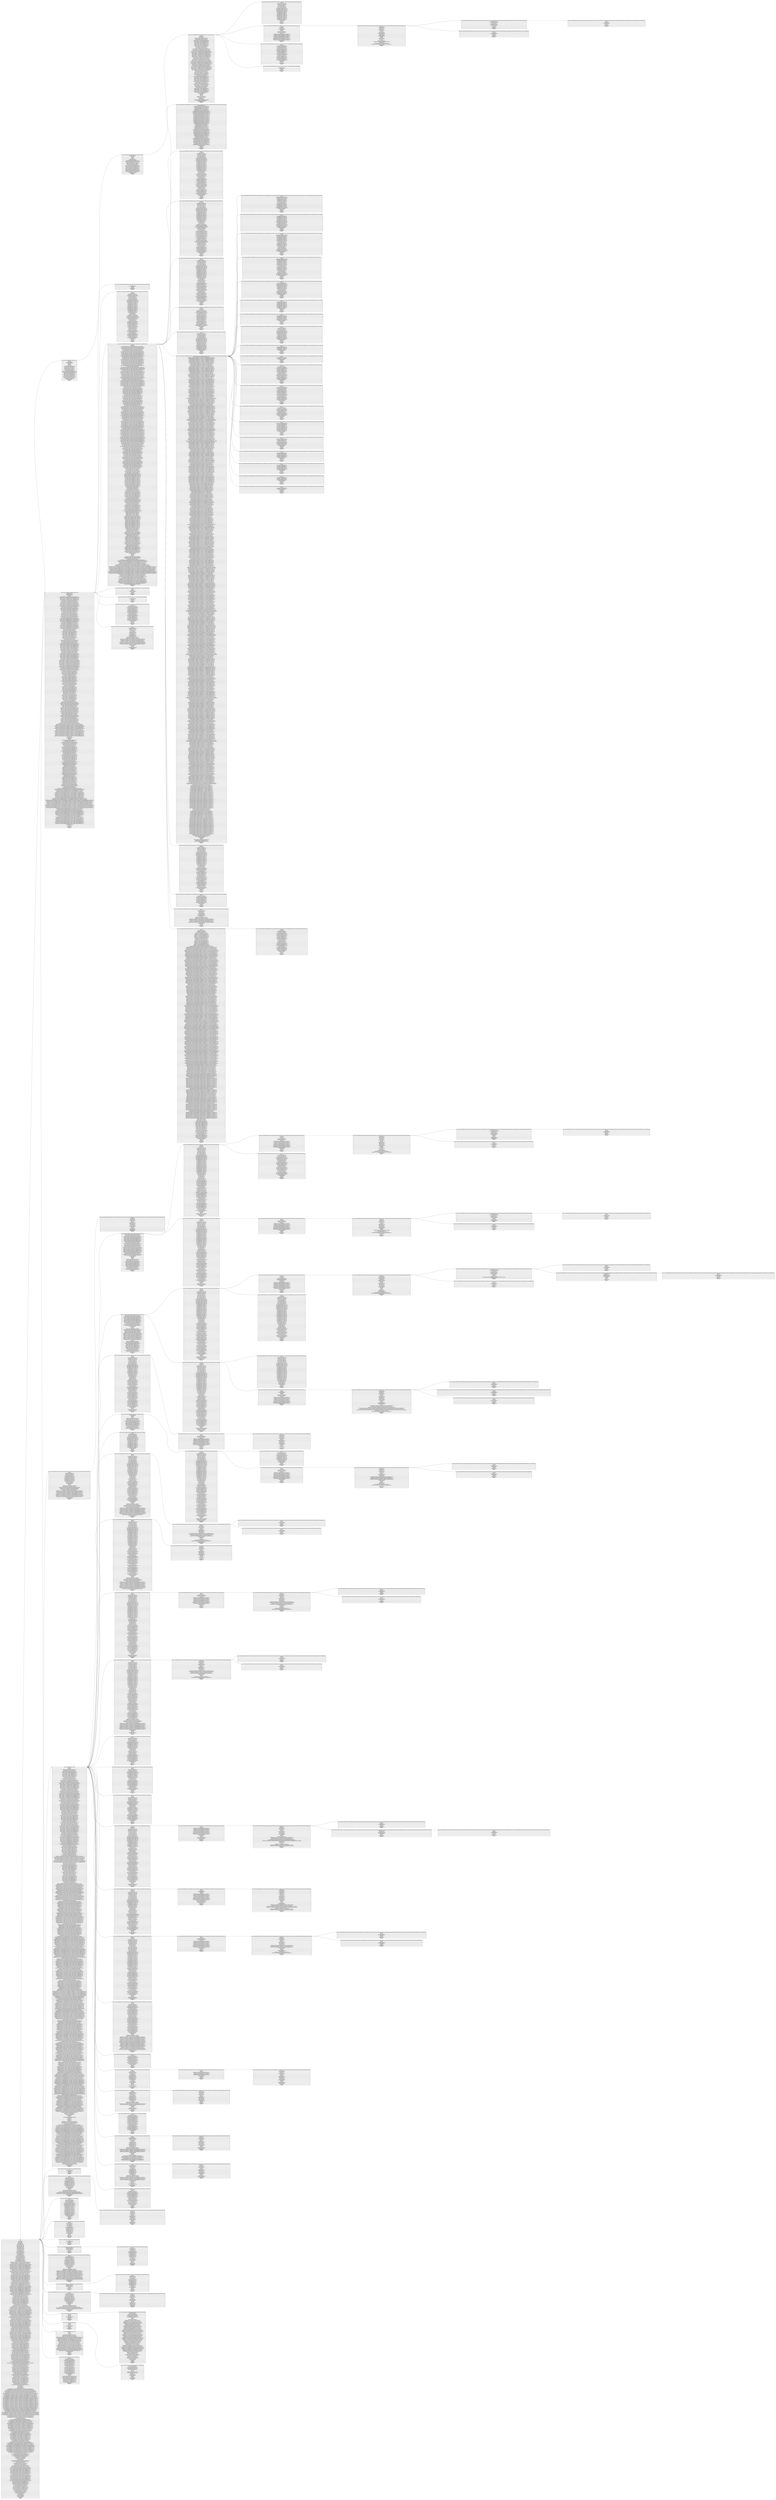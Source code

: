 digraph {
  graph [pad="0.5", nodesep="0.5", ranksep="2"];

  node [shape=plain]

  rankdir=LR;



"root" [label=<
  <table border="0" cellborder="1" cellspacing="0">
  <tr><td port="0"><b><i>root</i></b></td></tr>
  <tr><td port="id">id</td></tr>
  <tr><td port="meta_filename">meta_filename</td></tr>
  <tr><td port="meta_doctype">meta_doctype</td></tr>
  <tr><td port="meta_budget_year">meta_budget_year</td></tr>
  <tr><td port="meta_budget_cycle">meta_budget_cycle</td></tr>
  <tr><td port="meta_submission_date">meta_submission_date</td></tr>
  <tr><td port="meta_service_agency_name">meta_service_agency_name</td></tr>
  <tr><td port="meta_appropriation_code">meta_appropriation_code</td></tr>
  <tr><td port="meta_appropriation_name">meta_appropriation_name</td></tr>
  <tr><td port="record_@quantityUnits">record_@quantityUnits</td></tr>
  <tr><td port="record_@quantityUnitName">record_@quantityUnitName</td></tr>
  <tr><td port="record_@unitCostUnits">record_@unitCostUnits</td></tr>
  <tr><td port="record_@totalCostUnits">record_@totalCostUnits</td></tr>
  <tr><td port="record_LineItemNumber_val">record_LineItemNumber_val</td></tr>
  <tr><td port="record_LineItemTitle_val">record_LineItemTitle_val</td></tr>
  <tr><td port="record_P1LineItemNumber_val">record_P1LineItemNumber_val</td></tr>
  <tr><td port="record_BudgetYear_val">record_BudgetYear_val</td></tr>
  <tr><td port="record_BudgetCycle_val">record_BudgetCycle_val</td></tr>
  <tr><td port="record_SubmissionDate_val">record_SubmissionDate_val</td></tr>
  <tr><td port="record_ServiceAgencyName_val">record_ServiceAgencyName_val</td></tr>
  <tr><td port="record_AppropriationNumber_val">record_AppropriationNumber_val</td></tr>
  <tr><td port="record_AppropriationTitle_val">record_AppropriationTitle_val</td></tr>
  <tr><td port="record_BudgetActivityNumber_val">record_BudgetActivityNumber_val</td></tr>
  <tr><td port="record_BudgetActivityTitle_val">record_BudgetActivityTitle_val</td></tr>
  <tr><td port="record_BudgetSubActivityNumber_val">record_BudgetSubActivityNumber_val</td></tr>
  <tr><td port="record_BudgetSubActivityTitle_val">record_BudgetSubActivityTitle_val</td></tr>
  <tr><td port="record_ResourceSummary_GrossWeaponSystemCost_AllPriorYears_val">record_ResourceSummary_GrossWeaponSystemCost_AllPriorYears_val</td></tr>
  <tr><td port="record_ResourceSummary_GrossWeaponSystemCost_PriorYear_val">record_ResourceSummary_GrossWeaponSystemCost_PriorYear_val</td></tr>
  <tr><td port="record_ResourceSummary_GrossWeaponSystemCost_CurrentYear_val">record_ResourceSummary_GrossWeaponSystemCost_CurrentYear_val</td></tr>
  <tr><td port="record_ResourceSummary_GrossWeaponSystemCost_BudgetYearOneBase_val">record_ResourceSummary_GrossWeaponSystemCost_BudgetYearOneBase_val</td></tr>
  <tr><td port="record_ResourceSummary_GrossWeaponSystemCost_BudgetYearOne_val">record_ResourceSummary_GrossWeaponSystemCost_BudgetYearOne_val</td></tr>
  <tr><td port="record_ResourceSummary_GrossWeaponSystemCost_BudgetYearTwo_val">record_ResourceSummary_GrossWeaponSystemCost_BudgetYearTwo_val</td></tr>
  <tr><td port="record_ResourceSummary_GrossWeaponSystemCost_BudgetYearThree_val">record_ResourceSummary_GrossWeaponSystemCost_BudgetYearThree_val</td></tr>
  <tr><td port="record_ResourceSummary_GrossWeaponSystemCost_BudgetYearFour_val">record_ResourceSummary_GrossWeaponSystemCost_BudgetYearFour_val</td></tr>
  <tr><td port="record_ResourceSummary_GrossWeaponSystemCost_BudgetYearFive_val">record_ResourceSummary_GrossWeaponSystemCost_BudgetYearFive_val</td></tr>
  <tr><td port="record_ResourceSummary_GrossWeaponSystemCost_ToComplete_val">record_ResourceSummary_GrossWeaponSystemCost_ToComplete_val</td></tr>
  <tr><td port="record_ResourceSummary_GrossWeaponSystemCost_Total_val">record_ResourceSummary_GrossWeaponSystemCost_Total_val</td></tr>
  <tr><td port="record_ResourceSummary_GrossWeaponSystemCost_BudgetYearOneOCO_val">record_ResourceSummary_GrossWeaponSystemCost_BudgetYearOneOCO_val</td></tr>
  <tr><td port="record_ResourceSummary_GrossWeaponSystemCost_Continuing_val">record_ResourceSummary_GrossWeaponSystemCost_Continuing_val</td></tr>
  <tr><td port="record_ResourceSummary_NetProcurementP1_AllPriorYears_val">record_ResourceSummary_NetProcurementP1_AllPriorYears_val</td></tr>
  <tr><td port="record_ResourceSummary_NetProcurementP1_PriorYear_val">record_ResourceSummary_NetProcurementP1_PriorYear_val</td></tr>
  <tr><td port="record_ResourceSummary_NetProcurementP1_CurrentYear_val">record_ResourceSummary_NetProcurementP1_CurrentYear_val</td></tr>
  <tr><td port="record_ResourceSummary_NetProcurementP1_BudgetYearOneBase_val">record_ResourceSummary_NetProcurementP1_BudgetYearOneBase_val</td></tr>
  <tr><td port="record_ResourceSummary_NetProcurementP1_BudgetYearOne_val">record_ResourceSummary_NetProcurementP1_BudgetYearOne_val</td></tr>
  <tr><td port="record_ResourceSummary_NetProcurementP1_BudgetYearTwo_val">record_ResourceSummary_NetProcurementP1_BudgetYearTwo_val</td></tr>
  <tr><td port="record_ResourceSummary_NetProcurementP1_BudgetYearThree_val">record_ResourceSummary_NetProcurementP1_BudgetYearThree_val</td></tr>
  <tr><td port="record_ResourceSummary_NetProcurementP1_BudgetYearFour_val">record_ResourceSummary_NetProcurementP1_BudgetYearFour_val</td></tr>
  <tr><td port="record_ResourceSummary_NetProcurementP1_BudgetYearFive_val">record_ResourceSummary_NetProcurementP1_BudgetYearFive_val</td></tr>
  <tr><td port="record_ResourceSummary_NetProcurementP1_ToComplete_val">record_ResourceSummary_NetProcurementP1_ToComplete_val</td></tr>
  <tr><td port="record_ResourceSummary_NetProcurementP1_Total_val">record_ResourceSummary_NetProcurementP1_Total_val</td></tr>
  <tr><td port="record_ResourceSummary_NetProcurementP1_BudgetYearOneOCO_val">record_ResourceSummary_NetProcurementP1_BudgetYearOneOCO_val</td></tr>
  <tr><td port="record_ResourceSummary_NetProcurementP1_Continuing_val">record_ResourceSummary_NetProcurementP1_Continuing_val</td></tr>
  <tr><td port="record_ResourceSummary_TotalObligationAuthority_AllPriorYears_val">record_ResourceSummary_TotalObligationAuthority_AllPriorYears_val</td></tr>
  <tr><td port="record_ResourceSummary_TotalObligationAuthority_PriorYear_val">record_ResourceSummary_TotalObligationAuthority_PriorYear_val</td></tr>
  <tr><td port="record_ResourceSummary_TotalObligationAuthority_CurrentYear_val">record_ResourceSummary_TotalObligationAuthority_CurrentYear_val</td></tr>
  <tr><td port="record_ResourceSummary_TotalObligationAuthority_CurrentYear_@footnote">record_ResourceSummary_TotalObligationAuthority_CurrentYear_@footnote</td></tr>
  <tr><td port="record_ResourceSummary_TotalObligationAuthority_BudgetYearOneBase_val">record_ResourceSummary_TotalObligationAuthority_BudgetYearOneBase_val</td></tr>
  <tr><td port="record_ResourceSummary_TotalObligationAuthority_BudgetYearOne_val">record_ResourceSummary_TotalObligationAuthority_BudgetYearOne_val</td></tr>
  <tr><td port="record_ResourceSummary_TotalObligationAuthority_BudgetYearTwo_val">record_ResourceSummary_TotalObligationAuthority_BudgetYearTwo_val</td></tr>
  <tr><td port="record_ResourceSummary_TotalObligationAuthority_BudgetYearThree_val">record_ResourceSummary_TotalObligationAuthority_BudgetYearThree_val</td></tr>
  <tr><td port="record_ResourceSummary_TotalObligationAuthority_BudgetYearFour_val">record_ResourceSummary_TotalObligationAuthority_BudgetYearFour_val</td></tr>
  <tr><td port="record_ResourceSummary_TotalObligationAuthority_BudgetYearFive_val">record_ResourceSummary_TotalObligationAuthority_BudgetYearFive_val</td></tr>
  <tr><td port="record_ResourceSummary_TotalObligationAuthority_ToComplete_val">record_ResourceSummary_TotalObligationAuthority_ToComplete_val</td></tr>
  <tr><td port="record_ResourceSummary_TotalObligationAuthority_Total_val">record_ResourceSummary_TotalObligationAuthority_Total_val</td></tr>
  <tr><td port="record_ResourceSummary_TotalObligationAuthority_BudgetYearOneOCO_val">record_ResourceSummary_TotalObligationAuthority_BudgetYearOneOCO_val</td></tr>
  <tr><td port="record_ResourceSummary_TotalObligationAuthority_Continuing_val">record_ResourceSummary_TotalObligationAuthority_Continuing_val</td></tr>
  <tr><td port="record_ResourceSummary_Quantity_AllPriorYears_val">record_ResourceSummary_Quantity_AllPriorYears_val</td></tr>
  <tr><td port="record_ResourceSummary_Quantity_PriorYear_val">record_ResourceSummary_Quantity_PriorYear_val</td></tr>
  <tr><td port="record_ResourceSummary_Quantity_PriorYear_@footnote">record_ResourceSummary_Quantity_PriorYear_@footnote</td></tr>
  <tr><td port="record_ResourceSummary_Quantity_CurrentYear_val">record_ResourceSummary_Quantity_CurrentYear_val</td></tr>
  <tr><td port="record_ResourceSummary_Quantity_BudgetYearOneBase_val">record_ResourceSummary_Quantity_BudgetYearOneBase_val</td></tr>
  <tr><td port="record_ResourceSummary_Quantity_BudgetYearOne_val">record_ResourceSummary_Quantity_BudgetYearOne_val</td></tr>
  <tr><td port="record_ResourceSummary_Quantity_BudgetYearTwo_val">record_ResourceSummary_Quantity_BudgetYearTwo_val</td></tr>
  <tr><td port="record_ResourceSummary_Quantity_BudgetYearThree_val">record_ResourceSummary_Quantity_BudgetYearThree_val</td></tr>
  <tr><td port="record_ResourceSummary_Quantity_BudgetYearFour_val">record_ResourceSummary_Quantity_BudgetYearFour_val</td></tr>
  <tr><td port="record_ResourceSummary_Quantity_BudgetYearFive_val">record_ResourceSummary_Quantity_BudgetYearFive_val</td></tr>
  <tr><td port="record_ResourceSummary_Quantity_ToComplete_val">record_ResourceSummary_Quantity_ToComplete_val</td></tr>
  <tr><td port="record_ResourceSummary_Quantity_Total_val">record_ResourceSummary_Quantity_Total_val</td></tr>
  <tr><td port="record_ResourceSummary_Quantity_Continuing_val">record_ResourceSummary_Quantity_Continuing_val</td></tr>
  <tr><td port="record_ResourceSummary_Quantity_BudgetYearOneOCO_val">record_ResourceSummary_Quantity_BudgetYearOneOCO_val</td></tr>
  <tr><td port="record_ResourceSummary_GrossWeaponSystemUnitCost_AllPriorYears_val">record_ResourceSummary_GrossWeaponSystemUnitCost_AllPriorYears_val</td></tr>
  <tr><td port="record_ResourceSummary_GrossWeaponSystemUnitCost_PriorYear_val">record_ResourceSummary_GrossWeaponSystemUnitCost_PriorYear_val</td></tr>
  <tr><td port="record_ResourceSummary_GrossWeaponSystemUnitCost_CurrentYear_val">record_ResourceSummary_GrossWeaponSystemUnitCost_CurrentYear_val</td></tr>
  <tr><td port="record_ResourceSummary_GrossWeaponSystemUnitCost_BudgetYearOneBase_val">record_ResourceSummary_GrossWeaponSystemUnitCost_BudgetYearOneBase_val</td></tr>
  <tr><td port="record_ResourceSummary_GrossWeaponSystemUnitCost_BudgetYearOne_val">record_ResourceSummary_GrossWeaponSystemUnitCost_BudgetYearOne_val</td></tr>
  <tr><td port="record_ResourceSummary_GrossWeaponSystemUnitCost_BudgetYearTwo_val">record_ResourceSummary_GrossWeaponSystemUnitCost_BudgetYearTwo_val</td></tr>
  <tr><td port="record_ResourceSummary_GrossWeaponSystemUnitCost_BudgetYearThree_val">record_ResourceSummary_GrossWeaponSystemUnitCost_BudgetYearThree_val</td></tr>
  <tr><td port="record_ResourceSummary_GrossWeaponSystemUnitCost_BudgetYearFour_val">record_ResourceSummary_GrossWeaponSystemUnitCost_BudgetYearFour_val</td></tr>
  <tr><td port="record_ResourceSummary_GrossWeaponSystemUnitCost_BudgetYearFive_val">record_ResourceSummary_GrossWeaponSystemUnitCost_BudgetYearFive_val</td></tr>
  <tr><td port="record_ResourceSummary_GrossWeaponSystemUnitCost_ToComplete_val">record_ResourceSummary_GrossWeaponSystemUnitCost_ToComplete_val</td></tr>
  <tr><td port="record_ResourceSummary_GrossWeaponSystemUnitCost_Total_val">record_ResourceSummary_GrossWeaponSystemUnitCost_Total_val</td></tr>
  <tr><td port="record_ResourceSummary_GrossWeaponSystemUnitCost_Continuing_val">record_ResourceSummary_GrossWeaponSystemUnitCost_Continuing_val</td></tr>
  <tr><td port="record_ResourceSummary_GrossWeaponSystemUnitCost_BudgetYearOneOCO_val">record_ResourceSummary_GrossWeaponSystemUnitCost_BudgetYearOneOCO_val</td></tr>
  <tr><td port="record_ResourceSummary_PYAdvanceProcurement_AllPriorYears_val">record_ResourceSummary_PYAdvanceProcurement_AllPriorYears_val</td></tr>
  <tr><td port="record_ResourceSummary_PYAdvanceProcurement_PriorYear_val">record_ResourceSummary_PYAdvanceProcurement_PriorYear_val</td></tr>
  <tr><td port="record_ResourceSummary_PYAdvanceProcurement_CurrentYear_val">record_ResourceSummary_PYAdvanceProcurement_CurrentYear_val</td></tr>
  <tr><td port="record_ResourceSummary_PYAdvanceProcurement_BudgetYearOneBase_val">record_ResourceSummary_PYAdvanceProcurement_BudgetYearOneBase_val</td></tr>
  <tr><td port="record_ResourceSummary_PYAdvanceProcurement_BudgetYearOneOCO_val">record_ResourceSummary_PYAdvanceProcurement_BudgetYearOneOCO_val</td></tr>
  <tr><td port="record_ResourceSummary_PYAdvanceProcurement_BudgetYearOne_val">record_ResourceSummary_PYAdvanceProcurement_BudgetYearOne_val</td></tr>
  <tr><td port="record_ResourceSummary_PYAdvanceProcurement_BudgetYearTwo_val">record_ResourceSummary_PYAdvanceProcurement_BudgetYearTwo_val</td></tr>
  <tr><td port="record_ResourceSummary_PYAdvanceProcurement_BudgetYearThree_val">record_ResourceSummary_PYAdvanceProcurement_BudgetYearThree_val</td></tr>
  <tr><td port="record_ResourceSummary_PYAdvanceProcurement_BudgetYearFour_val">record_ResourceSummary_PYAdvanceProcurement_BudgetYearFour_val</td></tr>
  <tr><td port="record_ResourceSummary_PYAdvanceProcurement_BudgetYearFive_val">record_ResourceSummary_PYAdvanceProcurement_BudgetYearFive_val</td></tr>
  <tr><td port="record_ResourceSummary_PYAdvanceProcurement_ToComplete_val">record_ResourceSummary_PYAdvanceProcurement_ToComplete_val</td></tr>
  <tr><td port="record_ResourceSummary_PYAdvanceProcurement_Total_val">record_ResourceSummary_PYAdvanceProcurement_Total_val</td></tr>
  <tr><td port="record_ResourceSummary_PYAdvanceProcurement_Continuing_val">record_ResourceSummary_PYAdvanceProcurement_Continuing_val</td></tr>
  <tr><td port="record_ResourceSummary_CYAdvanceProcurement_AllPriorYears_val">record_ResourceSummary_CYAdvanceProcurement_AllPriorYears_val</td></tr>
  <tr><td port="record_ResourceSummary_CYAdvanceProcurement_PriorYear_val">record_ResourceSummary_CYAdvanceProcurement_PriorYear_val</td></tr>
  <tr><td port="record_ResourceSummary_CYAdvanceProcurement_PriorYear_@footnote">record_ResourceSummary_CYAdvanceProcurement_PriorYear_@footnote</td></tr>
  <tr><td port="record_ResourceSummary_CYAdvanceProcurement_CurrentYear_val">record_ResourceSummary_CYAdvanceProcurement_CurrentYear_val</td></tr>
  <tr><td port="record_ResourceSummary_CYAdvanceProcurement_CurrentYear_@footnote">record_ResourceSummary_CYAdvanceProcurement_CurrentYear_@footnote</td></tr>
  <tr><td port="record_ResourceSummary_CYAdvanceProcurement_BudgetYearOneBase_val">record_ResourceSummary_CYAdvanceProcurement_BudgetYearOneBase_val</td></tr>
  <tr><td port="record_ResourceSummary_CYAdvanceProcurement_BudgetYearOneOCO_val">record_ResourceSummary_CYAdvanceProcurement_BudgetYearOneOCO_val</td></tr>
  <tr><td port="record_ResourceSummary_CYAdvanceProcurement_BudgetYearOne_val">record_ResourceSummary_CYAdvanceProcurement_BudgetYearOne_val</td></tr>
  <tr><td port="record_ResourceSummary_CYAdvanceProcurement_BudgetYearTwo_val">record_ResourceSummary_CYAdvanceProcurement_BudgetYearTwo_val</td></tr>
  <tr><td port="record_ResourceSummary_CYAdvanceProcurement_BudgetYearThree_val">record_ResourceSummary_CYAdvanceProcurement_BudgetYearThree_val</td></tr>
  <tr><td port="record_ResourceSummary_CYAdvanceProcurement_BudgetYearFour_val">record_ResourceSummary_CYAdvanceProcurement_BudgetYearFour_val</td></tr>
  <tr><td port="record_ResourceSummary_CYAdvanceProcurement_BudgetYearFive_val">record_ResourceSummary_CYAdvanceProcurement_BudgetYearFive_val</td></tr>
  <tr><td port="record_ResourceSummary_CYAdvanceProcurement_ToComplete_val">record_ResourceSummary_CYAdvanceProcurement_ToComplete_val</td></tr>
  <tr><td port="record_ResourceSummary_CYAdvanceProcurement_Total_val">record_ResourceSummary_CYAdvanceProcurement_Total_val</td></tr>
  <tr><td port="record_ResourceSummary_CYAdvanceProcurement_Continuing_val">record_ResourceSummary_CYAdvanceProcurement_Continuing_val</td></tr>
  <tr><td port="record_ResourceSummary_InitialSpares_AllPriorYears_val">record_ResourceSummary_InitialSpares_AllPriorYears_val</td></tr>
  <tr><td port="record_ResourceSummary_InitialSpares_PriorYear_val">record_ResourceSummary_InitialSpares_PriorYear_val</td></tr>
  <tr><td port="record_ResourceSummary_InitialSpares_CurrentYear_val">record_ResourceSummary_InitialSpares_CurrentYear_val</td></tr>
  <tr><td port="record_ResourceSummary_InitialSpares_BudgetYearOneBase_val">record_ResourceSummary_InitialSpares_BudgetYearOneBase_val</td></tr>
  <tr><td port="record_ResourceSummary_InitialSpares_BudgetYearOne_val">record_ResourceSummary_InitialSpares_BudgetYearOne_val</td></tr>
  <tr><td port="record_ResourceSummary_InitialSpares_BudgetYearTwo_val">record_ResourceSummary_InitialSpares_BudgetYearTwo_val</td></tr>
  <tr><td port="record_ResourceSummary_InitialSpares_BudgetYearThree_val">record_ResourceSummary_InitialSpares_BudgetYearThree_val</td></tr>
  <tr><td port="record_ResourceSummary_InitialSpares_BudgetYearFour_val">record_ResourceSummary_InitialSpares_BudgetYearFour_val</td></tr>
  <tr><td port="record_ResourceSummary_InitialSpares_BudgetYearFive_val">record_ResourceSummary_InitialSpares_BudgetYearFive_val</td></tr>
  <tr><td port="record_ResourceSummary_InitialSpares_ToComplete_val">record_ResourceSummary_InitialSpares_ToComplete_val</td></tr>
  <tr><td port="record_ResourceSummary_InitialSpares_Total_val">record_ResourceSummary_InitialSpares_Total_val</td></tr>
  <tr><td port="record_ResourceSummary_InitialSpares_BudgetYearOneOCO_val">record_ResourceSummary_InitialSpares_BudgetYearOneOCO_val</td></tr>
  <tr><td port="record_ResourceSummary_InitialSpares_Continuing_val">record_ResourceSummary_InitialSpares_Continuing_val</td></tr>
  <tr><td port="record_ResourceSummary_FlyawayUnitCost_AllPriorYears_val">record_ResourceSummary_FlyawayUnitCost_AllPriorYears_val</td></tr>
  <tr><td port="record_ResourceSummary_FlyawayUnitCost_PriorYear_val">record_ResourceSummary_FlyawayUnitCost_PriorYear_val</td></tr>
  <tr><td port="record_ResourceSummary_FlyawayUnitCost_CurrentYear_val">record_ResourceSummary_FlyawayUnitCost_CurrentYear_val</td></tr>
  <tr><td port="record_ResourceSummary_FlyawayUnitCost_BudgetYearOneBase_val">record_ResourceSummary_FlyawayUnitCost_BudgetYearOneBase_val</td></tr>
  <tr><td port="record_ResourceSummary_FlyawayUnitCost_BudgetYearOne_val">record_ResourceSummary_FlyawayUnitCost_BudgetYearOne_val</td></tr>
  <tr><td port="record_ResourceSummary_FlyawayUnitCost_BudgetYearTwo_val">record_ResourceSummary_FlyawayUnitCost_BudgetYearTwo_val</td></tr>
  <tr><td port="record_ResourceSummary_FlyawayUnitCost_BudgetYearThree_val">record_ResourceSummary_FlyawayUnitCost_BudgetYearThree_val</td></tr>
  <tr><td port="record_ResourceSummary_FlyawayUnitCost_BudgetYearFour_val">record_ResourceSummary_FlyawayUnitCost_BudgetYearFour_val</td></tr>
  <tr><td port="record_ResourceSummary_FlyawayUnitCost_BudgetYearFive_val">record_ResourceSummary_FlyawayUnitCost_BudgetYearFive_val</td></tr>
  <tr><td port="record_ResourceSummary_FlyawayUnitCost_ToComplete_val">record_ResourceSummary_FlyawayUnitCost_ToComplete_val</td></tr>
  <tr><td port="record_ResourceSummary_FlyawayUnitCost_Total_val">record_ResourceSummary_FlyawayUnitCost_Total_val</td></tr>
  <tr><td port="record_ResourceSummary_FlyawayUnitCost_BudgetYearOneOCO_val">record_ResourceSummary_FlyawayUnitCost_BudgetYearOneOCO_val</td></tr>
  <tr><td port="record_ResourceSummary_FlyawayUnitCost_Continuing_val">record_ResourceSummary_FlyawayUnitCost_Continuing_val</td></tr>
  <tr><td port="record_ResourceSummary_OtherResourceSummaryEntryList_OtherResourceSummaryEntry">record_ResourceSummary_OtherResourceSummaryEntryList_OtherResourceSummaryEntry</td></tr>
  <tr><td port="record_ResourceSummary_TotalCost_AllPriorYears_val">record_ResourceSummary_TotalCost_AllPriorYears_val</td></tr>
  <tr><td port="record_ResourceSummary_TotalCost_AllPriorYears_@footnote">record_ResourceSummary_TotalCost_AllPriorYears_@footnote</td></tr>
  <tr><td port="record_ResourceSummary_TotalCost_PriorYear_val">record_ResourceSummary_TotalCost_PriorYear_val</td></tr>
  <tr><td port="record_ResourceSummary_TotalCost_CurrentYear_val">record_ResourceSummary_TotalCost_CurrentYear_val</td></tr>
  <tr><td port="record_ResourceSummary_TotalCost_BudgetYearOneBase_val">record_ResourceSummary_TotalCost_BudgetYearOneBase_val</td></tr>
  <tr><td port="record_ResourceSummary_TotalCost_BudgetYearOne_val">record_ResourceSummary_TotalCost_BudgetYearOne_val</td></tr>
  <tr><td port="record_ResourceSummary_TotalCost_BudgetYearTwo_val">record_ResourceSummary_TotalCost_BudgetYearTwo_val</td></tr>
  <tr><td port="record_ResourceSummary_TotalCost_BudgetYearThree_val">record_ResourceSummary_TotalCost_BudgetYearThree_val</td></tr>
  <tr><td port="record_ResourceSummary_TotalCost_BudgetYearFour_val">record_ResourceSummary_TotalCost_BudgetYearFour_val</td></tr>
  <tr><td port="record_ResourceSummary_TotalCost_BudgetYearFive_val">record_ResourceSummary_TotalCost_BudgetYearFive_val</td></tr>
  <tr><td port="record_ResourceSummary_TotalCost_ToComplete_val">record_ResourceSummary_TotalCost_ToComplete_val</td></tr>
  <tr><td port="record_ResourceSummary_TotalCost_Total_val">record_ResourceSummary_TotalCost_Total_val</td></tr>
  <tr><td port="record_ResourceSummary_TotalCost_Continuing_val">record_ResourceSummary_TotalCost_Continuing_val</td></tr>
  <tr><td port="record_ResourceSummary_TotalCost_BudgetYearOneOCO_val">record_ResourceSummary_TotalCost_BudgetYearOneOCO_val</td></tr>
  <tr><td port="record_ResourceSummary_UnitCost_AllPriorYears_val">record_ResourceSummary_UnitCost_AllPriorYears_val</td></tr>
  <tr><td port="record_ResourceSummary_UnitCost_PriorYear_val">record_ResourceSummary_UnitCost_PriorYear_val</td></tr>
  <tr><td port="record_ResourceSummary_UnitCost_CurrentYear_val">record_ResourceSummary_UnitCost_CurrentYear_val</td></tr>
  <tr><td port="record_ResourceSummary_UnitCost_BudgetYearOneBase_val">record_ResourceSummary_UnitCost_BudgetYearOneBase_val</td></tr>
  <tr><td port="record_ResourceSummary_UnitCost_BudgetYearOne_val">record_ResourceSummary_UnitCost_BudgetYearOne_val</td></tr>
  <tr><td port="record_ResourceSummary_UnitCost_BudgetYearTwo_val">record_ResourceSummary_UnitCost_BudgetYearTwo_val</td></tr>
  <tr><td port="record_ResourceSummary_UnitCost_BudgetYearThree_val">record_ResourceSummary_UnitCost_BudgetYearThree_val</td></tr>
  <tr><td port="record_ResourceSummary_UnitCost_BudgetYearFour_val">record_ResourceSummary_UnitCost_BudgetYearFour_val</td></tr>
  <tr><td port="record_ResourceSummary_UnitCost_BudgetYearFive_val">record_ResourceSummary_UnitCost_BudgetYearFive_val</td></tr>
  <tr><td port="record_ResourceSummary_UnitCost_ToComplete_val">record_ResourceSummary_UnitCost_ToComplete_val</td></tr>
  <tr><td port="record_ResourceSummary_UnitCost_Total_val">record_ResourceSummary_UnitCost_Total_val</td></tr>
  <tr><td port="record_ResourceSummary_UnitCost_BudgetYearOneOCO_val">record_ResourceSummary_UnitCost_BudgetYearOneOCO_val</td></tr>
  <tr><td port="record_CostType_val">record_CostType_val</td></tr>
  <tr><td port="record_Code_val">record_Code_val</td></tr>
  <tr><td port="record_Description_val">record_Description_val</td></tr>
  <tr><td port="record_Justification_val">record_Justification_val</td></tr>
  <tr><td port="record_ItemExhibitList_P10AdvanceProcurementList_P10AdvanceProcurement_Name_val">record_ItemExhibitList_P10AdvanceProcurementList_P10AdvanceProcurement_Name_val</td></tr>
  <tr><td port="record_ItemExhibitList_P10AdvanceProcurementList_P10AdvanceProcurement_ItemNumber_val">record_ItemExhibitList_P10AdvanceProcurementList_P10AdvanceProcurement_ItemNumber_val</td></tr>
  <tr><td port="record_ItemExhibitList_P10AdvanceProcurementList_P10AdvanceProcurement_FirstSystemAwardDate_val">record_ItemExhibitList_P10AdvanceProcurementList_P10AdvanceProcurement_FirstSystemAwardDate_val</td></tr>
  <tr><td port="record_ItemExhibitList_P10AdvanceProcurementList_P10AdvanceProcurement_FirstSystemCompletionDate_val">record_ItemExhibitList_P10AdvanceProcurementList_P10AdvanceProcurement_FirstSystemCompletionDate_val</td></tr>
  <tr><td port="record_ItemExhibitList_P10AdvanceProcurementList_P10AdvanceProcurement_IntervalBetweenSystems_val">record_ItemExhibitList_P10AdvanceProcurementList_P10AdvanceProcurement_IntervalBetweenSystems_val</td></tr>
  <tr><td port="record_ItemExhibitList_P10AdvanceProcurementList_P10AdvanceProcurement_EndItemCost_AllPriorYears_Quantity_val">record_ItemExhibitList_P10AdvanceProcurementList_P10AdvanceProcurement_EndItemCost_AllPriorYears_Quantity_val</td></tr>
  <tr><td port="record_ItemExhibitList_P10AdvanceProcurementList_P10AdvanceProcurement_EndItemCost_AllPriorYears_TotalCost_val">record_ItemExhibitList_P10AdvanceProcurementList_P10AdvanceProcurement_EndItemCost_AllPriorYears_TotalCost_val</td></tr>
  <tr><td port="record_ItemExhibitList_P10AdvanceProcurementList_P10AdvanceProcurement_EndItemCost_PriorYear_Quantity_val">record_ItemExhibitList_P10AdvanceProcurementList_P10AdvanceProcurement_EndItemCost_PriorYear_Quantity_val</td></tr>
  <tr><td port="record_ItemExhibitList_P10AdvanceProcurementList_P10AdvanceProcurement_EndItemCost_PriorYear_TotalCost_val">record_ItemExhibitList_P10AdvanceProcurementList_P10AdvanceProcurement_EndItemCost_PriorYear_TotalCost_val</td></tr>
  <tr><td port="record_ItemExhibitList_P10AdvanceProcurementList_P10AdvanceProcurement_EndItemCost_CurrentYear_TotalCost_val">record_ItemExhibitList_P10AdvanceProcurementList_P10AdvanceProcurement_EndItemCost_CurrentYear_TotalCost_val</td></tr>
  <tr><td port="record_ItemExhibitList_P10AdvanceProcurementList_P10AdvanceProcurement_EndItemCost_CurrentYear_Quantity_val">record_ItemExhibitList_P10AdvanceProcurementList_P10AdvanceProcurement_EndItemCost_CurrentYear_Quantity_val</td></tr>
  <tr><td port="record_ItemExhibitList_P10AdvanceProcurementList_P10AdvanceProcurement_EndItemCost_BudgetYearOne_TotalCost_val">record_ItemExhibitList_P10AdvanceProcurementList_P10AdvanceProcurement_EndItemCost_BudgetYearOne_TotalCost_val</td></tr>
  <tr><td port="record_ItemExhibitList_P10AdvanceProcurementList_P10AdvanceProcurement_EndItemCost_BudgetYearOne_Quantity_val">record_ItemExhibitList_P10AdvanceProcurementList_P10AdvanceProcurement_EndItemCost_BudgetYearOne_Quantity_val</td></tr>
  <tr><td port="record_ItemExhibitList_P10AdvanceProcurementList_P10AdvanceProcurement_EndItemCost_BudgetYearOne_UnitCost_val">record_ItemExhibitList_P10AdvanceProcurementList_P10AdvanceProcurement_EndItemCost_BudgetYearOne_UnitCost_val</td></tr>
  <tr><td port="record_ItemExhibitList_P10AdvanceProcurementList_P10AdvanceProcurement_EndItemCost_BudgetYearTwo_TotalCost_val">record_ItemExhibitList_P10AdvanceProcurementList_P10AdvanceProcurement_EndItemCost_BudgetYearTwo_TotalCost_val</td></tr>
  <tr><td port="record_ItemExhibitList_P10AdvanceProcurementList_P10AdvanceProcurement_EndItemCost_BudgetYearTwo_Quantity_val">record_ItemExhibitList_P10AdvanceProcurementList_P10AdvanceProcurement_EndItemCost_BudgetYearTwo_Quantity_val</td></tr>
  <tr><td port="record_ItemExhibitList_P10AdvanceProcurementList_P10AdvanceProcurement_EndItemCost_BudgetYearTwo_UnitCost_val">record_ItemExhibitList_P10AdvanceProcurementList_P10AdvanceProcurement_EndItemCost_BudgetYearTwo_UnitCost_val</td></tr>
  <tr><td port="record_ItemExhibitList_P10AdvanceProcurementList_P10AdvanceProcurement_EndItemCost_BudgetYearThree_TotalCost_val">record_ItemExhibitList_P10AdvanceProcurementList_P10AdvanceProcurement_EndItemCost_BudgetYearThree_TotalCost_val</td></tr>
  <tr><td port="record_ItemExhibitList_P10AdvanceProcurementList_P10AdvanceProcurement_EndItemCost_BudgetYearThree_Quantity_val">record_ItemExhibitList_P10AdvanceProcurementList_P10AdvanceProcurement_EndItemCost_BudgetYearThree_Quantity_val</td></tr>
  <tr><td port="record_ItemExhibitList_P10AdvanceProcurementList_P10AdvanceProcurement_EndItemCost_BudgetYearFour_TotalCost_val">record_ItemExhibitList_P10AdvanceProcurementList_P10AdvanceProcurement_EndItemCost_BudgetYearFour_TotalCost_val</td></tr>
  <tr><td port="record_ItemExhibitList_P10AdvanceProcurementList_P10AdvanceProcurement_EndItemCost_BudgetYearFour_Quantity_val">record_ItemExhibitList_P10AdvanceProcurementList_P10AdvanceProcurement_EndItemCost_BudgetYearFour_Quantity_val</td></tr>
  <tr><td port="record_ItemExhibitList_P10AdvanceProcurementList_P10AdvanceProcurement_EndItemCost_BudgetYearFive_TotalCost_val">record_ItemExhibitList_P10AdvanceProcurementList_P10AdvanceProcurement_EndItemCost_BudgetYearFive_TotalCost_val</td></tr>
  <tr><td port="record_ItemExhibitList_P10AdvanceProcurementList_P10AdvanceProcurement_EndItemCost_BudgetYearFive_Quantity_val">record_ItemExhibitList_P10AdvanceProcurementList_P10AdvanceProcurement_EndItemCost_BudgetYearFive_Quantity_val</td></tr>
  <tr><td port="record_ItemExhibitList_P10AdvanceProcurementList_P10AdvanceProcurement_EndItemCost_ToComplete_Quantity_val">record_ItemExhibitList_P10AdvanceProcurementList_P10AdvanceProcurement_EndItemCost_ToComplete_Quantity_val</td></tr>
  <tr><td port="record_ItemExhibitList_P10AdvanceProcurementList_P10AdvanceProcurement_EndItemCost_ToComplete_TotalCost_val">record_ItemExhibitList_P10AdvanceProcurementList_P10AdvanceProcurement_EndItemCost_ToComplete_TotalCost_val</td></tr>
  <tr><td port="record_ItemExhibitList_P10AdvanceProcurementList_P10AdvanceProcurement_EndItemCost_Total_Quantity_val">record_ItemExhibitList_P10AdvanceProcurementList_P10AdvanceProcurement_EndItemCost_Total_Quantity_val</td></tr>
  <tr><td port="record_ItemExhibitList_P10AdvanceProcurementList_P10AdvanceProcurement_EndItemCost_Total_TotalCost_val">record_ItemExhibitList_P10AdvanceProcurementList_P10AdvanceProcurement_EndItemCost_Total_TotalCost_val</td></tr>
  <tr><td port="record_ItemExhibitList_P10AdvanceProcurementList_P10AdvanceProcurement_EndItemCost_Continuing_val">record_ItemExhibitList_P10AdvanceProcurementList_P10AdvanceProcurement_EndItemCost_Continuing_val</td></tr>
  <tr><td port="record_ItemExhibitList_P10AdvanceProcurementList_P10AdvanceProcurement_APCostElementCategoryList_CFE_APCostElement">record_ItemExhibitList_P10AdvanceProcurementList_P10AdvanceProcurement_APCostElementCategoryList_CFE_APCostElement</td></tr>
  <tr><td port="record_ItemExhibitList_P10AdvanceProcurementList_P10AdvanceProcurement_APCostElementCategoryList_EOQ_APCostElement">record_ItemExhibitList_P10AdvanceProcurementList_P10AdvanceProcurement_APCostElementCategoryList_EOQ_APCostElement</td></tr>
  <tr><td port="record_ItemExhibitList_P10AdvanceProcurementList_P10AdvanceProcurement_APCostElementCategoryList_GFE_APCostElement">record_ItemExhibitList_P10AdvanceProcurementList_P10AdvanceProcurement_APCostElementCategoryList_GFE_APCostElement</td></tr>
  <tr><td port="record_ItemExhibitList_P10AdvanceProcurementList_P10AdvanceProcurement_APCostElementCategoryList_Other_APCostElement">record_ItemExhibitList_P10AdvanceProcurementList_P10AdvanceProcurement_APCostElementCategoryList_Other_APCostElement</td></tr>
  <tr><td port="record_ItemExhibitList_P10AdvanceProcurementList_P10AdvanceProcurement_Description_val">record_ItemExhibitList_P10AdvanceProcurementList_P10AdvanceProcurement_Description_val</td></tr>
  <tr><td port="record_ItemExhibitList_P10AdvanceProcurementList_P10AdvanceProcurement_IdCode_val">record_ItemExhibitList_P10AdvanceProcurementList_P10AdvanceProcurement_IdCode_val</td></tr>
  <tr><td port="record_ItemExhibitList_P10AdvanceProcurementList_P10AdvanceProcurement_MDAPCode_val">record_ItemExhibitList_P10AdvanceProcurementList_P10AdvanceProcurement_MDAPCode_val</td></tr>
  <tr><td port="record_ItemExhibitList_P5Item">record_ItemExhibitList_P5Item</td></tr>
  <tr><td port="record_ItemExhibitList_P18Item_Name_val">record_ItemExhibitList_P18Item_Name_val</td></tr>
  <tr><td port="record_ItemExhibitList_P18Item_InitialSpares_EndItemBudgetActivity">record_ItemExhibitList_P18Item_InitialSpares_EndItemBudgetActivity</td></tr>
  <tr><td port="record_ItemExhibitList_P18Item_InitialSpares_SubtotalSparesCost_AllPriorYears_val">record_ItemExhibitList_P18Item_InitialSpares_SubtotalSparesCost_AllPriorYears_val</td></tr>
  <tr><td port="record_ItemExhibitList_P18Item_InitialSpares_SubtotalSparesCost_PriorYear_val">record_ItemExhibitList_P18Item_InitialSpares_SubtotalSparesCost_PriorYear_val</td></tr>
  <tr><td port="record_ItemExhibitList_P18Item_InitialSpares_SubtotalSparesCost_CurrentYear_val">record_ItemExhibitList_P18Item_InitialSpares_SubtotalSparesCost_CurrentYear_val</td></tr>
  <tr><td port="record_ItemExhibitList_P18Item_InitialSpares_SubtotalSparesCost_BudgetYearOneBase_val">record_ItemExhibitList_P18Item_InitialSpares_SubtotalSparesCost_BudgetYearOneBase_val</td></tr>
  <tr><td port="record_ItemExhibitList_P18Item_InitialSpares_SubtotalSparesCost_BudgetYearOneOCO_val">record_ItemExhibitList_P18Item_InitialSpares_SubtotalSparesCost_BudgetYearOneOCO_val</td></tr>
  <tr><td port="record_ItemExhibitList_P18Item_InitialSpares_SubtotalSparesCost_BudgetYearOne_val">record_ItemExhibitList_P18Item_InitialSpares_SubtotalSparesCost_BudgetYearOne_val</td></tr>
  <tr><td port="record_ItemExhibitList_P18Item_InitialSpares_SubtotalSparesCost_BudgetYearTwo_val">record_ItemExhibitList_P18Item_InitialSpares_SubtotalSparesCost_BudgetYearTwo_val</td></tr>
  <tr><td port="record_ItemExhibitList_P18Item_InitialSpares_SubtotalSparesCost_BudgetYearThree_val">record_ItemExhibitList_P18Item_InitialSpares_SubtotalSparesCost_BudgetYearThree_val</td></tr>
  <tr><td port="record_ItemExhibitList_P18Item_InitialSpares_SubtotalSparesCost_BudgetYearFour_val">record_ItemExhibitList_P18Item_InitialSpares_SubtotalSparesCost_BudgetYearFour_val</td></tr>
  <tr><td port="record_ItemExhibitList_P18Item_InitialSpares_SubtotalSparesCost_BudgetYearFive_val">record_ItemExhibitList_P18Item_InitialSpares_SubtotalSparesCost_BudgetYearFive_val</td></tr>
  <tr><td port="record_ItemExhibitList_P18Item_InitialSpares_SubtotalSparesCost_ToComplete_val">record_ItemExhibitList_P18Item_InitialSpares_SubtotalSparesCost_ToComplete_val</td></tr>
  <tr><td port="record_ItemExhibitList_P18Item_InitialSpares_SubtotalSparesCost_Total_val">record_ItemExhibitList_P18Item_InitialSpares_SubtotalSparesCost_Total_val</td></tr>
  <tr><td port="record_ItemExhibitList_P18Item_InitialSpares_SubtotalSparesCost_Continuing_val">record_ItemExhibitList_P18Item_InitialSpares_SubtotalSparesCost_Continuing_val</td></tr>
  <tr><td port="record_ItemExhibitList_P18Item_TotalSparesCost_AllPriorYears_val">record_ItemExhibitList_P18Item_TotalSparesCost_AllPriorYears_val</td></tr>
  <tr><td port="record_ItemExhibitList_P18Item_TotalSparesCost_PriorYear_val">record_ItemExhibitList_P18Item_TotalSparesCost_PriorYear_val</td></tr>
  <tr><td port="record_ItemExhibitList_P18Item_TotalSparesCost_CurrentYear_val">record_ItemExhibitList_P18Item_TotalSparesCost_CurrentYear_val</td></tr>
  <tr><td port="record_ItemExhibitList_P18Item_TotalSparesCost_BudgetYearOneBase_val">record_ItemExhibitList_P18Item_TotalSparesCost_BudgetYearOneBase_val</td></tr>
  <tr><td port="record_ItemExhibitList_P18Item_TotalSparesCost_BudgetYearOneOCO_val">record_ItemExhibitList_P18Item_TotalSparesCost_BudgetYearOneOCO_val</td></tr>
  <tr><td port="record_ItemExhibitList_P18Item_TotalSparesCost_BudgetYearOne_val">record_ItemExhibitList_P18Item_TotalSparesCost_BudgetYearOne_val</td></tr>
  <tr><td port="record_ItemExhibitList_P18Item_TotalSparesCost_BudgetYearTwo_val">record_ItemExhibitList_P18Item_TotalSparesCost_BudgetYearTwo_val</td></tr>
  <tr><td port="record_ItemExhibitList_P18Item_TotalSparesCost_BudgetYearThree_val">record_ItemExhibitList_P18Item_TotalSparesCost_BudgetYearThree_val</td></tr>
  <tr><td port="record_ItemExhibitList_P18Item_TotalSparesCost_BudgetYearFour_val">record_ItemExhibitList_P18Item_TotalSparesCost_BudgetYearFour_val</td></tr>
  <tr><td port="record_ItemExhibitList_P18Item_TotalSparesCost_BudgetYearFive_val">record_ItemExhibitList_P18Item_TotalSparesCost_BudgetYearFive_val</td></tr>
  <tr><td port="record_ItemExhibitList_P18Item_TotalSparesCost_ToComplete_val">record_ItemExhibitList_P18Item_TotalSparesCost_ToComplete_val</td></tr>
  <tr><td port="record_ItemExhibitList_P18Item_TotalSparesCost_Total_val">record_ItemExhibitList_P18Item_TotalSparesCost_Total_val</td></tr>
  <tr><td port="record_ItemExhibitList_P18Item_TotalSparesCost_Continuing_val">record_ItemExhibitList_P18Item_TotalSparesCost_Continuing_val</td></tr>
  <tr><td port="record_ItemExhibitList_P18Item_ReplenishmentSpares_EndItemBudgetActivity">record_ItemExhibitList_P18Item_ReplenishmentSpares_EndItemBudgetActivity</td></tr>
  <tr><td port="record_ItemExhibitList_P18Item_ReplenishmentSpares_SubtotalSparesCost_AllPriorYears_val">record_ItemExhibitList_P18Item_ReplenishmentSpares_SubtotalSparesCost_AllPriorYears_val</td></tr>
  <tr><td port="record_ItemExhibitList_P18Item_ReplenishmentSpares_SubtotalSparesCost_PriorYear_val">record_ItemExhibitList_P18Item_ReplenishmentSpares_SubtotalSparesCost_PriorYear_val</td></tr>
  <tr><td port="record_ItemExhibitList_P18Item_ReplenishmentSpares_SubtotalSparesCost_CurrentYear_val">record_ItemExhibitList_P18Item_ReplenishmentSpares_SubtotalSparesCost_CurrentYear_val</td></tr>
  <tr><td port="record_ItemExhibitList_P18Item_ReplenishmentSpares_SubtotalSparesCost_BudgetYearOneBase_val">record_ItemExhibitList_P18Item_ReplenishmentSpares_SubtotalSparesCost_BudgetYearOneBase_val</td></tr>
  <tr><td port="record_ItemExhibitList_P18Item_ReplenishmentSpares_SubtotalSparesCost_BudgetYearOneOCO_val">record_ItemExhibitList_P18Item_ReplenishmentSpares_SubtotalSparesCost_BudgetYearOneOCO_val</td></tr>
  <tr><td port="record_ItemExhibitList_P18Item_ReplenishmentSpares_SubtotalSparesCost_BudgetYearOne_val">record_ItemExhibitList_P18Item_ReplenishmentSpares_SubtotalSparesCost_BudgetYearOne_val</td></tr>
  <tr><td port="record_ItemExhibitList_P18Item_ReplenishmentSpares_SubtotalSparesCost_BudgetYearTwo_val">record_ItemExhibitList_P18Item_ReplenishmentSpares_SubtotalSparesCost_BudgetYearTwo_val</td></tr>
  <tr><td port="record_ItemExhibitList_P18Item_ReplenishmentSpares_SubtotalSparesCost_BudgetYearThree_val">record_ItemExhibitList_P18Item_ReplenishmentSpares_SubtotalSparesCost_BudgetYearThree_val</td></tr>
  <tr><td port="record_ItemExhibitList_P18Item_ReplenishmentSpares_SubtotalSparesCost_BudgetYearFour_val">record_ItemExhibitList_P18Item_ReplenishmentSpares_SubtotalSparesCost_BudgetYearFour_val</td></tr>
  <tr><td port="record_ItemExhibitList_P18Item_ReplenishmentSpares_SubtotalSparesCost_BudgetYearFive_val">record_ItemExhibitList_P18Item_ReplenishmentSpares_SubtotalSparesCost_BudgetYearFive_val</td></tr>
  <tr><td port="record_ItemExhibitList_P18Item_ReplenishmentSpares_SubtotalSparesCost_ToComplete_val">record_ItemExhibitList_P18Item_ReplenishmentSpares_SubtotalSparesCost_ToComplete_val</td></tr>
  <tr><td port="record_ItemExhibitList_P18Item_ReplenishmentSpares_SubtotalSparesCost_Total_val">record_ItemExhibitList_P18Item_ReplenishmentSpares_SubtotalSparesCost_Total_val</td></tr>
  <tr><td port="record_ItemExhibitList_P18Item_Remarks_val">record_ItemExhibitList_P18Item_Remarks_val</td></tr>
  <tr><td port="record_OtherRelatedProgramElementList_ProgramElementNumber">record_OtherRelatedProgramElementList_ProgramElementNumber</td></tr>
  <tr><td port="record_ComponentSplit_ComponentList_Component">record_ComponentSplit_ComponentList_Component</td></tr>
  <tr><td port="record_CodeBProgramElementList_ProgramElementNumber">record_CodeBProgramElementList_ProgramElementNumber</td></tr>
  <tr><td port="record_FacilityList_ProductionSupportFacility">record_FacilityList_ProductionSupportFacility</td></tr>
  <tr><td port="record_FacilityList_LayawayFacility">record_FacilityList_LayawayFacility</td></tr>
  <tr><td port="record_FacilityList_InactiveFacility">record_FacilityList_InactiveFacility</td></tr>
  <tr><td port="record_P1LineNumber_val">record_P1LineNumber_val</td></tr>
  <tr><td port="record_MDAPCode_val">record_MDAPCode_val</td></tr>
  <tr><td port="record_DocumentAssemblyOptions_p40AItemScheduleSetting_val">record_DocumentAssemblyOptions_p40AItemScheduleSetting_val</td></tr>
  <tr><td port="record_DocumentAssemblyOptions_suppressP40As_val">record_DocumentAssemblyOptions_suppressP40As_val</td></tr>
  <tr><td port="record_@manufacturerRateUnits">record_@manufacturerRateUnits</td></tr>
  <tr><td port="record_AdvanceProcurement_P1LineNumber_val">record_AdvanceProcurement_P1LineNumber_val</td></tr>
  <tr><td port="record_AdvanceProcurement_Description_val">record_AdvanceProcurement_Description_val</td></tr>
  <tr><td port="record_AdvanceProcurement_Justification_val">record_AdvanceProcurement_Justification_val</td></tr>
  <tr><td port="record_SecondaryDistribution_ComponentList_Component">record_SecondaryDistribution_ComponentList_Component</td></tr>
  <tr><td port="record_SecondaryDistribution_TotalCost_Quantity_PriorYear_val">record_SecondaryDistribution_TotalCost_Quantity_PriorYear_val</td></tr>
  <tr><td port="record_SecondaryDistribution_TotalCost_Quantity_CurrentYear_val">record_SecondaryDistribution_TotalCost_Quantity_CurrentYear_val</td></tr>
  <tr><td port="record_SecondaryDistribution_TotalCost_Quantity_BudgetYearOneBase_val">record_SecondaryDistribution_TotalCost_Quantity_BudgetYearOneBase_val</td></tr>
  <tr><td port="record_SecondaryDistribution_TotalCost_Quantity_BudgetYearOne_val">record_SecondaryDistribution_TotalCost_Quantity_BudgetYearOne_val</td></tr>
  <tr><td port="record_SecondaryDistribution_TotalCost_Quantity_BudgetYearTwo_val">record_SecondaryDistribution_TotalCost_Quantity_BudgetYearTwo_val</td></tr>
  <tr><td port="record_SecondaryDistribution_TotalCost_Quantity_BudgetYearThree_val">record_SecondaryDistribution_TotalCost_Quantity_BudgetYearThree_val</td></tr>
  <tr><td port="record_SecondaryDistribution_TotalCost_Quantity_BudgetYearFour_val">record_SecondaryDistribution_TotalCost_Quantity_BudgetYearFour_val</td></tr>
  <tr><td port="record_SecondaryDistribution_TotalCost_Quantity_BudgetYearFive_val">record_SecondaryDistribution_TotalCost_Quantity_BudgetYearFive_val</td></tr>
  <tr><td port="record_SecondaryDistribution_TotalCost_Quantity_BudgetYearOneOCO_val">record_SecondaryDistribution_TotalCost_Quantity_BudgetYearOneOCO_val</td></tr>
  <tr><td port="record_SecondaryDistribution_TotalCost_TotalCost_PriorYear_val">record_SecondaryDistribution_TotalCost_TotalCost_PriorYear_val</td></tr>
  <tr><td port="record_SecondaryDistribution_TotalCost_TotalCost_CurrentYear_val">record_SecondaryDistribution_TotalCost_TotalCost_CurrentYear_val</td></tr>
  <tr><td port="record_SecondaryDistribution_TotalCost_TotalCost_BudgetYearOneBase_val">record_SecondaryDistribution_TotalCost_TotalCost_BudgetYearOneBase_val</td></tr>
  <tr><td port="record_SecondaryDistribution_TotalCost_TotalCost_BudgetYearOne_val">record_SecondaryDistribution_TotalCost_TotalCost_BudgetYearOne_val</td></tr>
  <tr><td port="record_SecondaryDistribution_TotalCost_TotalCost_BudgetYearTwo_val">record_SecondaryDistribution_TotalCost_TotalCost_BudgetYearTwo_val</td></tr>
  <tr><td port="record_SecondaryDistribution_TotalCost_TotalCost_BudgetYearThree_val">record_SecondaryDistribution_TotalCost_TotalCost_BudgetYearThree_val</td></tr>
  <tr><td port="record_SecondaryDistribution_TotalCost_TotalCost_BudgetYearFour_val">record_SecondaryDistribution_TotalCost_TotalCost_BudgetYearFour_val</td></tr>
  <tr><td port="record_SecondaryDistribution_TotalCost_TotalCost_BudgetYearFive_val">record_SecondaryDistribution_TotalCost_TotalCost_BudgetYearFive_val</td></tr>
  <tr><td port="record_SecondaryDistribution_TotalCost_TotalCost_BudgetYearOneOCO_val">record_SecondaryDistribution_TotalCost_TotalCost_BudgetYearOneOCO_val</td></tr>
  <tr><td port="record_ModsOutYearDelta_Quantity_BudgetYearTwo_val">record_ModsOutYearDelta_Quantity_BudgetYearTwo_val</td></tr>
  <tr><td port="record_ModsOutYearDelta_Quantity_BudgetYearThree_val">record_ModsOutYearDelta_Quantity_BudgetYearThree_val</td></tr>
  <tr><td port="record_ModsOutYearDelta_Quantity_BudgetYearFour_val">record_ModsOutYearDelta_Quantity_BudgetYearFour_val</td></tr>
  <tr><td port="record_ModsOutYearDelta_Quantity_BudgetYearFive_val">record_ModsOutYearDelta_Quantity_BudgetYearFive_val</td></tr>
  <tr><td port="record_ModsOutYearDelta_Quantity_ToComplete_val">record_ModsOutYearDelta_Quantity_ToComplete_val</td></tr>
  <tr><td port="record_ModsOutYearDelta_Quantity_Total_val">record_ModsOutYearDelta_Quantity_Total_val</td></tr>
  <tr><td port="record_ModsOutYearDelta_Cost_BudgetYearTwo_val">record_ModsOutYearDelta_Cost_BudgetYearTwo_val</td></tr>
  <tr><td port="record_ModsOutYearDelta_Cost_BudgetYearThree_val">record_ModsOutYearDelta_Cost_BudgetYearThree_val</td></tr>
  <tr><td port="record_ModsOutYearDelta_Cost_BudgetYearFour_val">record_ModsOutYearDelta_Cost_BudgetYearFour_val</td></tr>
  <tr><td port="record_ModsOutYearDelta_Cost_BudgetYearFive_val">record_ModsOutYearDelta_Cost_BudgetYearFive_val</td></tr>
  <tr><td port="record_ModsOutYearDelta_Cost_ToComplete_val">record_ModsOutYearDelta_Cost_ToComplete_val</td></tr>
  <tr><td port="record_ModsOutYearDelta_Cost_Total_val">record_ModsOutYearDelta_Cost_Total_val</td></tr>
  <tr><td port="record_ModsOutYearDelta_Cost_Continuing_val">record_ModsOutYearDelta_Cost_Continuing_val</td></tr>
  <tr><td port="record_PriorYearsDelta_Cost_val">record_PriorYearsDelta_Cost_val</td></tr>
  <tr><td port="record_PriorYearsDelta_Quantity_val">record_PriorYearsDelta_Quantity_val</td></tr>
  <tr><td port="record_@APOnlyFlag">record_@APOnlyFlag</td></tr>
  <tr><td port="record_@classification">record_@classification</td></tr>
  <tr><td port="record_@combinedP5Flag">record_@combinedP5Flag</td></tr>
  <tr><td port="@SOURCE_FILENAME">@SOURCE_FILENAME</td></tr>
  <tr><td port="@RECORDID">@RECORDID</td></tr>
  <tr><td port="@ROWID">@ROWID</td></tr>
  </table>>];



"root.record.ItemExhibitList.P40AItemGroup" [label=<
  <table border="0" cellborder="1" cellspacing="0">
  <tr><td port="0"><b><i>root.record.ItemExhibitList.P40AItemGroup</i></b></td></tr>
  <tr><td port="Name_val">Name_val</td></tr>
  <tr><td port="Name_@footnote">Name_@footnote</td></tr>
  <tr><td port="@SOURCE_FILENAME">@SOURCE_FILENAME</td></tr>
  <tr><td port="@RECORDID">@RECORDID</td></tr>
  <tr><td port="@ROWID">@ROWID</td></tr>
  <tr><td port="Remarks_val">Remarks_val</td></tr>
  <tr><td port="OverallHistoryPlanningRemarks_val">OverallHistoryPlanningRemarks_val</td></tr>
  <tr><td port="TotalCost_TotalCost_AllPriorYears_val">TotalCost_TotalCost_AllPriorYears_val</td></tr>
  <tr><td port="TotalCost_TotalCost_PriorYear_val">TotalCost_TotalCost_PriorYear_val</td></tr>
  <tr><td port="TotalCost_TotalCost_CurrentYear_val">TotalCost_TotalCost_CurrentYear_val</td></tr>
  <tr><td port="TotalCost_TotalCost_ToComplete_val">TotalCost_TotalCost_ToComplete_val</td></tr>
  <tr><td port="TotalCost_TotalCost_Total_val">TotalCost_TotalCost_Total_val</td></tr>
  <tr><td port="TotalCost_TotalCost_BudgetYearOneBase_val">TotalCost_TotalCost_BudgetYearOneBase_val</td></tr>
  <tr><td port="TotalCost_TotalCost_BudgetYearOneBase_@footnote">TotalCost_TotalCost_BudgetYearOneBase_@footnote</td></tr>
  <tr><td port="TotalCost_TotalCost_BudgetYearOne_val">TotalCost_TotalCost_BudgetYearOne_val</td></tr>
  <tr><td port="TotalCost_TotalCost_BudgetYearTwo_val">TotalCost_TotalCost_BudgetYearTwo_val</td></tr>
  <tr><td port="TotalCost_TotalCost_BudgetYearThree_val">TotalCost_TotalCost_BudgetYearThree_val</td></tr>
  <tr><td port="TotalCost_TotalCost_BudgetYearFour_val">TotalCost_TotalCost_BudgetYearFour_val</td></tr>
  <tr><td port="TotalCost_TotalCost_BudgetYearFive_val">TotalCost_TotalCost_BudgetYearFive_val</td></tr>
  <tr><td port="TotalCost_TotalCost_BudgetYearOneOCO_val">TotalCost_TotalCost_BudgetYearOneOCO_val</td></tr>
  <tr><td port="TotalCost_TotalCost_Continuing_val">TotalCost_TotalCost_Continuing_val</td></tr>
  <tr><td port="ModificationItemsIndicator_val">ModificationItemsIndicator_val</td></tr>
  <tr><td port="@PARENTROWID">@PARENTROWID</td></tr>
  <tr><td port="@PARENT">@PARENT</td></tr>
  </table>>];



"root.record.ItemExhibitList.P40AItemGroup.CategoryList.Category" [label=<
  <table border="0" cellborder="1" cellspacing="0">
  <tr><td port="0"><b><i>root.record.ItemExhibitList.P40AItemGroup.CategoryList.Category</i></b></td></tr>
  <tr><td port="@SOURCE_FILENAME">@SOURCE_FILENAME</td></tr>
  <tr><td port="@RECORDID">@RECORDID</td></tr>
  <tr><td port="@ROWID">@ROWID</td></tr>
  <tr><td port="Name_val">Name_val</td></tr>
  <tr><td port="Name_@footnote">Name_@footnote</td></tr>
  <tr><td port="CategorySubtotal_Quantity">CategorySubtotal_Quantity</td></tr>
  <tr><td port="CategorySubtotal_TotalCost_AllPriorYears_val">CategorySubtotal_TotalCost_AllPriorYears_val</td></tr>
  <tr><td port="CategorySubtotal_TotalCost_AllPriorYears_@footnote">CategorySubtotal_TotalCost_AllPriorYears_@footnote</td></tr>
  <tr><td port="CategorySubtotal_TotalCost_PriorYear_val">CategorySubtotal_TotalCost_PriorYear_val</td></tr>
  <tr><td port="CategorySubtotal_TotalCost_CurrentYear_val">CategorySubtotal_TotalCost_CurrentYear_val</td></tr>
  <tr><td port="CategorySubtotal_TotalCost_ToComplete_val">CategorySubtotal_TotalCost_ToComplete_val</td></tr>
  <tr><td port="CategorySubtotal_TotalCost_Total_val">CategorySubtotal_TotalCost_Total_val</td></tr>
  <tr><td port="CategorySubtotal_TotalCost_BudgetYearOneBase_val">CategorySubtotal_TotalCost_BudgetYearOneBase_val</td></tr>
  <tr><td port="CategorySubtotal_TotalCost_BudgetYearOne_val">CategorySubtotal_TotalCost_BudgetYearOne_val</td></tr>
  <tr><td port="CategorySubtotal_TotalCost_BudgetYearTwo_val">CategorySubtotal_TotalCost_BudgetYearTwo_val</td></tr>
  <tr><td port="CategorySubtotal_TotalCost_BudgetYearThree_val">CategorySubtotal_TotalCost_BudgetYearThree_val</td></tr>
  <tr><td port="CategorySubtotal_TotalCost_BudgetYearFour_val">CategorySubtotal_TotalCost_BudgetYearFour_val</td></tr>
  <tr><td port="CategorySubtotal_TotalCost_BudgetYearFive_val">CategorySubtotal_TotalCost_BudgetYearFive_val</td></tr>
  <tr><td port="CategorySubtotal_TotalCost_BudgetYearOneOCO_val">CategorySubtotal_TotalCost_BudgetYearOneOCO_val</td></tr>
  <tr><td port="CategorySubtotal_TotalCost_Continuing_val">CategorySubtotal_TotalCost_Continuing_val</td></tr>
  <tr><td port="CategorySubtotal_UnitCost">CategorySubtotal_UnitCost</td></tr>
  <tr><td port="@PARENTROWID">@PARENTROWID</td></tr>
  <tr><td port="@PARENT">@PARENT</td></tr>
  </table>>];



"root.record.ItemExhibitList.P40AItemGroup.CategoryList.Category.ItemList.Item" [label=<
  <table border="0" cellborder="1" cellspacing="0">
  <tr><td port="0"><b><i>root.record.ItemExhibitList.P40AItemGroup.CategoryList.Category.ItemList.Item</i></b></td></tr>
  <tr><td port="Name_val">Name_val</td></tr>
  <tr><td port="Name_@footnote">Name_@footnote</td></tr>
  <tr><td port="ItemNumber_val">ItemNumber_val</td></tr>
  <tr><td port="ResourceSummary_Quantity_AllPriorYears_val">ResourceSummary_Quantity_AllPriorYears_val</td></tr>
  <tr><td port="ResourceSummary_Quantity_PriorYear_val">ResourceSummary_Quantity_PriorYear_val</td></tr>
  <tr><td port="ResourceSummary_Quantity_CurrentYear_val">ResourceSummary_Quantity_CurrentYear_val</td></tr>
  <tr><td port="ResourceSummary_Quantity_BudgetYearOneBase_val">ResourceSummary_Quantity_BudgetYearOneBase_val</td></tr>
  <tr><td port="ResourceSummary_Quantity_BudgetYearOneOCO_val">ResourceSummary_Quantity_BudgetYearOneOCO_val</td></tr>
  <tr><td port="ResourceSummary_Quantity_BudgetYearOne_val">ResourceSummary_Quantity_BudgetYearOne_val</td></tr>
  <tr><td port="ResourceSummary_Quantity_BudgetYearTwo_val">ResourceSummary_Quantity_BudgetYearTwo_val</td></tr>
  <tr><td port="ResourceSummary_Quantity_BudgetYearThree_val">ResourceSummary_Quantity_BudgetYearThree_val</td></tr>
  <tr><td port="ResourceSummary_Quantity_BudgetYearFour_val">ResourceSummary_Quantity_BudgetYearFour_val</td></tr>
  <tr><td port="ResourceSummary_Quantity_BudgetYearFive_val">ResourceSummary_Quantity_BudgetYearFive_val</td></tr>
  <tr><td port="ResourceSummary_Quantity_ToComplete_val">ResourceSummary_Quantity_ToComplete_val</td></tr>
  <tr><td port="ResourceSummary_Quantity_Total_val">ResourceSummary_Quantity_Total_val</td></tr>
  <tr><td port="ResourceSummary_Quantity_Continuing_val">ResourceSummary_Quantity_Continuing_val</td></tr>
  <tr><td port="ResourceSummary_GrossWeaponSystemCost_AllPriorYears_val">ResourceSummary_GrossWeaponSystemCost_AllPriorYears_val</td></tr>
  <tr><td port="ResourceSummary_GrossWeaponSystemCost_PriorYear_val">ResourceSummary_GrossWeaponSystemCost_PriorYear_val</td></tr>
  <tr><td port="ResourceSummary_GrossWeaponSystemCost_CurrentYear_val">ResourceSummary_GrossWeaponSystemCost_CurrentYear_val</td></tr>
  <tr><td port="ResourceSummary_GrossWeaponSystemCost_BudgetYearOneBase_val">ResourceSummary_GrossWeaponSystemCost_BudgetYearOneBase_val</td></tr>
  <tr><td port="ResourceSummary_GrossWeaponSystemCost_BudgetYearOneOCO_val">ResourceSummary_GrossWeaponSystemCost_BudgetYearOneOCO_val</td></tr>
  <tr><td port="ResourceSummary_GrossWeaponSystemCost_BudgetYearOne_val">ResourceSummary_GrossWeaponSystemCost_BudgetYearOne_val</td></tr>
  <tr><td port="ResourceSummary_GrossWeaponSystemCost_BudgetYearTwo_val">ResourceSummary_GrossWeaponSystemCost_BudgetYearTwo_val</td></tr>
  <tr><td port="ResourceSummary_GrossWeaponSystemCost_BudgetYearThree_val">ResourceSummary_GrossWeaponSystemCost_BudgetYearThree_val</td></tr>
  <tr><td port="ResourceSummary_GrossWeaponSystemCost_BudgetYearFour_val">ResourceSummary_GrossWeaponSystemCost_BudgetYearFour_val</td></tr>
  <tr><td port="ResourceSummary_GrossWeaponSystemCost_BudgetYearFive_val">ResourceSummary_GrossWeaponSystemCost_BudgetYearFive_val</td></tr>
  <tr><td port="ResourceSummary_GrossWeaponSystemCost_ToComplete_val">ResourceSummary_GrossWeaponSystemCost_ToComplete_val</td></tr>
  <tr><td port="ResourceSummary_GrossWeaponSystemCost_Total_val">ResourceSummary_GrossWeaponSystemCost_Total_val</td></tr>
  <tr><td port="ResourceSummary_GrossWeaponSystemCost_Continuing_val">ResourceSummary_GrossWeaponSystemCost_Continuing_val</td></tr>
  <tr><td port="ResourceSummary_GrossWeaponSystemUnitCost_PriorYear_val">ResourceSummary_GrossWeaponSystemUnitCost_PriorYear_val</td></tr>
  <tr><td port="ResourceSummary_GrossWeaponSystemUnitCost_CurrentYear_val">ResourceSummary_GrossWeaponSystemUnitCost_CurrentYear_val</td></tr>
  <tr><td port="ResourceSummary_GrossWeaponSystemUnitCost_BudgetYearOneBase_val">ResourceSummary_GrossWeaponSystemUnitCost_BudgetYearOneBase_val</td></tr>
  <tr><td port="ResourceSummary_GrossWeaponSystemUnitCost_BudgetYearOne_val">ResourceSummary_GrossWeaponSystemUnitCost_BudgetYearOne_val</td></tr>
  <tr><td port="ResourceSummary_GrossWeaponSystemUnitCost_BudgetYearOneOCO_val">ResourceSummary_GrossWeaponSystemUnitCost_BudgetYearOneOCO_val</td></tr>
  <tr><td port="ResourceSummary_GrossWeaponSystemUnitCost_AllPriorYears_val">ResourceSummary_GrossWeaponSystemUnitCost_AllPriorYears_val</td></tr>
  <tr><td port="ResourceSummary_GrossWeaponSystemUnitCost_Continuing_val">ResourceSummary_GrossWeaponSystemUnitCost_Continuing_val</td></tr>
  <tr><td port="ResourceSummary_GrossWeaponSystemUnitCost_Total_val">ResourceSummary_GrossWeaponSystemUnitCost_Total_val</td></tr>
  <tr><td port="ResourceSummary_GrossWeaponSystemUnitCost_BudgetYearTwo_val">ResourceSummary_GrossWeaponSystemUnitCost_BudgetYearTwo_val</td></tr>
  <tr><td port="ResourceSummary_GrossWeaponSystemUnitCost_BudgetYearThree_val">ResourceSummary_GrossWeaponSystemUnitCost_BudgetYearThree_val</td></tr>
  <tr><td port="ResourceSummary_GrossWeaponSystemUnitCost_BudgetYearFour_val">ResourceSummary_GrossWeaponSystemUnitCost_BudgetYearFour_val</td></tr>
  <tr><td port="ResourceSummary_GrossWeaponSystemUnitCost_BudgetYearFive_val">ResourceSummary_GrossWeaponSystemUnitCost_BudgetYearFive_val</td></tr>
  <tr><td port="ResourceSummary_GrossWeaponSystemUnitCost_ToComplete_val">ResourceSummary_GrossWeaponSystemUnitCost_ToComplete_val</td></tr>
  <tr><td port="ResourceSummary_TotalCost_AllPriorYears_val">ResourceSummary_TotalCost_AllPriorYears_val</td></tr>
  <tr><td port="ResourceSummary_TotalCost_PriorYear_val">ResourceSummary_TotalCost_PriorYear_val</td></tr>
  <tr><td port="ResourceSummary_TotalCost_PriorYear_@footnote">ResourceSummary_TotalCost_PriorYear_@footnote</td></tr>
  <tr><td port="ResourceSummary_TotalCost_CurrentYear_val">ResourceSummary_TotalCost_CurrentYear_val</td></tr>
  <tr><td port="ResourceSummary_TotalCost_CurrentYear_@footnote">ResourceSummary_TotalCost_CurrentYear_@footnote</td></tr>
  <tr><td port="ResourceSummary_TotalCost_ToComplete_val">ResourceSummary_TotalCost_ToComplete_val</td></tr>
  <tr><td port="ResourceSummary_TotalCost_Total_val">ResourceSummary_TotalCost_Total_val</td></tr>
  <tr><td port="ResourceSummary_TotalCost_BudgetYearOneBase_val">ResourceSummary_TotalCost_BudgetYearOneBase_val</td></tr>
  <tr><td port="ResourceSummary_TotalCost_BudgetYearOne_val">ResourceSummary_TotalCost_BudgetYearOne_val</td></tr>
  <tr><td port="ResourceSummary_TotalCost_BudgetYearTwo_val">ResourceSummary_TotalCost_BudgetYearTwo_val</td></tr>
  <tr><td port="ResourceSummary_TotalCost_BudgetYearThree_val">ResourceSummary_TotalCost_BudgetYearThree_val</td></tr>
  <tr><td port="ResourceSummary_TotalCost_BudgetYearFour_val">ResourceSummary_TotalCost_BudgetYearFour_val</td></tr>
  <tr><td port="ResourceSummary_TotalCost_BudgetYearFive_val">ResourceSummary_TotalCost_BudgetYearFive_val</td></tr>
  <tr><td port="ResourceSummary_TotalCost_BudgetYearOneOCO_val">ResourceSummary_TotalCost_BudgetYearOneOCO_val</td></tr>
  <tr><td port="ResourceSummary_TotalCost_Continuing_val">ResourceSummary_TotalCost_Continuing_val</td></tr>
  <tr><td port="ResourceSummary_UnitCost_PriorYear_val">ResourceSummary_UnitCost_PriorYear_val</td></tr>
  <tr><td port="ResourceSummary_UnitCost_BudgetYearOneBase_val">ResourceSummary_UnitCost_BudgetYearOneBase_val</td></tr>
  <tr><td port="ResourceSummary_UnitCost_BudgetYearOne_val">ResourceSummary_UnitCost_BudgetYearOne_val</td></tr>
  <tr><td port="ResourceSummary_UnitCost_CurrentYear_val">ResourceSummary_UnitCost_CurrentYear_val</td></tr>
  <tr><td port="ResourceSummary_UnitCost_AllPriorYears_val">ResourceSummary_UnitCost_AllPriorYears_val</td></tr>
  <tr><td port="ResourceSummary_UnitCost_Total_val">ResourceSummary_UnitCost_Total_val</td></tr>
  <tr><td port="ResourceSummary_UnitCost_BudgetYearTwo_val">ResourceSummary_UnitCost_BudgetYearTwo_val</td></tr>
  <tr><td port="ResourceSummary_UnitCost_BudgetYearThree_val">ResourceSummary_UnitCost_BudgetYearThree_val</td></tr>
  <tr><td port="ResourceSummary_UnitCost_BudgetYearFour_val">ResourceSummary_UnitCost_BudgetYearFour_val</td></tr>
  <tr><td port="ResourceSummary_UnitCost_BudgetYearFive_val">ResourceSummary_UnitCost_BudgetYearFive_val</td></tr>
  <tr><td port="ResourceSummary_UnitCost_BudgetYearOneOCO_val">ResourceSummary_UnitCost_BudgetYearOneOCO_val</td></tr>
  <tr><td port="ResourceSummary_UnitCost_ToComplete_val">ResourceSummary_UnitCost_ToComplete_val</td></tr>
  <tr><td port="@SOURCE_FILENAME">@SOURCE_FILENAME</td></tr>
  <tr><td port="@RECORDID">@RECORDID</td></tr>
  <tr><td port="@ROWID">@ROWID</td></tr>
  <tr><td port="IdCode_val">IdCode_val</td></tr>
  <tr><td port="ManufacturerList_Manufacturer">ManufacturerList_Manufacturer</td></tr>
  <tr><td port="AllPriorYearsDeliveries_val">AllPriorYearsDeliveries_val</td></tr>
  <tr><td port="MDAPCode_val">MDAPCode_val</td></tr>
  <tr><td port="ModificationType_val">ModificationType_val</td></tr>
  <tr><td port="SecondaryDistribution_ComponentList_Component">SecondaryDistribution_ComponentList_Component</td></tr>
  <tr><td port="ModelsAffectedList_ModelAffected">ModelsAffectedList_ModelAffected</td></tr>
  <tr><td port="@PARENTROWID">@PARENTROWID</td></tr>
  <tr><td port="@PARENT">@PARENT</td></tr>
  </table>>];



"root.record.ItemExhibitList.P40AItemGroup.CategoryList.Category.ItemList.Item.ComponentSplit.ComponentList.Component" [label=<
  <table border="0" cellborder="1" cellspacing="0">
  <tr><td port="0"><b><i>root.record.ItemExhibitList.P40AItemGroup.CategoryList.Category.ItemList.Item.ComponentSplit.ComponentList.Component</i></b></td></tr>
  <tr><td port="Name_val">Name_val</td></tr>
  <tr><td port="Cost_AllPriorYears_Quantity_val">Cost_AllPriorYears_Quantity_val</td></tr>
  <tr><td port="Cost_AllPriorYears_TotalCost_val">Cost_AllPriorYears_TotalCost_val</td></tr>
  <tr><td port="Cost_PriorYear_Quantity_val">Cost_PriorYear_Quantity_val</td></tr>
  <tr><td port="Cost_PriorYear_TotalCost_val">Cost_PriorYear_TotalCost_val</td></tr>
  <tr><td port="Cost_CurrentYear_Quantity_val">Cost_CurrentYear_Quantity_val</td></tr>
  <tr><td port="Cost_CurrentYear_TotalCost_val">Cost_CurrentYear_TotalCost_val</td></tr>
  <tr><td port="Cost_BudgetYearOneBase_Quantity_val">Cost_BudgetYearOneBase_Quantity_val</td></tr>
  <tr><td port="Cost_BudgetYearOneBase_TotalCost_val">Cost_BudgetYearOneBase_TotalCost_val</td></tr>
  <tr><td port="Cost_BudgetYearOneOCO_Quantity_val">Cost_BudgetYearOneOCO_Quantity_val</td></tr>
  <tr><td port="Cost_BudgetYearOneOCO_TotalCost_val">Cost_BudgetYearOneOCO_TotalCost_val</td></tr>
  <tr><td port="Cost_BudgetYearOne_Quantity_val">Cost_BudgetYearOne_Quantity_val</td></tr>
  <tr><td port="Cost_BudgetYearOne_TotalCost_val">Cost_BudgetYearOne_TotalCost_val</td></tr>
  <tr><td port="Cost_BudgetYearTwo_Quantity_val">Cost_BudgetYearTwo_Quantity_val</td></tr>
  <tr><td port="Cost_BudgetYearTwo_TotalCost_val">Cost_BudgetYearTwo_TotalCost_val</td></tr>
  <tr><td port="Cost_BudgetYearThree_Quantity_val">Cost_BudgetYearThree_Quantity_val</td></tr>
  <tr><td port="Cost_BudgetYearThree_TotalCost_val">Cost_BudgetYearThree_TotalCost_val</td></tr>
  <tr><td port="Cost_BudgetYearFour_Quantity_val">Cost_BudgetYearFour_Quantity_val</td></tr>
  <tr><td port="Cost_BudgetYearFour_TotalCost_val">Cost_BudgetYearFour_TotalCost_val</td></tr>
  <tr><td port="Cost_BudgetYearFive_Quantity_val">Cost_BudgetYearFive_Quantity_val</td></tr>
  <tr><td port="Cost_BudgetYearFive_TotalCost_val">Cost_BudgetYearFive_TotalCost_val</td></tr>
  <tr><td port="@SOURCE_FILENAME">@SOURCE_FILENAME</td></tr>
  <tr><td port="@RECORDID">@RECORDID</td></tr>
  <tr><td port="@ROWID">@ROWID</td></tr>
  <tr><td port="@PARENTROWID">@PARENTROWID</td></tr>
  <tr><td port="@PARENT">@PARENT</td></tr>
  </table>>];



"root.record.ItemExhibitList.P3AModificationItemGroup" [label=<
  <table border="0" cellborder="1" cellspacing="0">
  <tr><td port="0"><b><i>root.record.ItemExhibitList.P3AModificationItemGroup</i></b></td></tr>
  <tr><td port="ModificationTitle_val">ModificationTitle_val</td></tr>
  <tr><td port="ModificationNumber_val">ModificationNumber_val</td></tr>
  <tr><td port="ModificationType_val">ModificationType_val</td></tr>
  <tr><td port="Model_val">Model_val</td></tr>
  <tr><td port="ResourceSummary_GrossWeaponSystemCost_CurrentYear_val">ResourceSummary_GrossWeaponSystemCost_CurrentYear_val</td></tr>
  <tr><td port="ResourceSummary_GrossWeaponSystemCost_BudgetYearOneBase_val">ResourceSummary_GrossWeaponSystemCost_BudgetYearOneBase_val</td></tr>
  <tr><td port="ResourceSummary_GrossWeaponSystemCost_BudgetYearOne_val">ResourceSummary_GrossWeaponSystemCost_BudgetYearOne_val</td></tr>
  <tr><td port="ResourceSummary_GrossWeaponSystemCost_BudgetYearTwo_val">ResourceSummary_GrossWeaponSystemCost_BudgetYearTwo_val</td></tr>
  <tr><td port="ResourceSummary_GrossWeaponSystemCost_BudgetYearThree_val">ResourceSummary_GrossWeaponSystemCost_BudgetYearThree_val</td></tr>
  <tr><td port="ResourceSummary_GrossWeaponSystemCost_Total_val">ResourceSummary_GrossWeaponSystemCost_Total_val</td></tr>
  <tr><td port="ResourceSummary_GrossWeaponSystemCost_AllPriorYears_val">ResourceSummary_GrossWeaponSystemCost_AllPriorYears_val</td></tr>
  <tr><td port="ResourceSummary_GrossWeaponSystemCost_PriorYear_val">ResourceSummary_GrossWeaponSystemCost_PriorYear_val</td></tr>
  <tr><td port="ResourceSummary_GrossWeaponSystemCost_BudgetYearFour_val">ResourceSummary_GrossWeaponSystemCost_BudgetYearFour_val</td></tr>
  <tr><td port="ResourceSummary_GrossWeaponSystemCost_BudgetYearFive_val">ResourceSummary_GrossWeaponSystemCost_BudgetYearFive_val</td></tr>
  <tr><td port="ResourceSummary_GrossWeaponSystemCost_ToComplete_val">ResourceSummary_GrossWeaponSystemCost_ToComplete_val</td></tr>
  <tr><td port="ResourceSummary_GrossWeaponSystemCost_BudgetYearOneOCO_val">ResourceSummary_GrossWeaponSystemCost_BudgetYearOneOCO_val</td></tr>
  <tr><td port="ResourceSummary_GrossWeaponSystemCost_Continuing_val">ResourceSummary_GrossWeaponSystemCost_Continuing_val</td></tr>
  <tr><td port="ResourceSummary_NetProcurementP1_CurrentYear_val">ResourceSummary_NetProcurementP1_CurrentYear_val</td></tr>
  <tr><td port="ResourceSummary_NetProcurementP1_BudgetYearOneBase_val">ResourceSummary_NetProcurementP1_BudgetYearOneBase_val</td></tr>
  <tr><td port="ResourceSummary_NetProcurementP1_BudgetYearOne_val">ResourceSummary_NetProcurementP1_BudgetYearOne_val</td></tr>
  <tr><td port="ResourceSummary_NetProcurementP1_BudgetYearTwo_val">ResourceSummary_NetProcurementP1_BudgetYearTwo_val</td></tr>
  <tr><td port="ResourceSummary_NetProcurementP1_BudgetYearThree_val">ResourceSummary_NetProcurementP1_BudgetYearThree_val</td></tr>
  <tr><td port="ResourceSummary_NetProcurementP1_Total_val">ResourceSummary_NetProcurementP1_Total_val</td></tr>
  <tr><td port="ResourceSummary_NetProcurementP1_AllPriorYears_val">ResourceSummary_NetProcurementP1_AllPriorYears_val</td></tr>
  <tr><td port="ResourceSummary_NetProcurementP1_PriorYear_val">ResourceSummary_NetProcurementP1_PriorYear_val</td></tr>
  <tr><td port="ResourceSummary_NetProcurementP1_BudgetYearFour_val">ResourceSummary_NetProcurementP1_BudgetYearFour_val</td></tr>
  <tr><td port="ResourceSummary_NetProcurementP1_BudgetYearFive_val">ResourceSummary_NetProcurementP1_BudgetYearFive_val</td></tr>
  <tr><td port="ResourceSummary_NetProcurementP1_ToComplete_val">ResourceSummary_NetProcurementP1_ToComplete_val</td></tr>
  <tr><td port="ResourceSummary_NetProcurementP1_BudgetYearOneOCO_val">ResourceSummary_NetProcurementP1_BudgetYearOneOCO_val</td></tr>
  <tr><td port="ResourceSummary_NetProcurementP1_Continuing_val">ResourceSummary_NetProcurementP1_Continuing_val</td></tr>
  <tr><td port="ResourceSummary_TotalObligationAuthority_CurrentYear_val">ResourceSummary_TotalObligationAuthority_CurrentYear_val</td></tr>
  <tr><td port="ResourceSummary_TotalObligationAuthority_BudgetYearOneBase_val">ResourceSummary_TotalObligationAuthority_BudgetYearOneBase_val</td></tr>
  <tr><td port="ResourceSummary_TotalObligationAuthority_BudgetYearOne_val">ResourceSummary_TotalObligationAuthority_BudgetYearOne_val</td></tr>
  <tr><td port="ResourceSummary_TotalObligationAuthority_BudgetYearTwo_val">ResourceSummary_TotalObligationAuthority_BudgetYearTwo_val</td></tr>
  <tr><td port="ResourceSummary_TotalObligationAuthority_BudgetYearThree_val">ResourceSummary_TotalObligationAuthority_BudgetYearThree_val</td></tr>
  <tr><td port="ResourceSummary_TotalObligationAuthority_Total_val">ResourceSummary_TotalObligationAuthority_Total_val</td></tr>
  <tr><td port="ResourceSummary_TotalObligationAuthority_AllPriorYears_val">ResourceSummary_TotalObligationAuthority_AllPriorYears_val</td></tr>
  <tr><td port="ResourceSummary_TotalObligationAuthority_PriorYear_val">ResourceSummary_TotalObligationAuthority_PriorYear_val</td></tr>
  <tr><td port="ResourceSummary_TotalObligationAuthority_BudgetYearFour_val">ResourceSummary_TotalObligationAuthority_BudgetYearFour_val</td></tr>
  <tr><td port="ResourceSummary_TotalObligationAuthority_BudgetYearFive_val">ResourceSummary_TotalObligationAuthority_BudgetYearFive_val</td></tr>
  <tr><td port="ResourceSummary_TotalObligationAuthority_ToComplete_val">ResourceSummary_TotalObligationAuthority_ToComplete_val</td></tr>
  <tr><td port="ResourceSummary_TotalObligationAuthority_BudgetYearOneOCO_val">ResourceSummary_TotalObligationAuthority_BudgetYearOneOCO_val</td></tr>
  <tr><td port="ResourceSummary_TotalObligationAuthority_Continuing_val">ResourceSummary_TotalObligationAuthority_Continuing_val</td></tr>
  <tr><td port="ResourceSummary_Quantity_AllPriorYears_val">ResourceSummary_Quantity_AllPriorYears_val</td></tr>
  <tr><td port="ResourceSummary_Quantity_PriorYear_val">ResourceSummary_Quantity_PriorYear_val</td></tr>
  <tr><td port="ResourceSummary_Quantity_CurrentYear_val">ResourceSummary_Quantity_CurrentYear_val</td></tr>
  <tr><td port="ResourceSummary_Quantity_BudgetYearOneBase_val">ResourceSummary_Quantity_BudgetYearOneBase_val</td></tr>
  <tr><td port="ResourceSummary_Quantity_BudgetYearOne_val">ResourceSummary_Quantity_BudgetYearOne_val</td></tr>
  <tr><td port="ResourceSummary_Quantity_BudgetYearTwo_val">ResourceSummary_Quantity_BudgetYearTwo_val</td></tr>
  <tr><td port="ResourceSummary_Quantity_BudgetYearThree_val">ResourceSummary_Quantity_BudgetYearThree_val</td></tr>
  <tr><td port="ResourceSummary_Quantity_BudgetYearFour_val">ResourceSummary_Quantity_BudgetYearFour_val</td></tr>
  <tr><td port="ResourceSummary_Quantity_BudgetYearFive_val">ResourceSummary_Quantity_BudgetYearFive_val</td></tr>
  <tr><td port="ResourceSummary_Quantity_Continuing_val">ResourceSummary_Quantity_Continuing_val</td></tr>
  <tr><td port="ResourceSummary_Quantity_BudgetYearOneOCO_val">ResourceSummary_Quantity_BudgetYearOneOCO_val</td></tr>
  <tr><td port="ResourceSummary_Quantity_ToComplete_val">ResourceSummary_Quantity_ToComplete_val</td></tr>
  <tr><td port="ResourceSummary_Quantity_Total_val">ResourceSummary_Quantity_Total_val</td></tr>
  <tr><td port="ResourceSummary_PYAdvanceProcurement_AllPriorYears_val">ResourceSummary_PYAdvanceProcurement_AllPriorYears_val</td></tr>
  <tr><td port="ResourceSummary_PYAdvanceProcurement_ToComplete_val">ResourceSummary_PYAdvanceProcurement_ToComplete_val</td></tr>
  <tr><td port="ResourceSummary_PYAdvanceProcurement_Total_val">ResourceSummary_PYAdvanceProcurement_Total_val</td></tr>
  <tr><td port="ResourceSummary_PYAdvanceProcurement_PriorYear_val">ResourceSummary_PYAdvanceProcurement_PriorYear_val</td></tr>
  <tr><td port="ResourceSummary_PYAdvanceProcurement_CurrentYear_val">ResourceSummary_PYAdvanceProcurement_CurrentYear_val</td></tr>
  <tr><td port="ResourceSummary_PYAdvanceProcurement_BudgetYearOneBase_val">ResourceSummary_PYAdvanceProcurement_BudgetYearOneBase_val</td></tr>
  <tr><td port="ResourceSummary_PYAdvanceProcurement_BudgetYearOne_val">ResourceSummary_PYAdvanceProcurement_BudgetYearOne_val</td></tr>
  <tr><td port="ResourceSummary_PYAdvanceProcurement_BudgetYearTwo_val">ResourceSummary_PYAdvanceProcurement_BudgetYearTwo_val</td></tr>
  <tr><td port="ResourceSummary_PYAdvanceProcurement_BudgetYearThree_val">ResourceSummary_PYAdvanceProcurement_BudgetYearThree_val</td></tr>
  <tr><td port="ResourceSummary_PYAdvanceProcurement_BudgetYearFour_val">ResourceSummary_PYAdvanceProcurement_BudgetYearFour_val</td></tr>
  <tr><td port="ResourceSummary_PYAdvanceProcurement_Continuing_val">ResourceSummary_PYAdvanceProcurement_Continuing_val</td></tr>
  <tr><td port="ResourceSummary_PYAdvanceProcurement_BudgetYearFive_val">ResourceSummary_PYAdvanceProcurement_BudgetYearFive_val</td></tr>
  <tr><td port="ResourceSummary_CYAdvanceProcurement_AllPriorYears_val">ResourceSummary_CYAdvanceProcurement_AllPriorYears_val</td></tr>
  <tr><td port="ResourceSummary_CYAdvanceProcurement_ToComplete_val">ResourceSummary_CYAdvanceProcurement_ToComplete_val</td></tr>
  <tr><td port="ResourceSummary_CYAdvanceProcurement_Total_val">ResourceSummary_CYAdvanceProcurement_Total_val</td></tr>
  <tr><td port="ResourceSummary_CYAdvanceProcurement_PriorYear_val">ResourceSummary_CYAdvanceProcurement_PriorYear_val</td></tr>
  <tr><td port="ResourceSummary_CYAdvanceProcurement_CurrentYear_val">ResourceSummary_CYAdvanceProcurement_CurrentYear_val</td></tr>
  <tr><td port="ResourceSummary_CYAdvanceProcurement_BudgetYearOneBase_val">ResourceSummary_CYAdvanceProcurement_BudgetYearOneBase_val</td></tr>
  <tr><td port="ResourceSummary_CYAdvanceProcurement_BudgetYearOne_val">ResourceSummary_CYAdvanceProcurement_BudgetYearOne_val</td></tr>
  <tr><td port="ResourceSummary_CYAdvanceProcurement_BudgetYearTwo_val">ResourceSummary_CYAdvanceProcurement_BudgetYearTwo_val</td></tr>
  <tr><td port="ResourceSummary_CYAdvanceProcurement_BudgetYearThree_val">ResourceSummary_CYAdvanceProcurement_BudgetYearThree_val</td></tr>
  <tr><td port="ResourceSummary_CYAdvanceProcurement_BudgetYearFour_val">ResourceSummary_CYAdvanceProcurement_BudgetYearFour_val</td></tr>
  <tr><td port="ResourceSummary_CYAdvanceProcurement_Continuing_val">ResourceSummary_CYAdvanceProcurement_Continuing_val</td></tr>
  <tr><td port="ResourceSummary_CYAdvanceProcurement_BudgetYearFive_val">ResourceSummary_CYAdvanceProcurement_BudgetYearFive_val</td></tr>
  <tr><td port="ResourceSummary_GrossWeaponSystemUnitCost_CurrentYear_val">ResourceSummary_GrossWeaponSystemUnitCost_CurrentYear_val</td></tr>
  <tr><td port="ResourceSummary_GrossWeaponSystemUnitCost_BudgetYearOneBase_val">ResourceSummary_GrossWeaponSystemUnitCost_BudgetYearOneBase_val</td></tr>
  <tr><td port="ResourceSummary_GrossWeaponSystemUnitCost_BudgetYearOne_val">ResourceSummary_GrossWeaponSystemUnitCost_BudgetYearOne_val</td></tr>
  <tr><td port="ResourceSummary_GrossWeaponSystemUnitCost_BudgetYearTwo_val">ResourceSummary_GrossWeaponSystemUnitCost_BudgetYearTwo_val</td></tr>
  <tr><td port="ResourceSummary_GrossWeaponSystemUnitCost_BudgetYearThree_val">ResourceSummary_GrossWeaponSystemUnitCost_BudgetYearThree_val</td></tr>
  <tr><td port="ResourceSummary_GrossWeaponSystemUnitCost_BudgetYearFour_val">ResourceSummary_GrossWeaponSystemUnitCost_BudgetYearFour_val</td></tr>
  <tr><td port="ResourceSummary_GrossWeaponSystemUnitCost_BudgetYearFive_val">ResourceSummary_GrossWeaponSystemUnitCost_BudgetYearFive_val</td></tr>
  <tr><td port="ResourceSummary_GrossWeaponSystemUnitCost_Continuing_val">ResourceSummary_GrossWeaponSystemUnitCost_Continuing_val</td></tr>
  <tr><td port="ResourceSummary_GrossWeaponSystemUnitCost_BudgetYearOneOCO_val">ResourceSummary_GrossWeaponSystemUnitCost_BudgetYearOneOCO_val</td></tr>
  <tr><td port="ResourceSummary_GrossWeaponSystemUnitCost_ToComplete_val">ResourceSummary_GrossWeaponSystemUnitCost_ToComplete_val</td></tr>
  <tr><td port="ResourceSummary_GrossWeaponSystemUnitCost_Total_val">ResourceSummary_GrossWeaponSystemUnitCost_Total_val</td></tr>
  <tr><td port="ResourceSummary_GrossWeaponSystemUnitCost_AllPriorYears_val">ResourceSummary_GrossWeaponSystemUnitCost_AllPriorYears_val</td></tr>
  <tr><td port="ResourceSummary_GrossWeaponSystemUnitCost_PriorYear_val">ResourceSummary_GrossWeaponSystemUnitCost_PriorYear_val</td></tr>
  <tr><td port="ResourceSummary_InitialSpares_CurrentYear_val">ResourceSummary_InitialSpares_CurrentYear_val</td></tr>
  <tr><td port="ResourceSummary_InitialSpares_BudgetYearOneBase_val">ResourceSummary_InitialSpares_BudgetYearOneBase_val</td></tr>
  <tr><td port="ResourceSummary_InitialSpares_BudgetYearOne_val">ResourceSummary_InitialSpares_BudgetYearOne_val</td></tr>
  <tr><td port="ResourceSummary_InitialSpares_BudgetYearTwo_val">ResourceSummary_InitialSpares_BudgetYearTwo_val</td></tr>
  <tr><td port="ResourceSummary_InitialSpares_BudgetYearThree_val">ResourceSummary_InitialSpares_BudgetYearThree_val</td></tr>
  <tr><td port="ResourceSummary_InitialSpares_Total_val">ResourceSummary_InitialSpares_Total_val</td></tr>
  <tr><td port="ResourceSummary_InitialSpares_PriorYear_val">ResourceSummary_InitialSpares_PriorYear_val</td></tr>
  <tr><td port="ResourceSummary_InitialSpares_BudgetYearFour_val">ResourceSummary_InitialSpares_BudgetYearFour_val</td></tr>
  <tr><td port="ResourceSummary_InitialSpares_BudgetYearFive_val">ResourceSummary_InitialSpares_BudgetYearFive_val</td></tr>
  <tr><td port="ResourceSummary_InitialSpares_ToComplete_val">ResourceSummary_InitialSpares_ToComplete_val</td></tr>
  <tr><td port="ResourceSummary_InitialSpares_AllPriorYears_val">ResourceSummary_InitialSpares_AllPriorYears_val</td></tr>
  <tr><td port="ResourceSummary_InitialSpares_Continuing_val">ResourceSummary_InitialSpares_Continuing_val</td></tr>
  <tr><td port="ResourceSummary_InitialSpares_BudgetYearOneOCO_val">ResourceSummary_InitialSpares_BudgetYearOneOCO_val</td></tr>
  <tr><td port="ResourceSummary_TotalCost_AllPriorYears_val">ResourceSummary_TotalCost_AllPriorYears_val</td></tr>
  <tr><td port="ResourceSummary_TotalCost_CurrentYear_val">ResourceSummary_TotalCost_CurrentYear_val</td></tr>
  <tr><td port="ResourceSummary_TotalCost_BudgetYearOneBase_val">ResourceSummary_TotalCost_BudgetYearOneBase_val</td></tr>
  <tr><td port="ResourceSummary_TotalCost_BudgetYearOne_val">ResourceSummary_TotalCost_BudgetYearOne_val</td></tr>
  <tr><td port="ResourceSummary_TotalCost_PriorYear_val">ResourceSummary_TotalCost_PriorYear_val</td></tr>
  <tr><td port="ResourceSummary_TotalCost_Total_val">ResourceSummary_TotalCost_Total_val</td></tr>
  <tr><td port="ResourceSummary_TotalCost_BudgetYearTwo_val">ResourceSummary_TotalCost_BudgetYearTwo_val</td></tr>
  <tr><td port="ResourceSummary_TotalCost_BudgetYearThree_val">ResourceSummary_TotalCost_BudgetYearThree_val</td></tr>
  <tr><td port="ResourceSummary_TotalCost_BudgetYearFour_val">ResourceSummary_TotalCost_BudgetYearFour_val</td></tr>
  <tr><td port="ResourceSummary_TotalCost_BudgetYearFive_val">ResourceSummary_TotalCost_BudgetYearFive_val</td></tr>
  <tr><td port="ResourceSummary_TotalCost_ToComplete_val">ResourceSummary_TotalCost_ToComplete_val</td></tr>
  <tr><td port="ResourceSummary_TotalCost_BudgetYearOneOCO_val">ResourceSummary_TotalCost_BudgetYearOneOCO_val</td></tr>
  <tr><td port="ResourceSummary_TotalCost_Continuing_val">ResourceSummary_TotalCost_Continuing_val</td></tr>
  <tr><td port="ResourceSummary_UnitCost_AllPriorYears_val">ResourceSummary_UnitCost_AllPriorYears_val</td></tr>
  <tr><td port="ResourceSummary_UnitCost_PriorYear_val">ResourceSummary_UnitCost_PriorYear_val</td></tr>
  <tr><td port="ResourceSummary_UnitCost_CurrentYear_val">ResourceSummary_UnitCost_CurrentYear_val</td></tr>
  <tr><td port="ResourceSummary_UnitCost_BudgetYearOneBase_val">ResourceSummary_UnitCost_BudgetYearOneBase_val</td></tr>
  <tr><td port="ResourceSummary_UnitCost_BudgetYearOne_val">ResourceSummary_UnitCost_BudgetYearOne_val</td></tr>
  <tr><td port="ResourceSummary_UnitCost_BudgetYearTwo_val">ResourceSummary_UnitCost_BudgetYearTwo_val</td></tr>
  <tr><td port="ResourceSummary_UnitCost_BudgetYearThree_val">ResourceSummary_UnitCost_BudgetYearThree_val</td></tr>
  <tr><td port="ResourceSummary_UnitCost_BudgetYearFour_val">ResourceSummary_UnitCost_BudgetYearFour_val</td></tr>
  <tr><td port="ResourceSummary_UnitCost_BudgetYearFive_val">ResourceSummary_UnitCost_BudgetYearFive_val</td></tr>
  <tr><td port="ResourceSummary_UnitCost_ToComplete_val">ResourceSummary_UnitCost_ToComplete_val</td></tr>
  <tr><td port="ResourceSummary_UnitCost_Total_val">ResourceSummary_UnitCost_Total_val</td></tr>
  <tr><td port="ResourceSummary_UnitCost_BudgetYearOneOCO_val">ResourceSummary_UnitCost_BudgetYearOneOCO_val</td></tr>
  <tr><td port="SupportCost_CategorySubtotal_TotalCost_CurrentYear_val">SupportCost_CategorySubtotal_TotalCost_CurrentYear_val</td></tr>
  <tr><td port="SupportCost_CategorySubtotal_TotalCost_BudgetYearOneBase_val">SupportCost_CategorySubtotal_TotalCost_BudgetYearOneBase_val</td></tr>
  <tr><td port="SupportCost_CategorySubtotal_TotalCost_BudgetYearOne_val">SupportCost_CategorySubtotal_TotalCost_BudgetYearOne_val</td></tr>
  <tr><td port="SupportCost_CategorySubtotal_TotalCost_AllPriorYears_val">SupportCost_CategorySubtotal_TotalCost_AllPriorYears_val</td></tr>
  <tr><td port="SupportCost_CategorySubtotal_TotalCost_PriorYear_val">SupportCost_CategorySubtotal_TotalCost_PriorYear_val</td></tr>
  <tr><td port="SupportCost_CategorySubtotal_TotalCost_Total_val">SupportCost_CategorySubtotal_TotalCost_Total_val</td></tr>
  <tr><td port="SupportCost_CategorySubtotal_TotalCost_BudgetYearTwo_val">SupportCost_CategorySubtotal_TotalCost_BudgetYearTwo_val</td></tr>
  <tr><td port="SupportCost_CategorySubtotal_TotalCost_BudgetYearThree_val">SupportCost_CategorySubtotal_TotalCost_BudgetYearThree_val</td></tr>
  <tr><td port="SupportCost_CategorySubtotal_TotalCost_BudgetYearFour_val">SupportCost_CategorySubtotal_TotalCost_BudgetYearFour_val</td></tr>
  <tr><td port="SupportCost_CategorySubtotal_TotalCost_BudgetYearFive_val">SupportCost_CategorySubtotal_TotalCost_BudgetYearFive_val</td></tr>
  <tr><td port="SupportCost_CategorySubtotal_TotalCost_ToComplete_val">SupportCost_CategorySubtotal_TotalCost_ToComplete_val</td></tr>
  <tr><td port="SupportCost_CategorySubtotal_TotalCost_BudgetYearOneOCO_val">SupportCost_CategorySubtotal_TotalCost_BudgetYearOneOCO_val</td></tr>
  <tr><td port="SupportCost_CategorySubtotal_TotalCost_Continuing_val">SupportCost_CategorySubtotal_TotalCost_Continuing_val</td></tr>
  <tr><td port="SupportCost_CategorySubtotal_Quantity_AllPriorYears_val">SupportCost_CategorySubtotal_Quantity_AllPriorYears_val</td></tr>
  <tr><td port="SupportCost_CategorySubtotal_Quantity_PriorYear_val">SupportCost_CategorySubtotal_Quantity_PriorYear_val</td></tr>
  <tr><td port="SupportCost_CategorySubtotal_Quantity_CurrentYear_val">SupportCost_CategorySubtotal_Quantity_CurrentYear_val</td></tr>
  <tr><td port="SupportCost_CategorySubtotal_Quantity_BudgetYearOneBase_val">SupportCost_CategorySubtotal_Quantity_BudgetYearOneBase_val</td></tr>
  <tr><td port="SupportCost_CategorySubtotal_Quantity_BudgetYearOne_val">SupportCost_CategorySubtotal_Quantity_BudgetYearOne_val</td></tr>
  <tr><td port="SupportCost_CategorySubtotal_Quantity_Total_val">SupportCost_CategorySubtotal_Quantity_Total_val</td></tr>
  <tr><td port="SupportCost_CategorySubtotal_Quantity_BudgetYearFour_val">SupportCost_CategorySubtotal_Quantity_BudgetYearFour_val</td></tr>
  <tr><td port="SupportCost_CategorySubtotal_Quantity_BudgetYearTwo_val">SupportCost_CategorySubtotal_Quantity_BudgetYearTwo_val</td></tr>
  <tr><td port="SupportCost_CategorySubtotal_Quantity_BudgetYearThree_val">SupportCost_CategorySubtotal_Quantity_BudgetYearThree_val</td></tr>
  <tr><td port="SupportCost_CategorySubtotal_Quantity_BudgetYearFive_val">SupportCost_CategorySubtotal_Quantity_BudgetYearFive_val</td></tr>
  <tr><td port="SupportCost_CategorySubtotal_Quantity_ToComplete_val">SupportCost_CategorySubtotal_Quantity_ToComplete_val</td></tr>
  <tr><td port="SupportCost_CategorySubtotal_Quantity_BudgetYearOneOCO_val">SupportCost_CategorySubtotal_Quantity_BudgetYearOneOCO_val</td></tr>
  <tr><td port="SupportCost_SecondaryDistribution_ComponentList_Component_Name_val">SupportCost_SecondaryDistribution_ComponentList_Component_Name_val</td></tr>
  <tr><td port="SupportCost_SecondaryDistribution_ComponentList_Component_Cost_Quantity_PriorYear_val">SupportCost_SecondaryDistribution_ComponentList_Component_Cost_Quantity_PriorYear_val</td></tr>
  <tr><td port="SupportCost_SecondaryDistribution_ComponentList_Component_Cost_Quantity_CurrentYear_val">SupportCost_SecondaryDistribution_ComponentList_Component_Cost_Quantity_CurrentYear_val</td></tr>
  <tr><td port="SupportCost_SecondaryDistribution_ComponentList_Component_Cost_Quantity_BudgetYearOneBase_val">SupportCost_SecondaryDistribution_ComponentList_Component_Cost_Quantity_BudgetYearOneBase_val</td></tr>
  <tr><td port="SupportCost_SecondaryDistribution_ComponentList_Component_Cost_Quantity_BudgetYearOne_val">SupportCost_SecondaryDistribution_ComponentList_Component_Cost_Quantity_BudgetYearOne_val</td></tr>
  <tr><td port="SupportCost_SecondaryDistribution_ComponentList_Component_Cost_Quantity_BudgetYearFour_val">SupportCost_SecondaryDistribution_ComponentList_Component_Cost_Quantity_BudgetYearFour_val</td></tr>
  <tr><td port="SupportCost_SecondaryDistribution_ComponentList_Component_Cost_Quantity_BudgetYearOneOCO_val">SupportCost_SecondaryDistribution_ComponentList_Component_Cost_Quantity_BudgetYearOneOCO_val</td></tr>
  <tr><td port="SupportCost_SecondaryDistribution_ComponentList_Component_Cost_TotalCost_PriorYear_val">SupportCost_SecondaryDistribution_ComponentList_Component_Cost_TotalCost_PriorYear_val</td></tr>
  <tr><td port="SupportCost_SecondaryDistribution_ComponentList_Component_Cost_TotalCost_CurrentYear_val">SupportCost_SecondaryDistribution_ComponentList_Component_Cost_TotalCost_CurrentYear_val</td></tr>
  <tr><td port="SupportCost_SecondaryDistribution_ComponentList_Component_Cost_TotalCost_BudgetYearOneBase_val">SupportCost_SecondaryDistribution_ComponentList_Component_Cost_TotalCost_BudgetYearOneBase_val</td></tr>
  <tr><td port="SupportCost_SecondaryDistribution_ComponentList_Component_Cost_TotalCost_BudgetYearOne_val">SupportCost_SecondaryDistribution_ComponentList_Component_Cost_TotalCost_BudgetYearOne_val</td></tr>
  <tr><td port="SupportCost_SecondaryDistribution_ComponentList_Component_Cost_TotalCost_BudgetYearTwo_val">SupportCost_SecondaryDistribution_ComponentList_Component_Cost_TotalCost_BudgetYearTwo_val</td></tr>
  <tr><td port="SupportCost_SecondaryDistribution_ComponentList_Component_Cost_TotalCost_BudgetYearThree_val">SupportCost_SecondaryDistribution_ComponentList_Component_Cost_TotalCost_BudgetYearThree_val</td></tr>
  <tr><td port="SupportCost_SecondaryDistribution_ComponentList_Component_Cost_TotalCost_BudgetYearFour_val">SupportCost_SecondaryDistribution_ComponentList_Component_Cost_TotalCost_BudgetYearFour_val</td></tr>
  <tr><td port="SupportCost_SecondaryDistribution_ComponentList_Component_Cost_TotalCost_BudgetYearFive_val">SupportCost_SecondaryDistribution_ComponentList_Component_Cost_TotalCost_BudgetYearFive_val</td></tr>
  <tr><td port="SupportCost_SecondaryDistribution_ComponentList_Component_Cost_TotalCost_BudgetYearOneOCO_val">SupportCost_SecondaryDistribution_ComponentList_Component_Cost_TotalCost_BudgetYearOneOCO_val</td></tr>
  <tr><td port="Description_val">Description_val</td></tr>
  <tr><td port="@SOURCE_FILENAME">@SOURCE_FILENAME</td></tr>
  <tr><td port="@RECORDID">@RECORDID</td></tr>
  <tr><td port="@ROWID">@ROWID</td></tr>
  <tr><td port="DevelopmentMilestoneList_DevelopmentMilestone">DevelopmentMilestoneList_DevelopmentMilestone</td></tr>
  <tr><td port="ModelsAffectedList_ModelAffected">ModelsAffectedList_ModelAffected</td></tr>
  <tr><td port="ProcurementSubtotal_TotalCost_CurrentYear_val">ProcurementSubtotal_TotalCost_CurrentYear_val</td></tr>
  <tr><td port="ProcurementSubtotal_TotalCost_BudgetYearOneBase_val">ProcurementSubtotal_TotalCost_BudgetYearOneBase_val</td></tr>
  <tr><td port="ProcurementSubtotal_TotalCost_BudgetYearOne_val">ProcurementSubtotal_TotalCost_BudgetYearOne_val</td></tr>
  <tr><td port="ProcurementSubtotal_TotalCost_AllPriorYears_val">ProcurementSubtotal_TotalCost_AllPriorYears_val</td></tr>
  <tr><td port="ProcurementSubtotal_TotalCost_PriorYear_val">ProcurementSubtotal_TotalCost_PriorYear_val</td></tr>
  <tr><td port="ProcurementSubtotal_TotalCost_Total_val">ProcurementSubtotal_TotalCost_Total_val</td></tr>
  <tr><td port="ProcurementSubtotal_TotalCost_BudgetYearTwo_val">ProcurementSubtotal_TotalCost_BudgetYearTwo_val</td></tr>
  <tr><td port="ProcurementSubtotal_TotalCost_BudgetYearThree_val">ProcurementSubtotal_TotalCost_BudgetYearThree_val</td></tr>
  <tr><td port="ProcurementSubtotal_TotalCost_BudgetYearFour_val">ProcurementSubtotal_TotalCost_BudgetYearFour_val</td></tr>
  <tr><td port="ProcurementSubtotal_TotalCost_BudgetYearFive_val">ProcurementSubtotal_TotalCost_BudgetYearFive_val</td></tr>
  <tr><td port="ProcurementSubtotal_TotalCost_ToComplete_val">ProcurementSubtotal_TotalCost_ToComplete_val</td></tr>
  <tr><td port="ProcurementSubtotal_TotalCost_BudgetYearOneOCO_val">ProcurementSubtotal_TotalCost_BudgetYearOneOCO_val</td></tr>
  <tr><td port="ProcurementSubtotal_TotalCost_Continuing_val">ProcurementSubtotal_TotalCost_Continuing_val</td></tr>
  <tr><td port="ProcurementSubtotal_Quantity_AllPriorYears_val">ProcurementSubtotal_Quantity_AllPriorYears_val</td></tr>
  <tr><td port="ProcurementSubtotal_Quantity_PriorYear_val">ProcurementSubtotal_Quantity_PriorYear_val</td></tr>
  <tr><td port="ProcurementSubtotal_Quantity_CurrentYear_val">ProcurementSubtotal_Quantity_CurrentYear_val</td></tr>
  <tr><td port="ProcurementSubtotal_Quantity_BudgetYearOneBase_val">ProcurementSubtotal_Quantity_BudgetYearOneBase_val</td></tr>
  <tr><td port="ProcurementSubtotal_Quantity_BudgetYearOne_val">ProcurementSubtotal_Quantity_BudgetYearOne_val</td></tr>
  <tr><td port="ProcurementSubtotal_Quantity_BudgetYearTwo_val">ProcurementSubtotal_Quantity_BudgetYearTwo_val</td></tr>
  <tr><td port="ProcurementSubtotal_Quantity_BudgetYearThree_val">ProcurementSubtotal_Quantity_BudgetYearThree_val</td></tr>
  <tr><td port="ProcurementSubtotal_Quantity_BudgetYearFour_val">ProcurementSubtotal_Quantity_BudgetYearFour_val</td></tr>
  <tr><td port="ProcurementSubtotal_Quantity_BudgetYearFive_val">ProcurementSubtotal_Quantity_BudgetYearFive_val</td></tr>
  <tr><td port="ProcurementSubtotal_Quantity_ToComplete_val">ProcurementSubtotal_Quantity_ToComplete_val</td></tr>
  <tr><td port="ProcurementSubtotal_Quantity_Total_val">ProcurementSubtotal_Quantity_Total_val</td></tr>
  <tr><td port="ProcurementSubtotal_Quantity_BudgetYearOneOCO_val">ProcurementSubtotal_Quantity_BudgetYearOneOCO_val</td></tr>
  <tr><td port="InstallationSubtotal_Quantity_CurrentYear_val">InstallationSubtotal_Quantity_CurrentYear_val</td></tr>
  <tr><td port="InstallationSubtotal_Quantity_BudgetYearOneBase_val">InstallationSubtotal_Quantity_BudgetYearOneBase_val</td></tr>
  <tr><td port="InstallationSubtotal_Quantity_BudgetYearOne_val">InstallationSubtotal_Quantity_BudgetYearOne_val</td></tr>
  <tr><td port="InstallationSubtotal_Quantity_PriorYear_val">InstallationSubtotal_Quantity_PriorYear_val</td></tr>
  <tr><td port="InstallationSubtotal_Quantity_Total_val">InstallationSubtotal_Quantity_Total_val</td></tr>
  <tr><td port="InstallationSubtotal_Quantity_AllPriorYears_val">InstallationSubtotal_Quantity_AllPriorYears_val</td></tr>
  <tr><td port="InstallationSubtotal_Quantity_BudgetYearTwo_val">InstallationSubtotal_Quantity_BudgetYearTwo_val</td></tr>
  <tr><td port="InstallationSubtotal_Quantity_BudgetYearThree_val">InstallationSubtotal_Quantity_BudgetYearThree_val</td></tr>
  <tr><td port="InstallationSubtotal_Quantity_BudgetYearFour_val">InstallationSubtotal_Quantity_BudgetYearFour_val</td></tr>
  <tr><td port="InstallationSubtotal_Quantity_BudgetYearFive_val">InstallationSubtotal_Quantity_BudgetYearFive_val</td></tr>
  <tr><td port="InstallationSubtotal_Quantity_ToComplete_val">InstallationSubtotal_Quantity_ToComplete_val</td></tr>
  <tr><td port="InstallationSubtotal_Quantity_BudgetYearOneOCO_val">InstallationSubtotal_Quantity_BudgetYearOneOCO_val</td></tr>
  <tr><td port="InstallationSubtotal_TotalCost_CurrentYear_val">InstallationSubtotal_TotalCost_CurrentYear_val</td></tr>
  <tr><td port="InstallationSubtotal_TotalCost_BudgetYearOneBase_val">InstallationSubtotal_TotalCost_BudgetYearOneBase_val</td></tr>
  <tr><td port="InstallationSubtotal_TotalCost_BudgetYearOne_val">InstallationSubtotal_TotalCost_BudgetYearOne_val</td></tr>
  <tr><td port="InstallationSubtotal_TotalCost_PriorYear_val">InstallationSubtotal_TotalCost_PriorYear_val</td></tr>
  <tr><td port="InstallationSubtotal_TotalCost_Total_val">InstallationSubtotal_TotalCost_Total_val</td></tr>
  <tr><td port="InstallationSubtotal_TotalCost_AllPriorYears_val">InstallationSubtotal_TotalCost_AllPriorYears_val</td></tr>
  <tr><td port="InstallationSubtotal_TotalCost_BudgetYearTwo_val">InstallationSubtotal_TotalCost_BudgetYearTwo_val</td></tr>
  <tr><td port="InstallationSubtotal_TotalCost_BudgetYearThree_val">InstallationSubtotal_TotalCost_BudgetYearThree_val</td></tr>
  <tr><td port="InstallationSubtotal_TotalCost_BudgetYearFour_val">InstallationSubtotal_TotalCost_BudgetYearFour_val</td></tr>
  <tr><td port="InstallationSubtotal_TotalCost_BudgetYearFive_val">InstallationSubtotal_TotalCost_BudgetYearFive_val</td></tr>
  <tr><td port="InstallationSubtotal_TotalCost_ToComplete_val">InstallationSubtotal_TotalCost_ToComplete_val</td></tr>
  <tr><td port="InstallationSubtotal_TotalCost_BudgetYearOneOCO_val">InstallationSubtotal_TotalCost_BudgetYearOneOCO_val</td></tr>
  <tr><td port="InstallationSubtotal_TotalCost_Continuing_val">InstallationSubtotal_TotalCost_Continuing_val</td></tr>
  <tr><td port="SecondaryDistribution_ComponentList_Component">SecondaryDistribution_ComponentList_Component</td></tr>
  <tr><td port="P10AdvanceProcurement_FirstSystemAwardDate_val">P10AdvanceProcurement_FirstSystemAwardDate_val</td></tr>
  <tr><td port="P10AdvanceProcurement_FirstSystemCompletionDate_val">P10AdvanceProcurement_FirstSystemCompletionDate_val</td></tr>
  <tr><td port="P10AdvanceProcurement_IntervalBetweenSystems_val">P10AdvanceProcurement_IntervalBetweenSystems_val</td></tr>
  <tr><td port="P10AdvanceProcurement_Description_val">P10AdvanceProcurement_Description_val</td></tr>
  <tr><td port="P10AdvanceProcurement_ProductionLeadtime_val">P10AdvanceProcurement_ProductionLeadtime_val</td></tr>
  <tr><td port="P10AdvanceProcurement_APCostElementCategoryList_CFE_APCostElement_Name_val">P10AdvanceProcurement_APCostElementCategoryList_CFE_APCostElement_Name_val</td></tr>
  <tr><td port="P10AdvanceProcurement_APCostElementCategoryList_CFE_APCostElement_WhenRequiredInMonths_val">P10AdvanceProcurement_APCostElementCategoryList_CFE_APCostElement_WhenRequiredInMonths_val</td></tr>
  <tr><td port="P10AdvanceProcurement_APCostElementCategoryList_CFE_APCostElement_Cost_CurrentYear_val">P10AdvanceProcurement_APCostElementCategoryList_CFE_APCostElement_Cost_CurrentYear_val</td></tr>
  <tr><td port="P10AdvanceProcurement_APCostElementCategoryList_CFE_APCostElement_Cost_Total_val">P10AdvanceProcurement_APCostElementCategoryList_CFE_APCostElement_Cost_Total_val</td></tr>
  <tr><td port="P10AdvanceProcurement_APCostElementCategoryList_CFE_APCostElement_Cost_PriorYear_val">P10AdvanceProcurement_APCostElementCategoryList_CFE_APCostElement_Cost_PriorYear_val</td></tr>
  <tr><td port="P10AdvanceProcurement_APCostElementCategoryList_CFE_APCostElement_Cost_BudgetYearOne_val">P10AdvanceProcurement_APCostElementCategoryList_CFE_APCostElement_Cost_BudgetYearOne_val</td></tr>
  <tr><td port="P10AdvanceProcurement_APCostElementCategoryList_CFE_APCostElement_Cost_BudgetYearTwo_val">P10AdvanceProcurement_APCostElementCategoryList_CFE_APCostElement_Cost_BudgetYearTwo_val</td></tr>
  <tr><td port="P10AdvanceProcurement_APCostElementCategoryList_CFE_APCostElement_Cost_BudgetYearThree_val">P10AdvanceProcurement_APCostElementCategoryList_CFE_APCostElement_Cost_BudgetYearThree_val</td></tr>
  <tr><td port="P10AdvanceProcurement_APCostElementCategoryList_CFE_APCostElement_Cost_BudgetYearFour_val">P10AdvanceProcurement_APCostElementCategoryList_CFE_APCostElement_Cost_BudgetYearFour_val</td></tr>
  <tr><td port="P10AdvanceProcurement_APCostElementCategoryList_CFE_APCostElement_Cost_BudgetYearFive_val">P10AdvanceProcurement_APCostElementCategoryList_CFE_APCostElement_Cost_BudgetYearFive_val</td></tr>
  <tr><td port="P10AdvanceProcurement_APCostElementCategoryList_CFE_APCostElement_Cost_AllPriorYears_val">P10AdvanceProcurement_APCostElementCategoryList_CFE_APCostElement_Cost_AllPriorYears_val</td></tr>
  <tr><td port="P10AdvanceProcurement_APCostElementCategoryList_CFE_APCostElement_QuantityPerAssembly_val">P10AdvanceProcurement_APCostElementCategoryList_CFE_APCostElement_QuantityPerAssembly_val</td></tr>
  <tr><td port="P10AdvanceProcurement_APCostElementCategoryList_CFE_APCostElement_ManufacturerList_Manufacturer_Name_val">P10AdvanceProcurement_APCostElementCategoryList_CFE_APCostElement_ManufacturerList_Manufacturer_Name_val</td></tr>
  <tr><td port="P10AdvanceProcurement_APCostElementCategoryList_CFE_APCostElement_ManufacturerList_Manufacturer_Location_val">P10AdvanceProcurement_APCostElementCategoryList_CFE_APCostElement_ManufacturerList_Manufacturer_Location_val</td></tr>
  <tr><td port="P10AdvanceProcurement_APCostElementCategoryList_CFE_APCostElement_ManufacturerList_Manufacturer_InitialQuantity_ProductionLeadTimeAfterOct1InMonths_val">P10AdvanceProcurement_APCostElementCategoryList_CFE_APCostElement_ManufacturerList_Manufacturer_InitialQuantity_ProductionLeadTimeAfterOct1InMonths_val</td></tr>
  <tr><td port="P10AdvanceProcurement_APCostElementCategoryList_CFE_APCostElement_ManufacturerList_Manufacturer_InitialQuantity_TotalLeadTimeAfterOct1InMonths_val">P10AdvanceProcurement_APCostElementCategoryList_CFE_APCostElement_ManufacturerList_Manufacturer_InitialQuantity_TotalLeadTimeAfterOct1InMonths_val</td></tr>
  <tr><td port="P10AdvanceProcurement_APCostElementCategoryList_CFE_APCostElement_ManufacturerList_Manufacturer_HistoryPlanningList_HistoryPlanning_FiscalYear_val">P10AdvanceProcurement_APCostElementCategoryList_CFE_APCostElement_ManufacturerList_Manufacturer_HistoryPlanningList_HistoryPlanning_FiscalYear_val</td></tr>
  <tr><td port="P10AdvanceProcurement_APCostElementCategoryList_CFE_APCostElement_ManufacturerList_Manufacturer_HistoryPlanningList_HistoryPlanning_AwardDate_val">P10AdvanceProcurement_APCostElementCategoryList_CFE_APCostElement_ManufacturerList_Manufacturer_HistoryPlanningList_HistoryPlanning_AwardDate_val</td></tr>
  <tr><td port="P10AdvanceProcurement_APCostElementCategoryList_CFE_APCostElement_ManufacturerList_Manufacturer_HistoryPlanningList_HistoryPlanning_Quantity_val">P10AdvanceProcurement_APCostElementCategoryList_CFE_APCostElement_ManufacturerList_Manufacturer_HistoryPlanningList_HistoryPlanning_Quantity_val</td></tr>
  <tr><td port="P10AdvanceProcurement_APCostElementCategoryList_CFE_APCostElement_ManufacturerList_Manufacturer_HistoryPlanningList_HistoryPlanning_UnitCost_val">P10AdvanceProcurement_APCostElementCategoryList_CFE_APCostElement_ManufacturerList_Manufacturer_HistoryPlanningList_HistoryPlanning_UnitCost_val</td></tr>
  <tr><td port="P10AdvanceProcurement_APCostElementCategoryList_CFE_APCostElement_ManufacturerList_Manufacturer_HistoryPlanningList_HistoryPlanning_SpecsAvailableNow_val">P10AdvanceProcurement_APCostElementCategoryList_CFE_APCostElement_ManufacturerList_Manufacturer_HistoryPlanningList_HistoryPlanning_SpecsAvailableNow_val</td></tr>
  <tr><td port="P10AdvanceProcurement_APCostElementCategoryList_CFE_APCostElement_ManufacturerList_Manufacturer_HistoryPlanningList_HistoryPlanning_ContractMethod_val">P10AdvanceProcurement_APCostElementCategoryList_CFE_APCostElement_ManufacturerList_Manufacturer_HistoryPlanningList_HistoryPlanning_ContractMethod_val</td></tr>
  <tr><td port="P10AdvanceProcurement_APCostElementCategoryList_CFE_APCostElement_ManufacturerList_Manufacturer_HistoryPlanningList_HistoryPlanning_ContractType_val">P10AdvanceProcurement_APCostElementCategoryList_CFE_APCostElement_ManufacturerList_Manufacturer_HistoryPlanningList_HistoryPlanning_ContractType_val</td></tr>
  <tr><td port="P10AdvanceProcurement_APCostElementCategoryList_CFE_APCostElement_ManufacturerList_Manufacturer_HistoryPlanningList_HistoryPlanning_FundingVehicle_val">P10AdvanceProcurement_APCostElementCategoryList_CFE_APCostElement_ManufacturerList_Manufacturer_HistoryPlanningList_HistoryPlanning_FundingVehicle_val</td></tr>
  <tr><td port="P10AdvanceProcurement_APCostElementCategoryList_CFE_CategorySubtotal_CurrentYear_val">P10AdvanceProcurement_APCostElementCategoryList_CFE_CategorySubtotal_CurrentYear_val</td></tr>
  <tr><td port="P10AdvanceProcurement_APCostElementCategoryList_CFE_CategorySubtotal_Total_val">P10AdvanceProcurement_APCostElementCategoryList_CFE_CategorySubtotal_Total_val</td></tr>
  <tr><td port="P10AdvanceProcurement_APCostElementCategoryList_CFE_CategorySubtotal_PriorYear_val">P10AdvanceProcurement_APCostElementCategoryList_CFE_CategorySubtotal_PriorYear_val</td></tr>
  <tr><td port="P10AdvanceProcurement_APCostElementCategoryList_CFE_CategorySubtotal_BudgetYearOne_val">P10AdvanceProcurement_APCostElementCategoryList_CFE_CategorySubtotal_BudgetYearOne_val</td></tr>
  <tr><td port="P10AdvanceProcurement_APCostElementCategoryList_CFE_CategorySubtotal_BudgetYearTwo_val">P10AdvanceProcurement_APCostElementCategoryList_CFE_CategorySubtotal_BudgetYearTwo_val</td></tr>
  <tr><td port="P10AdvanceProcurement_APCostElementCategoryList_CFE_CategorySubtotal_BudgetYearThree_val">P10AdvanceProcurement_APCostElementCategoryList_CFE_CategorySubtotal_BudgetYearThree_val</td></tr>
  <tr><td port="P10AdvanceProcurement_APCostElementCategoryList_CFE_CategorySubtotal_BudgetYearFour_val">P10AdvanceProcurement_APCostElementCategoryList_CFE_CategorySubtotal_BudgetYearFour_val</td></tr>
  <tr><td port="P10AdvanceProcurement_APCostElementCategoryList_CFE_CategorySubtotal_BudgetYearFive_val">P10AdvanceProcurement_APCostElementCategoryList_CFE_CategorySubtotal_BudgetYearFive_val</td></tr>
  <tr><td port="P10AdvanceProcurement_APCostElementCategoryList_CFE_CategorySubtotal_AllPriorYears_val">P10AdvanceProcurement_APCostElementCategoryList_CFE_CategorySubtotal_AllPriorYears_val</td></tr>
  <tr><td port="P10AdvanceProcurement_APCostElementCategoryList_Other_APCostElement">P10AdvanceProcurement_APCostElementCategoryList_Other_APCostElement</td></tr>
  <tr><td port="P10AdvanceProcurement_APCostElementCategoryList_Other_CategorySubtotal_AllPriorYears_val">P10AdvanceProcurement_APCostElementCategoryList_Other_CategorySubtotal_AllPriorYears_val</td></tr>
  <tr><td port="P10AdvanceProcurement_APCostElementCategoryList_Other_CategorySubtotal_PriorYear_val">P10AdvanceProcurement_APCostElementCategoryList_Other_CategorySubtotal_PriorYear_val</td></tr>
  <tr><td port="P10AdvanceProcurement_APCostElementCategoryList_Other_CategorySubtotal_CurrentYear_val">P10AdvanceProcurement_APCostElementCategoryList_Other_CategorySubtotal_CurrentYear_val</td></tr>
  <tr><td port="P10AdvanceProcurement_APCostElementCategoryList_Other_CategorySubtotal_BudgetYearOne_val">P10AdvanceProcurement_APCostElementCategoryList_Other_CategorySubtotal_BudgetYearOne_val</td></tr>
  <tr><td port="P10AdvanceProcurement_APCostElementCategoryList_Other_CategorySubtotal_BudgetYearTwo_val">P10AdvanceProcurement_APCostElementCategoryList_Other_CategorySubtotal_BudgetYearTwo_val</td></tr>
  <tr><td port="P10AdvanceProcurement_APCostElementCategoryList_Other_CategorySubtotal_Continuing_val">P10AdvanceProcurement_APCostElementCategoryList_Other_CategorySubtotal_Continuing_val</td></tr>
  <tr><td port="P10AdvanceProcurement_APCostElementCategoryList_Other_CategorySubtotal_BudgetYearThree_val">P10AdvanceProcurement_APCostElementCategoryList_Other_CategorySubtotal_BudgetYearThree_val</td></tr>
  <tr><td port="P10AdvanceProcurement_APCostElementCategoryList_Other_CategorySubtotal_BudgetYearFour_val">P10AdvanceProcurement_APCostElementCategoryList_Other_CategorySubtotal_BudgetYearFour_val</td></tr>
  <tr><td port="P10AdvanceProcurement_APCostElementCategoryList_Other_CategorySubtotal_BudgetYearFive_val">P10AdvanceProcurement_APCostElementCategoryList_Other_CategorySubtotal_BudgetYearFive_val</td></tr>
  <tr><td port="PriorYearsDelta_Cost_val">PriorYearsDelta_Cost_val</td></tr>
  <tr><td port="MDAPCode_val">MDAPCode_val</td></tr>
  <tr><td port="IdCode_val">IdCode_val</td></tr>
  <tr><td port="@PARENTROWID">@PARENTROWID</td></tr>
  <tr><td port="@PARENT">@PARENT</td></tr>
  </table>>];



"root.record.ItemExhibitList.P3AModificationItemGroup.RelatedProgramElementList.ProgramElementNumber" [label=<
  <table border="0" cellborder="1" cellspacing="0">
  <tr><td port="0"><b><i>root.record.ItemExhibitList.P3AModificationItemGroup.RelatedProgramElementList.ProgramElementNumber</i></b></td></tr>
  <tr><td port="val">val</td></tr>
  <tr><td port="@SOURCE_FILENAME">@SOURCE_FILENAME</td></tr>
  <tr><td port="@RECORDID">@RECORDID</td></tr>
  <tr><td port="@ROWID">@ROWID</td></tr>
  <tr><td port="@PARENTROWID">@PARENTROWID</td></tr>
  <tr><td port="@PARENT">@PARENT</td></tr>
  </table>>];



"root.record.ItemExhibitList.P3AModificationItemGroup.SupportCost.CostElementList.CostElement" [label=<
  <table border="0" cellborder="1" cellspacing="0">
  <tr><td port="0"><b><i>root.record.ItemExhibitList.P3AModificationItemGroup.SupportCost.CostElementList.CostElement</i></b></td></tr>
  <tr><td port="Name_val">Name_val</td></tr>
  <tr><td port="Name_@footnote">Name_@footnote</td></tr>
  <tr><td port="Cost_AllPriorYears_Quantity_val">Cost_AllPriorYears_Quantity_val</td></tr>
  <tr><td port="Cost_AllPriorYears_TotalCost_val">Cost_AllPriorYears_TotalCost_val</td></tr>
  <tr><td port="Cost_AllPriorYears_TotalCost_@footnote">Cost_AllPriorYears_TotalCost_@footnote</td></tr>
  <tr><td port="Cost_PriorYear_Quantity_val">Cost_PriorYear_Quantity_val</td></tr>
  <tr><td port="Cost_PriorYear_TotalCost_val">Cost_PriorYear_TotalCost_val</td></tr>
  <tr><td port="Cost_CurrentYear_Quantity_val">Cost_CurrentYear_Quantity_val</td></tr>
  <tr><td port="Cost_CurrentYear_TotalCost_val">Cost_CurrentYear_TotalCost_val</td></tr>
  <tr><td port="Cost_BudgetYearOneBase_Quantity_val">Cost_BudgetYearOneBase_Quantity_val</td></tr>
  <tr><td port="Cost_BudgetYearOneBase_TotalCost_val">Cost_BudgetYearOneBase_TotalCost_val</td></tr>
  <tr><td port="Cost_BudgetYearOneOCO_Quantity_val">Cost_BudgetYearOneOCO_Quantity_val</td></tr>
  <tr><td port="Cost_BudgetYearOneOCO_TotalCost_val">Cost_BudgetYearOneOCO_TotalCost_val</td></tr>
  <tr><td port="Cost_BudgetYearOne_Quantity_val">Cost_BudgetYearOne_Quantity_val</td></tr>
  <tr><td port="Cost_BudgetYearOne_TotalCost_val">Cost_BudgetYearOne_TotalCost_val</td></tr>
  <tr><td port="Cost_BudgetYearTwo_Quantity_val">Cost_BudgetYearTwo_Quantity_val</td></tr>
  <tr><td port="Cost_BudgetYearTwo_TotalCost_val">Cost_BudgetYearTwo_TotalCost_val</td></tr>
  <tr><td port="Cost_BudgetYearThree_Quantity_val">Cost_BudgetYearThree_Quantity_val</td></tr>
  <tr><td port="Cost_BudgetYearThree_TotalCost_val">Cost_BudgetYearThree_TotalCost_val</td></tr>
  <tr><td port="Cost_BudgetYearFour_Quantity_val">Cost_BudgetYearFour_Quantity_val</td></tr>
  <tr><td port="Cost_BudgetYearFour_TotalCost_val">Cost_BudgetYearFour_TotalCost_val</td></tr>
  <tr><td port="Cost_BudgetYearFive_Quantity_val">Cost_BudgetYearFive_Quantity_val</td></tr>
  <tr><td port="Cost_BudgetYearFive_TotalCost_val">Cost_BudgetYearFive_TotalCost_val</td></tr>
  <tr><td port="Cost_ToComplete_Quantity_val">Cost_ToComplete_Quantity_val</td></tr>
  <tr><td port="Cost_ToComplete_TotalCost_val">Cost_ToComplete_TotalCost_val</td></tr>
  <tr><td port="Cost_Total_Quantity_val">Cost_Total_Quantity_val</td></tr>
  <tr><td port="Cost_Total_TotalCost_val">Cost_Total_TotalCost_val</td></tr>
  <tr><td port="Cost_TotalCost_CurrentYear_val">Cost_TotalCost_CurrentYear_val</td></tr>
  <tr><td port="Cost_TotalCost_CurrentYear_@footnote">Cost_TotalCost_CurrentYear_@footnote</td></tr>
  <tr><td port="Cost_TotalCost_BudgetYearOneBase_val">Cost_TotalCost_BudgetYearOneBase_val</td></tr>
  <tr><td port="Cost_TotalCost_BudgetYearOneBase_@footnote">Cost_TotalCost_BudgetYearOneBase_@footnote</td></tr>
  <tr><td port="Cost_TotalCost_BudgetYearOne_val">Cost_TotalCost_BudgetYearOne_val</td></tr>
  <tr><td port="Cost_TotalCost_AllPriorYears_val">Cost_TotalCost_AllPriorYears_val</td></tr>
  <tr><td port="Cost_TotalCost_Total_val">Cost_TotalCost_Total_val</td></tr>
  <tr><td port="Cost_TotalCost_PriorYear_val">Cost_TotalCost_PriorYear_val</td></tr>
  <tr><td port="Cost_TotalCost_PriorYear_@footnote">Cost_TotalCost_PriorYear_@footnote</td></tr>
  <tr><td port="Cost_TotalCost_BudgetYearTwo_val">Cost_TotalCost_BudgetYearTwo_val</td></tr>
  <tr><td port="Cost_TotalCost_BudgetYearThree_val">Cost_TotalCost_BudgetYearThree_val</td></tr>
  <tr><td port="Cost_TotalCost_BudgetYearFour_val">Cost_TotalCost_BudgetYearFour_val</td></tr>
  <tr><td port="Cost_TotalCost_BudgetYearFive_val">Cost_TotalCost_BudgetYearFive_val</td></tr>
  <tr><td port="Cost_TotalCost_ToComplete_val">Cost_TotalCost_ToComplete_val</td></tr>
  <tr><td port="Cost_TotalCost_BudgetYearOneOCO_val">Cost_TotalCost_BudgetYearOneOCO_val</td></tr>
  <tr><td port="Cost_TotalCost_Continuing_val">Cost_TotalCost_Continuing_val</td></tr>
  <tr><td port="Cost_Quantity_AllPriorYears_val">Cost_Quantity_AllPriorYears_val</td></tr>
  <tr><td port="Cost_Quantity_PriorYear_val">Cost_Quantity_PriorYear_val</td></tr>
  <tr><td port="Cost_Quantity_CurrentYear_val">Cost_Quantity_CurrentYear_val</td></tr>
  <tr><td port="Cost_Quantity_BudgetYearOneBase_val">Cost_Quantity_BudgetYearOneBase_val</td></tr>
  <tr><td port="Cost_Quantity_BudgetYearOne_val">Cost_Quantity_BudgetYearOne_val</td></tr>
  <tr><td port="Cost_Quantity_Total_val">Cost_Quantity_Total_val</td></tr>
  <tr><td port="Cost_Quantity_BudgetYearFour_val">Cost_Quantity_BudgetYearFour_val</td></tr>
  <tr><td port="Cost_Quantity_BudgetYearTwo_val">Cost_Quantity_BudgetYearTwo_val</td></tr>
  <tr><td port="Cost_Quantity_BudgetYearThree_val">Cost_Quantity_BudgetYearThree_val</td></tr>
  <tr><td port="Cost_Quantity_BudgetYearFive_val">Cost_Quantity_BudgetYearFive_val</td></tr>
  <tr><td port="Cost_Quantity_ToComplete_val">Cost_Quantity_ToComplete_val</td></tr>
  <tr><td port="Cost_Quantity_BudgetYearOneOCO_val">Cost_Quantity_BudgetYearOneOCO_val</td></tr>
  <tr><td port="@SOURCE_FILENAME">@SOURCE_FILENAME</td></tr>
  <tr><td port="@RECORDID">@RECORDID</td></tr>
  <tr><td port="@ROWID">@ROWID</td></tr>
  <tr><td port="@PARENTROWID">@PARENTROWID</td></tr>
  <tr><td port="@PARENT">@PARENT</td></tr>
  </table>>];



"root.record.ItemExhibitList.P3AModificationItemGroup.ModificationItemList.ModificationItem" [label=<
  <table border="0" cellborder="1" cellspacing="0">
  <tr><td port="0"><b><i>root.record.ItemExhibitList.P3AModificationItemGroup.ModificationItemList.ModificationItem</i></b></td></tr>
  <tr><td port="Title_val">Title_val</td></tr>
  <tr><td port="Title_@footnote">Title_@footnote</td></tr>
  <tr><td port="Procurement_AKits_Recurring_CategorySubtotal_TotalCost_CurrentYear_val">Procurement_AKits_Recurring_CategorySubtotal_TotalCost_CurrentYear_val</td></tr>
  <tr><td port="Procurement_AKits_Recurring_CategorySubtotal_TotalCost_BudgetYearOneBase_val">Procurement_AKits_Recurring_CategorySubtotal_TotalCost_BudgetYearOneBase_val</td></tr>
  <tr><td port="Procurement_AKits_Recurring_CategorySubtotal_TotalCost_BudgetYearOne_val">Procurement_AKits_Recurring_CategorySubtotal_TotalCost_BudgetYearOne_val</td></tr>
  <tr><td port="Procurement_AKits_Recurring_CategorySubtotal_TotalCost_AllPriorYears_val">Procurement_AKits_Recurring_CategorySubtotal_TotalCost_AllPriorYears_val</td></tr>
  <tr><td port="Procurement_AKits_Recurring_CategorySubtotal_TotalCost_PriorYear_val">Procurement_AKits_Recurring_CategorySubtotal_TotalCost_PriorYear_val</td></tr>
  <tr><td port="Procurement_AKits_Recurring_CategorySubtotal_TotalCost_Total_val">Procurement_AKits_Recurring_CategorySubtotal_TotalCost_Total_val</td></tr>
  <tr><td port="Procurement_AKits_Recurring_CategorySubtotal_TotalCost_BudgetYearTwo_val">Procurement_AKits_Recurring_CategorySubtotal_TotalCost_BudgetYearTwo_val</td></tr>
  <tr><td port="Procurement_AKits_Recurring_CategorySubtotal_TotalCost_BudgetYearThree_val">Procurement_AKits_Recurring_CategorySubtotal_TotalCost_BudgetYearThree_val</td></tr>
  <tr><td port="Procurement_AKits_Recurring_CategorySubtotal_TotalCost_BudgetYearFour_val">Procurement_AKits_Recurring_CategorySubtotal_TotalCost_BudgetYearFour_val</td></tr>
  <tr><td port="Procurement_AKits_Recurring_CategorySubtotal_TotalCost_BudgetYearFive_val">Procurement_AKits_Recurring_CategorySubtotal_TotalCost_BudgetYearFive_val</td></tr>
  <tr><td port="Procurement_AKits_Recurring_CategorySubtotal_TotalCost_ToComplete_val">Procurement_AKits_Recurring_CategorySubtotal_TotalCost_ToComplete_val</td></tr>
  <tr><td port="Procurement_AKits_Recurring_CategorySubtotal_TotalCost_BudgetYearOneOCO_val">Procurement_AKits_Recurring_CategorySubtotal_TotalCost_BudgetYearOneOCO_val</td></tr>
  <tr><td port="Procurement_AKits_Recurring_CategorySubtotal_TotalCost_Continuing_val">Procurement_AKits_Recurring_CategorySubtotal_TotalCost_Continuing_val</td></tr>
  <tr><td port="Procurement_AKits_Recurring_CategorySubtotal_Quantity_AllPriorYears_val">Procurement_AKits_Recurring_CategorySubtotal_Quantity_AllPriorYears_val</td></tr>
  <tr><td port="Procurement_AKits_Recurring_CategorySubtotal_Quantity_PriorYear_val">Procurement_AKits_Recurring_CategorySubtotal_Quantity_PriorYear_val</td></tr>
  <tr><td port="Procurement_AKits_Recurring_CategorySubtotal_Quantity_CurrentYear_val">Procurement_AKits_Recurring_CategorySubtotal_Quantity_CurrentYear_val</td></tr>
  <tr><td port="Procurement_AKits_Recurring_CategorySubtotal_Quantity_BudgetYearOneBase_val">Procurement_AKits_Recurring_CategorySubtotal_Quantity_BudgetYearOneBase_val</td></tr>
  <tr><td port="Procurement_AKits_Recurring_CategorySubtotal_Quantity_BudgetYearOne_val">Procurement_AKits_Recurring_CategorySubtotal_Quantity_BudgetYearOne_val</td></tr>
  <tr><td port="Procurement_AKits_Recurring_CategorySubtotal_Quantity_BudgetYearTwo_val">Procurement_AKits_Recurring_CategorySubtotal_Quantity_BudgetYearTwo_val</td></tr>
  <tr><td port="Procurement_AKits_Recurring_CategorySubtotal_Quantity_BudgetYearThree_val">Procurement_AKits_Recurring_CategorySubtotal_Quantity_BudgetYearThree_val</td></tr>
  <tr><td port="Procurement_AKits_Recurring_CategorySubtotal_Quantity_BudgetYearFour_val">Procurement_AKits_Recurring_CategorySubtotal_Quantity_BudgetYearFour_val</td></tr>
  <tr><td port="Procurement_AKits_Recurring_CategorySubtotal_Quantity_BudgetYearFive_val">Procurement_AKits_Recurring_CategorySubtotal_Quantity_BudgetYearFive_val</td></tr>
  <tr><td port="Procurement_AKits_Recurring_CategorySubtotal_Quantity_Total_val">Procurement_AKits_Recurring_CategorySubtotal_Quantity_Total_val</td></tr>
  <tr><td port="Procurement_AKits_Recurring_CategorySubtotal_Quantity_BudgetYearOneOCO_val">Procurement_AKits_Recurring_CategorySubtotal_Quantity_BudgetYearOneOCO_val</td></tr>
  <tr><td port="Procurement_AKits_NonRecurring_KitList_Kit">Procurement_AKits_NonRecurring_KitList_Kit</td></tr>
  <tr><td port="Procurement_AKits_NonRecurring_CategorySubtotal_TotalCost_CurrentYear_val">Procurement_AKits_NonRecurring_CategorySubtotal_TotalCost_CurrentYear_val</td></tr>
  <tr><td port="Procurement_AKits_NonRecurring_CategorySubtotal_TotalCost_BudgetYearOneBase_val">Procurement_AKits_NonRecurring_CategorySubtotal_TotalCost_BudgetYearOneBase_val</td></tr>
  <tr><td port="Procurement_AKits_NonRecurring_CategorySubtotal_TotalCost_BudgetYearOne_val">Procurement_AKits_NonRecurring_CategorySubtotal_TotalCost_BudgetYearOne_val</td></tr>
  <tr><td port="Procurement_AKits_NonRecurring_CategorySubtotal_TotalCost_BudgetYearTwo_val">Procurement_AKits_NonRecurring_CategorySubtotal_TotalCost_BudgetYearTwo_val</td></tr>
  <tr><td port="Procurement_AKits_NonRecurring_CategorySubtotal_TotalCost_Total_val">Procurement_AKits_NonRecurring_CategorySubtotal_TotalCost_Total_val</td></tr>
  <tr><td port="Procurement_AKits_NonRecurring_CategorySubtotal_TotalCost_BudgetYearThree_val">Procurement_AKits_NonRecurring_CategorySubtotal_TotalCost_BudgetYearThree_val</td></tr>
  <tr><td port="Procurement_AKits_NonRecurring_CategorySubtotal_TotalCost_BudgetYearFour_val">Procurement_AKits_NonRecurring_CategorySubtotal_TotalCost_BudgetYearFour_val</td></tr>
  <tr><td port="Procurement_AKits_NonRecurring_CategorySubtotal_TotalCost_BudgetYearFive_val">Procurement_AKits_NonRecurring_CategorySubtotal_TotalCost_BudgetYearFive_val</td></tr>
  <tr><td port="Procurement_AKits_NonRecurring_CategorySubtotal_TotalCost_ToComplete_val">Procurement_AKits_NonRecurring_CategorySubtotal_TotalCost_ToComplete_val</td></tr>
  <tr><td port="Procurement_AKits_NonRecurring_CategorySubtotal_TotalCost_AllPriorYears_val">Procurement_AKits_NonRecurring_CategorySubtotal_TotalCost_AllPriorYears_val</td></tr>
  <tr><td port="Procurement_AKits_NonRecurring_CategorySubtotal_TotalCost_PriorYear_val">Procurement_AKits_NonRecurring_CategorySubtotal_TotalCost_PriorYear_val</td></tr>
  <tr><td port="Procurement_AKits_NonRecurring_CategorySubtotal_TotalCost_Continuing_val">Procurement_AKits_NonRecurring_CategorySubtotal_TotalCost_Continuing_val</td></tr>
  <tr><td port="Procurement_AKits_NonRecurring_CategorySubtotal_TotalCost_BudgetYearOneOCO_val">Procurement_AKits_NonRecurring_CategorySubtotal_TotalCost_BudgetYearOneOCO_val</td></tr>
  <tr><td port="Procurement_AKits_NonRecurring_CategorySubtotal_Quantity_AllPriorYears_val">Procurement_AKits_NonRecurring_CategorySubtotal_Quantity_AllPriorYears_val</td></tr>
  <tr><td port="Procurement_AKits_NonRecurring_CategorySubtotal_Quantity_Total_val">Procurement_AKits_NonRecurring_CategorySubtotal_Quantity_Total_val</td></tr>
  <tr><td port="Procurement_AKits_NonRecurring_CategorySubtotal_Quantity_PriorYear_val">Procurement_AKits_NonRecurring_CategorySubtotal_Quantity_PriorYear_val</td></tr>
  <tr><td port="Procurement_AKits_NonRecurring_CategorySubtotal_Quantity_BudgetYearFive_val">Procurement_AKits_NonRecurring_CategorySubtotal_Quantity_BudgetYearFive_val</td></tr>
  <tr><td port="Procurement_AKits_NonRecurring_CategorySubtotal_Quantity_BudgetYearTwo_val">Procurement_AKits_NonRecurring_CategorySubtotal_Quantity_BudgetYearTwo_val</td></tr>
  <tr><td port="Procurement_AKits_NonRecurring_CategorySubtotal_Quantity_BudgetYearThree_val">Procurement_AKits_NonRecurring_CategorySubtotal_Quantity_BudgetYearThree_val</td></tr>
  <tr><td port="Procurement_AKits_NonRecurring_CategorySubtotal_Quantity_BudgetYearFour_val">Procurement_AKits_NonRecurring_CategorySubtotal_Quantity_BudgetYearFour_val</td></tr>
  <tr><td port="Procurement_AKits_NonRecurring_CategorySubtotal_Quantity_BudgetYearOneOCO_val">Procurement_AKits_NonRecurring_CategorySubtotal_Quantity_BudgetYearOneOCO_val</td></tr>
  <tr><td port="Procurement_AKits_NonRecurring_CategorySubtotal_Quantity_BudgetYearOne_val">Procurement_AKits_NonRecurring_CategorySubtotal_Quantity_BudgetYearOne_val</td></tr>
  <tr><td port="Procurement_AKits_NonRecurring_CategorySubtotal_Quantity_BudgetYearOneBase_val">Procurement_AKits_NonRecurring_CategorySubtotal_Quantity_BudgetYearOneBase_val</td></tr>
  <tr><td port="Procurement_AKits_CategorySubtotal_TotalCost_AllPriorYears_val">Procurement_AKits_CategorySubtotal_TotalCost_AllPriorYears_val</td></tr>
  <tr><td port="Procurement_AKits_CategorySubtotal_TotalCost_PriorYear_val">Procurement_AKits_CategorySubtotal_TotalCost_PriorYear_val</td></tr>
  <tr><td port="Procurement_AKits_CategorySubtotal_TotalCost_CurrentYear_val">Procurement_AKits_CategorySubtotal_TotalCost_CurrentYear_val</td></tr>
  <tr><td port="Procurement_AKits_CategorySubtotal_TotalCost_BudgetYearOneBase_val">Procurement_AKits_CategorySubtotal_TotalCost_BudgetYearOneBase_val</td></tr>
  <tr><td port="Procurement_AKits_CategorySubtotal_TotalCost_BudgetYearOne_val">Procurement_AKits_CategorySubtotal_TotalCost_BudgetYearOne_val</td></tr>
  <tr><td port="Procurement_AKits_CategorySubtotal_TotalCost_BudgetYearTwo_val">Procurement_AKits_CategorySubtotal_TotalCost_BudgetYearTwo_val</td></tr>
  <tr><td port="Procurement_AKits_CategorySubtotal_TotalCost_BudgetYearThree_val">Procurement_AKits_CategorySubtotal_TotalCost_BudgetYearThree_val</td></tr>
  <tr><td port="Procurement_AKits_CategorySubtotal_TotalCost_BudgetYearFour_val">Procurement_AKits_CategorySubtotal_TotalCost_BudgetYearFour_val</td></tr>
  <tr><td port="Procurement_AKits_CategorySubtotal_TotalCost_BudgetYearFive_val">Procurement_AKits_CategorySubtotal_TotalCost_BudgetYearFive_val</td></tr>
  <tr><td port="Procurement_AKits_CategorySubtotal_TotalCost_ToComplete_val">Procurement_AKits_CategorySubtotal_TotalCost_ToComplete_val</td></tr>
  <tr><td port="Procurement_AKits_CategorySubtotal_TotalCost_Total_val">Procurement_AKits_CategorySubtotal_TotalCost_Total_val</td></tr>
  <tr><td port="Procurement_AKits_CategorySubtotal_TotalCost_BudgetYearOneOCO_val">Procurement_AKits_CategorySubtotal_TotalCost_BudgetYearOneOCO_val</td></tr>
  <tr><td port="Procurement_AKits_CategorySubtotal_TotalCost_Continuing_val">Procurement_AKits_CategorySubtotal_TotalCost_Continuing_val</td></tr>
  <tr><td port="Procurement_AKits_CategorySubtotal_Quantity_BudgetYearThree_val">Procurement_AKits_CategorySubtotal_Quantity_BudgetYearThree_val</td></tr>
  <tr><td port="Procurement_AKits_CategorySubtotal_Quantity_BudgetYearFour_val">Procurement_AKits_CategorySubtotal_Quantity_BudgetYearFour_val</td></tr>
  <tr><td port="Procurement_AKits_CategorySubtotal_Quantity_BudgetYearFive_val">Procurement_AKits_CategorySubtotal_Quantity_BudgetYearFive_val</td></tr>
  <tr><td port="Procurement_AKits_CategorySubtotal_Quantity_CurrentYear_val">Procurement_AKits_CategorySubtotal_Quantity_CurrentYear_val</td></tr>
  <tr><td port="Procurement_AKits_CategorySubtotal_Quantity_BudgetYearOneBase_val">Procurement_AKits_CategorySubtotal_Quantity_BudgetYearOneBase_val</td></tr>
  <tr><td port="Procurement_AKits_CategorySubtotal_Quantity_BudgetYearOneOCO_val">Procurement_AKits_CategorySubtotal_Quantity_BudgetYearOneOCO_val</td></tr>
  <tr><td port="Procurement_AKits_CategorySubtotal_Quantity_BudgetYearOne_val">Procurement_AKits_CategorySubtotal_Quantity_BudgetYearOne_val</td></tr>
  <tr><td port="Procurement_AKits_CategorySubtotal_Quantity_BudgetYearTwo_val">Procurement_AKits_CategorySubtotal_Quantity_BudgetYearTwo_val</td></tr>
  <tr><td port="Procurement_AKits_CategorySubtotal_Quantity_AllPriorYears_val">Procurement_AKits_CategorySubtotal_Quantity_AllPriorYears_val</td></tr>
  <tr><td port="Procurement_AKits_CategorySubtotal_Quantity_PriorYear_val">Procurement_AKits_CategorySubtotal_Quantity_PriorYear_val</td></tr>
  <tr><td port="Procurement_AKits_CategorySubtotal_Quantity_Total_val">Procurement_AKits_CategorySubtotal_Quantity_Total_val</td></tr>
  <tr><td port="Procurement_BKits_Recurring_CategorySubtotal_TotalCost_CurrentYear_val">Procurement_BKits_Recurring_CategorySubtotal_TotalCost_CurrentYear_val</td></tr>
  <tr><td port="Procurement_BKits_Recurring_CategorySubtotal_TotalCost_BudgetYearOneBase_val">Procurement_BKits_Recurring_CategorySubtotal_TotalCost_BudgetYearOneBase_val</td></tr>
  <tr><td port="Procurement_BKits_Recurring_CategorySubtotal_TotalCost_BudgetYearOne_val">Procurement_BKits_Recurring_CategorySubtotal_TotalCost_BudgetYearOne_val</td></tr>
  <tr><td port="Procurement_BKits_Recurring_CategorySubtotal_TotalCost_AllPriorYears_val">Procurement_BKits_Recurring_CategorySubtotal_TotalCost_AllPriorYears_val</td></tr>
  <tr><td port="Procurement_BKits_Recurring_CategorySubtotal_TotalCost_PriorYear_val">Procurement_BKits_Recurring_CategorySubtotal_TotalCost_PriorYear_val</td></tr>
  <tr><td port="Procurement_BKits_Recurring_CategorySubtotal_TotalCost_Total_val">Procurement_BKits_Recurring_CategorySubtotal_TotalCost_Total_val</td></tr>
  <tr><td port="Procurement_BKits_Recurring_CategorySubtotal_TotalCost_BudgetYearTwo_val">Procurement_BKits_Recurring_CategorySubtotal_TotalCost_BudgetYearTwo_val</td></tr>
  <tr><td port="Procurement_BKits_Recurring_CategorySubtotal_TotalCost_BudgetYearThree_val">Procurement_BKits_Recurring_CategorySubtotal_TotalCost_BudgetYearThree_val</td></tr>
  <tr><td port="Procurement_BKits_Recurring_CategorySubtotal_TotalCost_BudgetYearFour_val">Procurement_BKits_Recurring_CategorySubtotal_TotalCost_BudgetYearFour_val</td></tr>
  <tr><td port="Procurement_BKits_Recurring_CategorySubtotal_TotalCost_BudgetYearFive_val">Procurement_BKits_Recurring_CategorySubtotal_TotalCost_BudgetYearFive_val</td></tr>
  <tr><td port="Procurement_BKits_Recurring_CategorySubtotal_TotalCost_ToComplete_val">Procurement_BKits_Recurring_CategorySubtotal_TotalCost_ToComplete_val</td></tr>
  <tr><td port="Procurement_BKits_Recurring_CategorySubtotal_TotalCost_BudgetYearOneOCO_val">Procurement_BKits_Recurring_CategorySubtotal_TotalCost_BudgetYearOneOCO_val</td></tr>
  <tr><td port="Procurement_BKits_Recurring_CategorySubtotal_TotalCost_Continuing_val">Procurement_BKits_Recurring_CategorySubtotal_TotalCost_Continuing_val</td></tr>
  <tr><td port="Procurement_BKits_Recurring_CategorySubtotal_Quantity_AllPriorYears_val">Procurement_BKits_Recurring_CategorySubtotal_Quantity_AllPriorYears_val</td></tr>
  <tr><td port="Procurement_BKits_Recurring_CategorySubtotal_Quantity_CurrentYear_val">Procurement_BKits_Recurring_CategorySubtotal_Quantity_CurrentYear_val</td></tr>
  <tr><td port="Procurement_BKits_Recurring_CategorySubtotal_Quantity_ToComplete_val">Procurement_BKits_Recurring_CategorySubtotal_Quantity_ToComplete_val</td></tr>
  <tr><td port="Procurement_BKits_Recurring_CategorySubtotal_Quantity_Total_val">Procurement_BKits_Recurring_CategorySubtotal_Quantity_Total_val</td></tr>
  <tr><td port="Procurement_BKits_Recurring_CategorySubtotal_Quantity_PriorYear_val">Procurement_BKits_Recurring_CategorySubtotal_Quantity_PriorYear_val</td></tr>
  <tr><td port="Procurement_BKits_Recurring_CategorySubtotal_Quantity_BudgetYearOneBase_val">Procurement_BKits_Recurring_CategorySubtotal_Quantity_BudgetYearOneBase_val</td></tr>
  <tr><td port="Procurement_BKits_Recurring_CategorySubtotal_Quantity_BudgetYearOne_val">Procurement_BKits_Recurring_CategorySubtotal_Quantity_BudgetYearOne_val</td></tr>
  <tr><td port="Procurement_BKits_Recurring_CategorySubtotal_Quantity_BudgetYearTwo_val">Procurement_BKits_Recurring_CategorySubtotal_Quantity_BudgetYearTwo_val</td></tr>
  <tr><td port="Procurement_BKits_Recurring_CategorySubtotal_Quantity_BudgetYearThree_val">Procurement_BKits_Recurring_CategorySubtotal_Quantity_BudgetYearThree_val</td></tr>
  <tr><td port="Procurement_BKits_Recurring_CategorySubtotal_Quantity_BudgetYearFour_val">Procurement_BKits_Recurring_CategorySubtotal_Quantity_BudgetYearFour_val</td></tr>
  <tr><td port="Procurement_BKits_Recurring_CategorySubtotal_Quantity_BudgetYearFive_val">Procurement_BKits_Recurring_CategorySubtotal_Quantity_BudgetYearFive_val</td></tr>
  <tr><td port="Procurement_BKits_Recurring_CategorySubtotal_Quantity_BudgetYearOneOCO_val">Procurement_BKits_Recurring_CategorySubtotal_Quantity_BudgetYearOneOCO_val</td></tr>
  <tr><td port="Procurement_BKits_NonRecurring_CategorySubtotal_TotalCost_AllPriorYears_val">Procurement_BKits_NonRecurring_CategorySubtotal_TotalCost_AllPriorYears_val</td></tr>
  <tr><td port="Procurement_BKits_NonRecurring_CategorySubtotal_TotalCost_Total_val">Procurement_BKits_NonRecurring_CategorySubtotal_TotalCost_Total_val</td></tr>
  <tr><td port="Procurement_BKits_NonRecurring_CategorySubtotal_TotalCost_PriorYear_val">Procurement_BKits_NonRecurring_CategorySubtotal_TotalCost_PriorYear_val</td></tr>
  <tr><td port="Procurement_BKits_NonRecurring_CategorySubtotal_TotalCost_BudgetYearFour_val">Procurement_BKits_NonRecurring_CategorySubtotal_TotalCost_BudgetYearFour_val</td></tr>
  <tr><td port="Procurement_BKits_NonRecurring_CategorySubtotal_TotalCost_BudgetYearFive_val">Procurement_BKits_NonRecurring_CategorySubtotal_TotalCost_BudgetYearFive_val</td></tr>
  <tr><td port="Procurement_BKits_NonRecurring_CategorySubtotal_TotalCost_BudgetYearTwo_val">Procurement_BKits_NonRecurring_CategorySubtotal_TotalCost_BudgetYearTwo_val</td></tr>
  <tr><td port="Procurement_BKits_NonRecurring_CategorySubtotal_TotalCost_CurrentYear_val">Procurement_BKits_NonRecurring_CategorySubtotal_TotalCost_CurrentYear_val</td></tr>
  <tr><td port="Procurement_BKits_NonRecurring_CategorySubtotal_TotalCost_BudgetYearOneBase_val">Procurement_BKits_NonRecurring_CategorySubtotal_TotalCost_BudgetYearOneBase_val</td></tr>
  <tr><td port="Procurement_BKits_NonRecurring_CategorySubtotal_TotalCost_BudgetYearOne_val">Procurement_BKits_NonRecurring_CategorySubtotal_TotalCost_BudgetYearOne_val</td></tr>
  <tr><td port="Procurement_BKits_NonRecurring_CategorySubtotal_TotalCost_ToComplete_val">Procurement_BKits_NonRecurring_CategorySubtotal_TotalCost_ToComplete_val</td></tr>
  <tr><td port="Procurement_BKits_NonRecurring_CategorySubtotal_TotalCost_BudgetYearThree_val">Procurement_BKits_NonRecurring_CategorySubtotal_TotalCost_BudgetYearThree_val</td></tr>
  <tr><td port="Procurement_BKits_NonRecurring_CategorySubtotal_TotalCost_Continuing_val">Procurement_BKits_NonRecurring_CategorySubtotal_TotalCost_Continuing_val</td></tr>
  <tr><td port="Procurement_BKits_NonRecurring_CategorySubtotal_TotalCost_BudgetYearOneOCO_val">Procurement_BKits_NonRecurring_CategorySubtotal_TotalCost_BudgetYearOneOCO_val</td></tr>
  <tr><td port="Procurement_BKits_NonRecurring_CategorySubtotal_Quantity_BudgetYearOneBase_val">Procurement_BKits_NonRecurring_CategorySubtotal_Quantity_BudgetYearOneBase_val</td></tr>
  <tr><td port="Procurement_BKits_NonRecurring_CategorySubtotal_Quantity_BudgetYearOne_val">Procurement_BKits_NonRecurring_CategorySubtotal_Quantity_BudgetYearOne_val</td></tr>
  <tr><td port="Procurement_BKits_NonRecurring_CategorySubtotal_Quantity_BudgetYearTwo_val">Procurement_BKits_NonRecurring_CategorySubtotal_Quantity_BudgetYearTwo_val</td></tr>
  <tr><td port="Procurement_BKits_NonRecurring_CategorySubtotal_Quantity_BudgetYearThree_val">Procurement_BKits_NonRecurring_CategorySubtotal_Quantity_BudgetYearThree_val</td></tr>
  <tr><td port="Procurement_BKits_NonRecurring_CategorySubtotal_Quantity_BudgetYearFour_val">Procurement_BKits_NonRecurring_CategorySubtotal_Quantity_BudgetYearFour_val</td></tr>
  <tr><td port="Procurement_BKits_NonRecurring_CategorySubtotal_Quantity_BudgetYearFive_val">Procurement_BKits_NonRecurring_CategorySubtotal_Quantity_BudgetYearFive_val</td></tr>
  <tr><td port="Procurement_BKits_NonRecurring_CategorySubtotal_Quantity_CurrentYear_val">Procurement_BKits_NonRecurring_CategorySubtotal_Quantity_CurrentYear_val</td></tr>
  <tr><td port="Procurement_BKits_NonRecurring_CategorySubtotal_Quantity_AllPriorYears_val">Procurement_BKits_NonRecurring_CategorySubtotal_Quantity_AllPriorYears_val</td></tr>
  <tr><td port="Procurement_BKits_NonRecurring_CategorySubtotal_Quantity_Total_val">Procurement_BKits_NonRecurring_CategorySubtotal_Quantity_Total_val</td></tr>
  <tr><td port="Procurement_BKits_NonRecurring_CategorySubtotal_Quantity_PriorYear_val">Procurement_BKits_NonRecurring_CategorySubtotal_Quantity_PriorYear_val</td></tr>
  <tr><td port="Procurement_BKits_NonRecurring_CategorySubtotal_Quantity_BudgetYearOneOCO_val">Procurement_BKits_NonRecurring_CategorySubtotal_Quantity_BudgetYearOneOCO_val</td></tr>
  <tr><td port="Procurement_BKits_CategorySubtotal_TotalCost_CurrentYear_val">Procurement_BKits_CategorySubtotal_TotalCost_CurrentYear_val</td></tr>
  <tr><td port="Procurement_BKits_CategorySubtotal_TotalCost_BudgetYearOneBase_val">Procurement_BKits_CategorySubtotal_TotalCost_BudgetYearOneBase_val</td></tr>
  <tr><td port="Procurement_BKits_CategorySubtotal_TotalCost_BudgetYearOne_val">Procurement_BKits_CategorySubtotal_TotalCost_BudgetYearOne_val</td></tr>
  <tr><td port="Procurement_BKits_CategorySubtotal_TotalCost_BudgetYearTwo_val">Procurement_BKits_CategorySubtotal_TotalCost_BudgetYearTwo_val</td></tr>
  <tr><td port="Procurement_BKits_CategorySubtotal_TotalCost_Total_val">Procurement_BKits_CategorySubtotal_TotalCost_Total_val</td></tr>
  <tr><td port="Procurement_BKits_CategorySubtotal_TotalCost_BudgetYearThree_val">Procurement_BKits_CategorySubtotal_TotalCost_BudgetYearThree_val</td></tr>
  <tr><td port="Procurement_BKits_CategorySubtotal_TotalCost_BudgetYearFour_val">Procurement_BKits_CategorySubtotal_TotalCost_BudgetYearFour_val</td></tr>
  <tr><td port="Procurement_BKits_CategorySubtotal_TotalCost_BudgetYearFive_val">Procurement_BKits_CategorySubtotal_TotalCost_BudgetYearFive_val</td></tr>
  <tr><td port="Procurement_BKits_CategorySubtotal_TotalCost_AllPriorYears_val">Procurement_BKits_CategorySubtotal_TotalCost_AllPriorYears_val</td></tr>
  <tr><td port="Procurement_BKits_CategorySubtotal_TotalCost_PriorYear_val">Procurement_BKits_CategorySubtotal_TotalCost_PriorYear_val</td></tr>
  <tr><td port="Procurement_BKits_CategorySubtotal_TotalCost_ToComplete_val">Procurement_BKits_CategorySubtotal_TotalCost_ToComplete_val</td></tr>
  <tr><td port="Procurement_BKits_CategorySubtotal_TotalCost_Continuing_val">Procurement_BKits_CategorySubtotal_TotalCost_Continuing_val</td></tr>
  <tr><td port="Procurement_BKits_CategorySubtotal_TotalCost_BudgetYearOneOCO_val">Procurement_BKits_CategorySubtotal_TotalCost_BudgetYearOneOCO_val</td></tr>
  <tr><td port="Procurement_BKits_CategorySubtotal_Quantity_BudgetYearOneOCO_val">Procurement_BKits_CategorySubtotal_Quantity_BudgetYearOneOCO_val</td></tr>
  <tr><td port="Procurement_BKits_CategorySubtotal_Quantity_BudgetYearOne_val">Procurement_BKits_CategorySubtotal_Quantity_BudgetYearOne_val</td></tr>
  <tr><td port="Procurement_BKits_CategorySubtotal_Quantity_Total_val">Procurement_BKits_CategorySubtotal_Quantity_Total_val</td></tr>
  <tr><td port="Procurement_BKits_CategorySubtotal_Quantity_CurrentYear_val">Procurement_BKits_CategorySubtotal_Quantity_CurrentYear_val</td></tr>
  <tr><td port="Procurement_BKits_CategorySubtotal_Quantity_BudgetYearOneBase_val">Procurement_BKits_CategorySubtotal_Quantity_BudgetYearOneBase_val</td></tr>
  <tr><td port="Procurement_BKits_CategorySubtotal_Quantity_BudgetYearTwo_val">Procurement_BKits_CategorySubtotal_Quantity_BudgetYearTwo_val</td></tr>
  <tr><td port="Procurement_BKits_CategorySubtotal_Quantity_BudgetYearThree_val">Procurement_BKits_CategorySubtotal_Quantity_BudgetYearThree_val</td></tr>
  <tr><td port="Procurement_BKits_CategorySubtotal_Quantity_AllPriorYears_val">Procurement_BKits_CategorySubtotal_Quantity_AllPriorYears_val</td></tr>
  <tr><td port="Procurement_BKits_CategorySubtotal_Quantity_PriorYear_val">Procurement_BKits_CategorySubtotal_Quantity_PriorYear_val</td></tr>
  <tr><td port="Procurement_BKits_CategorySubtotal_Quantity_BudgetYearFour_val">Procurement_BKits_CategorySubtotal_Quantity_BudgetYearFour_val</td></tr>
  <tr><td port="Procurement_BKits_CategorySubtotal_Quantity_BudgetYearFive_val">Procurement_BKits_CategorySubtotal_Quantity_BudgetYearFive_val</td></tr>
  <tr><td port="Procurement_BKits_CategorySubtotal_Quantity_ToComplete_val">Procurement_BKits_CategorySubtotal_Quantity_ToComplete_val</td></tr>
  <tr><td port="Procurement_TotalCost_AllPriorYears_Quantity_val">Procurement_TotalCost_AllPriorYears_Quantity_val</td></tr>
  <tr><td port="Procurement_TotalCost_AllPriorYears_TotalCost_val">Procurement_TotalCost_AllPriorYears_TotalCost_val</td></tr>
  <tr><td port="Procurement_TotalCost_PriorYear_Quantity_val">Procurement_TotalCost_PriorYear_Quantity_val</td></tr>
  <tr><td port="Procurement_TotalCost_PriorYear_TotalCost_val">Procurement_TotalCost_PriorYear_TotalCost_val</td></tr>
  <tr><td port="Procurement_TotalCost_PriorYear_TotalCost_@footnote">Procurement_TotalCost_PriorYear_TotalCost_@footnote</td></tr>
  <tr><td port="Procurement_TotalCost_CurrentYear_Quantity_val">Procurement_TotalCost_CurrentYear_Quantity_val</td></tr>
  <tr><td port="Procurement_TotalCost_CurrentYear_TotalCost_val">Procurement_TotalCost_CurrentYear_TotalCost_val</td></tr>
  <tr><td port="Procurement_TotalCost_BudgetYearOneBase_Quantity_val">Procurement_TotalCost_BudgetYearOneBase_Quantity_val</td></tr>
  <tr><td port="Procurement_TotalCost_BudgetYearOneBase_TotalCost_val">Procurement_TotalCost_BudgetYearOneBase_TotalCost_val</td></tr>
  <tr><td port="Procurement_TotalCost_BudgetYearOneOCO_Quantity_val">Procurement_TotalCost_BudgetYearOneOCO_Quantity_val</td></tr>
  <tr><td port="Procurement_TotalCost_BudgetYearOneOCO_TotalCost_val">Procurement_TotalCost_BudgetYearOneOCO_TotalCost_val</td></tr>
  <tr><td port="Procurement_TotalCost_BudgetYearOne_Quantity_val">Procurement_TotalCost_BudgetYearOne_Quantity_val</td></tr>
  <tr><td port="Procurement_TotalCost_BudgetYearOne_TotalCost_val">Procurement_TotalCost_BudgetYearOne_TotalCost_val</td></tr>
  <tr><td port="Procurement_TotalCost_BudgetYearTwo_Quantity_val">Procurement_TotalCost_BudgetYearTwo_Quantity_val</td></tr>
  <tr><td port="Procurement_TotalCost_BudgetYearTwo_TotalCost_val">Procurement_TotalCost_BudgetYearTwo_TotalCost_val</td></tr>
  <tr><td port="Procurement_TotalCost_BudgetYearThree_Quantity_val">Procurement_TotalCost_BudgetYearThree_Quantity_val</td></tr>
  <tr><td port="Procurement_TotalCost_BudgetYearThree_TotalCost_val">Procurement_TotalCost_BudgetYearThree_TotalCost_val</td></tr>
  <tr><td port="Procurement_TotalCost_BudgetYearFour_Quantity_val">Procurement_TotalCost_BudgetYearFour_Quantity_val</td></tr>
  <tr><td port="Procurement_TotalCost_BudgetYearFour_TotalCost_val">Procurement_TotalCost_BudgetYearFour_TotalCost_val</td></tr>
  <tr><td port="Procurement_TotalCost_BudgetYearFive_Quantity_val">Procurement_TotalCost_BudgetYearFive_Quantity_val</td></tr>
  <tr><td port="Procurement_TotalCost_BudgetYearFive_TotalCost_val">Procurement_TotalCost_BudgetYearFive_TotalCost_val</td></tr>
  <tr><td port="Procurement_TotalCost_ToComplete_Quantity_val">Procurement_TotalCost_ToComplete_Quantity_val</td></tr>
  <tr><td port="Procurement_TotalCost_ToComplete_TotalCost_val">Procurement_TotalCost_ToComplete_TotalCost_val</td></tr>
  <tr><td port="Procurement_TotalCost_Total_Quantity_val">Procurement_TotalCost_Total_Quantity_val</td></tr>
  <tr><td port="Procurement_TotalCost_Total_TotalCost_val">Procurement_TotalCost_Total_TotalCost_val</td></tr>
  <tr><td port="Procurement_TotalCost_Continuing_val">Procurement_TotalCost_Continuing_val</td></tr>
  <tr><td port="Procurement_TotalCost_Quantity_AllPriorYears_val">Procurement_TotalCost_Quantity_AllPriorYears_val</td></tr>
  <tr><td port="Procurement_TotalCost_Quantity_PriorYear_val">Procurement_TotalCost_Quantity_PriorYear_val</td></tr>
  <tr><td port="Procurement_TotalCost_Quantity_CurrentYear_val">Procurement_TotalCost_Quantity_CurrentYear_val</td></tr>
  <tr><td port="Procurement_TotalCost_Quantity_BudgetYearOneBase_val">Procurement_TotalCost_Quantity_BudgetYearOneBase_val</td></tr>
  <tr><td port="Procurement_TotalCost_Quantity_BudgetYearOne_val">Procurement_TotalCost_Quantity_BudgetYearOne_val</td></tr>
  <tr><td port="Procurement_TotalCost_Quantity_BudgetYearTwo_val">Procurement_TotalCost_Quantity_BudgetYearTwo_val</td></tr>
  <tr><td port="Procurement_TotalCost_Quantity_BudgetYearThree_val">Procurement_TotalCost_Quantity_BudgetYearThree_val</td></tr>
  <tr><td port="Procurement_TotalCost_Quantity_BudgetYearFour_val">Procurement_TotalCost_Quantity_BudgetYearFour_val</td></tr>
  <tr><td port="Procurement_TotalCost_Quantity_BudgetYearFive_val">Procurement_TotalCost_Quantity_BudgetYearFive_val</td></tr>
  <tr><td port="Procurement_TotalCost_Quantity_ToComplete_val">Procurement_TotalCost_Quantity_ToComplete_val</td></tr>
  <tr><td port="Procurement_TotalCost_Quantity_Total_val">Procurement_TotalCost_Quantity_Total_val</td></tr>
  <tr><td port="Procurement_TotalCost_Quantity_BudgetYearOneOCO_val">Procurement_TotalCost_Quantity_BudgetYearOneOCO_val</td></tr>
  <tr><td port="Procurement_TotalCost_TotalCost_CurrentYear_val">Procurement_TotalCost_TotalCost_CurrentYear_val</td></tr>
  <tr><td port="Procurement_TotalCost_TotalCost_BudgetYearOneBase_val">Procurement_TotalCost_TotalCost_BudgetYearOneBase_val</td></tr>
  <tr><td port="Procurement_TotalCost_TotalCost_BudgetYearOne_val">Procurement_TotalCost_TotalCost_BudgetYearOne_val</td></tr>
  <tr><td port="Procurement_TotalCost_TotalCost_AllPriorYears_val">Procurement_TotalCost_TotalCost_AllPriorYears_val</td></tr>
  <tr><td port="Procurement_TotalCost_TotalCost_PriorYear_val">Procurement_TotalCost_TotalCost_PriorYear_val</td></tr>
  <tr><td port="Procurement_TotalCost_TotalCost_Total_val">Procurement_TotalCost_TotalCost_Total_val</td></tr>
  <tr><td port="Procurement_TotalCost_TotalCost_BudgetYearTwo_val">Procurement_TotalCost_TotalCost_BudgetYearTwo_val</td></tr>
  <tr><td port="Procurement_TotalCost_TotalCost_BudgetYearThree_val">Procurement_TotalCost_TotalCost_BudgetYearThree_val</td></tr>
  <tr><td port="Procurement_TotalCost_TotalCost_BudgetYearFour_val">Procurement_TotalCost_TotalCost_BudgetYearFour_val</td></tr>
  <tr><td port="Procurement_TotalCost_TotalCost_BudgetYearFive_val">Procurement_TotalCost_TotalCost_BudgetYearFive_val</td></tr>
  <tr><td port="Procurement_TotalCost_TotalCost_ToComplete_val">Procurement_TotalCost_TotalCost_ToComplete_val</td></tr>
  <tr><td port="Procurement_TotalCost_TotalCost_BudgetYearOneOCO_val">Procurement_TotalCost_TotalCost_BudgetYearOneOCO_val</td></tr>
  <tr><td port="Procurement_TotalCost_TotalCost_Continuing_val">Procurement_TotalCost_TotalCost_Continuing_val</td></tr>
  <tr><td port="Procurement_SecondaryDistribution_ComponentList_Component">Procurement_SecondaryDistribution_ComponentList_Component</td></tr>
  <tr><td port="Installation_TotalCost_AllPriorYears_Quantity_val">Installation_TotalCost_AllPriorYears_Quantity_val</td></tr>
  <tr><td port="Installation_TotalCost_AllPriorYears_TotalCost_val">Installation_TotalCost_AllPriorYears_TotalCost_val</td></tr>
  <tr><td port="Installation_TotalCost_PriorYear_Quantity_val">Installation_TotalCost_PriorYear_Quantity_val</td></tr>
  <tr><td port="Installation_TotalCost_PriorYear_TotalCost_val">Installation_TotalCost_PriorYear_TotalCost_val</td></tr>
  <tr><td port="Installation_TotalCost_CurrentYear_Quantity_val">Installation_TotalCost_CurrentYear_Quantity_val</td></tr>
  <tr><td port="Installation_TotalCost_CurrentYear_TotalCost_val">Installation_TotalCost_CurrentYear_TotalCost_val</td></tr>
  <tr><td port="Installation_TotalCost_BudgetYearOneBase_Quantity_val">Installation_TotalCost_BudgetYearOneBase_Quantity_val</td></tr>
  <tr><td port="Installation_TotalCost_BudgetYearOneBase_TotalCost_val">Installation_TotalCost_BudgetYearOneBase_TotalCost_val</td></tr>
  <tr><td port="Installation_TotalCost_BudgetYearOneOCO_Quantity_val">Installation_TotalCost_BudgetYearOneOCO_Quantity_val</td></tr>
  <tr><td port="Installation_TotalCost_BudgetYearOneOCO_TotalCost_val">Installation_TotalCost_BudgetYearOneOCO_TotalCost_val</td></tr>
  <tr><td port="Installation_TotalCost_BudgetYearOne_Quantity_val">Installation_TotalCost_BudgetYearOne_Quantity_val</td></tr>
  <tr><td port="Installation_TotalCost_BudgetYearOne_TotalCost_val">Installation_TotalCost_BudgetYearOne_TotalCost_val</td></tr>
  <tr><td port="Installation_TotalCost_BudgetYearTwo_Quantity_val">Installation_TotalCost_BudgetYearTwo_Quantity_val</td></tr>
  <tr><td port="Installation_TotalCost_BudgetYearTwo_TotalCost_val">Installation_TotalCost_BudgetYearTwo_TotalCost_val</td></tr>
  <tr><td port="Installation_TotalCost_BudgetYearThree_Quantity_val">Installation_TotalCost_BudgetYearThree_Quantity_val</td></tr>
  <tr><td port="Installation_TotalCost_BudgetYearThree_TotalCost_val">Installation_TotalCost_BudgetYearThree_TotalCost_val</td></tr>
  <tr><td port="Installation_TotalCost_BudgetYearFour_Quantity_val">Installation_TotalCost_BudgetYearFour_Quantity_val</td></tr>
  <tr><td port="Installation_TotalCost_BudgetYearFour_TotalCost_val">Installation_TotalCost_BudgetYearFour_TotalCost_val</td></tr>
  <tr><td port="Installation_TotalCost_BudgetYearFive_Quantity_val">Installation_TotalCost_BudgetYearFive_Quantity_val</td></tr>
  <tr><td port="Installation_TotalCost_BudgetYearFive_TotalCost_val">Installation_TotalCost_BudgetYearFive_TotalCost_val</td></tr>
  <tr><td port="Installation_TotalCost_ToComplete_Quantity_val">Installation_TotalCost_ToComplete_Quantity_val</td></tr>
  <tr><td port="Installation_TotalCost_ToComplete_TotalCost_val">Installation_TotalCost_ToComplete_TotalCost_val</td></tr>
  <tr><td port="Installation_TotalCost_Total_Quantity_val">Installation_TotalCost_Total_Quantity_val</td></tr>
  <tr><td port="Installation_TotalCost_Total_TotalCost_val">Installation_TotalCost_Total_TotalCost_val</td></tr>
  <tr><td port="Installation_TotalCost_Quantity_CurrentYear_val">Installation_TotalCost_Quantity_CurrentYear_val</td></tr>
  <tr><td port="Installation_TotalCost_Quantity_CurrentYear_@footnote">Installation_TotalCost_Quantity_CurrentYear_@footnote</td></tr>
  <tr><td port="Installation_TotalCost_Quantity_BudgetYearOneBase_val">Installation_TotalCost_Quantity_BudgetYearOneBase_val</td></tr>
  <tr><td port="Installation_TotalCost_Quantity_BudgetYearOne_val">Installation_TotalCost_Quantity_BudgetYearOne_val</td></tr>
  <tr><td port="Installation_TotalCost_Quantity_PriorYear_val">Installation_TotalCost_Quantity_PriorYear_val</td></tr>
  <tr><td port="Installation_TotalCost_Quantity_Total_val">Installation_TotalCost_Quantity_Total_val</td></tr>
  <tr><td port="Installation_TotalCost_Quantity_AllPriorYears_val">Installation_TotalCost_Quantity_AllPriorYears_val</td></tr>
  <tr><td port="Installation_TotalCost_Quantity_BudgetYearTwo_val">Installation_TotalCost_Quantity_BudgetYearTwo_val</td></tr>
  <tr><td port="Installation_TotalCost_Quantity_BudgetYearThree_val">Installation_TotalCost_Quantity_BudgetYearThree_val</td></tr>
  <tr><td port="Installation_TotalCost_Quantity_BudgetYearFour_val">Installation_TotalCost_Quantity_BudgetYearFour_val</td></tr>
  <tr><td port="Installation_TotalCost_Quantity_BudgetYearFive_val">Installation_TotalCost_Quantity_BudgetYearFive_val</td></tr>
  <tr><td port="Installation_TotalCost_Quantity_ToComplete_val">Installation_TotalCost_Quantity_ToComplete_val</td></tr>
  <tr><td port="Installation_TotalCost_Quantity_BudgetYearOneOCO_val">Installation_TotalCost_Quantity_BudgetYearOneOCO_val</td></tr>
  <tr><td port="Installation_TotalCost_TotalCost_CurrentYear_val">Installation_TotalCost_TotalCost_CurrentYear_val</td></tr>
  <tr><td port="Installation_TotalCost_TotalCost_BudgetYearOneBase_val">Installation_TotalCost_TotalCost_BudgetYearOneBase_val</td></tr>
  <tr><td port="Installation_TotalCost_TotalCost_BudgetYearOne_val">Installation_TotalCost_TotalCost_BudgetYearOne_val</td></tr>
  <tr><td port="Installation_TotalCost_TotalCost_PriorYear_val">Installation_TotalCost_TotalCost_PriorYear_val</td></tr>
  <tr><td port="Installation_TotalCost_TotalCost_Total_val">Installation_TotalCost_TotalCost_Total_val</td></tr>
  <tr><td port="Installation_TotalCost_TotalCost_AllPriorYears_val">Installation_TotalCost_TotalCost_AllPriorYears_val</td></tr>
  <tr><td port="Installation_TotalCost_TotalCost_BudgetYearTwo_val">Installation_TotalCost_TotalCost_BudgetYearTwo_val</td></tr>
  <tr><td port="Installation_TotalCost_TotalCost_BudgetYearThree_val">Installation_TotalCost_TotalCost_BudgetYearThree_val</td></tr>
  <tr><td port="Installation_TotalCost_TotalCost_BudgetYearFour_val">Installation_TotalCost_TotalCost_BudgetYearFour_val</td></tr>
  <tr><td port="Installation_TotalCost_TotalCost_BudgetYearFive_val">Installation_TotalCost_TotalCost_BudgetYearFive_val</td></tr>
  <tr><td port="Installation_TotalCost_TotalCost_ToComplete_val">Installation_TotalCost_TotalCost_ToComplete_val</td></tr>
  <tr><td port="Installation_TotalCost_TotalCost_BudgetYearOneOCO_val">Installation_TotalCost_TotalCost_BudgetYearOneOCO_val</td></tr>
  <tr><td port="Installation_TotalCost_TotalCost_Continuing_val">Installation_TotalCost_TotalCost_Continuing_val</td></tr>
  <tr><td port="@SOURCE_FILENAME">@SOURCE_FILENAME</td></tr>
  <tr><td port="@RECORDID">@RECORDID</td></tr>
  <tr><td port="@ROWID">@ROWID</td></tr>
  <tr><td port="Remarks_val">Remarks_val</td></tr>
  <tr><td port="P10AdvanceProcurement_FirstSystemAwardDate_val">P10AdvanceProcurement_FirstSystemAwardDate_val</td></tr>
  <tr><td port="P10AdvanceProcurement_FirstSystemCompletionDate_val">P10AdvanceProcurement_FirstSystemCompletionDate_val</td></tr>
  <tr><td port="P10AdvanceProcurement_IntervalBetweenSystems_val">P10AdvanceProcurement_IntervalBetweenSystems_val</td></tr>
  <tr><td port="P10AdvanceProcurement_Description_val">P10AdvanceProcurement_Description_val</td></tr>
  <tr><td port="P10AdvanceProcurement_APCostElementCategoryList_CFE_APCostElement_Name_val">P10AdvanceProcurement_APCostElementCategoryList_CFE_APCostElement_Name_val</td></tr>
  <tr><td port="P10AdvanceProcurement_APCostElementCategoryList_CFE_APCostElement_WhenRequiredInMonths_val">P10AdvanceProcurement_APCostElementCategoryList_CFE_APCostElement_WhenRequiredInMonths_val</td></tr>
  <tr><td port="P10AdvanceProcurement_APCostElementCategoryList_CFE_APCostElement_Cost_AllPriorYears_val">P10AdvanceProcurement_APCostElementCategoryList_CFE_APCostElement_Cost_AllPriorYears_val</td></tr>
  <tr><td port="P10AdvanceProcurement_APCostElementCategoryList_CFE_APCostElement_Cost_PriorYear_val">P10AdvanceProcurement_APCostElementCategoryList_CFE_APCostElement_Cost_PriorYear_val</td></tr>
  <tr><td port="P10AdvanceProcurement_APCostElementCategoryList_CFE_APCostElement_Cost_Total_val">P10AdvanceProcurement_APCostElementCategoryList_CFE_APCostElement_Cost_Total_val</td></tr>
  <tr><td port="P10AdvanceProcurement_APCostElementCategoryList_CFE_APCostElement_Cost_BudgetYearOne_val">P10AdvanceProcurement_APCostElementCategoryList_CFE_APCostElement_Cost_BudgetYearOne_val</td></tr>
  <tr><td port="P10AdvanceProcurement_APCostElementCategoryList_CFE_APCostElement_ManufacturerList_Manufacturer_Name_val">P10AdvanceProcurement_APCostElementCategoryList_CFE_APCostElement_ManufacturerList_Manufacturer_Name_val</td></tr>
  <tr><td port="P10AdvanceProcurement_APCostElementCategoryList_CFE_APCostElement_ManufacturerList_Manufacturer_Location_val">P10AdvanceProcurement_APCostElementCategoryList_CFE_APCostElement_ManufacturerList_Manufacturer_Location_val</td></tr>
  <tr><td port="P10AdvanceProcurement_APCostElementCategoryList_CFE_APCostElement_ManufacturerList_Manufacturer_InitialQuantity_ProductionLeadTimeAfterOct1InMonths_val">P10AdvanceProcurement_APCostElementCategoryList_CFE_APCostElement_ManufacturerList_Manufacturer_InitialQuantity_ProductionLeadTimeAfterOct1InMonths_val</td></tr>
  <tr><td port="P10AdvanceProcurement_APCostElementCategoryList_CFE_APCostElement_ManufacturerList_Manufacturer_InitialQuantity_TotalLeadTimeAfterOct1InMonths_val">P10AdvanceProcurement_APCostElementCategoryList_CFE_APCostElement_ManufacturerList_Manufacturer_InitialQuantity_TotalLeadTimeAfterOct1InMonths_val</td></tr>
  <tr><td port="P10AdvanceProcurement_APCostElementCategoryList_CFE_APCostElement_ManufacturerList_Manufacturer_HistoryPlanningList_HistoryPlanning_FiscalYear_val">P10AdvanceProcurement_APCostElementCategoryList_CFE_APCostElement_ManufacturerList_Manufacturer_HistoryPlanningList_HistoryPlanning_FiscalYear_val</td></tr>
  <tr><td port="P10AdvanceProcurement_APCostElementCategoryList_CFE_APCostElement_ManufacturerList_Manufacturer_HistoryPlanningList_HistoryPlanning_AwardDate_val">P10AdvanceProcurement_APCostElementCategoryList_CFE_APCostElement_ManufacturerList_Manufacturer_HistoryPlanningList_HistoryPlanning_AwardDate_val</td></tr>
  <tr><td port="P10AdvanceProcurement_APCostElementCategoryList_CFE_APCostElement_ManufacturerList_Manufacturer_HistoryPlanningList_HistoryPlanning_Quantity_val">P10AdvanceProcurement_APCostElementCategoryList_CFE_APCostElement_ManufacturerList_Manufacturer_HistoryPlanningList_HistoryPlanning_Quantity_val</td></tr>
  <tr><td port="P10AdvanceProcurement_APCostElementCategoryList_CFE_APCostElement_ManufacturerList_Manufacturer_HistoryPlanningList_HistoryPlanning_UnitCost_val">P10AdvanceProcurement_APCostElementCategoryList_CFE_APCostElement_ManufacturerList_Manufacturer_HistoryPlanningList_HistoryPlanning_UnitCost_val</td></tr>
  <tr><td port="P10AdvanceProcurement_APCostElementCategoryList_CFE_APCostElement_ManufacturerList_Manufacturer_HistoryPlanningList_HistoryPlanning_SpecsAvailableNow_val">P10AdvanceProcurement_APCostElementCategoryList_CFE_APCostElement_ManufacturerList_Manufacturer_HistoryPlanningList_HistoryPlanning_SpecsAvailableNow_val</td></tr>
  <tr><td port="P10AdvanceProcurement_APCostElementCategoryList_CFE_APCostElement_ManufacturerList_Manufacturer_HistoryPlanningList_HistoryPlanning_ContractMethod_val">P10AdvanceProcurement_APCostElementCategoryList_CFE_APCostElement_ManufacturerList_Manufacturer_HistoryPlanningList_HistoryPlanning_ContractMethod_val</td></tr>
  <tr><td port="P10AdvanceProcurement_APCostElementCategoryList_CFE_APCostElement_ManufacturerList_Manufacturer_HistoryPlanningList_HistoryPlanning_ContractType_val">P10AdvanceProcurement_APCostElementCategoryList_CFE_APCostElement_ManufacturerList_Manufacturer_HistoryPlanningList_HistoryPlanning_ContractType_val</td></tr>
  <tr><td port="P10AdvanceProcurement_APCostElementCategoryList_CFE_CategorySubtotal_AllPriorYears_val">P10AdvanceProcurement_APCostElementCategoryList_CFE_CategorySubtotal_AllPriorYears_val</td></tr>
  <tr><td port="P10AdvanceProcurement_APCostElementCategoryList_CFE_CategorySubtotal_PriorYear_val">P10AdvanceProcurement_APCostElementCategoryList_CFE_CategorySubtotal_PriorYear_val</td></tr>
  <tr><td port="P10AdvanceProcurement_APCostElementCategoryList_CFE_CategorySubtotal_Total_val">P10AdvanceProcurement_APCostElementCategoryList_CFE_CategorySubtotal_Total_val</td></tr>
  <tr><td port="P10AdvanceProcurement_APCostElementCategoryList_CFE_CategorySubtotal_BudgetYearOne_val">P10AdvanceProcurement_APCostElementCategoryList_CFE_CategorySubtotal_BudgetYearOne_val</td></tr>
  <tr><td port="P10AdvanceProcurement_APCostElementCategoryList_Other_APCostElement">P10AdvanceProcurement_APCostElementCategoryList_Other_APCostElement</td></tr>
  <tr><td port="P10AdvanceProcurement_APCostElementCategoryList_Other_CategorySubtotal_AllPriorYears_val">P10AdvanceProcurement_APCostElementCategoryList_Other_CategorySubtotal_AllPriorYears_val</td></tr>
  <tr><td port="P10AdvanceProcurement_APCostElementCategoryList_Other_CategorySubtotal_PriorYear_val">P10AdvanceProcurement_APCostElementCategoryList_Other_CategorySubtotal_PriorYear_val</td></tr>
  <tr><td port="P10AdvanceProcurement_APCostElementCategoryList_Other_CategorySubtotal_CurrentYear_val">P10AdvanceProcurement_APCostElementCategoryList_Other_CategorySubtotal_CurrentYear_val</td></tr>
  <tr><td port="P10AdvanceProcurement_APCostElementCategoryList_Other_CategorySubtotal_BudgetYearOne_val">P10AdvanceProcurement_APCostElementCategoryList_Other_CategorySubtotal_BudgetYearOne_val</td></tr>
  <tr><td port="P10AdvanceProcurement_APCostElementCategoryList_Other_CategorySubtotal_BudgetYearTwo_val">P10AdvanceProcurement_APCostElementCategoryList_Other_CategorySubtotal_BudgetYearTwo_val</td></tr>
  <tr><td port="P10AdvanceProcurement_APCostElementCategoryList_Other_CategorySubtotal_BudgetYearThree_val">P10AdvanceProcurement_APCostElementCategoryList_Other_CategorySubtotal_BudgetYearThree_val</td></tr>
  <tr><td port="P10AdvanceProcurement_APCostElementCategoryList_Other_CategorySubtotal_Total_val">P10AdvanceProcurement_APCostElementCategoryList_Other_CategorySubtotal_Total_val</td></tr>
  <tr><td port="IndividualModInstallationList_IndividualModInstallation">IndividualModInstallationList_IndividualModInstallation</td></tr>
  <tr><td port="@PARENTROWID">@PARENTROWID</td></tr>
  <tr><td port="@PARENT">@PARENT</td></tr>
  </table>>];



"root.record.ItemExhibitList.P3AModificationItemGroup.ModificationItemList.ModificationItem.RDTE.ProgramElementSummaryList.ProgramElementSummary" [label=<
  <table border="0" cellborder="1" cellspacing="0">
  <tr><td port="0"><b><i>root.record.ItemExhibitList.P3AModificationItemGroup.ModificationItemList.ModificationItem.RDTE.ProgramElementSummaryList.ProgramElementSummary</i></b></td></tr>
  <tr><td port="ProgramElementNumber_val">ProgramElementNumber_val</td></tr>
  <tr><td port="ProgramElementFunding_AllPriorYears_Quantity_val">ProgramElementFunding_AllPriorYears_Quantity_val</td></tr>
  <tr><td port="ProgramElementFunding_AllPriorYears_TotalCost_val">ProgramElementFunding_AllPriorYears_TotalCost_val</td></tr>
  <tr><td port="ProgramElementFunding_PriorYear_Quantity_val">ProgramElementFunding_PriorYear_Quantity_val</td></tr>
  <tr><td port="ProgramElementFunding_PriorYear_TotalCost_val">ProgramElementFunding_PriorYear_TotalCost_val</td></tr>
  <tr><td port="ProgramElementFunding_CurrentYear_Quantity_val">ProgramElementFunding_CurrentYear_Quantity_val</td></tr>
  <tr><td port="ProgramElementFunding_CurrentYear_TotalCost_val">ProgramElementFunding_CurrentYear_TotalCost_val</td></tr>
  <tr><td port="ProgramElementFunding_BudgetYearOneBase_Quantity_val">ProgramElementFunding_BudgetYearOneBase_Quantity_val</td></tr>
  <tr><td port="ProgramElementFunding_BudgetYearOneBase_TotalCost_val">ProgramElementFunding_BudgetYearOneBase_TotalCost_val</td></tr>
  <tr><td port="ProgramElementFunding_BudgetYearOneOCO_Quantity_val">ProgramElementFunding_BudgetYearOneOCO_Quantity_val</td></tr>
  <tr><td port="ProgramElementFunding_BudgetYearOneOCO_TotalCost_val">ProgramElementFunding_BudgetYearOneOCO_TotalCost_val</td></tr>
  <tr><td port="ProgramElementFunding_BudgetYearOne_Quantity_val">ProgramElementFunding_BudgetYearOne_Quantity_val</td></tr>
  <tr><td port="ProgramElementFunding_BudgetYearOne_TotalCost_val">ProgramElementFunding_BudgetYearOne_TotalCost_val</td></tr>
  <tr><td port="ProgramElementFunding_BudgetYearTwo_Quantity_val">ProgramElementFunding_BudgetYearTwo_Quantity_val</td></tr>
  <tr><td port="ProgramElementFunding_BudgetYearTwo_TotalCost_val">ProgramElementFunding_BudgetYearTwo_TotalCost_val</td></tr>
  <tr><td port="ProgramElementFunding_BudgetYearThree_Quantity_val">ProgramElementFunding_BudgetYearThree_Quantity_val</td></tr>
  <tr><td port="ProgramElementFunding_BudgetYearThree_TotalCost_val">ProgramElementFunding_BudgetYearThree_TotalCost_val</td></tr>
  <tr><td port="ProgramElementFunding_BudgetYearFour_Quantity_val">ProgramElementFunding_BudgetYearFour_Quantity_val</td></tr>
  <tr><td port="ProgramElementFunding_BudgetYearFour_TotalCost_val">ProgramElementFunding_BudgetYearFour_TotalCost_val</td></tr>
  <tr><td port="ProgramElementFunding_BudgetYearFive_Quantity_val">ProgramElementFunding_BudgetYearFive_Quantity_val</td></tr>
  <tr><td port="ProgramElementFunding_BudgetYearFive_TotalCost_val">ProgramElementFunding_BudgetYearFive_TotalCost_val</td></tr>
  <tr><td port="ProgramElementFunding_ToComplete_Quantity_val">ProgramElementFunding_ToComplete_Quantity_val</td></tr>
  <tr><td port="ProgramElementFunding_ToComplete_TotalCost_val">ProgramElementFunding_ToComplete_TotalCost_val</td></tr>
  <tr><td port="ProgramElementFunding_Total_Quantity_val">ProgramElementFunding_Total_Quantity_val</td></tr>
  <tr><td port="ProgramElementFunding_Total_TotalCost_val">ProgramElementFunding_Total_TotalCost_val</td></tr>
  <tr><td port="ProgramElementFunding_Quantity_AllPriorYears_val">ProgramElementFunding_Quantity_AllPriorYears_val</td></tr>
  <tr><td port="ProgramElementFunding_Quantity_Total_val">ProgramElementFunding_Quantity_Total_val</td></tr>
  <tr><td port="ProgramElementFunding_Quantity_CurrentYear_val">ProgramElementFunding_Quantity_CurrentYear_val</td></tr>
  <tr><td port="ProgramElementFunding_Quantity_PriorYear_val">ProgramElementFunding_Quantity_PriorYear_val</td></tr>
  <tr><td port="ProgramElementFunding_Quantity_BudgetYearOneBase_val">ProgramElementFunding_Quantity_BudgetYearOneBase_val</td></tr>
  <tr><td port="ProgramElementFunding_Quantity_BudgetYearOne_val">ProgramElementFunding_Quantity_BudgetYearOne_val</td></tr>
  <tr><td port="ProgramElementFunding_Quantity_BudgetYearTwo_val">ProgramElementFunding_Quantity_BudgetYearTwo_val</td></tr>
  <tr><td port="ProgramElementFunding_Quantity_BudgetYearThree_val">ProgramElementFunding_Quantity_BudgetYearThree_val</td></tr>
  <tr><td port="ProgramElementFunding_Quantity_BudgetYearFour_val">ProgramElementFunding_Quantity_BudgetYearFour_val</td></tr>
  <tr><td port="ProgramElementFunding_Quantity_BudgetYearFive_val">ProgramElementFunding_Quantity_BudgetYearFive_val</td></tr>
  <tr><td port="ProgramElementFunding_Quantity_ToComplete_val">ProgramElementFunding_Quantity_ToComplete_val</td></tr>
  <tr><td port="ProgramElementFunding_TotalCost_AllPriorYears_val">ProgramElementFunding_TotalCost_AllPriorYears_val</td></tr>
  <tr><td port="ProgramElementFunding_TotalCost_PriorYear_val">ProgramElementFunding_TotalCost_PriorYear_val</td></tr>
  <tr><td port="ProgramElementFunding_TotalCost_Total_val">ProgramElementFunding_TotalCost_Total_val</td></tr>
  <tr><td port="ProgramElementFunding_TotalCost_CurrentYear_val">ProgramElementFunding_TotalCost_CurrentYear_val</td></tr>
  <tr><td port="ProgramElementFunding_TotalCost_BudgetYearOneBase_val">ProgramElementFunding_TotalCost_BudgetYearOneBase_val</td></tr>
  <tr><td port="ProgramElementFunding_TotalCost_BudgetYearOne_val">ProgramElementFunding_TotalCost_BudgetYearOne_val</td></tr>
  <tr><td port="ProgramElementFunding_TotalCost_BudgetYearTwo_val">ProgramElementFunding_TotalCost_BudgetYearTwo_val</td></tr>
  <tr><td port="ProgramElementFunding_TotalCost_BudgetYearThree_val">ProgramElementFunding_TotalCost_BudgetYearThree_val</td></tr>
  <tr><td port="ProgramElementFunding_TotalCost_BudgetYearFour_val">ProgramElementFunding_TotalCost_BudgetYearFour_val</td></tr>
  <tr><td port="ProgramElementFunding_TotalCost_BudgetYearFive_val">ProgramElementFunding_TotalCost_BudgetYearFive_val</td></tr>
  <tr><td port="ProgramElementFunding_TotalCost_ToComplete_val">ProgramElementFunding_TotalCost_ToComplete_val</td></tr>
  <tr><td port="ProgramElementFunding_TotalCost_BudgetYearOneOCO_val">ProgramElementFunding_TotalCost_BudgetYearOneOCO_val</td></tr>
  <tr><td port="@SOURCE_FILENAME">@SOURCE_FILENAME</td></tr>
  <tr><td port="@RECORDID">@RECORDID</td></tr>
  <tr><td port="@ROWID">@ROWID</td></tr>
  <tr><td port="@PARENTROWID">@PARENTROWID</td></tr>
  <tr><td port="@PARENT">@PARENT</td></tr>
  </table>>];



"root.record.ItemExhibitList.P3AModificationItemGroup.ModificationItemList.ModificationItem.Procurement.AKits.Recurring.KitList.Kit" [label=<
  <table border="0" cellborder="1" cellspacing="0">
  <tr><td port="0"><b><i>root.record.ItemExhibitList.P3AModificationItemGroup.ModificationItemList.ModificationItem.Procurement.AKits.Recurring.KitList.Kit</i></b></td></tr>
  <tr><td port="Name_val">Name_val</td></tr>
  <tr><td port="Name_@footnote">Name_@footnote</td></tr>
  <tr><td port="Cost_AllPriorYears_Quantity_val">Cost_AllPriorYears_Quantity_val</td></tr>
  <tr><td port="Cost_AllPriorYears_TotalCost_val">Cost_AllPriorYears_TotalCost_val</td></tr>
  <tr><td port="Cost_PriorYear_Quantity_val">Cost_PriorYear_Quantity_val</td></tr>
  <tr><td port="Cost_PriorYear_TotalCost_val">Cost_PriorYear_TotalCost_val</td></tr>
  <tr><td port="Cost_CurrentYear_Quantity_val">Cost_CurrentYear_Quantity_val</td></tr>
  <tr><td port="Cost_CurrentYear_TotalCost_val">Cost_CurrentYear_TotalCost_val</td></tr>
  <tr><td port="Cost_BudgetYearOneBase_Quantity_val">Cost_BudgetYearOneBase_Quantity_val</td></tr>
  <tr><td port="Cost_BudgetYearOneBase_TotalCost_val">Cost_BudgetYearOneBase_TotalCost_val</td></tr>
  <tr><td port="Cost_BudgetYearOneOCO_Quantity_val">Cost_BudgetYearOneOCO_Quantity_val</td></tr>
  <tr><td port="Cost_BudgetYearOneOCO_TotalCost_val">Cost_BudgetYearOneOCO_TotalCost_val</td></tr>
  <tr><td port="Cost_BudgetYearOne_Quantity_val">Cost_BudgetYearOne_Quantity_val</td></tr>
  <tr><td port="Cost_BudgetYearOne_TotalCost_val">Cost_BudgetYearOne_TotalCost_val</td></tr>
  <tr><td port="Cost_BudgetYearTwo_Quantity_val">Cost_BudgetYearTwo_Quantity_val</td></tr>
  <tr><td port="Cost_BudgetYearTwo_TotalCost_val">Cost_BudgetYearTwo_TotalCost_val</td></tr>
  <tr><td port="Cost_BudgetYearThree_Quantity_val">Cost_BudgetYearThree_Quantity_val</td></tr>
  <tr><td port="Cost_BudgetYearThree_TotalCost_val">Cost_BudgetYearThree_TotalCost_val</td></tr>
  <tr><td port="Cost_BudgetYearFour_Quantity_val">Cost_BudgetYearFour_Quantity_val</td></tr>
  <tr><td port="Cost_BudgetYearFour_TotalCost_val">Cost_BudgetYearFour_TotalCost_val</td></tr>
  <tr><td port="Cost_BudgetYearFive_Quantity_val">Cost_BudgetYearFive_Quantity_val</td></tr>
  <tr><td port="Cost_BudgetYearFive_TotalCost_val">Cost_BudgetYearFive_TotalCost_val</td></tr>
  <tr><td port="Cost_ToComplete_Quantity_val">Cost_ToComplete_Quantity_val</td></tr>
  <tr><td port="Cost_ToComplete_TotalCost_val">Cost_ToComplete_TotalCost_val</td></tr>
  <tr><td port="Cost_Total_Quantity_val">Cost_Total_Quantity_val</td></tr>
  <tr><td port="Cost_Total_TotalCost_val">Cost_Total_TotalCost_val</td></tr>
  <tr><td port="Cost_Quantity_CurrentYear_val">Cost_Quantity_CurrentYear_val</td></tr>
  <tr><td port="Cost_Quantity_BudgetYearOneBase_val">Cost_Quantity_BudgetYearOneBase_val</td></tr>
  <tr><td port="Cost_Quantity_BudgetYearOne_val">Cost_Quantity_BudgetYearOne_val</td></tr>
  <tr><td port="Cost_Quantity_AllPriorYears_val">Cost_Quantity_AllPriorYears_val</td></tr>
  <tr><td port="Cost_Quantity_PriorYear_val">Cost_Quantity_PriorYear_val</td></tr>
  <tr><td port="Cost_Quantity_Total_val">Cost_Quantity_Total_val</td></tr>
  <tr><td port="Cost_Quantity_BudgetYearTwo_val">Cost_Quantity_BudgetYearTwo_val</td></tr>
  <tr><td port="Cost_Quantity_BudgetYearThree_val">Cost_Quantity_BudgetYearThree_val</td></tr>
  <tr><td port="Cost_Quantity_BudgetYearFour_val">Cost_Quantity_BudgetYearFour_val</td></tr>
  <tr><td port="Cost_Quantity_BudgetYearFive_val">Cost_Quantity_BudgetYearFive_val</td></tr>
  <tr><td port="Cost_Quantity_ToComplete_val">Cost_Quantity_ToComplete_val</td></tr>
  <tr><td port="Cost_Quantity_BudgetYearOneOCO_val">Cost_Quantity_BudgetYearOneOCO_val</td></tr>
  <tr><td port="Cost_TotalCost_CurrentYear_val">Cost_TotalCost_CurrentYear_val</td></tr>
  <tr><td port="Cost_TotalCost_CurrentYear_@footnote">Cost_TotalCost_CurrentYear_@footnote</td></tr>
  <tr><td port="Cost_TotalCost_BudgetYearOneBase_val">Cost_TotalCost_BudgetYearOneBase_val</td></tr>
  <tr><td port="Cost_TotalCost_BudgetYearOne_val">Cost_TotalCost_BudgetYearOne_val</td></tr>
  <tr><td port="Cost_TotalCost_AllPriorYears_val">Cost_TotalCost_AllPriorYears_val</td></tr>
  <tr><td port="Cost_TotalCost_PriorYear_val">Cost_TotalCost_PriorYear_val</td></tr>
  <tr><td port="Cost_TotalCost_Total_val">Cost_TotalCost_Total_val</td></tr>
  <tr><td port="Cost_TotalCost_BudgetYearTwo_val">Cost_TotalCost_BudgetYearTwo_val</td></tr>
  <tr><td port="Cost_TotalCost_BudgetYearThree_val">Cost_TotalCost_BudgetYearThree_val</td></tr>
  <tr><td port="Cost_TotalCost_BudgetYearFour_val">Cost_TotalCost_BudgetYearFour_val</td></tr>
  <tr><td port="Cost_TotalCost_BudgetYearFive_val">Cost_TotalCost_BudgetYearFive_val</td></tr>
  <tr><td port="Cost_TotalCost_ToComplete_val">Cost_TotalCost_ToComplete_val</td></tr>
  <tr><td port="Cost_TotalCost_BudgetYearOneOCO_val">Cost_TotalCost_BudgetYearOneOCO_val</td></tr>
  <tr><td port="Cost_TotalCost_Continuing_val">Cost_TotalCost_Continuing_val</td></tr>
  <tr><td port="@SOURCE_FILENAME">@SOURCE_FILENAME</td></tr>
  <tr><td port="@RECORDID">@RECORDID</td></tr>
  <tr><td port="@ROWID">@ROWID</td></tr>
  <tr><td port="@PARENTROWID">@PARENTROWID</td></tr>
  <tr><td port="@PARENT">@PARENT</td></tr>
  </table>>];



"root.record.ItemExhibitList.P3AModificationItemGroup.ModificationItemList.ModificationItem.Procurement.BKits.Recurring.KitList.Kit" [label=<
  <table border="0" cellborder="1" cellspacing="0">
  <tr><td port="0"><b><i>root.record.ItemExhibitList.P3AModificationItemGroup.ModificationItemList.ModificationItem.Procurement.BKits.Recurring.KitList.Kit</i></b></td></tr>
  <tr><td port="Name_val">Name_val</td></tr>
  <tr><td port="Name_@footnote">Name_@footnote</td></tr>
  <tr><td port="Cost_AllPriorYears_Quantity_val">Cost_AllPriorYears_Quantity_val</td></tr>
  <tr><td port="Cost_AllPriorYears_TotalCost_val">Cost_AllPriorYears_TotalCost_val</td></tr>
  <tr><td port="Cost_PriorYear_Quantity_val">Cost_PriorYear_Quantity_val</td></tr>
  <tr><td port="Cost_PriorYear_TotalCost_val">Cost_PriorYear_TotalCost_val</td></tr>
  <tr><td port="Cost_CurrentYear_Quantity_val">Cost_CurrentYear_Quantity_val</td></tr>
  <tr><td port="Cost_CurrentYear_TotalCost_val">Cost_CurrentYear_TotalCost_val</td></tr>
  <tr><td port="Cost_BudgetYearOneBase_Quantity_val">Cost_BudgetYearOneBase_Quantity_val</td></tr>
  <tr><td port="Cost_BudgetYearOneBase_TotalCost_val">Cost_BudgetYearOneBase_TotalCost_val</td></tr>
  <tr><td port="Cost_BudgetYearOneOCO_Quantity_val">Cost_BudgetYearOneOCO_Quantity_val</td></tr>
  <tr><td port="Cost_BudgetYearOneOCO_TotalCost_val">Cost_BudgetYearOneOCO_TotalCost_val</td></tr>
  <tr><td port="Cost_BudgetYearOne_Quantity_val">Cost_BudgetYearOne_Quantity_val</td></tr>
  <tr><td port="Cost_BudgetYearOne_TotalCost_val">Cost_BudgetYearOne_TotalCost_val</td></tr>
  <tr><td port="Cost_BudgetYearTwo_Quantity_val">Cost_BudgetYearTwo_Quantity_val</td></tr>
  <tr><td port="Cost_BudgetYearTwo_TotalCost_val">Cost_BudgetYearTwo_TotalCost_val</td></tr>
  <tr><td port="Cost_BudgetYearThree_Quantity_val">Cost_BudgetYearThree_Quantity_val</td></tr>
  <tr><td port="Cost_BudgetYearThree_TotalCost_val">Cost_BudgetYearThree_TotalCost_val</td></tr>
  <tr><td port="Cost_BudgetYearFour_Quantity_val">Cost_BudgetYearFour_Quantity_val</td></tr>
  <tr><td port="Cost_BudgetYearFour_TotalCost_val">Cost_BudgetYearFour_TotalCost_val</td></tr>
  <tr><td port="Cost_BudgetYearFive_Quantity_val">Cost_BudgetYearFive_Quantity_val</td></tr>
  <tr><td port="Cost_BudgetYearFive_TotalCost_val">Cost_BudgetYearFive_TotalCost_val</td></tr>
  <tr><td port="Cost_ToComplete_Quantity_val">Cost_ToComplete_Quantity_val</td></tr>
  <tr><td port="Cost_ToComplete_TotalCost_val">Cost_ToComplete_TotalCost_val</td></tr>
  <tr><td port="Cost_Total_Quantity_val">Cost_Total_Quantity_val</td></tr>
  <tr><td port="Cost_Total_TotalCost_val">Cost_Total_TotalCost_val</td></tr>
  <tr><td port="Cost_Continuing_val">Cost_Continuing_val</td></tr>
  <tr><td port="Cost_Quantity_CurrentYear_val">Cost_Quantity_CurrentYear_val</td></tr>
  <tr><td port="Cost_Quantity_CurrentYear_@footnote">Cost_Quantity_CurrentYear_@footnote</td></tr>
  <tr><td port="Cost_Quantity_BudgetYearOneBase_val">Cost_Quantity_BudgetYearOneBase_val</td></tr>
  <tr><td port="Cost_Quantity_BudgetYearOneBase_@footnote">Cost_Quantity_BudgetYearOneBase_@footnote</td></tr>
  <tr><td port="Cost_Quantity_BudgetYearOne_val">Cost_Quantity_BudgetYearOne_val</td></tr>
  <tr><td port="Cost_Quantity_AllPriorYears_val">Cost_Quantity_AllPriorYears_val</td></tr>
  <tr><td port="Cost_Quantity_PriorYear_val">Cost_Quantity_PriorYear_val</td></tr>
  <tr><td port="Cost_Quantity_Total_val">Cost_Quantity_Total_val</td></tr>
  <tr><td port="Cost_Quantity_BudgetYearTwo_val">Cost_Quantity_BudgetYearTwo_val</td></tr>
  <tr><td port="Cost_Quantity_BudgetYearTwo_@footnote">Cost_Quantity_BudgetYearTwo_@footnote</td></tr>
  <tr><td port="Cost_Quantity_BudgetYearThree_val">Cost_Quantity_BudgetYearThree_val</td></tr>
  <tr><td port="Cost_Quantity_BudgetYearThree_@footnote">Cost_Quantity_BudgetYearThree_@footnote</td></tr>
  <tr><td port="Cost_Quantity_BudgetYearFour_val">Cost_Quantity_BudgetYearFour_val</td></tr>
  <tr><td port="Cost_Quantity_BudgetYearFour_@footnote">Cost_Quantity_BudgetYearFour_@footnote</td></tr>
  <tr><td port="Cost_Quantity_BudgetYearFive_val">Cost_Quantity_BudgetYearFive_val</td></tr>
  <tr><td port="Cost_Quantity_BudgetYearFive_@footnote">Cost_Quantity_BudgetYearFive_@footnote</td></tr>
  <tr><td port="Cost_Quantity_ToComplete_val">Cost_Quantity_ToComplete_val</td></tr>
  <tr><td port="Cost_Quantity_BudgetYearOneOCO_val">Cost_Quantity_BudgetYearOneOCO_val</td></tr>
  <tr><td port="Cost_TotalCost_CurrentYear_val">Cost_TotalCost_CurrentYear_val</td></tr>
  <tr><td port="Cost_TotalCost_CurrentYear_@footnote">Cost_TotalCost_CurrentYear_@footnote</td></tr>
  <tr><td port="Cost_TotalCost_BudgetYearOneBase_val">Cost_TotalCost_BudgetYearOneBase_val</td></tr>
  <tr><td port="Cost_TotalCost_BudgetYearOneBase_@footnote">Cost_TotalCost_BudgetYearOneBase_@footnote</td></tr>
  <tr><td port="Cost_TotalCost_BudgetYearOne_val">Cost_TotalCost_BudgetYearOne_val</td></tr>
  <tr><td port="Cost_TotalCost_AllPriorYears_val">Cost_TotalCost_AllPriorYears_val</td></tr>
  <tr><td port="Cost_TotalCost_PriorYear_val">Cost_TotalCost_PriorYear_val</td></tr>
  <tr><td port="Cost_TotalCost_PriorYear_@footnote">Cost_TotalCost_PriorYear_@footnote</td></tr>
  <tr><td port="Cost_TotalCost_Total_val">Cost_TotalCost_Total_val</td></tr>
  <tr><td port="Cost_TotalCost_BudgetYearTwo_val">Cost_TotalCost_BudgetYearTwo_val</td></tr>
  <tr><td port="Cost_TotalCost_BudgetYearThree_val">Cost_TotalCost_BudgetYearThree_val</td></tr>
  <tr><td port="Cost_TotalCost_BudgetYearFour_val">Cost_TotalCost_BudgetYearFour_val</td></tr>
  <tr><td port="Cost_TotalCost_BudgetYearFive_val">Cost_TotalCost_BudgetYearFive_val</td></tr>
  <tr><td port="Cost_TotalCost_ToComplete_val">Cost_TotalCost_ToComplete_val</td></tr>
  <tr><td port="Cost_TotalCost_BudgetYearOneOCO_val">Cost_TotalCost_BudgetYearOneOCO_val</td></tr>
  <tr><td port="Cost_TotalCost_Continuing_val">Cost_TotalCost_Continuing_val</td></tr>
  <tr><td port="@SOURCE_FILENAME">@SOURCE_FILENAME</td></tr>
  <tr><td port="@RECORDID">@RECORDID</td></tr>
  <tr><td port="@ROWID">@ROWID</td></tr>
  <tr><td port="@PARENTROWID">@PARENTROWID</td></tr>
  <tr><td port="@PARENT">@PARENT</td></tr>
  </table>>];



"root.record.ItemExhibitList.P3AModificationItemGroup.ModificationItemList.ModificationItem.Procurement.BKits.NonRecurring.KitList.Kit" [label=<
  <table border="0" cellborder="1" cellspacing="0">
  <tr><td port="0"><b><i>root.record.ItemExhibitList.P3AModificationItemGroup.ModificationItemList.ModificationItem.Procurement.BKits.NonRecurring.KitList.Kit</i></b></td></tr>
  <tr><td port="Name_val">Name_val</td></tr>
  <tr><td port="Name_@footnote">Name_@footnote</td></tr>
  <tr><td port="Cost_AllPriorYears_Quantity_val">Cost_AllPriorYears_Quantity_val</td></tr>
  <tr><td port="Cost_AllPriorYears_TotalCost_val">Cost_AllPriorYears_TotalCost_val</td></tr>
  <tr><td port="Cost_PriorYear_Quantity_val">Cost_PriorYear_Quantity_val</td></tr>
  <tr><td port="Cost_PriorYear_TotalCost_val">Cost_PriorYear_TotalCost_val</td></tr>
  <tr><td port="Cost_CurrentYear_Quantity_val">Cost_CurrentYear_Quantity_val</td></tr>
  <tr><td port="Cost_CurrentYear_TotalCost_val">Cost_CurrentYear_TotalCost_val</td></tr>
  <tr><td port="Cost_BudgetYearOneBase_Quantity_val">Cost_BudgetYearOneBase_Quantity_val</td></tr>
  <tr><td port="Cost_BudgetYearOneBase_TotalCost_val">Cost_BudgetYearOneBase_TotalCost_val</td></tr>
  <tr><td port="Cost_BudgetYearOneOCO_Quantity_val">Cost_BudgetYearOneOCO_Quantity_val</td></tr>
  <tr><td port="Cost_BudgetYearOneOCO_TotalCost_val">Cost_BudgetYearOneOCO_TotalCost_val</td></tr>
  <tr><td port="Cost_BudgetYearOne_Quantity_val">Cost_BudgetYearOne_Quantity_val</td></tr>
  <tr><td port="Cost_BudgetYearOne_TotalCost_val">Cost_BudgetYearOne_TotalCost_val</td></tr>
  <tr><td port="Cost_BudgetYearTwo_Quantity_val">Cost_BudgetYearTwo_Quantity_val</td></tr>
  <tr><td port="Cost_BudgetYearTwo_TotalCost_val">Cost_BudgetYearTwo_TotalCost_val</td></tr>
  <tr><td port="Cost_BudgetYearThree_Quantity_val">Cost_BudgetYearThree_Quantity_val</td></tr>
  <tr><td port="Cost_BudgetYearThree_TotalCost_val">Cost_BudgetYearThree_TotalCost_val</td></tr>
  <tr><td port="Cost_BudgetYearFour_Quantity_val">Cost_BudgetYearFour_Quantity_val</td></tr>
  <tr><td port="Cost_BudgetYearFour_TotalCost_val">Cost_BudgetYearFour_TotalCost_val</td></tr>
  <tr><td port="Cost_BudgetYearFive_Quantity_val">Cost_BudgetYearFive_Quantity_val</td></tr>
  <tr><td port="Cost_BudgetYearFive_TotalCost_val">Cost_BudgetYearFive_TotalCost_val</td></tr>
  <tr><td port="Cost_ToComplete_Quantity_val">Cost_ToComplete_Quantity_val</td></tr>
  <tr><td port="Cost_ToComplete_TotalCost_val">Cost_ToComplete_TotalCost_val</td></tr>
  <tr><td port="Cost_Total_Quantity_val">Cost_Total_Quantity_val</td></tr>
  <tr><td port="Cost_Total_TotalCost_val">Cost_Total_TotalCost_val</td></tr>
  <tr><td port="Cost_Quantity_AllPriorYears_val">Cost_Quantity_AllPriorYears_val</td></tr>
  <tr><td port="Cost_Quantity_Total_val">Cost_Quantity_Total_val</td></tr>
  <tr><td port="Cost_Quantity_PriorYear_val">Cost_Quantity_PriorYear_val</td></tr>
  <tr><td port="Cost_Quantity_BudgetYearFour_val">Cost_Quantity_BudgetYearFour_val</td></tr>
  <tr><td port="Cost_Quantity_BudgetYearFive_val">Cost_Quantity_BudgetYearFive_val</td></tr>
  <tr><td port="Cost_Quantity_BudgetYearTwo_val">Cost_Quantity_BudgetYearTwo_val</td></tr>
  <tr><td port="Cost_Quantity_CurrentYear_val">Cost_Quantity_CurrentYear_val</td></tr>
  <tr><td port="Cost_Quantity_BudgetYearOneBase_val">Cost_Quantity_BudgetYearOneBase_val</td></tr>
  <tr><td port="Cost_Quantity_BudgetYearOne_val">Cost_Quantity_BudgetYearOne_val</td></tr>
  <tr><td port="Cost_Quantity_ToComplete_val">Cost_Quantity_ToComplete_val</td></tr>
  <tr><td port="Cost_Quantity_BudgetYearThree_val">Cost_Quantity_BudgetYearThree_val</td></tr>
  <tr><td port="Cost_Quantity_BudgetYearOneOCO_val">Cost_Quantity_BudgetYearOneOCO_val</td></tr>
  <tr><td port="Cost_TotalCost_AllPriorYears_val">Cost_TotalCost_AllPriorYears_val</td></tr>
  <tr><td port="Cost_TotalCost_Total_val">Cost_TotalCost_Total_val</td></tr>
  <tr><td port="Cost_TotalCost_PriorYear_val">Cost_TotalCost_PriorYear_val</td></tr>
  <tr><td port="Cost_TotalCost_BudgetYearFour_val">Cost_TotalCost_BudgetYearFour_val</td></tr>
  <tr><td port="Cost_TotalCost_BudgetYearFive_val">Cost_TotalCost_BudgetYearFive_val</td></tr>
  <tr><td port="Cost_TotalCost_BudgetYearTwo_val">Cost_TotalCost_BudgetYearTwo_val</td></tr>
  <tr><td port="Cost_TotalCost_CurrentYear_val">Cost_TotalCost_CurrentYear_val</td></tr>
  <tr><td port="Cost_TotalCost_BudgetYearOneBase_val">Cost_TotalCost_BudgetYearOneBase_val</td></tr>
  <tr><td port="Cost_TotalCost_BudgetYearOne_val">Cost_TotalCost_BudgetYearOne_val</td></tr>
  <tr><td port="Cost_TotalCost_ToComplete_val">Cost_TotalCost_ToComplete_val</td></tr>
  <tr><td port="Cost_TotalCost_BudgetYearThree_val">Cost_TotalCost_BudgetYearThree_val</td></tr>
  <tr><td port="Cost_TotalCost_Continuing_val">Cost_TotalCost_Continuing_val</td></tr>
  <tr><td port="Cost_TotalCost_BudgetYearOneOCO_val">Cost_TotalCost_BudgetYearOneOCO_val</td></tr>
  <tr><td port="@SOURCE_FILENAME">@SOURCE_FILENAME</td></tr>
  <tr><td port="@RECORDID">@RECORDID</td></tr>
  <tr><td port="@ROWID">@ROWID</td></tr>
  <tr><td port="@PARENTROWID">@PARENTROWID</td></tr>
  <tr><td port="@PARENT">@PARENT</td></tr>
  </table>>];



"root.record.ItemExhibitList.P3AModificationItemGroup.ModificationItemList.ModificationItem.Procurement.ManufacturerList.Manufacturer" [label=<
  <table border="0" cellborder="1" cellspacing="0">
  <tr><td port="0"><b><i>root.record.ItemExhibitList.P3AModificationItemGroup.ModificationItemList.ModificationItem.Procurement.ManufacturerList.Manufacturer</i></b></td></tr>
  <tr><td port="Name_val">Name_val</td></tr>
  <tr><td port="Name_@footnote">Name_@footnote</td></tr>
  <tr><td port="Location_val">Location_val</td></tr>
  <tr><td port="ContractDates_CurrentYear_val">ContractDates_CurrentYear_val</td></tr>
  <tr><td port="ContractDates_CurrentYear_@footnote">ContractDates_CurrentYear_@footnote</td></tr>
  <tr><td port="ContractDates_BudgetYearOne_val">ContractDates_BudgetYearOne_val</td></tr>
  <tr><td port="ContractDates_BudgetYearOne_@footnote">ContractDates_BudgetYearOne_@footnote</td></tr>
  <tr><td port="ContractDates_PriorYear_val">ContractDates_PriorYear_val</td></tr>
  <tr><td port="ContractDates_PriorYear_@footnote">ContractDates_PriorYear_@footnote</td></tr>
  <tr><td port="ContractDates_BudgetYearTwo_val">ContractDates_BudgetYearTwo_val</td></tr>
  <tr><td port="ContractDates_BudgetYearThree_val">ContractDates_BudgetYearThree_val</td></tr>
  <tr><td port="ContractDates_BudgetYearFour_val">ContractDates_BudgetYearFour_val</td></tr>
  <tr><td port="ContractDates_BudgetYearFive_val">ContractDates_BudgetYearFive_val</td></tr>
  <tr><td port="DeliveryDates_CurrentYear_val">DeliveryDates_CurrentYear_val</td></tr>
  <tr><td port="DeliveryDates_BudgetYearOne_val">DeliveryDates_BudgetYearOne_val</td></tr>
  <tr><td port="DeliveryDates_PriorYear_val">DeliveryDates_PriorYear_val</td></tr>
  <tr><td port="DeliveryDates_BudgetYearTwo_val">DeliveryDates_BudgetYearTwo_val</td></tr>
  <tr><td port="DeliveryDates_BudgetYearThree_val">DeliveryDates_BudgetYearThree_val</td></tr>
  <tr><td port="DeliveryDates_BudgetYearFour_val">DeliveryDates_BudgetYearFour_val</td></tr>
  <tr><td port="DeliveryDates_BudgetYearFive_val">DeliveryDates_BudgetYearFive_val</td></tr>
  <tr><td port="AdminLeadTimeAfterOct1InMonths_val">AdminLeadTimeAfterOct1InMonths_val</td></tr>
  <tr><td port="ProductionLeadTimeAfterOct1InMonths_val">ProductionLeadTimeAfterOct1InMonths_val</td></tr>
  <tr><td port="@SOURCE_FILENAME">@SOURCE_FILENAME</td></tr>
  <tr><td port="@RECORDID">@RECORDID</td></tr>
  <tr><td port="@ROWID">@ROWID</td></tr>
  <tr><td port="@PARENTROWID">@PARENTROWID</td></tr>
  <tr><td port="@PARENT">@PARENT</td></tr>
  </table>>];



"root.record.ItemExhibitList.P3AModificationItemGroup.ModificationItemList.ModificationItem.Procurement.ComponentSplit.ComponentList.Component" [label=<
  <table border="0" cellborder="1" cellspacing="0">
  <tr><td port="0"><b><i>root.record.ItemExhibitList.P3AModificationItemGroup.ModificationItemList.ModificationItem.Procurement.ComponentSplit.ComponentList.Component</i></b></td></tr>
  <tr><td port="Name_val">Name_val</td></tr>
  <tr><td port="Cost_AllPriorYears_Quantity_val">Cost_AllPriorYears_Quantity_val</td></tr>
  <tr><td port="Cost_AllPriorYears_TotalCost_val">Cost_AllPriorYears_TotalCost_val</td></tr>
  <tr><td port="Cost_PriorYear_Quantity_val">Cost_PriorYear_Quantity_val</td></tr>
  <tr><td port="Cost_PriorYear_TotalCost_val">Cost_PriorYear_TotalCost_val</td></tr>
  <tr><td port="Cost_CurrentYear_Quantity_val">Cost_CurrentYear_Quantity_val</td></tr>
  <tr><td port="Cost_CurrentYear_TotalCost_val">Cost_CurrentYear_TotalCost_val</td></tr>
  <tr><td port="Cost_BudgetYearOneBase_Quantity_val">Cost_BudgetYearOneBase_Quantity_val</td></tr>
  <tr><td port="Cost_BudgetYearOneBase_TotalCost_val">Cost_BudgetYearOneBase_TotalCost_val</td></tr>
  <tr><td port="Cost_BudgetYearOneOCO_Quantity_val">Cost_BudgetYearOneOCO_Quantity_val</td></tr>
  <tr><td port="Cost_BudgetYearOneOCO_TotalCost_val">Cost_BudgetYearOneOCO_TotalCost_val</td></tr>
  <tr><td port="Cost_BudgetYearOne_Quantity_val">Cost_BudgetYearOne_Quantity_val</td></tr>
  <tr><td port="Cost_BudgetYearOne_TotalCost_val">Cost_BudgetYearOne_TotalCost_val</td></tr>
  <tr><td port="Cost_BudgetYearTwo_Quantity_val">Cost_BudgetYearTwo_Quantity_val</td></tr>
  <tr><td port="Cost_BudgetYearTwo_TotalCost_val">Cost_BudgetYearTwo_TotalCost_val</td></tr>
  <tr><td port="Cost_BudgetYearThree_Quantity_val">Cost_BudgetYearThree_Quantity_val</td></tr>
  <tr><td port="Cost_BudgetYearThree_TotalCost_val">Cost_BudgetYearThree_TotalCost_val</td></tr>
  <tr><td port="Cost_BudgetYearFour_Quantity_val">Cost_BudgetYearFour_Quantity_val</td></tr>
  <tr><td port="Cost_BudgetYearFour_TotalCost_val">Cost_BudgetYearFour_TotalCost_val</td></tr>
  <tr><td port="Cost_BudgetYearFive_Quantity_val">Cost_BudgetYearFive_Quantity_val</td></tr>
  <tr><td port="Cost_BudgetYearFive_TotalCost_val">Cost_BudgetYearFive_TotalCost_val</td></tr>
  <tr><td port="@SOURCE_FILENAME">@SOURCE_FILENAME</td></tr>
  <tr><td port="@RECORDID">@RECORDID</td></tr>
  <tr><td port="@ROWID">@ROWID</td></tr>
  <tr><td port="@PARENTROWID">@PARENTROWID</td></tr>
  <tr><td port="@PARENT">@PARENT</td></tr>
  </table>>];



"root.record.ItemExhibitList.P3AModificationItemGroup.ModificationItemList.ModificationItem.Installation.ImplementationMethodList.ImplementationMethod" [label=<
  <table border="0" cellborder="1" cellspacing="0">
  <tr><td port="0"><b><i>root.record.ItemExhibitList.P3AModificationItemGroup.ModificationItemList.ModificationItem.Installation.ImplementationMethodList.ImplementationMethod</i></b></td></tr>
  <tr><td port="NonOrganicInstallation_ImplementationMethodName_val">NonOrganicInstallation_ImplementationMethodName_val</td></tr>
  <tr><td port="NonOrganicInstallation_InstallationCost_CurrentYear_Cost_BudgetYearOneBase_Quantity_val">NonOrganicInstallation_InstallationCost_CurrentYear_Cost_BudgetYearOneBase_Quantity_val</td></tr>
  <tr><td port="NonOrganicInstallation_InstallationCost_CurrentYear_Cost_BudgetYearOneBase_TotalCost_val">NonOrganicInstallation_InstallationCost_CurrentYear_Cost_BudgetYearOneBase_TotalCost_val</td></tr>
  <tr><td port="NonOrganicInstallation_InstallationCost_CurrentYear_Cost_BudgetYearOne_Quantity_val">NonOrganicInstallation_InstallationCost_CurrentYear_Cost_BudgetYearOne_Quantity_val</td></tr>
  <tr><td port="NonOrganicInstallation_InstallationCost_CurrentYear_Cost_BudgetYearOne_TotalCost_val">NonOrganicInstallation_InstallationCost_CurrentYear_Cost_BudgetYearOne_TotalCost_val</td></tr>
  <tr><td port="NonOrganicInstallation_InstallationCost_CurrentYear_Cost_BudgetYearTwo_Quantity_val">NonOrganicInstallation_InstallationCost_CurrentYear_Cost_BudgetYearTwo_Quantity_val</td></tr>
  <tr><td port="NonOrganicInstallation_InstallationCost_CurrentYear_Cost_BudgetYearTwo_TotalCost_val">NonOrganicInstallation_InstallationCost_CurrentYear_Cost_BudgetYearTwo_TotalCost_val</td></tr>
  <tr><td port="NonOrganicInstallation_InstallationCost_CurrentYear_Cost_ToComplete_Quantity_val">NonOrganicInstallation_InstallationCost_CurrentYear_Cost_ToComplete_Quantity_val</td></tr>
  <tr><td port="NonOrganicInstallation_InstallationCost_CurrentYear_Cost_ToComplete_TotalCost_val">NonOrganicInstallation_InstallationCost_CurrentYear_Cost_ToComplete_TotalCost_val</td></tr>
  <tr><td port="NonOrganicInstallation_InstallationCost_CurrentYear_Cost_Total_Quantity_val">NonOrganicInstallation_InstallationCost_CurrentYear_Cost_Total_Quantity_val</td></tr>
  <tr><td port="NonOrganicInstallation_InstallationCost_CurrentYear_Cost_Total_TotalCost_val">NonOrganicInstallation_InstallationCost_CurrentYear_Cost_Total_TotalCost_val</td></tr>
  <tr><td port="NonOrganicInstallation_InstallationCost_CurrentYear_Cost_CurrentYear_Quantity_val">NonOrganicInstallation_InstallationCost_CurrentYear_Cost_CurrentYear_Quantity_val</td></tr>
  <tr><td port="NonOrganicInstallation_InstallationCost_CurrentYear_Cost_CurrentYear_TotalCost_val">NonOrganicInstallation_InstallationCost_CurrentYear_Cost_CurrentYear_TotalCost_val</td></tr>
  <tr><td port="NonOrganicInstallation_InstallationCost_CurrentYear_Cost_BudgetYearThree_Quantity_val">NonOrganicInstallation_InstallationCost_CurrentYear_Cost_BudgetYearThree_Quantity_val</td></tr>
  <tr><td port="NonOrganicInstallation_InstallationCost_CurrentYear_Cost_BudgetYearThree_TotalCost_val">NonOrganicInstallation_InstallationCost_CurrentYear_Cost_BudgetYearThree_TotalCost_val</td></tr>
  <tr><td port="NonOrganicInstallation_InstallationCost_CurrentYear_Cost_BudgetYearFour_Quantity_val">NonOrganicInstallation_InstallationCost_CurrentYear_Cost_BudgetYearFour_Quantity_val</td></tr>
  <tr><td port="NonOrganicInstallation_InstallationCost_CurrentYear_Cost_BudgetYearFour_TotalCost_val">NonOrganicInstallation_InstallationCost_CurrentYear_Cost_BudgetYearFour_TotalCost_val</td></tr>
  <tr><td port="NonOrganicInstallation_InstallationCost_CurrentYear_Cost_AllPriorYears_Quantity_val">NonOrganicInstallation_InstallationCost_CurrentYear_Cost_AllPriorYears_Quantity_val</td></tr>
  <tr><td port="NonOrganicInstallation_InstallationCost_CurrentYear_Cost_AllPriorYears_TotalCost_val">NonOrganicInstallation_InstallationCost_CurrentYear_Cost_AllPriorYears_TotalCost_val</td></tr>
  <tr><td port="NonOrganicInstallation_InstallationCost_CurrentYear_Cost_PriorYear_Quantity_val">NonOrganicInstallation_InstallationCost_CurrentYear_Cost_PriorYear_Quantity_val</td></tr>
  <tr><td port="NonOrganicInstallation_InstallationCost_CurrentYear_Cost_PriorYear_TotalCost_val">NonOrganicInstallation_InstallationCost_CurrentYear_Cost_PriorYear_TotalCost_val</td></tr>
  <tr><td port="NonOrganicInstallation_InstallationCost_CurrentYear_Cost_BudgetYearOneOCO_Quantity_val">NonOrganicInstallation_InstallationCost_CurrentYear_Cost_BudgetYearOneOCO_Quantity_val</td></tr>
  <tr><td port="NonOrganicInstallation_InstallationCost_CurrentYear_Cost_BudgetYearOneOCO_TotalCost_val">NonOrganicInstallation_InstallationCost_CurrentYear_Cost_BudgetYearOneOCO_TotalCost_val</td></tr>
  <tr><td port="NonOrganicInstallation_InstallationCost_CurrentYear_Cost_BudgetYearFive_Quantity_val">NonOrganicInstallation_InstallationCost_CurrentYear_Cost_BudgetYearFive_Quantity_val</td></tr>
  <tr><td port="NonOrganicInstallation_InstallationCost_CurrentYear_Cost_BudgetYearFive_TotalCost_val">NonOrganicInstallation_InstallationCost_CurrentYear_Cost_BudgetYearFive_TotalCost_val</td></tr>
  <tr><td port="NonOrganicInstallation_InstallationCost_CurrentYear_Cost_Quantity_CurrentYear_val">NonOrganicInstallation_InstallationCost_CurrentYear_Cost_Quantity_CurrentYear_val</td></tr>
  <tr><td port="NonOrganicInstallation_InstallationCost_CurrentYear_Cost_Quantity_Total_val">NonOrganicInstallation_InstallationCost_CurrentYear_Cost_Quantity_Total_val</td></tr>
  <tr><td port="NonOrganicInstallation_InstallationCost_CurrentYear_Cost_Quantity_BudgetYearOneBase_val">NonOrganicInstallation_InstallationCost_CurrentYear_Cost_Quantity_BudgetYearOneBase_val</td></tr>
  <tr><td port="NonOrganicInstallation_InstallationCost_CurrentYear_Cost_Quantity_BudgetYearOne_val">NonOrganicInstallation_InstallationCost_CurrentYear_Cost_Quantity_BudgetYearOne_val</td></tr>
  <tr><td port="NonOrganicInstallation_InstallationCost_CurrentYear_Cost_Quantity_BudgetYearTwo_val">NonOrganicInstallation_InstallationCost_CurrentYear_Cost_Quantity_BudgetYearTwo_val</td></tr>
  <tr><td port="NonOrganicInstallation_InstallationCost_CurrentYear_Cost_Quantity_BudgetYearThree_val">NonOrganicInstallation_InstallationCost_CurrentYear_Cost_Quantity_BudgetYearThree_val</td></tr>
  <tr><td port="NonOrganicInstallation_InstallationCost_CurrentYear_Cost_Quantity_BudgetYearFour_val">NonOrganicInstallation_InstallationCost_CurrentYear_Cost_Quantity_BudgetYearFour_val</td></tr>
  <tr><td port="NonOrganicInstallation_InstallationCost_CurrentYear_Cost_Quantity_AllPriorYears_val">NonOrganicInstallation_InstallationCost_CurrentYear_Cost_Quantity_AllPriorYears_val</td></tr>
  <tr><td port="NonOrganicInstallation_InstallationCost_CurrentYear_Cost_Quantity_PriorYear_val">NonOrganicInstallation_InstallationCost_CurrentYear_Cost_Quantity_PriorYear_val</td></tr>
  <tr><td port="NonOrganicInstallation_InstallationCost_CurrentYear_Cost_Quantity_BudgetYearFive_val">NonOrganicInstallation_InstallationCost_CurrentYear_Cost_Quantity_BudgetYearFive_val</td></tr>
  <tr><td port="NonOrganicInstallation_InstallationCost_CurrentYear_Cost_Quantity_ToComplete_val">NonOrganicInstallation_InstallationCost_CurrentYear_Cost_Quantity_ToComplete_val</td></tr>
  <tr><td port="NonOrganicInstallation_InstallationCost_CurrentYear_Cost_Quantity_BudgetYearOneOCO_val">NonOrganicInstallation_InstallationCost_CurrentYear_Cost_Quantity_BudgetYearOneOCO_val</td></tr>
  <tr><td port="NonOrganicInstallation_InstallationCost_CurrentYear_Cost_TotalCost_CurrentYear_val">NonOrganicInstallation_InstallationCost_CurrentYear_Cost_TotalCost_CurrentYear_val</td></tr>
  <tr><td port="NonOrganicInstallation_InstallationCost_CurrentYear_Cost_TotalCost_Total_val">NonOrganicInstallation_InstallationCost_CurrentYear_Cost_TotalCost_Total_val</td></tr>
  <tr><td port="NonOrganicInstallation_InstallationCost_CurrentYear_Cost_TotalCost_BudgetYearOneBase_val">NonOrganicInstallation_InstallationCost_CurrentYear_Cost_TotalCost_BudgetYearOneBase_val</td></tr>
  <tr><td port="NonOrganicInstallation_InstallationCost_CurrentYear_Cost_TotalCost_BudgetYearOne_val">NonOrganicInstallation_InstallationCost_CurrentYear_Cost_TotalCost_BudgetYearOne_val</td></tr>
  <tr><td port="NonOrganicInstallation_InstallationCost_CurrentYear_Cost_TotalCost_BudgetYearTwo_val">NonOrganicInstallation_InstallationCost_CurrentYear_Cost_TotalCost_BudgetYearTwo_val</td></tr>
  <tr><td port="NonOrganicInstallation_InstallationCost_CurrentYear_Cost_TotalCost_BudgetYearThree_val">NonOrganicInstallation_InstallationCost_CurrentYear_Cost_TotalCost_BudgetYearThree_val</td></tr>
  <tr><td port="NonOrganicInstallation_InstallationCost_CurrentYear_Cost_TotalCost_BudgetYearFour_val">NonOrganicInstallation_InstallationCost_CurrentYear_Cost_TotalCost_BudgetYearFour_val</td></tr>
  <tr><td port="NonOrganicInstallation_InstallationCost_CurrentYear_Cost_TotalCost_AllPriorYears_val">NonOrganicInstallation_InstallationCost_CurrentYear_Cost_TotalCost_AllPriorYears_val</td></tr>
  <tr><td port="NonOrganicInstallation_InstallationCost_CurrentYear_Cost_TotalCost_PriorYear_val">NonOrganicInstallation_InstallationCost_CurrentYear_Cost_TotalCost_PriorYear_val</td></tr>
  <tr><td port="NonOrganicInstallation_InstallationCost_CurrentYear_Cost_TotalCost_BudgetYearFive_val">NonOrganicInstallation_InstallationCost_CurrentYear_Cost_TotalCost_BudgetYearFive_val</td></tr>
  <tr><td port="NonOrganicInstallation_InstallationCost_CurrentYear_Cost_TotalCost_ToComplete_val">NonOrganicInstallation_InstallationCost_CurrentYear_Cost_TotalCost_ToComplete_val</td></tr>
  <tr><td port="NonOrganicInstallation_InstallationCost_CurrentYear_Cost_TotalCost_BudgetYearOneOCO_val">NonOrganicInstallation_InstallationCost_CurrentYear_Cost_TotalCost_BudgetYearOneOCO_val</td></tr>
  <tr><td port="NonOrganicInstallation_InstallationCost_CurrentYear_Cost_TotalCost_Continuing_val">NonOrganicInstallation_InstallationCost_CurrentYear_Cost_TotalCost_Continuing_val</td></tr>
  <tr><td port="NonOrganicInstallation_InstallationCost_CurrentYear_SecondaryDistribution_ComponentList_Component">NonOrganicInstallation_InstallationCost_CurrentYear_SecondaryDistribution_ComponentList_Component</td></tr>
  <tr><td port="NonOrganicInstallation_InstallationCost_BudgetYearOne_Cost_BudgetYearTwo_Quantity_val">NonOrganicInstallation_InstallationCost_BudgetYearOne_Cost_BudgetYearTwo_Quantity_val</td></tr>
  <tr><td port="NonOrganicInstallation_InstallationCost_BudgetYearOne_Cost_BudgetYearTwo_TotalCost_val">NonOrganicInstallation_InstallationCost_BudgetYearOne_Cost_BudgetYearTwo_TotalCost_val</td></tr>
  <tr><td port="NonOrganicInstallation_InstallationCost_BudgetYearOne_Cost_BudgetYearThree_Quantity_val">NonOrganicInstallation_InstallationCost_BudgetYearOne_Cost_BudgetYearThree_Quantity_val</td></tr>
  <tr><td port="NonOrganicInstallation_InstallationCost_BudgetYearOne_Cost_BudgetYearThree_TotalCost_val">NonOrganicInstallation_InstallationCost_BudgetYearOne_Cost_BudgetYearThree_TotalCost_val</td></tr>
  <tr><td port="NonOrganicInstallation_InstallationCost_BudgetYearOne_Cost_ToComplete_Quantity_val">NonOrganicInstallation_InstallationCost_BudgetYearOne_Cost_ToComplete_Quantity_val</td></tr>
  <tr><td port="NonOrganicInstallation_InstallationCost_BudgetYearOne_Cost_ToComplete_TotalCost_val">NonOrganicInstallation_InstallationCost_BudgetYearOne_Cost_ToComplete_TotalCost_val</td></tr>
  <tr><td port="NonOrganicInstallation_InstallationCost_BudgetYearOne_Cost_Total_Quantity_val">NonOrganicInstallation_InstallationCost_BudgetYearOne_Cost_Total_Quantity_val</td></tr>
  <tr><td port="NonOrganicInstallation_InstallationCost_BudgetYearOne_Cost_Total_TotalCost_val">NonOrganicInstallation_InstallationCost_BudgetYearOne_Cost_Total_TotalCost_val</td></tr>
  <tr><td port="NonOrganicInstallation_InstallationCost_BudgetYearOne_Cost_BudgetYearFour_Quantity_val">NonOrganicInstallation_InstallationCost_BudgetYearOne_Cost_BudgetYearFour_Quantity_val</td></tr>
  <tr><td port="NonOrganicInstallation_InstallationCost_BudgetYearOne_Cost_BudgetYearFour_TotalCost_val">NonOrganicInstallation_InstallationCost_BudgetYearOne_Cost_BudgetYearFour_TotalCost_val</td></tr>
  <tr><td port="NonOrganicInstallation_InstallationCost_BudgetYearOne_Cost_BudgetYearOneBase_Quantity_val">NonOrganicInstallation_InstallationCost_BudgetYearOne_Cost_BudgetYearOneBase_Quantity_val</td></tr>
  <tr><td port="NonOrganicInstallation_InstallationCost_BudgetYearOne_Cost_BudgetYearOneBase_TotalCost_val">NonOrganicInstallation_InstallationCost_BudgetYearOne_Cost_BudgetYearOneBase_TotalCost_val</td></tr>
  <tr><td port="NonOrganicInstallation_InstallationCost_BudgetYearOne_Cost_BudgetYearOne_Quantity_val">NonOrganicInstallation_InstallationCost_BudgetYearOne_Cost_BudgetYearOne_Quantity_val</td></tr>
  <tr><td port="NonOrganicInstallation_InstallationCost_BudgetYearOne_Cost_BudgetYearOne_TotalCost_val">NonOrganicInstallation_InstallationCost_BudgetYearOne_Cost_BudgetYearOne_TotalCost_val</td></tr>
  <tr><td port="NonOrganicInstallation_InstallationCost_BudgetYearOne_Cost_BudgetYearOneOCO_Quantity_val">NonOrganicInstallation_InstallationCost_BudgetYearOne_Cost_BudgetYearOneOCO_Quantity_val</td></tr>
  <tr><td port="NonOrganicInstallation_InstallationCost_BudgetYearOne_Cost_BudgetYearOneOCO_TotalCost_val">NonOrganicInstallation_InstallationCost_BudgetYearOne_Cost_BudgetYearOneOCO_TotalCost_val</td></tr>
  <tr><td port="NonOrganicInstallation_InstallationCost_BudgetYearOne_Cost_BudgetYearFive_Quantity_val">NonOrganicInstallation_InstallationCost_BudgetYearOne_Cost_BudgetYearFive_Quantity_val</td></tr>
  <tr><td port="NonOrganicInstallation_InstallationCost_BudgetYearOne_Cost_BudgetYearFive_TotalCost_val">NonOrganicInstallation_InstallationCost_BudgetYearOne_Cost_BudgetYearFive_TotalCost_val</td></tr>
  <tr><td port="NonOrganicInstallation_InstallationCost_BudgetYearOne_Cost_AllPriorYears_Quantity_val">NonOrganicInstallation_InstallationCost_BudgetYearOne_Cost_AllPriorYears_Quantity_val</td></tr>
  <tr><td port="NonOrganicInstallation_InstallationCost_BudgetYearOne_Cost_AllPriorYears_TotalCost_val">NonOrganicInstallation_InstallationCost_BudgetYearOne_Cost_AllPriorYears_TotalCost_val</td></tr>
  <tr><td port="NonOrganicInstallation_InstallationCost_BudgetYearOne_Cost_PriorYear_Quantity_val">NonOrganicInstallation_InstallationCost_BudgetYearOne_Cost_PriorYear_Quantity_val</td></tr>
  <tr><td port="NonOrganicInstallation_InstallationCost_BudgetYearOne_Cost_PriorYear_TotalCost_val">NonOrganicInstallation_InstallationCost_BudgetYearOne_Cost_PriorYear_TotalCost_val</td></tr>
  <tr><td port="NonOrganicInstallation_InstallationCost_BudgetYearOne_Cost_CurrentYear_Quantity_val">NonOrganicInstallation_InstallationCost_BudgetYearOne_Cost_CurrentYear_Quantity_val</td></tr>
  <tr><td port="NonOrganicInstallation_InstallationCost_BudgetYearOne_Cost_CurrentYear_TotalCost_val">NonOrganicInstallation_InstallationCost_BudgetYearOne_Cost_CurrentYear_TotalCost_val</td></tr>
  <tr><td port="NonOrganicInstallation_InstallationCost_BudgetYearOne_Cost_Quantity_BudgetYearOneBase_val">NonOrganicInstallation_InstallationCost_BudgetYearOne_Cost_Quantity_BudgetYearOneBase_val</td></tr>
  <tr><td port="NonOrganicInstallation_InstallationCost_BudgetYearOne_Cost_Quantity_BudgetYearOneBase_@footnote">NonOrganicInstallation_InstallationCost_BudgetYearOne_Cost_Quantity_BudgetYearOneBase_@footnote</td></tr>
  <tr><td port="NonOrganicInstallation_InstallationCost_BudgetYearOne_Cost_Quantity_BudgetYearOne_val">NonOrganicInstallation_InstallationCost_BudgetYearOne_Cost_Quantity_BudgetYearOne_val</td></tr>
  <tr><td port="NonOrganicInstallation_InstallationCost_BudgetYearOne_Cost_Quantity_Total_val">NonOrganicInstallation_InstallationCost_BudgetYearOne_Cost_Quantity_Total_val</td></tr>
  <tr><td port="NonOrganicInstallation_InstallationCost_BudgetYearOne_Cost_Quantity_BudgetYearThree_val">NonOrganicInstallation_InstallationCost_BudgetYearOne_Cost_Quantity_BudgetYearThree_val</td></tr>
  <tr><td port="NonOrganicInstallation_InstallationCost_BudgetYearOne_Cost_Quantity_BudgetYearTwo_val">NonOrganicInstallation_InstallationCost_BudgetYearOne_Cost_Quantity_BudgetYearTwo_val</td></tr>
  <tr><td port="NonOrganicInstallation_InstallationCost_BudgetYearOne_Cost_Quantity_BudgetYearFour_val">NonOrganicInstallation_InstallationCost_BudgetYearOne_Cost_Quantity_BudgetYearFour_val</td></tr>
  <tr><td port="NonOrganicInstallation_InstallationCost_BudgetYearOne_Cost_Quantity_ToComplete_val">NonOrganicInstallation_InstallationCost_BudgetYearOne_Cost_Quantity_ToComplete_val</td></tr>
  <tr><td port="NonOrganicInstallation_InstallationCost_BudgetYearOne_Cost_Quantity_AllPriorYears_val">NonOrganicInstallation_InstallationCost_BudgetYearOne_Cost_Quantity_AllPriorYears_val</td></tr>
  <tr><td port="NonOrganicInstallation_InstallationCost_BudgetYearOne_Cost_Quantity_PriorYear_val">NonOrganicInstallation_InstallationCost_BudgetYearOne_Cost_Quantity_PriorYear_val</td></tr>
  <tr><td port="NonOrganicInstallation_InstallationCost_BudgetYearOne_Cost_Quantity_CurrentYear_val">NonOrganicInstallation_InstallationCost_BudgetYearOne_Cost_Quantity_CurrentYear_val</td></tr>
  <tr><td port="NonOrganicInstallation_InstallationCost_BudgetYearOne_Cost_Quantity_BudgetYearFive_val">NonOrganicInstallation_InstallationCost_BudgetYearOne_Cost_Quantity_BudgetYearFive_val</td></tr>
  <tr><td port="NonOrganicInstallation_InstallationCost_BudgetYearOne_Cost_Quantity_BudgetYearOneOCO_val">NonOrganicInstallation_InstallationCost_BudgetYearOne_Cost_Quantity_BudgetYearOneOCO_val</td></tr>
  <tr><td port="NonOrganicInstallation_InstallationCost_BudgetYearOne_Cost_TotalCost_BudgetYearOneBase_val">NonOrganicInstallation_InstallationCost_BudgetYearOne_Cost_TotalCost_BudgetYearOneBase_val</td></tr>
  <tr><td port="NonOrganicInstallation_InstallationCost_BudgetYearOne_Cost_TotalCost_BudgetYearOne_val">NonOrganicInstallation_InstallationCost_BudgetYearOne_Cost_TotalCost_BudgetYearOne_val</td></tr>
  <tr><td port="NonOrganicInstallation_InstallationCost_BudgetYearOne_Cost_TotalCost_Total_val">NonOrganicInstallation_InstallationCost_BudgetYearOne_Cost_TotalCost_Total_val</td></tr>
  <tr><td port="NonOrganicInstallation_InstallationCost_BudgetYearOne_Cost_TotalCost_BudgetYearThree_val">NonOrganicInstallation_InstallationCost_BudgetYearOne_Cost_TotalCost_BudgetYearThree_val</td></tr>
  <tr><td port="NonOrganicInstallation_InstallationCost_BudgetYearOne_Cost_TotalCost_BudgetYearTwo_val">NonOrganicInstallation_InstallationCost_BudgetYearOne_Cost_TotalCost_BudgetYearTwo_val</td></tr>
  <tr><td port="NonOrganicInstallation_InstallationCost_BudgetYearOne_Cost_TotalCost_BudgetYearFour_val">NonOrganicInstallation_InstallationCost_BudgetYearOne_Cost_TotalCost_BudgetYearFour_val</td></tr>
  <tr><td port="NonOrganicInstallation_InstallationCost_BudgetYearOne_Cost_TotalCost_ToComplete_val">NonOrganicInstallation_InstallationCost_BudgetYearOne_Cost_TotalCost_ToComplete_val</td></tr>
  <tr><td port="NonOrganicInstallation_InstallationCost_BudgetYearOne_Cost_TotalCost_AllPriorYears_val">NonOrganicInstallation_InstallationCost_BudgetYearOne_Cost_TotalCost_AllPriorYears_val</td></tr>
  <tr><td port="NonOrganicInstallation_InstallationCost_BudgetYearOne_Cost_TotalCost_PriorYear_val">NonOrganicInstallation_InstallationCost_BudgetYearOne_Cost_TotalCost_PriorYear_val</td></tr>
  <tr><td port="NonOrganicInstallation_InstallationCost_BudgetYearOne_Cost_TotalCost_CurrentYear_val">NonOrganicInstallation_InstallationCost_BudgetYearOne_Cost_TotalCost_CurrentYear_val</td></tr>
  <tr><td port="NonOrganicInstallation_InstallationCost_BudgetYearOne_Cost_TotalCost_BudgetYearFive_val">NonOrganicInstallation_InstallationCost_BudgetYearOne_Cost_TotalCost_BudgetYearFive_val</td></tr>
  <tr><td port="NonOrganicInstallation_InstallationCost_BudgetYearOne_Cost_TotalCost_BudgetYearOneOCO_val">NonOrganicInstallation_InstallationCost_BudgetYearOne_Cost_TotalCost_BudgetYearOneOCO_val</td></tr>
  <tr><td port="NonOrganicInstallation_InstallationCost_BudgetYearOne_Cost_TotalCost_Continuing_val">NonOrganicInstallation_InstallationCost_BudgetYearOne_Cost_TotalCost_Continuing_val</td></tr>
  <tr><td port="NonOrganicInstallation_InstallationCost_BudgetYearOne_SecondaryDistribution_ComponentList_Component">NonOrganicInstallation_InstallationCost_BudgetYearOne_SecondaryDistribution_ComponentList_Component</td></tr>
  <tr><td port="NonOrganicInstallation_InstallationCost_ToComplete_Cost_BudgetYearOneBase_Quantity_val">NonOrganicInstallation_InstallationCost_ToComplete_Cost_BudgetYearOneBase_Quantity_val</td></tr>
  <tr><td port="NonOrganicInstallation_InstallationCost_ToComplete_Cost_BudgetYearOneBase_TotalCost_val">NonOrganicInstallation_InstallationCost_ToComplete_Cost_BudgetYearOneBase_TotalCost_val</td></tr>
  <tr><td port="NonOrganicInstallation_InstallationCost_ToComplete_Cost_BudgetYearOne_Quantity_val">NonOrganicInstallation_InstallationCost_ToComplete_Cost_BudgetYearOne_Quantity_val</td></tr>
  <tr><td port="NonOrganicInstallation_InstallationCost_ToComplete_Cost_BudgetYearOne_TotalCost_val">NonOrganicInstallation_InstallationCost_ToComplete_Cost_BudgetYearOne_TotalCost_val</td></tr>
  <tr><td port="NonOrganicInstallation_InstallationCost_ToComplete_Cost_BudgetYearTwo_Quantity_val">NonOrganicInstallation_InstallationCost_ToComplete_Cost_BudgetYearTwo_Quantity_val</td></tr>
  <tr><td port="NonOrganicInstallation_InstallationCost_ToComplete_Cost_BudgetYearTwo_TotalCost_val">NonOrganicInstallation_InstallationCost_ToComplete_Cost_BudgetYearTwo_TotalCost_val</td></tr>
  <tr><td port="NonOrganicInstallation_InstallationCost_ToComplete_Cost_BudgetYearThree_Quantity_val">NonOrganicInstallation_InstallationCost_ToComplete_Cost_BudgetYearThree_Quantity_val</td></tr>
  <tr><td port="NonOrganicInstallation_InstallationCost_ToComplete_Cost_BudgetYearThree_TotalCost_val">NonOrganicInstallation_InstallationCost_ToComplete_Cost_BudgetYearThree_TotalCost_val</td></tr>
  <tr><td port="NonOrganicInstallation_InstallationCost_ToComplete_Cost_ToComplete_Quantity_val">NonOrganicInstallation_InstallationCost_ToComplete_Cost_ToComplete_Quantity_val</td></tr>
  <tr><td port="NonOrganicInstallation_InstallationCost_ToComplete_Cost_ToComplete_TotalCost_val">NonOrganicInstallation_InstallationCost_ToComplete_Cost_ToComplete_TotalCost_val</td></tr>
  <tr><td port="NonOrganicInstallation_InstallationCost_ToComplete_Cost_Total_Quantity_val">NonOrganicInstallation_InstallationCost_ToComplete_Cost_Total_Quantity_val</td></tr>
  <tr><td port="NonOrganicInstallation_InstallationCost_ToComplete_Cost_Total_TotalCost_val">NonOrganicInstallation_InstallationCost_ToComplete_Cost_Total_TotalCost_val</td></tr>
  <tr><td port="NonOrganicInstallation_InstallationCost_ToComplete_Cost_CurrentYear_Quantity_val">NonOrganicInstallation_InstallationCost_ToComplete_Cost_CurrentYear_Quantity_val</td></tr>
  <tr><td port="NonOrganicInstallation_InstallationCost_ToComplete_Cost_CurrentYear_TotalCost_val">NonOrganicInstallation_InstallationCost_ToComplete_Cost_CurrentYear_TotalCost_val</td></tr>
  <tr><td port="NonOrganicInstallation_InstallationCost_ToComplete_Cost_BudgetYearFour_Quantity_val">NonOrganicInstallation_InstallationCost_ToComplete_Cost_BudgetYearFour_Quantity_val</td></tr>
  <tr><td port="NonOrganicInstallation_InstallationCost_ToComplete_Cost_BudgetYearFour_TotalCost_val">NonOrganicInstallation_InstallationCost_ToComplete_Cost_BudgetYearFour_TotalCost_val</td></tr>
  <tr><td port="NonOrganicInstallation_InstallationCost_ToComplete_Cost_BudgetYearFive_Quantity_val">NonOrganicInstallation_InstallationCost_ToComplete_Cost_BudgetYearFive_Quantity_val</td></tr>
  <tr><td port="NonOrganicInstallation_InstallationCost_ToComplete_Cost_BudgetYearFive_TotalCost_val">NonOrganicInstallation_InstallationCost_ToComplete_Cost_BudgetYearFive_TotalCost_val</td></tr>
  <tr><td port="NonOrganicInstallation_InstallationCost_ToComplete_Cost_PriorYear_Quantity_val">NonOrganicInstallation_InstallationCost_ToComplete_Cost_PriorYear_Quantity_val</td></tr>
  <tr><td port="NonOrganicInstallation_InstallationCost_ToComplete_Cost_PriorYear_TotalCost_val">NonOrganicInstallation_InstallationCost_ToComplete_Cost_PriorYear_TotalCost_val</td></tr>
  <tr><td port="NonOrganicInstallation_InstallationCost_ToComplete_Cost_AllPriorYears_Quantity_val">NonOrganicInstallation_InstallationCost_ToComplete_Cost_AllPriorYears_Quantity_val</td></tr>
  <tr><td port="NonOrganicInstallation_InstallationCost_ToComplete_Cost_AllPriorYears_TotalCost_val">NonOrganicInstallation_InstallationCost_ToComplete_Cost_AllPriorYears_TotalCost_val</td></tr>
  <tr><td port="NonOrganicInstallation_InstallationCost_ToComplete_Cost_BudgetYearOneOCO_Quantity_val">NonOrganicInstallation_InstallationCost_ToComplete_Cost_BudgetYearOneOCO_Quantity_val</td></tr>
  <tr><td port="NonOrganicInstallation_InstallationCost_ToComplete_Cost_BudgetYearOneOCO_TotalCost_val">NonOrganicInstallation_InstallationCost_ToComplete_Cost_BudgetYearOneOCO_TotalCost_val</td></tr>
  <tr><td port="NonOrganicInstallation_InstallationCost_ToComplete_Cost_Quantity_ToComplete_val">NonOrganicInstallation_InstallationCost_ToComplete_Cost_Quantity_ToComplete_val</td></tr>
  <tr><td port="NonOrganicInstallation_InstallationCost_ToComplete_Cost_Quantity_ToComplete_@footnote">NonOrganicInstallation_InstallationCost_ToComplete_Cost_Quantity_ToComplete_@footnote</td></tr>
  <tr><td port="NonOrganicInstallation_InstallationCost_ToComplete_Cost_Quantity_Total_val">NonOrganicInstallation_InstallationCost_ToComplete_Cost_Quantity_Total_val</td></tr>
  <tr><td port="NonOrganicInstallation_InstallationCost_ToComplete_Cost_Quantity_AllPriorYears_val">NonOrganicInstallation_InstallationCost_ToComplete_Cost_Quantity_AllPriorYears_val</td></tr>
  <tr><td port="NonOrganicInstallation_InstallationCost_ToComplete_Cost_Quantity_PriorYear_val">NonOrganicInstallation_InstallationCost_ToComplete_Cost_Quantity_PriorYear_val</td></tr>
  <tr><td port="NonOrganicInstallation_InstallationCost_ToComplete_Cost_Quantity_CurrentYear_val">NonOrganicInstallation_InstallationCost_ToComplete_Cost_Quantity_CurrentYear_val</td></tr>
  <tr><td port="NonOrganicInstallation_InstallationCost_ToComplete_Cost_Quantity_BudgetYearOneBase_val">NonOrganicInstallation_InstallationCost_ToComplete_Cost_Quantity_BudgetYearOneBase_val</td></tr>
  <tr><td port="NonOrganicInstallation_InstallationCost_ToComplete_Cost_Quantity_BudgetYearOne_val">NonOrganicInstallation_InstallationCost_ToComplete_Cost_Quantity_BudgetYearOne_val</td></tr>
  <tr><td port="NonOrganicInstallation_InstallationCost_ToComplete_Cost_Quantity_BudgetYearTwo_val">NonOrganicInstallation_InstallationCost_ToComplete_Cost_Quantity_BudgetYearTwo_val</td></tr>
  <tr><td port="NonOrganicInstallation_InstallationCost_ToComplete_Cost_Quantity_BudgetYearThree_val">NonOrganicInstallation_InstallationCost_ToComplete_Cost_Quantity_BudgetYearThree_val</td></tr>
  <tr><td port="NonOrganicInstallation_InstallationCost_ToComplete_Cost_Quantity_BudgetYearFour_val">NonOrganicInstallation_InstallationCost_ToComplete_Cost_Quantity_BudgetYearFour_val</td></tr>
  <tr><td port="NonOrganicInstallation_InstallationCost_ToComplete_Cost_Quantity_BudgetYearFive_val">NonOrganicInstallation_InstallationCost_ToComplete_Cost_Quantity_BudgetYearFive_val</td></tr>
  <tr><td port="NonOrganicInstallation_InstallationCost_ToComplete_Cost_Quantity_BudgetYearOneOCO_val">NonOrganicInstallation_InstallationCost_ToComplete_Cost_Quantity_BudgetYearOneOCO_val</td></tr>
  <tr><td port="NonOrganicInstallation_InstallationCost_ToComplete_Cost_TotalCost_ToComplete_val">NonOrganicInstallation_InstallationCost_ToComplete_Cost_TotalCost_ToComplete_val</td></tr>
  <tr><td port="NonOrganicInstallation_InstallationCost_ToComplete_Cost_TotalCost_Total_val">NonOrganicInstallation_InstallationCost_ToComplete_Cost_TotalCost_Total_val</td></tr>
  <tr><td port="NonOrganicInstallation_InstallationCost_ToComplete_Cost_TotalCost_AllPriorYears_val">NonOrganicInstallation_InstallationCost_ToComplete_Cost_TotalCost_AllPriorYears_val</td></tr>
  <tr><td port="NonOrganicInstallation_InstallationCost_ToComplete_Cost_TotalCost_PriorYear_val">NonOrganicInstallation_InstallationCost_ToComplete_Cost_TotalCost_PriorYear_val</td></tr>
  <tr><td port="NonOrganicInstallation_InstallationCost_ToComplete_Cost_TotalCost_CurrentYear_val">NonOrganicInstallation_InstallationCost_ToComplete_Cost_TotalCost_CurrentYear_val</td></tr>
  <tr><td port="NonOrganicInstallation_InstallationCost_ToComplete_Cost_TotalCost_BudgetYearOneBase_val">NonOrganicInstallation_InstallationCost_ToComplete_Cost_TotalCost_BudgetYearOneBase_val</td></tr>
  <tr><td port="NonOrganicInstallation_InstallationCost_ToComplete_Cost_TotalCost_BudgetYearOne_val">NonOrganicInstallation_InstallationCost_ToComplete_Cost_TotalCost_BudgetYearOne_val</td></tr>
  <tr><td port="NonOrganicInstallation_InstallationCost_ToComplete_Cost_TotalCost_BudgetYearTwo_val">NonOrganicInstallation_InstallationCost_ToComplete_Cost_TotalCost_BudgetYearTwo_val</td></tr>
  <tr><td port="NonOrganicInstallation_InstallationCost_ToComplete_Cost_TotalCost_BudgetYearThree_val">NonOrganicInstallation_InstallationCost_ToComplete_Cost_TotalCost_BudgetYearThree_val</td></tr>
  <tr><td port="NonOrganicInstallation_InstallationCost_ToComplete_Cost_TotalCost_BudgetYearFour_val">NonOrganicInstallation_InstallationCost_ToComplete_Cost_TotalCost_BudgetYearFour_val</td></tr>
  <tr><td port="NonOrganicInstallation_InstallationCost_ToComplete_Cost_TotalCost_BudgetYearFive_val">NonOrganicInstallation_InstallationCost_ToComplete_Cost_TotalCost_BudgetYearFive_val</td></tr>
  <tr><td port="NonOrganicInstallation_InstallationCost_ToComplete_Cost_TotalCost_BudgetYearOneOCO_val">NonOrganicInstallation_InstallationCost_ToComplete_Cost_TotalCost_BudgetYearOneOCO_val</td></tr>
  <tr><td port="NonOrganicInstallation_InstallationCost_ToComplete_Cost_TotalCost_Continuing_val">NonOrganicInstallation_InstallationCost_ToComplete_Cost_TotalCost_Continuing_val</td></tr>
  <tr><td port="NonOrganicInstallation_InstallationCost_Total_Cost_BudgetYearOneBase_Quantity_val">NonOrganicInstallation_InstallationCost_Total_Cost_BudgetYearOneBase_Quantity_val</td></tr>
  <tr><td port="NonOrganicInstallation_InstallationCost_Total_Cost_BudgetYearOneBase_TotalCost_val">NonOrganicInstallation_InstallationCost_Total_Cost_BudgetYearOneBase_TotalCost_val</td></tr>
  <tr><td port="NonOrganicInstallation_InstallationCost_Total_Cost_BudgetYearOne_Quantity_val">NonOrganicInstallation_InstallationCost_Total_Cost_BudgetYearOne_Quantity_val</td></tr>
  <tr><td port="NonOrganicInstallation_InstallationCost_Total_Cost_BudgetYearOne_TotalCost_val">NonOrganicInstallation_InstallationCost_Total_Cost_BudgetYearOne_TotalCost_val</td></tr>
  <tr><td port="NonOrganicInstallation_InstallationCost_Total_Cost_BudgetYearTwo_Quantity_val">NonOrganicInstallation_InstallationCost_Total_Cost_BudgetYearTwo_Quantity_val</td></tr>
  <tr><td port="NonOrganicInstallation_InstallationCost_Total_Cost_BudgetYearTwo_TotalCost_val">NonOrganicInstallation_InstallationCost_Total_Cost_BudgetYearTwo_TotalCost_val</td></tr>
  <tr><td port="NonOrganicInstallation_InstallationCost_Total_Cost_BudgetYearThree_Quantity_val">NonOrganicInstallation_InstallationCost_Total_Cost_BudgetYearThree_Quantity_val</td></tr>
  <tr><td port="NonOrganicInstallation_InstallationCost_Total_Cost_BudgetYearThree_TotalCost_val">NonOrganicInstallation_InstallationCost_Total_Cost_BudgetYearThree_TotalCost_val</td></tr>
  <tr><td port="NonOrganicInstallation_InstallationCost_Total_Cost_ToComplete_Quantity_val">NonOrganicInstallation_InstallationCost_Total_Cost_ToComplete_Quantity_val</td></tr>
  <tr><td port="NonOrganicInstallation_InstallationCost_Total_Cost_ToComplete_TotalCost_val">NonOrganicInstallation_InstallationCost_Total_Cost_ToComplete_TotalCost_val</td></tr>
  <tr><td port="NonOrganicInstallation_InstallationCost_Total_Cost_Total_Quantity_val">NonOrganicInstallation_InstallationCost_Total_Cost_Total_Quantity_val</td></tr>
  <tr><td port="NonOrganicInstallation_InstallationCost_Total_Cost_Total_TotalCost_val">NonOrganicInstallation_InstallationCost_Total_Cost_Total_TotalCost_val</td></tr>
  <tr><td port="NonOrganicInstallation_InstallationCost_Total_Cost_CurrentYear_Quantity_val">NonOrganicInstallation_InstallationCost_Total_Cost_CurrentYear_Quantity_val</td></tr>
  <tr><td port="NonOrganicInstallation_InstallationCost_Total_Cost_CurrentYear_TotalCost_val">NonOrganicInstallation_InstallationCost_Total_Cost_CurrentYear_TotalCost_val</td></tr>
  <tr><td port="NonOrganicInstallation_InstallationCost_Total_Cost_BudgetYearFour_Quantity_val">NonOrganicInstallation_InstallationCost_Total_Cost_BudgetYearFour_Quantity_val</td></tr>
  <tr><td port="NonOrganicInstallation_InstallationCost_Total_Cost_BudgetYearFour_TotalCost_val">NonOrganicInstallation_InstallationCost_Total_Cost_BudgetYearFour_TotalCost_val</td></tr>
  <tr><td port="NonOrganicInstallation_InstallationCost_Total_Cost_BudgetYearFive_Quantity_val">NonOrganicInstallation_InstallationCost_Total_Cost_BudgetYearFive_Quantity_val</td></tr>
  <tr><td port="NonOrganicInstallation_InstallationCost_Total_Cost_BudgetYearFive_TotalCost_val">NonOrganicInstallation_InstallationCost_Total_Cost_BudgetYearFive_TotalCost_val</td></tr>
  <tr><td port="NonOrganicInstallation_InstallationCost_Total_Cost_PriorYear_Quantity_val">NonOrganicInstallation_InstallationCost_Total_Cost_PriorYear_Quantity_val</td></tr>
  <tr><td port="NonOrganicInstallation_InstallationCost_Total_Cost_PriorYear_TotalCost_val">NonOrganicInstallation_InstallationCost_Total_Cost_PriorYear_TotalCost_val</td></tr>
  <tr><td port="NonOrganicInstallation_InstallationCost_Total_Cost_AllPriorYears_Quantity_val">NonOrganicInstallation_InstallationCost_Total_Cost_AllPriorYears_Quantity_val</td></tr>
  <tr><td port="NonOrganicInstallation_InstallationCost_Total_Cost_AllPriorYears_TotalCost_val">NonOrganicInstallation_InstallationCost_Total_Cost_AllPriorYears_TotalCost_val</td></tr>
  <tr><td port="NonOrganicInstallation_InstallationCost_Total_Cost_BudgetYearOneOCO_Quantity_val">NonOrganicInstallation_InstallationCost_Total_Cost_BudgetYearOneOCO_Quantity_val</td></tr>
  <tr><td port="NonOrganicInstallation_InstallationCost_Total_Cost_BudgetYearOneOCO_TotalCost_val">NonOrganicInstallation_InstallationCost_Total_Cost_BudgetYearOneOCO_TotalCost_val</td></tr>
  <tr><td port="NonOrganicInstallation_InstallationCost_Total_Cost_Quantity_CurrentYear_val">NonOrganicInstallation_InstallationCost_Total_Cost_Quantity_CurrentYear_val</td></tr>
  <tr><td port="NonOrganicInstallation_InstallationCost_Total_Cost_Quantity_BudgetYearOneBase_val">NonOrganicInstallation_InstallationCost_Total_Cost_Quantity_BudgetYearOneBase_val</td></tr>
  <tr><td port="NonOrganicInstallation_InstallationCost_Total_Cost_Quantity_BudgetYearOne_val">NonOrganicInstallation_InstallationCost_Total_Cost_Quantity_BudgetYearOne_val</td></tr>
  <tr><td port="NonOrganicInstallation_InstallationCost_Total_Cost_Quantity_PriorYear_val">NonOrganicInstallation_InstallationCost_Total_Cost_Quantity_PriorYear_val</td></tr>
  <tr><td port="NonOrganicInstallation_InstallationCost_Total_Cost_Quantity_Total_val">NonOrganicInstallation_InstallationCost_Total_Cost_Quantity_Total_val</td></tr>
  <tr><td port="NonOrganicInstallation_InstallationCost_Total_Cost_Quantity_AllPriorYears_val">NonOrganicInstallation_InstallationCost_Total_Cost_Quantity_AllPriorYears_val</td></tr>
  <tr><td port="NonOrganicInstallation_InstallationCost_Total_Cost_Quantity_BudgetYearTwo_val">NonOrganicInstallation_InstallationCost_Total_Cost_Quantity_BudgetYearTwo_val</td></tr>
  <tr><td port="NonOrganicInstallation_InstallationCost_Total_Cost_Quantity_BudgetYearThree_val">NonOrganicInstallation_InstallationCost_Total_Cost_Quantity_BudgetYearThree_val</td></tr>
  <tr><td port="NonOrganicInstallation_InstallationCost_Total_Cost_Quantity_BudgetYearFour_val">NonOrganicInstallation_InstallationCost_Total_Cost_Quantity_BudgetYearFour_val</td></tr>
  <tr><td port="NonOrganicInstallation_InstallationCost_Total_Cost_Quantity_BudgetYearFive_val">NonOrganicInstallation_InstallationCost_Total_Cost_Quantity_BudgetYearFive_val</td></tr>
  <tr><td port="NonOrganicInstallation_InstallationCost_Total_Cost_Quantity_ToComplete_val">NonOrganicInstallation_InstallationCost_Total_Cost_Quantity_ToComplete_val</td></tr>
  <tr><td port="NonOrganicInstallation_InstallationCost_Total_Cost_Quantity_BudgetYearOneOCO_val">NonOrganicInstallation_InstallationCost_Total_Cost_Quantity_BudgetYearOneOCO_val</td></tr>
  <tr><td port="NonOrganicInstallation_InstallationCost_Total_Cost_TotalCost_CurrentYear_val">NonOrganicInstallation_InstallationCost_Total_Cost_TotalCost_CurrentYear_val</td></tr>
  <tr><td port="NonOrganicInstallation_InstallationCost_Total_Cost_TotalCost_BudgetYearOneBase_val">NonOrganicInstallation_InstallationCost_Total_Cost_TotalCost_BudgetYearOneBase_val</td></tr>
  <tr><td port="NonOrganicInstallation_InstallationCost_Total_Cost_TotalCost_BudgetYearOne_val">NonOrganicInstallation_InstallationCost_Total_Cost_TotalCost_BudgetYearOne_val</td></tr>
  <tr><td port="NonOrganicInstallation_InstallationCost_Total_Cost_TotalCost_PriorYear_val">NonOrganicInstallation_InstallationCost_Total_Cost_TotalCost_PriorYear_val</td></tr>
  <tr><td port="NonOrganicInstallation_InstallationCost_Total_Cost_TotalCost_Total_val">NonOrganicInstallation_InstallationCost_Total_Cost_TotalCost_Total_val</td></tr>
  <tr><td port="NonOrganicInstallation_InstallationCost_Total_Cost_TotalCost_AllPriorYears_val">NonOrganicInstallation_InstallationCost_Total_Cost_TotalCost_AllPriorYears_val</td></tr>
  <tr><td port="NonOrganicInstallation_InstallationCost_Total_Cost_TotalCost_BudgetYearTwo_val">NonOrganicInstallation_InstallationCost_Total_Cost_TotalCost_BudgetYearTwo_val</td></tr>
  <tr><td port="NonOrganicInstallation_InstallationCost_Total_Cost_TotalCost_BudgetYearThree_val">NonOrganicInstallation_InstallationCost_Total_Cost_TotalCost_BudgetYearThree_val</td></tr>
  <tr><td port="NonOrganicInstallation_InstallationCost_Total_Cost_TotalCost_BudgetYearFour_val">NonOrganicInstallation_InstallationCost_Total_Cost_TotalCost_BudgetYearFour_val</td></tr>
  <tr><td port="NonOrganicInstallation_InstallationCost_Total_Cost_TotalCost_BudgetYearFive_val">NonOrganicInstallation_InstallationCost_Total_Cost_TotalCost_BudgetYearFive_val</td></tr>
  <tr><td port="NonOrganicInstallation_InstallationCost_Total_Cost_TotalCost_ToComplete_val">NonOrganicInstallation_InstallationCost_Total_Cost_TotalCost_ToComplete_val</td></tr>
  <tr><td port="NonOrganicInstallation_InstallationCost_Total_Cost_TotalCost_BudgetYearOneOCO_val">NonOrganicInstallation_InstallationCost_Total_Cost_TotalCost_BudgetYearOneOCO_val</td></tr>
  <tr><td port="NonOrganicInstallation_InstallationCost_Total_Cost_TotalCost_Continuing_val">NonOrganicInstallation_InstallationCost_Total_Cost_TotalCost_Continuing_val</td></tr>
  <tr><td port="NonOrganicInstallation_InstallationCost_Total_SecondaryDistribution_ComponentList_Component">NonOrganicInstallation_InstallationCost_Total_SecondaryDistribution_ComponentList_Component</td></tr>
  <tr><td port="NonOrganicInstallation_InstallationCost_PriorYear_Cost_CurrentYear_Quantity_val">NonOrganicInstallation_InstallationCost_PriorYear_Cost_CurrentYear_Quantity_val</td></tr>
  <tr><td port="NonOrganicInstallation_InstallationCost_PriorYear_Cost_CurrentYear_TotalCost_val">NonOrganicInstallation_InstallationCost_PriorYear_Cost_CurrentYear_TotalCost_val</td></tr>
  <tr><td port="NonOrganicInstallation_InstallationCost_PriorYear_Cost_BudgetYearOneBase_Quantity_val">NonOrganicInstallation_InstallationCost_PriorYear_Cost_BudgetYearOneBase_Quantity_val</td></tr>
  <tr><td port="NonOrganicInstallation_InstallationCost_PriorYear_Cost_BudgetYearOneBase_TotalCost_val">NonOrganicInstallation_InstallationCost_PriorYear_Cost_BudgetYearOneBase_TotalCost_val</td></tr>
  <tr><td port="NonOrganicInstallation_InstallationCost_PriorYear_Cost_BudgetYearOne_Quantity_val">NonOrganicInstallation_InstallationCost_PriorYear_Cost_BudgetYearOne_Quantity_val</td></tr>
  <tr><td port="NonOrganicInstallation_InstallationCost_PriorYear_Cost_BudgetYearOne_TotalCost_val">NonOrganicInstallation_InstallationCost_PriorYear_Cost_BudgetYearOne_TotalCost_val</td></tr>
  <tr><td port="NonOrganicInstallation_InstallationCost_PriorYear_Cost_ToComplete_Quantity_val">NonOrganicInstallation_InstallationCost_PriorYear_Cost_ToComplete_Quantity_val</td></tr>
  <tr><td port="NonOrganicInstallation_InstallationCost_PriorYear_Cost_ToComplete_TotalCost_val">NonOrganicInstallation_InstallationCost_PriorYear_Cost_ToComplete_TotalCost_val</td></tr>
  <tr><td port="NonOrganicInstallation_InstallationCost_PriorYear_Cost_Total_Quantity_val">NonOrganicInstallation_InstallationCost_PriorYear_Cost_Total_Quantity_val</td></tr>
  <tr><td port="NonOrganicInstallation_InstallationCost_PriorYear_Cost_Total_TotalCost_val">NonOrganicInstallation_InstallationCost_PriorYear_Cost_Total_TotalCost_val</td></tr>
  <tr><td port="NonOrganicInstallation_InstallationCost_PriorYear_Cost_BudgetYearTwo_Quantity_val">NonOrganicInstallation_InstallationCost_PriorYear_Cost_BudgetYearTwo_Quantity_val</td></tr>
  <tr><td port="NonOrganicInstallation_InstallationCost_PriorYear_Cost_BudgetYearTwo_TotalCost_val">NonOrganicInstallation_InstallationCost_PriorYear_Cost_BudgetYearTwo_TotalCost_val</td></tr>
  <tr><td port="NonOrganicInstallation_InstallationCost_PriorYear_Cost_PriorYear_Quantity_val">NonOrganicInstallation_InstallationCost_PriorYear_Cost_PriorYear_Quantity_val</td></tr>
  <tr><td port="NonOrganicInstallation_InstallationCost_PriorYear_Cost_PriorYear_TotalCost_val">NonOrganicInstallation_InstallationCost_PriorYear_Cost_PriorYear_TotalCost_val</td></tr>
  <tr><td port="NonOrganicInstallation_InstallationCost_PriorYear_Cost_BudgetYearThree_Quantity_val">NonOrganicInstallation_InstallationCost_PriorYear_Cost_BudgetYearThree_Quantity_val</td></tr>
  <tr><td port="NonOrganicInstallation_InstallationCost_PriorYear_Cost_BudgetYearThree_TotalCost_val">NonOrganicInstallation_InstallationCost_PriorYear_Cost_BudgetYearThree_TotalCost_val</td></tr>
  <tr><td port="NonOrganicInstallation_InstallationCost_PriorYear_Cost_BudgetYearFour_Quantity_val">NonOrganicInstallation_InstallationCost_PriorYear_Cost_BudgetYearFour_Quantity_val</td></tr>
  <tr><td port="NonOrganicInstallation_InstallationCost_PriorYear_Cost_BudgetYearFour_TotalCost_val">NonOrganicInstallation_InstallationCost_PriorYear_Cost_BudgetYearFour_TotalCost_val</td></tr>
  <tr><td port="NonOrganicInstallation_InstallationCost_PriorYear_Cost_AllPriorYears_Quantity_val">NonOrganicInstallation_InstallationCost_PriorYear_Cost_AllPriorYears_Quantity_val</td></tr>
  <tr><td port="NonOrganicInstallation_InstallationCost_PriorYear_Cost_AllPriorYears_TotalCost_val">NonOrganicInstallation_InstallationCost_PriorYear_Cost_AllPriorYears_TotalCost_val</td></tr>
  <tr><td port="NonOrganicInstallation_InstallationCost_PriorYear_Cost_BudgetYearOneOCO_Quantity_val">NonOrganicInstallation_InstallationCost_PriorYear_Cost_BudgetYearOneOCO_Quantity_val</td></tr>
  <tr><td port="NonOrganicInstallation_InstallationCost_PriorYear_Cost_BudgetYearOneOCO_TotalCost_val">NonOrganicInstallation_InstallationCost_PriorYear_Cost_BudgetYearOneOCO_TotalCost_val</td></tr>
  <tr><td port="NonOrganicInstallation_InstallationCost_PriorYear_Cost_BudgetYearFive_Quantity_val">NonOrganicInstallation_InstallationCost_PriorYear_Cost_BudgetYearFive_Quantity_val</td></tr>
  <tr><td port="NonOrganicInstallation_InstallationCost_PriorYear_Cost_BudgetYearFive_TotalCost_val">NonOrganicInstallation_InstallationCost_PriorYear_Cost_BudgetYearFive_TotalCost_val</td></tr>
  <tr><td port="NonOrganicInstallation_InstallationCost_PriorYear_Cost_Quantity_CurrentYear_val">NonOrganicInstallation_InstallationCost_PriorYear_Cost_Quantity_CurrentYear_val</td></tr>
  <tr><td port="NonOrganicInstallation_InstallationCost_PriorYear_Cost_Quantity_BudgetYearOneBase_val">NonOrganicInstallation_InstallationCost_PriorYear_Cost_Quantity_BudgetYearOneBase_val</td></tr>
  <tr><td port="NonOrganicInstallation_InstallationCost_PriorYear_Cost_Quantity_BudgetYearOne_val">NonOrganicInstallation_InstallationCost_PriorYear_Cost_Quantity_BudgetYearOne_val</td></tr>
  <tr><td port="NonOrganicInstallation_InstallationCost_PriorYear_Cost_Quantity_Total_val">NonOrganicInstallation_InstallationCost_PriorYear_Cost_Quantity_Total_val</td></tr>
  <tr><td port="NonOrganicInstallation_InstallationCost_PriorYear_Cost_Quantity_PriorYear_val">NonOrganicInstallation_InstallationCost_PriorYear_Cost_Quantity_PriorYear_val</td></tr>
  <tr><td port="NonOrganicInstallation_InstallationCost_PriorYear_Cost_Quantity_PriorYear_@footnote">NonOrganicInstallation_InstallationCost_PriorYear_Cost_Quantity_PriorYear_@footnote</td></tr>
  <tr><td port="NonOrganicInstallation_InstallationCost_PriorYear_Cost_Quantity_BudgetYearTwo_val">NonOrganicInstallation_InstallationCost_PriorYear_Cost_Quantity_BudgetYearTwo_val</td></tr>
  <tr><td port="NonOrganicInstallation_InstallationCost_PriorYear_Cost_Quantity_BudgetYearThree_val">NonOrganicInstallation_InstallationCost_PriorYear_Cost_Quantity_BudgetYearThree_val</td></tr>
  <tr><td port="NonOrganicInstallation_InstallationCost_PriorYear_Cost_Quantity_BudgetYearFour_val">NonOrganicInstallation_InstallationCost_PriorYear_Cost_Quantity_BudgetYearFour_val</td></tr>
  <tr><td port="NonOrganicInstallation_InstallationCost_PriorYear_Cost_Quantity_BudgetYearFive_val">NonOrganicInstallation_InstallationCost_PriorYear_Cost_Quantity_BudgetYearFive_val</td></tr>
  <tr><td port="NonOrganicInstallation_InstallationCost_PriorYear_Cost_Quantity_AllPriorYears_val">NonOrganicInstallation_InstallationCost_PriorYear_Cost_Quantity_AllPriorYears_val</td></tr>
  <tr><td port="NonOrganicInstallation_InstallationCost_PriorYear_Cost_Quantity_ToComplete_val">NonOrganicInstallation_InstallationCost_PriorYear_Cost_Quantity_ToComplete_val</td></tr>
  <tr><td port="NonOrganicInstallation_InstallationCost_PriorYear_Cost_Quantity_BudgetYearOneOCO_val">NonOrganicInstallation_InstallationCost_PriorYear_Cost_Quantity_BudgetYearOneOCO_val</td></tr>
  <tr><td port="NonOrganicInstallation_InstallationCost_PriorYear_Cost_TotalCost_CurrentYear_val">NonOrganicInstallation_InstallationCost_PriorYear_Cost_TotalCost_CurrentYear_val</td></tr>
  <tr><td port="NonOrganicInstallation_InstallationCost_PriorYear_Cost_TotalCost_BudgetYearOneBase_val">NonOrganicInstallation_InstallationCost_PriorYear_Cost_TotalCost_BudgetYearOneBase_val</td></tr>
  <tr><td port="NonOrganicInstallation_InstallationCost_PriorYear_Cost_TotalCost_BudgetYearOne_val">NonOrganicInstallation_InstallationCost_PriorYear_Cost_TotalCost_BudgetYearOne_val</td></tr>
  <tr><td port="NonOrganicInstallation_InstallationCost_PriorYear_Cost_TotalCost_Total_val">NonOrganicInstallation_InstallationCost_PriorYear_Cost_TotalCost_Total_val</td></tr>
  <tr><td port="NonOrganicInstallation_InstallationCost_PriorYear_Cost_TotalCost_PriorYear_val">NonOrganicInstallation_InstallationCost_PriorYear_Cost_TotalCost_PriorYear_val</td></tr>
  <tr><td port="NonOrganicInstallation_InstallationCost_PriorYear_Cost_TotalCost_BudgetYearTwo_val">NonOrganicInstallation_InstallationCost_PriorYear_Cost_TotalCost_BudgetYearTwo_val</td></tr>
  <tr><td port="NonOrganicInstallation_InstallationCost_PriorYear_Cost_TotalCost_BudgetYearThree_val">NonOrganicInstallation_InstallationCost_PriorYear_Cost_TotalCost_BudgetYearThree_val</td></tr>
  <tr><td port="NonOrganicInstallation_InstallationCost_PriorYear_Cost_TotalCost_BudgetYearFour_val">NonOrganicInstallation_InstallationCost_PriorYear_Cost_TotalCost_BudgetYearFour_val</td></tr>
  <tr><td port="NonOrganicInstallation_InstallationCost_PriorYear_Cost_TotalCost_BudgetYearFive_val">NonOrganicInstallation_InstallationCost_PriorYear_Cost_TotalCost_BudgetYearFive_val</td></tr>
  <tr><td port="NonOrganicInstallation_InstallationCost_PriorYear_Cost_TotalCost_AllPriorYears_val">NonOrganicInstallation_InstallationCost_PriorYear_Cost_TotalCost_AllPriorYears_val</td></tr>
  <tr><td port="NonOrganicInstallation_InstallationCost_PriorYear_Cost_TotalCost_ToComplete_val">NonOrganicInstallation_InstallationCost_PriorYear_Cost_TotalCost_ToComplete_val</td></tr>
  <tr><td port="NonOrganicInstallation_InstallationCost_PriorYear_Cost_TotalCost_BudgetYearOneOCO_val">NonOrganicInstallation_InstallationCost_PriorYear_Cost_TotalCost_BudgetYearOneOCO_val</td></tr>
  <tr><td port="NonOrganicInstallation_InstallationCost_PriorYear_Cost_TotalCost_Continuing_val">NonOrganicInstallation_InstallationCost_PriorYear_Cost_TotalCost_Continuing_val</td></tr>
  <tr><td port="NonOrganicInstallation_InstallationCost_PriorYear_ComponentSplit_ComponentList_Component">NonOrganicInstallation_InstallationCost_PriorYear_ComponentSplit_ComponentList_Component</td></tr>
  <tr><td port="NonOrganicInstallation_InstallationCost_PriorYear_SecondaryDistribution_ComponentList_Component">NonOrganicInstallation_InstallationCost_PriorYear_SecondaryDistribution_ComponentList_Component</td></tr>
  <tr><td port="NonOrganicInstallation_InstallationCost_BudgetYearTwo_Cost_BudgetYearFour_Quantity_val">NonOrganicInstallation_InstallationCost_BudgetYearTwo_Cost_BudgetYearFour_Quantity_val</td></tr>
  <tr><td port="NonOrganicInstallation_InstallationCost_BudgetYearTwo_Cost_BudgetYearFour_TotalCost_val">NonOrganicInstallation_InstallationCost_BudgetYearTwo_Cost_BudgetYearFour_TotalCost_val</td></tr>
  <tr><td port="NonOrganicInstallation_InstallationCost_BudgetYearTwo_Cost_BudgetYearFive_Quantity_val">NonOrganicInstallation_InstallationCost_BudgetYearTwo_Cost_BudgetYearFive_Quantity_val</td></tr>
  <tr><td port="NonOrganicInstallation_InstallationCost_BudgetYearTwo_Cost_BudgetYearFive_TotalCost_val">NonOrganicInstallation_InstallationCost_BudgetYearTwo_Cost_BudgetYearFive_TotalCost_val</td></tr>
  <tr><td port="NonOrganicInstallation_InstallationCost_BudgetYearTwo_Cost_ToComplete_Quantity_val">NonOrganicInstallation_InstallationCost_BudgetYearTwo_Cost_ToComplete_Quantity_val</td></tr>
  <tr><td port="NonOrganicInstallation_InstallationCost_BudgetYearTwo_Cost_ToComplete_TotalCost_val">NonOrganicInstallation_InstallationCost_BudgetYearTwo_Cost_ToComplete_TotalCost_val</td></tr>
  <tr><td port="NonOrganicInstallation_InstallationCost_BudgetYearTwo_Cost_Total_Quantity_val">NonOrganicInstallation_InstallationCost_BudgetYearTwo_Cost_Total_Quantity_val</td></tr>
  <tr><td port="NonOrganicInstallation_InstallationCost_BudgetYearTwo_Cost_Total_TotalCost_val">NonOrganicInstallation_InstallationCost_BudgetYearTwo_Cost_Total_TotalCost_val</td></tr>
  <tr><td port="NonOrganicInstallation_InstallationCost_BudgetYearTwo_Cost_BudgetYearThree_Quantity_val">NonOrganicInstallation_InstallationCost_BudgetYearTwo_Cost_BudgetYearThree_Quantity_val</td></tr>
  <tr><td port="NonOrganicInstallation_InstallationCost_BudgetYearTwo_Cost_BudgetYearThree_TotalCost_val">NonOrganicInstallation_InstallationCost_BudgetYearTwo_Cost_BudgetYearThree_TotalCost_val</td></tr>
  <tr><td port="NonOrganicInstallation_InstallationCost_BudgetYearTwo_Cost_BudgetYearTwo_Quantity_val">NonOrganicInstallation_InstallationCost_BudgetYearTwo_Cost_BudgetYearTwo_Quantity_val</td></tr>
  <tr><td port="NonOrganicInstallation_InstallationCost_BudgetYearTwo_Cost_BudgetYearTwo_TotalCost_val">NonOrganicInstallation_InstallationCost_BudgetYearTwo_Cost_BudgetYearTwo_TotalCost_val</td></tr>
  <tr><td port="NonOrganicInstallation_InstallationCost_BudgetYearTwo_Cost_AllPriorYears_Quantity_val">NonOrganicInstallation_InstallationCost_BudgetYearTwo_Cost_AllPriorYears_Quantity_val</td></tr>
  <tr><td port="NonOrganicInstallation_InstallationCost_BudgetYearTwo_Cost_AllPriorYears_TotalCost_val">NonOrganicInstallation_InstallationCost_BudgetYearTwo_Cost_AllPriorYears_TotalCost_val</td></tr>
  <tr><td port="NonOrganicInstallation_InstallationCost_BudgetYearTwo_Cost_PriorYear_Quantity_val">NonOrganicInstallation_InstallationCost_BudgetYearTwo_Cost_PriorYear_Quantity_val</td></tr>
  <tr><td port="NonOrganicInstallation_InstallationCost_BudgetYearTwo_Cost_PriorYear_TotalCost_val">NonOrganicInstallation_InstallationCost_BudgetYearTwo_Cost_PriorYear_TotalCost_val</td></tr>
  <tr><td port="NonOrganicInstallation_InstallationCost_BudgetYearTwo_Cost_CurrentYear_Quantity_val">NonOrganicInstallation_InstallationCost_BudgetYearTwo_Cost_CurrentYear_Quantity_val</td></tr>
  <tr><td port="NonOrganicInstallation_InstallationCost_BudgetYearTwo_Cost_CurrentYear_TotalCost_val">NonOrganicInstallation_InstallationCost_BudgetYearTwo_Cost_CurrentYear_TotalCost_val</td></tr>
  <tr><td port="NonOrganicInstallation_InstallationCost_BudgetYearTwo_Cost_BudgetYearOneBase_Quantity_val">NonOrganicInstallation_InstallationCost_BudgetYearTwo_Cost_BudgetYearOneBase_Quantity_val</td></tr>
  <tr><td port="NonOrganicInstallation_InstallationCost_BudgetYearTwo_Cost_BudgetYearOneBase_TotalCost_val">NonOrganicInstallation_InstallationCost_BudgetYearTwo_Cost_BudgetYearOneBase_TotalCost_val</td></tr>
  <tr><td port="NonOrganicInstallation_InstallationCost_BudgetYearTwo_Cost_BudgetYearOneOCO_Quantity_val">NonOrganicInstallation_InstallationCost_BudgetYearTwo_Cost_BudgetYearOneOCO_Quantity_val</td></tr>
  <tr><td port="NonOrganicInstallation_InstallationCost_BudgetYearTwo_Cost_BudgetYearOneOCO_TotalCost_val">NonOrganicInstallation_InstallationCost_BudgetYearTwo_Cost_BudgetYearOneOCO_TotalCost_val</td></tr>
  <tr><td port="NonOrganicInstallation_InstallationCost_BudgetYearTwo_Cost_BudgetYearOne_Quantity_val">NonOrganicInstallation_InstallationCost_BudgetYearTwo_Cost_BudgetYearOne_Quantity_val</td></tr>
  <tr><td port="NonOrganicInstallation_InstallationCost_BudgetYearTwo_Cost_BudgetYearOne_TotalCost_val">NonOrganicInstallation_InstallationCost_BudgetYearTwo_Cost_BudgetYearOne_TotalCost_val</td></tr>
  <tr><td port="NonOrganicInstallation_InstallationCost_BudgetYearTwo_Cost_Quantity_BudgetYearThree_val">NonOrganicInstallation_InstallationCost_BudgetYearTwo_Cost_Quantity_BudgetYearThree_val</td></tr>
  <tr><td port="NonOrganicInstallation_InstallationCost_BudgetYearTwo_Cost_Quantity_Total_val">NonOrganicInstallation_InstallationCost_BudgetYearTwo_Cost_Quantity_Total_val</td></tr>
  <tr><td port="NonOrganicInstallation_InstallationCost_BudgetYearTwo_Cost_Quantity_BudgetYearFour_val">NonOrganicInstallation_InstallationCost_BudgetYearTwo_Cost_Quantity_BudgetYearFour_val</td></tr>
  <tr><td port="NonOrganicInstallation_InstallationCost_BudgetYearTwo_Cost_Quantity_BudgetYearTwo_val">NonOrganicInstallation_InstallationCost_BudgetYearTwo_Cost_Quantity_BudgetYearTwo_val</td></tr>
  <tr><td port="NonOrganicInstallation_InstallationCost_BudgetYearTwo_Cost_Quantity_BudgetYearTwo_@footnote">NonOrganicInstallation_InstallationCost_BudgetYearTwo_Cost_Quantity_BudgetYearTwo_@footnote</td></tr>
  <tr><td port="NonOrganicInstallation_InstallationCost_BudgetYearTwo_Cost_Quantity_AllPriorYears_val">NonOrganicInstallation_InstallationCost_BudgetYearTwo_Cost_Quantity_AllPriorYears_val</td></tr>
  <tr><td port="NonOrganicInstallation_InstallationCost_BudgetYearTwo_Cost_Quantity_PriorYear_val">NonOrganicInstallation_InstallationCost_BudgetYearTwo_Cost_Quantity_PriorYear_val</td></tr>
  <tr><td port="NonOrganicInstallation_InstallationCost_BudgetYearTwo_Cost_Quantity_CurrentYear_val">NonOrganicInstallation_InstallationCost_BudgetYearTwo_Cost_Quantity_CurrentYear_val</td></tr>
  <tr><td port="NonOrganicInstallation_InstallationCost_BudgetYearTwo_Cost_Quantity_BudgetYearOneBase_val">NonOrganicInstallation_InstallationCost_BudgetYearTwo_Cost_Quantity_BudgetYearOneBase_val</td></tr>
  <tr><td port="NonOrganicInstallation_InstallationCost_BudgetYearTwo_Cost_Quantity_BudgetYearOne_val">NonOrganicInstallation_InstallationCost_BudgetYearTwo_Cost_Quantity_BudgetYearOne_val</td></tr>
  <tr><td port="NonOrganicInstallation_InstallationCost_BudgetYearTwo_Cost_Quantity_BudgetYearFive_val">NonOrganicInstallation_InstallationCost_BudgetYearTwo_Cost_Quantity_BudgetYearFive_val</td></tr>
  <tr><td port="NonOrganicInstallation_InstallationCost_BudgetYearTwo_Cost_Quantity_ToComplete_val">NonOrganicInstallation_InstallationCost_BudgetYearTwo_Cost_Quantity_ToComplete_val</td></tr>
  <tr><td port="NonOrganicInstallation_InstallationCost_BudgetYearTwo_Cost_Quantity_BudgetYearOneOCO_val">NonOrganicInstallation_InstallationCost_BudgetYearTwo_Cost_Quantity_BudgetYearOneOCO_val</td></tr>
  <tr><td port="NonOrganicInstallation_InstallationCost_BudgetYearTwo_Cost_TotalCost_BudgetYearThree_val">NonOrganicInstallation_InstallationCost_BudgetYearTwo_Cost_TotalCost_BudgetYearThree_val</td></tr>
  <tr><td port="NonOrganicInstallation_InstallationCost_BudgetYearTwo_Cost_TotalCost_Total_val">NonOrganicInstallation_InstallationCost_BudgetYearTwo_Cost_TotalCost_Total_val</td></tr>
  <tr><td port="NonOrganicInstallation_InstallationCost_BudgetYearTwo_Cost_TotalCost_BudgetYearFour_val">NonOrganicInstallation_InstallationCost_BudgetYearTwo_Cost_TotalCost_BudgetYearFour_val</td></tr>
  <tr><td port="NonOrganicInstallation_InstallationCost_BudgetYearTwo_Cost_TotalCost_BudgetYearTwo_val">NonOrganicInstallation_InstallationCost_BudgetYearTwo_Cost_TotalCost_BudgetYearTwo_val</td></tr>
  <tr><td port="NonOrganicInstallation_InstallationCost_BudgetYearTwo_Cost_TotalCost_AllPriorYears_val">NonOrganicInstallation_InstallationCost_BudgetYearTwo_Cost_TotalCost_AllPriorYears_val</td></tr>
  <tr><td port="NonOrganicInstallation_InstallationCost_BudgetYearTwo_Cost_TotalCost_PriorYear_val">NonOrganicInstallation_InstallationCost_BudgetYearTwo_Cost_TotalCost_PriorYear_val</td></tr>
  <tr><td port="NonOrganicInstallation_InstallationCost_BudgetYearTwo_Cost_TotalCost_CurrentYear_val">NonOrganicInstallation_InstallationCost_BudgetYearTwo_Cost_TotalCost_CurrentYear_val</td></tr>
  <tr><td port="NonOrganicInstallation_InstallationCost_BudgetYearTwo_Cost_TotalCost_BudgetYearOneBase_val">NonOrganicInstallation_InstallationCost_BudgetYearTwo_Cost_TotalCost_BudgetYearOneBase_val</td></tr>
  <tr><td port="NonOrganicInstallation_InstallationCost_BudgetYearTwo_Cost_TotalCost_BudgetYearOne_val">NonOrganicInstallation_InstallationCost_BudgetYearTwo_Cost_TotalCost_BudgetYearOne_val</td></tr>
  <tr><td port="NonOrganicInstallation_InstallationCost_BudgetYearTwo_Cost_TotalCost_BudgetYearFive_val">NonOrganicInstallation_InstallationCost_BudgetYearTwo_Cost_TotalCost_BudgetYearFive_val</td></tr>
  <tr><td port="NonOrganicInstallation_InstallationCost_BudgetYearTwo_Cost_TotalCost_ToComplete_val">NonOrganicInstallation_InstallationCost_BudgetYearTwo_Cost_TotalCost_ToComplete_val</td></tr>
  <tr><td port="NonOrganicInstallation_InstallationCost_BudgetYearTwo_Cost_TotalCost_BudgetYearOneOCO_val">NonOrganicInstallation_InstallationCost_BudgetYearTwo_Cost_TotalCost_BudgetYearOneOCO_val</td></tr>
  <tr><td port="NonOrganicInstallation_InstallationCost_BudgetYearTwo_Cost_TotalCost_Continuing_val">NonOrganicInstallation_InstallationCost_BudgetYearTwo_Cost_TotalCost_Continuing_val</td></tr>
  <tr><td port="NonOrganicInstallation_InstallationCost_BudgetYearTwo_ComponentSplit_ComponentList_Component">NonOrganicInstallation_InstallationCost_BudgetYearTwo_ComponentSplit_ComponentList_Component</td></tr>
  <tr><td port="NonOrganicInstallation_InstallationCost_BudgetYearTwo_SecondaryDistribution_ComponentList_Component">NonOrganicInstallation_InstallationCost_BudgetYearTwo_SecondaryDistribution_ComponentList_Component</td></tr>
  <tr><td port="NonOrganicInstallation_InstallationCost_BudgetYearThree_Cost_BudgetYearFive_Quantity_val">NonOrganicInstallation_InstallationCost_BudgetYearThree_Cost_BudgetYearFive_Quantity_val</td></tr>
  <tr><td port="NonOrganicInstallation_InstallationCost_BudgetYearThree_Cost_BudgetYearFive_TotalCost_val">NonOrganicInstallation_InstallationCost_BudgetYearThree_Cost_BudgetYearFive_TotalCost_val</td></tr>
  <tr><td port="NonOrganicInstallation_InstallationCost_BudgetYearThree_Cost_ToComplete_Quantity_val">NonOrganicInstallation_InstallationCost_BudgetYearThree_Cost_ToComplete_Quantity_val</td></tr>
  <tr><td port="NonOrganicInstallation_InstallationCost_BudgetYearThree_Cost_ToComplete_TotalCost_val">NonOrganicInstallation_InstallationCost_BudgetYearThree_Cost_ToComplete_TotalCost_val</td></tr>
  <tr><td port="NonOrganicInstallation_InstallationCost_BudgetYearThree_Cost_Total_Quantity_val">NonOrganicInstallation_InstallationCost_BudgetYearThree_Cost_Total_Quantity_val</td></tr>
  <tr><td port="NonOrganicInstallation_InstallationCost_BudgetYearThree_Cost_Total_TotalCost_val">NonOrganicInstallation_InstallationCost_BudgetYearThree_Cost_Total_TotalCost_val</td></tr>
  <tr><td port="NonOrganicInstallation_InstallationCost_BudgetYearThree_Cost_BudgetYearFour_Quantity_val">NonOrganicInstallation_InstallationCost_BudgetYearThree_Cost_BudgetYearFour_Quantity_val</td></tr>
  <tr><td port="NonOrganicInstallation_InstallationCost_BudgetYearThree_Cost_BudgetYearFour_TotalCost_val">NonOrganicInstallation_InstallationCost_BudgetYearThree_Cost_BudgetYearFour_TotalCost_val</td></tr>
  <tr><td port="NonOrganicInstallation_InstallationCost_BudgetYearThree_Cost_BudgetYearThree_Quantity_val">NonOrganicInstallation_InstallationCost_BudgetYearThree_Cost_BudgetYearThree_Quantity_val</td></tr>
  <tr><td port="NonOrganicInstallation_InstallationCost_BudgetYearThree_Cost_BudgetYearThree_TotalCost_val">NonOrganicInstallation_InstallationCost_BudgetYearThree_Cost_BudgetYearThree_TotalCost_val</td></tr>
  <tr><td port="NonOrganicInstallation_InstallationCost_BudgetYearThree_Cost_AllPriorYears_Quantity_val">NonOrganicInstallation_InstallationCost_BudgetYearThree_Cost_AllPriorYears_Quantity_val</td></tr>
  <tr><td port="NonOrganicInstallation_InstallationCost_BudgetYearThree_Cost_AllPriorYears_TotalCost_val">NonOrganicInstallation_InstallationCost_BudgetYearThree_Cost_AllPriorYears_TotalCost_val</td></tr>
  <tr><td port="NonOrganicInstallation_InstallationCost_BudgetYearThree_Cost_PriorYear_Quantity_val">NonOrganicInstallation_InstallationCost_BudgetYearThree_Cost_PriorYear_Quantity_val</td></tr>
  <tr><td port="NonOrganicInstallation_InstallationCost_BudgetYearThree_Cost_PriorYear_TotalCost_val">NonOrganicInstallation_InstallationCost_BudgetYearThree_Cost_PriorYear_TotalCost_val</td></tr>
  <tr><td port="NonOrganicInstallation_InstallationCost_BudgetYearThree_Cost_CurrentYear_Quantity_val">NonOrganicInstallation_InstallationCost_BudgetYearThree_Cost_CurrentYear_Quantity_val</td></tr>
  <tr><td port="NonOrganicInstallation_InstallationCost_BudgetYearThree_Cost_CurrentYear_TotalCost_val">NonOrganicInstallation_InstallationCost_BudgetYearThree_Cost_CurrentYear_TotalCost_val</td></tr>
  <tr><td port="NonOrganicInstallation_InstallationCost_BudgetYearThree_Cost_BudgetYearOneBase_Quantity_val">NonOrganicInstallation_InstallationCost_BudgetYearThree_Cost_BudgetYearOneBase_Quantity_val</td></tr>
  <tr><td port="NonOrganicInstallation_InstallationCost_BudgetYearThree_Cost_BudgetYearOneBase_TotalCost_val">NonOrganicInstallation_InstallationCost_BudgetYearThree_Cost_BudgetYearOneBase_TotalCost_val</td></tr>
  <tr><td port="NonOrganicInstallation_InstallationCost_BudgetYearThree_Cost_BudgetYearOneOCO_Quantity_val">NonOrganicInstallation_InstallationCost_BudgetYearThree_Cost_BudgetYearOneOCO_Quantity_val</td></tr>
  <tr><td port="NonOrganicInstallation_InstallationCost_BudgetYearThree_Cost_BudgetYearOneOCO_TotalCost_val">NonOrganicInstallation_InstallationCost_BudgetYearThree_Cost_BudgetYearOneOCO_TotalCost_val</td></tr>
  <tr><td port="NonOrganicInstallation_InstallationCost_BudgetYearThree_Cost_BudgetYearOne_Quantity_val">NonOrganicInstallation_InstallationCost_BudgetYearThree_Cost_BudgetYearOne_Quantity_val</td></tr>
  <tr><td port="NonOrganicInstallation_InstallationCost_BudgetYearThree_Cost_BudgetYearOne_TotalCost_val">NonOrganicInstallation_InstallationCost_BudgetYearThree_Cost_BudgetYearOne_TotalCost_val</td></tr>
  <tr><td port="NonOrganicInstallation_InstallationCost_BudgetYearThree_Cost_BudgetYearTwo_Quantity_val">NonOrganicInstallation_InstallationCost_BudgetYearThree_Cost_BudgetYearTwo_Quantity_val</td></tr>
  <tr><td port="NonOrganicInstallation_InstallationCost_BudgetYearThree_Cost_BudgetYearTwo_TotalCost_val">NonOrganicInstallation_InstallationCost_BudgetYearThree_Cost_BudgetYearTwo_TotalCost_val</td></tr>
  <tr><td port="NonOrganicInstallation_InstallationCost_BudgetYearThree_Cost_Quantity_BudgetYearFour_val">NonOrganicInstallation_InstallationCost_BudgetYearThree_Cost_Quantity_BudgetYearFour_val</td></tr>
  <tr><td port="NonOrganicInstallation_InstallationCost_BudgetYearThree_Cost_Quantity_Total_val">NonOrganicInstallation_InstallationCost_BudgetYearThree_Cost_Quantity_Total_val</td></tr>
  <tr><td port="NonOrganicInstallation_InstallationCost_BudgetYearThree_Cost_Quantity_BudgetYearFive_val">NonOrganicInstallation_InstallationCost_BudgetYearThree_Cost_Quantity_BudgetYearFive_val</td></tr>
  <tr><td port="NonOrganicInstallation_InstallationCost_BudgetYearThree_Cost_Quantity_BudgetYearThree_val">NonOrganicInstallation_InstallationCost_BudgetYearThree_Cost_Quantity_BudgetYearThree_val</td></tr>
  <tr><td port="NonOrganicInstallation_InstallationCost_BudgetYearThree_Cost_Quantity_BudgetYearThree_@footnote">NonOrganicInstallation_InstallationCost_BudgetYearThree_Cost_Quantity_BudgetYearThree_@footnote</td></tr>
  <tr><td port="NonOrganicInstallation_InstallationCost_BudgetYearThree_Cost_Quantity_AllPriorYears_val">NonOrganicInstallation_InstallationCost_BudgetYearThree_Cost_Quantity_AllPriorYears_val</td></tr>
  <tr><td port="NonOrganicInstallation_InstallationCost_BudgetYearThree_Cost_Quantity_PriorYear_val">NonOrganicInstallation_InstallationCost_BudgetYearThree_Cost_Quantity_PriorYear_val</td></tr>
  <tr><td port="NonOrganicInstallation_InstallationCost_BudgetYearThree_Cost_Quantity_CurrentYear_val">NonOrganicInstallation_InstallationCost_BudgetYearThree_Cost_Quantity_CurrentYear_val</td></tr>
  <tr><td port="NonOrganicInstallation_InstallationCost_BudgetYearThree_Cost_Quantity_BudgetYearOneBase_val">NonOrganicInstallation_InstallationCost_BudgetYearThree_Cost_Quantity_BudgetYearOneBase_val</td></tr>
  <tr><td port="NonOrganicInstallation_InstallationCost_BudgetYearThree_Cost_Quantity_BudgetYearOne_val">NonOrganicInstallation_InstallationCost_BudgetYearThree_Cost_Quantity_BudgetYearOne_val</td></tr>
  <tr><td port="NonOrganicInstallation_InstallationCost_BudgetYearThree_Cost_Quantity_BudgetYearTwo_val">NonOrganicInstallation_InstallationCost_BudgetYearThree_Cost_Quantity_BudgetYearTwo_val</td></tr>
  <tr><td port="NonOrganicInstallation_InstallationCost_BudgetYearThree_Cost_Quantity_ToComplete_val">NonOrganicInstallation_InstallationCost_BudgetYearThree_Cost_Quantity_ToComplete_val</td></tr>
  <tr><td port="NonOrganicInstallation_InstallationCost_BudgetYearThree_Cost_Quantity_BudgetYearOneOCO_val">NonOrganicInstallation_InstallationCost_BudgetYearThree_Cost_Quantity_BudgetYearOneOCO_val</td></tr>
  <tr><td port="NonOrganicInstallation_InstallationCost_BudgetYearThree_Cost_TotalCost_BudgetYearFour_val">NonOrganicInstallation_InstallationCost_BudgetYearThree_Cost_TotalCost_BudgetYearFour_val</td></tr>
  <tr><td port="NonOrganicInstallation_InstallationCost_BudgetYearThree_Cost_TotalCost_Total_val">NonOrganicInstallation_InstallationCost_BudgetYearThree_Cost_TotalCost_Total_val</td></tr>
  <tr><td port="NonOrganicInstallation_InstallationCost_BudgetYearThree_Cost_TotalCost_BudgetYearFive_val">NonOrganicInstallation_InstallationCost_BudgetYearThree_Cost_TotalCost_BudgetYearFive_val</td></tr>
  <tr><td port="NonOrganicInstallation_InstallationCost_BudgetYearThree_Cost_TotalCost_BudgetYearThree_val">NonOrganicInstallation_InstallationCost_BudgetYearThree_Cost_TotalCost_BudgetYearThree_val</td></tr>
  <tr><td port="NonOrganicInstallation_InstallationCost_BudgetYearThree_Cost_TotalCost_AllPriorYears_val">NonOrganicInstallation_InstallationCost_BudgetYearThree_Cost_TotalCost_AllPriorYears_val</td></tr>
  <tr><td port="NonOrganicInstallation_InstallationCost_BudgetYearThree_Cost_TotalCost_PriorYear_val">NonOrganicInstallation_InstallationCost_BudgetYearThree_Cost_TotalCost_PriorYear_val</td></tr>
  <tr><td port="NonOrganicInstallation_InstallationCost_BudgetYearThree_Cost_TotalCost_CurrentYear_val">NonOrganicInstallation_InstallationCost_BudgetYearThree_Cost_TotalCost_CurrentYear_val</td></tr>
  <tr><td port="NonOrganicInstallation_InstallationCost_BudgetYearThree_Cost_TotalCost_BudgetYearOneBase_val">NonOrganicInstallation_InstallationCost_BudgetYearThree_Cost_TotalCost_BudgetYearOneBase_val</td></tr>
  <tr><td port="NonOrganicInstallation_InstallationCost_BudgetYearThree_Cost_TotalCost_BudgetYearOne_val">NonOrganicInstallation_InstallationCost_BudgetYearThree_Cost_TotalCost_BudgetYearOne_val</td></tr>
  <tr><td port="NonOrganicInstallation_InstallationCost_BudgetYearThree_Cost_TotalCost_BudgetYearTwo_val">NonOrganicInstallation_InstallationCost_BudgetYearThree_Cost_TotalCost_BudgetYearTwo_val</td></tr>
  <tr><td port="NonOrganicInstallation_InstallationCost_BudgetYearThree_Cost_TotalCost_ToComplete_val">NonOrganicInstallation_InstallationCost_BudgetYearThree_Cost_TotalCost_ToComplete_val</td></tr>
  <tr><td port="NonOrganicInstallation_InstallationCost_BudgetYearThree_Cost_TotalCost_BudgetYearOneOCO_val">NonOrganicInstallation_InstallationCost_BudgetYearThree_Cost_TotalCost_BudgetYearOneOCO_val</td></tr>
  <tr><td port="NonOrganicInstallation_InstallationCost_BudgetYearThree_Cost_TotalCost_Continuing_val">NonOrganicInstallation_InstallationCost_BudgetYearThree_Cost_TotalCost_Continuing_val</td></tr>
  <tr><td port="NonOrganicInstallation_InstallationCost_BudgetYearThree_ComponentSplit_ComponentList_Component">NonOrganicInstallation_InstallationCost_BudgetYearThree_ComponentSplit_ComponentList_Component</td></tr>
  <tr><td port="NonOrganicInstallation_InstallationCost_BudgetYearThree_SecondaryDistribution_ComponentList_Component">NonOrganicInstallation_InstallationCost_BudgetYearThree_SecondaryDistribution_ComponentList_Component</td></tr>
  <tr><td port="NonOrganicInstallation_InstallationCost_BudgetYearFour_Cost_ToComplete_Quantity_val">NonOrganicInstallation_InstallationCost_BudgetYearFour_Cost_ToComplete_Quantity_val</td></tr>
  <tr><td port="NonOrganicInstallation_InstallationCost_BudgetYearFour_Cost_ToComplete_TotalCost_val">NonOrganicInstallation_InstallationCost_BudgetYearFour_Cost_ToComplete_TotalCost_val</td></tr>
  <tr><td port="NonOrganicInstallation_InstallationCost_BudgetYearFour_Cost_Total_Quantity_val">NonOrganicInstallation_InstallationCost_BudgetYearFour_Cost_Total_Quantity_val</td></tr>
  <tr><td port="NonOrganicInstallation_InstallationCost_BudgetYearFour_Cost_Total_TotalCost_val">NonOrganicInstallation_InstallationCost_BudgetYearFour_Cost_Total_TotalCost_val</td></tr>
  <tr><td port="NonOrganicInstallation_InstallationCost_BudgetYearFour_Cost_BudgetYearFive_Quantity_val">NonOrganicInstallation_InstallationCost_BudgetYearFour_Cost_BudgetYearFive_Quantity_val</td></tr>
  <tr><td port="NonOrganicInstallation_InstallationCost_BudgetYearFour_Cost_BudgetYearFive_TotalCost_val">NonOrganicInstallation_InstallationCost_BudgetYearFour_Cost_BudgetYearFive_TotalCost_val</td></tr>
  <tr><td port="NonOrganicInstallation_InstallationCost_BudgetYearFour_Cost_BudgetYearFour_Quantity_val">NonOrganicInstallation_InstallationCost_BudgetYearFour_Cost_BudgetYearFour_Quantity_val</td></tr>
  <tr><td port="NonOrganicInstallation_InstallationCost_BudgetYearFour_Cost_BudgetYearFour_TotalCost_val">NonOrganicInstallation_InstallationCost_BudgetYearFour_Cost_BudgetYearFour_TotalCost_val</td></tr>
  <tr><td port="NonOrganicInstallation_InstallationCost_BudgetYearFour_Cost_AllPriorYears_Quantity_val">NonOrganicInstallation_InstallationCost_BudgetYearFour_Cost_AllPriorYears_Quantity_val</td></tr>
  <tr><td port="NonOrganicInstallation_InstallationCost_BudgetYearFour_Cost_AllPriorYears_TotalCost_val">NonOrganicInstallation_InstallationCost_BudgetYearFour_Cost_AllPriorYears_TotalCost_val</td></tr>
  <tr><td port="NonOrganicInstallation_InstallationCost_BudgetYearFour_Cost_PriorYear_Quantity_val">NonOrganicInstallation_InstallationCost_BudgetYearFour_Cost_PriorYear_Quantity_val</td></tr>
  <tr><td port="NonOrganicInstallation_InstallationCost_BudgetYearFour_Cost_PriorYear_TotalCost_val">NonOrganicInstallation_InstallationCost_BudgetYearFour_Cost_PriorYear_TotalCost_val</td></tr>
  <tr><td port="NonOrganicInstallation_InstallationCost_BudgetYearFour_Cost_CurrentYear_Quantity_val">NonOrganicInstallation_InstallationCost_BudgetYearFour_Cost_CurrentYear_Quantity_val</td></tr>
  <tr><td port="NonOrganicInstallation_InstallationCost_BudgetYearFour_Cost_CurrentYear_TotalCost_val">NonOrganicInstallation_InstallationCost_BudgetYearFour_Cost_CurrentYear_TotalCost_val</td></tr>
  <tr><td port="NonOrganicInstallation_InstallationCost_BudgetYearFour_Cost_BudgetYearOneBase_Quantity_val">NonOrganicInstallation_InstallationCost_BudgetYearFour_Cost_BudgetYearOneBase_Quantity_val</td></tr>
  <tr><td port="NonOrganicInstallation_InstallationCost_BudgetYearFour_Cost_BudgetYearOneBase_TotalCost_val">NonOrganicInstallation_InstallationCost_BudgetYearFour_Cost_BudgetYearOneBase_TotalCost_val</td></tr>
  <tr><td port="NonOrganicInstallation_InstallationCost_BudgetYearFour_Cost_BudgetYearOneOCO_Quantity_val">NonOrganicInstallation_InstallationCost_BudgetYearFour_Cost_BudgetYearOneOCO_Quantity_val</td></tr>
  <tr><td port="NonOrganicInstallation_InstallationCost_BudgetYearFour_Cost_BudgetYearOneOCO_TotalCost_val">NonOrganicInstallation_InstallationCost_BudgetYearFour_Cost_BudgetYearOneOCO_TotalCost_val</td></tr>
  <tr><td port="NonOrganicInstallation_InstallationCost_BudgetYearFour_Cost_BudgetYearOne_Quantity_val">NonOrganicInstallation_InstallationCost_BudgetYearFour_Cost_BudgetYearOne_Quantity_val</td></tr>
  <tr><td port="NonOrganicInstallation_InstallationCost_BudgetYearFour_Cost_BudgetYearOne_TotalCost_val">NonOrganicInstallation_InstallationCost_BudgetYearFour_Cost_BudgetYearOne_TotalCost_val</td></tr>
  <tr><td port="NonOrganicInstallation_InstallationCost_BudgetYearFour_Cost_BudgetYearTwo_Quantity_val">NonOrganicInstallation_InstallationCost_BudgetYearFour_Cost_BudgetYearTwo_Quantity_val</td></tr>
  <tr><td port="NonOrganicInstallation_InstallationCost_BudgetYearFour_Cost_BudgetYearTwo_TotalCost_val">NonOrganicInstallation_InstallationCost_BudgetYearFour_Cost_BudgetYearTwo_TotalCost_val</td></tr>
  <tr><td port="NonOrganicInstallation_InstallationCost_BudgetYearFour_Cost_BudgetYearThree_Quantity_val">NonOrganicInstallation_InstallationCost_BudgetYearFour_Cost_BudgetYearThree_Quantity_val</td></tr>
  <tr><td port="NonOrganicInstallation_InstallationCost_BudgetYearFour_Cost_BudgetYearThree_TotalCost_val">NonOrganicInstallation_InstallationCost_BudgetYearFour_Cost_BudgetYearThree_TotalCost_val</td></tr>
  <tr><td port="NonOrganicInstallation_InstallationCost_BudgetYearFour_Cost_Quantity_BudgetYearFive_val">NonOrganicInstallation_InstallationCost_BudgetYearFour_Cost_Quantity_BudgetYearFive_val</td></tr>
  <tr><td port="NonOrganicInstallation_InstallationCost_BudgetYearFour_Cost_Quantity_Total_val">NonOrganicInstallation_InstallationCost_BudgetYearFour_Cost_Quantity_Total_val</td></tr>
  <tr><td port="NonOrganicInstallation_InstallationCost_BudgetYearFour_Cost_Quantity_ToComplete_val">NonOrganicInstallation_InstallationCost_BudgetYearFour_Cost_Quantity_ToComplete_val</td></tr>
  <tr><td port="NonOrganicInstallation_InstallationCost_BudgetYearFour_Cost_Quantity_BudgetYearFour_val">NonOrganicInstallation_InstallationCost_BudgetYearFour_Cost_Quantity_BudgetYearFour_val</td></tr>
  <tr><td port="NonOrganicInstallation_InstallationCost_BudgetYearFour_Cost_Quantity_BudgetYearFour_@footnote">NonOrganicInstallation_InstallationCost_BudgetYearFour_Cost_Quantity_BudgetYearFour_@footnote</td></tr>
  <tr><td port="NonOrganicInstallation_InstallationCost_BudgetYearFour_Cost_Quantity_AllPriorYears_val">NonOrganicInstallation_InstallationCost_BudgetYearFour_Cost_Quantity_AllPriorYears_val</td></tr>
  <tr><td port="NonOrganicInstallation_InstallationCost_BudgetYearFour_Cost_Quantity_PriorYear_val">NonOrganicInstallation_InstallationCost_BudgetYearFour_Cost_Quantity_PriorYear_val</td></tr>
  <tr><td port="NonOrganicInstallation_InstallationCost_BudgetYearFour_Cost_Quantity_CurrentYear_val">NonOrganicInstallation_InstallationCost_BudgetYearFour_Cost_Quantity_CurrentYear_val</td></tr>
  <tr><td port="NonOrganicInstallation_InstallationCost_BudgetYearFour_Cost_Quantity_BudgetYearOneBase_val">NonOrganicInstallation_InstallationCost_BudgetYearFour_Cost_Quantity_BudgetYearOneBase_val</td></tr>
  <tr><td port="NonOrganicInstallation_InstallationCost_BudgetYearFour_Cost_Quantity_BudgetYearOne_val">NonOrganicInstallation_InstallationCost_BudgetYearFour_Cost_Quantity_BudgetYearOne_val</td></tr>
  <tr><td port="NonOrganicInstallation_InstallationCost_BudgetYearFour_Cost_Quantity_BudgetYearTwo_val">NonOrganicInstallation_InstallationCost_BudgetYearFour_Cost_Quantity_BudgetYearTwo_val</td></tr>
  <tr><td port="NonOrganicInstallation_InstallationCost_BudgetYearFour_Cost_Quantity_BudgetYearThree_val">NonOrganicInstallation_InstallationCost_BudgetYearFour_Cost_Quantity_BudgetYearThree_val</td></tr>
  <tr><td port="NonOrganicInstallation_InstallationCost_BudgetYearFour_Cost_Quantity_BudgetYearOneOCO_val">NonOrganicInstallation_InstallationCost_BudgetYearFour_Cost_Quantity_BudgetYearOneOCO_val</td></tr>
  <tr><td port="NonOrganicInstallation_InstallationCost_BudgetYearFour_Cost_TotalCost_BudgetYearFive_val">NonOrganicInstallation_InstallationCost_BudgetYearFour_Cost_TotalCost_BudgetYearFive_val</td></tr>
  <tr><td port="NonOrganicInstallation_InstallationCost_BudgetYearFour_Cost_TotalCost_Total_val">NonOrganicInstallation_InstallationCost_BudgetYearFour_Cost_TotalCost_Total_val</td></tr>
  <tr><td port="NonOrganicInstallation_InstallationCost_BudgetYearFour_Cost_TotalCost_ToComplete_val">NonOrganicInstallation_InstallationCost_BudgetYearFour_Cost_TotalCost_ToComplete_val</td></tr>
  <tr><td port="NonOrganicInstallation_InstallationCost_BudgetYearFour_Cost_TotalCost_BudgetYearFour_val">NonOrganicInstallation_InstallationCost_BudgetYearFour_Cost_TotalCost_BudgetYearFour_val</td></tr>
  <tr><td port="NonOrganicInstallation_InstallationCost_BudgetYearFour_Cost_TotalCost_AllPriorYears_val">NonOrganicInstallation_InstallationCost_BudgetYearFour_Cost_TotalCost_AllPriorYears_val</td></tr>
  <tr><td port="NonOrganicInstallation_InstallationCost_BudgetYearFour_Cost_TotalCost_PriorYear_val">NonOrganicInstallation_InstallationCost_BudgetYearFour_Cost_TotalCost_PriorYear_val</td></tr>
  <tr><td port="NonOrganicInstallation_InstallationCost_BudgetYearFour_Cost_TotalCost_CurrentYear_val">NonOrganicInstallation_InstallationCost_BudgetYearFour_Cost_TotalCost_CurrentYear_val</td></tr>
  <tr><td port="NonOrganicInstallation_InstallationCost_BudgetYearFour_Cost_TotalCost_BudgetYearOneBase_val">NonOrganicInstallation_InstallationCost_BudgetYearFour_Cost_TotalCost_BudgetYearOneBase_val</td></tr>
  <tr><td port="NonOrganicInstallation_InstallationCost_BudgetYearFour_Cost_TotalCost_BudgetYearOne_val">NonOrganicInstallation_InstallationCost_BudgetYearFour_Cost_TotalCost_BudgetYearOne_val</td></tr>
  <tr><td port="NonOrganicInstallation_InstallationCost_BudgetYearFour_Cost_TotalCost_BudgetYearTwo_val">NonOrganicInstallation_InstallationCost_BudgetYearFour_Cost_TotalCost_BudgetYearTwo_val</td></tr>
  <tr><td port="NonOrganicInstallation_InstallationCost_BudgetYearFour_Cost_TotalCost_BudgetYearThree_val">NonOrganicInstallation_InstallationCost_BudgetYearFour_Cost_TotalCost_BudgetYearThree_val</td></tr>
  <tr><td port="NonOrganicInstallation_InstallationCost_BudgetYearFour_Cost_TotalCost_BudgetYearOneOCO_val">NonOrganicInstallation_InstallationCost_BudgetYearFour_Cost_TotalCost_BudgetYearOneOCO_val</td></tr>
  <tr><td port="NonOrganicInstallation_InstallationCost_BudgetYearFour_Cost_TotalCost_Continuing_val">NonOrganicInstallation_InstallationCost_BudgetYearFour_Cost_TotalCost_Continuing_val</td></tr>
  <tr><td port="NonOrganicInstallation_InstallationCost_BudgetYearFour_ComponentSplit_ComponentList_Component">NonOrganicInstallation_InstallationCost_BudgetYearFour_ComponentSplit_ComponentList_Component</td></tr>
  <tr><td port="NonOrganicInstallation_InstallationCost_BudgetYearFour_SecondaryDistribution_ComponentList_Component">NonOrganicInstallation_InstallationCost_BudgetYearFour_SecondaryDistribution_ComponentList_Component</td></tr>
  <tr><td port="NonOrganicInstallation_InstallationCost_BudgetYearFive_Cost_ToComplete_Quantity_val">NonOrganicInstallation_InstallationCost_BudgetYearFive_Cost_ToComplete_Quantity_val</td></tr>
  <tr><td port="NonOrganicInstallation_InstallationCost_BudgetYearFive_Cost_ToComplete_TotalCost_val">NonOrganicInstallation_InstallationCost_BudgetYearFive_Cost_ToComplete_TotalCost_val</td></tr>
  <tr><td port="NonOrganicInstallation_InstallationCost_BudgetYearFive_Cost_Total_Quantity_val">NonOrganicInstallation_InstallationCost_BudgetYearFive_Cost_Total_Quantity_val</td></tr>
  <tr><td port="NonOrganicInstallation_InstallationCost_BudgetYearFive_Cost_Total_TotalCost_val">NonOrganicInstallation_InstallationCost_BudgetYearFive_Cost_Total_TotalCost_val</td></tr>
  <tr><td port="NonOrganicInstallation_InstallationCost_BudgetYearFive_Cost_BudgetYearFive_Quantity_val">NonOrganicInstallation_InstallationCost_BudgetYearFive_Cost_BudgetYearFive_Quantity_val</td></tr>
  <tr><td port="NonOrganicInstallation_InstallationCost_BudgetYearFive_Cost_BudgetYearFive_TotalCost_val">NonOrganicInstallation_InstallationCost_BudgetYearFive_Cost_BudgetYearFive_TotalCost_val</td></tr>
  <tr><td port="NonOrganicInstallation_InstallationCost_BudgetYearFive_Cost_AllPriorYears_Quantity_val">NonOrganicInstallation_InstallationCost_BudgetYearFive_Cost_AllPriorYears_Quantity_val</td></tr>
  <tr><td port="NonOrganicInstallation_InstallationCost_BudgetYearFive_Cost_AllPriorYears_TotalCost_val">NonOrganicInstallation_InstallationCost_BudgetYearFive_Cost_AllPriorYears_TotalCost_val</td></tr>
  <tr><td port="NonOrganicInstallation_InstallationCost_BudgetYearFive_Cost_PriorYear_Quantity_val">NonOrganicInstallation_InstallationCost_BudgetYearFive_Cost_PriorYear_Quantity_val</td></tr>
  <tr><td port="NonOrganicInstallation_InstallationCost_BudgetYearFive_Cost_PriorYear_TotalCost_val">NonOrganicInstallation_InstallationCost_BudgetYearFive_Cost_PriorYear_TotalCost_val</td></tr>
  <tr><td port="NonOrganicInstallation_InstallationCost_BudgetYearFive_Cost_CurrentYear_Quantity_val">NonOrganicInstallation_InstallationCost_BudgetYearFive_Cost_CurrentYear_Quantity_val</td></tr>
  <tr><td port="NonOrganicInstallation_InstallationCost_BudgetYearFive_Cost_CurrentYear_TotalCost_val">NonOrganicInstallation_InstallationCost_BudgetYearFive_Cost_CurrentYear_TotalCost_val</td></tr>
  <tr><td port="NonOrganicInstallation_InstallationCost_BudgetYearFive_Cost_BudgetYearOneBase_Quantity_val">NonOrganicInstallation_InstallationCost_BudgetYearFive_Cost_BudgetYearOneBase_Quantity_val</td></tr>
  <tr><td port="NonOrganicInstallation_InstallationCost_BudgetYearFive_Cost_BudgetYearOneBase_TotalCost_val">NonOrganicInstallation_InstallationCost_BudgetYearFive_Cost_BudgetYearOneBase_TotalCost_val</td></tr>
  <tr><td port="NonOrganicInstallation_InstallationCost_BudgetYearFive_Cost_BudgetYearOneOCO_Quantity_val">NonOrganicInstallation_InstallationCost_BudgetYearFive_Cost_BudgetYearOneOCO_Quantity_val</td></tr>
  <tr><td port="NonOrganicInstallation_InstallationCost_BudgetYearFive_Cost_BudgetYearOneOCO_TotalCost_val">NonOrganicInstallation_InstallationCost_BudgetYearFive_Cost_BudgetYearOneOCO_TotalCost_val</td></tr>
  <tr><td port="NonOrganicInstallation_InstallationCost_BudgetYearFive_Cost_BudgetYearOne_Quantity_val">NonOrganicInstallation_InstallationCost_BudgetYearFive_Cost_BudgetYearOne_Quantity_val</td></tr>
  <tr><td port="NonOrganicInstallation_InstallationCost_BudgetYearFive_Cost_BudgetYearOne_TotalCost_val">NonOrganicInstallation_InstallationCost_BudgetYearFive_Cost_BudgetYearOne_TotalCost_val</td></tr>
  <tr><td port="NonOrganicInstallation_InstallationCost_BudgetYearFive_Cost_BudgetYearTwo_Quantity_val">NonOrganicInstallation_InstallationCost_BudgetYearFive_Cost_BudgetYearTwo_Quantity_val</td></tr>
  <tr><td port="NonOrganicInstallation_InstallationCost_BudgetYearFive_Cost_BudgetYearTwo_TotalCost_val">NonOrganicInstallation_InstallationCost_BudgetYearFive_Cost_BudgetYearTwo_TotalCost_val</td></tr>
  <tr><td port="NonOrganicInstallation_InstallationCost_BudgetYearFive_Cost_BudgetYearThree_Quantity_val">NonOrganicInstallation_InstallationCost_BudgetYearFive_Cost_BudgetYearThree_Quantity_val</td></tr>
  <tr><td port="NonOrganicInstallation_InstallationCost_BudgetYearFive_Cost_BudgetYearThree_TotalCost_val">NonOrganicInstallation_InstallationCost_BudgetYearFive_Cost_BudgetYearThree_TotalCost_val</td></tr>
  <tr><td port="NonOrganicInstallation_InstallationCost_BudgetYearFive_Cost_BudgetYearFour_Quantity_val">NonOrganicInstallation_InstallationCost_BudgetYearFive_Cost_BudgetYearFour_Quantity_val</td></tr>
  <tr><td port="NonOrganicInstallation_InstallationCost_BudgetYearFive_Cost_BudgetYearFour_TotalCost_val">NonOrganicInstallation_InstallationCost_BudgetYearFive_Cost_BudgetYearFour_TotalCost_val</td></tr>
  <tr><td port="NonOrganicInstallation_InstallationCost_BudgetYearFive_Cost_Quantity_ToComplete_val">NonOrganicInstallation_InstallationCost_BudgetYearFive_Cost_Quantity_ToComplete_val</td></tr>
  <tr><td port="NonOrganicInstallation_InstallationCost_BudgetYearFive_Cost_Quantity_Total_val">NonOrganicInstallation_InstallationCost_BudgetYearFive_Cost_Quantity_Total_val</td></tr>
  <tr><td port="NonOrganicInstallation_InstallationCost_BudgetYearFive_Cost_Quantity_BudgetYearFive_val">NonOrganicInstallation_InstallationCost_BudgetYearFive_Cost_Quantity_BudgetYearFive_val</td></tr>
  <tr><td port="NonOrganicInstallation_InstallationCost_BudgetYearFive_Cost_Quantity_BudgetYearFive_@footnote">NonOrganicInstallation_InstallationCost_BudgetYearFive_Cost_Quantity_BudgetYearFive_@footnote</td></tr>
  <tr><td port="NonOrganicInstallation_InstallationCost_BudgetYearFive_Cost_Quantity_AllPriorYears_val">NonOrganicInstallation_InstallationCost_BudgetYearFive_Cost_Quantity_AllPriorYears_val</td></tr>
  <tr><td port="NonOrganicInstallation_InstallationCost_BudgetYearFive_Cost_Quantity_PriorYear_val">NonOrganicInstallation_InstallationCost_BudgetYearFive_Cost_Quantity_PriorYear_val</td></tr>
  <tr><td port="NonOrganicInstallation_InstallationCost_BudgetYearFive_Cost_Quantity_CurrentYear_val">NonOrganicInstallation_InstallationCost_BudgetYearFive_Cost_Quantity_CurrentYear_val</td></tr>
  <tr><td port="NonOrganicInstallation_InstallationCost_BudgetYearFive_Cost_Quantity_BudgetYearOneBase_val">NonOrganicInstallation_InstallationCost_BudgetYearFive_Cost_Quantity_BudgetYearOneBase_val</td></tr>
  <tr><td port="NonOrganicInstallation_InstallationCost_BudgetYearFive_Cost_Quantity_BudgetYearOne_val">NonOrganicInstallation_InstallationCost_BudgetYearFive_Cost_Quantity_BudgetYearOne_val</td></tr>
  <tr><td port="NonOrganicInstallation_InstallationCost_BudgetYearFive_Cost_Quantity_BudgetYearTwo_val">NonOrganicInstallation_InstallationCost_BudgetYearFive_Cost_Quantity_BudgetYearTwo_val</td></tr>
  <tr><td port="NonOrganicInstallation_InstallationCost_BudgetYearFive_Cost_Quantity_BudgetYearThree_val">NonOrganicInstallation_InstallationCost_BudgetYearFive_Cost_Quantity_BudgetYearThree_val</td></tr>
  <tr><td port="NonOrganicInstallation_InstallationCost_BudgetYearFive_Cost_Quantity_BudgetYearFour_val">NonOrganicInstallation_InstallationCost_BudgetYearFive_Cost_Quantity_BudgetYearFour_val</td></tr>
  <tr><td port="NonOrganicInstallation_InstallationCost_BudgetYearFive_Cost_Quantity_BudgetYearOneOCO_val">NonOrganicInstallation_InstallationCost_BudgetYearFive_Cost_Quantity_BudgetYearOneOCO_val</td></tr>
  <tr><td port="NonOrganicInstallation_InstallationCost_BudgetYearFive_Cost_TotalCost_ToComplete_val">NonOrganicInstallation_InstallationCost_BudgetYearFive_Cost_TotalCost_ToComplete_val</td></tr>
  <tr><td port="NonOrganicInstallation_InstallationCost_BudgetYearFive_Cost_TotalCost_Total_val">NonOrganicInstallation_InstallationCost_BudgetYearFive_Cost_TotalCost_Total_val</td></tr>
  <tr><td port="NonOrganicInstallation_InstallationCost_BudgetYearFive_Cost_TotalCost_BudgetYearFive_val">NonOrganicInstallation_InstallationCost_BudgetYearFive_Cost_TotalCost_BudgetYearFive_val</td></tr>
  <tr><td port="NonOrganicInstallation_InstallationCost_BudgetYearFive_Cost_TotalCost_AllPriorYears_val">NonOrganicInstallation_InstallationCost_BudgetYearFive_Cost_TotalCost_AllPriorYears_val</td></tr>
  <tr><td port="NonOrganicInstallation_InstallationCost_BudgetYearFive_Cost_TotalCost_PriorYear_val">NonOrganicInstallation_InstallationCost_BudgetYearFive_Cost_TotalCost_PriorYear_val</td></tr>
  <tr><td port="NonOrganicInstallation_InstallationCost_BudgetYearFive_Cost_TotalCost_CurrentYear_val">NonOrganicInstallation_InstallationCost_BudgetYearFive_Cost_TotalCost_CurrentYear_val</td></tr>
  <tr><td port="NonOrganicInstallation_InstallationCost_BudgetYearFive_Cost_TotalCost_BudgetYearOneBase_val">NonOrganicInstallation_InstallationCost_BudgetYearFive_Cost_TotalCost_BudgetYearOneBase_val</td></tr>
  <tr><td port="NonOrganicInstallation_InstallationCost_BudgetYearFive_Cost_TotalCost_BudgetYearOne_val">NonOrganicInstallation_InstallationCost_BudgetYearFive_Cost_TotalCost_BudgetYearOne_val</td></tr>
  <tr><td port="NonOrganicInstallation_InstallationCost_BudgetYearFive_Cost_TotalCost_BudgetYearTwo_val">NonOrganicInstallation_InstallationCost_BudgetYearFive_Cost_TotalCost_BudgetYearTwo_val</td></tr>
  <tr><td port="NonOrganicInstallation_InstallationCost_BudgetYearFive_Cost_TotalCost_BudgetYearThree_val">NonOrganicInstallation_InstallationCost_BudgetYearFive_Cost_TotalCost_BudgetYearThree_val</td></tr>
  <tr><td port="NonOrganicInstallation_InstallationCost_BudgetYearFive_Cost_TotalCost_BudgetYearFour_val">NonOrganicInstallation_InstallationCost_BudgetYearFive_Cost_TotalCost_BudgetYearFour_val</td></tr>
  <tr><td port="NonOrganicInstallation_InstallationCost_BudgetYearFive_Cost_TotalCost_BudgetYearOneOCO_val">NonOrganicInstallation_InstallationCost_BudgetYearFive_Cost_TotalCost_BudgetYearOneOCO_val</td></tr>
  <tr><td port="NonOrganicInstallation_InstallationCost_BudgetYearFive_Cost_TotalCost_Continuing_val">NonOrganicInstallation_InstallationCost_BudgetYearFive_Cost_TotalCost_Continuing_val</td></tr>
  <tr><td port="NonOrganicInstallation_InstallationCost_BudgetYearFive_ComponentSplit_ComponentList_Component">NonOrganicInstallation_InstallationCost_BudgetYearFive_ComponentSplit_ComponentList_Component</td></tr>
  <tr><td port="NonOrganicInstallation_InstallationCost_BudgetYearFive_SecondaryDistribution_ComponentList_Component">NonOrganicInstallation_InstallationCost_BudgetYearFive_SecondaryDistribution_ComponentList_Component</td></tr>
  <tr><td port="NonOrganicInstallation_InstallationCost_AllPriorYears_Cost_PriorYear_Quantity_val">NonOrganicInstallation_InstallationCost_AllPriorYears_Cost_PriorYear_Quantity_val</td></tr>
  <tr><td port="NonOrganicInstallation_InstallationCost_AllPriorYears_Cost_PriorYear_TotalCost_val">NonOrganicInstallation_InstallationCost_AllPriorYears_Cost_PriorYear_TotalCost_val</td></tr>
  <tr><td port="NonOrganicInstallation_InstallationCost_AllPriorYears_Cost_ToComplete_Quantity_val">NonOrganicInstallation_InstallationCost_AllPriorYears_Cost_ToComplete_Quantity_val</td></tr>
  <tr><td port="NonOrganicInstallation_InstallationCost_AllPriorYears_Cost_ToComplete_TotalCost_val">NonOrganicInstallation_InstallationCost_AllPriorYears_Cost_ToComplete_TotalCost_val</td></tr>
  <tr><td port="NonOrganicInstallation_InstallationCost_AllPriorYears_Cost_Total_Quantity_val">NonOrganicInstallation_InstallationCost_AllPriorYears_Cost_Total_Quantity_val</td></tr>
  <tr><td port="NonOrganicInstallation_InstallationCost_AllPriorYears_Cost_Total_TotalCost_val">NonOrganicInstallation_InstallationCost_AllPriorYears_Cost_Total_TotalCost_val</td></tr>
  <tr><td port="NonOrganicInstallation_InstallationCost_AllPriorYears_Cost_CurrentYear_Quantity_val">NonOrganicInstallation_InstallationCost_AllPriorYears_Cost_CurrentYear_Quantity_val</td></tr>
  <tr><td port="NonOrganicInstallation_InstallationCost_AllPriorYears_Cost_CurrentYear_TotalCost_val">NonOrganicInstallation_InstallationCost_AllPriorYears_Cost_CurrentYear_TotalCost_val</td></tr>
  <tr><td port="NonOrganicInstallation_InstallationCost_AllPriorYears_Cost_BudgetYearOneBase_Quantity_val">NonOrganicInstallation_InstallationCost_AllPriorYears_Cost_BudgetYearOneBase_Quantity_val</td></tr>
  <tr><td port="NonOrganicInstallation_InstallationCost_AllPriorYears_Cost_BudgetYearOneBase_TotalCost_val">NonOrganicInstallation_InstallationCost_AllPriorYears_Cost_BudgetYearOneBase_TotalCost_val</td></tr>
  <tr><td port="NonOrganicInstallation_InstallationCost_AllPriorYears_Cost_BudgetYearOne_Quantity_val">NonOrganicInstallation_InstallationCost_AllPriorYears_Cost_BudgetYearOne_Quantity_val</td></tr>
  <tr><td port="NonOrganicInstallation_InstallationCost_AllPriorYears_Cost_BudgetYearOne_TotalCost_val">NonOrganicInstallation_InstallationCost_AllPriorYears_Cost_BudgetYearOne_TotalCost_val</td></tr>
  <tr><td port="NonOrganicInstallation_InstallationCost_AllPriorYears_Cost_AllPriorYears_Quantity_val">NonOrganicInstallation_InstallationCost_AllPriorYears_Cost_AllPriorYears_Quantity_val</td></tr>
  <tr><td port="NonOrganicInstallation_InstallationCost_AllPriorYears_Cost_AllPriorYears_TotalCost_val">NonOrganicInstallation_InstallationCost_AllPriorYears_Cost_AllPriorYears_TotalCost_val</td></tr>
  <tr><td port="NonOrganicInstallation_InstallationCost_AllPriorYears_Cost_BudgetYearTwo_Quantity_val">NonOrganicInstallation_InstallationCost_AllPriorYears_Cost_BudgetYearTwo_Quantity_val</td></tr>
  <tr><td port="NonOrganicInstallation_InstallationCost_AllPriorYears_Cost_BudgetYearTwo_TotalCost_val">NonOrganicInstallation_InstallationCost_AllPriorYears_Cost_BudgetYearTwo_TotalCost_val</td></tr>
  <tr><td port="NonOrganicInstallation_InstallationCost_AllPriorYears_Cost_BudgetYearThree_Quantity_val">NonOrganicInstallation_InstallationCost_AllPriorYears_Cost_BudgetYearThree_Quantity_val</td></tr>
  <tr><td port="NonOrganicInstallation_InstallationCost_AllPriorYears_Cost_BudgetYearThree_TotalCost_val">NonOrganicInstallation_InstallationCost_AllPriorYears_Cost_BudgetYearThree_TotalCost_val</td></tr>
  <tr><td port="NonOrganicInstallation_InstallationCost_AllPriorYears_Cost_BudgetYearOneOCO_Quantity_val">NonOrganicInstallation_InstallationCost_AllPriorYears_Cost_BudgetYearOneOCO_Quantity_val</td></tr>
  <tr><td port="NonOrganicInstallation_InstallationCost_AllPriorYears_Cost_BudgetYearOneOCO_TotalCost_val">NonOrganicInstallation_InstallationCost_AllPriorYears_Cost_BudgetYearOneOCO_TotalCost_val</td></tr>
  <tr><td port="NonOrganicInstallation_InstallationCost_AllPriorYears_Cost_BudgetYearFour_Quantity_val">NonOrganicInstallation_InstallationCost_AllPriorYears_Cost_BudgetYearFour_Quantity_val</td></tr>
  <tr><td port="NonOrganicInstallation_InstallationCost_AllPriorYears_Cost_BudgetYearFour_TotalCost_val">NonOrganicInstallation_InstallationCost_AllPriorYears_Cost_BudgetYearFour_TotalCost_val</td></tr>
  <tr><td port="NonOrganicInstallation_InstallationCost_AllPriorYears_Cost_BudgetYearFive_Quantity_val">NonOrganicInstallation_InstallationCost_AllPriorYears_Cost_BudgetYearFive_Quantity_val</td></tr>
  <tr><td port="NonOrganicInstallation_InstallationCost_AllPriorYears_Cost_BudgetYearFive_TotalCost_val">NonOrganicInstallation_InstallationCost_AllPriorYears_Cost_BudgetYearFive_TotalCost_val</td></tr>
  <tr><td port="NonOrganicInstallation_InstallationCost_AllPriorYears_Cost_Quantity_PriorYear_val">NonOrganicInstallation_InstallationCost_AllPriorYears_Cost_Quantity_PriorYear_val</td></tr>
  <tr><td port="NonOrganicInstallation_InstallationCost_AllPriorYears_Cost_Quantity_CurrentYear_val">NonOrganicInstallation_InstallationCost_AllPriorYears_Cost_Quantity_CurrentYear_val</td></tr>
  <tr><td port="NonOrganicInstallation_InstallationCost_AllPriorYears_Cost_Quantity_BudgetYearOneBase_val">NonOrganicInstallation_InstallationCost_AllPriorYears_Cost_Quantity_BudgetYearOneBase_val</td></tr>
  <tr><td port="NonOrganicInstallation_InstallationCost_AllPriorYears_Cost_Quantity_BudgetYearOne_val">NonOrganicInstallation_InstallationCost_AllPriorYears_Cost_Quantity_BudgetYearOne_val</td></tr>
  <tr><td port="NonOrganicInstallation_InstallationCost_AllPriorYears_Cost_Quantity_Total_val">NonOrganicInstallation_InstallationCost_AllPriorYears_Cost_Quantity_Total_val</td></tr>
  <tr><td port="NonOrganicInstallation_InstallationCost_AllPriorYears_Cost_Quantity_AllPriorYears_val">NonOrganicInstallation_InstallationCost_AllPriorYears_Cost_Quantity_AllPriorYears_val</td></tr>
  <tr><td port="NonOrganicInstallation_InstallationCost_AllPriorYears_Cost_Quantity_BudgetYearTwo_val">NonOrganicInstallation_InstallationCost_AllPriorYears_Cost_Quantity_BudgetYearTwo_val</td></tr>
  <tr><td port="NonOrganicInstallation_InstallationCost_AllPriorYears_Cost_Quantity_BudgetYearThree_val">NonOrganicInstallation_InstallationCost_AllPriorYears_Cost_Quantity_BudgetYearThree_val</td></tr>
  <tr><td port="NonOrganicInstallation_InstallationCost_AllPriorYears_Cost_Quantity_BudgetYearFour_val">NonOrganicInstallation_InstallationCost_AllPriorYears_Cost_Quantity_BudgetYearFour_val</td></tr>
  <tr><td port="NonOrganicInstallation_InstallationCost_AllPriorYears_Cost_Quantity_BudgetYearFive_val">NonOrganicInstallation_InstallationCost_AllPriorYears_Cost_Quantity_BudgetYearFive_val</td></tr>
  <tr><td port="NonOrganicInstallation_InstallationCost_AllPriorYears_Cost_Quantity_ToComplete_val">NonOrganicInstallation_InstallationCost_AllPriorYears_Cost_Quantity_ToComplete_val</td></tr>
  <tr><td port="NonOrganicInstallation_InstallationCost_AllPriorYears_Cost_Quantity_BudgetYearOneOCO_val">NonOrganicInstallation_InstallationCost_AllPriorYears_Cost_Quantity_BudgetYearOneOCO_val</td></tr>
  <tr><td port="NonOrganicInstallation_InstallationCost_AllPriorYears_Cost_TotalCost_PriorYear_val">NonOrganicInstallation_InstallationCost_AllPriorYears_Cost_TotalCost_PriorYear_val</td></tr>
  <tr><td port="NonOrganicInstallation_InstallationCost_AllPriorYears_Cost_TotalCost_CurrentYear_val">NonOrganicInstallation_InstallationCost_AllPriorYears_Cost_TotalCost_CurrentYear_val</td></tr>
  <tr><td port="NonOrganicInstallation_InstallationCost_AllPriorYears_Cost_TotalCost_BudgetYearOneBase_val">NonOrganicInstallation_InstallationCost_AllPriorYears_Cost_TotalCost_BudgetYearOneBase_val</td></tr>
  <tr><td port="NonOrganicInstallation_InstallationCost_AllPriorYears_Cost_TotalCost_BudgetYearOne_val">NonOrganicInstallation_InstallationCost_AllPriorYears_Cost_TotalCost_BudgetYearOne_val</td></tr>
  <tr><td port="NonOrganicInstallation_InstallationCost_AllPriorYears_Cost_TotalCost_Total_val">NonOrganicInstallation_InstallationCost_AllPriorYears_Cost_TotalCost_Total_val</td></tr>
  <tr><td port="NonOrganicInstallation_InstallationCost_AllPriorYears_Cost_TotalCost_AllPriorYears_val">NonOrganicInstallation_InstallationCost_AllPriorYears_Cost_TotalCost_AllPriorYears_val</td></tr>
  <tr><td port="NonOrganicInstallation_InstallationCost_AllPriorYears_Cost_TotalCost_BudgetYearTwo_val">NonOrganicInstallation_InstallationCost_AllPriorYears_Cost_TotalCost_BudgetYearTwo_val</td></tr>
  <tr><td port="NonOrganicInstallation_InstallationCost_AllPriorYears_Cost_TotalCost_BudgetYearThree_val">NonOrganicInstallation_InstallationCost_AllPriorYears_Cost_TotalCost_BudgetYearThree_val</td></tr>
  <tr><td port="NonOrganicInstallation_InstallationCost_AllPriorYears_Cost_TotalCost_BudgetYearFour_val">NonOrganicInstallation_InstallationCost_AllPriorYears_Cost_TotalCost_BudgetYearFour_val</td></tr>
  <tr><td port="NonOrganicInstallation_InstallationCost_AllPriorYears_Cost_TotalCost_BudgetYearFive_val">NonOrganicInstallation_InstallationCost_AllPriorYears_Cost_TotalCost_BudgetYearFive_val</td></tr>
  <tr><td port="NonOrganicInstallation_InstallationCost_AllPriorYears_Cost_TotalCost_ToComplete_val">NonOrganicInstallation_InstallationCost_AllPriorYears_Cost_TotalCost_ToComplete_val</td></tr>
  <tr><td port="NonOrganicInstallation_InstallationCost_AllPriorYears_Cost_TotalCost_BudgetYearOneOCO_val">NonOrganicInstallation_InstallationCost_AllPriorYears_Cost_TotalCost_BudgetYearOneOCO_val</td></tr>
  <tr><td port="NonOrganicInstallation_InstallationCost_AllPriorYears_Cost_TotalCost_Continuing_val">NonOrganicInstallation_InstallationCost_AllPriorYears_Cost_TotalCost_Continuing_val</td></tr>
  <tr><td port="NonOrganicInstallation_InstallationCost_AllPriorYears_ComponentSplit_ComponentList_Component">NonOrganicInstallation_InstallationCost_AllPriorYears_ComponentSplit_ComponentList_Component</td></tr>
  <tr><td port="NonOrganicInstallation_InstallationCost_AllPriorYears_SecondaryDistribution_ComponentList_Component">NonOrganicInstallation_InstallationCost_AllPriorYears_SecondaryDistribution_ComponentList_Component</td></tr>
  <tr><td port="NonOrganicInstallation_InstallationSchedule_In_AllPriorYears_val">NonOrganicInstallation_InstallationSchedule_In_AllPriorYears_val</td></tr>
  <tr><td port="NonOrganicInstallation_InstallationSchedule_In_PriorYear_FirstQuarter_val">NonOrganicInstallation_InstallationSchedule_In_PriorYear_FirstQuarter_val</td></tr>
  <tr><td port="NonOrganicInstallation_InstallationSchedule_In_PriorYear_SecondQuarter_val">NonOrganicInstallation_InstallationSchedule_In_PriorYear_SecondQuarter_val</td></tr>
  <tr><td port="NonOrganicInstallation_InstallationSchedule_In_PriorYear_ThirdQuarter_val">NonOrganicInstallation_InstallationSchedule_In_PriorYear_ThirdQuarter_val</td></tr>
  <tr><td port="NonOrganicInstallation_InstallationSchedule_In_PriorYear_FourthQuarter_val">NonOrganicInstallation_InstallationSchedule_In_PriorYear_FourthQuarter_val</td></tr>
  <tr><td port="NonOrganicInstallation_InstallationSchedule_In_CurrentYear_FirstQuarter_val">NonOrganicInstallation_InstallationSchedule_In_CurrentYear_FirstQuarter_val</td></tr>
  <tr><td port="NonOrganicInstallation_InstallationSchedule_In_CurrentYear_SecondQuarter_val">NonOrganicInstallation_InstallationSchedule_In_CurrentYear_SecondQuarter_val</td></tr>
  <tr><td port="NonOrganicInstallation_InstallationSchedule_In_CurrentYear_ThirdQuarter_val">NonOrganicInstallation_InstallationSchedule_In_CurrentYear_ThirdQuarter_val</td></tr>
  <tr><td port="NonOrganicInstallation_InstallationSchedule_In_CurrentYear_FourthQuarter_val">NonOrganicInstallation_InstallationSchedule_In_CurrentYear_FourthQuarter_val</td></tr>
  <tr><td port="NonOrganicInstallation_InstallationSchedule_In_BudgetYearOne_FirstQuarter_val">NonOrganicInstallation_InstallationSchedule_In_BudgetYearOne_FirstQuarter_val</td></tr>
  <tr><td port="NonOrganicInstallation_InstallationSchedule_In_BudgetYearOne_SecondQuarter_val">NonOrganicInstallation_InstallationSchedule_In_BudgetYearOne_SecondQuarter_val</td></tr>
  <tr><td port="NonOrganicInstallation_InstallationSchedule_In_BudgetYearOne_ThirdQuarter_val">NonOrganicInstallation_InstallationSchedule_In_BudgetYearOne_ThirdQuarter_val</td></tr>
  <tr><td port="NonOrganicInstallation_InstallationSchedule_In_BudgetYearOne_FourthQuarter_val">NonOrganicInstallation_InstallationSchedule_In_BudgetYearOne_FourthQuarter_val</td></tr>
  <tr><td port="NonOrganicInstallation_InstallationSchedule_In_BudgetYearTwo_FirstQuarter_val">NonOrganicInstallation_InstallationSchedule_In_BudgetYearTwo_FirstQuarter_val</td></tr>
  <tr><td port="NonOrganicInstallation_InstallationSchedule_In_BudgetYearTwo_SecondQuarter_val">NonOrganicInstallation_InstallationSchedule_In_BudgetYearTwo_SecondQuarter_val</td></tr>
  <tr><td port="NonOrganicInstallation_InstallationSchedule_In_BudgetYearTwo_ThirdQuarter_val">NonOrganicInstallation_InstallationSchedule_In_BudgetYearTwo_ThirdQuarter_val</td></tr>
  <tr><td port="NonOrganicInstallation_InstallationSchedule_In_BudgetYearTwo_FourthQuarter_val">NonOrganicInstallation_InstallationSchedule_In_BudgetYearTwo_FourthQuarter_val</td></tr>
  <tr><td port="NonOrganicInstallation_InstallationSchedule_In_BudgetYearThree_FirstQuarter_val">NonOrganicInstallation_InstallationSchedule_In_BudgetYearThree_FirstQuarter_val</td></tr>
  <tr><td port="NonOrganicInstallation_InstallationSchedule_In_BudgetYearThree_SecondQuarter_val">NonOrganicInstallation_InstallationSchedule_In_BudgetYearThree_SecondQuarter_val</td></tr>
  <tr><td port="NonOrganicInstallation_InstallationSchedule_In_BudgetYearThree_ThirdQuarter_val">NonOrganicInstallation_InstallationSchedule_In_BudgetYearThree_ThirdQuarter_val</td></tr>
  <tr><td port="NonOrganicInstallation_InstallationSchedule_In_BudgetYearThree_FourthQuarter_val">NonOrganicInstallation_InstallationSchedule_In_BudgetYearThree_FourthQuarter_val</td></tr>
  <tr><td port="NonOrganicInstallation_InstallationSchedule_In_BudgetYearFour_FirstQuarter_val">NonOrganicInstallation_InstallationSchedule_In_BudgetYearFour_FirstQuarter_val</td></tr>
  <tr><td port="NonOrganicInstallation_InstallationSchedule_In_BudgetYearFour_SecondQuarter_val">NonOrganicInstallation_InstallationSchedule_In_BudgetYearFour_SecondQuarter_val</td></tr>
  <tr><td port="NonOrganicInstallation_InstallationSchedule_In_BudgetYearFour_ThirdQuarter_val">NonOrganicInstallation_InstallationSchedule_In_BudgetYearFour_ThirdQuarter_val</td></tr>
  <tr><td port="NonOrganicInstallation_InstallationSchedule_In_BudgetYearFour_FourthQuarter_val">NonOrganicInstallation_InstallationSchedule_In_BudgetYearFour_FourthQuarter_val</td></tr>
  <tr><td port="NonOrganicInstallation_InstallationSchedule_In_BudgetYearFive_FirstQuarter_val">NonOrganicInstallation_InstallationSchedule_In_BudgetYearFive_FirstQuarter_val</td></tr>
  <tr><td port="NonOrganicInstallation_InstallationSchedule_In_BudgetYearFive_SecondQuarter_val">NonOrganicInstallation_InstallationSchedule_In_BudgetYearFive_SecondQuarter_val</td></tr>
  <tr><td port="NonOrganicInstallation_InstallationSchedule_In_BudgetYearFive_ThirdQuarter_val">NonOrganicInstallation_InstallationSchedule_In_BudgetYearFive_ThirdQuarter_val</td></tr>
  <tr><td port="NonOrganicInstallation_InstallationSchedule_In_BudgetYearFive_FourthQuarter_val">NonOrganicInstallation_InstallationSchedule_In_BudgetYearFive_FourthQuarter_val</td></tr>
  <tr><td port="NonOrganicInstallation_InstallationSchedule_In_ToComplete_val">NonOrganicInstallation_InstallationSchedule_In_ToComplete_val</td></tr>
  <tr><td port="NonOrganicInstallation_InstallationSchedule_In_Total_val">NonOrganicInstallation_InstallationSchedule_In_Total_val</td></tr>
  <tr><td port="NonOrganicInstallation_InstallationSchedule_Out_AllPriorYears_val">NonOrganicInstallation_InstallationSchedule_Out_AllPriorYears_val</td></tr>
  <tr><td port="NonOrganicInstallation_InstallationSchedule_Out_PriorYear_FirstQuarter_val">NonOrganicInstallation_InstallationSchedule_Out_PriorYear_FirstQuarter_val</td></tr>
  <tr><td port="NonOrganicInstallation_InstallationSchedule_Out_PriorYear_SecondQuarter_val">NonOrganicInstallation_InstallationSchedule_Out_PriorYear_SecondQuarter_val</td></tr>
  <tr><td port="NonOrganicInstallation_InstallationSchedule_Out_PriorYear_ThirdQuarter_val">NonOrganicInstallation_InstallationSchedule_Out_PriorYear_ThirdQuarter_val</td></tr>
  <tr><td port="NonOrganicInstallation_InstallationSchedule_Out_PriorYear_FourthQuarter_val">NonOrganicInstallation_InstallationSchedule_Out_PriorYear_FourthQuarter_val</td></tr>
  <tr><td port="NonOrganicInstallation_InstallationSchedule_Out_CurrentYear_FirstQuarter_val">NonOrganicInstallation_InstallationSchedule_Out_CurrentYear_FirstQuarter_val</td></tr>
  <tr><td port="NonOrganicInstallation_InstallationSchedule_Out_CurrentYear_SecondQuarter_val">NonOrganicInstallation_InstallationSchedule_Out_CurrentYear_SecondQuarter_val</td></tr>
  <tr><td port="NonOrganicInstallation_InstallationSchedule_Out_CurrentYear_ThirdQuarter_val">NonOrganicInstallation_InstallationSchedule_Out_CurrentYear_ThirdQuarter_val</td></tr>
  <tr><td port="NonOrganicInstallation_InstallationSchedule_Out_CurrentYear_FourthQuarter_val">NonOrganicInstallation_InstallationSchedule_Out_CurrentYear_FourthQuarter_val</td></tr>
  <tr><td port="NonOrganicInstallation_InstallationSchedule_Out_BudgetYearOne_FirstQuarter_val">NonOrganicInstallation_InstallationSchedule_Out_BudgetYearOne_FirstQuarter_val</td></tr>
  <tr><td port="NonOrganicInstallation_InstallationSchedule_Out_BudgetYearOne_SecondQuarter_val">NonOrganicInstallation_InstallationSchedule_Out_BudgetYearOne_SecondQuarter_val</td></tr>
  <tr><td port="NonOrganicInstallation_InstallationSchedule_Out_BudgetYearOne_ThirdQuarter_val">NonOrganicInstallation_InstallationSchedule_Out_BudgetYearOne_ThirdQuarter_val</td></tr>
  <tr><td port="NonOrganicInstallation_InstallationSchedule_Out_BudgetYearOne_FourthQuarter_val">NonOrganicInstallation_InstallationSchedule_Out_BudgetYearOne_FourthQuarter_val</td></tr>
  <tr><td port="NonOrganicInstallation_InstallationSchedule_Out_BudgetYearTwo_FirstQuarter_val">NonOrganicInstallation_InstallationSchedule_Out_BudgetYearTwo_FirstQuarter_val</td></tr>
  <tr><td port="NonOrganicInstallation_InstallationSchedule_Out_BudgetYearTwo_SecondQuarter_val">NonOrganicInstallation_InstallationSchedule_Out_BudgetYearTwo_SecondQuarter_val</td></tr>
  <tr><td port="NonOrganicInstallation_InstallationSchedule_Out_BudgetYearTwo_ThirdQuarter_val">NonOrganicInstallation_InstallationSchedule_Out_BudgetYearTwo_ThirdQuarter_val</td></tr>
  <tr><td port="NonOrganicInstallation_InstallationSchedule_Out_BudgetYearTwo_FourthQuarter_val">NonOrganicInstallation_InstallationSchedule_Out_BudgetYearTwo_FourthQuarter_val</td></tr>
  <tr><td port="NonOrganicInstallation_InstallationSchedule_Out_BudgetYearThree_FirstQuarter_val">NonOrganicInstallation_InstallationSchedule_Out_BudgetYearThree_FirstQuarter_val</td></tr>
  <tr><td port="NonOrganicInstallation_InstallationSchedule_Out_BudgetYearThree_SecondQuarter_val">NonOrganicInstallation_InstallationSchedule_Out_BudgetYearThree_SecondQuarter_val</td></tr>
  <tr><td port="NonOrganicInstallation_InstallationSchedule_Out_BudgetYearThree_ThirdQuarter_val">NonOrganicInstallation_InstallationSchedule_Out_BudgetYearThree_ThirdQuarter_val</td></tr>
  <tr><td port="NonOrganicInstallation_InstallationSchedule_Out_BudgetYearThree_FourthQuarter_val">NonOrganicInstallation_InstallationSchedule_Out_BudgetYearThree_FourthQuarter_val</td></tr>
  <tr><td port="NonOrganicInstallation_InstallationSchedule_Out_BudgetYearFour_FirstQuarter_val">NonOrganicInstallation_InstallationSchedule_Out_BudgetYearFour_FirstQuarter_val</td></tr>
  <tr><td port="NonOrganicInstallation_InstallationSchedule_Out_BudgetYearFour_SecondQuarter_val">NonOrganicInstallation_InstallationSchedule_Out_BudgetYearFour_SecondQuarter_val</td></tr>
  <tr><td port="NonOrganicInstallation_InstallationSchedule_Out_BudgetYearFour_ThirdQuarter_val">NonOrganicInstallation_InstallationSchedule_Out_BudgetYearFour_ThirdQuarter_val</td></tr>
  <tr><td port="NonOrganicInstallation_InstallationSchedule_Out_BudgetYearFour_FourthQuarter_val">NonOrganicInstallation_InstallationSchedule_Out_BudgetYearFour_FourthQuarter_val</td></tr>
  <tr><td port="NonOrganicInstallation_InstallationSchedule_Out_BudgetYearFive_FirstQuarter_val">NonOrganicInstallation_InstallationSchedule_Out_BudgetYearFive_FirstQuarter_val</td></tr>
  <tr><td port="NonOrganicInstallation_InstallationSchedule_Out_BudgetYearFive_SecondQuarter_val">NonOrganicInstallation_InstallationSchedule_Out_BudgetYearFive_SecondQuarter_val</td></tr>
  <tr><td port="NonOrganicInstallation_InstallationSchedule_Out_BudgetYearFive_ThirdQuarter_val">NonOrganicInstallation_InstallationSchedule_Out_BudgetYearFive_ThirdQuarter_val</td></tr>
  <tr><td port="NonOrganicInstallation_InstallationSchedule_Out_BudgetYearFive_FourthQuarter_val">NonOrganicInstallation_InstallationSchedule_Out_BudgetYearFive_FourthQuarter_val</td></tr>
  <tr><td port="NonOrganicInstallation_InstallationSchedule_Out_ToComplete_val">NonOrganicInstallation_InstallationSchedule_Out_ToComplete_val</td></tr>
  <tr><td port="NonOrganicInstallation_InstallationSchedule_Out_Total_val">NonOrganicInstallation_InstallationSchedule_Out_Total_val</td></tr>
  <tr><td port="NonOrganicInstallation_InstallationName_val">NonOrganicInstallation_InstallationName_val</td></tr>
  <tr><td port="@SOURCE_FILENAME">@SOURCE_FILENAME</td></tr>
  <tr><td port="@RECORDID">@RECORDID</td></tr>
  <tr><td port="@ROWID">@ROWID</td></tr>
  <tr><td port="OrganicInstallation_ImplementationMethodName_val">OrganicInstallation_ImplementationMethodName_val</td></tr>
  <tr><td port="OrganicInstallation_InstallationQuantity_val">OrganicInstallation_InstallationQuantity_val</td></tr>
  <tr><td port="OrganicInstallation_InstallationQuantity_@footnote">OrganicInstallation_InstallationQuantity_@footnote</td></tr>
  <tr><td port="@PARENTROWID">@PARENTROWID</td></tr>
  <tr><td port="@PARENT">@PARENT</td></tr>
  </table>>];



"root.record.ItemExhibitList.P3AModificationItemGroup.ModificationItemList.ModificationItem.Installation.ImplementationMethodList.ImplementationMethod.NonOrganicInstallation.InstallationCost.CurrentYear.ComponentSplit.ComponentList.Component" [label=<
  <table border="0" cellborder="1" cellspacing="0">
  <tr><td port="0"><b><i>root.record.ItemExhibitList.P3AModificationItemGroup.ModificationItemList.ModificationItem.Installation.ImplementationMethodList.ImplementationMethod.NonOrganicInstallation.InstallationCost.CurrentYear.ComponentSplit.ComponentList.Component</i></b></td></tr>
  <tr><td port="Name_val">Name_val</td></tr>
  <tr><td port="Cost_BudgetYearOneBase_Quantity_val">Cost_BudgetYearOneBase_Quantity_val</td></tr>
  <tr><td port="Cost_BudgetYearOneBase_TotalCost_val">Cost_BudgetYearOneBase_TotalCost_val</td></tr>
  <tr><td port="Cost_BudgetYearOne_Quantity_val">Cost_BudgetYearOne_Quantity_val</td></tr>
  <tr><td port="Cost_BudgetYearOne_TotalCost_val">Cost_BudgetYearOne_TotalCost_val</td></tr>
  <tr><td port="Cost_BudgetYearTwo_Quantity_val">Cost_BudgetYearTwo_Quantity_val</td></tr>
  <tr><td port="Cost_BudgetYearTwo_TotalCost_val">Cost_BudgetYearTwo_TotalCost_val</td></tr>
  <tr><td port="Cost_CurrentYear_Quantity_val">Cost_CurrentYear_Quantity_val</td></tr>
  <tr><td port="Cost_CurrentYear_TotalCost_val">Cost_CurrentYear_TotalCost_val</td></tr>
  <tr><td port="Cost_BudgetYearThree_Quantity_val">Cost_BudgetYearThree_Quantity_val</td></tr>
  <tr><td port="Cost_BudgetYearThree_TotalCost_val">Cost_BudgetYearThree_TotalCost_val</td></tr>
  <tr><td port="Cost_BudgetYearFour_Quantity_val">Cost_BudgetYearFour_Quantity_val</td></tr>
  <tr><td port="Cost_BudgetYearFour_TotalCost_val">Cost_BudgetYearFour_TotalCost_val</td></tr>
  <tr><td port="Cost_BudgetYearOneOCO_Quantity_val">Cost_BudgetYearOneOCO_Quantity_val</td></tr>
  <tr><td port="Cost_BudgetYearOneOCO_TotalCost_val">Cost_BudgetYearOneOCO_TotalCost_val</td></tr>
  <tr><td port="@SOURCE_FILENAME">@SOURCE_FILENAME</td></tr>
  <tr><td port="@RECORDID">@RECORDID</td></tr>
  <tr><td port="@ROWID">@ROWID</td></tr>
  <tr><td port="@PARENTROWID">@PARENTROWID</td></tr>
  <tr><td port="@PARENT">@PARENT</td></tr>
  </table>>];



"root.record.ItemExhibitList.P3AModificationItemGroup.ModificationItemList.ModificationItem.Installation.ImplementationMethodList.ImplementationMethod.NonOrganicInstallation.InstallationCost.BudgetYearOne.ComponentSplit.ComponentList.Component" [label=<
  <table border="0" cellborder="1" cellspacing="0">
  <tr><td port="0"><b><i>root.record.ItemExhibitList.P3AModificationItemGroup.ModificationItemList.ModificationItem.Installation.ImplementationMethodList.ImplementationMethod.NonOrganicInstallation.InstallationCost.BudgetYearOne.ComponentSplit.ComponentList.Component</i></b></td></tr>
  <tr><td port="Name_val">Name_val</td></tr>
  <tr><td port="Cost_BudgetYearTwo_Quantity_val">Cost_BudgetYearTwo_Quantity_val</td></tr>
  <tr><td port="Cost_BudgetYearTwo_TotalCost_val">Cost_BudgetYearTwo_TotalCost_val</td></tr>
  <tr><td port="Cost_BudgetYearThree_Quantity_val">Cost_BudgetYearThree_Quantity_val</td></tr>
  <tr><td port="Cost_BudgetYearThree_TotalCost_val">Cost_BudgetYearThree_TotalCost_val</td></tr>
  <tr><td port="Cost_BudgetYearFour_Quantity_val">Cost_BudgetYearFour_Quantity_val</td></tr>
  <tr><td port="Cost_BudgetYearFour_TotalCost_val">Cost_BudgetYearFour_TotalCost_val</td></tr>
  <tr><td port="Cost_BudgetYearOneBase_Quantity_val">Cost_BudgetYearOneBase_Quantity_val</td></tr>
  <tr><td port="Cost_BudgetYearOneBase_TotalCost_val">Cost_BudgetYearOneBase_TotalCost_val</td></tr>
  <tr><td port="Cost_BudgetYearOne_Quantity_val">Cost_BudgetYearOne_Quantity_val</td></tr>
  <tr><td port="Cost_BudgetYearOne_TotalCost_val">Cost_BudgetYearOne_TotalCost_val</td></tr>
  <tr><td port="Cost_BudgetYearOneOCO_Quantity_val">Cost_BudgetYearOneOCO_Quantity_val</td></tr>
  <tr><td port="Cost_BudgetYearOneOCO_TotalCost_val">Cost_BudgetYearOneOCO_TotalCost_val</td></tr>
  <tr><td port="Cost_BudgetYearFive_Quantity_val">Cost_BudgetYearFive_Quantity_val</td></tr>
  <tr><td port="Cost_BudgetYearFive_TotalCost_val">Cost_BudgetYearFive_TotalCost_val</td></tr>
  <tr><td port="@SOURCE_FILENAME">@SOURCE_FILENAME</td></tr>
  <tr><td port="@RECORDID">@RECORDID</td></tr>
  <tr><td port="@ROWID">@ROWID</td></tr>
  <tr><td port="@PARENTROWID">@PARENTROWID</td></tr>
  <tr><td port="@PARENT">@PARENT</td></tr>
  </table>>];



"root.record.ItemExhibitList.P3AModificationItemGroup.ModificationItemList.ModificationItem.Installation.ImplementationMethodList.ImplementationMethod.NonOrganicInstallation.InstallationCost.ToComplete.ComponentSplit.ComponentList.Component" [label=<
  <table border="0" cellborder="1" cellspacing="0">
  <tr><td port="0"><b><i>root.record.ItemExhibitList.P3AModificationItemGroup.ModificationItemList.ModificationItem.Installation.ImplementationMethodList.ImplementationMethod.NonOrganicInstallation.InstallationCost.ToComplete.ComponentSplit.ComponentList.Component</i></b></td></tr>
  <tr><td port="Name_val">Name_val</td></tr>
  <tr><td port="Cost_BudgetYearOneBase_Quantity_val">Cost_BudgetYearOneBase_Quantity_val</td></tr>
  <tr><td port="Cost_BudgetYearOneBase_TotalCost_val">Cost_BudgetYearOneBase_TotalCost_val</td></tr>
  <tr><td port="Cost_BudgetYearOne_Quantity_val">Cost_BudgetYearOne_Quantity_val</td></tr>
  <tr><td port="Cost_BudgetYearOne_TotalCost_val">Cost_BudgetYearOne_TotalCost_val</td></tr>
  <tr><td port="Cost_BudgetYearTwo_Quantity_val">Cost_BudgetYearTwo_Quantity_val</td></tr>
  <tr><td port="Cost_BudgetYearTwo_TotalCost_val">Cost_BudgetYearTwo_TotalCost_val</td></tr>
  <tr><td port="Cost_BudgetYearThree_Quantity_val">Cost_BudgetYearThree_Quantity_val</td></tr>
  <tr><td port="Cost_BudgetYearThree_TotalCost_val">Cost_BudgetYearThree_TotalCost_val</td></tr>
  <tr><td port="Cost_CurrentYear_Quantity_val">Cost_CurrentYear_Quantity_val</td></tr>
  <tr><td port="Cost_CurrentYear_TotalCost_val">Cost_CurrentYear_TotalCost_val</td></tr>
  <tr><td port="Cost_BudgetYearFour_Quantity_val">Cost_BudgetYearFour_Quantity_val</td></tr>
  <tr><td port="Cost_BudgetYearFour_TotalCost_val">Cost_BudgetYearFour_TotalCost_val</td></tr>
  <tr><td port="Cost_BudgetYearFive_Quantity_val">Cost_BudgetYearFive_Quantity_val</td></tr>
  <tr><td port="Cost_BudgetYearFive_TotalCost_val">Cost_BudgetYearFive_TotalCost_val</td></tr>
  <tr><td port="Cost_PriorYear_Quantity_val">Cost_PriorYear_Quantity_val</td></tr>
  <tr><td port="Cost_PriorYear_TotalCost_val">Cost_PriorYear_TotalCost_val</td></tr>
  <tr><td port="Cost_AllPriorYears_Quantity_val">Cost_AllPriorYears_Quantity_val</td></tr>
  <tr><td port="Cost_AllPriorYears_TotalCost_val">Cost_AllPriorYears_TotalCost_val</td></tr>
  <tr><td port="Cost_BudgetYearOneOCO_Quantity_val">Cost_BudgetYearOneOCO_Quantity_val</td></tr>
  <tr><td port="Cost_BudgetYearOneOCO_TotalCost_val">Cost_BudgetYearOneOCO_TotalCost_val</td></tr>
  <tr><td port="@SOURCE_FILENAME">@SOURCE_FILENAME</td></tr>
  <tr><td port="@RECORDID">@RECORDID</td></tr>
  <tr><td port="@ROWID">@ROWID</td></tr>
  <tr><td port="@PARENTROWID">@PARENTROWID</td></tr>
  <tr><td port="@PARENT">@PARENT</td></tr>
  </table>>];



"root.record.ItemExhibitList.P3AModificationItemGroup.ModificationItemList.ModificationItem.Installation.ImplementationMethodList.ImplementationMethod.NonOrganicInstallation.InstallationCost.Total.ComponentSplit.ComponentList.Component" [label=<
  <table border="0" cellborder="1" cellspacing="0">
  <tr><td port="0"><b><i>root.record.ItemExhibitList.P3AModificationItemGroup.ModificationItemList.ModificationItem.Installation.ImplementationMethodList.ImplementationMethod.NonOrganicInstallation.InstallationCost.Total.ComponentSplit.ComponentList.Component</i></b></td></tr>
  <tr><td port="Name_val">Name_val</td></tr>
  <tr><td port="Cost_BudgetYearOneBase_Quantity_val">Cost_BudgetYearOneBase_Quantity_val</td></tr>
  <tr><td port="Cost_BudgetYearOneBase_TotalCost_val">Cost_BudgetYearOneBase_TotalCost_val</td></tr>
  <tr><td port="Cost_BudgetYearOne_Quantity_val">Cost_BudgetYearOne_Quantity_val</td></tr>
  <tr><td port="Cost_BudgetYearOne_TotalCost_val">Cost_BudgetYearOne_TotalCost_val</td></tr>
  <tr><td port="Cost_BudgetYearTwo_Quantity_val">Cost_BudgetYearTwo_Quantity_val</td></tr>
  <tr><td port="Cost_BudgetYearTwo_TotalCost_val">Cost_BudgetYearTwo_TotalCost_val</td></tr>
  <tr><td port="Cost_BudgetYearThree_Quantity_val">Cost_BudgetYearThree_Quantity_val</td></tr>
  <tr><td port="Cost_BudgetYearThree_TotalCost_val">Cost_BudgetYearThree_TotalCost_val</td></tr>
  <tr><td port="Cost_CurrentYear_Quantity_val">Cost_CurrentYear_Quantity_val</td></tr>
  <tr><td port="Cost_CurrentYear_TotalCost_val">Cost_CurrentYear_TotalCost_val</td></tr>
  <tr><td port="Cost_BudgetYearFour_Quantity_val">Cost_BudgetYearFour_Quantity_val</td></tr>
  <tr><td port="Cost_BudgetYearFour_TotalCost_val">Cost_BudgetYearFour_TotalCost_val</td></tr>
  <tr><td port="Cost_BudgetYearFive_Quantity_val">Cost_BudgetYearFive_Quantity_val</td></tr>
  <tr><td port="Cost_BudgetYearFive_TotalCost_val">Cost_BudgetYearFive_TotalCost_val</td></tr>
  <tr><td port="Cost_PriorYear_Quantity_val">Cost_PriorYear_Quantity_val</td></tr>
  <tr><td port="Cost_PriorYear_TotalCost_val">Cost_PriorYear_TotalCost_val</td></tr>
  <tr><td port="Cost_AllPriorYears_Quantity_val">Cost_AllPriorYears_Quantity_val</td></tr>
  <tr><td port="Cost_AllPriorYears_TotalCost_val">Cost_AllPriorYears_TotalCost_val</td></tr>
  <tr><td port="Cost_BudgetYearOneOCO_Quantity_val">Cost_BudgetYearOneOCO_Quantity_val</td></tr>
  <tr><td port="Cost_BudgetYearOneOCO_TotalCost_val">Cost_BudgetYearOneOCO_TotalCost_val</td></tr>
  <tr><td port="@SOURCE_FILENAME">@SOURCE_FILENAME</td></tr>
  <tr><td port="@RECORDID">@RECORDID</td></tr>
  <tr><td port="@ROWID">@ROWID</td></tr>
  <tr><td port="@PARENTROWID">@PARENTROWID</td></tr>
  <tr><td port="@PARENT">@PARENT</td></tr>
  </table>>];



"root.record.ItemExhibitList.P3AModificationItemGroup.ModificationItemList.ModificationItem.Installation.ImplementationMethodList.ImplementationMethod.NonOrganicInstallation.InstallationCost.PriorYear.ComponentSplit.ComponentList.Component" [label=<
  <table border="0" cellborder="1" cellspacing="0">
  <tr><td port="0"><b><i>root.record.ItemExhibitList.P3AModificationItemGroup.ModificationItemList.ModificationItem.Installation.ImplementationMethodList.ImplementationMethod.NonOrganicInstallation.InstallationCost.PriorYear.ComponentSplit.ComponentList.Component</i></b></td></tr>
  <tr><td port="Name_val">Name_val</td></tr>
  <tr><td port="Cost_CurrentYear_Quantity_val">Cost_CurrentYear_Quantity_val</td></tr>
  <tr><td port="Cost_CurrentYear_TotalCost_val">Cost_CurrentYear_TotalCost_val</td></tr>
  <tr><td port="Cost_BudgetYearOneBase_Quantity_val">Cost_BudgetYearOneBase_Quantity_val</td></tr>
  <tr><td port="Cost_BudgetYearOneBase_TotalCost_val">Cost_BudgetYearOneBase_TotalCost_val</td></tr>
  <tr><td port="Cost_BudgetYearOne_Quantity_val">Cost_BudgetYearOne_Quantity_val</td></tr>
  <tr><td port="Cost_BudgetYearOne_TotalCost_val">Cost_BudgetYearOne_TotalCost_val</td></tr>
  <tr><td port="Cost_BudgetYearTwo_Quantity_val">Cost_BudgetYearTwo_Quantity_val</td></tr>
  <tr><td port="Cost_BudgetYearTwo_TotalCost_val">Cost_BudgetYearTwo_TotalCost_val</td></tr>
  <tr><td port="Cost_PriorYear_Quantity_val">Cost_PriorYear_Quantity_val</td></tr>
  <tr><td port="Cost_PriorYear_TotalCost_val">Cost_PriorYear_TotalCost_val</td></tr>
  <tr><td port="Cost_BudgetYearThree_Quantity_val">Cost_BudgetYearThree_Quantity_val</td></tr>
  <tr><td port="Cost_BudgetYearThree_TotalCost_val">Cost_BudgetYearThree_TotalCost_val</td></tr>
  <tr><td port="Cost_BudgetYearFour_Quantity_val">Cost_BudgetYearFour_Quantity_val</td></tr>
  <tr><td port="Cost_BudgetYearFour_TotalCost_val">Cost_BudgetYearFour_TotalCost_val</td></tr>
  <tr><td port="@SOURCE_FILENAME">@SOURCE_FILENAME</td></tr>
  <tr><td port="@RECORDID">@RECORDID</td></tr>
  <tr><td port="@ROWID">@ROWID</td></tr>
  <tr><td port="@PARENTROWID">@PARENTROWID</td></tr>
  <tr><td port="@PARENT">@PARENT</td></tr>
  </table>>];



"root.record.ItemExhibitList.P3AModificationItemGroup.ModificationItemList.ModificationItem.Installation.ImplementationMethodList.ImplementationMethod.NonOrganicInstallation.InstallationCost.BudgetYearTwo.ComponentSplit.ComponentList.Component" [label=<
  <table border="0" cellborder="1" cellspacing="0">
  <tr><td port="0"><b><i>root.record.ItemExhibitList.P3AModificationItemGroup.ModificationItemList.ModificationItem.Installation.ImplementationMethodList.ImplementationMethod.NonOrganicInstallation.InstallationCost.BudgetYearTwo.ComponentSplit.ComponentList.Component</i></b></td></tr>
  <tr><td port="Name_val">Name_val</td></tr>
  <tr><td port="Cost_BudgetYearFour_Quantity_val">Cost_BudgetYearFour_Quantity_val</td></tr>
  <tr><td port="Cost_BudgetYearFour_TotalCost_val">Cost_BudgetYearFour_TotalCost_val</td></tr>
  <tr><td port="Cost_BudgetYearFive_Quantity_val">Cost_BudgetYearFive_Quantity_val</td></tr>
  <tr><td port="Cost_BudgetYearFive_TotalCost_val">Cost_BudgetYearFive_TotalCost_val</td></tr>
  <tr><td port="Cost_BudgetYearThree_Quantity_val">Cost_BudgetYearThree_Quantity_val</td></tr>
  <tr><td port="Cost_BudgetYearThree_TotalCost_val">Cost_BudgetYearThree_TotalCost_val</td></tr>
  <tr><td port="Cost_BudgetYearTwo_Quantity_val">Cost_BudgetYearTwo_Quantity_val</td></tr>
  <tr><td port="Cost_BudgetYearTwo_TotalCost_val">Cost_BudgetYearTwo_TotalCost_val</td></tr>
  <tr><td port="@SOURCE_FILENAME">@SOURCE_FILENAME</td></tr>
  <tr><td port="@RECORDID">@RECORDID</td></tr>
  <tr><td port="@ROWID">@ROWID</td></tr>
  <tr><td port="@PARENTROWID">@PARENTROWID</td></tr>
  <tr><td port="@PARENT">@PARENT</td></tr>
  </table>>];



"root.record.ItemExhibitList.P3AModificationItemGroup.ModificationItemList.ModificationItem.Installation.ImplementationMethodList.ImplementationMethod.NonOrganicInstallation.InstallationCost.BudgetYearThree.ComponentSplit.ComponentList.Component" [label=<
  <table border="0" cellborder="1" cellspacing="0">
  <tr><td port="0"><b><i>root.record.ItemExhibitList.P3AModificationItemGroup.ModificationItemList.ModificationItem.Installation.ImplementationMethodList.ImplementationMethod.NonOrganicInstallation.InstallationCost.BudgetYearThree.ComponentSplit.ComponentList.Component</i></b></td></tr>
  <tr><td port="Name_val">Name_val</td></tr>
  <tr><td port="Cost_BudgetYearFive_Quantity_val">Cost_BudgetYearFive_Quantity_val</td></tr>
  <tr><td port="Cost_BudgetYearFive_TotalCost_val">Cost_BudgetYearFive_TotalCost_val</td></tr>
  <tr><td port="Cost_BudgetYearFour_Quantity_val">Cost_BudgetYearFour_Quantity_val</td></tr>
  <tr><td port="Cost_BudgetYearFour_TotalCost_val">Cost_BudgetYearFour_TotalCost_val</td></tr>
  <tr><td port="Cost_BudgetYearThree_Quantity_val">Cost_BudgetYearThree_Quantity_val</td></tr>
  <tr><td port="Cost_BudgetYearThree_TotalCost_val">Cost_BudgetYearThree_TotalCost_val</td></tr>
  <tr><td port="@SOURCE_FILENAME">@SOURCE_FILENAME</td></tr>
  <tr><td port="@RECORDID">@RECORDID</td></tr>
  <tr><td port="@ROWID">@ROWID</td></tr>
  <tr><td port="@PARENTROWID">@PARENTROWID</td></tr>
  <tr><td port="@PARENT">@PARENT</td></tr>
  </table>>];



"root.record.ItemExhibitList.P10AdvanceProcurementList.P10AdvanceProcurement.APCostElementCategoryList.CFE.APCostElement" [label=<
  <table border="0" cellborder="1" cellspacing="0">
  <tr><td port="0"><b><i>root.record.ItemExhibitList.P10AdvanceProcurementList.P10AdvanceProcurement.APCostElementCategoryList.CFE.APCostElement</i></b></td></tr>
  <tr><td port="Name_val">Name_val</td></tr>
  <tr><td port="WhenRequiredInMonths_val">WhenRequiredInMonths_val</td></tr>
  <tr><td port="Cost_AllPriorYears_TotalCost_val">Cost_AllPriorYears_TotalCost_val</td></tr>
  <tr><td port="Cost_PriorYear_TotalCost_val">Cost_PriorYear_TotalCost_val</td></tr>
  <tr><td port="Cost_CurrentYear_TotalCost_val">Cost_CurrentYear_TotalCost_val</td></tr>
  <tr><td port="Cost_BudgetYearOne_TotalCost_val">Cost_BudgetYearOne_TotalCost_val</td></tr>
  <tr><td port="Cost_BudgetYearOne_Quantity_val">Cost_BudgetYearOne_Quantity_val</td></tr>
  <tr><td port="Cost_BudgetYearTwo_TotalCost_val">Cost_BudgetYearTwo_TotalCost_val</td></tr>
  <tr><td port="Cost_BudgetYearThree_TotalCost_val">Cost_BudgetYearThree_TotalCost_val</td></tr>
  <tr><td port="Cost_BudgetYearFour_TotalCost_val">Cost_BudgetYearFour_TotalCost_val</td></tr>
  <tr><td port="Cost_BudgetYearFive_TotalCost_val">Cost_BudgetYearFive_TotalCost_val</td></tr>
  <tr><td port="Cost_ToComplete_TotalCost_val">Cost_ToComplete_TotalCost_val</td></tr>
  <tr><td port="Cost_Total_TotalCost_val">Cost_Total_TotalCost_val</td></tr>
  <tr><td port="@SOURCE_FILENAME">@SOURCE_FILENAME</td></tr>
  <tr><td port="@RECORDID">@RECORDID</td></tr>
  <tr><td port="@ROWID">@ROWID</td></tr>
  <tr><td port="ManufacturerList_P10Manufacturer_Name_val">ManufacturerList_P10Manufacturer_Name_val</td></tr>
  <tr><td port="ManufacturerList_P10Manufacturer_Location_val">ManufacturerList_P10Manufacturer_Location_val</td></tr>
  <tr><td port="ManufacturerList_P10Manufacturer_HistoryPlanningList_HistoryPlanning">ManufacturerList_P10Manufacturer_HistoryPlanningList_HistoryPlanning</td></tr>
  <tr><td port="ManufacturerList_P10Manufacturer_MinimumSustainingRate_val">ManufacturerList_P10Manufacturer_MinimumSustainingRate_val</td></tr>
  <tr><td port="ManufacturerList_P10Manufacturer_MaximumProductionRate_val">ManufacturerList_P10Manufacturer_MaximumProductionRate_val</td></tr>
  <tr><td port="ManufacturerList_P10Manufacturer_Rate185_val">ManufacturerList_P10Manufacturer_Rate185_val</td></tr>
  <tr><td port="ManufacturerList_P10Manufacturer_InitialQuantity_AdminLeadTimeBeforeOct1InMonths_val">ManufacturerList_P10Manufacturer_InitialQuantity_AdminLeadTimeBeforeOct1InMonths_val</td></tr>
  <tr><td port="ManufacturerList_P10Manufacturer_InitialQuantity_AdminLeadTimeAfterOct1InMonths_val">ManufacturerList_P10Manufacturer_InitialQuantity_AdminLeadTimeAfterOct1InMonths_val</td></tr>
  <tr><td port="ManufacturerList_P10Manufacturer_InitialQuantity_ProductionLeadTimeAfterOct1InMonths_val">ManufacturerList_P10Manufacturer_InitialQuantity_ProductionLeadTimeAfterOct1InMonths_val</td></tr>
  <tr><td port="ManufacturerList_P10Manufacturer_InitialQuantity_TotalLeadTimeAfterOct1InMonths_val">ManufacturerList_P10Manufacturer_InitialQuantity_TotalLeadTimeAfterOct1InMonths_val</td></tr>
  <tr><td port="ManufacturerList_P10Manufacturer_ReorderQuantity_AdminLeadTimeBeforeOct1InMonths_val">ManufacturerList_P10Manufacturer_ReorderQuantity_AdminLeadTimeBeforeOct1InMonths_val</td></tr>
  <tr><td port="ManufacturerList_P10Manufacturer_ReorderQuantity_AdminLeadTimeAfterOct1InMonths_val">ManufacturerList_P10Manufacturer_ReorderQuantity_AdminLeadTimeAfterOct1InMonths_val</td></tr>
  <tr><td port="ManufacturerList_P10Manufacturer_ReorderQuantity_ProductionLeadTimeAfterOct1InMonths_val">ManufacturerList_P10Manufacturer_ReorderQuantity_ProductionLeadTimeAfterOct1InMonths_val</td></tr>
  <tr><td port="ManufacturerList_P10Manufacturer_ReorderQuantity_TotalLeadTimeAfterOct1InMonths_val">ManufacturerList_P10Manufacturer_ReorderQuantity_TotalLeadTimeAfterOct1InMonths_val</td></tr>
  <tr><td port="QuantityPerAssembly_val">QuantityPerAssembly_val</td></tr>
  <tr><td port="@PARENTROWID">@PARENTROWID</td></tr>
  <tr><td port="@PARENT">@PARENT</td></tr>
  </table>>];



"root.record.ItemExhibitList.P3AModificationItemGroup.ModificationItemList.ModificationItem.Installation.ImplementationMethodList.ImplementationMethod.NonOrganicInstallation.InstallationCost.AllPriorYears.ComponentSplit.ComponentList.Component" [label=<
  <table border="0" cellborder="1" cellspacing="0">
  <tr><td port="0"><b><i>root.record.ItemExhibitList.P3AModificationItemGroup.ModificationItemList.ModificationItem.Installation.ImplementationMethodList.ImplementationMethod.NonOrganicInstallation.InstallationCost.AllPriorYears.ComponentSplit.ComponentList.Component</i></b></td></tr>
  <tr><td port="Name_val">Name_val</td></tr>
  <tr><td port="Cost_PriorYear_Quantity_val">Cost_PriorYear_Quantity_val</td></tr>
  <tr><td port="Cost_PriorYear_TotalCost_val">Cost_PriorYear_TotalCost_val</td></tr>
  <tr><td port="Cost_CurrentYear_Quantity_val">Cost_CurrentYear_Quantity_val</td></tr>
  <tr><td port="Cost_CurrentYear_TotalCost_val">Cost_CurrentYear_TotalCost_val</td></tr>
  <tr><td port="Cost_BudgetYearOneBase_Quantity_val">Cost_BudgetYearOneBase_Quantity_val</td></tr>
  <tr><td port="Cost_BudgetYearOneBase_TotalCost_val">Cost_BudgetYearOneBase_TotalCost_val</td></tr>
  <tr><td port="Cost_BudgetYearOne_Quantity_val">Cost_BudgetYearOne_Quantity_val</td></tr>
  <tr><td port="Cost_BudgetYearOne_TotalCost_val">Cost_BudgetYearOne_TotalCost_val</td></tr>
  <tr><td port="Cost_AllPriorYears_Quantity_val">Cost_AllPriorYears_Quantity_val</td></tr>
  <tr><td port="Cost_AllPriorYears_TotalCost_val">Cost_AllPriorYears_TotalCost_val</td></tr>
  <tr><td port="Cost_BudgetYearTwo_Quantity_val">Cost_BudgetYearTwo_Quantity_val</td></tr>
  <tr><td port="Cost_BudgetYearTwo_TotalCost_val">Cost_BudgetYearTwo_TotalCost_val</td></tr>
  <tr><td port="Cost_BudgetYearThree_Quantity_val">Cost_BudgetYearThree_Quantity_val</td></tr>
  <tr><td port="Cost_BudgetYearThree_TotalCost_val">Cost_BudgetYearThree_TotalCost_val</td></tr>
  <tr><td port="@SOURCE_FILENAME">@SOURCE_FILENAME</td></tr>
  <tr><td port="@RECORDID">@RECORDID</td></tr>
  <tr><td port="@ROWID">@ROWID</td></tr>
  <tr><td port="@PARENTROWID">@PARENTROWID</td></tr>
  <tr><td port="@PARENT">@PARENT</td></tr>
  </table>>];



"root.record.ItemExhibitList.P3AModificationItemGroup.ModificationItemList.ModificationItem.Procurement.AKits.NonRecurring.KitList.Kit" [label=<
  <table border="0" cellborder="1" cellspacing="0">
  <tr><td port="0"><b><i>root.record.ItemExhibitList.P3AModificationItemGroup.ModificationItemList.ModificationItem.Procurement.AKits.NonRecurring.KitList.Kit</i></b></td></tr>
  <tr><td port="Name_val">Name_val</td></tr>
  <tr><td port="Name_@footnote">Name_@footnote</td></tr>
  <tr><td port="Cost_AllPriorYears_Quantity_val">Cost_AllPriorYears_Quantity_val</td></tr>
  <tr><td port="Cost_AllPriorYears_TotalCost_val">Cost_AllPriorYears_TotalCost_val</td></tr>
  <tr><td port="Cost_PriorYear_Quantity_val">Cost_PriorYear_Quantity_val</td></tr>
  <tr><td port="Cost_PriorYear_TotalCost_val">Cost_PriorYear_TotalCost_val</td></tr>
  <tr><td port="Cost_CurrentYear_Quantity_val">Cost_CurrentYear_Quantity_val</td></tr>
  <tr><td port="Cost_CurrentYear_TotalCost_val">Cost_CurrentYear_TotalCost_val</td></tr>
  <tr><td port="Cost_BudgetYearOneBase_Quantity_val">Cost_BudgetYearOneBase_Quantity_val</td></tr>
  <tr><td port="Cost_BudgetYearOneBase_TotalCost_val">Cost_BudgetYearOneBase_TotalCost_val</td></tr>
  <tr><td port="Cost_BudgetYearOneOCO_Quantity_val">Cost_BudgetYearOneOCO_Quantity_val</td></tr>
  <tr><td port="Cost_BudgetYearOneOCO_TotalCost_val">Cost_BudgetYearOneOCO_TotalCost_val</td></tr>
  <tr><td port="Cost_BudgetYearOne_Quantity_val">Cost_BudgetYearOne_Quantity_val</td></tr>
  <tr><td port="Cost_BudgetYearOne_TotalCost_val">Cost_BudgetYearOne_TotalCost_val</td></tr>
  <tr><td port="Cost_BudgetYearTwo_Quantity_val">Cost_BudgetYearTwo_Quantity_val</td></tr>
  <tr><td port="Cost_BudgetYearTwo_TotalCost_val">Cost_BudgetYearTwo_TotalCost_val</td></tr>
  <tr><td port="Cost_BudgetYearThree_Quantity_val">Cost_BudgetYearThree_Quantity_val</td></tr>
  <tr><td port="Cost_BudgetYearThree_TotalCost_val">Cost_BudgetYearThree_TotalCost_val</td></tr>
  <tr><td port="Cost_BudgetYearFour_Quantity_val">Cost_BudgetYearFour_Quantity_val</td></tr>
  <tr><td port="Cost_BudgetYearFour_TotalCost_val">Cost_BudgetYearFour_TotalCost_val</td></tr>
  <tr><td port="Cost_BudgetYearFive_Quantity_val">Cost_BudgetYearFive_Quantity_val</td></tr>
  <tr><td port="Cost_BudgetYearFive_TotalCost_val">Cost_BudgetYearFive_TotalCost_val</td></tr>
  <tr><td port="Cost_ToComplete_Quantity_val">Cost_ToComplete_Quantity_val</td></tr>
  <tr><td port="Cost_ToComplete_TotalCost_val">Cost_ToComplete_TotalCost_val</td></tr>
  <tr><td port="Cost_Total_Quantity_val">Cost_Total_Quantity_val</td></tr>
  <tr><td port="Cost_Total_TotalCost_val">Cost_Total_TotalCost_val</td></tr>
  <tr><td port="Cost_Quantity_CurrentYear_val">Cost_Quantity_CurrentYear_val</td></tr>
  <tr><td port="Cost_Quantity_BudgetYearOneBase_val">Cost_Quantity_BudgetYearOneBase_val</td></tr>
  <tr><td port="Cost_Quantity_BudgetYearOne_val">Cost_Quantity_BudgetYearOne_val</td></tr>
  <tr><td port="Cost_Quantity_BudgetYearTwo_val">Cost_Quantity_BudgetYearTwo_val</td></tr>
  <tr><td port="Cost_Quantity_Total_val">Cost_Quantity_Total_val</td></tr>
  <tr><td port="Cost_Quantity_BudgetYearThree_val">Cost_Quantity_BudgetYearThree_val</td></tr>
  <tr><td port="Cost_Quantity_BudgetYearFour_val">Cost_Quantity_BudgetYearFour_val</td></tr>
  <tr><td port="Cost_Quantity_BudgetYearFive_val">Cost_Quantity_BudgetYearFive_val</td></tr>
  <tr><td port="Cost_Quantity_ToComplete_val">Cost_Quantity_ToComplete_val</td></tr>
  <tr><td port="Cost_Quantity_AllPriorYears_val">Cost_Quantity_AllPriorYears_val</td></tr>
  <tr><td port="Cost_Quantity_PriorYear_val">Cost_Quantity_PriorYear_val</td></tr>
  <tr><td port="Cost_Quantity_BudgetYearOneOCO_val">Cost_Quantity_BudgetYearOneOCO_val</td></tr>
  <tr><td port="Cost_TotalCost_CurrentYear_val">Cost_TotalCost_CurrentYear_val</td></tr>
  <tr><td port="Cost_TotalCost_BudgetYearOneBase_val">Cost_TotalCost_BudgetYearOneBase_val</td></tr>
  <tr><td port="Cost_TotalCost_BudgetYearOne_val">Cost_TotalCost_BudgetYearOne_val</td></tr>
  <tr><td port="Cost_TotalCost_BudgetYearTwo_val">Cost_TotalCost_BudgetYearTwo_val</td></tr>
  <tr><td port="Cost_TotalCost_Total_val">Cost_TotalCost_Total_val</td></tr>
  <tr><td port="Cost_TotalCost_BudgetYearThree_val">Cost_TotalCost_BudgetYearThree_val</td></tr>
  <tr><td port="Cost_TotalCost_BudgetYearFour_val">Cost_TotalCost_BudgetYearFour_val</td></tr>
  <tr><td port="Cost_TotalCost_BudgetYearFive_val">Cost_TotalCost_BudgetYearFive_val</td></tr>
  <tr><td port="Cost_TotalCost_ToComplete_val">Cost_TotalCost_ToComplete_val</td></tr>
  <tr><td port="Cost_TotalCost_AllPriorYears_val">Cost_TotalCost_AllPriorYears_val</td></tr>
  <tr><td port="Cost_TotalCost_PriorYear_val">Cost_TotalCost_PriorYear_val</td></tr>
  <tr><td port="Cost_TotalCost_Continuing_val">Cost_TotalCost_Continuing_val</td></tr>
  <tr><td port="Cost_TotalCost_BudgetYearOneOCO_val">Cost_TotalCost_BudgetYearOneOCO_val</td></tr>
  <tr><td port="@SOURCE_FILENAME">@SOURCE_FILENAME</td></tr>
  <tr><td port="@RECORDID">@RECORDID</td></tr>
  <tr><td port="@ROWID">@ROWID</td></tr>
  <tr><td port="@PARENTROWID">@PARENTROWID</td></tr>
  <tr><td port="@PARENT">@PARENT</td></tr>
  </table>>];



"root.record.ItemExhibitList.P3AModificationItemGroup.ModificationItemList.ModificationItem.Installation.ImplementationMethodList.ImplementationMethod.NonOrganicInstallation.InstallationCost.BudgetYearFour.ComponentSplit.ComponentList.Component" [label=<
  <table border="0" cellborder="1" cellspacing="0">
  <tr><td port="0"><b><i>root.record.ItemExhibitList.P3AModificationItemGroup.ModificationItemList.ModificationItem.Installation.ImplementationMethodList.ImplementationMethod.NonOrganicInstallation.InstallationCost.BudgetYearFour.ComponentSplit.ComponentList.Component</i></b></td></tr>
  <tr><td port="Name_val">Name_val</td></tr>
  <tr><td port="Cost_BudgetYearFive_Quantity_val">Cost_BudgetYearFive_Quantity_val</td></tr>
  <tr><td port="Cost_BudgetYearFive_TotalCost_val">Cost_BudgetYearFive_TotalCost_val</td></tr>
  <tr><td port="Cost_BudgetYearFour_Quantity_val">Cost_BudgetYearFour_Quantity_val</td></tr>
  <tr><td port="Cost_BudgetYearFour_TotalCost_val">Cost_BudgetYearFour_TotalCost_val</td></tr>
  <tr><td port="@SOURCE_FILENAME">@SOURCE_FILENAME</td></tr>
  <tr><td port="@RECORDID">@RECORDID</td></tr>
  <tr><td port="@ROWID">@ROWID</td></tr>
  <tr><td port="@PARENTROWID">@PARENTROWID</td></tr>
  <tr><td port="@PARENT">@PARENT</td></tr>
  </table>>];



"root.record.ItemExhibitList.P3AModificationItemGroup.ModificationItemList.ModificationItem.Installation.ImplementationMethodList.ImplementationMethod.NonOrganicInstallation.InstallationCost.BudgetYearFive.ComponentSplit.ComponentList.Component" [label=<
  <table border="0" cellborder="1" cellspacing="0">
  <tr><td port="0"><b><i>root.record.ItemExhibitList.P3AModificationItemGroup.ModificationItemList.ModificationItem.Installation.ImplementationMethodList.ImplementationMethod.NonOrganicInstallation.InstallationCost.BudgetYearFive.ComponentSplit.ComponentList.Component</i></b></td></tr>
  <tr><td port="Name_val">Name_val</td></tr>
  <tr><td port="Cost_BudgetYearFive_Quantity_val">Cost_BudgetYearFive_Quantity_val</td></tr>
  <tr><td port="Cost_BudgetYearFive_TotalCost_val">Cost_BudgetYearFive_TotalCost_val</td></tr>
  <tr><td port="@SOURCE_FILENAME">@SOURCE_FILENAME</td></tr>
  <tr><td port="@RECORDID">@RECORDID</td></tr>
  <tr><td port="@ROWID">@ROWID</td></tr>
  <tr><td port="@PARENTROWID">@PARENTROWID</td></tr>
  <tr><td port="@PARENT">@PARENT</td></tr>
  </table>>];



"root.record.ItemExhibitList.P5Item" [label=<
  <table border="0" cellborder="1" cellspacing="0">
  <tr><td port="0"><b><i>root.record.ItemExhibitList.P5Item</i></b></td></tr>
  <tr><td port="Name_val">Name_val</td></tr>
  <tr><td port="Remarks_val">Remarks_val</td></tr>
  <tr><td port="ResourceSummary_Quantity_AllPriorYears_val">ResourceSummary_Quantity_AllPriorYears_val</td></tr>
  <tr><td port="ResourceSummary_Quantity_PriorYear_val">ResourceSummary_Quantity_PriorYear_val</td></tr>
  <tr><td port="ResourceSummary_Quantity_CurrentYear_val">ResourceSummary_Quantity_CurrentYear_val</td></tr>
  <tr><td port="ResourceSummary_Quantity_BudgetYearOneBase_val">ResourceSummary_Quantity_BudgetYearOneBase_val</td></tr>
  <tr><td port="ResourceSummary_Quantity_BudgetYearOne_val">ResourceSummary_Quantity_BudgetYearOne_val</td></tr>
  <tr><td port="ResourceSummary_Quantity_BudgetYearTwo_val">ResourceSummary_Quantity_BudgetYearTwo_val</td></tr>
  <tr><td port="ResourceSummary_Quantity_BudgetYearThree_val">ResourceSummary_Quantity_BudgetYearThree_val</td></tr>
  <tr><td port="ResourceSummary_Quantity_BudgetYearFour_val">ResourceSummary_Quantity_BudgetYearFour_val</td></tr>
  <tr><td port="ResourceSummary_Quantity_BudgetYearFive_val">ResourceSummary_Quantity_BudgetYearFive_val</td></tr>
  <tr><td port="ResourceSummary_Quantity_ToComplete_val">ResourceSummary_Quantity_ToComplete_val</td></tr>
  <tr><td port="ResourceSummary_Quantity_Total_val">ResourceSummary_Quantity_Total_val</td></tr>
  <tr><td port="ResourceSummary_Quantity_BudgetYearOneOCO_val">ResourceSummary_Quantity_BudgetYearOneOCO_val</td></tr>
  <tr><td port="ResourceSummary_Quantity_Continuing_val">ResourceSummary_Quantity_Continuing_val</td></tr>
  <tr><td port="ResourceSummary_GrossWeaponSystemCost_AllPriorYears_val">ResourceSummary_GrossWeaponSystemCost_AllPriorYears_val</td></tr>
  <tr><td port="ResourceSummary_GrossWeaponSystemCost_PriorYear_val">ResourceSummary_GrossWeaponSystemCost_PriorYear_val</td></tr>
  <tr><td port="ResourceSummary_GrossWeaponSystemCost_CurrentYear_val">ResourceSummary_GrossWeaponSystemCost_CurrentYear_val</td></tr>
  <tr><td port="ResourceSummary_GrossWeaponSystemCost_BudgetYearOneBase_val">ResourceSummary_GrossWeaponSystemCost_BudgetYearOneBase_val</td></tr>
  <tr><td port="ResourceSummary_GrossWeaponSystemCost_BudgetYearOneOCO_val">ResourceSummary_GrossWeaponSystemCost_BudgetYearOneOCO_val</td></tr>
  <tr><td port="ResourceSummary_GrossWeaponSystemCost_BudgetYearOne_val">ResourceSummary_GrossWeaponSystemCost_BudgetYearOne_val</td></tr>
  <tr><td port="ResourceSummary_GrossWeaponSystemCost_BudgetYearTwo_val">ResourceSummary_GrossWeaponSystemCost_BudgetYearTwo_val</td></tr>
  <tr><td port="ResourceSummary_GrossWeaponSystemCost_BudgetYearThree_val">ResourceSummary_GrossWeaponSystemCost_BudgetYearThree_val</td></tr>
  <tr><td port="ResourceSummary_GrossWeaponSystemCost_BudgetYearFour_val">ResourceSummary_GrossWeaponSystemCost_BudgetYearFour_val</td></tr>
  <tr><td port="ResourceSummary_GrossWeaponSystemCost_BudgetYearFive_val">ResourceSummary_GrossWeaponSystemCost_BudgetYearFive_val</td></tr>
  <tr><td port="ResourceSummary_GrossWeaponSystemCost_ToComplete_val">ResourceSummary_GrossWeaponSystemCost_ToComplete_val</td></tr>
  <tr><td port="ResourceSummary_GrossWeaponSystemCost_Total_val">ResourceSummary_GrossWeaponSystemCost_Total_val</td></tr>
  <tr><td port="ResourceSummary_GrossWeaponSystemCost_Continuing_val">ResourceSummary_GrossWeaponSystemCost_Continuing_val</td></tr>
  <tr><td port="ResourceSummary_GrossWeaponSystemUnitCost_AllPriorYears_val">ResourceSummary_GrossWeaponSystemUnitCost_AllPriorYears_val</td></tr>
  <tr><td port="ResourceSummary_GrossWeaponSystemUnitCost_PriorYear_val">ResourceSummary_GrossWeaponSystemUnitCost_PriorYear_val</td></tr>
  <tr><td port="ResourceSummary_GrossWeaponSystemUnitCost_CurrentYear_val">ResourceSummary_GrossWeaponSystemUnitCost_CurrentYear_val</td></tr>
  <tr><td port="ResourceSummary_GrossWeaponSystemUnitCost_BudgetYearOneBase_val">ResourceSummary_GrossWeaponSystemUnitCost_BudgetYearOneBase_val</td></tr>
  <tr><td port="ResourceSummary_GrossWeaponSystemUnitCost_BudgetYearOne_val">ResourceSummary_GrossWeaponSystemUnitCost_BudgetYearOne_val</td></tr>
  <tr><td port="ResourceSummary_GrossWeaponSystemUnitCost_BudgetYearTwo_val">ResourceSummary_GrossWeaponSystemUnitCost_BudgetYearTwo_val</td></tr>
  <tr><td port="ResourceSummary_GrossWeaponSystemUnitCost_BudgetYearThree_val">ResourceSummary_GrossWeaponSystemUnitCost_BudgetYearThree_val</td></tr>
  <tr><td port="ResourceSummary_GrossWeaponSystemUnitCost_BudgetYearFour_val">ResourceSummary_GrossWeaponSystemUnitCost_BudgetYearFour_val</td></tr>
  <tr><td port="ResourceSummary_GrossWeaponSystemUnitCost_BudgetYearFive_val">ResourceSummary_GrossWeaponSystemUnitCost_BudgetYearFive_val</td></tr>
  <tr><td port="ResourceSummary_GrossWeaponSystemUnitCost_ToComplete_val">ResourceSummary_GrossWeaponSystemUnitCost_ToComplete_val</td></tr>
  <tr><td port="ResourceSummary_GrossWeaponSystemUnitCost_Total_val">ResourceSummary_GrossWeaponSystemUnitCost_Total_val</td></tr>
  <tr><td port="ResourceSummary_GrossWeaponSystemUnitCost_BudgetYearOneOCO_val">ResourceSummary_GrossWeaponSystemUnitCost_BudgetYearOneOCO_val</td></tr>
  <tr><td port="ResourceSummary_GrossWeaponSystemUnitCost_Continuing_val">ResourceSummary_GrossWeaponSystemUnitCost_Continuing_val</td></tr>
  <tr><td port="ResourceSummary_PYAdvanceProcurement_AllPriorYears_val">ResourceSummary_PYAdvanceProcurement_AllPriorYears_val</td></tr>
  <tr><td port="ResourceSummary_PYAdvanceProcurement_PriorYear_val">ResourceSummary_PYAdvanceProcurement_PriorYear_val</td></tr>
  <tr><td port="ResourceSummary_PYAdvanceProcurement_CurrentYear_val">ResourceSummary_PYAdvanceProcurement_CurrentYear_val</td></tr>
  <tr><td port="ResourceSummary_PYAdvanceProcurement_BudgetYearOneBase_val">ResourceSummary_PYAdvanceProcurement_BudgetYearOneBase_val</td></tr>
  <tr><td port="ResourceSummary_PYAdvanceProcurement_BudgetYearOneOCO_val">ResourceSummary_PYAdvanceProcurement_BudgetYearOneOCO_val</td></tr>
  <tr><td port="ResourceSummary_PYAdvanceProcurement_BudgetYearOne_val">ResourceSummary_PYAdvanceProcurement_BudgetYearOne_val</td></tr>
  <tr><td port="ResourceSummary_PYAdvanceProcurement_BudgetYearTwo_val">ResourceSummary_PYAdvanceProcurement_BudgetYearTwo_val</td></tr>
  <tr><td port="ResourceSummary_PYAdvanceProcurement_BudgetYearThree_val">ResourceSummary_PYAdvanceProcurement_BudgetYearThree_val</td></tr>
  <tr><td port="ResourceSummary_PYAdvanceProcurement_BudgetYearFour_val">ResourceSummary_PYAdvanceProcurement_BudgetYearFour_val</td></tr>
  <tr><td port="ResourceSummary_PYAdvanceProcurement_BudgetYearFive_val">ResourceSummary_PYAdvanceProcurement_BudgetYearFive_val</td></tr>
  <tr><td port="ResourceSummary_PYAdvanceProcurement_ToComplete_val">ResourceSummary_PYAdvanceProcurement_ToComplete_val</td></tr>
  <tr><td port="ResourceSummary_PYAdvanceProcurement_Total_val">ResourceSummary_PYAdvanceProcurement_Total_val</td></tr>
  <tr><td port="ResourceSummary_PYAdvanceProcurement_Continuing_val">ResourceSummary_PYAdvanceProcurement_Continuing_val</td></tr>
  <tr><td port="ResourceSummary_NetProcurementP1_AllPriorYears_val">ResourceSummary_NetProcurementP1_AllPriorYears_val</td></tr>
  <tr><td port="ResourceSummary_NetProcurementP1_PriorYear_val">ResourceSummary_NetProcurementP1_PriorYear_val</td></tr>
  <tr><td port="ResourceSummary_NetProcurementP1_CurrentYear_val">ResourceSummary_NetProcurementP1_CurrentYear_val</td></tr>
  <tr><td port="ResourceSummary_NetProcurementP1_BudgetYearOneBase_val">ResourceSummary_NetProcurementP1_BudgetYearOneBase_val</td></tr>
  <tr><td port="ResourceSummary_NetProcurementP1_BudgetYearOne_val">ResourceSummary_NetProcurementP1_BudgetYearOne_val</td></tr>
  <tr><td port="ResourceSummary_NetProcurementP1_BudgetYearTwo_val">ResourceSummary_NetProcurementP1_BudgetYearTwo_val</td></tr>
  <tr><td port="ResourceSummary_NetProcurementP1_BudgetYearThree_val">ResourceSummary_NetProcurementP1_BudgetYearThree_val</td></tr>
  <tr><td port="ResourceSummary_NetProcurementP1_BudgetYearFour_val">ResourceSummary_NetProcurementP1_BudgetYearFour_val</td></tr>
  <tr><td port="ResourceSummary_NetProcurementP1_BudgetYearFive_val">ResourceSummary_NetProcurementP1_BudgetYearFive_val</td></tr>
  <tr><td port="ResourceSummary_NetProcurementP1_ToComplete_val">ResourceSummary_NetProcurementP1_ToComplete_val</td></tr>
  <tr><td port="ResourceSummary_NetProcurementP1_Total_val">ResourceSummary_NetProcurementP1_Total_val</td></tr>
  <tr><td port="ResourceSummary_NetProcurementP1_BudgetYearOneOCO_val">ResourceSummary_NetProcurementP1_BudgetYearOneOCO_val</td></tr>
  <tr><td port="ResourceSummary_NetProcurementP1_Continuing_val">ResourceSummary_NetProcurementP1_Continuing_val</td></tr>
  <tr><td port="ResourceSummary_CYAdvanceProcurement_AllPriorYears_val">ResourceSummary_CYAdvanceProcurement_AllPriorYears_val</td></tr>
  <tr><td port="ResourceSummary_CYAdvanceProcurement_PriorYear_val">ResourceSummary_CYAdvanceProcurement_PriorYear_val</td></tr>
  <tr><td port="ResourceSummary_CYAdvanceProcurement_CurrentYear_val">ResourceSummary_CYAdvanceProcurement_CurrentYear_val</td></tr>
  <tr><td port="ResourceSummary_CYAdvanceProcurement_BudgetYearOneBase_val">ResourceSummary_CYAdvanceProcurement_BudgetYearOneBase_val</td></tr>
  <tr><td port="ResourceSummary_CYAdvanceProcurement_BudgetYearOneOCO_val">ResourceSummary_CYAdvanceProcurement_BudgetYearOneOCO_val</td></tr>
  <tr><td port="ResourceSummary_CYAdvanceProcurement_BudgetYearOne_val">ResourceSummary_CYAdvanceProcurement_BudgetYearOne_val</td></tr>
  <tr><td port="ResourceSummary_CYAdvanceProcurement_BudgetYearTwo_val">ResourceSummary_CYAdvanceProcurement_BudgetYearTwo_val</td></tr>
  <tr><td port="ResourceSummary_CYAdvanceProcurement_BudgetYearThree_val">ResourceSummary_CYAdvanceProcurement_BudgetYearThree_val</td></tr>
  <tr><td port="ResourceSummary_CYAdvanceProcurement_BudgetYearFour_val">ResourceSummary_CYAdvanceProcurement_BudgetYearFour_val</td></tr>
  <tr><td port="ResourceSummary_CYAdvanceProcurement_BudgetYearFive_val">ResourceSummary_CYAdvanceProcurement_BudgetYearFive_val</td></tr>
  <tr><td port="ResourceSummary_CYAdvanceProcurement_ToComplete_val">ResourceSummary_CYAdvanceProcurement_ToComplete_val</td></tr>
  <tr><td port="ResourceSummary_CYAdvanceProcurement_Total_val">ResourceSummary_CYAdvanceProcurement_Total_val</td></tr>
  <tr><td port="ResourceSummary_CYAdvanceProcurement_Continuing_val">ResourceSummary_CYAdvanceProcurement_Continuing_val</td></tr>
  <tr><td port="ResourceSummary_TotalObligationAuthority_AllPriorYears_val">ResourceSummary_TotalObligationAuthority_AllPriorYears_val</td></tr>
  <tr><td port="ResourceSummary_TotalObligationAuthority_PriorYear_val">ResourceSummary_TotalObligationAuthority_PriorYear_val</td></tr>
  <tr><td port="ResourceSummary_TotalObligationAuthority_CurrentYear_val">ResourceSummary_TotalObligationAuthority_CurrentYear_val</td></tr>
  <tr><td port="ResourceSummary_TotalObligationAuthority_BudgetYearOneBase_val">ResourceSummary_TotalObligationAuthority_BudgetYearOneBase_val</td></tr>
  <tr><td port="ResourceSummary_TotalObligationAuthority_BudgetYearOne_val">ResourceSummary_TotalObligationAuthority_BudgetYearOne_val</td></tr>
  <tr><td port="ResourceSummary_TotalObligationAuthority_BudgetYearTwo_val">ResourceSummary_TotalObligationAuthority_BudgetYearTwo_val</td></tr>
  <tr><td port="ResourceSummary_TotalObligationAuthority_BudgetYearThree_val">ResourceSummary_TotalObligationAuthority_BudgetYearThree_val</td></tr>
  <tr><td port="ResourceSummary_TotalObligationAuthority_BudgetYearFour_val">ResourceSummary_TotalObligationAuthority_BudgetYearFour_val</td></tr>
  <tr><td port="ResourceSummary_TotalObligationAuthority_BudgetYearFive_val">ResourceSummary_TotalObligationAuthority_BudgetYearFive_val</td></tr>
  <tr><td port="ResourceSummary_TotalObligationAuthority_ToComplete_val">ResourceSummary_TotalObligationAuthority_ToComplete_val</td></tr>
  <tr><td port="ResourceSummary_TotalObligationAuthority_Total_val">ResourceSummary_TotalObligationAuthority_Total_val</td></tr>
  <tr><td port="ResourceSummary_TotalObligationAuthority_BudgetYearOneOCO_val">ResourceSummary_TotalObligationAuthority_BudgetYearOneOCO_val</td></tr>
  <tr><td port="ResourceSummary_TotalObligationAuthority_Continuing_val">ResourceSummary_TotalObligationAuthority_Continuing_val</td></tr>
  <tr><td port="ResourceSummary_InitialSpares_PriorYear_val">ResourceSummary_InitialSpares_PriorYear_val</td></tr>
  <tr><td port="ResourceSummary_InitialSpares_CurrentYear_val">ResourceSummary_InitialSpares_CurrentYear_val</td></tr>
  <tr><td port="ResourceSummary_InitialSpares_BudgetYearOneBase_val">ResourceSummary_InitialSpares_BudgetYearOneBase_val</td></tr>
  <tr><td port="ResourceSummary_InitialSpares_BudgetYearOne_val">ResourceSummary_InitialSpares_BudgetYearOne_val</td></tr>
  <tr><td port="ResourceSummary_InitialSpares_AllPriorYears_val">ResourceSummary_InitialSpares_AllPriorYears_val</td></tr>
  <tr><td port="ResourceSummary_InitialSpares_BudgetYearTwo_val">ResourceSummary_InitialSpares_BudgetYearTwo_val</td></tr>
  <tr><td port="ResourceSummary_InitialSpares_BudgetYearThree_val">ResourceSummary_InitialSpares_BudgetYearThree_val</td></tr>
  <tr><td port="ResourceSummary_InitialSpares_BudgetYearFour_val">ResourceSummary_InitialSpares_BudgetYearFour_val</td></tr>
  <tr><td port="ResourceSummary_InitialSpares_BudgetYearFive_val">ResourceSummary_InitialSpares_BudgetYearFive_val</td></tr>
  <tr><td port="ResourceSummary_InitialSpares_ToComplete_val">ResourceSummary_InitialSpares_ToComplete_val</td></tr>
  <tr><td port="ResourceSummary_InitialSpares_Total_val">ResourceSummary_InitialSpares_Total_val</td></tr>
  <tr><td port="ResourceSummary_InitialSpares_BudgetYearOneOCO_val">ResourceSummary_InitialSpares_BudgetYearOneOCO_val</td></tr>
  <tr><td port="ResourceSummary_InitialSpares_Continuing_val">ResourceSummary_InitialSpares_Continuing_val</td></tr>
  <tr><td port="ResourceSummary_OtherResourceSummaryEntryList_OtherResourceSummaryEntry_Name_val">ResourceSummary_OtherResourceSummaryEntryList_OtherResourceSummaryEntry_Name_val</td></tr>
  <tr><td port="ResourceSummary_OtherResourceSummaryEntryList_OtherResourceSummaryEntry_Cost_AllPriorYears_val">ResourceSummary_OtherResourceSummaryEntryList_OtherResourceSummaryEntry_Cost_AllPriorYears_val</td></tr>
  <tr><td port="ResourceSummary_OtherResourceSummaryEntryList_OtherResourceSummaryEntry_Cost_PriorYear_val">ResourceSummary_OtherResourceSummaryEntryList_OtherResourceSummaryEntry_Cost_PriorYear_val</td></tr>
  <tr><td port="ResourceSummary_OtherResourceSummaryEntryList_OtherResourceSummaryEntry_Cost_ToComplete_val">ResourceSummary_OtherResourceSummaryEntryList_OtherResourceSummaryEntry_Cost_ToComplete_val</td></tr>
  <tr><td port="ResourceSummary_OtherResourceSummaryEntryList_OtherResourceSummaryEntry_Cost_Total_val">ResourceSummary_OtherResourceSummaryEntryList_OtherResourceSummaryEntry_Cost_Total_val</td></tr>
  <tr><td port="ResourceSummary_OtherResourceSummaryEntryList_OtherResourceSummaryEntry_Cost_CurrentYear_val">ResourceSummary_OtherResourceSummaryEntryList_OtherResourceSummaryEntry_Cost_CurrentYear_val</td></tr>
  <tr><td port="ResourceSummary_OtherResourceSummaryEntryList_OtherResourceSummaryEntry_Cost_BudgetYearOneBase_val">ResourceSummary_OtherResourceSummaryEntryList_OtherResourceSummaryEntry_Cost_BudgetYearOneBase_val</td></tr>
  <tr><td port="ResourceSummary_OtherResourceSummaryEntryList_OtherResourceSummaryEntry_Cost_BudgetYearOne_val">ResourceSummary_OtherResourceSummaryEntryList_OtherResourceSummaryEntry_Cost_BudgetYearOne_val</td></tr>
  <tr><td port="ResourceSummary_TotalCost_AllPriorYears_val">ResourceSummary_TotalCost_AllPriorYears_val</td></tr>
  <tr><td port="ResourceSummary_TotalCost_PriorYear_val">ResourceSummary_TotalCost_PriorYear_val</td></tr>
  <tr><td port="ResourceSummary_TotalCost_CurrentYear_val">ResourceSummary_TotalCost_CurrentYear_val</td></tr>
  <tr><td port="ResourceSummary_TotalCost_BudgetYearOneBase_val">ResourceSummary_TotalCost_BudgetYearOneBase_val</td></tr>
  <tr><td port="ResourceSummary_TotalCost_BudgetYearOne_val">ResourceSummary_TotalCost_BudgetYearOne_val</td></tr>
  <tr><td port="ResourceSummary_TotalCost_BudgetYearTwo_val">ResourceSummary_TotalCost_BudgetYearTwo_val</td></tr>
  <tr><td port="ResourceSummary_TotalCost_BudgetYearThree_val">ResourceSummary_TotalCost_BudgetYearThree_val</td></tr>
  <tr><td port="ResourceSummary_TotalCost_BudgetYearFour_val">ResourceSummary_TotalCost_BudgetYearFour_val</td></tr>
  <tr><td port="ResourceSummary_TotalCost_BudgetYearFive_val">ResourceSummary_TotalCost_BudgetYearFive_val</td></tr>
  <tr><td port="ResourceSummary_TotalCost_ToComplete_val">ResourceSummary_TotalCost_ToComplete_val</td></tr>
  <tr><td port="ResourceSummary_TotalCost_Total_val">ResourceSummary_TotalCost_Total_val</td></tr>
  <tr><td port="ResourceSummary_TotalCost_BudgetYearOneOCO_val">ResourceSummary_TotalCost_BudgetYearOneOCO_val</td></tr>
  <tr><td port="ResourceSummary_TotalCost_Continuing_val">ResourceSummary_TotalCost_Continuing_val</td></tr>
  <tr><td port="ResourceSummary_UnitCost_AllPriorYears_val">ResourceSummary_UnitCost_AllPriorYears_val</td></tr>
  <tr><td port="ResourceSummary_UnitCost_PriorYear_val">ResourceSummary_UnitCost_PriorYear_val</td></tr>
  <tr><td port="ResourceSummary_UnitCost_CurrentYear_val">ResourceSummary_UnitCost_CurrentYear_val</td></tr>
  <tr><td port="ResourceSummary_UnitCost_BudgetYearOneBase_val">ResourceSummary_UnitCost_BudgetYearOneBase_val</td></tr>
  <tr><td port="ResourceSummary_UnitCost_BudgetYearOne_val">ResourceSummary_UnitCost_BudgetYearOne_val</td></tr>
  <tr><td port="ResourceSummary_UnitCost_BudgetYearTwo_val">ResourceSummary_UnitCost_BudgetYearTwo_val</td></tr>
  <tr><td port="ResourceSummary_UnitCost_BudgetYearThree_val">ResourceSummary_UnitCost_BudgetYearThree_val</td></tr>
  <tr><td port="ResourceSummary_UnitCost_BudgetYearFour_val">ResourceSummary_UnitCost_BudgetYearFour_val</td></tr>
  <tr><td port="ResourceSummary_UnitCost_BudgetYearFive_val">ResourceSummary_UnitCost_BudgetYearFive_val</td></tr>
  <tr><td port="ResourceSummary_UnitCost_ToComplete_val">ResourceSummary_UnitCost_ToComplete_val</td></tr>
  <tr><td port="ResourceSummary_UnitCost_Total_val">ResourceSummary_UnitCost_Total_val</td></tr>
  <tr><td port="ResourceSummary_UnitCost_BudgetYearOneOCO_val">ResourceSummary_UnitCost_BudgetYearOneOCO_val</td></tr>
  <tr><td port="CostElementCategoryList_Logistics_Recurring_CategorySubtotal_TotalCost_PriorYear_val">CostElementCategoryList_Logistics_Recurring_CategorySubtotal_TotalCost_PriorYear_val</td></tr>
  <tr><td port="CostElementCategoryList_Logistics_Recurring_CategorySubtotal_TotalCost_CurrentYear_val">CostElementCategoryList_Logistics_Recurring_CategorySubtotal_TotalCost_CurrentYear_val</td></tr>
  <tr><td port="CostElementCategoryList_Logistics_Recurring_CategorySubtotal_TotalCost_BudgetYearOneBase_val">CostElementCategoryList_Logistics_Recurring_CategorySubtotal_TotalCost_BudgetYearOneBase_val</td></tr>
  <tr><td port="CostElementCategoryList_Logistics_Recurring_CategorySubtotal_TotalCost_BudgetYearOne_val">CostElementCategoryList_Logistics_Recurring_CategorySubtotal_TotalCost_BudgetYearOne_val</td></tr>
  <tr><td port="CostElementCategoryList_Logistics_Recurring_CategorySubtotal_TotalCost_AllPriorYears_val">CostElementCategoryList_Logistics_Recurring_CategorySubtotal_TotalCost_AllPriorYears_val</td></tr>
  <tr><td port="CostElementCategoryList_Logistics_Recurring_CategorySubtotal_TotalCost_BudgetYearTwo_val">CostElementCategoryList_Logistics_Recurring_CategorySubtotal_TotalCost_BudgetYearTwo_val</td></tr>
  <tr><td port="CostElementCategoryList_Logistics_Recurring_CategorySubtotal_TotalCost_BudgetYearThree_val">CostElementCategoryList_Logistics_Recurring_CategorySubtotal_TotalCost_BudgetYearThree_val</td></tr>
  <tr><td port="CostElementCategoryList_Logistics_Recurring_CategorySubtotal_TotalCost_ToComplete_val">CostElementCategoryList_Logistics_Recurring_CategorySubtotal_TotalCost_ToComplete_val</td></tr>
  <tr><td port="CostElementCategoryList_Logistics_Recurring_CategorySubtotal_TotalCost_Total_val">CostElementCategoryList_Logistics_Recurring_CategorySubtotal_TotalCost_Total_val</td></tr>
  <tr><td port="CostElementCategoryList_Logistics_Recurring_CategorySubtotal_TotalCost_BudgetYearFour_val">CostElementCategoryList_Logistics_Recurring_CategorySubtotal_TotalCost_BudgetYearFour_val</td></tr>
  <tr><td port="CostElementCategoryList_Logistics_Recurring_CategorySubtotal_TotalCost_BudgetYearFive_val">CostElementCategoryList_Logistics_Recurring_CategorySubtotal_TotalCost_BudgetYearFive_val</td></tr>
  <tr><td port="CostElementCategoryList_Logistics_Recurring_CategorySubtotal_TotalCost_BudgetYearOneOCO_val">CostElementCategoryList_Logistics_Recurring_CategorySubtotal_TotalCost_BudgetYearOneOCO_val</td></tr>
  <tr><td port="CostElementCategoryList_Logistics_Recurring_CategorySubtotal_TotalCost_Continuing_val">CostElementCategoryList_Logistics_Recurring_CategorySubtotal_TotalCost_Continuing_val</td></tr>
  <tr><td port="CostElementCategoryList_Logistics_NonRecurring_CostElementList_CostElement">CostElementCategoryList_Logistics_NonRecurring_CostElementList_CostElement</td></tr>
  <tr><td port="CostElementCategoryList_Logistics_NonRecurring_CategorySubtotal_TotalCost_CurrentYear_val">CostElementCategoryList_Logistics_NonRecurring_CategorySubtotal_TotalCost_CurrentYear_val</td></tr>
  <tr><td port="CostElementCategoryList_Logistics_NonRecurring_CategorySubtotal_TotalCost_BudgetYearOneBase_val">CostElementCategoryList_Logistics_NonRecurring_CategorySubtotal_TotalCost_BudgetYearOneBase_val</td></tr>
  <tr><td port="CostElementCategoryList_Logistics_NonRecurring_CategorySubtotal_TotalCost_BudgetYearOne_val">CostElementCategoryList_Logistics_NonRecurring_CategorySubtotal_TotalCost_BudgetYearOne_val</td></tr>
  <tr><td port="CostElementCategoryList_Logistics_NonRecurring_CategorySubtotal_TotalCost_PriorYear_val">CostElementCategoryList_Logistics_NonRecurring_CategorySubtotal_TotalCost_PriorYear_val</td></tr>
  <tr><td port="CostElementCategoryList_Logistics_NonRecurring_CategorySubtotal_TotalCost_BudgetYearOneOCO_val">CostElementCategoryList_Logistics_NonRecurring_CategorySubtotal_TotalCost_BudgetYearOneOCO_val</td></tr>
  <tr><td port="CostElementCategoryList_Logistics_NonRecurring_CategorySubtotal_TotalCost_AllPriorYears_val">CostElementCategoryList_Logistics_NonRecurring_CategorySubtotal_TotalCost_AllPriorYears_val</td></tr>
  <tr><td port="CostElementCategoryList_Logistics_Name_val">CostElementCategoryList_Logistics_Name_val</td></tr>
  <tr><td port="CostElementCategoryList_Logistics_CategorySubtotal_TotalCost_PriorYear_val">CostElementCategoryList_Logistics_CategorySubtotal_TotalCost_PriorYear_val</td></tr>
  <tr><td port="CostElementCategoryList_Logistics_CategorySubtotal_TotalCost_CurrentYear_val">CostElementCategoryList_Logistics_CategorySubtotal_TotalCost_CurrentYear_val</td></tr>
  <tr><td port="CostElementCategoryList_Logistics_CategorySubtotal_TotalCost_BudgetYearOneBase_val">CostElementCategoryList_Logistics_CategorySubtotal_TotalCost_BudgetYearOneBase_val</td></tr>
  <tr><td port="CostElementCategoryList_Logistics_CategorySubtotal_TotalCost_BudgetYearOne_val">CostElementCategoryList_Logistics_CategorySubtotal_TotalCost_BudgetYearOne_val</td></tr>
  <tr><td port="CostElementCategoryList_Logistics_CategorySubtotal_TotalCost_AllPriorYears_val">CostElementCategoryList_Logistics_CategorySubtotal_TotalCost_AllPriorYears_val</td></tr>
  <tr><td port="CostElementCategoryList_Logistics_CategorySubtotal_TotalCost_BudgetYearTwo_val">CostElementCategoryList_Logistics_CategorySubtotal_TotalCost_BudgetYearTwo_val</td></tr>
  <tr><td port="CostElementCategoryList_Logistics_CategorySubtotal_TotalCost_BudgetYearThree_val">CostElementCategoryList_Logistics_CategorySubtotal_TotalCost_BudgetYearThree_val</td></tr>
  <tr><td port="CostElementCategoryList_Logistics_CategorySubtotal_TotalCost_ToComplete_val">CostElementCategoryList_Logistics_CategorySubtotal_TotalCost_ToComplete_val</td></tr>
  <tr><td port="CostElementCategoryList_Logistics_CategorySubtotal_TotalCost_Total_val">CostElementCategoryList_Logistics_CategorySubtotal_TotalCost_Total_val</td></tr>
  <tr><td port="CostElementCategoryList_Logistics_CategorySubtotal_TotalCost_BudgetYearFour_val">CostElementCategoryList_Logistics_CategorySubtotal_TotalCost_BudgetYearFour_val</td></tr>
  <tr><td port="CostElementCategoryList_Logistics_CategorySubtotal_TotalCost_BudgetYearFive_val">CostElementCategoryList_Logistics_CategorySubtotal_TotalCost_BudgetYearFive_val</td></tr>
  <tr><td port="CostElementCategoryList_Logistics_CategorySubtotal_TotalCost_BudgetYearOneOCO_val">CostElementCategoryList_Logistics_CategorySubtotal_TotalCost_BudgetYearOneOCO_val</td></tr>
  <tr><td port="CostElementCategoryList_Logistics_CategorySubtotal_TotalCost_Continuing_val">CostElementCategoryList_Logistics_CategorySubtotal_TotalCost_Continuing_val</td></tr>
  <tr><td port="CostElementCategoryList_Vehicles_Recurring_CostElementList_CostElement">CostElementCategoryList_Vehicles_Recurring_CostElementList_CostElement</td></tr>
  <tr><td port="CostElementCategoryList_Vehicles_Recurring_CategorySubtotal_TotalCost_AllPriorYears_val">CostElementCategoryList_Vehicles_Recurring_CategorySubtotal_TotalCost_AllPriorYears_val</td></tr>
  <tr><td port="CostElementCategoryList_Vehicles_Recurring_CategorySubtotal_TotalCost_ToComplete_val">CostElementCategoryList_Vehicles_Recurring_CategorySubtotal_TotalCost_ToComplete_val</td></tr>
  <tr><td port="CostElementCategoryList_Vehicles_Recurring_CategorySubtotal_TotalCost_Total_val">CostElementCategoryList_Vehicles_Recurring_CategorySubtotal_TotalCost_Total_val</td></tr>
  <tr><td port="CostElementCategoryList_Vehicles_Recurring_CategorySubtotal_TotalCost_PriorYear_val">CostElementCategoryList_Vehicles_Recurring_CategorySubtotal_TotalCost_PriorYear_val</td></tr>
  <tr><td port="CostElementCategoryList_Vehicles_Recurring_CategorySubtotal_TotalCost_CurrentYear_val">CostElementCategoryList_Vehicles_Recurring_CategorySubtotal_TotalCost_CurrentYear_val</td></tr>
  <tr><td port="CostElementCategoryList_Vehicles_Recurring_CategorySubtotal_TotalCost_BudgetYearOneBase_val">CostElementCategoryList_Vehicles_Recurring_CategorySubtotal_TotalCost_BudgetYearOneBase_val</td></tr>
  <tr><td port="CostElementCategoryList_Vehicles_Recurring_CategorySubtotal_TotalCost_BudgetYearOne_val">CostElementCategoryList_Vehicles_Recurring_CategorySubtotal_TotalCost_BudgetYearOne_val</td></tr>
  <tr><td port="CostElementCategoryList_Vehicles_Recurring_CategorySubtotal_TotalCost_BudgetYearOneOCO_val">CostElementCategoryList_Vehicles_Recurring_CategorySubtotal_TotalCost_BudgetYearOneOCO_val</td></tr>
  <tr><td port="CostElementCategoryList_Vehicles_Recurring_CategorySubtotal_TotalCost_BudgetYearTwo_val">CostElementCategoryList_Vehicles_Recurring_CategorySubtotal_TotalCost_BudgetYearTwo_val</td></tr>
  <tr><td port="CostElementCategoryList_Vehicles_Recurring_CategorySubtotal_TotalCost_BudgetYearThree_val">CostElementCategoryList_Vehicles_Recurring_CategorySubtotal_TotalCost_BudgetYearThree_val</td></tr>
  <tr><td port="CostElementCategoryList_Vehicles_Recurring_CategorySubtotal_TotalCost_BudgetYearFour_val">CostElementCategoryList_Vehicles_Recurring_CategorySubtotal_TotalCost_BudgetYearFour_val</td></tr>
  <tr><td port="CostElementCategoryList_Vehicles_Recurring_CategorySubtotal_TotalCost_BudgetYearFive_val">CostElementCategoryList_Vehicles_Recurring_CategorySubtotal_TotalCost_BudgetYearFive_val</td></tr>
  <tr><td port="CostElementCategoryList_Vehicles_Recurring_CategorySubtotal_TotalCost_Continuing_val">CostElementCategoryList_Vehicles_Recurring_CategorySubtotal_TotalCost_Continuing_val</td></tr>
  <tr><td port="CostElementCategoryList_Vehicles_Name_val">CostElementCategoryList_Vehicles_Name_val</td></tr>
  <tr><td port="CostElementCategoryList_Vehicles_CategorySubtotal_TotalCost_AllPriorYears_val">CostElementCategoryList_Vehicles_CategorySubtotal_TotalCost_AllPriorYears_val</td></tr>
  <tr><td port="CostElementCategoryList_Vehicles_CategorySubtotal_TotalCost_ToComplete_val">CostElementCategoryList_Vehicles_CategorySubtotal_TotalCost_ToComplete_val</td></tr>
  <tr><td port="CostElementCategoryList_Vehicles_CategorySubtotal_TotalCost_Total_val">CostElementCategoryList_Vehicles_CategorySubtotal_TotalCost_Total_val</td></tr>
  <tr><td port="CostElementCategoryList_Vehicles_CategorySubtotal_TotalCost_PriorYear_val">CostElementCategoryList_Vehicles_CategorySubtotal_TotalCost_PriorYear_val</td></tr>
  <tr><td port="CostElementCategoryList_Vehicles_CategorySubtotal_TotalCost_CurrentYear_val">CostElementCategoryList_Vehicles_CategorySubtotal_TotalCost_CurrentYear_val</td></tr>
  <tr><td port="CostElementCategoryList_Vehicles_CategorySubtotal_TotalCost_BudgetYearOneBase_val">CostElementCategoryList_Vehicles_CategorySubtotal_TotalCost_BudgetYearOneBase_val</td></tr>
  <tr><td port="CostElementCategoryList_Vehicles_CategorySubtotal_TotalCost_BudgetYearOne_val">CostElementCategoryList_Vehicles_CategorySubtotal_TotalCost_BudgetYearOne_val</td></tr>
  <tr><td port="CostElementCategoryList_Vehicles_CategorySubtotal_TotalCost_BudgetYearOneOCO_val">CostElementCategoryList_Vehicles_CategorySubtotal_TotalCost_BudgetYearOneOCO_val</td></tr>
  <tr><td port="CostElementCategoryList_Vehicles_CategorySubtotal_TotalCost_BudgetYearTwo_val">CostElementCategoryList_Vehicles_CategorySubtotal_TotalCost_BudgetYearTwo_val</td></tr>
  <tr><td port="CostElementCategoryList_Vehicles_CategorySubtotal_TotalCost_BudgetYearThree_val">CostElementCategoryList_Vehicles_CategorySubtotal_TotalCost_BudgetYearThree_val</td></tr>
  <tr><td port="CostElementCategoryList_Vehicles_CategorySubtotal_TotalCost_BudgetYearFour_val">CostElementCategoryList_Vehicles_CategorySubtotal_TotalCost_BudgetYearFour_val</td></tr>
  <tr><td port="CostElementCategoryList_Vehicles_CategorySubtotal_TotalCost_BudgetYearFive_val">CostElementCategoryList_Vehicles_CategorySubtotal_TotalCost_BudgetYearFive_val</td></tr>
  <tr><td port="CostElementCategoryList_Vehicles_CategorySubtotal_TotalCost_Continuing_val">CostElementCategoryList_Vehicles_CategorySubtotal_TotalCost_Continuing_val</td></tr>
  <tr><td port="CostElementCategoryList_Vehicles_NonRecurring_CategorySubtotal">CostElementCategoryList_Vehicles_NonRecurring_CategorySubtotal</td></tr>
  <tr><td port="CostElementCategoryList_AncillaryEquipment_Recurring_CostElementList_CostElement">CostElementCategoryList_AncillaryEquipment_Recurring_CostElementList_CostElement</td></tr>
  <tr><td port="CostElementCategoryList_AncillaryEquipment_Recurring_CategorySubtotal_TotalCost_AllPriorYears_val">CostElementCategoryList_AncillaryEquipment_Recurring_CategorySubtotal_TotalCost_AllPriorYears_val</td></tr>
  <tr><td port="CostElementCategoryList_AncillaryEquipment_Recurring_CategorySubtotal_TotalCost_PriorYear_val">CostElementCategoryList_AncillaryEquipment_Recurring_CategorySubtotal_TotalCost_PriorYear_val</td></tr>
  <tr><td port="CostElementCategoryList_AncillaryEquipment_Recurring_CategorySubtotal_TotalCost_CurrentYear_val">CostElementCategoryList_AncillaryEquipment_Recurring_CategorySubtotal_TotalCost_CurrentYear_val</td></tr>
  <tr><td port="CostElementCategoryList_AncillaryEquipment_Recurring_CategorySubtotal_TotalCost_BudgetYearOneBase_val">CostElementCategoryList_AncillaryEquipment_Recurring_CategorySubtotal_TotalCost_BudgetYearOneBase_val</td></tr>
  <tr><td port="CostElementCategoryList_AncillaryEquipment_Recurring_CategorySubtotal_TotalCost_BudgetYearOne_val">CostElementCategoryList_AncillaryEquipment_Recurring_CategorySubtotal_TotalCost_BudgetYearOne_val</td></tr>
  <tr><td port="CostElementCategoryList_AncillaryEquipment_Recurring_CategorySubtotal_TotalCost_BudgetYearTwo_val">CostElementCategoryList_AncillaryEquipment_Recurring_CategorySubtotal_TotalCost_BudgetYearTwo_val</td></tr>
  <tr><td port="CostElementCategoryList_AncillaryEquipment_Recurring_CategorySubtotal_TotalCost_BudgetYearThree_val">CostElementCategoryList_AncillaryEquipment_Recurring_CategorySubtotal_TotalCost_BudgetYearThree_val</td></tr>
  <tr><td port="CostElementCategoryList_AncillaryEquipment_Recurring_CategorySubtotal_TotalCost_BudgetYearFour_val">CostElementCategoryList_AncillaryEquipment_Recurring_CategorySubtotal_TotalCost_BudgetYearFour_val</td></tr>
  <tr><td port="CostElementCategoryList_AncillaryEquipment_Recurring_CategorySubtotal_TotalCost_BudgetYearFive_val">CostElementCategoryList_AncillaryEquipment_Recurring_CategorySubtotal_TotalCost_BudgetYearFive_val</td></tr>
  <tr><td port="CostElementCategoryList_AncillaryEquipment_Recurring_CategorySubtotal_TotalCost_ToComplete_val">CostElementCategoryList_AncillaryEquipment_Recurring_CategorySubtotal_TotalCost_ToComplete_val</td></tr>
  <tr><td port="CostElementCategoryList_AncillaryEquipment_Recurring_CategorySubtotal_TotalCost_Total_val">CostElementCategoryList_AncillaryEquipment_Recurring_CategorySubtotal_TotalCost_Total_val</td></tr>
  <tr><td port="CostElementCategoryList_AncillaryEquipment_Recurring_CategorySubtotal_TotalCost_BudgetYearOneOCO_val">CostElementCategoryList_AncillaryEquipment_Recurring_CategorySubtotal_TotalCost_BudgetYearOneOCO_val</td></tr>
  <tr><td port="CostElementCategoryList_AncillaryEquipment_NonRecurring_CostElementList_CostElement">CostElementCategoryList_AncillaryEquipment_NonRecurring_CostElementList_CostElement</td></tr>
  <tr><td port="CostElementCategoryList_AncillaryEquipment_NonRecurring_CategorySubtotal_TotalCost_PriorYear_val">CostElementCategoryList_AncillaryEquipment_NonRecurring_CategorySubtotal_TotalCost_PriorYear_val</td></tr>
  <tr><td port="CostElementCategoryList_AncillaryEquipment_NonRecurring_CategorySubtotal_TotalCost_CurrentYear_val">CostElementCategoryList_AncillaryEquipment_NonRecurring_CategorySubtotal_TotalCost_CurrentYear_val</td></tr>
  <tr><td port="CostElementCategoryList_AncillaryEquipment_NonRecurring_CategorySubtotal_TotalCost_BudgetYearOneBase_val">CostElementCategoryList_AncillaryEquipment_NonRecurring_CategorySubtotal_TotalCost_BudgetYearOneBase_val</td></tr>
  <tr><td port="CostElementCategoryList_AncillaryEquipment_NonRecurring_CategorySubtotal_TotalCost_BudgetYearOne_val">CostElementCategoryList_AncillaryEquipment_NonRecurring_CategorySubtotal_TotalCost_BudgetYearOne_val</td></tr>
  <tr><td port="CostElementCategoryList_AncillaryEquipment_NonRecurring_CategorySubtotal_TotalCost_BudgetYearTwo_val">CostElementCategoryList_AncillaryEquipment_NonRecurring_CategorySubtotal_TotalCost_BudgetYearTwo_val</td></tr>
  <tr><td port="CostElementCategoryList_AncillaryEquipment_NonRecurring_CategorySubtotal_TotalCost_BudgetYearThree_val">CostElementCategoryList_AncillaryEquipment_NonRecurring_CategorySubtotal_TotalCost_BudgetYearThree_val</td></tr>
  <tr><td port="CostElementCategoryList_AncillaryEquipment_NonRecurring_CategorySubtotal_TotalCost_BudgetYearFour_val">CostElementCategoryList_AncillaryEquipment_NonRecurring_CategorySubtotal_TotalCost_BudgetYearFour_val</td></tr>
  <tr><td port="CostElementCategoryList_AncillaryEquipment_NonRecurring_CategorySubtotal_TotalCost_BudgetYearFive_val">CostElementCategoryList_AncillaryEquipment_NonRecurring_CategorySubtotal_TotalCost_BudgetYearFive_val</td></tr>
  <tr><td port="CostElementCategoryList_AncillaryEquipment_NonRecurring_CategorySubtotal_TotalCost_ToComplete_val">CostElementCategoryList_AncillaryEquipment_NonRecurring_CategorySubtotal_TotalCost_ToComplete_val</td></tr>
  <tr><td port="CostElementCategoryList_AncillaryEquipment_NonRecurring_CategorySubtotal_TotalCost_Total_val">CostElementCategoryList_AncillaryEquipment_NonRecurring_CategorySubtotal_TotalCost_Total_val</td></tr>
  <tr><td port="CostElementCategoryList_AncillaryEquipment_NonRecurring_CategorySubtotal_TotalCost_AllPriorYears_val">CostElementCategoryList_AncillaryEquipment_NonRecurring_CategorySubtotal_TotalCost_AllPriorYears_val</td></tr>
  <tr><td port="CostElementCategoryList_AncillaryEquipment_NonRecurring_CategorySubtotal_TotalCost_BudgetYearOneOCO_val">CostElementCategoryList_AncillaryEquipment_NonRecurring_CategorySubtotal_TotalCost_BudgetYearOneOCO_val</td></tr>
  <tr><td port="CostElementCategoryList_AncillaryEquipment_Name_val">CostElementCategoryList_AncillaryEquipment_Name_val</td></tr>
  <tr><td port="CostElementCategoryList_AncillaryEquipment_CategorySubtotal_TotalCost_AllPriorYears_val">CostElementCategoryList_AncillaryEquipment_CategorySubtotal_TotalCost_AllPriorYears_val</td></tr>
  <tr><td port="CostElementCategoryList_AncillaryEquipment_CategorySubtotal_TotalCost_PriorYear_val">CostElementCategoryList_AncillaryEquipment_CategorySubtotal_TotalCost_PriorYear_val</td></tr>
  <tr><td port="CostElementCategoryList_AncillaryEquipment_CategorySubtotal_TotalCost_CurrentYear_val">CostElementCategoryList_AncillaryEquipment_CategorySubtotal_TotalCost_CurrentYear_val</td></tr>
  <tr><td port="CostElementCategoryList_AncillaryEquipment_CategorySubtotal_TotalCost_BudgetYearOneBase_val">CostElementCategoryList_AncillaryEquipment_CategorySubtotal_TotalCost_BudgetYearOneBase_val</td></tr>
  <tr><td port="CostElementCategoryList_AncillaryEquipment_CategorySubtotal_TotalCost_BudgetYearOne_val">CostElementCategoryList_AncillaryEquipment_CategorySubtotal_TotalCost_BudgetYearOne_val</td></tr>
  <tr><td port="CostElementCategoryList_AncillaryEquipment_CategorySubtotal_TotalCost_BudgetYearTwo_val">CostElementCategoryList_AncillaryEquipment_CategorySubtotal_TotalCost_BudgetYearTwo_val</td></tr>
  <tr><td port="CostElementCategoryList_AncillaryEquipment_CategorySubtotal_TotalCost_BudgetYearThree_val">CostElementCategoryList_AncillaryEquipment_CategorySubtotal_TotalCost_BudgetYearThree_val</td></tr>
  <tr><td port="CostElementCategoryList_AncillaryEquipment_CategorySubtotal_TotalCost_BudgetYearFour_val">CostElementCategoryList_AncillaryEquipment_CategorySubtotal_TotalCost_BudgetYearFour_val</td></tr>
  <tr><td port="CostElementCategoryList_AncillaryEquipment_CategorySubtotal_TotalCost_BudgetYearFive_val">CostElementCategoryList_AncillaryEquipment_CategorySubtotal_TotalCost_BudgetYearFive_val</td></tr>
  <tr><td port="CostElementCategoryList_AncillaryEquipment_CategorySubtotal_TotalCost_ToComplete_val">CostElementCategoryList_AncillaryEquipment_CategorySubtotal_TotalCost_ToComplete_val</td></tr>
  <tr><td port="CostElementCategoryList_AncillaryEquipment_CategorySubtotal_TotalCost_Total_val">CostElementCategoryList_AncillaryEquipment_CategorySubtotal_TotalCost_Total_val</td></tr>
  <tr><td port="CostElementCategoryList_AncillaryEquipment_CategorySubtotal_TotalCost_BudgetYearOneOCO_val">CostElementCategoryList_AncillaryEquipment_CategorySubtotal_TotalCost_BudgetYearOneOCO_val</td></tr>
  <tr><td port="CostElementCategoryList_Launch_Recurring_CostElementList_CostElement">CostElementCategoryList_Launch_Recurring_CostElementList_CostElement</td></tr>
  <tr><td port="CostElementCategoryList_Launch_Recurring_CategorySubtotal_TotalCost_PriorYear_val">CostElementCategoryList_Launch_Recurring_CategorySubtotal_TotalCost_PriorYear_val</td></tr>
  <tr><td port="CostElementCategoryList_Launch_Recurring_CategorySubtotal_TotalCost_CurrentYear_val">CostElementCategoryList_Launch_Recurring_CategorySubtotal_TotalCost_CurrentYear_val</td></tr>
  <tr><td port="CostElementCategoryList_Launch_Recurring_CategorySubtotal_TotalCost_BudgetYearOneBase_val">CostElementCategoryList_Launch_Recurring_CategorySubtotal_TotalCost_BudgetYearOneBase_val</td></tr>
  <tr><td port="CostElementCategoryList_Launch_Recurring_CategorySubtotal_TotalCost_BudgetYearOne_val">CostElementCategoryList_Launch_Recurring_CategorySubtotal_TotalCost_BudgetYearOne_val</td></tr>
  <tr><td port="CostElementCategoryList_Launch_Recurring_CategorySubtotal_TotalCost_BudgetYearTwo_val">CostElementCategoryList_Launch_Recurring_CategorySubtotal_TotalCost_BudgetYearTwo_val</td></tr>
  <tr><td port="CostElementCategoryList_Launch_Recurring_CategorySubtotal_TotalCost_BudgetYearThree_val">CostElementCategoryList_Launch_Recurring_CategorySubtotal_TotalCost_BudgetYearThree_val</td></tr>
  <tr><td port="CostElementCategoryList_Launch_Recurring_CategorySubtotal_TotalCost_BudgetYearFour_val">CostElementCategoryList_Launch_Recurring_CategorySubtotal_TotalCost_BudgetYearFour_val</td></tr>
  <tr><td port="CostElementCategoryList_Launch_Recurring_CategorySubtotal_TotalCost_BudgetYearFive_val">CostElementCategoryList_Launch_Recurring_CategorySubtotal_TotalCost_BudgetYearFive_val</td></tr>
  <tr><td port="CostElementCategoryList_Launch_Recurring_CategorySubtotal_TotalCost_ToComplete_val">CostElementCategoryList_Launch_Recurring_CategorySubtotal_TotalCost_ToComplete_val</td></tr>
  <tr><td port="CostElementCategoryList_Launch_Recurring_CategorySubtotal_TotalCost_Total_val">CostElementCategoryList_Launch_Recurring_CategorySubtotal_TotalCost_Total_val</td></tr>
  <tr><td port="CostElementCategoryList_Launch_Recurring_CategorySubtotal_TotalCost_AllPriorYears_val">CostElementCategoryList_Launch_Recurring_CategorySubtotal_TotalCost_AllPriorYears_val</td></tr>
  <tr><td port="CostElementCategoryList_Launch_Recurring_CategorySubtotal_TotalCost_BudgetYearOneOCO_val">CostElementCategoryList_Launch_Recurring_CategorySubtotal_TotalCost_BudgetYearOneOCO_val</td></tr>
  <tr><td port="CostElementCategoryList_Launch_Name_val">CostElementCategoryList_Launch_Name_val</td></tr>
  <tr><td port="CostElementCategoryList_Launch_CategorySubtotal_TotalCost_PriorYear_val">CostElementCategoryList_Launch_CategorySubtotal_TotalCost_PriorYear_val</td></tr>
  <tr><td port="CostElementCategoryList_Launch_CategorySubtotal_TotalCost_CurrentYear_val">CostElementCategoryList_Launch_CategorySubtotal_TotalCost_CurrentYear_val</td></tr>
  <tr><td port="CostElementCategoryList_Launch_CategorySubtotal_TotalCost_BudgetYearOneBase_val">CostElementCategoryList_Launch_CategorySubtotal_TotalCost_BudgetYearOneBase_val</td></tr>
  <tr><td port="CostElementCategoryList_Launch_CategorySubtotal_TotalCost_BudgetYearOne_val">CostElementCategoryList_Launch_CategorySubtotal_TotalCost_BudgetYearOne_val</td></tr>
  <tr><td port="CostElementCategoryList_Launch_CategorySubtotal_TotalCost_BudgetYearTwo_val">CostElementCategoryList_Launch_CategorySubtotal_TotalCost_BudgetYearTwo_val</td></tr>
  <tr><td port="CostElementCategoryList_Launch_CategorySubtotal_TotalCost_BudgetYearThree_val">CostElementCategoryList_Launch_CategorySubtotal_TotalCost_BudgetYearThree_val</td></tr>
  <tr><td port="CostElementCategoryList_Launch_CategorySubtotal_TotalCost_BudgetYearFour_val">CostElementCategoryList_Launch_CategorySubtotal_TotalCost_BudgetYearFour_val</td></tr>
  <tr><td port="CostElementCategoryList_Launch_CategorySubtotal_TotalCost_BudgetYearFive_val">CostElementCategoryList_Launch_CategorySubtotal_TotalCost_BudgetYearFive_val</td></tr>
  <tr><td port="CostElementCategoryList_Launch_CategorySubtotal_TotalCost_ToComplete_val">CostElementCategoryList_Launch_CategorySubtotal_TotalCost_ToComplete_val</td></tr>
  <tr><td port="CostElementCategoryList_Launch_CategorySubtotal_TotalCost_Total_val">CostElementCategoryList_Launch_CategorySubtotal_TotalCost_Total_val</td></tr>
  <tr><td port="CostElementCategoryList_Launch_CategorySubtotal_TotalCost_AllPriorYears_val">CostElementCategoryList_Launch_CategorySubtotal_TotalCost_AllPriorYears_val</td></tr>
  <tr><td port="CostElementCategoryList_Launch_CategorySubtotal_TotalCost_BudgetYearOneOCO_val">CostElementCategoryList_Launch_CategorySubtotal_TotalCost_BudgetYearOneOCO_val</td></tr>
  <tr><td port="CostElementCategoryList_Launch_NonRecurring_CostElementList_CostElement_Name_val">CostElementCategoryList_Launch_NonRecurring_CostElementList_CostElement_Name_val</td></tr>
  <tr><td port="CostElementCategoryList_Launch_NonRecurring_CostElementList_CostElement_Cost_Quantity_BudgetYearOneOCO_val">CostElementCategoryList_Launch_NonRecurring_CostElementList_CostElement_Cost_Quantity_BudgetYearOneOCO_val</td></tr>
  <tr><td port="CostElementCategoryList_Launch_NonRecurring_CostElementList_CostElement_Cost_Quantity_BudgetYearOne_val">CostElementCategoryList_Launch_NonRecurring_CostElementList_CostElement_Cost_Quantity_BudgetYearOne_val</td></tr>
  <tr><td port="CostElementCategoryList_Launch_NonRecurring_CostElementList_CostElement_Cost_TotalCost_BudgetYearOneOCO_val">CostElementCategoryList_Launch_NonRecurring_CostElementList_CostElement_Cost_TotalCost_BudgetYearOneOCO_val</td></tr>
  <tr><td port="CostElementCategoryList_Launch_NonRecurring_CostElementList_CostElement_Cost_TotalCost_BudgetYearOne_val">CostElementCategoryList_Launch_NonRecurring_CostElementList_CostElement_Cost_TotalCost_BudgetYearOne_val</td></tr>
  <tr><td port="CostElementCategoryList_Launch_NonRecurring_CostElementList_CostElement_Cost_UnitCost_BudgetYearOneOCO_val">CostElementCategoryList_Launch_NonRecurring_CostElementList_CostElement_Cost_UnitCost_BudgetYearOneOCO_val</td></tr>
  <tr><td port="CostElementCategoryList_Launch_NonRecurring_CostElementList_CostElement_Cost_UnitCost_BudgetYearOne_val">CostElementCategoryList_Launch_NonRecurring_CostElementList_CostElement_Cost_UnitCost_BudgetYearOne_val</td></tr>
  <tr><td port="CostElementCategoryList_Launch_NonRecurring_CategorySubtotal_TotalCost_BudgetYearOneBase_val">CostElementCategoryList_Launch_NonRecurring_CategorySubtotal_TotalCost_BudgetYearOneBase_val</td></tr>
  <tr><td port="CostElementCategoryList_Launch_NonRecurring_CategorySubtotal_TotalCost_BudgetYearOneOCO_val">CostElementCategoryList_Launch_NonRecurring_CategorySubtotal_TotalCost_BudgetYearOneOCO_val</td></tr>
  <tr><td port="CostElementCategoryList_Launch_NonRecurring_CategorySubtotal_TotalCost_BudgetYearOne_val">CostElementCategoryList_Launch_NonRecurring_CategorySubtotal_TotalCost_BudgetYearOne_val</td></tr>
  <tr><td port="CostElementCategoryList_SpaceVehicle_Recurring_CostElementList_CostElement">CostElementCategoryList_SpaceVehicle_Recurring_CostElementList_CostElement</td></tr>
  <tr><td port="CostElementCategoryList_SpaceVehicle_Recurring_CategorySubtotal_TotalCost_AllPriorYears_val">CostElementCategoryList_SpaceVehicle_Recurring_CategorySubtotal_TotalCost_AllPriorYears_val</td></tr>
  <tr><td port="CostElementCategoryList_SpaceVehicle_Recurring_CategorySubtotal_TotalCost_ToComplete_val">CostElementCategoryList_SpaceVehicle_Recurring_CategorySubtotal_TotalCost_ToComplete_val</td></tr>
  <tr><td port="CostElementCategoryList_SpaceVehicle_Recurring_CategorySubtotal_TotalCost_Total_val">CostElementCategoryList_SpaceVehicle_Recurring_CategorySubtotal_TotalCost_Total_val</td></tr>
  <tr><td port="CostElementCategoryList_SpaceVehicle_Recurring_CategorySubtotal_TotalCost_PriorYear_val">CostElementCategoryList_SpaceVehicle_Recurring_CategorySubtotal_TotalCost_PriorYear_val</td></tr>
  <tr><td port="CostElementCategoryList_SpaceVehicle_Recurring_CategorySubtotal_TotalCost_CurrentYear_val">CostElementCategoryList_SpaceVehicle_Recurring_CategorySubtotal_TotalCost_CurrentYear_val</td></tr>
  <tr><td port="CostElementCategoryList_SpaceVehicle_Recurring_CategorySubtotal_TotalCost_BudgetYearOneBase_val">CostElementCategoryList_SpaceVehicle_Recurring_CategorySubtotal_TotalCost_BudgetYearOneBase_val</td></tr>
  <tr><td port="CostElementCategoryList_SpaceVehicle_Recurring_CategorySubtotal_TotalCost_BudgetYearOne_val">CostElementCategoryList_SpaceVehicle_Recurring_CategorySubtotal_TotalCost_BudgetYearOne_val</td></tr>
  <tr><td port="CostElementCategoryList_SpaceVehicle_Recurring_CategorySubtotal_TotalCost_BudgetYearTwo_val">CostElementCategoryList_SpaceVehicle_Recurring_CategorySubtotal_TotalCost_BudgetYearTwo_val</td></tr>
  <tr><td port="CostElementCategoryList_SpaceVehicle_Recurring_CategorySubtotal_TotalCost_BudgetYearThree_val">CostElementCategoryList_SpaceVehicle_Recurring_CategorySubtotal_TotalCost_BudgetYearThree_val</td></tr>
  <tr><td port="CostElementCategoryList_SpaceVehicle_Recurring_CategorySubtotal_TotalCost_BudgetYearFour_val">CostElementCategoryList_SpaceVehicle_Recurring_CategorySubtotal_TotalCost_BudgetYearFour_val</td></tr>
  <tr><td port="CostElementCategoryList_SpaceVehicle_Recurring_CategorySubtotal_TotalCost_BudgetYearFive_val">CostElementCategoryList_SpaceVehicle_Recurring_CategorySubtotal_TotalCost_BudgetYearFive_val</td></tr>
  <tr><td port="CostElementCategoryList_SpaceVehicle_Recurring_CategorySubtotal_TotalCost_BudgetYearOneOCO_val">CostElementCategoryList_SpaceVehicle_Recurring_CategorySubtotal_TotalCost_BudgetYearOneOCO_val</td></tr>
  <tr><td port="CostElementCategoryList_SpaceVehicle_NonRecurring_CostElementList_CostElement">CostElementCategoryList_SpaceVehicle_NonRecurring_CostElementList_CostElement</td></tr>
  <tr><td port="CostElementCategoryList_SpaceVehicle_NonRecurring_CategorySubtotal_TotalCost_AllPriorYears_val">CostElementCategoryList_SpaceVehicle_NonRecurring_CategorySubtotal_TotalCost_AllPriorYears_val</td></tr>
  <tr><td port="CostElementCategoryList_SpaceVehicle_NonRecurring_CategorySubtotal_TotalCost_PriorYear_val">CostElementCategoryList_SpaceVehicle_NonRecurring_CategorySubtotal_TotalCost_PriorYear_val</td></tr>
  <tr><td port="CostElementCategoryList_SpaceVehicle_NonRecurring_CategorySubtotal_TotalCost_CurrentYear_val">CostElementCategoryList_SpaceVehicle_NonRecurring_CategorySubtotal_TotalCost_CurrentYear_val</td></tr>
  <tr><td port="CostElementCategoryList_SpaceVehicle_NonRecurring_CategorySubtotal_TotalCost_BudgetYearOneBase_val">CostElementCategoryList_SpaceVehicle_NonRecurring_CategorySubtotal_TotalCost_BudgetYearOneBase_val</td></tr>
  <tr><td port="CostElementCategoryList_SpaceVehicle_NonRecurring_CategorySubtotal_TotalCost_BudgetYearOne_val">CostElementCategoryList_SpaceVehicle_NonRecurring_CategorySubtotal_TotalCost_BudgetYearOne_val</td></tr>
  <tr><td port="CostElementCategoryList_SpaceVehicle_NonRecurring_CategorySubtotal_TotalCost_BudgetYearTwo_val">CostElementCategoryList_SpaceVehicle_NonRecurring_CategorySubtotal_TotalCost_BudgetYearTwo_val</td></tr>
  <tr><td port="CostElementCategoryList_SpaceVehicle_NonRecurring_CategorySubtotal_TotalCost_BudgetYearThree_val">CostElementCategoryList_SpaceVehicle_NonRecurring_CategorySubtotal_TotalCost_BudgetYearThree_val</td></tr>
  <tr><td port="CostElementCategoryList_SpaceVehicle_NonRecurring_CategorySubtotal_TotalCost_BudgetYearFour_val">CostElementCategoryList_SpaceVehicle_NonRecurring_CategorySubtotal_TotalCost_BudgetYearFour_val</td></tr>
  <tr><td port="CostElementCategoryList_SpaceVehicle_NonRecurring_CategorySubtotal_TotalCost_BudgetYearFive_val">CostElementCategoryList_SpaceVehicle_NonRecurring_CategorySubtotal_TotalCost_BudgetYearFive_val</td></tr>
  <tr><td port="CostElementCategoryList_SpaceVehicle_NonRecurring_CategorySubtotal_TotalCost_ToComplete_val">CostElementCategoryList_SpaceVehicle_NonRecurring_CategorySubtotal_TotalCost_ToComplete_val</td></tr>
  <tr><td port="CostElementCategoryList_SpaceVehicle_NonRecurring_CategorySubtotal_TotalCost_Total_val">CostElementCategoryList_SpaceVehicle_NonRecurring_CategorySubtotal_TotalCost_Total_val</td></tr>
  <tr><td port="CostElementCategoryList_SpaceVehicle_Name_val">CostElementCategoryList_SpaceVehicle_Name_val</td></tr>
  <tr><td port="CostElementCategoryList_SpaceVehicle_CategorySubtotal_TotalCost_AllPriorYears_val">CostElementCategoryList_SpaceVehicle_CategorySubtotal_TotalCost_AllPriorYears_val</td></tr>
  <tr><td port="CostElementCategoryList_SpaceVehicle_CategorySubtotal_TotalCost_ToComplete_val">CostElementCategoryList_SpaceVehicle_CategorySubtotal_TotalCost_ToComplete_val</td></tr>
  <tr><td port="CostElementCategoryList_SpaceVehicle_CategorySubtotal_TotalCost_Total_val">CostElementCategoryList_SpaceVehicle_CategorySubtotal_TotalCost_Total_val</td></tr>
  <tr><td port="CostElementCategoryList_SpaceVehicle_CategorySubtotal_TotalCost_PriorYear_val">CostElementCategoryList_SpaceVehicle_CategorySubtotal_TotalCost_PriorYear_val</td></tr>
  <tr><td port="CostElementCategoryList_SpaceVehicle_CategorySubtotal_TotalCost_CurrentYear_val">CostElementCategoryList_SpaceVehicle_CategorySubtotal_TotalCost_CurrentYear_val</td></tr>
  <tr><td port="CostElementCategoryList_SpaceVehicle_CategorySubtotal_TotalCost_BudgetYearOneBase_val">CostElementCategoryList_SpaceVehicle_CategorySubtotal_TotalCost_BudgetYearOneBase_val</td></tr>
  <tr><td port="CostElementCategoryList_SpaceVehicle_CategorySubtotal_TotalCost_BudgetYearOne_val">CostElementCategoryList_SpaceVehicle_CategorySubtotal_TotalCost_BudgetYearOne_val</td></tr>
  <tr><td port="CostElementCategoryList_SpaceVehicle_CategorySubtotal_TotalCost_BudgetYearTwo_val">CostElementCategoryList_SpaceVehicle_CategorySubtotal_TotalCost_BudgetYearTwo_val</td></tr>
  <tr><td port="CostElementCategoryList_SpaceVehicle_CategorySubtotal_TotalCost_BudgetYearThree_val">CostElementCategoryList_SpaceVehicle_CategorySubtotal_TotalCost_BudgetYearThree_val</td></tr>
  <tr><td port="CostElementCategoryList_SpaceVehicle_CategorySubtotal_TotalCost_BudgetYearFour_val">CostElementCategoryList_SpaceVehicle_CategorySubtotal_TotalCost_BudgetYearFour_val</td></tr>
  <tr><td port="CostElementCategoryList_SpaceVehicle_CategorySubtotal_TotalCost_BudgetYearFive_val">CostElementCategoryList_SpaceVehicle_CategorySubtotal_TotalCost_BudgetYearFive_val</td></tr>
  <tr><td port="CostElementCategoryList_SpaceVehicle_CategorySubtotal_TotalCost_BudgetYearOneOCO_val">CostElementCategoryList_SpaceVehicle_CategorySubtotal_TotalCost_BudgetYearOneOCO_val</td></tr>
  <tr><td port="CostElementCategoryList_CheckoutAndLaunch_CostElementList_CostElement">CostElementCategoryList_CheckoutAndLaunch_CostElementList_CostElement</td></tr>
  <tr><td port="CostElementCategoryList_CheckoutAndLaunch_CategorySubtotal_TotalCost_AllPriorYears_val">CostElementCategoryList_CheckoutAndLaunch_CategorySubtotal_TotalCost_AllPriorYears_val</td></tr>
  <tr><td port="CostElementCategoryList_CheckoutAndLaunch_CategorySubtotal_TotalCost_PriorYear_val">CostElementCategoryList_CheckoutAndLaunch_CategorySubtotal_TotalCost_PriorYear_val</td></tr>
  <tr><td port="CostElementCategoryList_CheckoutAndLaunch_CategorySubtotal_TotalCost_CurrentYear_val">CostElementCategoryList_CheckoutAndLaunch_CategorySubtotal_TotalCost_CurrentYear_val</td></tr>
  <tr><td port="CostElementCategoryList_CheckoutAndLaunch_CategorySubtotal_TotalCost_BudgetYearOneBase_val">CostElementCategoryList_CheckoutAndLaunch_CategorySubtotal_TotalCost_BudgetYearOneBase_val</td></tr>
  <tr><td port="CostElementCategoryList_CheckoutAndLaunch_CategorySubtotal_TotalCost_BudgetYearOne_val">CostElementCategoryList_CheckoutAndLaunch_CategorySubtotal_TotalCost_BudgetYearOne_val</td></tr>
  <tr><td port="CostElementCategoryList_CheckoutAndLaunch_CategorySubtotal_TotalCost_BudgetYearTwo_val">CostElementCategoryList_CheckoutAndLaunch_CategorySubtotal_TotalCost_BudgetYearTwo_val</td></tr>
  <tr><td port="CostElementCategoryList_CheckoutAndLaunch_CategorySubtotal_TotalCost_BudgetYearThree_val">CostElementCategoryList_CheckoutAndLaunch_CategorySubtotal_TotalCost_BudgetYearThree_val</td></tr>
  <tr><td port="CostElementCategoryList_CheckoutAndLaunch_CategorySubtotal_TotalCost_BudgetYearFour_val">CostElementCategoryList_CheckoutAndLaunch_CategorySubtotal_TotalCost_BudgetYearFour_val</td></tr>
  <tr><td port="CostElementCategoryList_CheckoutAndLaunch_CategorySubtotal_TotalCost_BudgetYearFive_val">CostElementCategoryList_CheckoutAndLaunch_CategorySubtotal_TotalCost_BudgetYearFive_val</td></tr>
  <tr><td port="CostElementCategoryList_CheckoutAndLaunch_CategorySubtotal_TotalCost_ToComplete_val">CostElementCategoryList_CheckoutAndLaunch_CategorySubtotal_TotalCost_ToComplete_val</td></tr>
  <tr><td port="CostElementCategoryList_CheckoutAndLaunch_CategorySubtotal_TotalCost_Total_val">CostElementCategoryList_CheckoutAndLaunch_CategorySubtotal_TotalCost_Total_val</td></tr>
  <tr><td port="CostElementCategoryList_CheckoutAndLaunch_CategorySubtotal_TotalCost_BudgetYearOneOCO_val">CostElementCategoryList_CheckoutAndLaunch_CategorySubtotal_TotalCost_BudgetYearOneOCO_val</td></tr>
  <tr><td port="CostElementCategoryList_CheckoutAndLaunch_Name_val">CostElementCategoryList_CheckoutAndLaunch_Name_val</td></tr>
  <tr><td port="CostElementCategoryList_Software_Recurring_CostElementList_CostElement">CostElementCategoryList_Software_Recurring_CostElementList_CostElement</td></tr>
  <tr><td port="CostElementCategoryList_Software_Recurring_CategorySubtotal_TotalCost_CurrentYear_val">CostElementCategoryList_Software_Recurring_CategorySubtotal_TotalCost_CurrentYear_val</td></tr>
  <tr><td port="CostElementCategoryList_Software_Recurring_CategorySubtotal_TotalCost_BudgetYearOneBase_val">CostElementCategoryList_Software_Recurring_CategorySubtotal_TotalCost_BudgetYearOneBase_val</td></tr>
  <tr><td port="CostElementCategoryList_Software_Recurring_CategorySubtotal_TotalCost_BudgetYearOne_val">CostElementCategoryList_Software_Recurring_CategorySubtotal_TotalCost_BudgetYearOne_val</td></tr>
  <tr><td port="CostElementCategoryList_Software_Recurring_CategorySubtotal_TotalCost_AllPriorYears_val">CostElementCategoryList_Software_Recurring_CategorySubtotal_TotalCost_AllPriorYears_val</td></tr>
  <tr><td port="CostElementCategoryList_Software_Recurring_CategorySubtotal_TotalCost_PriorYear_val">CostElementCategoryList_Software_Recurring_CategorySubtotal_TotalCost_PriorYear_val</td></tr>
  <tr><td port="CostElementCategoryList_Software_Recurring_CategorySubtotal_TotalCost_BudgetYearTwo_val">CostElementCategoryList_Software_Recurring_CategorySubtotal_TotalCost_BudgetYearTwo_val</td></tr>
  <tr><td port="CostElementCategoryList_Software_Recurring_CategorySubtotal_TotalCost_BudgetYearThree_val">CostElementCategoryList_Software_Recurring_CategorySubtotal_TotalCost_BudgetYearThree_val</td></tr>
  <tr><td port="CostElementCategoryList_Software_Recurring_CategorySubtotal_TotalCost_BudgetYearFour_val">CostElementCategoryList_Software_Recurring_CategorySubtotal_TotalCost_BudgetYearFour_val</td></tr>
  <tr><td port="CostElementCategoryList_Software_Recurring_CategorySubtotal_TotalCost_BudgetYearFive_val">CostElementCategoryList_Software_Recurring_CategorySubtotal_TotalCost_BudgetYearFive_val</td></tr>
  <tr><td port="CostElementCategoryList_Software_Recurring_CategorySubtotal_TotalCost_ToComplete_val">CostElementCategoryList_Software_Recurring_CategorySubtotal_TotalCost_ToComplete_val</td></tr>
  <tr><td port="CostElementCategoryList_Software_Recurring_CategorySubtotal_TotalCost_Total_val">CostElementCategoryList_Software_Recurring_CategorySubtotal_TotalCost_Total_val</td></tr>
  <tr><td port="CostElementCategoryList_Software_Recurring_CategorySubtotal_TotalCost_Continuing_val">CostElementCategoryList_Software_Recurring_CategorySubtotal_TotalCost_Continuing_val</td></tr>
  <tr><td port="CostElementCategoryList_Software_Recurring_CategorySubtotal_TotalCost_BudgetYearOneOCO_val">CostElementCategoryList_Software_Recurring_CategorySubtotal_TotalCost_BudgetYearOneOCO_val</td></tr>
  <tr><td port="CostElementCategoryList_Software_NonRecurring_CostElementList_CostElement">CostElementCategoryList_Software_NonRecurring_CostElementList_CostElement</td></tr>
  <tr><td port="CostElementCategoryList_Software_NonRecurring_CategorySubtotal_TotalCost_AllPriorYears_val">CostElementCategoryList_Software_NonRecurring_CategorySubtotal_TotalCost_AllPriorYears_val</td></tr>
  <tr><td port="CostElementCategoryList_Software_NonRecurring_CategorySubtotal_TotalCost_PriorYear_val">CostElementCategoryList_Software_NonRecurring_CategorySubtotal_TotalCost_PriorYear_val</td></tr>
  <tr><td port="CostElementCategoryList_Software_NonRecurring_CategorySubtotal_TotalCost_CurrentYear_val">CostElementCategoryList_Software_NonRecurring_CategorySubtotal_TotalCost_CurrentYear_val</td></tr>
  <tr><td port="CostElementCategoryList_Software_NonRecurring_CategorySubtotal_TotalCost_ToComplete_val">CostElementCategoryList_Software_NonRecurring_CategorySubtotal_TotalCost_ToComplete_val</td></tr>
  <tr><td port="CostElementCategoryList_Software_NonRecurring_CategorySubtotal_TotalCost_Total_val">CostElementCategoryList_Software_NonRecurring_CategorySubtotal_TotalCost_Total_val</td></tr>
  <tr><td port="CostElementCategoryList_Software_NonRecurring_CategorySubtotal_TotalCost_BudgetYearOneBase_val">CostElementCategoryList_Software_NonRecurring_CategorySubtotal_TotalCost_BudgetYearOneBase_val</td></tr>
  <tr><td port="CostElementCategoryList_Software_NonRecurring_CategorySubtotal_TotalCost_BudgetYearOne_val">CostElementCategoryList_Software_NonRecurring_CategorySubtotal_TotalCost_BudgetYearOne_val</td></tr>
  <tr><td port="CostElementCategoryList_Software_NonRecurring_CategorySubtotal_TotalCost_BudgetYearOneOCO_val">CostElementCategoryList_Software_NonRecurring_CategorySubtotal_TotalCost_BudgetYearOneOCO_val</td></tr>
  <tr><td port="CostElementCategoryList_Software_Name_val">CostElementCategoryList_Software_Name_val</td></tr>
  <tr><td port="CostElementCategoryList_Software_CategorySubtotal_TotalCost_AllPriorYears_val">CostElementCategoryList_Software_CategorySubtotal_TotalCost_AllPriorYears_val</td></tr>
  <tr><td port="CostElementCategoryList_Software_CategorySubtotal_TotalCost_PriorYear_val">CostElementCategoryList_Software_CategorySubtotal_TotalCost_PriorYear_val</td></tr>
  <tr><td port="CostElementCategoryList_Software_CategorySubtotal_TotalCost_CurrentYear_val">CostElementCategoryList_Software_CategorySubtotal_TotalCost_CurrentYear_val</td></tr>
  <tr><td port="CostElementCategoryList_Software_CategorySubtotal_TotalCost_ToComplete_val">CostElementCategoryList_Software_CategorySubtotal_TotalCost_ToComplete_val</td></tr>
  <tr><td port="CostElementCategoryList_Software_CategorySubtotal_TotalCost_Total_val">CostElementCategoryList_Software_CategorySubtotal_TotalCost_Total_val</td></tr>
  <tr><td port="CostElementCategoryList_Software_CategorySubtotal_TotalCost_BudgetYearOneBase_val">CostElementCategoryList_Software_CategorySubtotal_TotalCost_BudgetYearOneBase_val</td></tr>
  <tr><td port="CostElementCategoryList_Software_CategorySubtotal_TotalCost_BudgetYearOne_val">CostElementCategoryList_Software_CategorySubtotal_TotalCost_BudgetYearOne_val</td></tr>
  <tr><td port="CostElementCategoryList_Software_CategorySubtotal_TotalCost_BudgetYearTwo_val">CostElementCategoryList_Software_CategorySubtotal_TotalCost_BudgetYearTwo_val</td></tr>
  <tr><td port="CostElementCategoryList_Software_CategorySubtotal_TotalCost_BudgetYearThree_val">CostElementCategoryList_Software_CategorySubtotal_TotalCost_BudgetYearThree_val</td></tr>
  <tr><td port="CostElementCategoryList_Software_CategorySubtotal_TotalCost_BudgetYearFour_val">CostElementCategoryList_Software_CategorySubtotal_TotalCost_BudgetYearFour_val</td></tr>
  <tr><td port="CostElementCategoryList_Software_CategorySubtotal_TotalCost_BudgetYearFive_val">CostElementCategoryList_Software_CategorySubtotal_TotalCost_BudgetYearFive_val</td></tr>
  <tr><td port="CostElementCategoryList_Software_CategorySubtotal_TotalCost_Continuing_val">CostElementCategoryList_Software_CategorySubtotal_TotalCost_Continuing_val</td></tr>
  <tr><td port="CostElementCategoryList_Software_CategorySubtotal_TotalCost_BudgetYearOneOCO_val">CostElementCategoryList_Software_CategorySubtotal_TotalCost_BudgetYearOneOCO_val</td></tr>
  <tr><td port="CostElementCategoryList_PackageFielding_Recurring_CostElementList_CostElement">CostElementCategoryList_PackageFielding_Recurring_CostElementList_CostElement</td></tr>
  <tr><td port="CostElementCategoryList_PackageFielding_Recurring_CategorySubtotal_TotalCost_PriorYear_val">CostElementCategoryList_PackageFielding_Recurring_CategorySubtotal_TotalCost_PriorYear_val</td></tr>
  <tr><td port="CostElementCategoryList_PackageFielding_Recurring_CategorySubtotal_TotalCost_CurrentYear_val">CostElementCategoryList_PackageFielding_Recurring_CategorySubtotal_TotalCost_CurrentYear_val</td></tr>
  <tr><td port="CostElementCategoryList_PackageFielding_Recurring_CategorySubtotal_TotalCost_BudgetYearOneBase_val">CostElementCategoryList_PackageFielding_Recurring_CategorySubtotal_TotalCost_BudgetYearOneBase_val</td></tr>
  <tr><td port="CostElementCategoryList_PackageFielding_Recurring_CategorySubtotal_TotalCost_BudgetYearOne_val">CostElementCategoryList_PackageFielding_Recurring_CategorySubtotal_TotalCost_BudgetYearOne_val</td></tr>
  <tr><td port="CostElementCategoryList_PackageFielding_Recurring_CategorySubtotal_TotalCost_ToComplete_val">CostElementCategoryList_PackageFielding_Recurring_CategorySubtotal_TotalCost_ToComplete_val</td></tr>
  <tr><td port="CostElementCategoryList_PackageFielding_Recurring_CategorySubtotal_TotalCost_Total_val">CostElementCategoryList_PackageFielding_Recurring_CategorySubtotal_TotalCost_Total_val</td></tr>
  <tr><td port="CostElementCategoryList_PackageFielding_Recurring_CategorySubtotal_TotalCost_AllPriorYears_val">CostElementCategoryList_PackageFielding_Recurring_CategorySubtotal_TotalCost_AllPriorYears_val</td></tr>
  <tr><td port="CostElementCategoryList_PackageFielding_Recurring_CategorySubtotal_TotalCost_BudgetYearFour_val">CostElementCategoryList_PackageFielding_Recurring_CategorySubtotal_TotalCost_BudgetYearFour_val</td></tr>
  <tr><td port="CostElementCategoryList_PackageFielding_Recurring_CategorySubtotal_TotalCost_BudgetYearFive_val">CostElementCategoryList_PackageFielding_Recurring_CategorySubtotal_TotalCost_BudgetYearFive_val</td></tr>
  <tr><td port="CostElementCategoryList_PackageFielding_Recurring_CategorySubtotal_TotalCost_BudgetYearTwo_val">CostElementCategoryList_PackageFielding_Recurring_CategorySubtotal_TotalCost_BudgetYearTwo_val</td></tr>
  <tr><td port="CostElementCategoryList_PackageFielding_Recurring_CategorySubtotal_TotalCost_BudgetYearThree_val">CostElementCategoryList_PackageFielding_Recurring_CategorySubtotal_TotalCost_BudgetYearThree_val</td></tr>
  <tr><td port="CostElementCategoryList_PackageFielding_Recurring_CategorySubtotal_TotalCost_BudgetYearOneOCO_val">CostElementCategoryList_PackageFielding_Recurring_CategorySubtotal_TotalCost_BudgetYearOneOCO_val</td></tr>
  <tr><td port="CostElementCategoryList_PackageFielding_Recurring_CategorySubtotal_TotalCost_Continuing_val">CostElementCategoryList_PackageFielding_Recurring_CategorySubtotal_TotalCost_Continuing_val</td></tr>
  <tr><td port="CostElementCategoryList_PackageFielding_NonRecurring_CostElementList_CostElement">CostElementCategoryList_PackageFielding_NonRecurring_CostElementList_CostElement</td></tr>
  <tr><td port="CostElementCategoryList_PackageFielding_NonRecurring_CategorySubtotal_TotalCost_PriorYear_val">CostElementCategoryList_PackageFielding_NonRecurring_CategorySubtotal_TotalCost_PriorYear_val</td></tr>
  <tr><td port="CostElementCategoryList_PackageFielding_NonRecurring_CategorySubtotal_TotalCost_AllPriorYears_val">CostElementCategoryList_PackageFielding_NonRecurring_CategorySubtotal_TotalCost_AllPriorYears_val</td></tr>
  <tr><td port="CostElementCategoryList_PackageFielding_NonRecurring_CategorySubtotal_TotalCost_CurrentYear_val">CostElementCategoryList_PackageFielding_NonRecurring_CategorySubtotal_TotalCost_CurrentYear_val</td></tr>
  <tr><td port="CostElementCategoryList_PackageFielding_NonRecurring_CategorySubtotal_TotalCost_BudgetYearOneBase_val">CostElementCategoryList_PackageFielding_NonRecurring_CategorySubtotal_TotalCost_BudgetYearOneBase_val</td></tr>
  <tr><td port="CostElementCategoryList_PackageFielding_NonRecurring_CategorySubtotal_TotalCost_BudgetYearOne_val">CostElementCategoryList_PackageFielding_NonRecurring_CategorySubtotal_TotalCost_BudgetYearOne_val</td></tr>
  <tr><td port="CostElementCategoryList_PackageFielding_NonRecurring_CategorySubtotal_TotalCost_BudgetYearTwo_val">CostElementCategoryList_PackageFielding_NonRecurring_CategorySubtotal_TotalCost_BudgetYearTwo_val</td></tr>
  <tr><td port="CostElementCategoryList_PackageFielding_NonRecurring_CategorySubtotal_TotalCost_BudgetYearThree_val">CostElementCategoryList_PackageFielding_NonRecurring_CategorySubtotal_TotalCost_BudgetYearThree_val</td></tr>
  <tr><td port="CostElementCategoryList_PackageFielding_NonRecurring_CategorySubtotal_TotalCost_BudgetYearFour_val">CostElementCategoryList_PackageFielding_NonRecurring_CategorySubtotal_TotalCost_BudgetYearFour_val</td></tr>
  <tr><td port="CostElementCategoryList_PackageFielding_NonRecurring_CategorySubtotal_TotalCost_BudgetYearFive_val">CostElementCategoryList_PackageFielding_NonRecurring_CategorySubtotal_TotalCost_BudgetYearFive_val</td></tr>
  <tr><td port="CostElementCategoryList_PackageFielding_NonRecurring_CategorySubtotal_TotalCost_Continuing_val">CostElementCategoryList_PackageFielding_NonRecurring_CategorySubtotal_TotalCost_Continuing_val</td></tr>
  <tr><td port="CostElementCategoryList_PackageFielding_NonRecurring_CategorySubtotal_TotalCost_BudgetYearOneOCO_val">CostElementCategoryList_PackageFielding_NonRecurring_CategorySubtotal_TotalCost_BudgetYearOneOCO_val</td></tr>
  <tr><td port="CostElementCategoryList_PackageFielding_Name_val">CostElementCategoryList_PackageFielding_Name_val</td></tr>
  <tr><td port="CostElementCategoryList_PackageFielding_CategorySubtotal_TotalCost_PriorYear_val">CostElementCategoryList_PackageFielding_CategorySubtotal_TotalCost_PriorYear_val</td></tr>
  <tr><td port="CostElementCategoryList_PackageFielding_CategorySubtotal_TotalCost_CurrentYear_val">CostElementCategoryList_PackageFielding_CategorySubtotal_TotalCost_CurrentYear_val</td></tr>
  <tr><td port="CostElementCategoryList_PackageFielding_CategorySubtotal_TotalCost_BudgetYearOneBase_val">CostElementCategoryList_PackageFielding_CategorySubtotal_TotalCost_BudgetYearOneBase_val</td></tr>
  <tr><td port="CostElementCategoryList_PackageFielding_CategorySubtotal_TotalCost_BudgetYearOne_val">CostElementCategoryList_PackageFielding_CategorySubtotal_TotalCost_BudgetYearOne_val</td></tr>
  <tr><td port="CostElementCategoryList_PackageFielding_CategorySubtotal_TotalCost_ToComplete_val">CostElementCategoryList_PackageFielding_CategorySubtotal_TotalCost_ToComplete_val</td></tr>
  <tr><td port="CostElementCategoryList_PackageFielding_CategorySubtotal_TotalCost_Total_val">CostElementCategoryList_PackageFielding_CategorySubtotal_TotalCost_Total_val</td></tr>
  <tr><td port="CostElementCategoryList_PackageFielding_CategorySubtotal_TotalCost_AllPriorYears_val">CostElementCategoryList_PackageFielding_CategorySubtotal_TotalCost_AllPriorYears_val</td></tr>
  <tr><td port="CostElementCategoryList_PackageFielding_CategorySubtotal_TotalCost_BudgetYearFour_val">CostElementCategoryList_PackageFielding_CategorySubtotal_TotalCost_BudgetYearFour_val</td></tr>
  <tr><td port="CostElementCategoryList_PackageFielding_CategorySubtotal_TotalCost_BudgetYearFive_val">CostElementCategoryList_PackageFielding_CategorySubtotal_TotalCost_BudgetYearFive_val</td></tr>
  <tr><td port="CostElementCategoryList_PackageFielding_CategorySubtotal_TotalCost_BudgetYearTwo_val">CostElementCategoryList_PackageFielding_CategorySubtotal_TotalCost_BudgetYearTwo_val</td></tr>
  <tr><td port="CostElementCategoryList_PackageFielding_CategorySubtotal_TotalCost_BudgetYearThree_val">CostElementCategoryList_PackageFielding_CategorySubtotal_TotalCost_BudgetYearThree_val</td></tr>
  <tr><td port="CostElementCategoryList_PackageFielding_CategorySubtotal_TotalCost_BudgetYearOneOCO_val">CostElementCategoryList_PackageFielding_CategorySubtotal_TotalCost_BudgetYearOneOCO_val</td></tr>
  <tr><td port="CostElementCategoryList_PackageFielding_CategorySubtotal_TotalCost_Continuing_val">CostElementCategoryList_PackageFielding_CategorySubtotal_TotalCost_Continuing_val</td></tr>
  <tr><td port="CostElementCategoryList_CommandAndLaunch_CostElementList_CostElement">CostElementCategoryList_CommandAndLaunch_CostElementList_CostElement</td></tr>
  <tr><td port="CostElementCategoryList_CommandAndLaunch_CategorySubtotal_TotalCost_PriorYear_val">CostElementCategoryList_CommandAndLaunch_CategorySubtotal_TotalCost_PriorYear_val</td></tr>
  <tr><td port="CostElementCategoryList_CommandAndLaunch_CategorySubtotal_TotalCost_CurrentYear_val">CostElementCategoryList_CommandAndLaunch_CategorySubtotal_TotalCost_CurrentYear_val</td></tr>
  <tr><td port="CostElementCategoryList_CommandAndLaunch_CategorySubtotal_TotalCost_BudgetYearOneBase_val">CostElementCategoryList_CommandAndLaunch_CategorySubtotal_TotalCost_BudgetYearOneBase_val</td></tr>
  <tr><td port="CostElementCategoryList_CommandAndLaunch_CategorySubtotal_TotalCost_BudgetYearOne_val">CostElementCategoryList_CommandAndLaunch_CategorySubtotal_TotalCost_BudgetYearOne_val</td></tr>
  <tr><td port="CostElementCategoryList_CommandAndLaunch_CategorySubtotal_TotalCost_BudgetYearOneOCO_val">CostElementCategoryList_CommandAndLaunch_CategorySubtotal_TotalCost_BudgetYearOneOCO_val</td></tr>
  <tr><td port="CostElementCategoryList_CommandAndLaunch_CategorySubtotal_TotalCost_AllPriorYears_val">CostElementCategoryList_CommandAndLaunch_CategorySubtotal_TotalCost_AllPriorYears_val</td></tr>
  <tr><td port="CostElementCategoryList_CommandAndLaunch_Name_val">CostElementCategoryList_CommandAndLaunch_Name_val</td></tr>
  <tr><td port="OverallHistoryPlanningRemarks_val">OverallHistoryPlanningRemarks_val</td></tr>
  <tr><td port="OverallDeliveryScheduleRemarks_val">OverallDeliveryScheduleRemarks_val</td></tr>
  <tr><td port="@SOURCE_FILENAME">@SOURCE_FILENAME</td></tr>
  <tr><td port="@RECORDID">@RECORDID</td></tr>
  <tr><td port="@ROWID">@ROWID</td></tr>
  <tr><td port="ComponentSplit_ComponentList_Component">ComponentSplit_ComponentList_Component</td></tr>
  <tr><td port="ItemNumber_val">ItemNumber_val</td></tr>
  <tr><td port="IdCode_val">IdCode_val</td></tr>
  <tr><td port="MDAPCode_val">MDAPCode_val</td></tr>
  <tr><td port="DODIC_val">DODIC_val</td></tr>
  <tr><td port="P10AdvanceProcurement_FirstSystemAwardDate_val">P10AdvanceProcurement_FirstSystemAwardDate_val</td></tr>
  <tr><td port="P10AdvanceProcurement_FirstSystemCompletionDate_val">P10AdvanceProcurement_FirstSystemCompletionDate_val</td></tr>
  <tr><td port="P10AdvanceProcurement_IntervalBetweenSystems_val">P10AdvanceProcurement_IntervalBetweenSystems_val</td></tr>
  <tr><td port="P10AdvanceProcurement_Description_val">P10AdvanceProcurement_Description_val</td></tr>
  <tr><td port="P10AdvanceProcurement_APCostElementCategoryList_CFE_APCostElement">P10AdvanceProcurement_APCostElementCategoryList_CFE_APCostElement</td></tr>
  <tr><td port="P10AdvanceProcurement_APCostElementCategoryList_CFE_CategorySubtotal_AllPriorYears_val">P10AdvanceProcurement_APCostElementCategoryList_CFE_CategorySubtotal_AllPriorYears_val</td></tr>
  <tr><td port="P10AdvanceProcurement_APCostElementCategoryList_CFE_CategorySubtotal_PriorYear_val">P10AdvanceProcurement_APCostElementCategoryList_CFE_CategorySubtotal_PriorYear_val</td></tr>
  <tr><td port="P10AdvanceProcurement_APCostElementCategoryList_CFE_CategorySubtotal_CurrentYear_val">P10AdvanceProcurement_APCostElementCategoryList_CFE_CategorySubtotal_CurrentYear_val</td></tr>
  <tr><td port="P10AdvanceProcurement_APCostElementCategoryList_CFE_CategorySubtotal_BudgetYearOne_val">P10AdvanceProcurement_APCostElementCategoryList_CFE_CategorySubtotal_BudgetYearOne_val</td></tr>
  <tr><td port="P10AdvanceProcurement_APCostElementCategoryList_CFE_CategorySubtotal_BudgetYearTwo_val">P10AdvanceProcurement_APCostElementCategoryList_CFE_CategorySubtotal_BudgetYearTwo_val</td></tr>
  <tr><td port="P10AdvanceProcurement_APCostElementCategoryList_CFE_CategorySubtotal_BudgetYearThree_val">P10AdvanceProcurement_APCostElementCategoryList_CFE_CategorySubtotal_BudgetYearThree_val</td></tr>
  <tr><td port="P10AdvanceProcurement_APCostElementCategoryList_CFE_CategorySubtotal_BudgetYearFour_val">P10AdvanceProcurement_APCostElementCategoryList_CFE_CategorySubtotal_BudgetYearFour_val</td></tr>
  <tr><td port="P10AdvanceProcurement_APCostElementCategoryList_CFE_CategorySubtotal_BudgetYearFive_val">P10AdvanceProcurement_APCostElementCategoryList_CFE_CategorySubtotal_BudgetYearFive_val</td></tr>
  <tr><td port="P10AdvanceProcurement_APCostElementCategoryList_CFE_CategorySubtotal_ToComplete_val">P10AdvanceProcurement_APCostElementCategoryList_CFE_CategorySubtotal_ToComplete_val</td></tr>
  <tr><td port="P10AdvanceProcurement_APCostElementCategoryList_CFE_CategorySubtotal_Total_val">P10AdvanceProcurement_APCostElementCategoryList_CFE_CategorySubtotal_Total_val</td></tr>
  <tr><td port="P10AdvanceProcurement_APCostElementCategoryList_CFE_CategorySubtotal_Continuing_val">P10AdvanceProcurement_APCostElementCategoryList_CFE_CategorySubtotal_Continuing_val</td></tr>
  <tr><td port="P10AdvanceProcurement_APCostElementCategoryList_GFE_APCostElement">P10AdvanceProcurement_APCostElementCategoryList_GFE_APCostElement</td></tr>
  <tr><td port="P10AdvanceProcurement_APCostElementCategoryList_GFE_CategorySubtotal_AllPriorYears_val">P10AdvanceProcurement_APCostElementCategoryList_GFE_CategorySubtotal_AllPriorYears_val</td></tr>
  <tr><td port="P10AdvanceProcurement_APCostElementCategoryList_GFE_CategorySubtotal_PriorYear_val">P10AdvanceProcurement_APCostElementCategoryList_GFE_CategorySubtotal_PriorYear_val</td></tr>
  <tr><td port="P10AdvanceProcurement_APCostElementCategoryList_GFE_CategorySubtotal_CurrentYear_val">P10AdvanceProcurement_APCostElementCategoryList_GFE_CategorySubtotal_CurrentYear_val</td></tr>
  <tr><td port="P10AdvanceProcurement_APCostElementCategoryList_GFE_CategorySubtotal_BudgetYearOne_val">P10AdvanceProcurement_APCostElementCategoryList_GFE_CategorySubtotal_BudgetYearOne_val</td></tr>
  <tr><td port="P10AdvanceProcurement_APCostElementCategoryList_GFE_CategorySubtotal_BudgetYearTwo_val">P10AdvanceProcurement_APCostElementCategoryList_GFE_CategorySubtotal_BudgetYearTwo_val</td></tr>
  <tr><td port="P10AdvanceProcurement_APCostElementCategoryList_GFE_CategorySubtotal_BudgetYearThree_val">P10AdvanceProcurement_APCostElementCategoryList_GFE_CategorySubtotal_BudgetYearThree_val</td></tr>
  <tr><td port="P10AdvanceProcurement_APCostElementCategoryList_GFE_CategorySubtotal_BudgetYearFour_val">P10AdvanceProcurement_APCostElementCategoryList_GFE_CategorySubtotal_BudgetYearFour_val</td></tr>
  <tr><td port="P10AdvanceProcurement_APCostElementCategoryList_GFE_CategorySubtotal_BudgetYearFive_val">P10AdvanceProcurement_APCostElementCategoryList_GFE_CategorySubtotal_BudgetYearFive_val</td></tr>
  <tr><td port="P10AdvanceProcurement_APCostElementCategoryList_GFE_CategorySubtotal_ToComplete_val">P10AdvanceProcurement_APCostElementCategoryList_GFE_CategorySubtotal_ToComplete_val</td></tr>
  <tr><td port="P10AdvanceProcurement_APCostElementCategoryList_GFE_CategorySubtotal_Total_val">P10AdvanceProcurement_APCostElementCategoryList_GFE_CategorySubtotal_Total_val</td></tr>
  <tr><td port="P10AdvanceProcurement_APCostElementCategoryList_EOQ_APCostElement">P10AdvanceProcurement_APCostElementCategoryList_EOQ_APCostElement</td></tr>
  <tr><td port="P10AdvanceProcurement_APCostElementCategoryList_EOQ_CategorySubtotal_AllPriorYears_val">P10AdvanceProcurement_APCostElementCategoryList_EOQ_CategorySubtotal_AllPriorYears_val</td></tr>
  <tr><td port="P10AdvanceProcurement_APCostElementCategoryList_EOQ_CategorySubtotal_CurrentYear_val">P10AdvanceProcurement_APCostElementCategoryList_EOQ_CategorySubtotal_CurrentYear_val</td></tr>
  <tr><td port="P10AdvanceProcurement_APCostElementCategoryList_EOQ_CategorySubtotal_Total_val">P10AdvanceProcurement_APCostElementCategoryList_EOQ_CategorySubtotal_Total_val</td></tr>
  <tr><td port="P10AdvanceProcurement_APCostElementCategoryList_EOQ_CategorySubtotal_PriorYear_val">P10AdvanceProcurement_APCostElementCategoryList_EOQ_CategorySubtotal_PriorYear_val</td></tr>
  <tr><td port="P10AdvanceProcurement_APCostElementCategoryList_EOQ_CategorySubtotal_BudgetYearOne_val">P10AdvanceProcurement_APCostElementCategoryList_EOQ_CategorySubtotal_BudgetYearOne_val</td></tr>
  <tr><td port="P10AdvanceProcurement_APCostElementCategoryList_EOQ_CategorySubtotal_BudgetYearTwo_val">P10AdvanceProcurement_APCostElementCategoryList_EOQ_CategorySubtotal_BudgetYearTwo_val</td></tr>
  <tr><td port="P10AdvanceProcurement_APCostElementCategoryList_EOQ_CategorySubtotal_BudgetYearThree_val">P10AdvanceProcurement_APCostElementCategoryList_EOQ_CategorySubtotal_BudgetYearThree_val</td></tr>
  <tr><td port="P10AdvanceProcurement_APCostElementCategoryList_EOQ_CategorySubtotal_BudgetYearFour_val">P10AdvanceProcurement_APCostElementCategoryList_EOQ_CategorySubtotal_BudgetYearFour_val</td></tr>
  <tr><td port="P10AdvanceProcurement_APCostElementCategoryList_EOQ_CategorySubtotal_BudgetYearFive_val">P10AdvanceProcurement_APCostElementCategoryList_EOQ_CategorySubtotal_BudgetYearFive_val</td></tr>
  <tr><td port="P10AdvanceProcurement_APCostElementCategoryList_EOQ_CategorySubtotal_ToComplete_val">P10AdvanceProcurement_APCostElementCategoryList_EOQ_CategorySubtotal_ToComplete_val</td></tr>
  <tr><td port="P10AdvanceProcurement_APCostElementCategoryList_Other_APCostElement">P10AdvanceProcurement_APCostElementCategoryList_Other_APCostElement</td></tr>
  <tr><td port="P10AdvanceProcurement_APCostElementCategoryList_Other_CategorySubtotal_AllPriorYears_val">P10AdvanceProcurement_APCostElementCategoryList_Other_CategorySubtotal_AllPriorYears_val</td></tr>
  <tr><td port="P10AdvanceProcurement_APCostElementCategoryList_Other_CategorySubtotal_PriorYear_val">P10AdvanceProcurement_APCostElementCategoryList_Other_CategorySubtotal_PriorYear_val</td></tr>
  <tr><td port="P10AdvanceProcurement_APCostElementCategoryList_Other_CategorySubtotal_Total_val">P10AdvanceProcurement_APCostElementCategoryList_Other_CategorySubtotal_Total_val</td></tr>
  <tr><td port="P10AdvanceProcurement_APCostElementCategoryList_Other_CategorySubtotal_CurrentYear_val">P10AdvanceProcurement_APCostElementCategoryList_Other_CategorySubtotal_CurrentYear_val</td></tr>
  <tr><td port="P10AdvanceProcurement_APCostElementCategoryList_Other_CategorySubtotal_BudgetYearOne_val">P10AdvanceProcurement_APCostElementCategoryList_Other_CategorySubtotal_BudgetYearOne_val</td></tr>
  <tr><td port="P10AdvanceProcurement_APCostElementCategoryList_Other_CategorySubtotal_BudgetYearTwo_val">P10AdvanceProcurement_APCostElementCategoryList_Other_CategorySubtotal_BudgetYearTwo_val</td></tr>
  <tr><td port="P10AdvanceProcurement_APCostElementCategoryList_Other_CategorySubtotal_BudgetYearThree_val">P10AdvanceProcurement_APCostElementCategoryList_Other_CategorySubtotal_BudgetYearThree_val</td></tr>
  <tr><td port="P10AdvanceProcurement_APCostElementCategoryList_Other_CategorySubtotal_BudgetYearFour_val">P10AdvanceProcurement_APCostElementCategoryList_Other_CategorySubtotal_BudgetYearFour_val</td></tr>
  <tr><td port="P10AdvanceProcurement_APCostElementCategoryList_Other_CategorySubtotal_BudgetYearFive_val">P10AdvanceProcurement_APCostElementCategoryList_Other_CategorySubtotal_BudgetYearFive_val</td></tr>
  <tr><td port="P10AdvanceProcurement_APCostElementCategoryList_Other_CategorySubtotal_ToComplete_val">P10AdvanceProcurement_APCostElementCategoryList_Other_CategorySubtotal_ToComplete_val</td></tr>
  <tr><td port="P10AdvanceProcurement_APCostElementCategoryList_Other_CategorySubtotal_Continuing_val">P10AdvanceProcurement_APCostElementCategoryList_Other_CategorySubtotal_Continuing_val</td></tr>
  <tr><td port="P10AdvanceProcurement_ProductionLeadtime_val">P10AdvanceProcurement_ProductionLeadtime_val</td></tr>
  <tr><td port="SecondaryDistribution_ComponentList_Component">SecondaryDistribution_ComponentList_Component</td></tr>
  <tr><td port="PriorYearsDelta_Cost_val">PriorYearsDelta_Cost_val</td></tr>
  <tr><td port="@PARENTROWID">@PARENTROWID</td></tr>
  <tr><td port="@PARENT">@PARENT</td></tr>
  </table>>];



"root.record.ItemExhibitList.P5Item.CostElementCategoryList.Flyaway" [label=<
  <table border="0" cellborder="1" cellspacing="0">
  <tr><td port="0"><b><i>root.record.ItemExhibitList.P5Item.CostElementCategoryList.Flyaway</i></b></td></tr>
  <tr><td port="Recurring_CategorySubtotal_TotalCost_AllPriorYears_val">Recurring_CategorySubtotal_TotalCost_AllPriorYears_val</td></tr>
  <tr><td port="Recurring_CategorySubtotal_TotalCost_PriorYear_val">Recurring_CategorySubtotal_TotalCost_PriorYear_val</td></tr>
  <tr><td port="Recurring_CategorySubtotal_TotalCost_CurrentYear_val">Recurring_CategorySubtotal_TotalCost_CurrentYear_val</td></tr>
  <tr><td port="Recurring_CategorySubtotal_TotalCost_BudgetYearOneBase_val">Recurring_CategorySubtotal_TotalCost_BudgetYearOneBase_val</td></tr>
  <tr><td port="Recurring_CategorySubtotal_TotalCost_BudgetYearOne_val">Recurring_CategorySubtotal_TotalCost_BudgetYearOne_val</td></tr>
  <tr><td port="Recurring_CategorySubtotal_TotalCost_BudgetYearTwo_val">Recurring_CategorySubtotal_TotalCost_BudgetYearTwo_val</td></tr>
  <tr><td port="Recurring_CategorySubtotal_TotalCost_BudgetYearThree_val">Recurring_CategorySubtotal_TotalCost_BudgetYearThree_val</td></tr>
  <tr><td port="Recurring_CategorySubtotal_TotalCost_BudgetYearFour_val">Recurring_CategorySubtotal_TotalCost_BudgetYearFour_val</td></tr>
  <tr><td port="Recurring_CategorySubtotal_TotalCost_BudgetYearFive_val">Recurring_CategorySubtotal_TotalCost_BudgetYearFive_val</td></tr>
  <tr><td port="Recurring_CategorySubtotal_TotalCost_ToComplete_val">Recurring_CategorySubtotal_TotalCost_ToComplete_val</td></tr>
  <tr><td port="Recurring_CategorySubtotal_TotalCost_Total_val">Recurring_CategorySubtotal_TotalCost_Total_val</td></tr>
  <tr><td port="Recurring_CategorySubtotal_TotalCost_BudgetYearOneOCO_val">Recurring_CategorySubtotal_TotalCost_BudgetYearOneOCO_val</td></tr>
  <tr><td port="Recurring_CategorySubtotal_TotalCost_Continuing_val">Recurring_CategorySubtotal_TotalCost_Continuing_val</td></tr>
  <tr><td port="NonRecurring_CategorySubtotal_TotalCost_AllPriorYears_val">NonRecurring_CategorySubtotal_TotalCost_AllPriorYears_val</td></tr>
  <tr><td port="NonRecurring_CategorySubtotal_TotalCost_PriorYear_val">NonRecurring_CategorySubtotal_TotalCost_PriorYear_val</td></tr>
  <tr><td port="NonRecurring_CategorySubtotal_TotalCost_CurrentYear_val">NonRecurring_CategorySubtotal_TotalCost_CurrentYear_val</td></tr>
  <tr><td port="NonRecurring_CategorySubtotal_TotalCost_BudgetYearOneBase_val">NonRecurring_CategorySubtotal_TotalCost_BudgetYearOneBase_val</td></tr>
  <tr><td port="NonRecurring_CategorySubtotal_TotalCost_BudgetYearOne_val">NonRecurring_CategorySubtotal_TotalCost_BudgetYearOne_val</td></tr>
  <tr><td port="NonRecurring_CategorySubtotal_TotalCost_BudgetYearTwo_val">NonRecurring_CategorySubtotal_TotalCost_BudgetYearTwo_val</td></tr>
  <tr><td port="NonRecurring_CategorySubtotal_TotalCost_BudgetYearThree_val">NonRecurring_CategorySubtotal_TotalCost_BudgetYearThree_val</td></tr>
  <tr><td port="NonRecurring_CategorySubtotal_TotalCost_BudgetYearFour_val">NonRecurring_CategorySubtotal_TotalCost_BudgetYearFour_val</td></tr>
  <tr><td port="NonRecurring_CategorySubtotal_TotalCost_BudgetYearFive_val">NonRecurring_CategorySubtotal_TotalCost_BudgetYearFive_val</td></tr>
  <tr><td port="NonRecurring_CategorySubtotal_TotalCost_ToComplete_val">NonRecurring_CategorySubtotal_TotalCost_ToComplete_val</td></tr>
  <tr><td port="NonRecurring_CategorySubtotal_TotalCost_Total_val">NonRecurring_CategorySubtotal_TotalCost_Total_val</td></tr>
  <tr><td port="NonRecurring_CategorySubtotal_TotalCost_BudgetYearOneOCO_val">NonRecurring_CategorySubtotal_TotalCost_BudgetYearOneOCO_val</td></tr>
  <tr><td port="NonRecurring_CategorySubtotal_TotalCost_Continuing_val">NonRecurring_CategorySubtotal_TotalCost_Continuing_val</td></tr>
  <tr><td port="@SOURCE_FILENAME">@SOURCE_FILENAME</td></tr>
  <tr><td port="@RECORDID">@RECORDID</td></tr>
  <tr><td port="@ROWID">@ROWID</td></tr>
  <tr><td port="Name_val">Name_val</td></tr>
  <tr><td port="CategorySubtotal_TotalCost_AllPriorYears_val">CategorySubtotal_TotalCost_AllPriorYears_val</td></tr>
  <tr><td port="CategorySubtotal_TotalCost_PriorYear_val">CategorySubtotal_TotalCost_PriorYear_val</td></tr>
  <tr><td port="CategorySubtotal_TotalCost_CurrentYear_val">CategorySubtotal_TotalCost_CurrentYear_val</td></tr>
  <tr><td port="CategorySubtotal_TotalCost_BudgetYearOneBase_val">CategorySubtotal_TotalCost_BudgetYearOneBase_val</td></tr>
  <tr><td port="CategorySubtotal_TotalCost_BudgetYearOne_val">CategorySubtotal_TotalCost_BudgetYearOne_val</td></tr>
  <tr><td port="CategorySubtotal_TotalCost_BudgetYearTwo_val">CategorySubtotal_TotalCost_BudgetYearTwo_val</td></tr>
  <tr><td port="CategorySubtotal_TotalCost_BudgetYearThree_val">CategorySubtotal_TotalCost_BudgetYearThree_val</td></tr>
  <tr><td port="CategorySubtotal_TotalCost_BudgetYearFour_val">CategorySubtotal_TotalCost_BudgetYearFour_val</td></tr>
  <tr><td port="CategorySubtotal_TotalCost_BudgetYearFive_val">CategorySubtotal_TotalCost_BudgetYearFive_val</td></tr>
  <tr><td port="CategorySubtotal_TotalCost_ToComplete_val">CategorySubtotal_TotalCost_ToComplete_val</td></tr>
  <tr><td port="CategorySubtotal_TotalCost_Total_val">CategorySubtotal_TotalCost_Total_val</td></tr>
  <tr><td port="CategorySubtotal_TotalCost_BudgetYearOneOCO_val">CategorySubtotal_TotalCost_BudgetYearOneOCO_val</td></tr>
  <tr><td port="CategorySubtotal_TotalCost_Continuing_val">CategorySubtotal_TotalCost_Continuing_val</td></tr>
  <tr><td port="@PARENTROWID">@PARENTROWID</td></tr>
  <tr><td port="@PARENT">@PARENT</td></tr>
  </table>>];



"root.record.ItemExhibitList.P5Item.CostElementCategoryList.Flyaway.Recurring.CostElementList.CostElement" [label=<
  <table border="0" cellborder="1" cellspacing="0">
  <tr><td port="0"><b><i>root.record.ItemExhibitList.P5Item.CostElementCategoryList.Flyaway.Recurring.CostElementList.CostElement</i></b></td></tr>
  <tr><td port="Name_val">Name_val</td></tr>
  <tr><td port="Name_@footnote">Name_@footnote</td></tr>
  <tr><td port="IdCode_val">IdCode_val</td></tr>
  <tr><td port="Cost_AllPriorYears_UnitCost_val">Cost_AllPriorYears_UnitCost_val</td></tr>
  <tr><td port="Cost_AllPriorYears_Quantity_val">Cost_AllPriorYears_Quantity_val</td></tr>
  <tr><td port="Cost_AllPriorYears_TotalCost_val">Cost_AllPriorYears_TotalCost_val</td></tr>
  <tr><td port="Cost_PriorYear_UnitCost_val">Cost_PriorYear_UnitCost_val</td></tr>
  <tr><td port="Cost_PriorYear_Quantity_val">Cost_PriorYear_Quantity_val</td></tr>
  <tr><td port="Cost_PriorYear_TotalCost_val">Cost_PriorYear_TotalCost_val</td></tr>
  <tr><td port="Cost_CurrentYear_UnitCost_val">Cost_CurrentYear_UnitCost_val</td></tr>
  <tr><td port="Cost_CurrentYear_Quantity_val">Cost_CurrentYear_Quantity_val</td></tr>
  <tr><td port="Cost_CurrentYear_TotalCost_val">Cost_CurrentYear_TotalCost_val</td></tr>
  <tr><td port="Cost_BudgetYearOneBase_UnitCost_val">Cost_BudgetYearOneBase_UnitCost_val</td></tr>
  <tr><td port="Cost_BudgetYearOneBase_Quantity_val">Cost_BudgetYearOneBase_Quantity_val</td></tr>
  <tr><td port="Cost_BudgetYearOneBase_TotalCost_val">Cost_BudgetYearOneBase_TotalCost_val</td></tr>
  <tr><td port="Cost_BudgetYearOneOCO_TotalCost_val">Cost_BudgetYearOneOCO_TotalCost_val</td></tr>
  <tr><td port="Cost_BudgetYearOneOCO_UnitCost_val">Cost_BudgetYearOneOCO_UnitCost_val</td></tr>
  <tr><td port="Cost_BudgetYearOneOCO_Quantity_val">Cost_BudgetYearOneOCO_Quantity_val</td></tr>
  <tr><td port="Cost_BudgetYearOne_UnitCost_val">Cost_BudgetYearOne_UnitCost_val</td></tr>
  <tr><td port="Cost_BudgetYearOne_Quantity_val">Cost_BudgetYearOne_Quantity_val</td></tr>
  <tr><td port="Cost_BudgetYearOne_TotalCost_val">Cost_BudgetYearOne_TotalCost_val</td></tr>
  <tr><td port="Cost_BudgetYearTwo_UnitCost_val">Cost_BudgetYearTwo_UnitCost_val</td></tr>
  <tr><td port="Cost_BudgetYearTwo_Quantity_val">Cost_BudgetYearTwo_Quantity_val</td></tr>
  <tr><td port="Cost_BudgetYearTwo_TotalCost_val">Cost_BudgetYearTwo_TotalCost_val</td></tr>
  <tr><td port="Cost_BudgetYearThree_UnitCost_val">Cost_BudgetYearThree_UnitCost_val</td></tr>
  <tr><td port="Cost_BudgetYearThree_Quantity_val">Cost_BudgetYearThree_Quantity_val</td></tr>
  <tr><td port="Cost_BudgetYearThree_TotalCost_val">Cost_BudgetYearThree_TotalCost_val</td></tr>
  <tr><td port="Cost_BudgetYearFour_UnitCost_val">Cost_BudgetYearFour_UnitCost_val</td></tr>
  <tr><td port="Cost_BudgetYearFour_Quantity_val">Cost_BudgetYearFour_Quantity_val</td></tr>
  <tr><td port="Cost_BudgetYearFour_TotalCost_val">Cost_BudgetYearFour_TotalCost_val</td></tr>
  <tr><td port="Cost_BudgetYearFive_UnitCost_val">Cost_BudgetYearFive_UnitCost_val</td></tr>
  <tr><td port="Cost_BudgetYearFive_Quantity_val">Cost_BudgetYearFive_Quantity_val</td></tr>
  <tr><td port="Cost_BudgetYearFive_TotalCost_val">Cost_BudgetYearFive_TotalCost_val</td></tr>
  <tr><td port="Cost_ToComplete_UnitCost_val">Cost_ToComplete_UnitCost_val</td></tr>
  <tr><td port="Cost_ToComplete_Quantity_val">Cost_ToComplete_Quantity_val</td></tr>
  <tr><td port="Cost_ToComplete_TotalCost_val">Cost_ToComplete_TotalCost_val</td></tr>
  <tr><td port="Cost_Total_UnitCost_val">Cost_Total_UnitCost_val</td></tr>
  <tr><td port="Cost_Total_Quantity_val">Cost_Total_Quantity_val</td></tr>
  <tr><td port="Cost_Total_TotalCost_val">Cost_Total_TotalCost_val</td></tr>
  <tr><td port="Cost_Continuing_val">Cost_Continuing_val</td></tr>
  <tr><td port="Cost_Quantity_AllPriorYears_val">Cost_Quantity_AllPriorYears_val</td></tr>
  <tr><td port="Cost_Quantity_PriorYear_val">Cost_Quantity_PriorYear_val</td></tr>
  <tr><td port="Cost_Quantity_CurrentYear_val">Cost_Quantity_CurrentYear_val</td></tr>
  <tr><td port="Cost_Quantity_BudgetYearOneBase_val">Cost_Quantity_BudgetYearOneBase_val</td></tr>
  <tr><td port="Cost_Quantity_BudgetYearOne_val">Cost_Quantity_BudgetYearOne_val</td></tr>
  <tr><td port="Cost_Quantity_BudgetYearTwo_val">Cost_Quantity_BudgetYearTwo_val</td></tr>
  <tr><td port="Cost_Quantity_BudgetYearThree_val">Cost_Quantity_BudgetYearThree_val</td></tr>
  <tr><td port="Cost_Quantity_BudgetYearFour_val">Cost_Quantity_BudgetYearFour_val</td></tr>
  <tr><td port="Cost_Quantity_BudgetYearFive_val">Cost_Quantity_BudgetYearFive_val</td></tr>
  <tr><td port="Cost_Quantity_ToComplete_val">Cost_Quantity_ToComplete_val</td></tr>
  <tr><td port="Cost_Quantity_Total_val">Cost_Quantity_Total_val</td></tr>
  <tr><td port="Cost_Quantity_BudgetYearOneOCO_val">Cost_Quantity_BudgetYearOneOCO_val</td></tr>
  <tr><td port="Cost_TotalCost_AllPriorYears_val">Cost_TotalCost_AllPriorYears_val</td></tr>
  <tr><td port="Cost_TotalCost_PriorYear_val">Cost_TotalCost_PriorYear_val</td></tr>
  <tr><td port="Cost_TotalCost_PriorYear_@footnote">Cost_TotalCost_PriorYear_@footnote</td></tr>
  <tr><td port="Cost_TotalCost_CurrentYear_val">Cost_TotalCost_CurrentYear_val</td></tr>
  <tr><td port="Cost_TotalCost_CurrentYear_@footnote">Cost_TotalCost_CurrentYear_@footnote</td></tr>
  <tr><td port="Cost_TotalCost_BudgetYearOneBase_val">Cost_TotalCost_BudgetYearOneBase_val</td></tr>
  <tr><td port="Cost_TotalCost_BudgetYearOne_val">Cost_TotalCost_BudgetYearOne_val</td></tr>
  <tr><td port="Cost_TotalCost_BudgetYearTwo_val">Cost_TotalCost_BudgetYearTwo_val</td></tr>
  <tr><td port="Cost_TotalCost_BudgetYearThree_val">Cost_TotalCost_BudgetYearThree_val</td></tr>
  <tr><td port="Cost_TotalCost_BudgetYearFour_val">Cost_TotalCost_BudgetYearFour_val</td></tr>
  <tr><td port="Cost_TotalCost_BudgetYearFive_val">Cost_TotalCost_BudgetYearFive_val</td></tr>
  <tr><td port="Cost_TotalCost_ToComplete_val">Cost_TotalCost_ToComplete_val</td></tr>
  <tr><td port="Cost_TotalCost_Total_val">Cost_TotalCost_Total_val</td></tr>
  <tr><td port="Cost_TotalCost_BudgetYearOneOCO_val">Cost_TotalCost_BudgetYearOneOCO_val</td></tr>
  <tr><td port="Cost_TotalCost_Continuing_val">Cost_TotalCost_Continuing_val</td></tr>
  <tr><td port="Cost_UnitCost_AllPriorYears_val">Cost_UnitCost_AllPriorYears_val</td></tr>
  <tr><td port="Cost_UnitCost_PriorYear_val">Cost_UnitCost_PriorYear_val</td></tr>
  <tr><td port="Cost_UnitCost_CurrentYear_val">Cost_UnitCost_CurrentYear_val</td></tr>
  <tr><td port="Cost_UnitCost_BudgetYearOneBase_val">Cost_UnitCost_BudgetYearOneBase_val</td></tr>
  <tr><td port="Cost_UnitCost_BudgetYearOne_val">Cost_UnitCost_BudgetYearOne_val</td></tr>
  <tr><td port="Cost_UnitCost_BudgetYearTwo_val">Cost_UnitCost_BudgetYearTwo_val</td></tr>
  <tr><td port="Cost_UnitCost_BudgetYearThree_val">Cost_UnitCost_BudgetYearThree_val</td></tr>
  <tr><td port="Cost_UnitCost_BudgetYearFour_val">Cost_UnitCost_BudgetYearFour_val</td></tr>
  <tr><td port="Cost_UnitCost_BudgetYearFive_val">Cost_UnitCost_BudgetYearFive_val</td></tr>
  <tr><td port="Cost_UnitCost_ToComplete_val">Cost_UnitCost_ToComplete_val</td></tr>
  <tr><td port="Cost_UnitCost_Total_val">Cost_UnitCost_Total_val</td></tr>
  <tr><td port="Cost_UnitCost_BudgetYearOneOCO_val">Cost_UnitCost_BudgetYearOneOCO_val</td></tr>
  <tr><td port="@SOURCE_FILENAME">@SOURCE_FILENAME</td></tr>
  <tr><td port="@RECORDID">@RECORDID</td></tr>
  <tr><td port="@ROWID">@ROWID</td></tr>
  <tr><td port="SubCostElementList_SubCostElement">SubCostElementList_SubCostElement</td></tr>
  <tr><td port="AllPriorYearsDeliveries_val">AllPriorYearsDeliveries_val</td></tr>
  <tr><td port="@PARENTROWID">@PARENTROWID</td></tr>
  <tr><td port="@PARENT">@PARENT</td></tr>
  </table>>];



"root.record.ItemExhibitList.P5Item.CostElementCategoryList.Flyaway.Recurring.CostElementList.CostElement.ManufacturerList.Manufacturer" [label=<
  <table border="0" cellborder="1" cellspacing="0">
  <tr><td port="0"><b><i>root.record.ItemExhibitList.P5Item.CostElementCategoryList.Flyaway.Recurring.CostElementList.CostElement.ManufacturerList.Manufacturer</i></b></td></tr>
  <tr><td port="Name_val">Name_val</td></tr>
  <tr><td port="Name_@footnote">Name_@footnote</td></tr>
  <tr><td port="Location_val">Location_val</td></tr>
  <tr><td port="MinimumSustainingRate_val">MinimumSustainingRate_val</td></tr>
  <tr><td port="MaximumProductionRate_val">MaximumProductionRate_val</td></tr>
  <tr><td port="Rate185_val">Rate185_val</td></tr>
  <tr><td port="InitialQuantity_AdminLeadTimeBeforeOct1InMonths_val">InitialQuantity_AdminLeadTimeBeforeOct1InMonths_val</td></tr>
  <tr><td port="InitialQuantity_AdminLeadTimeAfterOct1InMonths_val">InitialQuantity_AdminLeadTimeAfterOct1InMonths_val</td></tr>
  <tr><td port="InitialQuantity_ProductionLeadTimeAfterOct1InMonths_val">InitialQuantity_ProductionLeadTimeAfterOct1InMonths_val</td></tr>
  <tr><td port="InitialQuantity_TotalLeadTimeAfterOct1InMonths_val">InitialQuantity_TotalLeadTimeAfterOct1InMonths_val</td></tr>
  <tr><td port="ReorderQuantity_AdminLeadTimeBeforeOct1InMonths_val">ReorderQuantity_AdminLeadTimeBeforeOct1InMonths_val</td></tr>
  <tr><td port="ReorderQuantity_AdminLeadTimeAfterOct1InMonths_val">ReorderQuantity_AdminLeadTimeAfterOct1InMonths_val</td></tr>
  <tr><td port="ReorderQuantity_ProductionLeadTimeAfterOct1InMonths_val">ReorderQuantity_ProductionLeadTimeAfterOct1InMonths_val</td></tr>
  <tr><td port="ReorderQuantity_TotalLeadTimeAfterOct1InMonths_val">ReorderQuantity_TotalLeadTimeAfterOct1InMonths_val</td></tr>
  <tr><td port="@SOURCE_FILENAME">@SOURCE_FILENAME</td></tr>
  <tr><td port="@RECORDID">@RECORDID</td></tr>
  <tr><td port="@ROWID">@ROWID</td></tr>
  <tr><td port="@PARENTROWID">@PARENTROWID</td></tr>
  <tr><td port="@PARENT">@PARENT</td></tr>
  </table>>];



"root.record.ItemExhibitList.P5Item.CostElementCategoryList.Flyaway.Recurring.CostElementList.CostElement.ManufacturerList.Manufacturer.HistoryPlanningList.HistoryPlanning" [label=<
  <table border="0" cellborder="1" cellspacing="0">
  <tr><td port="0"><b><i>root.record.ItemExhibitList.P5Item.CostElementCategoryList.Flyaway.Recurring.CostElementList.CostElement.ManufacturerList.Manufacturer.HistoryPlanningList.HistoryPlanning</i></b></td></tr>
  <tr><td port="FiscalYear_val">FiscalYear_val</td></tr>
  <tr><td port="FiscalYear_@footnote">FiscalYear_@footnote</td></tr>
  <tr><td port="PCOLocation_val">PCOLocation_val</td></tr>
  <tr><td port="AwardDate_val">AwardDate_val</td></tr>
  <tr><td port="FirstDeliveryDate_val">FirstDeliveryDate_val</td></tr>
  <tr><td port="Quantity_val">Quantity_val</td></tr>
  <tr><td port="UnitCost_val">UnitCost_val</td></tr>
  <tr><td port="SpecsAvailableNow_val">SpecsAvailableNow_val</td></tr>
  <tr><td port="RFPIssueDate_val">RFPIssueDate_val</td></tr>
  <tr><td port="ContractMethod_val">ContractMethod_val</td></tr>
  <tr><td port="ContractType_val">ContractType_val</td></tr>
  <tr><td port="@SOURCE_FILENAME">@SOURCE_FILENAME</td></tr>
  <tr><td port="@RECORDID">@RECORDID</td></tr>
  <tr><td port="@ROWID">@ROWID</td></tr>
  <tr><td port="FundingVehicle_val">FundingVehicle_val</td></tr>
  <tr><td port="OCO_val">OCO_val</td></tr>
  <tr><td port="ItemNameSuffix_val">ItemNameSuffix_val</td></tr>
  <tr><td port="RevisionsAvailableDate_val">RevisionsAvailableDate_val</td></tr>
  <tr><td port="MonthlyDeliveryScheduleTotal_ProcQuantity_val">MonthlyDeliveryScheduleTotal_ProcQuantity_val</td></tr>
  <tr><td port="MonthlyDeliveryScheduleTotal_MonthlyDeliveryList_MonthlyDelivery">MonthlyDeliveryScheduleTotal_MonthlyDeliveryList_MonthlyDelivery</td></tr>
  <tr><td port="@PARENTROWID">@PARENTROWID</td></tr>
  <tr><td port="@PARENT">@PARENT</td></tr>
  </table>>];



"root.record.ItemExhibitList.P5Item.CostElementCategoryList.Flyaway.Recurring.CostElementList.CostElement.ManufacturerList.Manufacturer.HistoryPlanningList.HistoryPlanning.MonthlyDeliveryScheduleList.MonthlyDeliverySchedule" [label=<
  <table border="0" cellborder="1" cellspacing="0">
  <tr><td port="0"><b><i>root.record.ItemExhibitList.P5Item.CostElementCategoryList.Flyaway.Recurring.CostElementList.CostElement.ManufacturerList.Manufacturer.HistoryPlanningList.HistoryPlanning.MonthlyDeliveryScheduleList.MonthlyDeliverySchedule</i></b></td></tr>
  <tr><td port="ServiceAgencyName_val">ServiceAgencyName_val</td></tr>
  <tr><td port="ServiceAgencyName_@footnote">ServiceAgencyName_@footnote</td></tr>
  <tr><td port="ProcQuantity_val">ProcQuantity_val</td></tr>
  <tr><td port="ProcQuantity_@footnote">ProcQuantity_@footnote</td></tr>
  <tr><td port="AcceptedBeforeOct1_val">AcceptedBeforeOct1_val</td></tr>
  <tr><td port="@SOURCE_FILENAME">@SOURCE_FILENAME</td></tr>
  <tr><td port="@RECORDID">@RECORDID</td></tr>
  <tr><td port="@ROWID">@ROWID</td></tr>
  <tr><td port="Remarks_val">Remarks_val</td></tr>
  <tr><td port="ServiceAgencySuffix_val">ServiceAgencySuffix_val</td></tr>
  <tr><td port="@PARENTROWID">@PARENTROWID</td></tr>
  <tr><td port="@PARENT">@PARENT</td></tr>
  </table>>];



"root.record.ItemExhibitList.P5Item.CostElementCategoryList.Flyaway.Recurring.CostElementList.CostElement.ManufacturerList.Manufacturer.HistoryPlanningList.HistoryPlanning.MonthlyDeliveryScheduleList.MonthlyDeliverySchedule.MonthlyDeliveryList.MonthlyDelivery" [label=<
  <table border="0" cellborder="1" cellspacing="0">
  <tr><td port="0"><b><i>root.record.ItemExhibitList.P5Item.CostElementCategoryList.Flyaway.Recurring.CostElementList.CostElement.ManufacturerList.Manufacturer.HistoryPlanningList.HistoryPlanning.MonthlyDeliveryScheduleList.MonthlyDeliverySchedule.MonthlyDeliveryList.MonthlyDelivery</i></b></td></tr>
  <tr><td port="Month_val">Month_val</td></tr>
  <tr><td port="Amount_val">Amount_val</td></tr>
  <tr><td port="@SOURCE_FILENAME">@SOURCE_FILENAME</td></tr>
  <tr><td port="@RECORDID">@RECORDID</td></tr>
  <tr><td port="@ROWID">@ROWID</td></tr>
  <tr><td port="@PARENTROWID">@PARENTROWID</td></tr>
  <tr><td port="@PARENT">@PARENT</td></tr>
  </table>>];



"root.record.ItemExhibitList.P5Item.CostElementCategoryList.Flyaway.NonRecurring.CostElementList.CostElement" [label=<
  <table border="0" cellborder="1" cellspacing="0">
  <tr><td port="0"><b><i>root.record.ItemExhibitList.P5Item.CostElementCategoryList.Flyaway.NonRecurring.CostElementList.CostElement</i></b></td></tr>
  <tr><td port="Name_val">Name_val</td></tr>
  <tr><td port="Name_@footnote">Name_@footnote</td></tr>
  <tr><td port="IdCode_val">IdCode_val</td></tr>
  <tr><td port="Cost_AllPriorYears_TotalCost_val">Cost_AllPriorYears_TotalCost_val</td></tr>
  <tr><td port="Cost_AllPriorYears_UnitCost_val">Cost_AllPriorYears_UnitCost_val</td></tr>
  <tr><td port="Cost_AllPriorYears_Quantity_val">Cost_AllPriorYears_Quantity_val</td></tr>
  <tr><td port="Cost_PriorYear_TotalCost_val">Cost_PriorYear_TotalCost_val</td></tr>
  <tr><td port="Cost_PriorYear_UnitCost_val">Cost_PriorYear_UnitCost_val</td></tr>
  <tr><td port="Cost_PriorYear_Quantity_val">Cost_PriorYear_Quantity_val</td></tr>
  <tr><td port="Cost_CurrentYear_TotalCost_val">Cost_CurrentYear_TotalCost_val</td></tr>
  <tr><td port="Cost_CurrentYear_UnitCost_val">Cost_CurrentYear_UnitCost_val</td></tr>
  <tr><td port="Cost_CurrentYear_Quantity_val">Cost_CurrentYear_Quantity_val</td></tr>
  <tr><td port="Cost_BudgetYearOneBase_TotalCost_val">Cost_BudgetYearOneBase_TotalCost_val</td></tr>
  <tr><td port="Cost_BudgetYearOneBase_UnitCost_val">Cost_BudgetYearOneBase_UnitCost_val</td></tr>
  <tr><td port="Cost_BudgetYearOneBase_Quantity_val">Cost_BudgetYearOneBase_Quantity_val</td></tr>
  <tr><td port="Cost_BudgetYearOneOCO_TotalCost_val">Cost_BudgetYearOneOCO_TotalCost_val</td></tr>
  <tr><td port="Cost_BudgetYearOne_TotalCost_val">Cost_BudgetYearOne_TotalCost_val</td></tr>
  <tr><td port="Cost_BudgetYearOne_UnitCost_val">Cost_BudgetYearOne_UnitCost_val</td></tr>
  <tr><td port="Cost_BudgetYearOne_Quantity_val">Cost_BudgetYearOne_Quantity_val</td></tr>
  <tr><td port="Cost_BudgetYearTwo_TotalCost_val">Cost_BudgetYearTwo_TotalCost_val</td></tr>
  <tr><td port="Cost_BudgetYearTwo_UnitCost_val">Cost_BudgetYearTwo_UnitCost_val</td></tr>
  <tr><td port="Cost_BudgetYearTwo_Quantity_val">Cost_BudgetYearTwo_Quantity_val</td></tr>
  <tr><td port="Cost_BudgetYearThree_TotalCost_val">Cost_BudgetYearThree_TotalCost_val</td></tr>
  <tr><td port="Cost_BudgetYearThree_UnitCost_val">Cost_BudgetYearThree_UnitCost_val</td></tr>
  <tr><td port="Cost_BudgetYearThree_Quantity_val">Cost_BudgetYearThree_Quantity_val</td></tr>
  <tr><td port="Cost_BudgetYearFour_TotalCost_val">Cost_BudgetYearFour_TotalCost_val</td></tr>
  <tr><td port="Cost_BudgetYearFour_UnitCost_val">Cost_BudgetYearFour_UnitCost_val</td></tr>
  <tr><td port="Cost_BudgetYearFour_Quantity_val">Cost_BudgetYearFour_Quantity_val</td></tr>
  <tr><td port="Cost_BudgetYearFive_TotalCost_val">Cost_BudgetYearFive_TotalCost_val</td></tr>
  <tr><td port="Cost_BudgetYearFive_UnitCost_val">Cost_BudgetYearFive_UnitCost_val</td></tr>
  <tr><td port="Cost_BudgetYearFive_Quantity_val">Cost_BudgetYearFive_Quantity_val</td></tr>
  <tr><td port="Cost_ToComplete_TotalCost_val">Cost_ToComplete_TotalCost_val</td></tr>
  <tr><td port="Cost_ToComplete_UnitCost_val">Cost_ToComplete_UnitCost_val</td></tr>
  <tr><td port="Cost_ToComplete_Quantity_val">Cost_ToComplete_Quantity_val</td></tr>
  <tr><td port="Cost_Total_TotalCost_val">Cost_Total_TotalCost_val</td></tr>
  <tr><td port="Cost_Total_UnitCost_val">Cost_Total_UnitCost_val</td></tr>
  <tr><td port="Cost_Total_Quantity_val">Cost_Total_Quantity_val</td></tr>
  <tr><td port="Cost_TotalCost_AllPriorYears_val">Cost_TotalCost_AllPriorYears_val</td></tr>
  <tr><td port="Cost_TotalCost_PriorYear_val">Cost_TotalCost_PriorYear_val</td></tr>
  <tr><td port="Cost_TotalCost_CurrentYear_val">Cost_TotalCost_CurrentYear_val</td></tr>
  <tr><td port="Cost_TotalCost_BudgetYearOneBase_val">Cost_TotalCost_BudgetYearOneBase_val</td></tr>
  <tr><td port="Cost_TotalCost_BudgetYearOne_val">Cost_TotalCost_BudgetYearOne_val</td></tr>
  <tr><td port="Cost_TotalCost_BudgetYearTwo_val">Cost_TotalCost_BudgetYearTwo_val</td></tr>
  <tr><td port="Cost_TotalCost_BudgetYearThree_val">Cost_TotalCost_BudgetYearThree_val</td></tr>
  <tr><td port="Cost_TotalCost_BudgetYearFour_val">Cost_TotalCost_BudgetYearFour_val</td></tr>
  <tr><td port="Cost_TotalCost_BudgetYearFive_val">Cost_TotalCost_BudgetYearFive_val</td></tr>
  <tr><td port="Cost_TotalCost_ToComplete_val">Cost_TotalCost_ToComplete_val</td></tr>
  <tr><td port="Cost_TotalCost_Total_val">Cost_TotalCost_Total_val</td></tr>
  <tr><td port="Cost_TotalCost_BudgetYearOneOCO_val">Cost_TotalCost_BudgetYearOneOCO_val</td></tr>
  <tr><td port="Cost_TotalCost_Continuing_val">Cost_TotalCost_Continuing_val</td></tr>
  <tr><td port="Cost_Quantity_AllPriorYears_val">Cost_Quantity_AllPriorYears_val</td></tr>
  <tr><td port="Cost_Quantity_PriorYear_val">Cost_Quantity_PriorYear_val</td></tr>
  <tr><td port="Cost_Quantity_CurrentYear_val">Cost_Quantity_CurrentYear_val</td></tr>
  <tr><td port="Cost_Quantity_BudgetYearOneBase_val">Cost_Quantity_BudgetYearOneBase_val</td></tr>
  <tr><td port="Cost_Quantity_BudgetYearOne_val">Cost_Quantity_BudgetYearOne_val</td></tr>
  <tr><td port="Cost_Quantity_BudgetYearTwo_val">Cost_Quantity_BudgetYearTwo_val</td></tr>
  <tr><td port="Cost_Quantity_BudgetYearThree_val">Cost_Quantity_BudgetYearThree_val</td></tr>
  <tr><td port="Cost_Quantity_BudgetYearFour_val">Cost_Quantity_BudgetYearFour_val</td></tr>
  <tr><td port="Cost_Quantity_BudgetYearFive_val">Cost_Quantity_BudgetYearFive_val</td></tr>
  <tr><td port="Cost_Quantity_Total_val">Cost_Quantity_Total_val</td></tr>
  <tr><td port="Cost_Quantity_ToComplete_val">Cost_Quantity_ToComplete_val</td></tr>
  <tr><td port="Cost_Quantity_BudgetYearOneOCO_val">Cost_Quantity_BudgetYearOneOCO_val</td></tr>
  <tr><td port="Cost_UnitCost_AllPriorYears_val">Cost_UnitCost_AllPriorYears_val</td></tr>
  <tr><td port="Cost_UnitCost_PriorYear_val">Cost_UnitCost_PriorYear_val</td></tr>
  <tr><td port="Cost_UnitCost_CurrentYear_val">Cost_UnitCost_CurrentYear_val</td></tr>
  <tr><td port="Cost_UnitCost_BudgetYearOneBase_val">Cost_UnitCost_BudgetYearOneBase_val</td></tr>
  <tr><td port="Cost_UnitCost_BudgetYearOne_val">Cost_UnitCost_BudgetYearOne_val</td></tr>
  <tr><td port="Cost_UnitCost_BudgetYearTwo_val">Cost_UnitCost_BudgetYearTwo_val</td></tr>
  <tr><td port="Cost_UnitCost_BudgetYearThree_val">Cost_UnitCost_BudgetYearThree_val</td></tr>
  <tr><td port="Cost_UnitCost_BudgetYearFour_val">Cost_UnitCost_BudgetYearFour_val</td></tr>
  <tr><td port="Cost_UnitCost_BudgetYearFive_val">Cost_UnitCost_BudgetYearFive_val</td></tr>
  <tr><td port="Cost_UnitCost_Total_val">Cost_UnitCost_Total_val</td></tr>
  <tr><td port="Cost_UnitCost_ToComplete_val">Cost_UnitCost_ToComplete_val</td></tr>
  <tr><td port="Cost_UnitCost_BudgetYearOneOCO_val">Cost_UnitCost_BudgetYearOneOCO_val</td></tr>
  <tr><td port="@SOURCE_FILENAME">@SOURCE_FILENAME</td></tr>
  <tr><td port="@RECORDID">@RECORDID</td></tr>
  <tr><td port="@ROWID">@ROWID</td></tr>
  <tr><td port="AllPriorYearsDeliveries_val">AllPriorYearsDeliveries_val</td></tr>
  <tr><td port="ManufacturerList_Manufacturer">ManufacturerList_Manufacturer</td></tr>
  <tr><td port="@PARENTROWID">@PARENTROWID</td></tr>
  <tr><td port="@PARENT">@PARENT</td></tr>
  </table>>];



"root.record.ItemExhibitList.P5Item.CostElementCategoryList.Hardware" [label=<
  <table border="0" cellborder="1" cellspacing="0">
  <tr><td port="0"><b><i>root.record.ItemExhibitList.P5Item.CostElementCategoryList.Hardware</i></b></td></tr>
  <tr><td port="Recurring_CategorySubtotal_TotalCost_PriorYear_val">Recurring_CategorySubtotal_TotalCost_PriorYear_val</td></tr>
  <tr><td port="Recurring_CategorySubtotal_TotalCost_CurrentYear_val">Recurring_CategorySubtotal_TotalCost_CurrentYear_val</td></tr>
  <tr><td port="Recurring_CategorySubtotal_TotalCost_BudgetYearOneBase_val">Recurring_CategorySubtotal_TotalCost_BudgetYearOneBase_val</td></tr>
  <tr><td port="Recurring_CategorySubtotal_TotalCost_BudgetYearOne_val">Recurring_CategorySubtotal_TotalCost_BudgetYearOne_val</td></tr>
  <tr><td port="Recurring_CategorySubtotal_TotalCost_AllPriorYears_val">Recurring_CategorySubtotal_TotalCost_AllPriorYears_val</td></tr>
  <tr><td port="Recurring_CategorySubtotal_TotalCost_BudgetYearTwo_val">Recurring_CategorySubtotal_TotalCost_BudgetYearTwo_val</td></tr>
  <tr><td port="Recurring_CategorySubtotal_TotalCost_BudgetYearThree_val">Recurring_CategorySubtotal_TotalCost_BudgetYearThree_val</td></tr>
  <tr><td port="Recurring_CategorySubtotal_TotalCost_BudgetYearFour_val">Recurring_CategorySubtotal_TotalCost_BudgetYearFour_val</td></tr>
  <tr><td port="Recurring_CategorySubtotal_TotalCost_BudgetYearFive_val">Recurring_CategorySubtotal_TotalCost_BudgetYearFive_val</td></tr>
  <tr><td port="Recurring_CategorySubtotal_TotalCost_ToComplete_val">Recurring_CategorySubtotal_TotalCost_ToComplete_val</td></tr>
  <tr><td port="Recurring_CategorySubtotal_TotalCost_Total_val">Recurring_CategorySubtotal_TotalCost_Total_val</td></tr>
  <tr><td port="Recurring_CategorySubtotal_TotalCost_BudgetYearOneOCO_val">Recurring_CategorySubtotal_TotalCost_BudgetYearOneOCO_val</td></tr>
  <tr><td port="Recurring_CategorySubtotal_TotalCost_Continuing_val">Recurring_CategorySubtotal_TotalCost_Continuing_val</td></tr>
  <tr><td port="@SOURCE_FILENAME">@SOURCE_FILENAME</td></tr>
  <tr><td port="@RECORDID">@RECORDID</td></tr>
  <tr><td port="@ROWID">@ROWID</td></tr>
  <tr><td port="NonRecurring_CostElementList_CostElement">NonRecurring_CostElementList_CostElement</td></tr>
  <tr><td port="NonRecurring_CategorySubtotal_TotalCost_AllPriorYears_val">NonRecurring_CategorySubtotal_TotalCost_AllPriorYears_val</td></tr>
  <tr><td port="NonRecurring_CategorySubtotal_TotalCost_ToComplete_val">NonRecurring_CategorySubtotal_TotalCost_ToComplete_val</td></tr>
  <tr><td port="NonRecurring_CategorySubtotal_TotalCost_Total_val">NonRecurring_CategorySubtotal_TotalCost_Total_val</td></tr>
  <tr><td port="NonRecurring_CategorySubtotal_TotalCost_PriorYear_val">NonRecurring_CategorySubtotal_TotalCost_PriorYear_val</td></tr>
  <tr><td port="NonRecurring_CategorySubtotal_TotalCost_CurrentYear_val">NonRecurring_CategorySubtotal_TotalCost_CurrentYear_val</td></tr>
  <tr><td port="NonRecurring_CategorySubtotal_TotalCost_BudgetYearOneBase_val">NonRecurring_CategorySubtotal_TotalCost_BudgetYearOneBase_val</td></tr>
  <tr><td port="NonRecurring_CategorySubtotal_TotalCost_BudgetYearOne_val">NonRecurring_CategorySubtotal_TotalCost_BudgetYearOne_val</td></tr>
  <tr><td port="NonRecurring_CategorySubtotal_TotalCost_BudgetYearTwo_val">NonRecurring_CategorySubtotal_TotalCost_BudgetYearTwo_val</td></tr>
  <tr><td port="NonRecurring_CategorySubtotal_TotalCost_BudgetYearThree_val">NonRecurring_CategorySubtotal_TotalCost_BudgetYearThree_val</td></tr>
  <tr><td port="NonRecurring_CategorySubtotal_TotalCost_BudgetYearFour_val">NonRecurring_CategorySubtotal_TotalCost_BudgetYearFour_val</td></tr>
  <tr><td port="NonRecurring_CategorySubtotal_TotalCost_BudgetYearFive_val">NonRecurring_CategorySubtotal_TotalCost_BudgetYearFive_val</td></tr>
  <tr><td port="NonRecurring_CategorySubtotal_TotalCost_BudgetYearOneOCO_val">NonRecurring_CategorySubtotal_TotalCost_BudgetYearOneOCO_val</td></tr>
  <tr><td port="NonRecurring_CategorySubtotal_TotalCost_Continuing_val">NonRecurring_CategorySubtotal_TotalCost_Continuing_val</td></tr>
  <tr><td port="Name_val">Name_val</td></tr>
  <tr><td port="CategorySubtotal_TotalCost_PriorYear_val">CategorySubtotal_TotalCost_PriorYear_val</td></tr>
  <tr><td port="CategorySubtotal_TotalCost_CurrentYear_val">CategorySubtotal_TotalCost_CurrentYear_val</td></tr>
  <tr><td port="CategorySubtotal_TotalCost_BudgetYearOneBase_val">CategorySubtotal_TotalCost_BudgetYearOneBase_val</td></tr>
  <tr><td port="CategorySubtotal_TotalCost_BudgetYearOne_val">CategorySubtotal_TotalCost_BudgetYearOne_val</td></tr>
  <tr><td port="CategorySubtotal_TotalCost_AllPriorYears_val">CategorySubtotal_TotalCost_AllPriorYears_val</td></tr>
  <tr><td port="CategorySubtotal_TotalCost_BudgetYearTwo_val">CategorySubtotal_TotalCost_BudgetYearTwo_val</td></tr>
  <tr><td port="CategorySubtotal_TotalCost_BudgetYearThree_val">CategorySubtotal_TotalCost_BudgetYearThree_val</td></tr>
  <tr><td port="CategorySubtotal_TotalCost_BudgetYearFour_val">CategorySubtotal_TotalCost_BudgetYearFour_val</td></tr>
  <tr><td port="CategorySubtotal_TotalCost_BudgetYearFive_val">CategorySubtotal_TotalCost_BudgetYearFive_val</td></tr>
  <tr><td port="CategorySubtotal_TotalCost_ToComplete_val">CategorySubtotal_TotalCost_ToComplete_val</td></tr>
  <tr><td port="CategorySubtotal_TotalCost_Total_val">CategorySubtotal_TotalCost_Total_val</td></tr>
  <tr><td port="CategorySubtotal_TotalCost_BudgetYearOneOCO_val">CategorySubtotal_TotalCost_BudgetYearOneOCO_val</td></tr>
  <tr><td port="CategorySubtotal_TotalCost_Continuing_val">CategorySubtotal_TotalCost_Continuing_val</td></tr>
  <tr><td port="@PARENTROWID">@PARENTROWID</td></tr>
  <tr><td port="@PARENT">@PARENT</td></tr>
  </table>>];



"root.record.ItemExhibitList.P5Item.CostElementCategoryList.Hardware.Recurring.CostElementList.CostElement" [label=<
  <table border="0" cellborder="1" cellspacing="0">
  <tr><td port="0"><b><i>root.record.ItemExhibitList.P5Item.CostElementCategoryList.Hardware.Recurring.CostElementList.CostElement</i></b></td></tr>
  <tr><td port="Name_val">Name_val</td></tr>
  <tr><td port="Name_@footnote">Name_@footnote</td></tr>
  <tr><td port="IdCode_val">IdCode_val</td></tr>
  <tr><td port="Cost_AllPriorYears_TotalCost_val">Cost_AllPriorYears_TotalCost_val</td></tr>
  <tr><td port="Cost_AllPriorYears_UnitCost_val">Cost_AllPriorYears_UnitCost_val</td></tr>
  <tr><td port="Cost_AllPriorYears_Quantity_val">Cost_AllPriorYears_Quantity_val</td></tr>
  <tr><td port="Cost_PriorYear_UnitCost_val">Cost_PriorYear_UnitCost_val</td></tr>
  <tr><td port="Cost_PriorYear_Quantity_val">Cost_PriorYear_Quantity_val</td></tr>
  <tr><td port="Cost_PriorYear_TotalCost_val">Cost_PriorYear_TotalCost_val</td></tr>
  <tr><td port="Cost_CurrentYear_UnitCost_val">Cost_CurrentYear_UnitCost_val</td></tr>
  <tr><td port="Cost_CurrentYear_Quantity_val">Cost_CurrentYear_Quantity_val</td></tr>
  <tr><td port="Cost_CurrentYear_TotalCost_val">Cost_CurrentYear_TotalCost_val</td></tr>
  <tr><td port="Cost_BudgetYearOneBase_UnitCost_val">Cost_BudgetYearOneBase_UnitCost_val</td></tr>
  <tr><td port="Cost_BudgetYearOneBase_Quantity_val">Cost_BudgetYearOneBase_Quantity_val</td></tr>
  <tr><td port="Cost_BudgetYearOneBase_TotalCost_val">Cost_BudgetYearOneBase_TotalCost_val</td></tr>
  <tr><td port="Cost_BudgetYearOneOCO_TotalCost_val">Cost_BudgetYearOneOCO_TotalCost_val</td></tr>
  <tr><td port="Cost_BudgetYearOneOCO_UnitCost_val">Cost_BudgetYearOneOCO_UnitCost_val</td></tr>
  <tr><td port="Cost_BudgetYearOneOCO_Quantity_val">Cost_BudgetYearOneOCO_Quantity_val</td></tr>
  <tr><td port="Cost_BudgetYearOne_UnitCost_val">Cost_BudgetYearOne_UnitCost_val</td></tr>
  <tr><td port="Cost_BudgetYearOne_Quantity_val">Cost_BudgetYearOne_Quantity_val</td></tr>
  <tr><td port="Cost_BudgetYearOne_TotalCost_val">Cost_BudgetYearOne_TotalCost_val</td></tr>
  <tr><td port="Cost_BudgetYearTwo_UnitCost_val">Cost_BudgetYearTwo_UnitCost_val</td></tr>
  <tr><td port="Cost_BudgetYearTwo_Quantity_val">Cost_BudgetYearTwo_Quantity_val</td></tr>
  <tr><td port="Cost_BudgetYearTwo_TotalCost_val">Cost_BudgetYearTwo_TotalCost_val</td></tr>
  <tr><td port="Cost_BudgetYearThree_UnitCost_val">Cost_BudgetYearThree_UnitCost_val</td></tr>
  <tr><td port="Cost_BudgetYearThree_Quantity_val">Cost_BudgetYearThree_Quantity_val</td></tr>
  <tr><td port="Cost_BudgetYearThree_TotalCost_val">Cost_BudgetYearThree_TotalCost_val</td></tr>
  <tr><td port="Cost_BudgetYearFour_UnitCost_val">Cost_BudgetYearFour_UnitCost_val</td></tr>
  <tr><td port="Cost_BudgetYearFour_Quantity_val">Cost_BudgetYearFour_Quantity_val</td></tr>
  <tr><td port="Cost_BudgetYearFour_TotalCost_val">Cost_BudgetYearFour_TotalCost_val</td></tr>
  <tr><td port="Cost_BudgetYearFive_UnitCost_val">Cost_BudgetYearFive_UnitCost_val</td></tr>
  <tr><td port="Cost_BudgetYearFive_Quantity_val">Cost_BudgetYearFive_Quantity_val</td></tr>
  <tr><td port="Cost_BudgetYearFive_TotalCost_val">Cost_BudgetYearFive_TotalCost_val</td></tr>
  <tr><td port="Cost_ToComplete_UnitCost_val">Cost_ToComplete_UnitCost_val</td></tr>
  <tr><td port="Cost_ToComplete_Quantity_val">Cost_ToComplete_Quantity_val</td></tr>
  <tr><td port="Cost_ToComplete_TotalCost_val">Cost_ToComplete_TotalCost_val</td></tr>
  <tr><td port="Cost_Total_UnitCost_val">Cost_Total_UnitCost_val</td></tr>
  <tr><td port="Cost_Total_Quantity_val">Cost_Total_Quantity_val</td></tr>
  <tr><td port="Cost_Total_TotalCost_val">Cost_Total_TotalCost_val</td></tr>
  <tr><td port="Cost_Continuing_val">Cost_Continuing_val</td></tr>
  <tr><td port="Cost_Quantity_PriorYear_val">Cost_Quantity_PriorYear_val</td></tr>
  <tr><td port="Cost_Quantity_CurrentYear_val">Cost_Quantity_CurrentYear_val</td></tr>
  <tr><td port="Cost_Quantity_BudgetYearOneBase_val">Cost_Quantity_BudgetYearOneBase_val</td></tr>
  <tr><td port="Cost_Quantity_BudgetYearOne_val">Cost_Quantity_BudgetYearOne_val</td></tr>
  <tr><td port="Cost_Quantity_AllPriorYears_val">Cost_Quantity_AllPriorYears_val</td></tr>
  <tr><td port="Cost_Quantity_BudgetYearTwo_val">Cost_Quantity_BudgetYearTwo_val</td></tr>
  <tr><td port="Cost_Quantity_BudgetYearThree_val">Cost_Quantity_BudgetYearThree_val</td></tr>
  <tr><td port="Cost_Quantity_BudgetYearFour_val">Cost_Quantity_BudgetYearFour_val</td></tr>
  <tr><td port="Cost_Quantity_BudgetYearFive_val">Cost_Quantity_BudgetYearFive_val</td></tr>
  <tr><td port="Cost_Quantity_Total_val">Cost_Quantity_Total_val</td></tr>
  <tr><td port="Cost_Quantity_ToComplete_val">Cost_Quantity_ToComplete_val</td></tr>
  <tr><td port="Cost_Quantity_BudgetYearOneOCO_val">Cost_Quantity_BudgetYearOneOCO_val</td></tr>
  <tr><td port="Cost_TotalCost_PriorYear_val">Cost_TotalCost_PriorYear_val</td></tr>
  <tr><td port="Cost_TotalCost_PriorYear_@footnote">Cost_TotalCost_PriorYear_@footnote</td></tr>
  <tr><td port="Cost_TotalCost_CurrentYear_val">Cost_TotalCost_CurrentYear_val</td></tr>
  <tr><td port="Cost_TotalCost_BudgetYearOneBase_val">Cost_TotalCost_BudgetYearOneBase_val</td></tr>
  <tr><td port="Cost_TotalCost_BudgetYearOne_val">Cost_TotalCost_BudgetYearOne_val</td></tr>
  <tr><td port="Cost_TotalCost_AllPriorYears_val">Cost_TotalCost_AllPriorYears_val</td></tr>
  <tr><td port="Cost_TotalCost_BudgetYearTwo_val">Cost_TotalCost_BudgetYearTwo_val</td></tr>
  <tr><td port="Cost_TotalCost_BudgetYearThree_val">Cost_TotalCost_BudgetYearThree_val</td></tr>
  <tr><td port="Cost_TotalCost_BudgetYearFour_val">Cost_TotalCost_BudgetYearFour_val</td></tr>
  <tr><td port="Cost_TotalCost_BudgetYearFive_val">Cost_TotalCost_BudgetYearFive_val</td></tr>
  <tr><td port="Cost_TotalCost_ToComplete_val">Cost_TotalCost_ToComplete_val</td></tr>
  <tr><td port="Cost_TotalCost_Total_val">Cost_TotalCost_Total_val</td></tr>
  <tr><td port="Cost_TotalCost_BudgetYearOneOCO_val">Cost_TotalCost_BudgetYearOneOCO_val</td></tr>
  <tr><td port="Cost_TotalCost_Continuing_val">Cost_TotalCost_Continuing_val</td></tr>
  <tr><td port="Cost_UnitCost_PriorYear_val">Cost_UnitCost_PriorYear_val</td></tr>
  <tr><td port="Cost_UnitCost_CurrentYear_val">Cost_UnitCost_CurrentYear_val</td></tr>
  <tr><td port="Cost_UnitCost_BudgetYearOneBase_val">Cost_UnitCost_BudgetYearOneBase_val</td></tr>
  <tr><td port="Cost_UnitCost_BudgetYearOne_val">Cost_UnitCost_BudgetYearOne_val</td></tr>
  <tr><td port="Cost_UnitCost_AllPriorYears_val">Cost_UnitCost_AllPriorYears_val</td></tr>
  <tr><td port="Cost_UnitCost_BudgetYearTwo_val">Cost_UnitCost_BudgetYearTwo_val</td></tr>
  <tr><td port="Cost_UnitCost_BudgetYearThree_val">Cost_UnitCost_BudgetYearThree_val</td></tr>
  <tr><td port="Cost_UnitCost_BudgetYearFour_val">Cost_UnitCost_BudgetYearFour_val</td></tr>
  <tr><td port="Cost_UnitCost_BudgetYearFive_val">Cost_UnitCost_BudgetYearFive_val</td></tr>
  <tr><td port="Cost_UnitCost_Total_val">Cost_UnitCost_Total_val</td></tr>
  <tr><td port="Cost_UnitCost_ToComplete_val">Cost_UnitCost_ToComplete_val</td></tr>
  <tr><td port="Cost_UnitCost_BudgetYearOneOCO_val">Cost_UnitCost_BudgetYearOneOCO_val</td></tr>
  <tr><td port="@SOURCE_FILENAME">@SOURCE_FILENAME</td></tr>
  <tr><td port="@RECORDID">@RECORDID</td></tr>
  <tr><td port="@ROWID">@ROWID</td></tr>
  <tr><td port="ManufacturerList_Manufacturer">ManufacturerList_Manufacturer</td></tr>
  <tr><td port="SubCostElementList_SubCostElement">SubCostElementList_SubCostElement</td></tr>
  <tr><td port="AllPriorYearsDeliveries_val">AllPriorYearsDeliveries_val</td></tr>
  <tr><td port="@PARENTROWID">@PARENTROWID</td></tr>
  <tr><td port="@PARENT">@PARENT</td></tr>
  </table>>];



"root.record.ItemExhibitList.P5Item.CostElementCategoryList.Logistics.Recurring.CostElementList.CostElement" [label=<
  <table border="0" cellborder="1" cellspacing="0">
  <tr><td port="0"><b><i>root.record.ItemExhibitList.P5Item.CostElementCategoryList.Logistics.Recurring.CostElementList.CostElement</i></b></td></tr>
  <tr><td port="Name_val">Name_val</td></tr>
  <tr><td port="IdCode_val">IdCode_val</td></tr>
  <tr><td port="Cost_AllPriorYears_TotalCost_val">Cost_AllPriorYears_TotalCost_val</td></tr>
  <tr><td port="Cost_AllPriorYears_UnitCost_val">Cost_AllPriorYears_UnitCost_val</td></tr>
  <tr><td port="Cost_AllPriorYears_Quantity_val">Cost_AllPriorYears_Quantity_val</td></tr>
  <tr><td port="Cost_PriorYear_TotalCost_val">Cost_PriorYear_TotalCost_val</td></tr>
  <tr><td port="Cost_PriorYear_UnitCost_val">Cost_PriorYear_UnitCost_val</td></tr>
  <tr><td port="Cost_PriorYear_Quantity_val">Cost_PriorYear_Quantity_val</td></tr>
  <tr><td port="Cost_CurrentYear_TotalCost_val">Cost_CurrentYear_TotalCost_val</td></tr>
  <tr><td port="Cost_CurrentYear_UnitCost_val">Cost_CurrentYear_UnitCost_val</td></tr>
  <tr><td port="Cost_CurrentYear_Quantity_val">Cost_CurrentYear_Quantity_val</td></tr>
  <tr><td port="Cost_BudgetYearOneBase_TotalCost_val">Cost_BudgetYearOneBase_TotalCost_val</td></tr>
  <tr><td port="Cost_BudgetYearOneBase_UnitCost_val">Cost_BudgetYearOneBase_UnitCost_val</td></tr>
  <tr><td port="Cost_BudgetYearOneBase_Quantity_val">Cost_BudgetYearOneBase_Quantity_val</td></tr>
  <tr><td port="Cost_BudgetYearOneOCO_TotalCost_val">Cost_BudgetYearOneOCO_TotalCost_val</td></tr>
  <tr><td port="Cost_BudgetYearOne_TotalCost_val">Cost_BudgetYearOne_TotalCost_val</td></tr>
  <tr><td port="Cost_BudgetYearOne_UnitCost_val">Cost_BudgetYearOne_UnitCost_val</td></tr>
  <tr><td port="Cost_BudgetYearOne_Quantity_val">Cost_BudgetYearOne_Quantity_val</td></tr>
  <tr><td port="Cost_BudgetYearTwo_TotalCost_val">Cost_BudgetYearTwo_TotalCost_val</td></tr>
  <tr><td port="Cost_BudgetYearThree_TotalCost_val">Cost_BudgetYearThree_TotalCost_val</td></tr>
  <tr><td port="Cost_BudgetYearFour_TotalCost_val">Cost_BudgetYearFour_TotalCost_val</td></tr>
  <tr><td port="Cost_BudgetYearFive_TotalCost_val">Cost_BudgetYearFive_TotalCost_val</td></tr>
  <tr><td port="Cost_ToComplete_TotalCost_val">Cost_ToComplete_TotalCost_val</td></tr>
  <tr><td port="Cost_ToComplete_UnitCost_val">Cost_ToComplete_UnitCost_val</td></tr>
  <tr><td port="Cost_ToComplete_Quantity_val">Cost_ToComplete_Quantity_val</td></tr>
  <tr><td port="Cost_Total_TotalCost_val">Cost_Total_TotalCost_val</td></tr>
  <tr><td port="Cost_Total_UnitCost_val">Cost_Total_UnitCost_val</td></tr>
  <tr><td port="Cost_Total_Quantity_val">Cost_Total_Quantity_val</td></tr>
  <tr><td port="Cost_TotalCost_PriorYear_val">Cost_TotalCost_PriorYear_val</td></tr>
  <tr><td port="Cost_TotalCost_CurrentYear_val">Cost_TotalCost_CurrentYear_val</td></tr>
  <tr><td port="Cost_TotalCost_BudgetYearOneBase_val">Cost_TotalCost_BudgetYearOneBase_val</td></tr>
  <tr><td port="Cost_TotalCost_BudgetYearOne_val">Cost_TotalCost_BudgetYearOne_val</td></tr>
  <tr><td port="Cost_TotalCost_AllPriorYears_val">Cost_TotalCost_AllPriorYears_val</td></tr>
  <tr><td port="Cost_TotalCost_BudgetYearTwo_val">Cost_TotalCost_BudgetYearTwo_val</td></tr>
  <tr><td port="Cost_TotalCost_BudgetYearThree_val">Cost_TotalCost_BudgetYearThree_val</td></tr>
  <tr><td port="Cost_TotalCost_ToComplete_val">Cost_TotalCost_ToComplete_val</td></tr>
  <tr><td port="Cost_TotalCost_Total_val">Cost_TotalCost_Total_val</td></tr>
  <tr><td port="Cost_TotalCost_BudgetYearOneOCO_val">Cost_TotalCost_BudgetYearOneOCO_val</td></tr>
  <tr><td port="Cost_TotalCost_BudgetYearFour_val">Cost_TotalCost_BudgetYearFour_val</td></tr>
  <tr><td port="Cost_TotalCost_BudgetYearFive_val">Cost_TotalCost_BudgetYearFive_val</td></tr>
  <tr><td port="Cost_TotalCost_Continuing_val">Cost_TotalCost_Continuing_val</td></tr>
  <tr><td port="Cost_Quantity_AllPriorYears_val">Cost_Quantity_AllPriorYears_val</td></tr>
  <tr><td port="Cost_Quantity_PriorYear_val">Cost_Quantity_PriorYear_val</td></tr>
  <tr><td port="Cost_Quantity_CurrentYear_val">Cost_Quantity_CurrentYear_val</td></tr>
  <tr><td port="Cost_Quantity_BudgetYearOneBase_val">Cost_Quantity_BudgetYearOneBase_val</td></tr>
  <tr><td port="Cost_Quantity_BudgetYearOne_val">Cost_Quantity_BudgetYearOne_val</td></tr>
  <tr><td port="Cost_Quantity_BudgetYearTwo_val">Cost_Quantity_BudgetYearTwo_val</td></tr>
  <tr><td port="Cost_Quantity_BudgetYearThree_val">Cost_Quantity_BudgetYearThree_val</td></tr>
  <tr><td port="Cost_Quantity_BudgetYearFour_val">Cost_Quantity_BudgetYearFour_val</td></tr>
  <tr><td port="Cost_Quantity_BudgetYearFive_val">Cost_Quantity_BudgetYearFive_val</td></tr>
  <tr><td port="Cost_Quantity_BudgetYearOneOCO_val">Cost_Quantity_BudgetYearOneOCO_val</td></tr>
  <tr><td port="Cost_UnitCost_AllPriorYears_val">Cost_UnitCost_AllPriorYears_val</td></tr>
  <tr><td port="Cost_UnitCost_PriorYear_val">Cost_UnitCost_PriorYear_val</td></tr>
  <tr><td port="Cost_UnitCost_CurrentYear_val">Cost_UnitCost_CurrentYear_val</td></tr>
  <tr><td port="Cost_UnitCost_BudgetYearOneBase_val">Cost_UnitCost_BudgetYearOneBase_val</td></tr>
  <tr><td port="Cost_UnitCost_BudgetYearOne_val">Cost_UnitCost_BudgetYearOne_val</td></tr>
  <tr><td port="Cost_UnitCost_BudgetYearTwo_val">Cost_UnitCost_BudgetYearTwo_val</td></tr>
  <tr><td port="Cost_UnitCost_BudgetYearThree_val">Cost_UnitCost_BudgetYearThree_val</td></tr>
  <tr><td port="Cost_UnitCost_BudgetYearFour_val">Cost_UnitCost_BudgetYearFour_val</td></tr>
  <tr><td port="Cost_UnitCost_BudgetYearFive_val">Cost_UnitCost_BudgetYearFive_val</td></tr>
  <tr><td port="Cost_UnitCost_BudgetYearOneOCO_val">Cost_UnitCost_BudgetYearOneOCO_val</td></tr>
  <tr><td port="@SOURCE_FILENAME">@SOURCE_FILENAME</td></tr>
  <tr><td port="@RECORDID">@RECORDID</td></tr>
  <tr><td port="@ROWID">@ROWID</td></tr>
  <tr><td port="ManufacturerList_Manufacturer">ManufacturerList_Manufacturer</td></tr>
  <tr><td port="AllPriorYearsDeliveries_val">AllPriorYearsDeliveries_val</td></tr>
  <tr><td port="@PARENTROWID">@PARENTROWID</td></tr>
  <tr><td port="@PARENT">@PARENT</td></tr>
  </table>>];



"root.record.ItemExhibitList.P5Item.CostElementCategoryList.Support" [label=<
  <table border="0" cellborder="1" cellspacing="0">
  <tr><td port="0"><b><i>root.record.ItemExhibitList.P5Item.CostElementCategoryList.Support</i></b></td></tr>
  <tr><td port="@SOURCE_FILENAME">@SOURCE_FILENAME</td></tr>
  <tr><td port="@RECORDID">@RECORDID</td></tr>
  <tr><td port="@ROWID">@ROWID</td></tr>
  <tr><td port="Name_val">Name_val</td></tr>
  <tr><td port="CategorySubtotal_TotalCost_AllPriorYears_val">CategorySubtotal_TotalCost_AllPriorYears_val</td></tr>
  <tr><td port="CategorySubtotal_TotalCost_PriorYear_val">CategorySubtotal_TotalCost_PriorYear_val</td></tr>
  <tr><td port="CategorySubtotal_TotalCost_CurrentYear_val">CategorySubtotal_TotalCost_CurrentYear_val</td></tr>
  <tr><td port="CategorySubtotal_TotalCost_BudgetYearOneBase_val">CategorySubtotal_TotalCost_BudgetYearOneBase_val</td></tr>
  <tr><td port="CategorySubtotal_TotalCost_BudgetYearOne_val">CategorySubtotal_TotalCost_BudgetYearOne_val</td></tr>
  <tr><td port="CategorySubtotal_TotalCost_BudgetYearTwo_val">CategorySubtotal_TotalCost_BudgetYearTwo_val</td></tr>
  <tr><td port="CategorySubtotal_TotalCost_BudgetYearThree_val">CategorySubtotal_TotalCost_BudgetYearThree_val</td></tr>
  <tr><td port="CategorySubtotal_TotalCost_BudgetYearFour_val">CategorySubtotal_TotalCost_BudgetYearFour_val</td></tr>
  <tr><td port="CategorySubtotal_TotalCost_BudgetYearFive_val">CategorySubtotal_TotalCost_BudgetYearFive_val</td></tr>
  <tr><td port="CategorySubtotal_TotalCost_ToComplete_val">CategorySubtotal_TotalCost_ToComplete_val</td></tr>
  <tr><td port="CategorySubtotal_TotalCost_Total_val">CategorySubtotal_TotalCost_Total_val</td></tr>
  <tr><td port="CategorySubtotal_TotalCost_BudgetYearOneOCO_val">CategorySubtotal_TotalCost_BudgetYearOneOCO_val</td></tr>
  <tr><td port="CategorySubtotal_TotalCost_Continuing_val">CategorySubtotal_TotalCost_Continuing_val</td></tr>
  <tr><td port="@PARENTROWID">@PARENTROWID</td></tr>
  <tr><td port="@PARENT">@PARENT</td></tr>
  </table>>];



"root.record.ItemExhibitList.P5Item.CostElementCategoryList.Support.CostElementList.CostElement" [label=<
  <table border="0" cellborder="1" cellspacing="0">
  <tr><td port="0"><b><i>root.record.ItemExhibitList.P5Item.CostElementCategoryList.Support.CostElementList.CostElement</i></b></td></tr>
  <tr><td port="Name_val">Name_val</td></tr>
  <tr><td port="Name_@footnote">Name_@footnote</td></tr>
  <tr><td port="Cost_AllPriorYears_TotalCost_val">Cost_AllPriorYears_TotalCost_val</td></tr>
  <tr><td port="Cost_AllPriorYears_UnitCost_val">Cost_AllPriorYears_UnitCost_val</td></tr>
  <tr><td port="Cost_AllPriorYears_Quantity_val">Cost_AllPriorYears_Quantity_val</td></tr>
  <tr><td port="Cost_PriorYear_TotalCost_val">Cost_PriorYear_TotalCost_val</td></tr>
  <tr><td port="Cost_PriorYear_UnitCost_val">Cost_PriorYear_UnitCost_val</td></tr>
  <tr><td port="Cost_PriorYear_Quantity_val">Cost_PriorYear_Quantity_val</td></tr>
  <tr><td port="Cost_CurrentYear_TotalCost_val">Cost_CurrentYear_TotalCost_val</td></tr>
  <tr><td port="Cost_CurrentYear_UnitCost_val">Cost_CurrentYear_UnitCost_val</td></tr>
  <tr><td port="Cost_CurrentYear_Quantity_val">Cost_CurrentYear_Quantity_val</td></tr>
  <tr><td port="Cost_BudgetYearOneBase_TotalCost_val">Cost_BudgetYearOneBase_TotalCost_val</td></tr>
  <tr><td port="Cost_BudgetYearOneBase_UnitCost_val">Cost_BudgetYearOneBase_UnitCost_val</td></tr>
  <tr><td port="Cost_BudgetYearOneBase_Quantity_val">Cost_BudgetYearOneBase_Quantity_val</td></tr>
  <tr><td port="Cost_BudgetYearOneOCO_TotalCost_val">Cost_BudgetYearOneOCO_TotalCost_val</td></tr>
  <tr><td port="Cost_BudgetYearOneOCO_UnitCost_val">Cost_BudgetYearOneOCO_UnitCost_val</td></tr>
  <tr><td port="Cost_BudgetYearOneOCO_Quantity_val">Cost_BudgetYearOneOCO_Quantity_val</td></tr>
  <tr><td port="Cost_BudgetYearOne_TotalCost_val">Cost_BudgetYearOne_TotalCost_val</td></tr>
  <tr><td port="Cost_BudgetYearOne_UnitCost_val">Cost_BudgetYearOne_UnitCost_val</td></tr>
  <tr><td port="Cost_BudgetYearOne_Quantity_val">Cost_BudgetYearOne_Quantity_val</td></tr>
  <tr><td port="Cost_BudgetYearTwo_TotalCost_val">Cost_BudgetYearTwo_TotalCost_val</td></tr>
  <tr><td port="Cost_BudgetYearTwo_UnitCost_val">Cost_BudgetYearTwo_UnitCost_val</td></tr>
  <tr><td port="Cost_BudgetYearTwo_Quantity_val">Cost_BudgetYearTwo_Quantity_val</td></tr>
  <tr><td port="Cost_BudgetYearThree_TotalCost_val">Cost_BudgetYearThree_TotalCost_val</td></tr>
  <tr><td port="Cost_BudgetYearThree_UnitCost_val">Cost_BudgetYearThree_UnitCost_val</td></tr>
  <tr><td port="Cost_BudgetYearThree_Quantity_val">Cost_BudgetYearThree_Quantity_val</td></tr>
  <tr><td port="Cost_BudgetYearFour_TotalCost_val">Cost_BudgetYearFour_TotalCost_val</td></tr>
  <tr><td port="Cost_BudgetYearFour_UnitCost_val">Cost_BudgetYearFour_UnitCost_val</td></tr>
  <tr><td port="Cost_BudgetYearFour_Quantity_val">Cost_BudgetYearFour_Quantity_val</td></tr>
  <tr><td port="Cost_BudgetYearFive_TotalCost_val">Cost_BudgetYearFive_TotalCost_val</td></tr>
  <tr><td port="Cost_BudgetYearFive_UnitCost_val">Cost_BudgetYearFive_UnitCost_val</td></tr>
  <tr><td port="Cost_BudgetYearFive_Quantity_val">Cost_BudgetYearFive_Quantity_val</td></tr>
  <tr><td port="Cost_ToComplete_TotalCost_val">Cost_ToComplete_TotalCost_val</td></tr>
  <tr><td port="Cost_ToComplete_UnitCost_val">Cost_ToComplete_UnitCost_val</td></tr>
  <tr><td port="Cost_ToComplete_Quantity_val">Cost_ToComplete_Quantity_val</td></tr>
  <tr><td port="Cost_Total_TotalCost_val">Cost_Total_TotalCost_val</td></tr>
  <tr><td port="Cost_Total_UnitCost_val">Cost_Total_UnitCost_val</td></tr>
  <tr><td port="Cost_Total_Quantity_val">Cost_Total_Quantity_val</td></tr>
  <tr><td port="Cost_Continuing_val">Cost_Continuing_val</td></tr>
  <tr><td port="Cost_Continuing_@footnote">Cost_Continuing_@footnote</td></tr>
  <tr><td port="Cost_TotalCost_AllPriorYears_val">Cost_TotalCost_AllPriorYears_val</td></tr>
  <tr><td port="Cost_TotalCost_PriorYear_val">Cost_TotalCost_PriorYear_val</td></tr>
  <tr><td port="Cost_TotalCost_CurrentYear_val">Cost_TotalCost_CurrentYear_val</td></tr>
  <tr><td port="Cost_TotalCost_BudgetYearOneBase_val">Cost_TotalCost_BudgetYearOneBase_val</td></tr>
  <tr><td port="Cost_TotalCost_BudgetYearOne_val">Cost_TotalCost_BudgetYearOne_val</td></tr>
  <tr><td port="Cost_TotalCost_BudgetYearTwo_val">Cost_TotalCost_BudgetYearTwo_val</td></tr>
  <tr><td port="Cost_TotalCost_BudgetYearThree_val">Cost_TotalCost_BudgetYearThree_val</td></tr>
  <tr><td port="Cost_TotalCost_BudgetYearFour_val">Cost_TotalCost_BudgetYearFour_val</td></tr>
  <tr><td port="Cost_TotalCost_BudgetYearFive_val">Cost_TotalCost_BudgetYearFive_val</td></tr>
  <tr><td port="Cost_TotalCost_ToComplete_val">Cost_TotalCost_ToComplete_val</td></tr>
  <tr><td port="Cost_TotalCost_Total_val">Cost_TotalCost_Total_val</td></tr>
  <tr><td port="Cost_TotalCost_BudgetYearOneOCO_val">Cost_TotalCost_BudgetYearOneOCO_val</td></tr>
  <tr><td port="Cost_TotalCost_Continuing_val">Cost_TotalCost_Continuing_val</td></tr>
  <tr><td port="Cost_Quantity_AllPriorYears_val">Cost_Quantity_AllPriorYears_val</td></tr>
  <tr><td port="Cost_Quantity_PriorYear_val">Cost_Quantity_PriorYear_val</td></tr>
  <tr><td port="Cost_Quantity_CurrentYear_val">Cost_Quantity_CurrentYear_val</td></tr>
  <tr><td port="Cost_Quantity_BudgetYearOneBase_val">Cost_Quantity_BudgetYearOneBase_val</td></tr>
  <tr><td port="Cost_Quantity_BudgetYearOne_val">Cost_Quantity_BudgetYearOne_val</td></tr>
  <tr><td port="Cost_Quantity_BudgetYearTwo_val">Cost_Quantity_BudgetYearTwo_val</td></tr>
  <tr><td port="Cost_Quantity_BudgetYearThree_val">Cost_Quantity_BudgetYearThree_val</td></tr>
  <tr><td port="Cost_Quantity_BudgetYearFour_val">Cost_Quantity_BudgetYearFour_val</td></tr>
  <tr><td port="Cost_Quantity_BudgetYearFive_val">Cost_Quantity_BudgetYearFive_val</td></tr>
  <tr><td port="Cost_Quantity_Total_val">Cost_Quantity_Total_val</td></tr>
  <tr><td port="Cost_Quantity_ToComplete_val">Cost_Quantity_ToComplete_val</td></tr>
  <tr><td port="Cost_Quantity_BudgetYearOneOCO_val">Cost_Quantity_BudgetYearOneOCO_val</td></tr>
  <tr><td port="Cost_UnitCost_AllPriorYears_val">Cost_UnitCost_AllPriorYears_val</td></tr>
  <tr><td port="Cost_UnitCost_PriorYear_val">Cost_UnitCost_PriorYear_val</td></tr>
  <tr><td port="Cost_UnitCost_CurrentYear_val">Cost_UnitCost_CurrentYear_val</td></tr>
  <tr><td port="Cost_UnitCost_BudgetYearOneBase_val">Cost_UnitCost_BudgetYearOneBase_val</td></tr>
  <tr><td port="Cost_UnitCost_BudgetYearOne_val">Cost_UnitCost_BudgetYearOne_val</td></tr>
  <tr><td port="Cost_UnitCost_BudgetYearTwo_val">Cost_UnitCost_BudgetYearTwo_val</td></tr>
  <tr><td port="Cost_UnitCost_BudgetYearThree_val">Cost_UnitCost_BudgetYearThree_val</td></tr>
  <tr><td port="Cost_UnitCost_BudgetYearFour_val">Cost_UnitCost_BudgetYearFour_val</td></tr>
  <tr><td port="Cost_UnitCost_BudgetYearFive_val">Cost_UnitCost_BudgetYearFive_val</td></tr>
  <tr><td port="Cost_UnitCost_Total_val">Cost_UnitCost_Total_val</td></tr>
  <tr><td port="Cost_UnitCost_ToComplete_val">Cost_UnitCost_ToComplete_val</td></tr>
  <tr><td port="Cost_UnitCost_BudgetYearOneOCO_val">Cost_UnitCost_BudgetYearOneOCO_val</td></tr>
  <tr><td port="@SOURCE_FILENAME">@SOURCE_FILENAME</td></tr>
  <tr><td port="@RECORDID">@RECORDID</td></tr>
  <tr><td port="@ROWID">@ROWID</td></tr>
  <tr><td port="SubCostElementList_SubCostElement">SubCostElementList_SubCostElement</td></tr>
  <tr><td port="ManufacturerList_Manufacturer">ManufacturerList_Manufacturer</td></tr>
  <tr><td port="AllPriorYearsDeliveries_val">AllPriorYearsDeliveries_val</td></tr>
  <tr><td port="@PARENTROWID">@PARENTROWID</td></tr>
  <tr><td port="@PARENT">@PARENT</td></tr>
  </table>>];



"root.record.OtherRelatedProgramElementList.ProgramElementNumber" [label=<
  <table border="0" cellborder="1" cellspacing="0">
  <tr><td port="0"><b><i>root.record.OtherRelatedProgramElementList.ProgramElementNumber</i></b></td></tr>
  <tr><td port="val">val</td></tr>
  <tr><td port="@SOURCE_FILENAME">@SOURCE_FILENAME</td></tr>
  <tr><td port="@RECORDID">@RECORDID</td></tr>
  <tr><td port="@ROWID">@ROWID</td></tr>
  <tr><td port="@PARENTROWID">@PARENTROWID</td></tr>
  <tr><td port="@PARENT">@PARENT</td></tr>
  </table>>];



"root.record.ItemExhibitList.P10AdvanceProcurementList.P10AdvanceProcurement.APCostElementCategoryList.EOQ.APCostElement" [label=<
  <table border="0" cellborder="1" cellspacing="0">
  <tr><td port="0"><b><i>root.record.ItemExhibitList.P10AdvanceProcurementList.P10AdvanceProcurement.APCostElementCategoryList.EOQ.APCostElement</i></b></td></tr>
  <tr><td port="Name_val">Name_val</td></tr>
  <tr><td port="WhenRequiredInMonths_val">WhenRequiredInMonths_val</td></tr>
  <tr><td port="Cost_AllPriorYears_TotalCost_val">Cost_AllPriorYears_TotalCost_val</td></tr>
  <tr><td port="Cost_PriorYear_TotalCost_val">Cost_PriorYear_TotalCost_val</td></tr>
  <tr><td port="Cost_CurrentYear_TotalCost_val">Cost_CurrentYear_TotalCost_val</td></tr>
  <tr><td port="Cost_BudgetYearOne_TotalCost_val">Cost_BudgetYearOne_TotalCost_val</td></tr>
  <tr><td port="Cost_BudgetYearOne_Quantity_val">Cost_BudgetYearOne_Quantity_val</td></tr>
  <tr><td port="Cost_BudgetYearTwo_TotalCost_val">Cost_BudgetYearTwo_TotalCost_val</td></tr>
  <tr><td port="Cost_BudgetYearThree_TotalCost_val">Cost_BudgetYearThree_TotalCost_val</td></tr>
  <tr><td port="Cost_BudgetYearFour_TotalCost_val">Cost_BudgetYearFour_TotalCost_val</td></tr>
  <tr><td port="Cost_BudgetYearFive_TotalCost_val">Cost_BudgetYearFive_TotalCost_val</td></tr>
  <tr><td port="Cost_ToComplete_TotalCost_val">Cost_ToComplete_TotalCost_val</td></tr>
  <tr><td port="Cost_Total_TotalCost_val">Cost_Total_TotalCost_val</td></tr>
  <tr><td port="@SOURCE_FILENAME">@SOURCE_FILENAME</td></tr>
  <tr><td port="@RECORDID">@RECORDID</td></tr>
  <tr><td port="@ROWID">@ROWID</td></tr>
  <tr><td port="ManufacturerList_P10Manufacturer_Name_val">ManufacturerList_P10Manufacturer_Name_val</td></tr>
  <tr><td port="ManufacturerList_P10Manufacturer_Location_val">ManufacturerList_P10Manufacturer_Location_val</td></tr>
  <tr><td port="ManufacturerList_P10Manufacturer_HistoryPlanningList_HistoryPlanning">ManufacturerList_P10Manufacturer_HistoryPlanningList_HistoryPlanning</td></tr>
  <tr><td port="ManufacturerList_P10Manufacturer_InitialQuantity_TotalLeadTimeAfterOct1InMonths_val">ManufacturerList_P10Manufacturer_InitialQuantity_TotalLeadTimeAfterOct1InMonths_val</td></tr>
  <tr><td port="ManufacturerList_P10Manufacturer_ReorderQuantity_TotalLeadTimeAfterOct1InMonths_val">ManufacturerList_P10Manufacturer_ReorderQuantity_TotalLeadTimeAfterOct1InMonths_val</td></tr>
  <tr><td port="QuantityPerAssembly_val">QuantityPerAssembly_val</td></tr>
  <tr><td port="@PARENTROWID">@PARENTROWID</td></tr>
  <tr><td port="@PARENT">@PARENT</td></tr>
  </table>>];



"root.record.ItemExhibitList.P5Item.ComponentSplit.ComponentList.Component" [label=<
  <table border="0" cellborder="1" cellspacing="0">
  <tr><td port="0"><b><i>root.record.ItemExhibitList.P5Item.ComponentSplit.ComponentList.Component</i></b></td></tr>
  <tr><td port="Name_val">Name_val</td></tr>
  <tr><td port="Cost_PriorYear_Quantity_val">Cost_PriorYear_Quantity_val</td></tr>
  <tr><td port="Cost_PriorYear_TotalCost_val">Cost_PriorYear_TotalCost_val</td></tr>
  <tr><td port="Cost_CurrentYear_Quantity_val">Cost_CurrentYear_Quantity_val</td></tr>
  <tr><td port="Cost_CurrentYear_TotalCost_val">Cost_CurrentYear_TotalCost_val</td></tr>
  <tr><td port="Cost_BudgetYearOneBase_TotalCost_val">Cost_BudgetYearOneBase_TotalCost_val</td></tr>
  <tr><td port="Cost_BudgetYearOneBase_Quantity_val">Cost_BudgetYearOneBase_Quantity_val</td></tr>
  <tr><td port="Cost_BudgetYearOneOCO_TotalCost_val">Cost_BudgetYearOneOCO_TotalCost_val</td></tr>
  <tr><td port="Cost_BudgetYearOneOCO_Quantity_val">Cost_BudgetYearOneOCO_Quantity_val</td></tr>
  <tr><td port="Cost_BudgetYearOne_TotalCost_val">Cost_BudgetYearOne_TotalCost_val</td></tr>
  <tr><td port="Cost_BudgetYearOne_Quantity_val">Cost_BudgetYearOne_Quantity_val</td></tr>
  <tr><td port="Cost_BudgetYearTwo_TotalCost_val">Cost_BudgetYearTwo_TotalCost_val</td></tr>
  <tr><td port="Cost_BudgetYearTwo_Quantity_val">Cost_BudgetYearTwo_Quantity_val</td></tr>
  <tr><td port="Cost_BudgetYearThree_TotalCost_val">Cost_BudgetYearThree_TotalCost_val</td></tr>
  <tr><td port="Cost_BudgetYearThree_Quantity_val">Cost_BudgetYearThree_Quantity_val</td></tr>
  <tr><td port="Cost_BudgetYearFour_TotalCost_val">Cost_BudgetYearFour_TotalCost_val</td></tr>
  <tr><td port="Cost_BudgetYearFour_Quantity_val">Cost_BudgetYearFour_Quantity_val</td></tr>
  <tr><td port="Cost_BudgetYearFive_TotalCost_val">Cost_BudgetYearFive_TotalCost_val</td></tr>
  <tr><td port="@SOURCE_FILENAME">@SOURCE_FILENAME</td></tr>
  <tr><td port="@RECORDID">@RECORDID</td></tr>
  <tr><td port="@ROWID">@ROWID</td></tr>
  <tr><td port="@PARENTROWID">@PARENTROWID</td></tr>
  <tr><td port="@PARENT">@PARENT</td></tr>
  </table>>];



"root.record.ComponentSplit.ComponentList.Component" [label=<
  <table border="0" cellborder="1" cellspacing="0">
  <tr><td port="0"><b><i>root.record.ComponentSplit.ComponentList.Component</i></b></td></tr>
  <tr><td port="Name_val">Name_val</td></tr>
  <tr><td port="Cost_PriorYear_Quantity_val">Cost_PriorYear_Quantity_val</td></tr>
  <tr><td port="Cost_PriorYear_TotalCost_val">Cost_PriorYear_TotalCost_val</td></tr>
  <tr><td port="Cost_CurrentYear_Quantity_val">Cost_CurrentYear_Quantity_val</td></tr>
  <tr><td port="Cost_CurrentYear_TotalCost_val">Cost_CurrentYear_TotalCost_val</td></tr>
  <tr><td port="Cost_BudgetYearOneBase_TotalCost_val">Cost_BudgetYearOneBase_TotalCost_val</td></tr>
  <tr><td port="Cost_BudgetYearOneBase_Quantity_val">Cost_BudgetYearOneBase_Quantity_val</td></tr>
  <tr><td port="Cost_BudgetYearOneOCO_TotalCost_val">Cost_BudgetYearOneOCO_TotalCost_val</td></tr>
  <tr><td port="Cost_BudgetYearOneOCO_Quantity_val">Cost_BudgetYearOneOCO_Quantity_val</td></tr>
  <tr><td port="Cost_BudgetYearOne_TotalCost_val">Cost_BudgetYearOne_TotalCost_val</td></tr>
  <tr><td port="Cost_BudgetYearOne_Quantity_val">Cost_BudgetYearOne_Quantity_val</td></tr>
  <tr><td port="Cost_BudgetYearTwo_TotalCost_val">Cost_BudgetYearTwo_TotalCost_val</td></tr>
  <tr><td port="Cost_BudgetYearTwo_Quantity_val">Cost_BudgetYearTwo_Quantity_val</td></tr>
  <tr><td port="Cost_BudgetYearThree_TotalCost_val">Cost_BudgetYearThree_TotalCost_val</td></tr>
  <tr><td port="Cost_BudgetYearThree_Quantity_val">Cost_BudgetYearThree_Quantity_val</td></tr>
  <tr><td port="Cost_BudgetYearFour_TotalCost_val">Cost_BudgetYearFour_TotalCost_val</td></tr>
  <tr><td port="Cost_BudgetYearFour_Quantity_val">Cost_BudgetYearFour_Quantity_val</td></tr>
  <tr><td port="Cost_BudgetYearFive_TotalCost_val">Cost_BudgetYearFive_TotalCost_val</td></tr>
  <tr><td port="Cost_BudgetYearFive_Quantity_val">Cost_BudgetYearFive_Quantity_val</td></tr>
  <tr><td port="Cost_AllPriorYears_TotalCost_val">Cost_AllPriorYears_TotalCost_val</td></tr>
  <tr><td port="@SOURCE_FILENAME">@SOURCE_FILENAME</td></tr>
  <tr><td port="@RECORDID">@RECORDID</td></tr>
  <tr><td port="@ROWID">@ROWID</td></tr>
  <tr><td port="@PARENTROWID">@PARENTROWID</td></tr>
  <tr><td port="@PARENT">@PARENT</td></tr>
  </table>>];



"root.record.ResourceSummary.OtherResourceSummaryEntryList.OtherResourceSummaryEntry" [label=<
  <table border="0" cellborder="1" cellspacing="0">
  <tr><td port="0"><b><i>root.record.ResourceSummary.OtherResourceSummaryEntryList.OtherResourceSummaryEntry</i></b></td></tr>
  <tr><td port="Name_val">Name_val</td></tr>
  <tr><td port="Cost_AllPriorYears_val">Cost_AllPriorYears_val</td></tr>
  <tr><td port="Cost_PriorYear_val">Cost_PriorYear_val</td></tr>
  <tr><td port="Cost_CurrentYear_val">Cost_CurrentYear_val</td></tr>
  <tr><td port="Cost_ToComplete_val">Cost_ToComplete_val</td></tr>
  <tr><td port="Cost_Total_val">Cost_Total_val</td></tr>
  <tr><td port="Cost_BudgetYearOneBase_val">Cost_BudgetYearOneBase_val</td></tr>
  <tr><td port="Cost_BudgetYearOne_val">Cost_BudgetYearOne_val</td></tr>
  <tr><td port="Cost_BudgetYearTwo_val">Cost_BudgetYearTwo_val</td></tr>
  <tr><td port="Cost_BudgetYearThree_val">Cost_BudgetYearThree_val</td></tr>
  <tr><td port="Cost_BudgetYearFour_val">Cost_BudgetYearFour_val</td></tr>
  <tr><td port="Cost_BudgetYearFive_val">Cost_BudgetYearFive_val</td></tr>
  <tr><td port="Cost_Continuing_val">Cost_Continuing_val</td></tr>
  <tr><td port="@SOURCE_FILENAME">@SOURCE_FILENAME</td></tr>
  <tr><td port="@RECORDID">@RECORDID</td></tr>
  <tr><td port="@ROWID">@ROWID</td></tr>
  <tr><td port="@LessOrPlus">@LessOrPlus</td></tr>
  <tr><td port="@PARENTROWID">@PARENTROWID</td></tr>
  <tr><td port="@PARENT">@PARENT</td></tr>
  </table>>];



"root.record.ItemExhibitList.P5Item.CostElementCategoryList.Hardware.Recurring.CostElementList.CostElement.ManufacturerList.Manufacturer" [label=<
  <table border="0" cellborder="1" cellspacing="0">
  <tr><td port="0"><b><i>root.record.ItemExhibitList.P5Item.CostElementCategoryList.Hardware.Recurring.CostElementList.CostElement.ManufacturerList.Manufacturer</i></b></td></tr>
  <tr><td port="Name_val">Name_val</td></tr>
  <tr><td port="Name_@footnote">Name_@footnote</td></tr>
  <tr><td port="Location_val">Location_val</td></tr>
  <tr><td port="MinimumSustainingRate_val">MinimumSustainingRate_val</td></tr>
  <tr><td port="MinimumSustainingRate_@footnote">MinimumSustainingRate_@footnote</td></tr>
  <tr><td port="MaximumProductionRate_val">MaximumProductionRate_val</td></tr>
  <tr><td port="Rate185_val">Rate185_val</td></tr>
  <tr><td port="Rate185_@footnote">Rate185_@footnote</td></tr>
  <tr><td port="InitialQuantity_AdminLeadTimeBeforeOct1InMonths_val">InitialQuantity_AdminLeadTimeBeforeOct1InMonths_val</td></tr>
  <tr><td port="InitialQuantity_AdminLeadTimeAfterOct1InMonths_val">InitialQuantity_AdminLeadTimeAfterOct1InMonths_val</td></tr>
  <tr><td port="InitialQuantity_ProductionLeadTimeAfterOct1InMonths_val">InitialQuantity_ProductionLeadTimeAfterOct1InMonths_val</td></tr>
  <tr><td port="InitialQuantity_TotalLeadTimeAfterOct1InMonths_val">InitialQuantity_TotalLeadTimeAfterOct1InMonths_val</td></tr>
  <tr><td port="ReorderQuantity_AdminLeadTimeBeforeOct1InMonths_val">ReorderQuantity_AdminLeadTimeBeforeOct1InMonths_val</td></tr>
  <tr><td port="ReorderQuantity_AdminLeadTimeAfterOct1InMonths_val">ReorderQuantity_AdminLeadTimeAfterOct1InMonths_val</td></tr>
  <tr><td port="ReorderQuantity_ProductionLeadTimeAfterOct1InMonths_val">ReorderQuantity_ProductionLeadTimeAfterOct1InMonths_val</td></tr>
  <tr><td port="ReorderQuantity_TotalLeadTimeAfterOct1InMonths_val">ReorderQuantity_TotalLeadTimeAfterOct1InMonths_val</td></tr>
  <tr><td port="@SOURCE_FILENAME">@SOURCE_FILENAME</td></tr>
  <tr><td port="@RECORDID">@RECORDID</td></tr>
  <tr><td port="@ROWID">@ROWID</td></tr>
  <tr><td port="@PARENTROWID">@PARENTROWID</td></tr>
  <tr><td port="@PARENT">@PARENT</td></tr>
  </table>>];



"root.record.ItemExhibitList.P5Item.CostElementCategoryList.Hardware.Recurring.CostElementList.CostElement.ManufacturerList.Manufacturer.HistoryPlanningList.HistoryPlanning" [label=<
  <table border="0" cellborder="1" cellspacing="0">
  <tr><td port="0"><b><i>root.record.ItemExhibitList.P5Item.CostElementCategoryList.Hardware.Recurring.CostElementList.CostElement.ManufacturerList.Manufacturer.HistoryPlanningList.HistoryPlanning</i></b></td></tr>
  <tr><td port="FiscalYear_val">FiscalYear_val</td></tr>
  <tr><td port="FiscalYear_@footnote">FiscalYear_@footnote</td></tr>
  <tr><td port="PCOLocation_val">PCOLocation_val</td></tr>
  <tr><td port="PCOLocation_@footnote">PCOLocation_@footnote</td></tr>
  <tr><td port="AwardDate_val">AwardDate_val</td></tr>
  <tr><td port="AwardDate_@footnote">AwardDate_@footnote</td></tr>
  <tr><td port="FirstDeliveryDate_val">FirstDeliveryDate_val</td></tr>
  <tr><td port="Quantity_val">Quantity_val</td></tr>
  <tr><td port="UnitCost_val">UnitCost_val</td></tr>
  <tr><td port="SpecsAvailableNow_val">SpecsAvailableNow_val</td></tr>
  <tr><td port="RFPIssueDate_val">RFPIssueDate_val</td></tr>
  <tr><td port="ContractMethod_val">ContractMethod_val</td></tr>
  <tr><td port="ContractType_val">ContractType_val</td></tr>
  <tr><td port="@SOURCE_FILENAME">@SOURCE_FILENAME</td></tr>
  <tr><td port="@RECORDID">@RECORDID</td></tr>
  <tr><td port="@ROWID">@ROWID</td></tr>
  <tr><td port="OCO_val">OCO_val</td></tr>
  <tr><td port="FundingVehicle_val">FundingVehicle_val</td></tr>
  <tr><td port="ItemNameSuffix_val">ItemNameSuffix_val</td></tr>
  <tr><td port="RevisionsAvailableDate_val">RevisionsAvailableDate_val</td></tr>
  <tr><td port="MonthlyDeliveryScheduleTotal_ProcQuantity_val">MonthlyDeliveryScheduleTotal_ProcQuantity_val</td></tr>
  <tr><td port="MonthlyDeliveryScheduleTotal_MonthlyDeliveryList_MonthlyDelivery">MonthlyDeliveryScheduleTotal_MonthlyDeliveryList_MonthlyDelivery</td></tr>
  <tr><td port="@PARENTROWID">@PARENTROWID</td></tr>
  <tr><td port="@PARENT">@PARENT</td></tr>
  </table>>];



"root.record.ItemExhibitList.P5Item.CostElementCategoryList.Hardware.Recurring.CostElementList.CostElement.ManufacturerList.Manufacturer.HistoryPlanningList.HistoryPlanning.MonthlyDeliveryScheduleList.MonthlyDeliverySchedule" [label=<
  <table border="0" cellborder="1" cellspacing="0">
  <tr><td port="0"><b><i>root.record.ItemExhibitList.P5Item.CostElementCategoryList.Hardware.Recurring.CostElementList.CostElement.ManufacturerList.Manufacturer.HistoryPlanningList.HistoryPlanning.MonthlyDeliveryScheduleList.MonthlyDeliverySchedule</i></b></td></tr>
  <tr><td port="ServiceAgencyName_val">ServiceAgencyName_val</td></tr>
  <tr><td port="ServiceAgencyName_@footnote">ServiceAgencyName_@footnote</td></tr>
  <tr><td port="ProcQuantity_val">ProcQuantity_val</td></tr>
  <tr><td port="ProcQuantity_@footnote">ProcQuantity_@footnote</td></tr>
  <tr><td port="AcceptedBeforeOct1_val">AcceptedBeforeOct1_val</td></tr>
  <tr><td port="@SOURCE_FILENAME">@SOURCE_FILENAME</td></tr>
  <tr><td port="@RECORDID">@RECORDID</td></tr>
  <tr><td port="@ROWID">@ROWID</td></tr>
  <tr><td port="ServiceAgencySuffix_val">ServiceAgencySuffix_val</td></tr>
  <tr><td port="ComponentMonthlyDeliveryScheduleList_ComponentMonthlyDeliverySchedule">ComponentMonthlyDeliveryScheduleList_ComponentMonthlyDeliverySchedule</td></tr>
  <tr><td port="@PARENTROWID">@PARENTROWID</td></tr>
  <tr><td port="@PARENT">@PARENT</td></tr>
  </table>>];



"root.record.ItemExhibitList.P5Item.CostElementCategoryList.Hardware.Recurring.CostElementList.CostElement.ManufacturerList.Manufacturer.HistoryPlanningList.HistoryPlanning.MonthlyDeliveryScheduleList.MonthlyDeliverySchedule.MonthlyDeliveryList.MonthlyDelivery" [label=<
  <table border="0" cellborder="1" cellspacing="0">
  <tr><td port="0"><b><i>root.record.ItemExhibitList.P5Item.CostElementCategoryList.Hardware.Recurring.CostElementList.CostElement.ManufacturerList.Manufacturer.HistoryPlanningList.HistoryPlanning.MonthlyDeliveryScheduleList.MonthlyDeliverySchedule.MonthlyDeliveryList.MonthlyDelivery</i></b></td></tr>
  <tr><td port="Month_val">Month_val</td></tr>
  <tr><td port="Amount_val">Amount_val</td></tr>
  <tr><td port="@SOURCE_FILENAME">@SOURCE_FILENAME</td></tr>
  <tr><td port="@RECORDID">@RECORDID</td></tr>
  <tr><td port="@ROWID">@ROWID</td></tr>
  <tr><td port="@PARENTROWID">@PARENTROWID</td></tr>
  <tr><td port="@PARENT">@PARENT</td></tr>
  </table>>];



"root.record.ItemExhibitList.P5Item.CostElementCategoryList.Hardware.NonRecurring.CostElementList.CostElement" [label=<
  <table border="0" cellborder="1" cellspacing="0">
  <tr><td port="0"><b><i>root.record.ItemExhibitList.P5Item.CostElementCategoryList.Hardware.NonRecurring.CostElementList.CostElement</i></b></td></tr>
  <tr><td port="Name_val">Name_val</td></tr>
  <tr><td port="Name_@footnote">Name_@footnote</td></tr>
  <tr><td port="IdCode_val">IdCode_val</td></tr>
  <tr><td port="Cost_AllPriorYears_TotalCost_val">Cost_AllPriorYears_TotalCost_val</td></tr>
  <tr><td port="Cost_AllPriorYears_UnitCost_val">Cost_AllPriorYears_UnitCost_val</td></tr>
  <tr><td port="Cost_AllPriorYears_Quantity_val">Cost_AllPriorYears_Quantity_val</td></tr>
  <tr><td port="Cost_PriorYear_TotalCost_val">Cost_PriorYear_TotalCost_val</td></tr>
  <tr><td port="Cost_PriorYear_UnitCost_val">Cost_PriorYear_UnitCost_val</td></tr>
  <tr><td port="Cost_PriorYear_Quantity_val">Cost_PriorYear_Quantity_val</td></tr>
  <tr><td port="Cost_CurrentYear_TotalCost_val">Cost_CurrentYear_TotalCost_val</td></tr>
  <tr><td port="Cost_CurrentYear_UnitCost_val">Cost_CurrentYear_UnitCost_val</td></tr>
  <tr><td port="Cost_CurrentYear_Quantity_val">Cost_CurrentYear_Quantity_val</td></tr>
  <tr><td port="Cost_BudgetYearOneBase_TotalCost_val">Cost_BudgetYearOneBase_TotalCost_val</td></tr>
  <tr><td port="Cost_BudgetYearOneBase_UnitCost_val">Cost_BudgetYearOneBase_UnitCost_val</td></tr>
  <tr><td port="Cost_BudgetYearOneBase_Quantity_val">Cost_BudgetYearOneBase_Quantity_val</td></tr>
  <tr><td port="Cost_BudgetYearOneOCO_TotalCost_val">Cost_BudgetYearOneOCO_TotalCost_val</td></tr>
  <tr><td port="Cost_BudgetYearOneOCO_UnitCost_val">Cost_BudgetYearOneOCO_UnitCost_val</td></tr>
  <tr><td port="Cost_BudgetYearOneOCO_Quantity_val">Cost_BudgetYearOneOCO_Quantity_val</td></tr>
  <tr><td port="Cost_BudgetYearOne_TotalCost_val">Cost_BudgetYearOne_TotalCost_val</td></tr>
  <tr><td port="Cost_BudgetYearOne_UnitCost_val">Cost_BudgetYearOne_UnitCost_val</td></tr>
  <tr><td port="Cost_BudgetYearOne_Quantity_val">Cost_BudgetYearOne_Quantity_val</td></tr>
  <tr><td port="Cost_BudgetYearTwo_TotalCost_val">Cost_BudgetYearTwo_TotalCost_val</td></tr>
  <tr><td port="Cost_BudgetYearTwo_UnitCost_val">Cost_BudgetYearTwo_UnitCost_val</td></tr>
  <tr><td port="Cost_BudgetYearTwo_Quantity_val">Cost_BudgetYearTwo_Quantity_val</td></tr>
  <tr><td port="Cost_BudgetYearThree_TotalCost_val">Cost_BudgetYearThree_TotalCost_val</td></tr>
  <tr><td port="Cost_BudgetYearThree_UnitCost_val">Cost_BudgetYearThree_UnitCost_val</td></tr>
  <tr><td port="Cost_BudgetYearThree_Quantity_val">Cost_BudgetYearThree_Quantity_val</td></tr>
  <tr><td port="Cost_BudgetYearFour_TotalCost_val">Cost_BudgetYearFour_TotalCost_val</td></tr>
  <tr><td port="Cost_BudgetYearFour_UnitCost_val">Cost_BudgetYearFour_UnitCost_val</td></tr>
  <tr><td port="Cost_BudgetYearFour_Quantity_val">Cost_BudgetYearFour_Quantity_val</td></tr>
  <tr><td port="Cost_BudgetYearFive_TotalCost_val">Cost_BudgetYearFive_TotalCost_val</td></tr>
  <tr><td port="Cost_BudgetYearFive_UnitCost_val">Cost_BudgetYearFive_UnitCost_val</td></tr>
  <tr><td port="Cost_BudgetYearFive_Quantity_val">Cost_BudgetYearFive_Quantity_val</td></tr>
  <tr><td port="Cost_ToComplete_TotalCost_val">Cost_ToComplete_TotalCost_val</td></tr>
  <tr><td port="Cost_ToComplete_UnitCost_val">Cost_ToComplete_UnitCost_val</td></tr>
  <tr><td port="Cost_ToComplete_Quantity_val">Cost_ToComplete_Quantity_val</td></tr>
  <tr><td port="Cost_Total_TotalCost_val">Cost_Total_TotalCost_val</td></tr>
  <tr><td port="Cost_Total_UnitCost_val">Cost_Total_UnitCost_val</td></tr>
  <tr><td port="Cost_Total_Quantity_val">Cost_Total_Quantity_val</td></tr>
  <tr><td port="Cost_Continuing_val">Cost_Continuing_val</td></tr>
  <tr><td port="Cost_TotalCost_AllPriorYears_val">Cost_TotalCost_AllPriorYears_val</td></tr>
  <tr><td port="Cost_TotalCost_ToComplete_val">Cost_TotalCost_ToComplete_val</td></tr>
  <tr><td port="Cost_TotalCost_Total_val">Cost_TotalCost_Total_val</td></tr>
  <tr><td port="Cost_TotalCost_PriorYear_val">Cost_TotalCost_PriorYear_val</td></tr>
  <tr><td port="Cost_TotalCost_CurrentYear_val">Cost_TotalCost_CurrentYear_val</td></tr>
  <tr><td port="Cost_TotalCost_BudgetYearOneBase_val">Cost_TotalCost_BudgetYearOneBase_val</td></tr>
  <tr><td port="Cost_TotalCost_BudgetYearOne_val">Cost_TotalCost_BudgetYearOne_val</td></tr>
  <tr><td port="Cost_TotalCost_BudgetYearOneOCO_val">Cost_TotalCost_BudgetYearOneOCO_val</td></tr>
  <tr><td port="Cost_TotalCost_Continuing_val">Cost_TotalCost_Continuing_val</td></tr>
  <tr><td port="Cost_TotalCost_BudgetYearTwo_val">Cost_TotalCost_BudgetYearTwo_val</td></tr>
  <tr><td port="Cost_TotalCost_BudgetYearThree_val">Cost_TotalCost_BudgetYearThree_val</td></tr>
  <tr><td port="Cost_TotalCost_BudgetYearFour_val">Cost_TotalCost_BudgetYearFour_val</td></tr>
  <tr><td port="Cost_TotalCost_BudgetYearFive_val">Cost_TotalCost_BudgetYearFive_val</td></tr>
  <tr><td port="Cost_Quantity_AllPriorYears_val">Cost_Quantity_AllPriorYears_val</td></tr>
  <tr><td port="Cost_Quantity_Total_val">Cost_Quantity_Total_val</td></tr>
  <tr><td port="Cost_Quantity_PriorYear_val">Cost_Quantity_PriorYear_val</td></tr>
  <tr><td port="Cost_Quantity_CurrentYear_val">Cost_Quantity_CurrentYear_val</td></tr>
  <tr><td port="Cost_Quantity_BudgetYearOneBase_val">Cost_Quantity_BudgetYearOneBase_val</td></tr>
  <tr><td port="Cost_Quantity_BudgetYearOne_val">Cost_Quantity_BudgetYearOne_val</td></tr>
  <tr><td port="Cost_Quantity_BudgetYearOneOCO_val">Cost_Quantity_BudgetYearOneOCO_val</td></tr>
  <tr><td port="Cost_Quantity_BudgetYearTwo_val">Cost_Quantity_BudgetYearTwo_val</td></tr>
  <tr><td port="Cost_Quantity_BudgetYearThree_val">Cost_Quantity_BudgetYearThree_val</td></tr>
  <tr><td port="Cost_Quantity_BudgetYearFour_val">Cost_Quantity_BudgetYearFour_val</td></tr>
  <tr><td port="Cost_Quantity_BudgetYearFive_val">Cost_Quantity_BudgetYearFive_val</td></tr>
  <tr><td port="Cost_UnitCost_AllPriorYears_val">Cost_UnitCost_AllPriorYears_val</td></tr>
  <tr><td port="Cost_UnitCost_Total_val">Cost_UnitCost_Total_val</td></tr>
  <tr><td port="Cost_UnitCost_PriorYear_val">Cost_UnitCost_PriorYear_val</td></tr>
  <tr><td port="Cost_UnitCost_CurrentYear_val">Cost_UnitCost_CurrentYear_val</td></tr>
  <tr><td port="Cost_UnitCost_BudgetYearOneBase_val">Cost_UnitCost_BudgetYearOneBase_val</td></tr>
  <tr><td port="Cost_UnitCost_BudgetYearOne_val">Cost_UnitCost_BudgetYearOne_val</td></tr>
  <tr><td port="Cost_UnitCost_BudgetYearOneOCO_val">Cost_UnitCost_BudgetYearOneOCO_val</td></tr>
  <tr><td port="Cost_UnitCost_BudgetYearTwo_val">Cost_UnitCost_BudgetYearTwo_val</td></tr>
  <tr><td port="Cost_UnitCost_BudgetYearThree_val">Cost_UnitCost_BudgetYearThree_val</td></tr>
  <tr><td port="Cost_UnitCost_BudgetYearFour_val">Cost_UnitCost_BudgetYearFour_val</td></tr>
  <tr><td port="Cost_UnitCost_BudgetYearFive_val">Cost_UnitCost_BudgetYearFive_val</td></tr>
  <tr><td port="@SOURCE_FILENAME">@SOURCE_FILENAME</td></tr>
  <tr><td port="@RECORDID">@RECORDID</td></tr>
  <tr><td port="@ROWID">@ROWID</td></tr>
  <tr><td port="SubCostElementList_SubCostElement">SubCostElementList_SubCostElement</td></tr>
  <tr><td port="ManufacturerList_Manufacturer">ManufacturerList_Manufacturer</td></tr>
  <tr><td port="AllPriorYearsDeliveries_val">AllPriorYearsDeliveries_val</td></tr>
  <tr><td port="@PARENTROWID">@PARENTROWID</td></tr>
  <tr><td port="@PARENT">@PARENT</td></tr>
  </table>>];



"root.record.ItemExhibitList.P5Item.CostElementCategoryList.Vehicles.Recurring.CostElementList.CostElement" [label=<
  <table border="0" cellborder="1" cellspacing="0">
  <tr><td port="0"><b><i>root.record.ItemExhibitList.P5Item.CostElementCategoryList.Vehicles.Recurring.CostElementList.CostElement</i></b></td></tr>
  <tr><td port="Name_val">Name_val</td></tr>
  <tr><td port="IdCode_val">IdCode_val</td></tr>
  <tr><td port="Cost_AllPriorYears_TotalCost_val">Cost_AllPriorYears_TotalCost_val</td></tr>
  <tr><td port="Cost_AllPriorYears_UnitCost_val">Cost_AllPriorYears_UnitCost_val</td></tr>
  <tr><td port="Cost_AllPriorYears_Quantity_val">Cost_AllPriorYears_Quantity_val</td></tr>
  <tr><td port="Cost_PriorYear_TotalCost_val">Cost_PriorYear_TotalCost_val</td></tr>
  <tr><td port="Cost_PriorYear_UnitCost_val">Cost_PriorYear_UnitCost_val</td></tr>
  <tr><td port="Cost_PriorYear_Quantity_val">Cost_PriorYear_Quantity_val</td></tr>
  <tr><td port="Cost_CurrentYear_TotalCost_val">Cost_CurrentYear_TotalCost_val</td></tr>
  <tr><td port="Cost_CurrentYear_UnitCost_val">Cost_CurrentYear_UnitCost_val</td></tr>
  <tr><td port="Cost_CurrentYear_Quantity_val">Cost_CurrentYear_Quantity_val</td></tr>
  <tr><td port="Cost_BudgetYearOneBase_TotalCost_val">Cost_BudgetYearOneBase_TotalCost_val</td></tr>
  <tr><td port="Cost_BudgetYearOneBase_UnitCost_val">Cost_BudgetYearOneBase_UnitCost_val</td></tr>
  <tr><td port="Cost_BudgetYearOneBase_Quantity_val">Cost_BudgetYearOneBase_Quantity_val</td></tr>
  <tr><td port="Cost_BudgetYearOneOCO_TotalCost_val">Cost_BudgetYearOneOCO_TotalCost_val</td></tr>
  <tr><td port="Cost_BudgetYearOne_TotalCost_val">Cost_BudgetYearOne_TotalCost_val</td></tr>
  <tr><td port="Cost_BudgetYearOne_UnitCost_val">Cost_BudgetYearOne_UnitCost_val</td></tr>
  <tr><td port="Cost_BudgetYearOne_Quantity_val">Cost_BudgetYearOne_Quantity_val</td></tr>
  <tr><td port="Cost_BudgetYearTwo_TotalCost_val">Cost_BudgetYearTwo_TotalCost_val</td></tr>
  <tr><td port="Cost_BudgetYearThree_TotalCost_val">Cost_BudgetYearThree_TotalCost_val</td></tr>
  <tr><td port="Cost_BudgetYearFour_TotalCost_val">Cost_BudgetYearFour_TotalCost_val</td></tr>
  <tr><td port="Cost_BudgetYearFive_TotalCost_val">Cost_BudgetYearFive_TotalCost_val</td></tr>
  <tr><td port="Cost_ToComplete_TotalCost_val">Cost_ToComplete_TotalCost_val</td></tr>
  <tr><td port="Cost_ToComplete_UnitCost_val">Cost_ToComplete_UnitCost_val</td></tr>
  <tr><td port="Cost_ToComplete_Quantity_val">Cost_ToComplete_Quantity_val</td></tr>
  <tr><td port="Cost_Total_TotalCost_val">Cost_Total_TotalCost_val</td></tr>
  <tr><td port="Cost_Total_UnitCost_val">Cost_Total_UnitCost_val</td></tr>
  <tr><td port="Cost_Total_Quantity_val">Cost_Total_Quantity_val</td></tr>
  <tr><td port="Cost_Continuing_val">Cost_Continuing_val</td></tr>
  <tr><td port="Cost_Quantity_AllPriorYears_val">Cost_Quantity_AllPriorYears_val</td></tr>
  <tr><td port="Cost_Quantity_Total_val">Cost_Quantity_Total_val</td></tr>
  <tr><td port="Cost_Quantity_PriorYear_val">Cost_Quantity_PriorYear_val</td></tr>
  <tr><td port="Cost_Quantity_CurrentYear_val">Cost_Quantity_CurrentYear_val</td></tr>
  <tr><td port="Cost_Quantity_BudgetYearOneBase_val">Cost_Quantity_BudgetYearOneBase_val</td></tr>
  <tr><td port="Cost_Quantity_BudgetYearOne_val">Cost_Quantity_BudgetYearOne_val</td></tr>
  <tr><td port="Cost_Quantity_BudgetYearTwo_val">Cost_Quantity_BudgetYearTwo_val</td></tr>
  <tr><td port="Cost_TotalCost_AllPriorYears_val">Cost_TotalCost_AllPriorYears_val</td></tr>
  <tr><td port="Cost_TotalCost_ToComplete_val">Cost_TotalCost_ToComplete_val</td></tr>
  <tr><td port="Cost_TotalCost_Total_val">Cost_TotalCost_Total_val</td></tr>
  <tr><td port="Cost_TotalCost_PriorYear_val">Cost_TotalCost_PriorYear_val</td></tr>
  <tr><td port="Cost_TotalCost_CurrentYear_val">Cost_TotalCost_CurrentYear_val</td></tr>
  <tr><td port="Cost_TotalCost_BudgetYearOneBase_val">Cost_TotalCost_BudgetYearOneBase_val</td></tr>
  <tr><td port="Cost_TotalCost_BudgetYearOne_val">Cost_TotalCost_BudgetYearOne_val</td></tr>
  <tr><td port="Cost_TotalCost_BudgetYearOneOCO_val">Cost_TotalCost_BudgetYearOneOCO_val</td></tr>
  <tr><td port="Cost_TotalCost_BudgetYearTwo_val">Cost_TotalCost_BudgetYearTwo_val</td></tr>
  <tr><td port="Cost_TotalCost_BudgetYearThree_val">Cost_TotalCost_BudgetYearThree_val</td></tr>
  <tr><td port="Cost_TotalCost_BudgetYearFour_val">Cost_TotalCost_BudgetYearFour_val</td></tr>
  <tr><td port="Cost_TotalCost_BudgetYearFive_val">Cost_TotalCost_BudgetYearFive_val</td></tr>
  <tr><td port="Cost_TotalCost_Continuing_val">Cost_TotalCost_Continuing_val</td></tr>
  <tr><td port="Cost_UnitCost_AllPriorYears_val">Cost_UnitCost_AllPriorYears_val</td></tr>
  <tr><td port="Cost_UnitCost_Total_val">Cost_UnitCost_Total_val</td></tr>
  <tr><td port="Cost_UnitCost_PriorYear_val">Cost_UnitCost_PriorYear_val</td></tr>
  <tr><td port="Cost_UnitCost_CurrentYear_val">Cost_UnitCost_CurrentYear_val</td></tr>
  <tr><td port="Cost_UnitCost_BudgetYearOneBase_val">Cost_UnitCost_BudgetYearOneBase_val</td></tr>
  <tr><td port="Cost_UnitCost_BudgetYearOne_val">Cost_UnitCost_BudgetYearOne_val</td></tr>
  <tr><td port="Cost_UnitCost_BudgetYearTwo_val">Cost_UnitCost_BudgetYearTwo_val</td></tr>
  <tr><td port="@SOURCE_FILENAME">@SOURCE_FILENAME</td></tr>
  <tr><td port="@RECORDID">@RECORDID</td></tr>
  <tr><td port="@ROWID">@ROWID</td></tr>
  <tr><td port="ManufacturerList_Manufacturer_Name_val">ManufacturerList_Manufacturer_Name_val</td></tr>
  <tr><td port="ManufacturerList_Manufacturer_Location_val">ManufacturerList_Manufacturer_Location_val</td></tr>
  <tr><td port="ManufacturerList_Manufacturer_MinimumSustainingRate_val">ManufacturerList_Manufacturer_MinimumSustainingRate_val</td></tr>
  <tr><td port="ManufacturerList_Manufacturer_MaximumProductionRate_val">ManufacturerList_Manufacturer_MaximumProductionRate_val</td></tr>
  <tr><td port="ManufacturerList_Manufacturer_Rate185_val">ManufacturerList_Manufacturer_Rate185_val</td></tr>
  <tr><td port="ManufacturerList_Manufacturer_InitialQuantity_AdminLeadTimeBeforeOct1InMonths_val">ManufacturerList_Manufacturer_InitialQuantity_AdminLeadTimeBeforeOct1InMonths_val</td></tr>
  <tr><td port="ManufacturerList_Manufacturer_InitialQuantity_AdminLeadTimeAfterOct1InMonths_val">ManufacturerList_Manufacturer_InitialQuantity_AdminLeadTimeAfterOct1InMonths_val</td></tr>
  <tr><td port="ManufacturerList_Manufacturer_InitialQuantity_ProductionLeadTimeAfterOct1InMonths_val">ManufacturerList_Manufacturer_InitialQuantity_ProductionLeadTimeAfterOct1InMonths_val</td></tr>
  <tr><td port="ManufacturerList_Manufacturer_InitialQuantity_TotalLeadTimeAfterOct1InMonths_val">ManufacturerList_Manufacturer_InitialQuantity_TotalLeadTimeAfterOct1InMonths_val</td></tr>
  <tr><td port="ManufacturerList_Manufacturer_ReorderQuantity_AdminLeadTimeBeforeOct1InMonths_val">ManufacturerList_Manufacturer_ReorderQuantity_AdminLeadTimeBeforeOct1InMonths_val</td></tr>
  <tr><td port="ManufacturerList_Manufacturer_ReorderQuantity_AdminLeadTimeAfterOct1InMonths_val">ManufacturerList_Manufacturer_ReorderQuantity_AdminLeadTimeAfterOct1InMonths_val</td></tr>
  <tr><td port="ManufacturerList_Manufacturer_ReorderQuantity_ProductionLeadTimeAfterOct1InMonths_val">ManufacturerList_Manufacturer_ReorderQuantity_ProductionLeadTimeAfterOct1InMonths_val</td></tr>
  <tr><td port="ManufacturerList_Manufacturer_ReorderQuantity_TotalLeadTimeAfterOct1InMonths_val">ManufacturerList_Manufacturer_ReorderQuantity_TotalLeadTimeAfterOct1InMonths_val</td></tr>
  <tr><td port="ManufacturerList_Manufacturer_HistoryPlanningList_HistoryPlanning">ManufacturerList_Manufacturer_HistoryPlanningList_HistoryPlanning</td></tr>
  <tr><td port="AllPriorYearsDeliveries_val">AllPriorYearsDeliveries_val</td></tr>
  <tr><td port="@PARENTROWID">@PARENTROWID</td></tr>
  <tr><td port="@PARENT">@PARENT</td></tr>
  </table>>];



"root.record.CodeBProgramElementList.ProgramElementNumber" [label=<
  <table border="0" cellborder="1" cellspacing="0">
  <tr><td port="0"><b><i>root.record.CodeBProgramElementList.ProgramElementNumber</i></b></td></tr>
  <tr><td port="val">val</td></tr>
  <tr><td port="@SOURCE_FILENAME">@SOURCE_FILENAME</td></tr>
  <tr><td port="@RECORDID">@RECORDID</td></tr>
  <tr><td port="@ROWID">@ROWID</td></tr>
  <tr><td port="@PARENTROWID">@PARENTROWID</td></tr>
  <tr><td port="@PARENT">@PARENT</td></tr>
  </table>>];



"root.record.ItemExhibitList.P5Item.CostElementCategoryList.Flyaway.Recurring.CostElementList.CostElement.SubCostElementList.SubCostElement" [label=<
  <table border="0" cellborder="1" cellspacing="0">
  <tr><td port="0"><b><i>root.record.ItemExhibitList.P5Item.CostElementCategoryList.Flyaway.Recurring.CostElementList.CostElement.SubCostElementList.SubCostElement</i></b></td></tr>
  <tr><td port="Name_val">Name_val</td></tr>
  <tr><td port="Cost_AllPriorYears_TotalCost_val">Cost_AllPriorYears_TotalCost_val</td></tr>
  <tr><td port="Cost_PriorYear_TotalCost_val">Cost_PriorYear_TotalCost_val</td></tr>
  <tr><td port="Cost_CurrentYear_TotalCost_val">Cost_CurrentYear_TotalCost_val</td></tr>
  <tr><td port="Cost_BudgetYearOneBase_TotalCost_val">Cost_BudgetYearOneBase_TotalCost_val</td></tr>
  <tr><td port="Cost_BudgetYearOneOCO_TotalCost_val">Cost_BudgetYearOneOCO_TotalCost_val</td></tr>
  <tr><td port="Cost_BudgetYearOne_TotalCost_val">Cost_BudgetYearOne_TotalCost_val</td></tr>
  <tr><td port="Cost_Quantity_AllPriorYears_val">Cost_Quantity_AllPriorYears_val</td></tr>
  <tr><td port="Cost_Quantity_PriorYear_val">Cost_Quantity_PriorYear_val</td></tr>
  <tr><td port="Cost_Quantity_CurrentYear_val">Cost_Quantity_CurrentYear_val</td></tr>
  <tr><td port="Cost_Quantity_BudgetYearOneBase_val">Cost_Quantity_BudgetYearOneBase_val</td></tr>
  <tr><td port="Cost_Quantity_BudgetYearOneOCO_val">Cost_Quantity_BudgetYearOneOCO_val</td></tr>
  <tr><td port="Cost_Quantity_BudgetYearOne_val">Cost_Quantity_BudgetYearOne_val</td></tr>
  <tr><td port="Cost_TotalCost_AllPriorYears_val">Cost_TotalCost_AllPriorYears_val</td></tr>
  <tr><td port="Cost_TotalCost_PriorYear_val">Cost_TotalCost_PriorYear_val</td></tr>
  <tr><td port="Cost_TotalCost_CurrentYear_val">Cost_TotalCost_CurrentYear_val</td></tr>
  <tr><td port="Cost_TotalCost_BudgetYearOneBase_val">Cost_TotalCost_BudgetYearOneBase_val</td></tr>
  <tr><td port="Cost_TotalCost_BudgetYearOneOCO_val">Cost_TotalCost_BudgetYearOneOCO_val</td></tr>
  <tr><td port="Cost_TotalCost_BudgetYearOne_val">Cost_TotalCost_BudgetYearOne_val</td></tr>
  <tr><td port="Cost_UnitCost_AllPriorYears_val">Cost_UnitCost_AllPriorYears_val</td></tr>
  <tr><td port="Cost_UnitCost_PriorYear_val">Cost_UnitCost_PriorYear_val</td></tr>
  <tr><td port="Cost_UnitCost_CurrentYear_val">Cost_UnitCost_CurrentYear_val</td></tr>
  <tr><td port="Cost_UnitCost_BudgetYearOneBase_val">Cost_UnitCost_BudgetYearOneBase_val</td></tr>
  <tr><td port="Cost_UnitCost_BudgetYearOneOCO_val">Cost_UnitCost_BudgetYearOneOCO_val</td></tr>
  <tr><td port="Cost_UnitCost_BudgetYearOne_val">Cost_UnitCost_BudgetYearOne_val</td></tr>
  <tr><td port="@SOURCE_FILENAME">@SOURCE_FILENAME</td></tr>
  <tr><td port="@RECORDID">@RECORDID</td></tr>
  <tr><td port="@ROWID">@ROWID</td></tr>
  <tr><td port="@PARENTROWID">@PARENTROWID</td></tr>
  <tr><td port="@PARENT">@PARENT</td></tr>
  </table>>];



"root.record.ItemExhibitList.P5Item.CostElementCategoryList.Vehicles.Recurring.CostElementList.CostElement.ManufacturerList.Manufacturer.HistoryPlanningList.HistoryPlanning" [label=<
  <table border="0" cellborder="1" cellspacing="0">
  <tr><td port="0"><b><i>root.record.ItemExhibitList.P5Item.CostElementCategoryList.Vehicles.Recurring.CostElementList.CostElement.ManufacturerList.Manufacturer.HistoryPlanningList.HistoryPlanning</i></b></td></tr>
  <tr><td port="FiscalYear_val">FiscalYear_val</td></tr>
  <tr><td port="PCOLocation_val">PCOLocation_val</td></tr>
  <tr><td port="AwardDate_val">AwardDate_val</td></tr>
  <tr><td port="FirstDeliveryDate_val">FirstDeliveryDate_val</td></tr>
  <tr><td port="Quantity_val">Quantity_val</td></tr>
  <tr><td port="UnitCost_val">UnitCost_val</td></tr>
  <tr><td port="SpecsAvailableNow_val">SpecsAvailableNow_val</td></tr>
  <tr><td port="RFPIssueDate_val">RFPIssueDate_val</td></tr>
  <tr><td port="ContractMethod_val">ContractMethod_val</td></tr>
  <tr><td port="ContractType_val">ContractType_val</td></tr>
  <tr><td port="MonthlyDeliveryScheduleList_MonthlyDeliverySchedule_ServiceAgencyName_val">MonthlyDeliveryScheduleList_MonthlyDeliverySchedule_ServiceAgencyName_val</td></tr>
  <tr><td port="MonthlyDeliveryScheduleList_MonthlyDeliverySchedule_ServiceAgencyName_@footnote">MonthlyDeliveryScheduleList_MonthlyDeliverySchedule_ServiceAgencyName_@footnote</td></tr>
  <tr><td port="MonthlyDeliveryScheduleList_MonthlyDeliverySchedule_ProcQuantity_val">MonthlyDeliveryScheduleList_MonthlyDeliverySchedule_ProcQuantity_val</td></tr>
  <tr><td port="MonthlyDeliveryScheduleList_MonthlyDeliverySchedule_AcceptedBeforeOct1_val">MonthlyDeliveryScheduleList_MonthlyDeliverySchedule_AcceptedBeforeOct1_val</td></tr>
  <tr><td port="@SOURCE_FILENAME">@SOURCE_FILENAME</td></tr>
  <tr><td port="@RECORDID">@RECORDID</td></tr>
  <tr><td port="@ROWID">@ROWID</td></tr>
  <tr><td port="FundingVehicle_val">FundingVehicle_val</td></tr>
  <tr><td port="MonthlyDeliveryScheduleTotal_ProcQuantity_val">MonthlyDeliveryScheduleTotal_ProcQuantity_val</td></tr>
  <tr><td port="MonthlyDeliveryScheduleTotal_MonthlyDeliveryList_MonthlyDelivery">MonthlyDeliveryScheduleTotal_MonthlyDeliveryList_MonthlyDelivery</td></tr>
  <tr><td port="RevisionsAvailableDate_val">RevisionsAvailableDate_val</td></tr>
  <tr><td port="@PARENTROWID">@PARENTROWID</td></tr>
  <tr><td port="@PARENT">@PARENT</td></tr>
  </table>>];



"root.record.ItemExhibitList.P5Item.CostElementCategoryList.Vehicles.Recurring.CostElementList.CostElement.ManufacturerList.Manufacturer.HistoryPlanningList.HistoryPlanning.MonthlyDeliveryScheduleList.MonthlyDeliverySchedule.MonthlyDeliveryList.MonthlyDelivery" [label=<
  <table border="0" cellborder="1" cellspacing="0">
  <tr><td port="0"><b><i>root.record.ItemExhibitList.P5Item.CostElementCategoryList.Vehicles.Recurring.CostElementList.CostElement.ManufacturerList.Manufacturer.HistoryPlanningList.HistoryPlanning.MonthlyDeliveryScheduleList.MonthlyDeliverySchedule.MonthlyDeliveryList.MonthlyDelivery</i></b></td></tr>
  <tr><td port="Month_val">Month_val</td></tr>
  <tr><td port="Amount_val">Amount_val</td></tr>
  <tr><td port="@SOURCE_FILENAME">@SOURCE_FILENAME</td></tr>
  <tr><td port="@RECORDID">@RECORDID</td></tr>
  <tr><td port="@ROWID">@ROWID</td></tr>
  <tr><td port="@PARENTROWID">@PARENTROWID</td></tr>
  <tr><td port="@PARENT">@PARENT</td></tr>
  </table>>];



"root.record.ItemExhibitList.P18Item.InitialSpares.EndItemBudgetActivity" [label=<
  <table border="0" cellborder="1" cellspacing="0">
  <tr><td port="0"><b><i>root.record.ItemExhibitList.P18Item.InitialSpares.EndItemBudgetActivity</i></b></td></tr>
  <tr><td port="BudgetActivityNumber_val">BudgetActivityNumber_val</td></tr>
  <tr><td port="BudgetActivityTitle_val">BudgetActivityTitle_val</td></tr>
  <tr><td port="@SOURCE_FILENAME">@SOURCE_FILENAME</td></tr>
  <tr><td port="@RECORDID">@RECORDID</td></tr>
  <tr><td port="@ROWID">@ROWID</td></tr>
  <tr><td port="@PARENTROWID">@PARENTROWID</td></tr>
  <tr><td port="@PARENT">@PARENT</td></tr>
  </table>>];



"root.record.ItemExhibitList.P18Item.InitialSpares.EndItemBudgetActivity.EndItemList.EndItem" [label=<
  <table border="0" cellborder="1" cellspacing="0">
  <tr><td port="0"><b><i>root.record.ItemExhibitList.P18Item.InitialSpares.EndItemBudgetActivity.EndItemList.EndItem</i></b></td></tr>
  <tr><td port="Name_val">Name_val</td></tr>
  <tr><td port="LineItemNumber_val">LineItemNumber_val</td></tr>
  <tr><td port="Cost_AllPriorYears_val">Cost_AllPriorYears_val</td></tr>
  <tr><td port="Cost_PriorYear_val">Cost_PriorYear_val</td></tr>
  <tr><td port="Cost_CurrentYear_val">Cost_CurrentYear_val</td></tr>
  <tr><td port="Cost_BudgetYearOneBase_val">Cost_BudgetYearOneBase_val</td></tr>
  <tr><td port="Cost_BudgetYearOneOCO_val">Cost_BudgetYearOneOCO_val</td></tr>
  <tr><td port="Cost_BudgetYearOne_val">Cost_BudgetYearOne_val</td></tr>
  <tr><td port="Cost_BudgetYearTwo_val">Cost_BudgetYearTwo_val</td></tr>
  <tr><td port="Cost_BudgetYearThree_val">Cost_BudgetYearThree_val</td></tr>
  <tr><td port="Cost_BudgetYearFour_val">Cost_BudgetYearFour_val</td></tr>
  <tr><td port="Cost_BudgetYearFive_val">Cost_BudgetYearFive_val</td></tr>
  <tr><td port="Cost_Total_val">Cost_Total_val</td></tr>
  <tr><td port="Cost_ToComplete_val">Cost_ToComplete_val</td></tr>
  <tr><td port="Cost_Continuing_val">Cost_Continuing_val</td></tr>
  <tr><td port="@SOURCE_FILENAME">@SOURCE_FILENAME</td></tr>
  <tr><td port="@RECORDID">@RECORDID</td></tr>
  <tr><td port="@ROWID">@ROWID</td></tr>
  <tr><td port="MDAPCode_val">MDAPCode_val</td></tr>
  <tr><td port="P1LineNumber_val">P1LineNumber_val</td></tr>
  <tr><td port="@PARENTROWID">@PARENTROWID</td></tr>
  <tr><td port="@PARENT">@PARENT</td></tr>
  </table>>];



"root.record.ItemExhibitList.P40AItemGroup.CategoryList.Category.ItemList.Item.ManufacturerList.Manufacturer" [label=<
  <table border="0" cellborder="1" cellspacing="0">
  <tr><td port="0"><b><i>root.record.ItemExhibitList.P40AItemGroup.CategoryList.Category.ItemList.Item.ManufacturerList.Manufacturer</i></b></td></tr>
  <tr><td port="Name_val">Name_val</td></tr>
  <tr><td port="Name_@footnote">Name_@footnote</td></tr>
  <tr><td port="Location_val">Location_val</td></tr>
  <tr><td port="@SOURCE_FILENAME">@SOURCE_FILENAME</td></tr>
  <tr><td port="@RECORDID">@RECORDID</td></tr>
  <tr><td port="@ROWID">@ROWID</td></tr>
  <tr><td port="MinimumSustainingRate_val">MinimumSustainingRate_val</td></tr>
  <tr><td port="MaximumProductionRate_val">MaximumProductionRate_val</td></tr>
  <tr><td port="Rate185_val">Rate185_val</td></tr>
  <tr><td port="InitialQuantity_AdminLeadTimeBeforeOct1InMonths_val">InitialQuantity_AdminLeadTimeBeforeOct1InMonths_val</td></tr>
  <tr><td port="InitialQuantity_AdminLeadTimeAfterOct1InMonths_val">InitialQuantity_AdminLeadTimeAfterOct1InMonths_val</td></tr>
  <tr><td port="InitialQuantity_ProductionLeadTimeAfterOct1InMonths_val">InitialQuantity_ProductionLeadTimeAfterOct1InMonths_val</td></tr>
  <tr><td port="InitialQuantity_TotalLeadTimeAfterOct1InMonths_val">InitialQuantity_TotalLeadTimeAfterOct1InMonths_val</td></tr>
  <tr><td port="ReorderQuantity_AdminLeadTimeBeforeOct1InMonths_val">ReorderQuantity_AdminLeadTimeBeforeOct1InMonths_val</td></tr>
  <tr><td port="ReorderQuantity_AdminLeadTimeAfterOct1InMonths_val">ReorderQuantity_AdminLeadTimeAfterOct1InMonths_val</td></tr>
  <tr><td port="ReorderQuantity_ProductionLeadTimeAfterOct1InMonths_val">ReorderQuantity_ProductionLeadTimeAfterOct1InMonths_val</td></tr>
  <tr><td port="ReorderQuantity_TotalLeadTimeAfterOct1InMonths_val">ReorderQuantity_TotalLeadTimeAfterOct1InMonths_val</td></tr>
  <tr><td port="@PARENTROWID">@PARENTROWID</td></tr>
  <tr><td port="@PARENT">@PARENT</td></tr>
  </table>>];



"root.record.ItemExhibitList.P40AItemGroup.CategoryList.Category.ItemList.Item.ManufacturerList.Manufacturer.HistoryPlanningList.HistoryPlanning" [label=<
  <table border="0" cellborder="1" cellspacing="0">
  <tr><td port="0"><b><i>root.record.ItemExhibitList.P40AItemGroup.CategoryList.Category.ItemList.Item.ManufacturerList.Manufacturer.HistoryPlanningList.HistoryPlanning</i></b></td></tr>
  <tr><td port="FiscalYear_val">FiscalYear_val</td></tr>
  <tr><td port="FiscalYear_@footnote">FiscalYear_@footnote</td></tr>
  <tr><td port="PCOLocation_val">PCOLocation_val</td></tr>
  <tr><td port="AwardDate_val">AwardDate_val</td></tr>
  <tr><td port="FirstDeliveryDate_val">FirstDeliveryDate_val</td></tr>
  <tr><td port="Quantity_val">Quantity_val</td></tr>
  <tr><td port="UnitCost_val">UnitCost_val</td></tr>
  <tr><td port="UnitCost_@footnote">UnitCost_@footnote</td></tr>
  <tr><td port="SpecsAvailableNow_val">SpecsAvailableNow_val</td></tr>
  <tr><td port="ContractMethod_val">ContractMethod_val</td></tr>
  <tr><td port="ContractType_val">ContractType_val</td></tr>
  <tr><td port="@SOURCE_FILENAME">@SOURCE_FILENAME</td></tr>
  <tr><td port="@RECORDID">@RECORDID</td></tr>
  <tr><td port="@ROWID">@ROWID</td></tr>
  <tr><td port="RFPIssueDate_val">RFPIssueDate_val</td></tr>
  <tr><td port="FundingVehicle_val">FundingVehicle_val</td></tr>
  <tr><td port="OCO_val">OCO_val</td></tr>
  <tr><td port="RevisionsAvailableDate_val">RevisionsAvailableDate_val</td></tr>
  <tr><td port="MonthlyDeliveryScheduleList_MonthlyDeliverySchedule">MonthlyDeliveryScheduleList_MonthlyDeliverySchedule</td></tr>
  <tr><td port="ItemNameSuffix_val">ItemNameSuffix_val</td></tr>
  <tr><td port="MonthlyDeliveryScheduleTotal_ProcQuantity_val">MonthlyDeliveryScheduleTotal_ProcQuantity_val</td></tr>
  <tr><td port="MonthlyDeliveryScheduleTotal_MonthlyDeliveryList_MonthlyDelivery">MonthlyDeliveryScheduleTotal_MonthlyDeliveryList_MonthlyDelivery</td></tr>
  <tr><td port="@PARENTROWID">@PARENTROWID</td></tr>
  <tr><td port="@PARENT">@PARENT</td></tr>
  </table>>];



"root.record.ItemExhibitList.P10AdvanceProcurementList.P10AdvanceProcurement.APCostElementCategoryList.GFE.APCostElement" [label=<
  <table border="0" cellborder="1" cellspacing="0">
  <tr><td port="0"><b><i>root.record.ItemExhibitList.P10AdvanceProcurementList.P10AdvanceProcurement.APCostElementCategoryList.GFE.APCostElement</i></b></td></tr>
  <tr><td port="Name_val">Name_val</td></tr>
  <tr><td port="WhenRequiredInMonths_val">WhenRequiredInMonths_val</td></tr>
  <tr><td port="Cost_AllPriorYears_TotalCost_val">Cost_AllPriorYears_TotalCost_val</td></tr>
  <tr><td port="Cost_PriorYear_TotalCost_val">Cost_PriorYear_TotalCost_val</td></tr>
  <tr><td port="Cost_CurrentYear_TotalCost_val">Cost_CurrentYear_TotalCost_val</td></tr>
  <tr><td port="Cost_BudgetYearOne_TotalCost_val">Cost_BudgetYearOne_TotalCost_val</td></tr>
  <tr><td port="Cost_BudgetYearOne_Quantity_val">Cost_BudgetYearOne_Quantity_val</td></tr>
  <tr><td port="Cost_BudgetYearTwo_TotalCost_val">Cost_BudgetYearTwo_TotalCost_val</td></tr>
  <tr><td port="Cost_BudgetYearThree_TotalCost_val">Cost_BudgetYearThree_TotalCost_val</td></tr>
  <tr><td port="Cost_BudgetYearFour_TotalCost_val">Cost_BudgetYearFour_TotalCost_val</td></tr>
  <tr><td port="Cost_BudgetYearFive_TotalCost_val">Cost_BudgetYearFive_TotalCost_val</td></tr>
  <tr><td port="Cost_ToComplete_TotalCost_val">Cost_ToComplete_TotalCost_val</td></tr>
  <tr><td port="Cost_Total_TotalCost_val">Cost_Total_TotalCost_val</td></tr>
  <tr><td port="@SOURCE_FILENAME">@SOURCE_FILENAME</td></tr>
  <tr><td port="@RECORDID">@RECORDID</td></tr>
  <tr><td port="@ROWID">@ROWID</td></tr>
  <tr><td port="ManufacturerList_P10Manufacturer_Name_val">ManufacturerList_P10Manufacturer_Name_val</td></tr>
  <tr><td port="ManufacturerList_P10Manufacturer_Location_val">ManufacturerList_P10Manufacturer_Location_val</td></tr>
  <tr><td port="ManufacturerList_P10Manufacturer_InitialQuantity_TotalLeadTimeAfterOct1InMonths_val">ManufacturerList_P10Manufacturer_InitialQuantity_TotalLeadTimeAfterOct1InMonths_val</td></tr>
  <tr><td port="ManufacturerList_P10Manufacturer_ReorderQuantity_TotalLeadTimeAfterOct1InMonths_val">ManufacturerList_P10Manufacturer_ReorderQuantity_TotalLeadTimeAfterOct1InMonths_val</td></tr>
  <tr><td port="ManufacturerList_P10Manufacturer_HistoryPlanningList_HistoryPlanning_FiscalYear_val">ManufacturerList_P10Manufacturer_HistoryPlanningList_HistoryPlanning_FiscalYear_val</td></tr>
  <tr><td port="ManufacturerList_P10Manufacturer_HistoryPlanningList_HistoryPlanning_PCOLocation_val">ManufacturerList_P10Manufacturer_HistoryPlanningList_HistoryPlanning_PCOLocation_val</td></tr>
  <tr><td port="ManufacturerList_P10Manufacturer_HistoryPlanningList_HistoryPlanning_AwardDate_val">ManufacturerList_P10Manufacturer_HistoryPlanningList_HistoryPlanning_AwardDate_val</td></tr>
  <tr><td port="ManufacturerList_P10Manufacturer_HistoryPlanningList_HistoryPlanning_FirstDeliveryDate_val">ManufacturerList_P10Manufacturer_HistoryPlanningList_HistoryPlanning_FirstDeliveryDate_val</td></tr>
  <tr><td port="ManufacturerList_P10Manufacturer_HistoryPlanningList_HistoryPlanning_Quantity_val">ManufacturerList_P10Manufacturer_HistoryPlanningList_HistoryPlanning_Quantity_val</td></tr>
  <tr><td port="ManufacturerList_P10Manufacturer_HistoryPlanningList_HistoryPlanning_UnitCost_val">ManufacturerList_P10Manufacturer_HistoryPlanningList_HistoryPlanning_UnitCost_val</td></tr>
  <tr><td port="ManufacturerList_P10Manufacturer_HistoryPlanningList_HistoryPlanning_RFPIssueDate_val">ManufacturerList_P10Manufacturer_HistoryPlanningList_HistoryPlanning_RFPIssueDate_val</td></tr>
  <tr><td port="ManufacturerList_P10Manufacturer_HistoryPlanningList_HistoryPlanning_FundingVehicle_val">ManufacturerList_P10Manufacturer_HistoryPlanningList_HistoryPlanning_FundingVehicle_val</td></tr>
  <tr><td port="ManufacturerList_P10Manufacturer_HistoryPlanningList_HistoryPlanning_ItemNameSuffix_val">ManufacturerList_P10Manufacturer_HistoryPlanningList_HistoryPlanning_ItemNameSuffix_val</td></tr>
  <tr><td port="QuantityPerAssembly_val">QuantityPerAssembly_val</td></tr>
  <tr><td port="@PARENTROWID">@PARENTROWID</td></tr>
  <tr><td port="@PARENT">@PARENT</td></tr>
  </table>>];



"root.record.ItemExhibitList.P5Item.CostElementCategoryList.Hardware.Recurring.CostElementList.CostElement.SubCostElementList.SubCostElement" [label=<
  <table border="0" cellborder="1" cellspacing="0">
  <tr><td port="0"><b><i>root.record.ItemExhibitList.P5Item.CostElementCategoryList.Hardware.Recurring.CostElementList.CostElement.SubCostElementList.SubCostElement</i></b></td></tr>
  <tr><td port="Name_val">Name_val</td></tr>
  <tr><td port="Name_@footnote">Name_@footnote</td></tr>
  <tr><td port="Cost_AllPriorYears_TotalCost_val">Cost_AllPriorYears_TotalCost_val</td></tr>
  <tr><td port="Cost_AllPriorYears_UnitCost_val">Cost_AllPriorYears_UnitCost_val</td></tr>
  <tr><td port="Cost_AllPriorYears_Quantity_val">Cost_AllPriorYears_Quantity_val</td></tr>
  <tr><td port="Cost_PriorYear_UnitCost_val">Cost_PriorYear_UnitCost_val</td></tr>
  <tr><td port="Cost_PriorYear_Quantity_val">Cost_PriorYear_Quantity_val</td></tr>
  <tr><td port="Cost_PriorYear_TotalCost_val">Cost_PriorYear_TotalCost_val</td></tr>
  <tr><td port="Cost_CurrentYear_UnitCost_val">Cost_CurrentYear_UnitCost_val</td></tr>
  <tr><td port="Cost_CurrentYear_Quantity_val">Cost_CurrentYear_Quantity_val</td></tr>
  <tr><td port="Cost_CurrentYear_TotalCost_val">Cost_CurrentYear_TotalCost_val</td></tr>
  <tr><td port="Cost_BudgetYearOneBase_UnitCost_val">Cost_BudgetYearOneBase_UnitCost_val</td></tr>
  <tr><td port="Cost_BudgetYearOneBase_Quantity_val">Cost_BudgetYearOneBase_Quantity_val</td></tr>
  <tr><td port="Cost_BudgetYearOneBase_TotalCost_val">Cost_BudgetYearOneBase_TotalCost_val</td></tr>
  <tr><td port="Cost_BudgetYearOneOCO_UnitCost_val">Cost_BudgetYearOneOCO_UnitCost_val</td></tr>
  <tr><td port="Cost_BudgetYearOneOCO_Quantity_val">Cost_BudgetYearOneOCO_Quantity_val</td></tr>
  <tr><td port="Cost_BudgetYearOneOCO_TotalCost_val">Cost_BudgetYearOneOCO_TotalCost_val</td></tr>
  <tr><td port="Cost_BudgetYearOne_UnitCost_val">Cost_BudgetYearOne_UnitCost_val</td></tr>
  <tr><td port="Cost_BudgetYearOne_Quantity_val">Cost_BudgetYearOne_Quantity_val</td></tr>
  <tr><td port="Cost_BudgetYearOne_TotalCost_val">Cost_BudgetYearOne_TotalCost_val</td></tr>
  <tr><td port="Cost_BudgetYearTwo_TotalCost_val">Cost_BudgetYearTwo_TotalCost_val</td></tr>
  <tr><td port="Cost_BudgetYearTwo_UnitCost_val">Cost_BudgetYearTwo_UnitCost_val</td></tr>
  <tr><td port="Cost_BudgetYearTwo_Quantity_val">Cost_BudgetYearTwo_Quantity_val</td></tr>
  <tr><td port="Cost_BudgetYearThree_TotalCost_val">Cost_BudgetYearThree_TotalCost_val</td></tr>
  <tr><td port="Cost_BudgetYearThree_UnitCost_val">Cost_BudgetYearThree_UnitCost_val</td></tr>
  <tr><td port="Cost_BudgetYearThree_Quantity_val">Cost_BudgetYearThree_Quantity_val</td></tr>
  <tr><td port="Cost_BudgetYearFour_TotalCost_val">Cost_BudgetYearFour_TotalCost_val</td></tr>
  <tr><td port="Cost_BudgetYearFour_UnitCost_val">Cost_BudgetYearFour_UnitCost_val</td></tr>
  <tr><td port="Cost_BudgetYearFour_Quantity_val">Cost_BudgetYearFour_Quantity_val</td></tr>
  <tr><td port="Cost_BudgetYearFive_TotalCost_val">Cost_BudgetYearFive_TotalCost_val</td></tr>
  <tr><td port="Cost_BudgetYearFive_UnitCost_val">Cost_BudgetYearFive_UnitCost_val</td></tr>
  <tr><td port="Cost_BudgetYearFive_Quantity_val">Cost_BudgetYearFive_Quantity_val</td></tr>
  <tr><td port="Cost_ToComplete_UnitCost_val">Cost_ToComplete_UnitCost_val</td></tr>
  <tr><td port="Cost_ToComplete_Quantity_val">Cost_ToComplete_Quantity_val</td></tr>
  <tr><td port="Cost_ToComplete_TotalCost_val">Cost_ToComplete_TotalCost_val</td></tr>
  <tr><td port="Cost_Total_UnitCost_val">Cost_Total_UnitCost_val</td></tr>
  <tr><td port="Cost_Total_Quantity_val">Cost_Total_Quantity_val</td></tr>
  <tr><td port="Cost_Total_TotalCost_val">Cost_Total_TotalCost_val</td></tr>
  <tr><td port="Cost_Quantity_PriorYear_val">Cost_Quantity_PriorYear_val</td></tr>
  <tr><td port="Cost_Quantity_CurrentYear_val">Cost_Quantity_CurrentYear_val</td></tr>
  <tr><td port="Cost_Quantity_BudgetYearOneBase_val">Cost_Quantity_BudgetYearOneBase_val</td></tr>
  <tr><td port="Cost_Quantity_BudgetYearOne_val">Cost_Quantity_BudgetYearOne_val</td></tr>
  <tr><td port="Cost_TotalCost_PriorYear_val">Cost_TotalCost_PriorYear_val</td></tr>
  <tr><td port="Cost_TotalCost_CurrentYear_val">Cost_TotalCost_CurrentYear_val</td></tr>
  <tr><td port="Cost_TotalCost_BudgetYearOneBase_val">Cost_TotalCost_BudgetYearOneBase_val</td></tr>
  <tr><td port="Cost_TotalCost_BudgetYearOne_val">Cost_TotalCost_BudgetYearOne_val</td></tr>
  <tr><td port="Cost_UnitCost_PriorYear_val">Cost_UnitCost_PriorYear_val</td></tr>
  <tr><td port="Cost_UnitCost_CurrentYear_val">Cost_UnitCost_CurrentYear_val</td></tr>
  <tr><td port="Cost_UnitCost_BudgetYearOneBase_val">Cost_UnitCost_BudgetYearOneBase_val</td></tr>
  <tr><td port="Cost_UnitCost_BudgetYearOne_val">Cost_UnitCost_BudgetYearOne_val</td></tr>
  <tr><td port="@SOURCE_FILENAME">@SOURCE_FILENAME</td></tr>
  <tr><td port="@RECORDID">@RECORDID</td></tr>
  <tr><td port="@ROWID">@ROWID</td></tr>
  <tr><td port="@PARENTROWID">@PARENTROWID</td></tr>
  <tr><td port="@PARENT">@PARENT</td></tr>
  </table>>];



"root.record.ItemExhibitList.P5Item.CostElementCategoryList.AncillaryEquipment.Recurring.CostElementList.CostElement" [label=<
  <table border="0" cellborder="1" cellspacing="0">
  <tr><td port="0"><b><i>root.record.ItemExhibitList.P5Item.CostElementCategoryList.AncillaryEquipment.Recurring.CostElementList.CostElement</i></b></td></tr>
  <tr><td port="Name_val">Name_val</td></tr>
  <tr><td port="IdCode_val">IdCode_val</td></tr>
  <tr><td port="Cost_AllPriorYears_TotalCost_val">Cost_AllPriorYears_TotalCost_val</td></tr>
  <tr><td port="Cost_PriorYear_TotalCost_val">Cost_PriorYear_TotalCost_val</td></tr>
  <tr><td port="Cost_PriorYear_UnitCost_val">Cost_PriorYear_UnitCost_val</td></tr>
  <tr><td port="Cost_PriorYear_Quantity_val">Cost_PriorYear_Quantity_val</td></tr>
  <tr><td port="Cost_CurrentYear_TotalCost_val">Cost_CurrentYear_TotalCost_val</td></tr>
  <tr><td port="Cost_CurrentYear_UnitCost_val">Cost_CurrentYear_UnitCost_val</td></tr>
  <tr><td port="Cost_CurrentYear_Quantity_val">Cost_CurrentYear_Quantity_val</td></tr>
  <tr><td port="Cost_BudgetYearOneBase_TotalCost_val">Cost_BudgetYearOneBase_TotalCost_val</td></tr>
  <tr><td port="Cost_BudgetYearOneBase_UnitCost_val">Cost_BudgetYearOneBase_UnitCost_val</td></tr>
  <tr><td port="Cost_BudgetYearOneBase_Quantity_val">Cost_BudgetYearOneBase_Quantity_val</td></tr>
  <tr><td port="Cost_BudgetYearOneOCO_TotalCost_val">Cost_BudgetYearOneOCO_TotalCost_val</td></tr>
  <tr><td port="Cost_BudgetYearOne_TotalCost_val">Cost_BudgetYearOne_TotalCost_val</td></tr>
  <tr><td port="Cost_BudgetYearOne_UnitCost_val">Cost_BudgetYearOne_UnitCost_val</td></tr>
  <tr><td port="Cost_BudgetYearOne_Quantity_val">Cost_BudgetYearOne_Quantity_val</td></tr>
  <tr><td port="Cost_BudgetYearTwo_TotalCost_val">Cost_BudgetYearTwo_TotalCost_val</td></tr>
  <tr><td port="Cost_BudgetYearTwo_UnitCost_val">Cost_BudgetYearTwo_UnitCost_val</td></tr>
  <tr><td port="Cost_BudgetYearTwo_Quantity_val">Cost_BudgetYearTwo_Quantity_val</td></tr>
  <tr><td port="Cost_BudgetYearThree_TotalCost_val">Cost_BudgetYearThree_TotalCost_val</td></tr>
  <tr><td port="Cost_BudgetYearThree_UnitCost_val">Cost_BudgetYearThree_UnitCost_val</td></tr>
  <tr><td port="Cost_BudgetYearThree_Quantity_val">Cost_BudgetYearThree_Quantity_val</td></tr>
  <tr><td port="Cost_BudgetYearFour_TotalCost_val">Cost_BudgetYearFour_TotalCost_val</td></tr>
  <tr><td port="Cost_BudgetYearFour_UnitCost_val">Cost_BudgetYearFour_UnitCost_val</td></tr>
  <tr><td port="Cost_BudgetYearFour_Quantity_val">Cost_BudgetYearFour_Quantity_val</td></tr>
  <tr><td port="Cost_BudgetYearFive_TotalCost_val">Cost_BudgetYearFive_TotalCost_val</td></tr>
  <tr><td port="Cost_BudgetYearFive_UnitCost_val">Cost_BudgetYearFive_UnitCost_val</td></tr>
  <tr><td port="Cost_BudgetYearFive_Quantity_val">Cost_BudgetYearFive_Quantity_val</td></tr>
  <tr><td port="Cost_ToComplete_TotalCost_val">Cost_ToComplete_TotalCost_val</td></tr>
  <tr><td port="Cost_ToComplete_UnitCost_val">Cost_ToComplete_UnitCost_val</td></tr>
  <tr><td port="Cost_ToComplete_Quantity_val">Cost_ToComplete_Quantity_val</td></tr>
  <tr><td port="Cost_Total_TotalCost_val">Cost_Total_TotalCost_val</td></tr>
  <tr><td port="Cost_Total_UnitCost_val">Cost_Total_UnitCost_val</td></tr>
  <tr><td port="Cost_Total_Quantity_val">Cost_Total_Quantity_val</td></tr>
  <tr><td port="Cost_TotalCost_AllPriorYears_val">Cost_TotalCost_AllPriorYears_val</td></tr>
  <tr><td port="Cost_TotalCost_PriorYear_val">Cost_TotalCost_PriorYear_val</td></tr>
  <tr><td port="Cost_TotalCost_CurrentYear_val">Cost_TotalCost_CurrentYear_val</td></tr>
  <tr><td port="Cost_TotalCost_BudgetYearOneBase_val">Cost_TotalCost_BudgetYearOneBase_val</td></tr>
  <tr><td port="Cost_TotalCost_BudgetYearOne_val">Cost_TotalCost_BudgetYearOne_val</td></tr>
  <tr><td port="Cost_TotalCost_BudgetYearTwo_val">Cost_TotalCost_BudgetYearTwo_val</td></tr>
  <tr><td port="Cost_TotalCost_BudgetYearThree_val">Cost_TotalCost_BudgetYearThree_val</td></tr>
  <tr><td port="Cost_TotalCost_ToComplete_val">Cost_TotalCost_ToComplete_val</td></tr>
  <tr><td port="Cost_TotalCost_Total_val">Cost_TotalCost_Total_val</td></tr>
  <tr><td port="Cost_TotalCost_BudgetYearFour_val">Cost_TotalCost_BudgetYearFour_val</td></tr>
  <tr><td port="Cost_TotalCost_BudgetYearFive_val">Cost_TotalCost_BudgetYearFive_val</td></tr>
  <tr><td port="Cost_TotalCost_BudgetYearOneOCO_val">Cost_TotalCost_BudgetYearOneOCO_val</td></tr>
  <tr><td port="Cost_Quantity_PriorYear_val">Cost_Quantity_PriorYear_val</td></tr>
  <tr><td port="Cost_Quantity_BudgetYearOneBase_val">Cost_Quantity_BudgetYearOneBase_val</td></tr>
  <tr><td port="Cost_Quantity_BudgetYearOne_val">Cost_Quantity_BudgetYearOne_val</td></tr>
  <tr><td port="Cost_Quantity_BudgetYearTwo_val">Cost_Quantity_BudgetYearTwo_val</td></tr>
  <tr><td port="Cost_Quantity_BudgetYearThree_val">Cost_Quantity_BudgetYearThree_val</td></tr>
  <tr><td port="Cost_Quantity_BudgetYearFour_val">Cost_Quantity_BudgetYearFour_val</td></tr>
  <tr><td port="Cost_Quantity_BudgetYearFive_val">Cost_Quantity_BudgetYearFive_val</td></tr>
  <tr><td port="Cost_Quantity_Total_val">Cost_Quantity_Total_val</td></tr>
  <tr><td port="Cost_Quantity_BudgetYearOneOCO_val">Cost_Quantity_BudgetYearOneOCO_val</td></tr>
  <tr><td port="Cost_Quantity_CurrentYear_val">Cost_Quantity_CurrentYear_val</td></tr>
  <tr><td port="Cost_UnitCost_PriorYear_val">Cost_UnitCost_PriorYear_val</td></tr>
  <tr><td port="Cost_UnitCost_BudgetYearOneBase_val">Cost_UnitCost_BudgetYearOneBase_val</td></tr>
  <tr><td port="Cost_UnitCost_BudgetYearOne_val">Cost_UnitCost_BudgetYearOne_val</td></tr>
  <tr><td port="Cost_UnitCost_BudgetYearTwo_val">Cost_UnitCost_BudgetYearTwo_val</td></tr>
  <tr><td port="Cost_UnitCost_BudgetYearThree_val">Cost_UnitCost_BudgetYearThree_val</td></tr>
  <tr><td port="Cost_UnitCost_BudgetYearFour_val">Cost_UnitCost_BudgetYearFour_val</td></tr>
  <tr><td port="Cost_UnitCost_BudgetYearFive_val">Cost_UnitCost_BudgetYearFive_val</td></tr>
  <tr><td port="Cost_UnitCost_Total_val">Cost_UnitCost_Total_val</td></tr>
  <tr><td port="Cost_UnitCost_BudgetYearOneOCO_val">Cost_UnitCost_BudgetYearOneOCO_val</td></tr>
  <tr><td port="Cost_UnitCost_CurrentYear_val">Cost_UnitCost_CurrentYear_val</td></tr>
  <tr><td port="@SOURCE_FILENAME">@SOURCE_FILENAME</td></tr>
  <tr><td port="@RECORDID">@RECORDID</td></tr>
  <tr><td port="@ROWID">@ROWID</td></tr>
  <tr><td port="ManufacturerList_Manufacturer_Name_val">ManufacturerList_Manufacturer_Name_val</td></tr>
  <tr><td port="ManufacturerList_Manufacturer_Location_val">ManufacturerList_Manufacturer_Location_val</td></tr>
  <tr><td port="ManufacturerList_Manufacturer_MinimumSustainingRate_val">ManufacturerList_Manufacturer_MinimumSustainingRate_val</td></tr>
  <tr><td port="ManufacturerList_Manufacturer_MaximumProductionRate_val">ManufacturerList_Manufacturer_MaximumProductionRate_val</td></tr>
  <tr><td port="ManufacturerList_Manufacturer_Rate185_val">ManufacturerList_Manufacturer_Rate185_val</td></tr>
  <tr><td port="ManufacturerList_Manufacturer_InitialQuantity_AdminLeadTimeBeforeOct1InMonths_val">ManufacturerList_Manufacturer_InitialQuantity_AdminLeadTimeBeforeOct1InMonths_val</td></tr>
  <tr><td port="ManufacturerList_Manufacturer_InitialQuantity_AdminLeadTimeAfterOct1InMonths_val">ManufacturerList_Manufacturer_InitialQuantity_AdminLeadTimeAfterOct1InMonths_val</td></tr>
  <tr><td port="ManufacturerList_Manufacturer_InitialQuantity_ProductionLeadTimeAfterOct1InMonths_val">ManufacturerList_Manufacturer_InitialQuantity_ProductionLeadTimeAfterOct1InMonths_val</td></tr>
  <tr><td port="ManufacturerList_Manufacturer_InitialQuantity_TotalLeadTimeAfterOct1InMonths_val">ManufacturerList_Manufacturer_InitialQuantity_TotalLeadTimeAfterOct1InMonths_val</td></tr>
  <tr><td port="ManufacturerList_Manufacturer_ReorderQuantity_AdminLeadTimeBeforeOct1InMonths_val">ManufacturerList_Manufacturer_ReorderQuantity_AdminLeadTimeBeforeOct1InMonths_val</td></tr>
  <tr><td port="ManufacturerList_Manufacturer_ReorderQuantity_AdminLeadTimeAfterOct1InMonths_val">ManufacturerList_Manufacturer_ReorderQuantity_AdminLeadTimeAfterOct1InMonths_val</td></tr>
  <tr><td port="ManufacturerList_Manufacturer_ReorderQuantity_ProductionLeadTimeAfterOct1InMonths_val">ManufacturerList_Manufacturer_ReorderQuantity_ProductionLeadTimeAfterOct1InMonths_val</td></tr>
  <tr><td port="ManufacturerList_Manufacturer_ReorderQuantity_TotalLeadTimeAfterOct1InMonths_val">ManufacturerList_Manufacturer_ReorderQuantity_TotalLeadTimeAfterOct1InMonths_val</td></tr>
  <tr><td port="ManufacturerList_Manufacturer_HistoryPlanningList_HistoryPlanning">ManufacturerList_Manufacturer_HistoryPlanningList_HistoryPlanning</td></tr>
  <tr><td port="@PARENTROWID">@PARENTROWID</td></tr>
  <tr><td port="@PARENT">@PARENT</td></tr>
  </table>>];



"root.record.ItemExhibitList.P5Item.CostElementCategoryList.AncillaryEquipment.Recurring.CostElementList.CostElement.ManufacturerList.Manufacturer.HistoryPlanningList.HistoryPlanning" [label=<
  <table border="0" cellborder="1" cellspacing="0">
  <tr><td port="0"><b><i>root.record.ItemExhibitList.P5Item.CostElementCategoryList.AncillaryEquipment.Recurring.CostElementList.CostElement.ManufacturerList.Manufacturer.HistoryPlanningList.HistoryPlanning</i></b></td></tr>
  <tr><td port="FiscalYear_val">FiscalYear_val</td></tr>
  <tr><td port="PCOLocation_val">PCOLocation_val</td></tr>
  <tr><td port="AwardDate_val">AwardDate_val</td></tr>
  <tr><td port="FirstDeliveryDate_val">FirstDeliveryDate_val</td></tr>
  <tr><td port="Quantity_val">Quantity_val</td></tr>
  <tr><td port="UnitCost_val">UnitCost_val</td></tr>
  <tr><td port="SpecsAvailableNow_val">SpecsAvailableNow_val</td></tr>
  <tr><td port="RFPIssueDate_val">RFPIssueDate_val</td></tr>
  <tr><td port="ContractMethod_val">ContractMethod_val</td></tr>
  <tr><td port="ContractType_val">ContractType_val</td></tr>
  <tr><td port="@SOURCE_FILENAME">@SOURCE_FILENAME</td></tr>
  <tr><td port="@RECORDID">@RECORDID</td></tr>
  <tr><td port="@ROWID">@ROWID</td></tr>
  <tr><td port="ItemNameSuffix_val">ItemNameSuffix_val</td></tr>
  <tr><td port="OCO_val">OCO_val</td></tr>
  <tr><td port="@PARENTROWID">@PARENTROWID</td></tr>
  <tr><td port="@PARENT">@PARENT</td></tr>
  </table>>];



"root.record.ItemExhibitList.P5Item.CostElementCategoryList.Launch.Recurring.CostElementList.CostElement" [label=<
  <table border="0" cellborder="1" cellspacing="0">
  <tr><td port="0"><b><i>root.record.ItemExhibitList.P5Item.CostElementCategoryList.Launch.Recurring.CostElementList.CostElement</i></b></td></tr>
  <tr><td port="Name_val">Name_val</td></tr>
  <tr><td port="IdCode_val">IdCode_val</td></tr>
  <tr><td port="Cost_AllPriorYears_TotalCost_val">Cost_AllPriorYears_TotalCost_val</td></tr>
  <tr><td port="Cost_AllPriorYears_UnitCost_val">Cost_AllPriorYears_UnitCost_val</td></tr>
  <tr><td port="Cost_AllPriorYears_Quantity_val">Cost_AllPriorYears_Quantity_val</td></tr>
  <tr><td port="Cost_PriorYear_UnitCost_val">Cost_PriorYear_UnitCost_val</td></tr>
  <tr><td port="Cost_PriorYear_Quantity_val">Cost_PriorYear_Quantity_val</td></tr>
  <tr><td port="Cost_PriorYear_TotalCost_val">Cost_PriorYear_TotalCost_val</td></tr>
  <tr><td port="Cost_CurrentYear_UnitCost_val">Cost_CurrentYear_UnitCost_val</td></tr>
  <tr><td port="Cost_CurrentYear_Quantity_val">Cost_CurrentYear_Quantity_val</td></tr>
  <tr><td port="Cost_CurrentYear_TotalCost_val">Cost_CurrentYear_TotalCost_val</td></tr>
  <tr><td port="Cost_BudgetYearOneBase_TotalCost_val">Cost_BudgetYearOneBase_TotalCost_val</td></tr>
  <tr><td port="Cost_BudgetYearOneBase_UnitCost_val">Cost_BudgetYearOneBase_UnitCost_val</td></tr>
  <tr><td port="Cost_BudgetYearOneBase_Quantity_val">Cost_BudgetYearOneBase_Quantity_val</td></tr>
  <tr><td port="Cost_BudgetYearOneOCO_TotalCost_val">Cost_BudgetYearOneOCO_TotalCost_val</td></tr>
  <tr><td port="Cost_BudgetYearOne_TotalCost_val">Cost_BudgetYearOne_TotalCost_val</td></tr>
  <tr><td port="Cost_BudgetYearOne_UnitCost_val">Cost_BudgetYearOne_UnitCost_val</td></tr>
  <tr><td port="Cost_BudgetYearOne_Quantity_val">Cost_BudgetYearOne_Quantity_val</td></tr>
  <tr><td port="Cost_BudgetYearTwo_UnitCost_val">Cost_BudgetYearTwo_UnitCost_val</td></tr>
  <tr><td port="Cost_BudgetYearTwo_Quantity_val">Cost_BudgetYearTwo_Quantity_val</td></tr>
  <tr><td port="Cost_BudgetYearTwo_TotalCost_val">Cost_BudgetYearTwo_TotalCost_val</td></tr>
  <tr><td port="Cost_BudgetYearThree_UnitCost_val">Cost_BudgetYearThree_UnitCost_val</td></tr>
  <tr><td port="Cost_BudgetYearThree_Quantity_val">Cost_BudgetYearThree_Quantity_val</td></tr>
  <tr><td port="Cost_BudgetYearThree_TotalCost_val">Cost_BudgetYearThree_TotalCost_val</td></tr>
  <tr><td port="Cost_BudgetYearFour_UnitCost_val">Cost_BudgetYearFour_UnitCost_val</td></tr>
  <tr><td port="Cost_BudgetYearFour_Quantity_val">Cost_BudgetYearFour_Quantity_val</td></tr>
  <tr><td port="Cost_BudgetYearFour_TotalCost_val">Cost_BudgetYearFour_TotalCost_val</td></tr>
  <tr><td port="Cost_BudgetYearFive_UnitCost_val">Cost_BudgetYearFive_UnitCost_val</td></tr>
  <tr><td port="Cost_BudgetYearFive_Quantity_val">Cost_BudgetYearFive_Quantity_val</td></tr>
  <tr><td port="Cost_BudgetYearFive_TotalCost_val">Cost_BudgetYearFive_TotalCost_val</td></tr>
  <tr><td port="Cost_Continuing_val">Cost_Continuing_val</td></tr>
  <tr><td port="Cost_ToComplete_UnitCost_val">Cost_ToComplete_UnitCost_val</td></tr>
  <tr><td port="Cost_ToComplete_Quantity_val">Cost_ToComplete_Quantity_val</td></tr>
  <tr><td port="Cost_ToComplete_TotalCost_val">Cost_ToComplete_TotalCost_val</td></tr>
  <tr><td port="Cost_Total_UnitCost_val">Cost_Total_UnitCost_val</td></tr>
  <tr><td port="Cost_Total_Quantity_val">Cost_Total_Quantity_val</td></tr>
  <tr><td port="Cost_Total_TotalCost_val">Cost_Total_TotalCost_val</td></tr>
  <tr><td port="Cost_TotalCost_PriorYear_val">Cost_TotalCost_PriorYear_val</td></tr>
  <tr><td port="Cost_TotalCost_CurrentYear_val">Cost_TotalCost_CurrentYear_val</td></tr>
  <tr><td port="Cost_TotalCost_BudgetYearOneBase_val">Cost_TotalCost_BudgetYearOneBase_val</td></tr>
  <tr><td port="Cost_TotalCost_BudgetYearOne_val">Cost_TotalCost_BudgetYearOne_val</td></tr>
  <tr><td port="Cost_TotalCost_BudgetYearTwo_val">Cost_TotalCost_BudgetYearTwo_val</td></tr>
  <tr><td port="Cost_TotalCost_BudgetYearThree_val">Cost_TotalCost_BudgetYearThree_val</td></tr>
  <tr><td port="Cost_TotalCost_BudgetYearFour_val">Cost_TotalCost_BudgetYearFour_val</td></tr>
  <tr><td port="Cost_TotalCost_BudgetYearFive_val">Cost_TotalCost_BudgetYearFive_val</td></tr>
  <tr><td port="Cost_TotalCost_ToComplete_val">Cost_TotalCost_ToComplete_val</td></tr>
  <tr><td port="Cost_TotalCost_Total_val">Cost_TotalCost_Total_val</td></tr>
  <tr><td port="Cost_TotalCost_AllPriorYears_val">Cost_TotalCost_AllPriorYears_val</td></tr>
  <tr><td port="Cost_TotalCost_BudgetYearOneOCO_val">Cost_TotalCost_BudgetYearOneOCO_val</td></tr>
  <tr><td port="Cost_Quantity_AllPriorYears_val">Cost_Quantity_AllPriorYears_val</td></tr>
  <tr><td port="Cost_Quantity_PriorYear_val">Cost_Quantity_PriorYear_val</td></tr>
  <tr><td port="Cost_Quantity_CurrentYear_val">Cost_Quantity_CurrentYear_val</td></tr>
  <tr><td port="Cost_Quantity_BudgetYearOneBase_val">Cost_Quantity_BudgetYearOneBase_val</td></tr>
  <tr><td port="Cost_Quantity_BudgetYearOne_val">Cost_Quantity_BudgetYearOne_val</td></tr>
  <tr><td port="Cost_Quantity_BudgetYearTwo_val">Cost_Quantity_BudgetYearTwo_val</td></tr>
  <tr><td port="Cost_Quantity_BudgetYearThree_val">Cost_Quantity_BudgetYearThree_val</td></tr>
  <tr><td port="Cost_Quantity_BudgetYearFour_val">Cost_Quantity_BudgetYearFour_val</td></tr>
  <tr><td port="Cost_Quantity_BudgetYearFive_val">Cost_Quantity_BudgetYearFive_val</td></tr>
  <tr><td port="Cost_Quantity_ToComplete_val">Cost_Quantity_ToComplete_val</td></tr>
  <tr><td port="Cost_Quantity_Total_val">Cost_Quantity_Total_val</td></tr>
  <tr><td port="Cost_UnitCost_AllPriorYears_val">Cost_UnitCost_AllPriorYears_val</td></tr>
  <tr><td port="Cost_UnitCost_PriorYear_val">Cost_UnitCost_PriorYear_val</td></tr>
  <tr><td port="Cost_UnitCost_CurrentYear_val">Cost_UnitCost_CurrentYear_val</td></tr>
  <tr><td port="Cost_UnitCost_BudgetYearOneBase_val">Cost_UnitCost_BudgetYearOneBase_val</td></tr>
  <tr><td port="Cost_UnitCost_BudgetYearOne_val">Cost_UnitCost_BudgetYearOne_val</td></tr>
  <tr><td port="Cost_UnitCost_BudgetYearTwo_val">Cost_UnitCost_BudgetYearTwo_val</td></tr>
  <tr><td port="Cost_UnitCost_BudgetYearThree_val">Cost_UnitCost_BudgetYearThree_val</td></tr>
  <tr><td port="Cost_UnitCost_BudgetYearFour_val">Cost_UnitCost_BudgetYearFour_val</td></tr>
  <tr><td port="Cost_UnitCost_BudgetYearFive_val">Cost_UnitCost_BudgetYearFive_val</td></tr>
  <tr><td port="Cost_UnitCost_ToComplete_val">Cost_UnitCost_ToComplete_val</td></tr>
  <tr><td port="Cost_UnitCost_Total_val">Cost_UnitCost_Total_val</td></tr>
  <tr><td port="@SOURCE_FILENAME">@SOURCE_FILENAME</td></tr>
  <tr><td port="@RECORDID">@RECORDID</td></tr>
  <tr><td port="@ROWID">@ROWID</td></tr>
  <tr><td port="ManufacturerList_Manufacturer">ManufacturerList_Manufacturer</td></tr>
  <tr><td port="AllPriorYearsDeliveries_val">AllPriorYearsDeliveries_val</td></tr>
  <tr><td port="@PARENTROWID">@PARENTROWID</td></tr>
  <tr><td port="@PARENT">@PARENT</td></tr>
  </table>>];



"root.record.ItemExhibitList.P18Item.ReplenishmentSpares.EndItemBudgetActivity" [label=<
  <table border="0" cellborder="1" cellspacing="0">
  <tr><td port="0"><b><i>root.record.ItemExhibitList.P18Item.ReplenishmentSpares.EndItemBudgetActivity</i></b></td></tr>
  <tr><td port="BudgetActivityNumber_val">BudgetActivityNumber_val</td></tr>
  <tr><td port="BudgetActivityTitle_val">BudgetActivityTitle_val</td></tr>
  <tr><td port="@SOURCE_FILENAME">@SOURCE_FILENAME</td></tr>
  <tr><td port="@RECORDID">@RECORDID</td></tr>
  <tr><td port="@ROWID">@ROWID</td></tr>
  <tr><td port="@PARENTROWID">@PARENTROWID</td></tr>
  <tr><td port="@PARENT">@PARENT</td></tr>
  </table>>];



"root.record.ItemExhibitList.P18Item.ReplenishmentSpares.EndItemBudgetActivity.EndItemList.EndItem" [label=<
  <table border="0" cellborder="1" cellspacing="0">
  <tr><td port="0"><b><i>root.record.ItemExhibitList.P18Item.ReplenishmentSpares.EndItemBudgetActivity.EndItemList.EndItem</i></b></td></tr>
  <tr><td port="Name_val">Name_val</td></tr>
  <tr><td port="LineItemNumber_val">LineItemNumber_val</td></tr>
  <tr><td port="Cost_AllPriorYears_val">Cost_AllPriorYears_val</td></tr>
  <tr><td port="Cost_PriorYear_val">Cost_PriorYear_val</td></tr>
  <tr><td port="Cost_CurrentYear_val">Cost_CurrentYear_val</td></tr>
  <tr><td port="Cost_BudgetYearOneBase_val">Cost_BudgetYearOneBase_val</td></tr>
  <tr><td port="Cost_BudgetYearOneOCO_val">Cost_BudgetYearOneOCO_val</td></tr>
  <tr><td port="Cost_BudgetYearOne_val">Cost_BudgetYearOne_val</td></tr>
  <tr><td port="Cost_BudgetYearTwo_val">Cost_BudgetYearTwo_val</td></tr>
  <tr><td port="Cost_BudgetYearThree_val">Cost_BudgetYearThree_val</td></tr>
  <tr><td port="Cost_BudgetYearFour_val">Cost_BudgetYearFour_val</td></tr>
  <tr><td port="Cost_BudgetYearFive_val">Cost_BudgetYearFive_val</td></tr>
  <tr><td port="Cost_ToComplete_val">Cost_ToComplete_val</td></tr>
  <tr><td port="Cost_Total_val">Cost_Total_val</td></tr>
  <tr><td port="@SOURCE_FILENAME">@SOURCE_FILENAME</td></tr>
  <tr><td port="@RECORDID">@RECORDID</td></tr>
  <tr><td port="@ROWID">@ROWID</td></tr>
  <tr><td port="MDAPCode_val">MDAPCode_val</td></tr>
  <tr><td port="@PARENTROWID">@PARENTROWID</td></tr>
  <tr><td port="@PARENT">@PARENT</td></tr>
  </table>>];



"root.record.ItemExhibitList.P5Item.CostElementCategoryList.SpaceVehicle.Recurring.CostElementList.CostElement" [label=<
  <table border="0" cellborder="1" cellspacing="0">
  <tr><td port="0"><b><i>root.record.ItemExhibitList.P5Item.CostElementCategoryList.SpaceVehicle.Recurring.CostElementList.CostElement</i></b></td></tr>
  <tr><td port="Name_val">Name_val</td></tr>
  <tr><td port="IdCode_val">IdCode_val</td></tr>
  <tr><td port="Cost_AllPriorYears_UnitCost_val">Cost_AllPriorYears_UnitCost_val</td></tr>
  <tr><td port="Cost_AllPriorYears_Quantity_val">Cost_AllPriorYears_Quantity_val</td></tr>
  <tr><td port="Cost_AllPriorYears_TotalCost_val">Cost_AllPriorYears_TotalCost_val</td></tr>
  <tr><td port="Cost_PriorYear_TotalCost_val">Cost_PriorYear_TotalCost_val</td></tr>
  <tr><td port="Cost_PriorYear_UnitCost_val">Cost_PriorYear_UnitCost_val</td></tr>
  <tr><td port="Cost_PriorYear_Quantity_val">Cost_PriorYear_Quantity_val</td></tr>
  <tr><td port="Cost_CurrentYear_TotalCost_val">Cost_CurrentYear_TotalCost_val</td></tr>
  <tr><td port="Cost_CurrentYear_UnitCost_val">Cost_CurrentYear_UnitCost_val</td></tr>
  <tr><td port="Cost_CurrentYear_Quantity_val">Cost_CurrentYear_Quantity_val</td></tr>
  <tr><td port="Cost_BudgetYearOneBase_TotalCost_val">Cost_BudgetYearOneBase_TotalCost_val</td></tr>
  <tr><td port="Cost_BudgetYearOneBase_UnitCost_val">Cost_BudgetYearOneBase_UnitCost_val</td></tr>
  <tr><td port="Cost_BudgetYearOneBase_Quantity_val">Cost_BudgetYearOneBase_Quantity_val</td></tr>
  <tr><td port="Cost_BudgetYearOneOCO_TotalCost_val">Cost_BudgetYearOneOCO_TotalCost_val</td></tr>
  <tr><td port="Cost_BudgetYearOne_TotalCost_val">Cost_BudgetYearOne_TotalCost_val</td></tr>
  <tr><td port="Cost_BudgetYearOne_UnitCost_val">Cost_BudgetYearOne_UnitCost_val</td></tr>
  <tr><td port="Cost_BudgetYearOne_Quantity_val">Cost_BudgetYearOne_Quantity_val</td></tr>
  <tr><td port="Cost_BudgetYearTwo_TotalCost_val">Cost_BudgetYearTwo_TotalCost_val</td></tr>
  <tr><td port="Cost_BudgetYearTwo_UnitCost_val">Cost_BudgetYearTwo_UnitCost_val</td></tr>
  <tr><td port="Cost_BudgetYearTwo_Quantity_val">Cost_BudgetYearTwo_Quantity_val</td></tr>
  <tr><td port="Cost_BudgetYearThree_TotalCost_val">Cost_BudgetYearThree_TotalCost_val</td></tr>
  <tr><td port="Cost_BudgetYearThree_UnitCost_val">Cost_BudgetYearThree_UnitCost_val</td></tr>
  <tr><td port="Cost_BudgetYearThree_Quantity_val">Cost_BudgetYearThree_Quantity_val</td></tr>
  <tr><td port="Cost_BudgetYearFour_TotalCost_val">Cost_BudgetYearFour_TotalCost_val</td></tr>
  <tr><td port="Cost_BudgetYearFour_UnitCost_val">Cost_BudgetYearFour_UnitCost_val</td></tr>
  <tr><td port="Cost_BudgetYearFour_Quantity_val">Cost_BudgetYearFour_Quantity_val</td></tr>
  <tr><td port="Cost_BudgetYearFive_TotalCost_val">Cost_BudgetYearFive_TotalCost_val</td></tr>
  <tr><td port="Cost_BudgetYearFive_UnitCost_val">Cost_BudgetYearFive_UnitCost_val</td></tr>
  <tr><td port="Cost_BudgetYearFive_Quantity_val">Cost_BudgetYearFive_Quantity_val</td></tr>
  <tr><td port="Cost_ToComplete_UnitCost_val">Cost_ToComplete_UnitCost_val</td></tr>
  <tr><td port="Cost_ToComplete_Quantity_val">Cost_ToComplete_Quantity_val</td></tr>
  <tr><td port="Cost_ToComplete_TotalCost_val">Cost_ToComplete_TotalCost_val</td></tr>
  <tr><td port="Cost_Total_UnitCost_val">Cost_Total_UnitCost_val</td></tr>
  <tr><td port="Cost_Total_Quantity_val">Cost_Total_Quantity_val</td></tr>
  <tr><td port="Cost_Total_TotalCost_val">Cost_Total_TotalCost_val</td></tr>
  <tr><td port="Cost_Quantity_AllPriorYears_val">Cost_Quantity_AllPriorYears_val</td></tr>
  <tr><td port="Cost_Quantity_Total_val">Cost_Quantity_Total_val</td></tr>
  <tr><td port="Cost_Quantity_PriorYear_val">Cost_Quantity_PriorYear_val</td></tr>
  <tr><td port="Cost_Quantity_CurrentYear_val">Cost_Quantity_CurrentYear_val</td></tr>
  <tr><td port="Cost_Quantity_BudgetYearOneBase_val">Cost_Quantity_BudgetYearOneBase_val</td></tr>
  <tr><td port="Cost_Quantity_BudgetYearOne_val">Cost_Quantity_BudgetYearOne_val</td></tr>
  <tr><td port="Cost_Quantity_BudgetYearTwo_val">Cost_Quantity_BudgetYearTwo_val</td></tr>
  <tr><td port="Cost_Quantity_BudgetYearThree_val">Cost_Quantity_BudgetYearThree_val</td></tr>
  <tr><td port="Cost_Quantity_BudgetYearFour_val">Cost_Quantity_BudgetYearFour_val</td></tr>
  <tr><td port="Cost_Quantity_BudgetYearFive_val">Cost_Quantity_BudgetYearFive_val</td></tr>
  <tr><td port="Cost_Quantity_ToComplete_val">Cost_Quantity_ToComplete_val</td></tr>
  <tr><td port="Cost_TotalCost_AllPriorYears_val">Cost_TotalCost_AllPriorYears_val</td></tr>
  <tr><td port="Cost_TotalCost_ToComplete_val">Cost_TotalCost_ToComplete_val</td></tr>
  <tr><td port="Cost_TotalCost_Total_val">Cost_TotalCost_Total_val</td></tr>
  <tr><td port="Cost_TotalCost_PriorYear_val">Cost_TotalCost_PriorYear_val</td></tr>
  <tr><td port="Cost_TotalCost_CurrentYear_val">Cost_TotalCost_CurrentYear_val</td></tr>
  <tr><td port="Cost_TotalCost_BudgetYearOneBase_val">Cost_TotalCost_BudgetYearOneBase_val</td></tr>
  <tr><td port="Cost_TotalCost_BudgetYearOne_val">Cost_TotalCost_BudgetYearOne_val</td></tr>
  <tr><td port="Cost_TotalCost_BudgetYearTwo_val">Cost_TotalCost_BudgetYearTwo_val</td></tr>
  <tr><td port="Cost_TotalCost_BudgetYearThree_val">Cost_TotalCost_BudgetYearThree_val</td></tr>
  <tr><td port="Cost_TotalCost_BudgetYearFour_val">Cost_TotalCost_BudgetYearFour_val</td></tr>
  <tr><td port="Cost_TotalCost_BudgetYearFive_val">Cost_TotalCost_BudgetYearFive_val</td></tr>
  <tr><td port="Cost_TotalCost_BudgetYearOneOCO_val">Cost_TotalCost_BudgetYearOneOCO_val</td></tr>
  <tr><td port="Cost_UnitCost_AllPriorYears_val">Cost_UnitCost_AllPriorYears_val</td></tr>
  <tr><td port="Cost_UnitCost_Total_val">Cost_UnitCost_Total_val</td></tr>
  <tr><td port="Cost_UnitCost_PriorYear_val">Cost_UnitCost_PriorYear_val</td></tr>
  <tr><td port="Cost_UnitCost_CurrentYear_val">Cost_UnitCost_CurrentYear_val</td></tr>
  <tr><td port="Cost_UnitCost_BudgetYearOneBase_val">Cost_UnitCost_BudgetYearOneBase_val</td></tr>
  <tr><td port="Cost_UnitCost_BudgetYearOne_val">Cost_UnitCost_BudgetYearOne_val</td></tr>
  <tr><td port="Cost_UnitCost_BudgetYearTwo_val">Cost_UnitCost_BudgetYearTwo_val</td></tr>
  <tr><td port="Cost_UnitCost_BudgetYearThree_val">Cost_UnitCost_BudgetYearThree_val</td></tr>
  <tr><td port="Cost_UnitCost_BudgetYearFour_val">Cost_UnitCost_BudgetYearFour_val</td></tr>
  <tr><td port="Cost_UnitCost_BudgetYearFive_val">Cost_UnitCost_BudgetYearFive_val</td></tr>
  <tr><td port="Cost_UnitCost_ToComplete_val">Cost_UnitCost_ToComplete_val</td></tr>
  <tr><td port="ManufacturerList_Manufacturer_Name_val">ManufacturerList_Manufacturer_Name_val</td></tr>
  <tr><td port="ManufacturerList_Manufacturer_Location_val">ManufacturerList_Manufacturer_Location_val</td></tr>
  <tr><td port="ManufacturerList_Manufacturer_MinimumSustainingRate_val">ManufacturerList_Manufacturer_MinimumSustainingRate_val</td></tr>
  <tr><td port="ManufacturerList_Manufacturer_MaximumProductionRate_val">ManufacturerList_Manufacturer_MaximumProductionRate_val</td></tr>
  <tr><td port="ManufacturerList_Manufacturer_Rate185_val">ManufacturerList_Manufacturer_Rate185_val</td></tr>
  <tr><td port="ManufacturerList_Manufacturer_InitialQuantity_AdminLeadTimeBeforeOct1InMonths_val">ManufacturerList_Manufacturer_InitialQuantity_AdminLeadTimeBeforeOct1InMonths_val</td></tr>
  <tr><td port="ManufacturerList_Manufacturer_InitialQuantity_AdminLeadTimeAfterOct1InMonths_val">ManufacturerList_Manufacturer_InitialQuantity_AdminLeadTimeAfterOct1InMonths_val</td></tr>
  <tr><td port="ManufacturerList_Manufacturer_InitialQuantity_ProductionLeadTimeAfterOct1InMonths_val">ManufacturerList_Manufacturer_InitialQuantity_ProductionLeadTimeAfterOct1InMonths_val</td></tr>
  <tr><td port="ManufacturerList_Manufacturer_InitialQuantity_TotalLeadTimeAfterOct1InMonths_val">ManufacturerList_Manufacturer_InitialQuantity_TotalLeadTimeAfterOct1InMonths_val</td></tr>
  <tr><td port="ManufacturerList_Manufacturer_ReorderQuantity_AdminLeadTimeBeforeOct1InMonths_val">ManufacturerList_Manufacturer_ReorderQuantity_AdminLeadTimeBeforeOct1InMonths_val</td></tr>
  <tr><td port="ManufacturerList_Manufacturer_ReorderQuantity_AdminLeadTimeAfterOct1InMonths_val">ManufacturerList_Manufacturer_ReorderQuantity_AdminLeadTimeAfterOct1InMonths_val</td></tr>
  <tr><td port="ManufacturerList_Manufacturer_ReorderQuantity_ProductionLeadTimeAfterOct1InMonths_val">ManufacturerList_Manufacturer_ReorderQuantity_ProductionLeadTimeAfterOct1InMonths_val</td></tr>
  <tr><td port="ManufacturerList_Manufacturer_ReorderQuantity_TotalLeadTimeAfterOct1InMonths_val">ManufacturerList_Manufacturer_ReorderQuantity_TotalLeadTimeAfterOct1InMonths_val</td></tr>
  <tr><td port="@SOURCE_FILENAME">@SOURCE_FILENAME</td></tr>
  <tr><td port="@RECORDID">@RECORDID</td></tr>
  <tr><td port="@ROWID">@ROWID</td></tr>
  <tr><td port="AllPriorYearsDeliveries_val">AllPriorYearsDeliveries_val</td></tr>
  <tr><td port="@PARENTROWID">@PARENTROWID</td></tr>
  <tr><td port="@PARENT">@PARENT</td></tr>
  </table>>];



"root.record.ItemExhibitList.P5Item.CostElementCategoryList.SpaceVehicle.Recurring.CostElementList.CostElement.ManufacturerList.Manufacturer.HistoryPlanningList.HistoryPlanning" [label=<
  <table border="0" cellborder="1" cellspacing="0">
  <tr><td port="0"><b><i>root.record.ItemExhibitList.P5Item.CostElementCategoryList.SpaceVehicle.Recurring.CostElementList.CostElement.ManufacturerList.Manufacturer.HistoryPlanningList.HistoryPlanning</i></b></td></tr>
  <tr><td port="FiscalYear_val">FiscalYear_val</td></tr>
  <tr><td port="FiscalYear_@footnote">FiscalYear_@footnote</td></tr>
  <tr><td port="PCOLocation_val">PCOLocation_val</td></tr>
  <tr><td port="AwardDate_val">AwardDate_val</td></tr>
  <tr><td port="AwardDate_@footnote">AwardDate_@footnote</td></tr>
  <tr><td port="FirstDeliveryDate_val">FirstDeliveryDate_val</td></tr>
  <tr><td port="Quantity_val">Quantity_val</td></tr>
  <tr><td port="UnitCost_val">UnitCost_val</td></tr>
  <tr><td port="SpecsAvailableNow_val">SpecsAvailableNow_val</td></tr>
  <tr><td port="RFPIssueDate_val">RFPIssueDate_val</td></tr>
  <tr><td port="ContractMethod_val">ContractMethod_val</td></tr>
  <tr><td port="ContractType_val">ContractType_val</td></tr>
  <tr><td port="MonthlyDeliveryScheduleList_MonthlyDeliverySchedule_ServiceAgencyName_val">MonthlyDeliveryScheduleList_MonthlyDeliverySchedule_ServiceAgencyName_val</td></tr>
  <tr><td port="MonthlyDeliveryScheduleList_MonthlyDeliverySchedule_ServiceAgencyName_@footnote">MonthlyDeliveryScheduleList_MonthlyDeliverySchedule_ServiceAgencyName_@footnote</td></tr>
  <tr><td port="MonthlyDeliveryScheduleList_MonthlyDeliverySchedule_ProcQuantity_val">MonthlyDeliveryScheduleList_MonthlyDeliverySchedule_ProcQuantity_val</td></tr>
  <tr><td port="MonthlyDeliveryScheduleList_MonthlyDeliverySchedule_AcceptedBeforeOct1_val">MonthlyDeliveryScheduleList_MonthlyDeliverySchedule_AcceptedBeforeOct1_val</td></tr>
  <tr><td port="@SOURCE_FILENAME">@SOURCE_FILENAME</td></tr>
  <tr><td port="@RECORDID">@RECORDID</td></tr>
  <tr><td port="@ROWID">@ROWID</td></tr>
  <tr><td port="MonthlyDeliveryScheduleTotal_ProcQuantity_val">MonthlyDeliveryScheduleTotal_ProcQuantity_val</td></tr>
  <tr><td port="MonthlyDeliveryScheduleTotal_MonthlyDeliveryList_MonthlyDelivery">MonthlyDeliveryScheduleTotal_MonthlyDeliveryList_MonthlyDelivery</td></tr>
  <tr><td port="@PARENTROWID">@PARENTROWID</td></tr>
  <tr><td port="@PARENT">@PARENT</td></tr>
  </table>>];



"root.record.ItemExhibitList.P5Item.CostElementCategoryList.SpaceVehicle.Recurring.CostElementList.CostElement.ManufacturerList.Manufacturer.HistoryPlanningList.HistoryPlanning.MonthlyDeliveryScheduleList.MonthlyDeliverySchedule.MonthlyDeliveryList.MonthlyDelivery" [label=<
  <table border="0" cellborder="1" cellspacing="0">
  <tr><td port="0"><b><i>root.record.ItemExhibitList.P5Item.CostElementCategoryList.SpaceVehicle.Recurring.CostElementList.CostElement.ManufacturerList.Manufacturer.HistoryPlanningList.HistoryPlanning.MonthlyDeliveryScheduleList.MonthlyDeliverySchedule.MonthlyDeliveryList.MonthlyDelivery</i></b></td></tr>
  <tr><td port="Month_val">Month_val</td></tr>
  <tr><td port="Amount_val">Amount_val</td></tr>
  <tr><td port="@SOURCE_FILENAME">@SOURCE_FILENAME</td></tr>
  <tr><td port="@RECORDID">@RECORDID</td></tr>
  <tr><td port="@ROWID">@ROWID</td></tr>
  <tr><td port="@PARENTROWID">@PARENTROWID</td></tr>
  <tr><td port="@PARENT">@PARENT</td></tr>
  </table>>];



"root.record.ItemExhibitList.P5Item.CostElementCategoryList.CheckoutAndLaunch.CostElementList.CostElement" [label=<
  <table border="0" cellborder="1" cellspacing="0">
  <tr><td port="0"><b><i>root.record.ItemExhibitList.P5Item.CostElementCategoryList.CheckoutAndLaunch.CostElementList.CostElement</i></b></td></tr>
  <tr><td port="Name_val">Name_val</td></tr>
  <tr><td port="Cost_AllPriorYears_TotalCost_val">Cost_AllPriorYears_TotalCost_val</td></tr>
  <tr><td port="Cost_AllPriorYears_UnitCost_val">Cost_AllPriorYears_UnitCost_val</td></tr>
  <tr><td port="Cost_AllPriorYears_Quantity_val">Cost_AllPriorYears_Quantity_val</td></tr>
  <tr><td port="Cost_PriorYear_TotalCost_val">Cost_PriorYear_TotalCost_val</td></tr>
  <tr><td port="Cost_CurrentYear_TotalCost_val">Cost_CurrentYear_TotalCost_val</td></tr>
  <tr><td port="Cost_BudgetYearOneBase_TotalCost_val">Cost_BudgetYearOneBase_TotalCost_val</td></tr>
  <tr><td port="Cost_BudgetYearOneOCO_TotalCost_val">Cost_BudgetYearOneOCO_TotalCost_val</td></tr>
  <tr><td port="Cost_BudgetYearOne_TotalCost_val">Cost_BudgetYearOne_TotalCost_val</td></tr>
  <tr><td port="Cost_BudgetYearTwo_TotalCost_val">Cost_BudgetYearTwo_TotalCost_val</td></tr>
  <tr><td port="Cost_BudgetYearThree_TotalCost_val">Cost_BudgetYearThree_TotalCost_val</td></tr>
  <tr><td port="Cost_BudgetYearFour_TotalCost_val">Cost_BudgetYearFour_TotalCost_val</td></tr>
  <tr><td port="Cost_BudgetYearFive_TotalCost_val">Cost_BudgetYearFive_TotalCost_val</td></tr>
  <tr><td port="Cost_ToComplete_TotalCost_val">Cost_ToComplete_TotalCost_val</td></tr>
  <tr><td port="Cost_Total_TotalCost_val">Cost_Total_TotalCost_val</td></tr>
  <tr><td port="Cost_Total_UnitCost_val">Cost_Total_UnitCost_val</td></tr>
  <tr><td port="Cost_Total_Quantity_val">Cost_Total_Quantity_val</td></tr>
  <tr><td port="Cost_TotalCost_AllPriorYears_val">Cost_TotalCost_AllPriorYears_val</td></tr>
  <tr><td port="Cost_TotalCost_ToComplete_val">Cost_TotalCost_ToComplete_val</td></tr>
  <tr><td port="Cost_TotalCost_Total_val">Cost_TotalCost_Total_val</td></tr>
  <tr><td port="Cost_TotalCost_PriorYear_val">Cost_TotalCost_PriorYear_val</td></tr>
  <tr><td port="Cost_TotalCost_CurrentYear_val">Cost_TotalCost_CurrentYear_val</td></tr>
  <tr><td port="Cost_TotalCost_BudgetYearOneBase_val">Cost_TotalCost_BudgetYearOneBase_val</td></tr>
  <tr><td port="Cost_TotalCost_BudgetYearOne_val">Cost_TotalCost_BudgetYearOne_val</td></tr>
  <tr><td port="Cost_TotalCost_BudgetYearTwo_val">Cost_TotalCost_BudgetYearTwo_val</td></tr>
  <tr><td port="Cost_TotalCost_BudgetYearThree_val">Cost_TotalCost_BudgetYearThree_val</td></tr>
  <tr><td port="Cost_TotalCost_BudgetYearFour_val">Cost_TotalCost_BudgetYearFour_val</td></tr>
  <tr><td port="Cost_TotalCost_BudgetYearFive_val">Cost_TotalCost_BudgetYearFive_val</td></tr>
  <tr><td port="Cost_TotalCost_BudgetYearOneOCO_val">Cost_TotalCost_BudgetYearOneOCO_val</td></tr>
  <tr><td port="@SOURCE_FILENAME">@SOURCE_FILENAME</td></tr>
  <tr><td port="@RECORDID">@RECORDID</td></tr>
  <tr><td port="@ROWID">@ROWID</td></tr>
  <tr><td port="@PARENTROWID">@PARENTROWID</td></tr>
  <tr><td port="@PARENT">@PARENT</td></tr>
  </table>>];



"root.record.ItemExhibitList.P10AdvanceProcurementList.P10AdvanceProcurement.APCostElementCategoryList.Other.APCostElement" [label=<
  <table border="0" cellborder="1" cellspacing="0">
  <tr><td port="0"><b><i>root.record.ItemExhibitList.P10AdvanceProcurementList.P10AdvanceProcurement.APCostElementCategoryList.Other.APCostElement</i></b></td></tr>
  <tr><td port="Name_val">Name_val</td></tr>
  <tr><td port="WhenRequiredInMonths_val">WhenRequiredInMonths_val</td></tr>
  <tr><td port="Cost_AllPriorYears_TotalCost_val">Cost_AllPriorYears_TotalCost_val</td></tr>
  <tr><td port="Cost_PriorYear_TotalCost_val">Cost_PriorYear_TotalCost_val</td></tr>
  <tr><td port="Cost_CurrentYear_TotalCost_val">Cost_CurrentYear_TotalCost_val</td></tr>
  <tr><td port="Cost_BudgetYearOne_TotalCost_val">Cost_BudgetYearOne_TotalCost_val</td></tr>
  <tr><td port="Cost_BudgetYearTwo_TotalCost_val">Cost_BudgetYearTwo_TotalCost_val</td></tr>
  <tr><td port="Cost_BudgetYearThree_TotalCost_val">Cost_BudgetYearThree_TotalCost_val</td></tr>
  <tr><td port="Cost_BudgetYearFour_TotalCost_val">Cost_BudgetYearFour_TotalCost_val</td></tr>
  <tr><td port="Cost_BudgetYearFive_TotalCost_val">Cost_BudgetYearFive_TotalCost_val</td></tr>
  <tr><td port="Cost_ToComplete_TotalCost_val">Cost_ToComplete_TotalCost_val</td></tr>
  <tr><td port="Cost_Total_TotalCost_val">Cost_Total_TotalCost_val</td></tr>
  <tr><td port="@SOURCE_FILENAME">@SOURCE_FILENAME</td></tr>
  <tr><td port="@RECORDID">@RECORDID</td></tr>
  <tr><td port="@ROWID">@ROWID</td></tr>
  <tr><td port="ManufacturerList_P10Manufacturer_Name_val">ManufacturerList_P10Manufacturer_Name_val</td></tr>
  <tr><td port="ManufacturerList_P10Manufacturer_Location_val">ManufacturerList_P10Manufacturer_Location_val</td></tr>
  <tr><td port="ManufacturerList_P10Manufacturer_HistoryPlanningList_HistoryPlanning">ManufacturerList_P10Manufacturer_HistoryPlanningList_HistoryPlanning</td></tr>
  <tr><td port="ManufacturerList_P10Manufacturer_InitialQuantity_ProductionLeadTimeAfterOct1InMonths_val">ManufacturerList_P10Manufacturer_InitialQuantity_ProductionLeadTimeAfterOct1InMonths_val</td></tr>
  <tr><td port="ManufacturerList_P10Manufacturer_InitialQuantity_TotalLeadTimeAfterOct1InMonths_val">ManufacturerList_P10Manufacturer_InitialQuantity_TotalLeadTimeAfterOct1InMonths_val</td></tr>
  <tr><td port="QuantityPerAssembly_val">QuantityPerAssembly_val</td></tr>
  <tr><td port="@PARENTROWID">@PARENTROWID</td></tr>
  <tr><td port="@PARENT">@PARENT</td></tr>
  </table>>];



"root.record.ItemExhibitList.P5Item.CostElementCategoryList.AncillaryEquipment.NonRecurring.CostElementList.CostElement" [label=<
  <table border="0" cellborder="1" cellspacing="0">
  <tr><td port="0"><b><i>root.record.ItemExhibitList.P5Item.CostElementCategoryList.AncillaryEquipment.NonRecurring.CostElementList.CostElement</i></b></td></tr>
  <tr><td port="Name_val">Name_val</td></tr>
  <tr><td port="IdCode_val">IdCode_val</td></tr>
  <tr><td port="Cost_AllPriorYears_TotalCost_val">Cost_AllPriorYears_TotalCost_val</td></tr>
  <tr><td port="Cost_PriorYear_TotalCost_val">Cost_PriorYear_TotalCost_val</td></tr>
  <tr><td port="Cost_CurrentYear_TotalCost_val">Cost_CurrentYear_TotalCost_val</td></tr>
  <tr><td port="Cost_BudgetYearOneBase_TotalCost_val">Cost_BudgetYearOneBase_TotalCost_val</td></tr>
  <tr><td port="Cost_BudgetYearOneOCO_TotalCost_val">Cost_BudgetYearOneOCO_TotalCost_val</td></tr>
  <tr><td port="Cost_BudgetYearOne_TotalCost_val">Cost_BudgetYearOne_TotalCost_val</td></tr>
  <tr><td port="Cost_BudgetYearTwo_TotalCost_val">Cost_BudgetYearTwo_TotalCost_val</td></tr>
  <tr><td port="Cost_BudgetYearThree_TotalCost_val">Cost_BudgetYearThree_TotalCost_val</td></tr>
  <tr><td port="Cost_BudgetYearFour_TotalCost_val">Cost_BudgetYearFour_TotalCost_val</td></tr>
  <tr><td port="Cost_BudgetYearFive_TotalCost_val">Cost_BudgetYearFive_TotalCost_val</td></tr>
  <tr><td port="Cost_ToComplete_TotalCost_val">Cost_ToComplete_TotalCost_val</td></tr>
  <tr><td port="Cost_Total_TotalCost_val">Cost_Total_TotalCost_val</td></tr>
  <tr><td port="Cost_TotalCost_PriorYear_val">Cost_TotalCost_PriorYear_val</td></tr>
  <tr><td port="Cost_TotalCost_CurrentYear_val">Cost_TotalCost_CurrentYear_val</td></tr>
  <tr><td port="Cost_TotalCost_BudgetYearOneBase_val">Cost_TotalCost_BudgetYearOneBase_val</td></tr>
  <tr><td port="Cost_TotalCost_BudgetYearOne_val">Cost_TotalCost_BudgetYearOne_val</td></tr>
  <tr><td port="Cost_TotalCost_BudgetYearTwo_val">Cost_TotalCost_BudgetYearTwo_val</td></tr>
  <tr><td port="Cost_TotalCost_BudgetYearThree_val">Cost_TotalCost_BudgetYearThree_val</td></tr>
  <tr><td port="Cost_TotalCost_BudgetYearFour_val">Cost_TotalCost_BudgetYearFour_val</td></tr>
  <tr><td port="Cost_TotalCost_BudgetYearFive_val">Cost_TotalCost_BudgetYearFive_val</td></tr>
  <tr><td port="Cost_TotalCost_ToComplete_val">Cost_TotalCost_ToComplete_val</td></tr>
  <tr><td port="Cost_TotalCost_Total_val">Cost_TotalCost_Total_val</td></tr>
  <tr><td port="Cost_TotalCost_AllPriorYears_val">Cost_TotalCost_AllPriorYears_val</td></tr>
  <tr><td port="Cost_TotalCost_BudgetYearOneOCO_val">Cost_TotalCost_BudgetYearOneOCO_val</td></tr>
  <tr><td port="@SOURCE_FILENAME">@SOURCE_FILENAME</td></tr>
  <tr><td port="@RECORDID">@RECORDID</td></tr>
  <tr><td port="@ROWID">@ROWID</td></tr>
  <tr><td port="@PARENTROWID">@PARENTROWID</td></tr>
  <tr><td port="@PARENT">@PARENT</td></tr>
  </table>>];



"root.record.ItemExhibitList.P5Item.CostElementCategoryList.Logistics.Recurring.CostElementList.CostElement.ManufacturerList.Manufacturer" [label=<
  <table border="0" cellborder="1" cellspacing="0">
  <tr><td port="0"><b><i>root.record.ItemExhibitList.P5Item.CostElementCategoryList.Logistics.Recurring.CostElementList.CostElement.ManufacturerList.Manufacturer</i></b></td></tr>
  <tr><td port="Name_val">Name_val</td></tr>
  <tr><td port="Location_val">Location_val</td></tr>
  <tr><td port="MinimumSustainingRate_val">MinimumSustainingRate_val</td></tr>
  <tr><td port="MaximumProductionRate_val">MaximumProductionRate_val</td></tr>
  <tr><td port="Rate185_val">Rate185_val</td></tr>
  <tr><td port="InitialQuantity_AdminLeadTimeBeforeOct1InMonths_val">InitialQuantity_AdminLeadTimeBeforeOct1InMonths_val</td></tr>
  <tr><td port="InitialQuantity_AdminLeadTimeAfterOct1InMonths_val">InitialQuantity_AdminLeadTimeAfterOct1InMonths_val</td></tr>
  <tr><td port="InitialQuantity_ProductionLeadTimeAfterOct1InMonths_val">InitialQuantity_ProductionLeadTimeAfterOct1InMonths_val</td></tr>
  <tr><td port="InitialQuantity_TotalLeadTimeAfterOct1InMonths_val">InitialQuantity_TotalLeadTimeAfterOct1InMonths_val</td></tr>
  <tr><td port="ReorderQuantity_AdminLeadTimeBeforeOct1InMonths_val">ReorderQuantity_AdminLeadTimeBeforeOct1InMonths_val</td></tr>
  <tr><td port="ReorderQuantity_AdminLeadTimeAfterOct1InMonths_val">ReorderQuantity_AdminLeadTimeAfterOct1InMonths_val</td></tr>
  <tr><td port="ReorderQuantity_ProductionLeadTimeAfterOct1InMonths_val">ReorderQuantity_ProductionLeadTimeAfterOct1InMonths_val</td></tr>
  <tr><td port="ReorderQuantity_TotalLeadTimeAfterOct1InMonths_val">ReorderQuantity_TotalLeadTimeAfterOct1InMonths_val</td></tr>
  <tr><td port="@SOURCE_FILENAME">@SOURCE_FILENAME</td></tr>
  <tr><td port="@RECORDID">@RECORDID</td></tr>
  <tr><td port="@ROWID">@ROWID</td></tr>
  <tr><td port="@PARENTROWID">@PARENTROWID</td></tr>
  <tr><td port="@PARENT">@PARENT</td></tr>
  </table>>];



"root.record.ItemExhibitList.P5Item.CostElementCategoryList.Logistics.Recurring.CostElementList.CostElement.ManufacturerList.Manufacturer.HistoryPlanningList.HistoryPlanning" [label=<
  <table border="0" cellborder="1" cellspacing="0">
  <tr><td port="0"><b><i>root.record.ItemExhibitList.P5Item.CostElementCategoryList.Logistics.Recurring.CostElementList.CostElement.ManufacturerList.Manufacturer.HistoryPlanningList.HistoryPlanning</i></b></td></tr>
  <tr><td port="FiscalYear_val">FiscalYear_val</td></tr>
  <tr><td port="FiscalYear_@footnote">FiscalYear_@footnote</td></tr>
  <tr><td port="PCOLocation_val">PCOLocation_val</td></tr>
  <tr><td port="AwardDate_val">AwardDate_val</td></tr>
  <tr><td port="FirstDeliveryDate_val">FirstDeliveryDate_val</td></tr>
  <tr><td port="Quantity_val">Quantity_val</td></tr>
  <tr><td port="UnitCost_val">UnitCost_val</td></tr>
  <tr><td port="SpecsAvailableNow_val">SpecsAvailableNow_val</td></tr>
  <tr><td port="RFPIssueDate_val">RFPIssueDate_val</td></tr>
  <tr><td port="ContractMethod_val">ContractMethod_val</td></tr>
  <tr><td port="ContractType_val">ContractType_val</td></tr>
  <tr><td port="@SOURCE_FILENAME">@SOURCE_FILENAME</td></tr>
  <tr><td port="@RECORDID">@RECORDID</td></tr>
  <tr><td port="@ROWID">@ROWID</td></tr>
  <tr><td port="FundingVehicle_val">FundingVehicle_val</td></tr>
  <tr><td port="OCO_val">OCO_val</td></tr>
  <tr><td port="@PARENTROWID">@PARENTROWID</td></tr>
  <tr><td port="@PARENT">@PARENT</td></tr>
  </table>>];



"root.record.ItemExhibitList.P5Item.CostElementCategoryList.SpaceVehicle.NonRecurring.CostElementList.CostElement" [label=<
  <table border="0" cellborder="1" cellspacing="0">
  <tr><td port="0"><b><i>root.record.ItemExhibitList.P5Item.CostElementCategoryList.SpaceVehicle.NonRecurring.CostElementList.CostElement</i></b></td></tr>
  <tr><td port="Name_val">Name_val</td></tr>
  <tr><td port="IdCode_val">IdCode_val</td></tr>
  <tr><td port="Cost_AllPriorYears_TotalCost_val">Cost_AllPriorYears_TotalCost_val</td></tr>
  <tr><td port="Cost_AllPriorYears_UnitCost_val">Cost_AllPriorYears_UnitCost_val</td></tr>
  <tr><td port="Cost_AllPriorYears_Quantity_val">Cost_AllPriorYears_Quantity_val</td></tr>
  <tr><td port="Cost_PriorYear_TotalCost_val">Cost_PriorYear_TotalCost_val</td></tr>
  <tr><td port="Cost_CurrentYear_TotalCost_val">Cost_CurrentYear_TotalCost_val</td></tr>
  <tr><td port="Cost_BudgetYearOneBase_TotalCost_val">Cost_BudgetYearOneBase_TotalCost_val</td></tr>
  <tr><td port="Cost_BudgetYearOneOCO_TotalCost_val">Cost_BudgetYearOneOCO_TotalCost_val</td></tr>
  <tr><td port="Cost_BudgetYearOne_TotalCost_val">Cost_BudgetYearOne_TotalCost_val</td></tr>
  <tr><td port="Cost_ToComplete_TotalCost_val">Cost_ToComplete_TotalCost_val</td></tr>
  <tr><td port="Cost_Total_TotalCost_val">Cost_Total_TotalCost_val</td></tr>
  <tr><td port="Cost_Total_UnitCost_val">Cost_Total_UnitCost_val</td></tr>
  <tr><td port="Cost_Total_Quantity_val">Cost_Total_Quantity_val</td></tr>
  <tr><td port="Cost_BudgetYearTwo_TotalCost_val">Cost_BudgetYearTwo_TotalCost_val</td></tr>
  <tr><td port="Cost_BudgetYearThree_TotalCost_val">Cost_BudgetYearThree_TotalCost_val</td></tr>
  <tr><td port="Cost_BudgetYearFour_TotalCost_val">Cost_BudgetYearFour_TotalCost_val</td></tr>
  <tr><td port="Cost_BudgetYearFive_TotalCost_val">Cost_BudgetYearFive_TotalCost_val</td></tr>
  <tr><td port="Cost_TotalCost_AllPriorYears_val">Cost_TotalCost_AllPriorYears_val</td></tr>
  <tr><td port="Cost_TotalCost_ToComplete_val">Cost_TotalCost_ToComplete_val</td></tr>
  <tr><td port="Cost_TotalCost_Total_val">Cost_TotalCost_Total_val</td></tr>
  <tr><td port="Cost_TotalCost_PriorYear_val">Cost_TotalCost_PriorYear_val</td></tr>
  <tr><td port="Cost_TotalCost_CurrentYear_val">Cost_TotalCost_CurrentYear_val</td></tr>
  <tr><td port="Cost_TotalCost_BudgetYearOneBase_val">Cost_TotalCost_BudgetYearOneBase_val</td></tr>
  <tr><td port="Cost_TotalCost_BudgetYearOne_val">Cost_TotalCost_BudgetYearOne_val</td></tr>
  <tr><td port="Cost_TotalCost_BudgetYearTwo_val">Cost_TotalCost_BudgetYearTwo_val</td></tr>
  <tr><td port="Cost_TotalCost_BudgetYearThree_val">Cost_TotalCost_BudgetYearThree_val</td></tr>
  <tr><td port="Cost_TotalCost_BudgetYearFour_val">Cost_TotalCost_BudgetYearFour_val</td></tr>
  <tr><td port="Cost_TotalCost_BudgetYearFive_val">Cost_TotalCost_BudgetYearFive_val</td></tr>
  <tr><td port="@SOURCE_FILENAME">@SOURCE_FILENAME</td></tr>
  <tr><td port="@RECORDID">@RECORDID</td></tr>
  <tr><td port="@ROWID">@ROWID</td></tr>
  <tr><td port="@PARENTROWID">@PARENTROWID</td></tr>
  <tr><td port="@PARENT">@PARENT</td></tr>
  </table>>];



"root.record.ItemExhibitList.P5Item.CostElementCategoryList.Launch.Recurring.CostElementList.CostElement.ManufacturerList.Manufacturer" [label=<
  <table border="0" cellborder="1" cellspacing="0">
  <tr><td port="0"><b><i>root.record.ItemExhibitList.P5Item.CostElementCategoryList.Launch.Recurring.CostElementList.CostElement.ManufacturerList.Manufacturer</i></b></td></tr>
  <tr><td port="Name_val">Name_val</td></tr>
  <tr><td port="Location_val">Location_val</td></tr>
  <tr><td port="MinimumSustainingRate_val">MinimumSustainingRate_val</td></tr>
  <tr><td port="MaximumProductionRate_val">MaximumProductionRate_val</td></tr>
  <tr><td port="Rate185_val">Rate185_val</td></tr>
  <tr><td port="InitialQuantity_AdminLeadTimeBeforeOct1InMonths_val">InitialQuantity_AdminLeadTimeBeforeOct1InMonths_val</td></tr>
  <tr><td port="InitialQuantity_AdminLeadTimeAfterOct1InMonths_val">InitialQuantity_AdminLeadTimeAfterOct1InMonths_val</td></tr>
  <tr><td port="InitialQuantity_ProductionLeadTimeAfterOct1InMonths_val">InitialQuantity_ProductionLeadTimeAfterOct1InMonths_val</td></tr>
  <tr><td port="InitialQuantity_TotalLeadTimeAfterOct1InMonths_val">InitialQuantity_TotalLeadTimeAfterOct1InMonths_val</td></tr>
  <tr><td port="ReorderQuantity_AdminLeadTimeBeforeOct1InMonths_val">ReorderQuantity_AdminLeadTimeBeforeOct1InMonths_val</td></tr>
  <tr><td port="ReorderQuantity_AdminLeadTimeAfterOct1InMonths_val">ReorderQuantity_AdminLeadTimeAfterOct1InMonths_val</td></tr>
  <tr><td port="ReorderQuantity_ProductionLeadTimeAfterOct1InMonths_val">ReorderQuantity_ProductionLeadTimeAfterOct1InMonths_val</td></tr>
  <tr><td port="ReorderQuantity_TotalLeadTimeAfterOct1InMonths_val">ReorderQuantity_TotalLeadTimeAfterOct1InMonths_val</td></tr>
  <tr><td port="@SOURCE_FILENAME">@SOURCE_FILENAME</td></tr>
  <tr><td port="@RECORDID">@RECORDID</td></tr>
  <tr><td port="@ROWID">@ROWID</td></tr>
  <tr><td port="@PARENTROWID">@PARENTROWID</td></tr>
  <tr><td port="@PARENT">@PARENT</td></tr>
  </table>>];



"root.record.ItemExhibitList.P5Item.CostElementCategoryList.Launch.Recurring.CostElementList.CostElement.ManufacturerList.Manufacturer.HistoryPlanningList.HistoryPlanning" [label=<
  <table border="0" cellborder="1" cellspacing="0">
  <tr><td port="0"><b><i>root.record.ItemExhibitList.P5Item.CostElementCategoryList.Launch.Recurring.CostElementList.CostElement.ManufacturerList.Manufacturer.HistoryPlanningList.HistoryPlanning</i></b></td></tr>
  <tr><td port="FiscalYear_val">FiscalYear_val</td></tr>
  <tr><td port="PCOLocation_val">PCOLocation_val</td></tr>
  <tr><td port="AwardDate_val">AwardDate_val</td></tr>
  <tr><td port="FirstDeliveryDate_val">FirstDeliveryDate_val</td></tr>
  <tr><td port="Quantity_val">Quantity_val</td></tr>
  <tr><td port="UnitCost_val">UnitCost_val</td></tr>
  <tr><td port="SpecsAvailableNow_val">SpecsAvailableNow_val</td></tr>
  <tr><td port="RFPIssueDate_val">RFPIssueDate_val</td></tr>
  <tr><td port="ContractMethod_val">ContractMethod_val</td></tr>
  <tr><td port="ContractType_val">ContractType_val</td></tr>
  <tr><td port="MonthlyDeliveryScheduleList_MonthlyDeliverySchedule_ServiceAgencyName_val">MonthlyDeliveryScheduleList_MonthlyDeliverySchedule_ServiceAgencyName_val</td></tr>
  <tr><td port="MonthlyDeliveryScheduleList_MonthlyDeliverySchedule_ServiceAgencyName_@footnote">MonthlyDeliveryScheduleList_MonthlyDeliverySchedule_ServiceAgencyName_@footnote</td></tr>
  <tr><td port="MonthlyDeliveryScheduleList_MonthlyDeliverySchedule_ProcQuantity_val">MonthlyDeliveryScheduleList_MonthlyDeliverySchedule_ProcQuantity_val</td></tr>
  <tr><td port="MonthlyDeliveryScheduleList_MonthlyDeliverySchedule_AcceptedBeforeOct1_val">MonthlyDeliveryScheduleList_MonthlyDeliverySchedule_AcceptedBeforeOct1_val</td></tr>
  <tr><td port="@SOURCE_FILENAME">@SOURCE_FILENAME</td></tr>
  <tr><td port="@RECORDID">@RECORDID</td></tr>
  <tr><td port="@ROWID">@ROWID</td></tr>
  <tr><td port="FundingVehicle_val">FundingVehicle_val</td></tr>
  <tr><td port="MonthlyDeliveryScheduleTotal_ProcQuantity_val">MonthlyDeliveryScheduleTotal_ProcQuantity_val</td></tr>
  <tr><td port="MonthlyDeliveryScheduleTotal_MonthlyDeliveryList_MonthlyDelivery">MonthlyDeliveryScheduleTotal_MonthlyDeliveryList_MonthlyDelivery</td></tr>
  <tr><td port="@PARENTROWID">@PARENTROWID</td></tr>
  <tr><td port="@PARENT">@PARENT</td></tr>
  </table>>];



"root.record.ItemExhibitList.P5Item.CostElementCategoryList.Launch.Recurring.CostElementList.CostElement.ManufacturerList.Manufacturer.HistoryPlanningList.HistoryPlanning.MonthlyDeliveryScheduleList.MonthlyDeliverySchedule.MonthlyDeliveryList.MonthlyDelivery" [label=<
  <table border="0" cellborder="1" cellspacing="0">
  <tr><td port="0"><b><i>root.record.ItemExhibitList.P5Item.CostElementCategoryList.Launch.Recurring.CostElementList.CostElement.ManufacturerList.Manufacturer.HistoryPlanningList.HistoryPlanning.MonthlyDeliveryScheduleList.MonthlyDeliverySchedule.MonthlyDeliveryList.MonthlyDelivery</i></b></td></tr>
  <tr><td port="Month_val">Month_val</td></tr>
  <tr><td port="Amount_val">Amount_val</td></tr>
  <tr><td port="@SOURCE_FILENAME">@SOURCE_FILENAME</td></tr>
  <tr><td port="@RECORDID">@RECORDID</td></tr>
  <tr><td port="@ROWID">@ROWID</td></tr>
  <tr><td port="@PARENTROWID">@PARENTROWID</td></tr>
  <tr><td port="@PARENT">@PARENT</td></tr>
  </table>>];



"root.record.ItemExhibitList.P5Item.CostElementCategoryList.Software.Recurring.CostElementList.CostElement" [label=<
  <table border="0" cellborder="1" cellspacing="0">
  <tr><td port="0"><b><i>root.record.ItemExhibitList.P5Item.CostElementCategoryList.Software.Recurring.CostElementList.CostElement</i></b></td></tr>
  <tr><td port="Name_val">Name_val</td></tr>
  <tr><td port="Name_@footnote">Name_@footnote</td></tr>
  <tr><td port="IdCode_val">IdCode_val</td></tr>
  <tr><td port="Cost_AllPriorYears_UnitCost_val">Cost_AllPriorYears_UnitCost_val</td></tr>
  <tr><td port="Cost_AllPriorYears_Quantity_val">Cost_AllPriorYears_Quantity_val</td></tr>
  <tr><td port="Cost_AllPriorYears_TotalCost_val">Cost_AllPriorYears_TotalCost_val</td></tr>
  <tr><td port="Cost_PriorYear_UnitCost_val">Cost_PriorYear_UnitCost_val</td></tr>
  <tr><td port="Cost_PriorYear_Quantity_val">Cost_PriorYear_Quantity_val</td></tr>
  <tr><td port="Cost_PriorYear_TotalCost_val">Cost_PriorYear_TotalCost_val</td></tr>
  <tr><td port="Cost_CurrentYear_UnitCost_val">Cost_CurrentYear_UnitCost_val</td></tr>
  <tr><td port="Cost_CurrentYear_Quantity_val">Cost_CurrentYear_Quantity_val</td></tr>
  <tr><td port="Cost_CurrentYear_TotalCost_val">Cost_CurrentYear_TotalCost_val</td></tr>
  <tr><td port="Cost_BudgetYearOneBase_UnitCost_val">Cost_BudgetYearOneBase_UnitCost_val</td></tr>
  <tr><td port="Cost_BudgetYearOneBase_Quantity_val">Cost_BudgetYearOneBase_Quantity_val</td></tr>
  <tr><td port="Cost_BudgetYearOneBase_TotalCost_val">Cost_BudgetYearOneBase_TotalCost_val</td></tr>
  <tr><td port="Cost_BudgetYearOneOCO_TotalCost_val">Cost_BudgetYearOneOCO_TotalCost_val</td></tr>
  <tr><td port="Cost_BudgetYearOneOCO_UnitCost_val">Cost_BudgetYearOneOCO_UnitCost_val</td></tr>
  <tr><td port="Cost_BudgetYearOneOCO_Quantity_val">Cost_BudgetYearOneOCO_Quantity_val</td></tr>
  <tr><td port="Cost_BudgetYearOne_UnitCost_val">Cost_BudgetYearOne_UnitCost_val</td></tr>
  <tr><td port="Cost_BudgetYearOne_Quantity_val">Cost_BudgetYearOne_Quantity_val</td></tr>
  <tr><td port="Cost_BudgetYearOne_TotalCost_val">Cost_BudgetYearOne_TotalCost_val</td></tr>
  <tr><td port="Cost_BudgetYearTwo_TotalCost_val">Cost_BudgetYearTwo_TotalCost_val</td></tr>
  <tr><td port="Cost_BudgetYearThree_TotalCost_val">Cost_BudgetYearThree_TotalCost_val</td></tr>
  <tr><td port="Cost_BudgetYearFour_TotalCost_val">Cost_BudgetYearFour_TotalCost_val</td></tr>
  <tr><td port="Cost_BudgetYearFive_TotalCost_val">Cost_BudgetYearFive_TotalCost_val</td></tr>
  <tr><td port="Cost_Continuing_val">Cost_Continuing_val</td></tr>
  <tr><td port="Cost_ToComplete_UnitCost_val">Cost_ToComplete_UnitCost_val</td></tr>
  <tr><td port="Cost_ToComplete_Quantity_val">Cost_ToComplete_Quantity_val</td></tr>
  <tr><td port="Cost_ToComplete_TotalCost_val">Cost_ToComplete_TotalCost_val</td></tr>
  <tr><td port="Cost_Total_Quantity_val">Cost_Total_Quantity_val</td></tr>
  <tr><td port="Cost_Total_TotalCost_val">Cost_Total_TotalCost_val</td></tr>
  <tr><td port="Cost_TotalCost_CurrentYear_val">Cost_TotalCost_CurrentYear_val</td></tr>
  <tr><td port="Cost_TotalCost_BudgetYearOneBase_val">Cost_TotalCost_BudgetYearOneBase_val</td></tr>
  <tr><td port="Cost_TotalCost_BudgetYearOne_val">Cost_TotalCost_BudgetYearOne_val</td></tr>
  <tr><td port="Cost_TotalCost_AllPriorYears_val">Cost_TotalCost_AllPriorYears_val</td></tr>
  <tr><td port="Cost_TotalCost_PriorYear_val">Cost_TotalCost_PriorYear_val</td></tr>
  <tr><td port="Cost_TotalCost_BudgetYearTwo_val">Cost_TotalCost_BudgetYearTwo_val</td></tr>
  <tr><td port="Cost_TotalCost_BudgetYearThree_val">Cost_TotalCost_BudgetYearThree_val</td></tr>
  <tr><td port="Cost_TotalCost_BudgetYearFour_val">Cost_TotalCost_BudgetYearFour_val</td></tr>
  <tr><td port="Cost_TotalCost_BudgetYearFive_val">Cost_TotalCost_BudgetYearFive_val</td></tr>
  <tr><td port="Cost_TotalCost_ToComplete_val">Cost_TotalCost_ToComplete_val</td></tr>
  <tr><td port="Cost_TotalCost_Total_val">Cost_TotalCost_Total_val</td></tr>
  <tr><td port="Cost_TotalCost_Continuing_val">Cost_TotalCost_Continuing_val</td></tr>
  <tr><td port="Cost_TotalCost_BudgetYearOneOCO_val">Cost_TotalCost_BudgetYearOneOCO_val</td></tr>
  <tr><td port="Cost_Quantity_BudgetYearOneBase_val">Cost_Quantity_BudgetYearOneBase_val</td></tr>
  <tr><td port="Cost_Quantity_BudgetYearOne_val">Cost_Quantity_BudgetYearOne_val</td></tr>
  <tr><td port="Cost_Quantity_AllPriorYears_val">Cost_Quantity_AllPriorYears_val</td></tr>
  <tr><td port="Cost_Quantity_PriorYear_val">Cost_Quantity_PriorYear_val</td></tr>
  <tr><td port="Cost_Quantity_CurrentYear_val">Cost_Quantity_CurrentYear_val</td></tr>
  <tr><td port="Cost_Quantity_BudgetYearTwo_val">Cost_Quantity_BudgetYearTwo_val</td></tr>
  <tr><td port="Cost_Quantity_BudgetYearThree_val">Cost_Quantity_BudgetYearThree_val</td></tr>
  <tr><td port="Cost_Quantity_BudgetYearOneOCO_val">Cost_Quantity_BudgetYearOneOCO_val</td></tr>
  <tr><td port="Cost_Quantity_BudgetYearFour_val">Cost_Quantity_BudgetYearFour_val</td></tr>
  <tr><td port="Cost_Quantity_BudgetYearFive_val">Cost_Quantity_BudgetYearFive_val</td></tr>
  <tr><td port="Cost_Quantity_Total_val">Cost_Quantity_Total_val</td></tr>
  <tr><td port="Cost_UnitCost_BudgetYearOneBase_val">Cost_UnitCost_BudgetYearOneBase_val</td></tr>
  <tr><td port="Cost_UnitCost_BudgetYearOne_val">Cost_UnitCost_BudgetYearOne_val</td></tr>
  <tr><td port="Cost_UnitCost_AllPriorYears_val">Cost_UnitCost_AllPriorYears_val</td></tr>
  <tr><td port="Cost_UnitCost_PriorYear_val">Cost_UnitCost_PriorYear_val</td></tr>
  <tr><td port="Cost_UnitCost_CurrentYear_val">Cost_UnitCost_CurrentYear_val</td></tr>
  <tr><td port="Cost_UnitCost_BudgetYearTwo_val">Cost_UnitCost_BudgetYearTwo_val</td></tr>
  <tr><td port="Cost_UnitCost_BudgetYearThree_val">Cost_UnitCost_BudgetYearThree_val</td></tr>
  <tr><td port="Cost_UnitCost_BudgetYearOneOCO_val">Cost_UnitCost_BudgetYearOneOCO_val</td></tr>
  <tr><td port="Cost_UnitCost_BudgetYearFour_val">Cost_UnitCost_BudgetYearFour_val</td></tr>
  <tr><td port="Cost_UnitCost_BudgetYearFive_val">Cost_UnitCost_BudgetYearFive_val</td></tr>
  <tr><td port="Cost_UnitCost_Total_val">Cost_UnitCost_Total_val</td></tr>
  <tr><td port="@SOURCE_FILENAME">@SOURCE_FILENAME</td></tr>
  <tr><td port="@RECORDID">@RECORDID</td></tr>
  <tr><td port="@ROWID">@ROWID</td></tr>
  <tr><td port="ManufacturerList_Manufacturer">ManufacturerList_Manufacturer</td></tr>
  <tr><td port="AllPriorYearsDeliveries_val">AllPriorYearsDeliveries_val</td></tr>
  <tr><td port="@PARENTROWID">@PARENTROWID</td></tr>
  <tr><td port="@PARENT">@PARENT</td></tr>
  </table>>];



"root.record.ItemExhibitList.P5Item.CostElementCategoryList.Hardware.NonRecurring.CostElementList.CostElement.SubCostElementList.SubCostElement" [label=<
  <table border="0" cellborder="1" cellspacing="0">
  <tr><td port="0"><b><i>root.record.ItemExhibitList.P5Item.CostElementCategoryList.Hardware.NonRecurring.CostElementList.CostElement.SubCostElementList.SubCostElement</i></b></td></tr>
  <tr><td port="Name_val">Name_val</td></tr>
  <tr><td port="Cost_AllPriorYears_TotalCost_val">Cost_AllPriorYears_TotalCost_val</td></tr>
  <tr><td port="Cost_PriorYear_UnitCost_val">Cost_PriorYear_UnitCost_val</td></tr>
  <tr><td port="Cost_PriorYear_Quantity_val">Cost_PriorYear_Quantity_val</td></tr>
  <tr><td port="Cost_PriorYear_TotalCost_val">Cost_PriorYear_TotalCost_val</td></tr>
  <tr><td port="Cost_CurrentYear_TotalCost_val">Cost_CurrentYear_TotalCost_val</td></tr>
  <tr><td port="Cost_CurrentYear_UnitCost_val">Cost_CurrentYear_UnitCost_val</td></tr>
  <tr><td port="Cost_CurrentYear_Quantity_val">Cost_CurrentYear_Quantity_val</td></tr>
  <tr><td port="Cost_BudgetYearOneBase_TotalCost_val">Cost_BudgetYearOneBase_TotalCost_val</td></tr>
  <tr><td port="Cost_BudgetYearOneBase_UnitCost_val">Cost_BudgetYearOneBase_UnitCost_val</td></tr>
  <tr><td port="Cost_BudgetYearOneBase_Quantity_val">Cost_BudgetYearOneBase_Quantity_val</td></tr>
  <tr><td port="Cost_BudgetYearOneOCO_TotalCost_val">Cost_BudgetYearOneOCO_TotalCost_val</td></tr>
  <tr><td port="Cost_BudgetYearOne_TotalCost_val">Cost_BudgetYearOne_TotalCost_val</td></tr>
  <tr><td port="Cost_BudgetYearOne_UnitCost_val">Cost_BudgetYearOne_UnitCost_val</td></tr>
  <tr><td port="Cost_BudgetYearOne_Quantity_val">Cost_BudgetYearOne_Quantity_val</td></tr>
  <tr><td port="Cost_BudgetYearTwo_TotalCost_val">Cost_BudgetYearTwo_TotalCost_val</td></tr>
  <tr><td port="Cost_BudgetYearTwo_UnitCost_val">Cost_BudgetYearTwo_UnitCost_val</td></tr>
  <tr><td port="Cost_BudgetYearTwo_Quantity_val">Cost_BudgetYearTwo_Quantity_val</td></tr>
  <tr><td port="Cost_BudgetYearThree_TotalCost_val">Cost_BudgetYearThree_TotalCost_val</td></tr>
  <tr><td port="Cost_BudgetYearThree_UnitCost_val">Cost_BudgetYearThree_UnitCost_val</td></tr>
  <tr><td port="Cost_BudgetYearThree_Quantity_val">Cost_BudgetYearThree_Quantity_val</td></tr>
  <tr><td port="Cost_BudgetYearFour_TotalCost_val">Cost_BudgetYearFour_TotalCost_val</td></tr>
  <tr><td port="Cost_BudgetYearFour_UnitCost_val">Cost_BudgetYearFour_UnitCost_val</td></tr>
  <tr><td port="Cost_BudgetYearFour_Quantity_val">Cost_BudgetYearFour_Quantity_val</td></tr>
  <tr><td port="Cost_BudgetYearFive_TotalCost_val">Cost_BudgetYearFive_TotalCost_val</td></tr>
  <tr><td port="Cost_BudgetYearFive_UnitCost_val">Cost_BudgetYearFive_UnitCost_val</td></tr>
  <tr><td port="Cost_BudgetYearFive_Quantity_val">Cost_BudgetYearFive_Quantity_val</td></tr>
  <tr><td port="Cost_ToComplete_UnitCost_val">Cost_ToComplete_UnitCost_val</td></tr>
  <tr><td port="Cost_ToComplete_Quantity_val">Cost_ToComplete_Quantity_val</td></tr>
  <tr><td port="Cost_ToComplete_TotalCost_val">Cost_ToComplete_TotalCost_val</td></tr>
  <tr><td port="Cost_Total_UnitCost_val">Cost_Total_UnitCost_val</td></tr>
  <tr><td port="Cost_Total_Quantity_val">Cost_Total_Quantity_val</td></tr>
  <tr><td port="Cost_Total_TotalCost_val">Cost_Total_TotalCost_val</td></tr>
  <tr><td port="@SOURCE_FILENAME">@SOURCE_FILENAME</td></tr>
  <tr><td port="@RECORDID">@RECORDID</td></tr>
  <tr><td port="@ROWID">@ROWID</td></tr>
  <tr><td port="@PARENTROWID">@PARENTROWID</td></tr>
  <tr><td port="@PARENT">@PARENT</td></tr>
  </table>>];



"root.record.ItemExhibitList.P5Item.CostElementCategoryList.Hardware.NonRecurring.CostElementList.CostElement.ManufacturerList.Manufacturer" [label=<
  <table border="0" cellborder="1" cellspacing="0">
  <tr><td port="0"><b><i>root.record.ItemExhibitList.P5Item.CostElementCategoryList.Hardware.NonRecurring.CostElementList.CostElement.ManufacturerList.Manufacturer</i></b></td></tr>
  <tr><td port="Name_val">Name_val</td></tr>
  <tr><td port="Location_val">Location_val</td></tr>
  <tr><td port="@SOURCE_FILENAME">@SOURCE_FILENAME</td></tr>
  <tr><td port="@RECORDID">@RECORDID</td></tr>
  <tr><td port="@ROWID">@ROWID</td></tr>
  <tr><td port="MinimumSustainingRate_val">MinimumSustainingRate_val</td></tr>
  <tr><td port="MaximumProductionRate_val">MaximumProductionRate_val</td></tr>
  <tr><td port="Rate185_val">Rate185_val</td></tr>
  <tr><td port="InitialQuantity_AdminLeadTimeBeforeOct1InMonths_val">InitialQuantity_AdminLeadTimeBeforeOct1InMonths_val</td></tr>
  <tr><td port="InitialQuantity_AdminLeadTimeAfterOct1InMonths_val">InitialQuantity_AdminLeadTimeAfterOct1InMonths_val</td></tr>
  <tr><td port="InitialQuantity_ProductionLeadTimeAfterOct1InMonths_val">InitialQuantity_ProductionLeadTimeAfterOct1InMonths_val</td></tr>
  <tr><td port="InitialQuantity_TotalLeadTimeAfterOct1InMonths_val">InitialQuantity_TotalLeadTimeAfterOct1InMonths_val</td></tr>
  <tr><td port="ReorderQuantity_AdminLeadTimeBeforeOct1InMonths_val">ReorderQuantity_AdminLeadTimeBeforeOct1InMonths_val</td></tr>
  <tr><td port="ReorderQuantity_AdminLeadTimeAfterOct1InMonths_val">ReorderQuantity_AdminLeadTimeAfterOct1InMonths_val</td></tr>
  <tr><td port="ReorderQuantity_ProductionLeadTimeAfterOct1InMonths_val">ReorderQuantity_ProductionLeadTimeAfterOct1InMonths_val</td></tr>
  <tr><td port="ReorderQuantity_TotalLeadTimeAfterOct1InMonths_val">ReorderQuantity_TotalLeadTimeAfterOct1InMonths_val</td></tr>
  <tr><td port="@PARENTROWID">@PARENTROWID</td></tr>
  <tr><td port="@PARENT">@PARENT</td></tr>
  </table>>];



"root.record.ItemExhibitList.P5Item.CostElementCategoryList.Hardware.NonRecurring.CostElementList.CostElement.ManufacturerList.Manufacturer.HistoryPlanningList.HistoryPlanning" [label=<
  <table border="0" cellborder="1" cellspacing="0">
  <tr><td port="0"><b><i>root.record.ItemExhibitList.P5Item.CostElementCategoryList.Hardware.NonRecurring.CostElementList.CostElement.ManufacturerList.Manufacturer.HistoryPlanningList.HistoryPlanning</i></b></td></tr>
  <tr><td port="FiscalYear_val">FiscalYear_val</td></tr>
  <tr><td port="FiscalYear_@footnote">FiscalYear_@footnote</td></tr>
  <tr><td port="PCOLocation_val">PCOLocation_val</td></tr>
  <tr><td port="AwardDate_val">AwardDate_val</td></tr>
  <tr><td port="FirstDeliveryDate_val">FirstDeliveryDate_val</td></tr>
  <tr><td port="Quantity_val">Quantity_val</td></tr>
  <tr><td port="UnitCost_val">UnitCost_val</td></tr>
  <tr><td port="SpecsAvailableNow_val">SpecsAvailableNow_val</td></tr>
  <tr><td port="RFPIssueDate_val">RFPIssueDate_val</td></tr>
  <tr><td port="ContractMethod_val">ContractMethod_val</td></tr>
  <tr><td port="ContractType_val">ContractType_val</td></tr>
  <tr><td port="@SOURCE_FILENAME">@SOURCE_FILENAME</td></tr>
  <tr><td port="@RECORDID">@RECORDID</td></tr>
  <tr><td port="@ROWID">@ROWID</td></tr>
  <tr><td port="FundingVehicle_val">FundingVehicle_val</td></tr>
  <tr><td port="RevisionsAvailableDate_val">RevisionsAvailableDate_val</td></tr>
  <tr><td port="ItemNameSuffix_val">ItemNameSuffix_val</td></tr>
  <tr><td port="OCO_val">OCO_val</td></tr>
  <tr><td port="MonthlyDeliveryScheduleList_MonthlyDeliverySchedule_ServiceAgencyName_val">MonthlyDeliveryScheduleList_MonthlyDeliverySchedule_ServiceAgencyName_val</td></tr>
  <tr><td port="MonthlyDeliveryScheduleList_MonthlyDeliverySchedule_ProcQuantity_val">MonthlyDeliveryScheduleList_MonthlyDeliverySchedule_ProcQuantity_val</td></tr>
  <tr><td port="MonthlyDeliveryScheduleList_MonthlyDeliverySchedule_MonthlyDeliveryList_MonthlyDelivery">MonthlyDeliveryScheduleList_MonthlyDeliverySchedule_MonthlyDeliveryList_MonthlyDelivery</td></tr>
  <tr><td port="MonthlyDeliveryScheduleList_MonthlyDeliverySchedule_ComponentMonthlyDeliveryScheduleList_ComponentMonthlyDeliverySchedule_ServiceAgencyName_val">MonthlyDeliveryScheduleList_MonthlyDeliverySchedule_ComponentMonthlyDeliveryScheduleList_ComponentMonthlyDeliverySchedule_ServiceAgencyName_val</td></tr>
  <tr><td port="MonthlyDeliveryScheduleList_MonthlyDeliverySchedule_ComponentMonthlyDeliveryScheduleList_ComponentMonthlyDeliverySchedule_ProcQuantity_val">MonthlyDeliveryScheduleList_MonthlyDeliverySchedule_ComponentMonthlyDeliveryScheduleList_ComponentMonthlyDeliverySchedule_ProcQuantity_val</td></tr>
  <tr><td port="MonthlyDeliveryScheduleList_MonthlyDeliverySchedule_ComponentMonthlyDeliveryScheduleList_ComponentMonthlyDeliverySchedule_MonthlyDeliveryList_MonthlyDelivery">MonthlyDeliveryScheduleList_MonthlyDeliverySchedule_ComponentMonthlyDeliveryScheduleList_ComponentMonthlyDeliverySchedule_MonthlyDeliveryList_MonthlyDelivery</td></tr>
  <tr><td port="MonthlyDeliveryScheduleTotal_ProcQuantity_val">MonthlyDeliveryScheduleTotal_ProcQuantity_val</td></tr>
  <tr><td port="MonthlyDeliveryScheduleTotal_MonthlyDeliveryList_MonthlyDelivery">MonthlyDeliveryScheduleTotal_MonthlyDeliveryList_MonthlyDelivery</td></tr>
  <tr><td port="@PARENTROWID">@PARENTROWID</td></tr>
  <tr><td port="@PARENT">@PARENT</td></tr>
  </table>>];



"root.record.ItemExhibitList.P5Item.CostElementCategoryList.Software.NonRecurring.CostElementList.CostElement" [label=<
  <table border="0" cellborder="1" cellspacing="0">
  <tr><td port="0"><b><i>root.record.ItemExhibitList.P5Item.CostElementCategoryList.Software.NonRecurring.CostElementList.CostElement</i></b></td></tr>
  <tr><td port="Name_val">Name_val</td></tr>
  <tr><td port="Name_@footnote">Name_@footnote</td></tr>
  <tr><td port="IdCode_val">IdCode_val</td></tr>
  <tr><td port="Cost_AllPriorYears_TotalCost_val">Cost_AllPriorYears_TotalCost_val</td></tr>
  <tr><td port="Cost_AllPriorYears_UnitCost_val">Cost_AllPriorYears_UnitCost_val</td></tr>
  <tr><td port="Cost_AllPriorYears_Quantity_val">Cost_AllPriorYears_Quantity_val</td></tr>
  <tr><td port="Cost_PriorYear_UnitCost_val">Cost_PriorYear_UnitCost_val</td></tr>
  <tr><td port="Cost_PriorYear_Quantity_val">Cost_PriorYear_Quantity_val</td></tr>
  <tr><td port="Cost_PriorYear_TotalCost_val">Cost_PriorYear_TotalCost_val</td></tr>
  <tr><td port="Cost_CurrentYear_UnitCost_val">Cost_CurrentYear_UnitCost_val</td></tr>
  <tr><td port="Cost_CurrentYear_Quantity_val">Cost_CurrentYear_Quantity_val</td></tr>
  <tr><td port="Cost_CurrentYear_TotalCost_val">Cost_CurrentYear_TotalCost_val</td></tr>
  <tr><td port="Cost_BudgetYearOneBase_UnitCost_val">Cost_BudgetYearOneBase_UnitCost_val</td></tr>
  <tr><td port="Cost_BudgetYearOneBase_Quantity_val">Cost_BudgetYearOneBase_Quantity_val</td></tr>
  <tr><td port="Cost_BudgetYearOneBase_TotalCost_val">Cost_BudgetYearOneBase_TotalCost_val</td></tr>
  <tr><td port="Cost_BudgetYearOneOCO_TotalCost_val">Cost_BudgetYearOneOCO_TotalCost_val</td></tr>
  <tr><td port="Cost_BudgetYearOne_UnitCost_val">Cost_BudgetYearOne_UnitCost_val</td></tr>
  <tr><td port="Cost_BudgetYearOne_Quantity_val">Cost_BudgetYearOne_Quantity_val</td></tr>
  <tr><td port="Cost_BudgetYearOne_TotalCost_val">Cost_BudgetYearOne_TotalCost_val</td></tr>
  <tr><td port="Cost_ToComplete_UnitCost_val">Cost_ToComplete_UnitCost_val</td></tr>
  <tr><td port="Cost_ToComplete_Quantity_val">Cost_ToComplete_Quantity_val</td></tr>
  <tr><td port="Cost_ToComplete_TotalCost_val">Cost_ToComplete_TotalCost_val</td></tr>
  <tr><td port="Cost_Total_UnitCost_val">Cost_Total_UnitCost_val</td></tr>
  <tr><td port="Cost_Total_Quantity_val">Cost_Total_Quantity_val</td></tr>
  <tr><td port="Cost_Total_TotalCost_val">Cost_Total_TotalCost_val</td></tr>
  <tr><td port="Cost_Quantity_AllPriorYears_val">Cost_Quantity_AllPriorYears_val</td></tr>
  <tr><td port="Cost_Quantity_PriorYear_val">Cost_Quantity_PriorYear_val</td></tr>
  <tr><td port="Cost_Quantity_CurrentYear_val">Cost_Quantity_CurrentYear_val</td></tr>
  <tr><td port="Cost_Quantity_Total_val">Cost_Quantity_Total_val</td></tr>
  <tr><td port="Cost_Quantity_BudgetYearOneBase_val">Cost_Quantity_BudgetYearOneBase_val</td></tr>
  <tr><td port="Cost_Quantity_BudgetYearOneBase_@footnote">Cost_Quantity_BudgetYearOneBase_@footnote</td></tr>
  <tr><td port="Cost_Quantity_BudgetYearOne_val">Cost_Quantity_BudgetYearOne_val</td></tr>
  <tr><td port="Cost_Quantity_BudgetYearOneOCO_val">Cost_Quantity_BudgetYearOneOCO_val</td></tr>
  <tr><td port="Cost_TotalCost_AllPriorYears_val">Cost_TotalCost_AllPriorYears_val</td></tr>
  <tr><td port="Cost_TotalCost_PriorYear_val">Cost_TotalCost_PriorYear_val</td></tr>
  <tr><td port="Cost_TotalCost_CurrentYear_val">Cost_TotalCost_CurrentYear_val</td></tr>
  <tr><td port="Cost_TotalCost_ToComplete_val">Cost_TotalCost_ToComplete_val</td></tr>
  <tr><td port="Cost_TotalCost_Total_val">Cost_TotalCost_Total_val</td></tr>
  <tr><td port="Cost_TotalCost_BudgetYearOneBase_val">Cost_TotalCost_BudgetYearOneBase_val</td></tr>
  <tr><td port="Cost_TotalCost_BudgetYearOne_val">Cost_TotalCost_BudgetYearOne_val</td></tr>
  <tr><td port="Cost_TotalCost_BudgetYearOneOCO_val">Cost_TotalCost_BudgetYearOneOCO_val</td></tr>
  <tr><td port="Cost_UnitCost_AllPriorYears_val">Cost_UnitCost_AllPriorYears_val</td></tr>
  <tr><td port="Cost_UnitCost_PriorYear_val">Cost_UnitCost_PriorYear_val</td></tr>
  <tr><td port="Cost_UnitCost_CurrentYear_val">Cost_UnitCost_CurrentYear_val</td></tr>
  <tr><td port="Cost_UnitCost_Total_val">Cost_UnitCost_Total_val</td></tr>
  <tr><td port="Cost_UnitCost_BudgetYearOneBase_val">Cost_UnitCost_BudgetYearOneBase_val</td></tr>
  <tr><td port="Cost_UnitCost_BudgetYearOne_val">Cost_UnitCost_BudgetYearOne_val</td></tr>
  <tr><td port="Cost_UnitCost_BudgetYearOneOCO_val">Cost_UnitCost_BudgetYearOneOCO_val</td></tr>
  <tr><td port="@SOURCE_FILENAME">@SOURCE_FILENAME</td></tr>
  <tr><td port="@RECORDID">@RECORDID</td></tr>
  <tr><td port="@ROWID">@ROWID</td></tr>
  <tr><td port="AllPriorYearsDeliveries_val">AllPriorYearsDeliveries_val</td></tr>
  <tr><td port="@PARENTROWID">@PARENTROWID</td></tr>
  <tr><td port="@PARENT">@PARENT</td></tr>
  </table>>];



"root.record.ItemExhibitList.P5Item.CostElementCategoryList.Software.NonRecurring.CostElementList.CostElement.ManufacturerList.Manufacturer" [label=<
  <table border="0" cellborder="1" cellspacing="0">
  <tr><td port="0"><b><i>root.record.ItemExhibitList.P5Item.CostElementCategoryList.Software.NonRecurring.CostElementList.CostElement.ManufacturerList.Manufacturer</i></b></td></tr>
  <tr><td port="Name_val">Name_val</td></tr>
  <tr><td port="Location_val">Location_val</td></tr>
  <tr><td port="@SOURCE_FILENAME">@SOURCE_FILENAME</td></tr>
  <tr><td port="@RECORDID">@RECORDID</td></tr>
  <tr><td port="@ROWID">@ROWID</td></tr>
  <tr><td port="InitialQuantity_AdminLeadTimeBeforeOct1InMonths_val">InitialQuantity_AdminLeadTimeBeforeOct1InMonths_val</td></tr>
  <tr><td port="InitialQuantity_AdminLeadTimeAfterOct1InMonths_val">InitialQuantity_AdminLeadTimeAfterOct1InMonths_val</td></tr>
  <tr><td port="InitialQuantity_ProductionLeadTimeAfterOct1InMonths_val">InitialQuantity_ProductionLeadTimeAfterOct1InMonths_val</td></tr>
  <tr><td port="InitialQuantity_TotalLeadTimeAfterOct1InMonths_val">InitialQuantity_TotalLeadTimeAfterOct1InMonths_val</td></tr>
  <tr><td port="ReorderQuantity_AdminLeadTimeBeforeOct1InMonths_val">ReorderQuantity_AdminLeadTimeBeforeOct1InMonths_val</td></tr>
  <tr><td port="ReorderQuantity_AdminLeadTimeAfterOct1InMonths_val">ReorderQuantity_AdminLeadTimeAfterOct1InMonths_val</td></tr>
  <tr><td port="ReorderQuantity_ProductionLeadTimeAfterOct1InMonths_val">ReorderQuantity_ProductionLeadTimeAfterOct1InMonths_val</td></tr>
  <tr><td port="ReorderQuantity_TotalLeadTimeAfterOct1InMonths_val">ReorderQuantity_TotalLeadTimeAfterOct1InMonths_val</td></tr>
  <tr><td port="MinimumSustainingRate_@footnote">MinimumSustainingRate_@footnote</td></tr>
  <tr><td port="MinimumSustainingRate_val">MinimumSustainingRate_val</td></tr>
  <tr><td port="MaximumProductionRate_val">MaximumProductionRate_val</td></tr>
  <tr><td port="Rate185_val">Rate185_val</td></tr>
  <tr><td port="@PARENTROWID">@PARENTROWID</td></tr>
  <tr><td port="@PARENT">@PARENT</td></tr>
  </table>>];



"root.record.ItemExhibitList.P5Item.CostElementCategoryList.Software.NonRecurring.CostElementList.CostElement.ManufacturerList.Manufacturer.HistoryPlanningList.HistoryPlanning" [label=<
  <table border="0" cellborder="1" cellspacing="0">
  <tr><td port="0"><b><i>root.record.ItemExhibitList.P5Item.CostElementCategoryList.Software.NonRecurring.CostElementList.CostElement.ManufacturerList.Manufacturer.HistoryPlanningList.HistoryPlanning</i></b></td></tr>
  <tr><td port="FiscalYear_val">FiscalYear_val</td></tr>
  <tr><td port="FiscalYear_@footnote">FiscalYear_@footnote</td></tr>
  <tr><td port="PCOLocation_val">PCOLocation_val</td></tr>
  <tr><td port="AwardDate_val">AwardDate_val</td></tr>
  <tr><td port="FirstDeliveryDate_val">FirstDeliveryDate_val</td></tr>
  <tr><td port="Quantity_val">Quantity_val</td></tr>
  <tr><td port="Quantity_@footnote">Quantity_@footnote</td></tr>
  <tr><td port="UnitCost_val">UnitCost_val</td></tr>
  <tr><td port="SpecsAvailableNow_val">SpecsAvailableNow_val</td></tr>
  <tr><td port="RFPIssueDate_val">RFPIssueDate_val</td></tr>
  <tr><td port="ContractMethod_val">ContractMethod_val</td></tr>
  <tr><td port="ContractType_val">ContractType_val</td></tr>
  <tr><td port="@SOURCE_FILENAME">@SOURCE_FILENAME</td></tr>
  <tr><td port="@RECORDID">@RECORDID</td></tr>
  <tr><td port="@ROWID">@ROWID</td></tr>
  <tr><td port="OCO_val">OCO_val</td></tr>
  <tr><td port="FundingVehicle_val">FundingVehicle_val</td></tr>
  <tr><td port="RevisionsAvailableDate_val">RevisionsAvailableDate_val</td></tr>
  <tr><td port="MonthlyDeliveryScheduleList_MonthlyDeliverySchedule_ServiceAgencyName_val">MonthlyDeliveryScheduleList_MonthlyDeliverySchedule_ServiceAgencyName_val</td></tr>
  <tr><td port="MonthlyDeliveryScheduleList_MonthlyDeliverySchedule_ProcQuantity_val">MonthlyDeliveryScheduleList_MonthlyDeliverySchedule_ProcQuantity_val</td></tr>
  <tr><td port="MonthlyDeliveryScheduleList_MonthlyDeliverySchedule_MonthlyDeliveryList_MonthlyDelivery_Month_val">MonthlyDeliveryScheduleList_MonthlyDeliverySchedule_MonthlyDeliveryList_MonthlyDelivery_Month_val</td></tr>
  <tr><td port="MonthlyDeliveryScheduleList_MonthlyDeliverySchedule_MonthlyDeliveryList_MonthlyDelivery_Amount_val">MonthlyDeliveryScheduleList_MonthlyDeliverySchedule_MonthlyDeliveryList_MonthlyDelivery_Amount_val</td></tr>
  <tr><td port="MonthlyDeliveryScheduleTotal_ProcQuantity_val">MonthlyDeliveryScheduleTotal_ProcQuantity_val</td></tr>
  <tr><td port="MonthlyDeliveryScheduleTotal_MonthlyDeliveryList_MonthlyDelivery_Month_val">MonthlyDeliveryScheduleTotal_MonthlyDeliveryList_MonthlyDelivery_Month_val</td></tr>
  <tr><td port="MonthlyDeliveryScheduleTotal_MonthlyDeliveryList_MonthlyDelivery_Amount_val">MonthlyDeliveryScheduleTotal_MonthlyDeliveryList_MonthlyDelivery_Amount_val</td></tr>
  <tr><td port="@PARENTROWID">@PARENTROWID</td></tr>
  <tr><td port="@PARENT">@PARENT</td></tr>
  </table>>];



"root.record.ItemExhibitList.P10AdvanceProcurementList.P10AdvanceProcurement.APCostElementCategoryList.Other.APCostElement.ManufacturerList.P10Manufacturer.HistoryPlanningList.HistoryPlanning" [label=<
  <table border="0" cellborder="1" cellspacing="0">
  <tr><td port="0"><b><i>root.record.ItemExhibitList.P10AdvanceProcurementList.P10AdvanceProcurement.APCostElementCategoryList.Other.APCostElement.ManufacturerList.P10Manufacturer.HistoryPlanningList.HistoryPlanning</i></b></td></tr>
  <tr><td port="FiscalYear_val">FiscalYear_val</td></tr>
  <tr><td port="PCOLocation_val">PCOLocation_val</td></tr>
  <tr><td port="AwardDate_val">AwardDate_val</td></tr>
  <tr><td port="FirstDeliveryDate_val">FirstDeliveryDate_val</td></tr>
  <tr><td port="Quantity_val">Quantity_val</td></tr>
  <tr><td port="UnitCost_val">UnitCost_val</td></tr>
  <tr><td port="FundingVehicle_val">FundingVehicle_val</td></tr>
  <tr><td port="@SOURCE_FILENAME">@SOURCE_FILENAME</td></tr>
  <tr><td port="@RECORDID">@RECORDID</td></tr>
  <tr><td port="@ROWID">@ROWID</td></tr>
  <tr><td port="SpecsAvailableNow_val">SpecsAvailableNow_val</td></tr>
  <tr><td port="RFPIssueDate_val">RFPIssueDate_val</td></tr>
  <tr><td port="ContractMethod_val">ContractMethod_val</td></tr>
  <tr><td port="ContractType_val">ContractType_val</td></tr>
  <tr><td port="@PARENTROWID">@PARENTROWID</td></tr>
  <tr><td port="@PARENT">@PARENT</td></tr>
  </table>>];



"root.record.ItemExhibitList.P3AModificationItemGroup.DevelopmentMilestoneList.DevelopmentMilestone" [label=<
  <table border="0" cellborder="1" cellspacing="0">
  <tr><td port="0"><b><i>root.record.ItemExhibitList.P3AModificationItemGroup.DevelopmentMilestoneList.DevelopmentMilestone</i></b></td></tr>
  <tr><td port="Date_val">Date_val</td></tr>
  <tr><td port="Title_val">Title_val</td></tr>
  <tr><td port="Description_val">Description_val</td></tr>
  <tr><td port="@SOURCE_FILENAME">@SOURCE_FILENAME</td></tr>
  <tr><td port="@RECORDID">@RECORDID</td></tr>
  <tr><td port="@ROWID">@ROWID</td></tr>
  <tr><td port="@PARENTROWID">@PARENTROWID</td></tr>
  <tr><td port="@PARENT">@PARENT</td></tr>
  </table>>];



"root.record.FacilityList.ProductionSupportFacility" [label=<
  <table border="0" cellborder="1" cellspacing="0">
  <tr><td port="0"><b><i>root.record.FacilityList.ProductionSupportFacility</i></b></td></tr>
  <tr><td port="Name_val">Name_val</td></tr>
  <tr><td port="Location_val">Location_val</td></tr>
  <tr><td port="Type_val">Type_val</td></tr>
  <tr><td port="@SOURCE_FILENAME">@SOURCE_FILENAME</td></tr>
  <tr><td port="@RECORDID">@RECORDID</td></tr>
  <tr><td port="@ROWID">@ROWID</td></tr>
  <tr><td port="@PARENTROWID">@PARENTROWID</td></tr>
  <tr><td port="@PARENT">@PARENT</td></tr>
  </table>>];



"root.record.FacilityList.ProductionSupportFacility.FacilityProjectList.FacilityProject" [label=<
  <table border="0" cellborder="1" cellspacing="0">
  <tr><td port="0"><b><i>root.record.FacilityList.ProductionSupportFacility.FacilityProjectList.FacilityProject</i></b></td></tr>
  <tr><td port="@projectCategoryName">@projectCategoryName</td></tr>
  <tr><td port="Cost_PriorYear_TotalCost_val">Cost_PriorYear_TotalCost_val</td></tr>
  <tr><td port="Cost_CurrentYear_TotalCost_val">Cost_CurrentYear_TotalCost_val</td></tr>
  <tr><td port="Cost_BudgetYearOneBase_TotalCost_val">Cost_BudgetYearOneBase_TotalCost_val</td></tr>
  <tr><td port="Cost_BudgetYearOne_TotalCost_val">Cost_BudgetYearOne_TotalCost_val</td></tr>
  <tr><td port="Cost_BudgetYearOneOCO_TotalCost_val">Cost_BudgetYearOneOCO_TotalCost_val</td></tr>
  <tr><td port="Number_val">Number_val</td></tr>
  <tr><td port="Title_val">Title_val</td></tr>
  <tr><td port="EndItemSupportedModel_val">EndItemSupportedModel_val</td></tr>
  <tr><td port="CostElementList_Construction_PriorYear_TotalCost_val">CostElementList_Construction_PriorYear_TotalCost_val</td></tr>
  <tr><td port="CostElementList_Construction_CurrentYear_TotalCost_val">CostElementList_Construction_CurrentYear_TotalCost_val</td></tr>
  <tr><td port="CostElementList_Construction_BudgetYearOneBase_TotalCost_val">CostElementList_Construction_BudgetYearOneBase_TotalCost_val</td></tr>
  <tr><td port="CostElementList_Construction_BudgetYearOneOCO_TotalCost_val">CostElementList_Construction_BudgetYearOneOCO_TotalCost_val</td></tr>
  <tr><td port="CostElementList_Construction_BudgetYearOne_TotalCost_val">CostElementList_Construction_BudgetYearOne_TotalCost_val</td></tr>
  <tr><td port="CostElementList_Equipment_PriorYear_TotalCost_val">CostElementList_Equipment_PriorYear_TotalCost_val</td></tr>
  <tr><td port="CostElementList_Equipment_CurrentYear_TotalCost_val">CostElementList_Equipment_CurrentYear_TotalCost_val</td></tr>
  <tr><td port="CostElementList_Equipment_BudgetYearOneBase_TotalCost_val">CostElementList_Equipment_BudgetYearOneBase_TotalCost_val</td></tr>
  <tr><td port="CostElementList_Equipment_BudgetYearOneOCO_TotalCost_val">CostElementList_Equipment_BudgetYearOneOCO_TotalCost_val</td></tr>
  <tr><td port="CostElementList_Equipment_BudgetYearOne_TotalCost_val">CostElementList_Equipment_BudgetYearOne_TotalCost_val</td></tr>
  <tr><td port="CostElementList_EquipmentInstallation_PriorYear_TotalCost_val">CostElementList_EquipmentInstallation_PriorYear_TotalCost_val</td></tr>
  <tr><td port="CostElementList_EquipmentInstallation_CurrentYear_TotalCost_val">CostElementList_EquipmentInstallation_CurrentYear_TotalCost_val</td></tr>
  <tr><td port="CostElementList_EquipmentInstallation_BudgetYearOneBase_TotalCost_val">CostElementList_EquipmentInstallation_BudgetYearOneBase_TotalCost_val</td></tr>
  <tr><td port="CostElementList_EquipmentInstallation_BudgetYearOneOCO_TotalCost_val">CostElementList_EquipmentInstallation_BudgetYearOneOCO_TotalCost_val</td></tr>
  <tr><td port="CostElementList_EquipmentInstallation_BudgetYearOne_TotalCost_val">CostElementList_EquipmentInstallation_BudgetYearOne_TotalCost_val</td></tr>
  <tr><td port="CostElementList_ContractorSupport_PriorYear_TotalCost_val">CostElementList_ContractorSupport_PriorYear_TotalCost_val</td></tr>
  <tr><td port="CostElementList_ContractorSupport_CurrentYear_TotalCost_val">CostElementList_ContractorSupport_CurrentYear_TotalCost_val</td></tr>
  <tr><td port="CostElementList_ContractorSupport_BudgetYearOneBase_TotalCost_val">CostElementList_ContractorSupport_BudgetYearOneBase_TotalCost_val</td></tr>
  <tr><td port="CostElementList_ContractorSupport_BudgetYearOneOCO_TotalCost_val">CostElementList_ContractorSupport_BudgetYearOneOCO_TotalCost_val</td></tr>
  <tr><td port="CostElementList_ContractorSupport_BudgetYearOne_TotalCost_val">CostElementList_ContractorSupport_BudgetYearOne_TotalCost_val</td></tr>
  <tr><td port="CostElementList_OtherInHouseSupport_PriorYear_TotalCost_val">CostElementList_OtherInHouseSupport_PriorYear_TotalCost_val</td></tr>
  <tr><td port="CostElementList_OtherInHouseSupport_BudgetYearOneBase_TotalCost_val">CostElementList_OtherInHouseSupport_BudgetYearOneBase_TotalCost_val</td></tr>
  <tr><td port="CostElementList_OtherInHouseSupport_BudgetYearOneOCO_TotalCost_val">CostElementList_OtherInHouseSupport_BudgetYearOneOCO_TotalCost_val</td></tr>
  <tr><td port="CostElementList_OtherInHouseSupport_BudgetYearOne_TotalCost_val">CostElementList_OtherInHouseSupport_BudgetYearOne_TotalCost_val</td></tr>
  <tr><td port="CostElementList_OtherInHouseSupport_CurrentYear_TotalCost_val">CostElementList_OtherInHouseSupport_CurrentYear_TotalCost_val</td></tr>
  <tr><td port="CostElementList_Other_BudgetYearOneBase_TotalCost_val">CostElementList_Other_BudgetYearOneBase_TotalCost_val</td></tr>
  <tr><td port="CostElementList_Other_BudgetYearOneOCO_TotalCost_val">CostElementList_Other_BudgetYearOneOCO_TotalCost_val</td></tr>
  <tr><td port="CostElementList_Other_BudgetYearOne_TotalCost_val">CostElementList_Other_BudgetYearOne_TotalCost_val</td></tr>
  <tr><td port="CostElementList_Other_PriorYear_TotalCost_val">CostElementList_Other_PriorYear_TotalCost_val</td></tr>
  <tr><td port="CostElementList_Other_CurrentYear_TotalCost_val">CostElementList_Other_CurrentYear_TotalCost_val</td></tr>
  <tr><td port="CostElementList_CorpsOfEngineersSupport_CurrentYear_TotalCost_val">CostElementList_CorpsOfEngineersSupport_CurrentYear_TotalCost_val</td></tr>
  <tr><td port="CostElementList_CorpsOfEngineersSupport_PriorYear_TotalCost_val">CostElementList_CorpsOfEngineersSupport_PriorYear_TotalCost_val</td></tr>
  <tr><td port="CostElementList_CorpsOfEngineersSupport_BudgetYearOneBase_TotalCost_val">CostElementList_CorpsOfEngineersSupport_BudgetYearOneBase_TotalCost_val</td></tr>
  <tr><td port="CostElementList_CorpsOfEngineersSupport_BudgetYearOneOCO_TotalCost_val">CostElementList_CorpsOfEngineersSupport_BudgetYearOneOCO_TotalCost_val</td></tr>
  <tr><td port="CostElementList_CorpsOfEngineersSupport_BudgetYearOne_TotalCost_val">CostElementList_CorpsOfEngineersSupport_BudgetYearOne_TotalCost_val</td></tr>
  <tr><td port="CostElementList_TotalFacilityProject_BudgetYearOneBase_TotalCost_val">CostElementList_TotalFacilityProject_BudgetYearOneBase_TotalCost_val</td></tr>
  <tr><td port="CostElementList_TotalFacilityProject_BudgetYearOne_TotalCost_val">CostElementList_TotalFacilityProject_BudgetYearOne_TotalCost_val</td></tr>
  <tr><td port="CostElementList_TotalFacilityProject_CurrentYear_TotalCost_val">CostElementList_TotalFacilityProject_CurrentYear_TotalCost_val</td></tr>
  <tr><td port="MilestoneList_FinalDesignComplete_val">MilestoneList_FinalDesignComplete_val</td></tr>
  <tr><td port="MilestoneList_InitialProjectAward_val">MilestoneList_InitialProjectAward_val</td></tr>
  <tr><td port="MilestoneList_FinalProjectAward_val">MilestoneList_FinalProjectAward_val</td></tr>
  <tr><td port="MilestoneList_EquipmentInstallationComplete_val">MilestoneList_EquipmentInstallationComplete_val</td></tr>
  <tr><td port="MilestoneList_ConstructionComplete_val">MilestoneList_ConstructionComplete_val</td></tr>
  <tr><td port="MilestoneList_ProveOutBegins_val">MilestoneList_ProveOutBegins_val</td></tr>
  <tr><td port="MilestoneList_ProveOutComplete_val">MilestoneList_ProveOutComplete_val</td></tr>
  <tr><td port="MilestoneList_ConceptDesignComplete_val">MilestoneList_ConceptDesignComplete_val</td></tr>
  <tr><td port="NarrativeExplanation_val">NarrativeExplanation_val</td></tr>
  <tr><td port="@SOURCE_FILENAME">@SOURCE_FILENAME</td></tr>
  <tr><td port="@RECORDID">@RECORDID</td></tr>
  <tr><td port="@ROWID">@ROWID</td></tr>
  <tr><td port="@PARENTROWID">@PARENTROWID</td></tr>
  <tr><td port="@PARENT">@PARENT</td></tr>
  </table>>];



"root.record.FacilityList.LayawayFacility" [label=<
  <table border="0" cellborder="1" cellspacing="0">
  <tr><td port="0"><b><i>root.record.FacilityList.LayawayFacility</i></b></td></tr>
  <tr><td port="Name_val">Name_val</td></tr>
  <tr><td port="Location_val">Location_val</td></tr>
  <tr><td port="Type_val">Type_val</td></tr>
  <tr><td port="@SOURCE_FILENAME">@SOURCE_FILENAME</td></tr>
  <tr><td port="@RECORDID">@RECORDID</td></tr>
  <tr><td port="@ROWID">@ROWID</td></tr>
  <tr><td port="@PARENTROWID">@PARENTROWID</td></tr>
  <tr><td port="@PARENT">@PARENT</td></tr>
  </table>>];



"root.record.FacilityList.LayawayFacility.FacilityProjectList.FacilityProject" [label=<
  <table border="0" cellborder="1" cellspacing="0">
  <tr><td port="0"><b><i>root.record.FacilityList.LayawayFacility.FacilityProjectList.FacilityProject</i></b></td></tr>
  <tr><td port="Cost_PriorYear_TotalCost_val">Cost_PriorYear_TotalCost_val</td></tr>
  <tr><td port="Cost_CurrentYear_TotalCost_val">Cost_CurrentYear_TotalCost_val</td></tr>
  <tr><td port="Cost_BudgetYearOneBase_TotalCost_val">Cost_BudgetYearOneBase_TotalCost_val</td></tr>
  <tr><td port="Cost_BudgetYearOne_TotalCost_val">Cost_BudgetYearOne_TotalCost_val</td></tr>
  <tr><td port="Cost_AllPriorYears_TotalCost_val">Cost_AllPriorYears_TotalCost_val</td></tr>
  <tr><td port="Number_val">Number_val</td></tr>
  <tr><td port="Title_val">Title_val</td></tr>
  <tr><td port="ProductionLinesLayaway_Name_val">ProductionLinesLayaway_Name_val</td></tr>
  <tr><td port="ProductionLinesLayaway_Location_val">ProductionLinesLayaway_Location_val</td></tr>
  <tr><td port="LayawayCost_val">LayawayCost_val</td></tr>
  <tr><td port="Description_val">Description_val</td></tr>
  <tr><td port="@SOURCE_FILENAME">@SOURCE_FILENAME</td></tr>
  <tr><td port="@RECORDID">@RECORDID</td></tr>
  <tr><td port="@ROWID">@ROWID</td></tr>
  <tr><td port="ProductionEnd_val">ProductionEnd_val</td></tr>
  <tr><td port="@PARENTROWID">@PARENTROWID</td></tr>
  <tr><td port="@PARENT">@PARENT</td></tr>
  </table>>];



"root.record.FacilityList.InactiveFacility" [label=<
  <table border="0" cellborder="1" cellspacing="0">
  <tr><td port="0"><b><i>root.record.FacilityList.InactiveFacility</i></b></td></tr>
  <tr><td port="Name_val">Name_val</td></tr>
  <tr><td port="Location_val">Location_val</td></tr>
  <tr><td port="Type_val">Type_val</td></tr>
  <tr><td port="FacilityProjectList_FacilityProject_Type_val">FacilityProjectList_FacilityProject_Type_val</td></tr>
  <tr><td port="FacilityProjectList_FacilityProject_Contractor_val">FacilityProjectList_FacilityProject_Contractor_val</td></tr>
  <tr><td port="FacilityProjectList_FacilityProject_Description_val">FacilityProjectList_FacilityProject_Description_val</td></tr>
  <tr><td port="FacilityProjectList_FacilityProject_CostList_Maintenance_BudgetYearOneBase_TotalCost_val">FacilityProjectList_FacilityProject_CostList_Maintenance_BudgetYearOneBase_TotalCost_val</td></tr>
  <tr><td port="FacilityProjectList_FacilityProject_CostList_Maintenance_BudgetYearOne_TotalCost_val">FacilityProjectList_FacilityProject_CostList_Maintenance_BudgetYearOne_TotalCost_val</td></tr>
  <tr><td port="FacilityProjectList_FacilityProject_CostList_Maintenance_PriorYear_TotalCost_val">FacilityProjectList_FacilityProject_CostList_Maintenance_PriorYear_TotalCost_val</td></tr>
  <tr><td port="FacilityProjectList_FacilityProject_CostList_Maintenance_CurrentYear_TotalCost_val">FacilityProjectList_FacilityProject_CostList_Maintenance_CurrentYear_TotalCost_val</td></tr>
  <tr><td port="FacilityProjectList_FacilityProject_CostList_Total_BudgetYearOneBase_TotalCost_val">FacilityProjectList_FacilityProject_CostList_Total_BudgetYearOneBase_TotalCost_val</td></tr>
  <tr><td port="FacilityProjectList_FacilityProject_CostList_Total_BudgetYearOne_TotalCost_val">FacilityProjectList_FacilityProject_CostList_Total_BudgetYearOne_TotalCost_val</td></tr>
  <tr><td port="FacilityProjectList_FacilityProject_CostList_Total_PriorYear_TotalCost_val">FacilityProjectList_FacilityProject_CostList_Total_PriorYear_TotalCost_val</td></tr>
  <tr><td port="FacilityProjectList_FacilityProject_CostList_Total_CurrentYear_TotalCost_val">FacilityProjectList_FacilityProject_CostList_Total_CurrentYear_TotalCost_val</td></tr>
  <tr><td port="FacilityProjectList_FacilityProject_CostList_Recurring_PriorYear_TotalCost_val">FacilityProjectList_FacilityProject_CostList_Recurring_PriorYear_TotalCost_val</td></tr>
  <tr><td port="FacilityProjectList_FacilityProject_CostList_Recurring_CurrentYear_TotalCost_val">FacilityProjectList_FacilityProject_CostList_Recurring_CurrentYear_TotalCost_val</td></tr>
  <tr><td port="FacilityProjectList_FacilityProject_CostList_Recurring_BudgetYearOneBase_TotalCost_val">FacilityProjectList_FacilityProject_CostList_Recurring_BudgetYearOneBase_TotalCost_val</td></tr>
  <tr><td port="FacilityProjectList_FacilityProject_CostList_Recurring_BudgetYearOne_TotalCost_val">FacilityProjectList_FacilityProject_CostList_Recurring_BudgetYearOne_TotalCost_val</td></tr>
  <tr><td port="FacilityProjectList_FacilityProject_CostList_Environmental_PriorYear_TotalCost_val">FacilityProjectList_FacilityProject_CostList_Environmental_PriorYear_TotalCost_val</td></tr>
  <tr><td port="FacilityProjectList_FacilityProject_CostList_Environmental_CurrentYear_TotalCost_val">FacilityProjectList_FacilityProject_CostList_Environmental_CurrentYear_TotalCost_val</td></tr>
  <tr><td port="FacilityProjectList_FacilityProject_CostList_Environmental_BudgetYearOneBase_TotalCost_val">FacilityProjectList_FacilityProject_CostList_Environmental_BudgetYearOneBase_TotalCost_val</td></tr>
  <tr><td port="FacilityProjectList_FacilityProject_CostList_Environmental_BudgetYearOne_TotalCost_val">FacilityProjectList_FacilityProject_CostList_Environmental_BudgetYearOne_TotalCost_val</td></tr>
  <tr><td port="FacilityProjectList_FacilityProject_CostList_Other_PriorYear_TotalCost_val">FacilityProjectList_FacilityProject_CostList_Other_PriorYear_TotalCost_val</td></tr>
  <tr><td port="@SOURCE_FILENAME">@SOURCE_FILENAME</td></tr>
  <tr><td port="@RECORDID">@RECORDID</td></tr>
  <tr><td port="@ROWID">@ROWID</td></tr>
  <tr><td port="@PARENTROWID">@PARENTROWID</td></tr>
  <tr><td port="@PARENT">@PARENT</td></tr>
  </table>>];



"root.record.ItemExhibitList.P10AdvanceProcurementList.P10AdvanceProcurement.APCostElementCategoryList.CFE.APCostElement.ManufacturerList.P10Manufacturer.HistoryPlanningList.HistoryPlanning" [label=<
  <table border="0" cellborder="1" cellspacing="0">
  <tr><td port="0"><b><i>root.record.ItemExhibitList.P10AdvanceProcurementList.P10AdvanceProcurement.APCostElementCategoryList.CFE.APCostElement.ManufacturerList.P10Manufacturer.HistoryPlanningList.HistoryPlanning</i></b></td></tr>
  <tr><td port="FiscalYear_val">FiscalYear_val</td></tr>
  <tr><td port="PCOLocation_val">PCOLocation_val</td></tr>
  <tr><td port="AwardDate_val">AwardDate_val</td></tr>
  <tr><td port="FirstDeliveryDate_val">FirstDeliveryDate_val</td></tr>
  <tr><td port="Quantity_val">Quantity_val</td></tr>
  <tr><td port="UnitCost_val">UnitCost_val</td></tr>
  <tr><td port="SpecsAvailableNow_val">SpecsAvailableNow_val</td></tr>
  <tr><td port="RFPIssueDate_val">RFPIssueDate_val</td></tr>
  <tr><td port="ContractMethod_val">ContractMethod_val</td></tr>
  <tr><td port="ContractType_val">ContractType_val</td></tr>
  <tr><td port="@SOURCE_FILENAME">@SOURCE_FILENAME</td></tr>
  <tr><td port="@RECORDID">@RECORDID</td></tr>
  <tr><td port="@ROWID">@ROWID</td></tr>
  <tr><td port="FundingVehicle_val">FundingVehicle_val</td></tr>
  <tr><td port="ItemNameSuffix_val">ItemNameSuffix_val</td></tr>
  <tr><td port="@PARENTROWID">@PARENTROWID</td></tr>
  <tr><td port="@PARENT">@PARENT</td></tr>
  </table>>];



"root.record.ItemExhibitList.P10AdvanceProcurementList.P10AdvanceProcurement.APCostElementCategoryList.EOQ.APCostElement.ManufacturerList.P10Manufacturer.HistoryPlanningList.HistoryPlanning" [label=<
  <table border="0" cellborder="1" cellspacing="0">
  <tr><td port="0"><b><i>root.record.ItemExhibitList.P10AdvanceProcurementList.P10AdvanceProcurement.APCostElementCategoryList.EOQ.APCostElement.ManufacturerList.P10Manufacturer.HistoryPlanningList.HistoryPlanning</i></b></td></tr>
  <tr><td port="FiscalYear_val">FiscalYear_val</td></tr>
  <tr><td port="PCOLocation_val">PCOLocation_val</td></tr>
  <tr><td port="AwardDate_val">AwardDate_val</td></tr>
  <tr><td port="FirstDeliveryDate_val">FirstDeliveryDate_val</td></tr>
  <tr><td port="Quantity_val">Quantity_val</td></tr>
  <tr><td port="UnitCost_val">UnitCost_val</td></tr>
  <tr><td port="SpecsAvailableNow_val">SpecsAvailableNow_val</td></tr>
  <tr><td port="RFPIssueDate_val">RFPIssueDate_val</td></tr>
  <tr><td port="ContractMethod_val">ContractMethod_val</td></tr>
  <tr><td port="ContractType_val">ContractType_val</td></tr>
  <tr><td port="@SOURCE_FILENAME">@SOURCE_FILENAME</td></tr>
  <tr><td port="@RECORDID">@RECORDID</td></tr>
  <tr><td port="@ROWID">@ROWID</td></tr>
  <tr><td port="FundingVehicle_val">FundingVehicle_val</td></tr>
  <tr><td port="ItemNameSuffix_val">ItemNameSuffix_val</td></tr>
  <tr><td port="@PARENTROWID">@PARENTROWID</td></tr>
  <tr><td port="@PARENT">@PARENT</td></tr>
  </table>>];



"root.record.ItemExhibitList.P5Item.CostElementCategoryList.PackageFielding.Recurring.CostElementList.CostElement" [label=<
  <table border="0" cellborder="1" cellspacing="0">
  <tr><td port="0"><b><i>root.record.ItemExhibitList.P5Item.CostElementCategoryList.PackageFielding.Recurring.CostElementList.CostElement</i></b></td></tr>
  <tr><td port="Name_val">Name_val</td></tr>
  <tr><td port="Name_@footnote">Name_@footnote</td></tr>
  <tr><td port="IdCode_val">IdCode_val</td></tr>
  <tr><td port="Cost_AllPriorYears_TotalCost_val">Cost_AllPriorYears_TotalCost_val</td></tr>
  <tr><td port="Cost_AllPriorYears_UnitCost_val">Cost_AllPriorYears_UnitCost_val</td></tr>
  <tr><td port="Cost_AllPriorYears_Quantity_val">Cost_AllPriorYears_Quantity_val</td></tr>
  <tr><td port="Cost_ToComplete_TotalCost_val">Cost_ToComplete_TotalCost_val</td></tr>
  <tr><td port="Cost_ToComplete_UnitCost_val">Cost_ToComplete_UnitCost_val</td></tr>
  <tr><td port="Cost_ToComplete_Quantity_val">Cost_ToComplete_Quantity_val</td></tr>
  <tr><td port="Cost_Total_TotalCost_val">Cost_Total_TotalCost_val</td></tr>
  <tr><td port="Cost_Total_UnitCost_val">Cost_Total_UnitCost_val</td></tr>
  <tr><td port="Cost_Total_Quantity_val">Cost_Total_Quantity_val</td></tr>
  <tr><td port="Cost_CurrentYear_TotalCost_val">Cost_CurrentYear_TotalCost_val</td></tr>
  <tr><td port="Cost_CurrentYear_UnitCost_val">Cost_CurrentYear_UnitCost_val</td></tr>
  <tr><td port="Cost_CurrentYear_Quantity_val">Cost_CurrentYear_Quantity_val</td></tr>
  <tr><td port="Cost_PriorYear_TotalCost_val">Cost_PriorYear_TotalCost_val</td></tr>
  <tr><td port="Cost_PriorYear_UnitCost_val">Cost_PriorYear_UnitCost_val</td></tr>
  <tr><td port="Cost_PriorYear_Quantity_val">Cost_PriorYear_Quantity_val</td></tr>
  <tr><td port="Cost_BudgetYearOneBase_TotalCost_val">Cost_BudgetYearOneBase_TotalCost_val</td></tr>
  <tr><td port="Cost_BudgetYearOneBase_UnitCost_val">Cost_BudgetYearOneBase_UnitCost_val</td></tr>
  <tr><td port="Cost_BudgetYearOneBase_Quantity_val">Cost_BudgetYearOneBase_Quantity_val</td></tr>
  <tr><td port="Cost_BudgetYearOne_TotalCost_val">Cost_BudgetYearOne_TotalCost_val</td></tr>
  <tr><td port="Cost_BudgetYearOne_UnitCost_val">Cost_BudgetYearOne_UnitCost_val</td></tr>
  <tr><td port="Cost_BudgetYearOne_Quantity_val">Cost_BudgetYearOne_Quantity_val</td></tr>
  <tr><td port="Cost_BudgetYearTwo_UnitCost_val">Cost_BudgetYearTwo_UnitCost_val</td></tr>
  <tr><td port="Cost_BudgetYearTwo_Quantity_val">Cost_BudgetYearTwo_Quantity_val</td></tr>
  <tr><td port="Cost_BudgetYearTwo_TotalCost_val">Cost_BudgetYearTwo_TotalCost_val</td></tr>
  <tr><td port="Cost_BudgetYearFive_UnitCost_val">Cost_BudgetYearFive_UnitCost_val</td></tr>
  <tr><td port="Cost_BudgetYearFive_Quantity_val">Cost_BudgetYearFive_Quantity_val</td></tr>
  <tr><td port="Cost_BudgetYearFive_TotalCost_val">Cost_BudgetYearFive_TotalCost_val</td></tr>
  <tr><td port="Cost_BudgetYearThree_UnitCost_val">Cost_BudgetYearThree_UnitCost_val</td></tr>
  <tr><td port="Cost_BudgetYearThree_Quantity_val">Cost_BudgetYearThree_Quantity_val</td></tr>
  <tr><td port="Cost_BudgetYearThree_TotalCost_val">Cost_BudgetYearThree_TotalCost_val</td></tr>
  <tr><td port="Cost_BudgetYearFour_UnitCost_val">Cost_BudgetYearFour_UnitCost_val</td></tr>
  <tr><td port="Cost_BudgetYearFour_Quantity_val">Cost_BudgetYearFour_Quantity_val</td></tr>
  <tr><td port="Cost_BudgetYearFour_TotalCost_val">Cost_BudgetYearFour_TotalCost_val</td></tr>
  <tr><td port="Cost_TotalCost_PriorYear_val">Cost_TotalCost_PriorYear_val</td></tr>
  <tr><td port="Cost_TotalCost_BudgetYearOneBase_val">Cost_TotalCost_BudgetYearOneBase_val</td></tr>
  <tr><td port="Cost_TotalCost_BudgetYearOne_val">Cost_TotalCost_BudgetYearOne_val</td></tr>
  <tr><td port="Cost_TotalCost_CurrentYear_val">Cost_TotalCost_CurrentYear_val</td></tr>
  <tr><td port="Cost_TotalCost_ToComplete_val">Cost_TotalCost_ToComplete_val</td></tr>
  <tr><td port="Cost_TotalCost_Total_val">Cost_TotalCost_Total_val</td></tr>
  <tr><td port="Cost_TotalCost_AllPriorYears_val">Cost_TotalCost_AllPriorYears_val</td></tr>
  <tr><td port="Cost_TotalCost_BudgetYearFour_val">Cost_TotalCost_BudgetYearFour_val</td></tr>
  <tr><td port="Cost_TotalCost_BudgetYearFive_val">Cost_TotalCost_BudgetYearFive_val</td></tr>
  <tr><td port="Cost_TotalCost_BudgetYearTwo_val">Cost_TotalCost_BudgetYearTwo_val</td></tr>
  <tr><td port="Cost_TotalCost_BudgetYearThree_val">Cost_TotalCost_BudgetYearThree_val</td></tr>
  <tr><td port="Cost_TotalCost_BudgetYearOneOCO_val">Cost_TotalCost_BudgetYearOneOCO_val</td></tr>
  <tr><td port="Cost_TotalCost_Continuing_val">Cost_TotalCost_Continuing_val</td></tr>
  <tr><td port="Cost_Quantity_AllPriorYears_val">Cost_Quantity_AllPriorYears_val</td></tr>
  <tr><td port="Cost_Quantity_PriorYear_val">Cost_Quantity_PriorYear_val</td></tr>
  <tr><td port="Cost_Quantity_BudgetYearFour_val">Cost_Quantity_BudgetYearFour_val</td></tr>
  <tr><td port="Cost_Quantity_BudgetYearFive_val">Cost_Quantity_BudgetYearFive_val</td></tr>
  <tr><td port="Cost_Quantity_Total_val">Cost_Quantity_Total_val</td></tr>
  <tr><td port="Cost_Quantity_CurrentYear_val">Cost_Quantity_CurrentYear_val</td></tr>
  <tr><td port="Cost_Quantity_BudgetYearOneBase_val">Cost_Quantity_BudgetYearOneBase_val</td></tr>
  <tr><td port="Cost_Quantity_BudgetYearOne_val">Cost_Quantity_BudgetYearOne_val</td></tr>
  <tr><td port="Cost_Quantity_BudgetYearTwo_val">Cost_Quantity_BudgetYearTwo_val</td></tr>
  <tr><td port="Cost_Quantity_BudgetYearThree_val">Cost_Quantity_BudgetYearThree_val</td></tr>
  <tr><td port="Cost_UnitCost_AllPriorYears_val">Cost_UnitCost_AllPriorYears_val</td></tr>
  <tr><td port="Cost_UnitCost_PriorYear_val">Cost_UnitCost_PriorYear_val</td></tr>
  <tr><td port="Cost_UnitCost_BudgetYearFour_val">Cost_UnitCost_BudgetYearFour_val</td></tr>
  <tr><td port="Cost_UnitCost_BudgetYearFive_val">Cost_UnitCost_BudgetYearFive_val</td></tr>
  <tr><td port="Cost_UnitCost_Total_val">Cost_UnitCost_Total_val</td></tr>
  <tr><td port="Cost_UnitCost_CurrentYear_val">Cost_UnitCost_CurrentYear_val</td></tr>
  <tr><td port="Cost_UnitCost_BudgetYearOneBase_val">Cost_UnitCost_BudgetYearOneBase_val</td></tr>
  <tr><td port="Cost_UnitCost_BudgetYearOne_val">Cost_UnitCost_BudgetYearOne_val</td></tr>
  <tr><td port="Cost_UnitCost_BudgetYearTwo_val">Cost_UnitCost_BudgetYearTwo_val</td></tr>
  <tr><td port="Cost_UnitCost_BudgetYearThree_val">Cost_UnitCost_BudgetYearThree_val</td></tr>
  <tr><td port="@SOURCE_FILENAME">@SOURCE_FILENAME</td></tr>
  <tr><td port="@RECORDID">@RECORDID</td></tr>
  <tr><td port="@ROWID">@ROWID</td></tr>
  <tr><td port="AllPriorYearsDeliveries_val">AllPriorYearsDeliveries_val</td></tr>
  <tr><td port="ManufacturerList_Manufacturer">ManufacturerList_Manufacturer</td></tr>
  <tr><td port="@PARENTROWID">@PARENTROWID</td></tr>
  <tr><td port="@PARENT">@PARENT</td></tr>
  </table>>];



"root.record.ItemExhibitList.P5Item.CostElementCategoryList.Flyaway.NonRecurring.CostElementList.CostElement.ManufacturerList.Manufacturer" [label=<
  <table border="0" cellborder="1" cellspacing="0">
  <tr><td port="0"><b><i>root.record.ItemExhibitList.P5Item.CostElementCategoryList.Flyaway.NonRecurring.CostElementList.CostElement.ManufacturerList.Manufacturer</i></b></td></tr>
  <tr><td port="Name_val">Name_val</td></tr>
  <tr><td port="Location_val">Location_val</td></tr>
  <tr><td port="MinimumSustainingRate_val">MinimumSustainingRate_val</td></tr>
  <tr><td port="MaximumProductionRate_val">MaximumProductionRate_val</td></tr>
  <tr><td port="Rate185_val">Rate185_val</td></tr>
  <tr><td port="InitialQuantity_AdminLeadTimeBeforeOct1InMonths_val">InitialQuantity_AdminLeadTimeBeforeOct1InMonths_val</td></tr>
  <tr><td port="InitialQuantity_AdminLeadTimeAfterOct1InMonths_val">InitialQuantity_AdminLeadTimeAfterOct1InMonths_val</td></tr>
  <tr><td port="InitialQuantity_ProductionLeadTimeAfterOct1InMonths_val">InitialQuantity_ProductionLeadTimeAfterOct1InMonths_val</td></tr>
  <tr><td port="InitialQuantity_TotalLeadTimeAfterOct1InMonths_val">InitialQuantity_TotalLeadTimeAfterOct1InMonths_val</td></tr>
  <tr><td port="ReorderQuantity_AdminLeadTimeBeforeOct1InMonths_val">ReorderQuantity_AdminLeadTimeBeforeOct1InMonths_val</td></tr>
  <tr><td port="ReorderQuantity_AdminLeadTimeAfterOct1InMonths_val">ReorderQuantity_AdminLeadTimeAfterOct1InMonths_val</td></tr>
  <tr><td port="ReorderQuantity_ProductionLeadTimeAfterOct1InMonths_val">ReorderQuantity_ProductionLeadTimeAfterOct1InMonths_val</td></tr>
  <tr><td port="ReorderQuantity_TotalLeadTimeAfterOct1InMonths_val">ReorderQuantity_TotalLeadTimeAfterOct1InMonths_val</td></tr>
  <tr><td port="@SOURCE_FILENAME">@SOURCE_FILENAME</td></tr>
  <tr><td port="@RECORDID">@RECORDID</td></tr>
  <tr><td port="@ROWID">@ROWID</td></tr>
  <tr><td port="@PARENTROWID">@PARENTROWID</td></tr>
  <tr><td port="@PARENT">@PARENT</td></tr>
  </table>>];



"root.record.ItemExhibitList.P5Item.CostElementCategoryList.Flyaway.NonRecurring.CostElementList.CostElement.ManufacturerList.Manufacturer.HistoryPlanningList.HistoryPlanning" [label=<
  <table border="0" cellborder="1" cellspacing="0">
  <tr><td port="0"><b><i>root.record.ItemExhibitList.P5Item.CostElementCategoryList.Flyaway.NonRecurring.CostElementList.CostElement.ManufacturerList.Manufacturer.HistoryPlanningList.HistoryPlanning</i></b></td></tr>
  <tr><td port="FiscalYear_val">FiscalYear_val</td></tr>
  <tr><td port="PCOLocation_val">PCOLocation_val</td></tr>
  <tr><td port="AwardDate_val">AwardDate_val</td></tr>
  <tr><td port="FirstDeliveryDate_val">FirstDeliveryDate_val</td></tr>
  <tr><td port="Quantity_val">Quantity_val</td></tr>
  <tr><td port="UnitCost_val">UnitCost_val</td></tr>
  <tr><td port="SpecsAvailableNow_val">SpecsAvailableNow_val</td></tr>
  <tr><td port="RFPIssueDate_val">RFPIssueDate_val</td></tr>
  <tr><td port="ContractMethod_val">ContractMethod_val</td></tr>
  <tr><td port="ContractType_val">ContractType_val</td></tr>
  <tr><td port="@SOURCE_FILENAME">@SOURCE_FILENAME</td></tr>
  <tr><td port="@RECORDID">@RECORDID</td></tr>
  <tr><td port="@ROWID">@ROWID</td></tr>
  <tr><td port="MonthlyDeliveryScheduleList_MonthlyDeliverySchedule">MonthlyDeliveryScheduleList_MonthlyDeliverySchedule</td></tr>
  <tr><td port="RevisionsAvailableDate_val">RevisionsAvailableDate_val</td></tr>
  <tr><td port="MonthlyDeliveryScheduleTotal_ProcQuantity_val">MonthlyDeliveryScheduleTotal_ProcQuantity_val</td></tr>
  <tr><td port="MonthlyDeliveryScheduleTotal_MonthlyDeliveryList_MonthlyDelivery">MonthlyDeliveryScheduleTotal_MonthlyDeliveryList_MonthlyDelivery</td></tr>
  <tr><td port="FundingVehicle_val">FundingVehicle_val</td></tr>
  <tr><td port="OCO_val">OCO_val</td></tr>
  <tr><td port="@PARENTROWID">@PARENTROWID</td></tr>
  <tr><td port="@PARENT">@PARENT</td></tr>
  </table>>];



"root.record.ItemExhibitList.P5Item.CostElementCategoryList.Flyaway.NonRecurring.CostElementList.CostElement.ManufacturerList.Manufacturer.HistoryPlanningList.HistoryPlanning.MonthlyDeliveryScheduleList.MonthlyDeliverySchedule" [label=<
  <table border="0" cellborder="1" cellspacing="0">
  <tr><td port="0"><b><i>root.record.ItemExhibitList.P5Item.CostElementCategoryList.Flyaway.NonRecurring.CostElementList.CostElement.ManufacturerList.Manufacturer.HistoryPlanningList.HistoryPlanning.MonthlyDeliveryScheduleList.MonthlyDeliverySchedule</i></b></td></tr>
  <tr><td port="ServiceAgencyName_val">ServiceAgencyName_val</td></tr>
  <tr><td port="ServiceAgencyName_@footnote">ServiceAgencyName_@footnote</td></tr>
  <tr><td port="ProcQuantity_val">ProcQuantity_val</td></tr>
  <tr><td port="AcceptedBeforeOct1_val">AcceptedBeforeOct1_val</td></tr>
  <tr><td port="@SOURCE_FILENAME">@SOURCE_FILENAME</td></tr>
  <tr><td port="@RECORDID">@RECORDID</td></tr>
  <tr><td port="@ROWID">@ROWID</td></tr>
  <tr><td port="ServiceAgencySuffix_val">ServiceAgencySuffix_val</td></tr>
  <tr><td port="@PARENTROWID">@PARENTROWID</td></tr>
  <tr><td port="@PARENT">@PARENT</td></tr>
  </table>>];



"root.record.ItemExhibitList.P5Item.CostElementCategoryList.Flyaway.NonRecurring.CostElementList.CostElement.ManufacturerList.Manufacturer.HistoryPlanningList.HistoryPlanning.MonthlyDeliveryScheduleList.MonthlyDeliverySchedule.MonthlyDeliveryList.MonthlyDelivery" [label=<
  <table border="0" cellborder="1" cellspacing="0">
  <tr><td port="0"><b><i>root.record.ItemExhibitList.P5Item.CostElementCategoryList.Flyaway.NonRecurring.CostElementList.CostElement.ManufacturerList.Manufacturer.HistoryPlanningList.HistoryPlanning.MonthlyDeliveryScheduleList.MonthlyDeliverySchedule.MonthlyDeliveryList.MonthlyDelivery</i></b></td></tr>
  <tr><td port="Month_val">Month_val</td></tr>
  <tr><td port="Amount_val">Amount_val</td></tr>
  <tr><td port="@SOURCE_FILENAME">@SOURCE_FILENAME</td></tr>
  <tr><td port="@RECORDID">@RECORDID</td></tr>
  <tr><td port="@ROWID">@ROWID</td></tr>
  <tr><td port="@PARENTROWID">@PARENTROWID</td></tr>
  <tr><td port="@PARENT">@PARENT</td></tr>
  </table>>];



"root.record.ItemExhibitList.P5Item.CostElementCategoryList.Support.CostElementList.CostElement.SubCostElementList.SubCostElement" [label=<
  <table border="0" cellborder="1" cellspacing="0">
  <tr><td port="0"><b><i>root.record.ItemExhibitList.P5Item.CostElementCategoryList.Support.CostElementList.CostElement.SubCostElementList.SubCostElement</i></b></td></tr>
  <tr><td port="Name_val">Name_val</td></tr>
  <tr><td port="Cost_AllPriorYears_TotalCost_val">Cost_AllPriorYears_TotalCost_val</td></tr>
  <tr><td port="Cost_PriorYear_TotalCost_val">Cost_PriorYear_TotalCost_val</td></tr>
  <tr><td port="Cost_CurrentYear_TotalCost_val">Cost_CurrentYear_TotalCost_val</td></tr>
  <tr><td port="Cost_BudgetYearOneBase_TotalCost_val">Cost_BudgetYearOneBase_TotalCost_val</td></tr>
  <tr><td port="Cost_BudgetYearOne_TotalCost_val">Cost_BudgetYearOne_TotalCost_val</td></tr>
  <tr><td port="Cost_BudgetYearTwo_TotalCost_val">Cost_BudgetYearTwo_TotalCost_val</td></tr>
  <tr><td port="Cost_BudgetYearThree_TotalCost_val">Cost_BudgetYearThree_TotalCost_val</td></tr>
  <tr><td port="Cost_BudgetYearFour_TotalCost_val">Cost_BudgetYearFour_TotalCost_val</td></tr>
  <tr><td port="Cost_BudgetYearFive_TotalCost_val">Cost_BudgetYearFive_TotalCost_val</td></tr>
  <tr><td port="Cost_ToComplete_TotalCost_val">Cost_ToComplete_TotalCost_val</td></tr>
  <tr><td port="Cost_Total_TotalCost_val">Cost_Total_TotalCost_val</td></tr>
  <tr><td port="@SOURCE_FILENAME">@SOURCE_FILENAME</td></tr>
  <tr><td port="@RECORDID">@RECORDID</td></tr>
  <tr><td port="@ROWID">@ROWID</td></tr>
  <tr><td port="@PARENTROWID">@PARENTROWID</td></tr>
  <tr><td port="@PARENT">@PARENT</td></tr>
  </table>>];



"root.record.ItemExhibitList.P5Item.CostElementCategoryList.PackageFielding.NonRecurring.CostElementList.CostElement" [label=<
  <table border="0" cellborder="1" cellspacing="0">
  <tr><td port="0"><b><i>root.record.ItemExhibitList.P5Item.CostElementCategoryList.PackageFielding.NonRecurring.CostElementList.CostElement</i></b></td></tr>
  <tr><td port="Name_val">Name_val</td></tr>
  <tr><td port="IdCode_val">IdCode_val</td></tr>
  <tr><td port="Cost_PriorYear_TotalCost_val">Cost_PriorYear_TotalCost_val</td></tr>
  <tr><td port="Cost_AllPriorYears_TotalCost_val">Cost_AllPriorYears_TotalCost_val</td></tr>
  <tr><td port="Cost_CurrentYear_TotalCost_val">Cost_CurrentYear_TotalCost_val</td></tr>
  <tr><td port="Cost_BudgetYearOneBase_TotalCost_val">Cost_BudgetYearOneBase_TotalCost_val</td></tr>
  <tr><td port="Cost_BudgetYearOne_TotalCost_val">Cost_BudgetYearOne_TotalCost_val</td></tr>
  <tr><td port="Cost_Quantity_PriorYear_val">Cost_Quantity_PriorYear_val</td></tr>
  <tr><td port="Cost_Quantity_AllPriorYears_val">Cost_Quantity_AllPriorYears_val</td></tr>
  <tr><td port="Cost_Quantity_BudgetYearOneBase_val">Cost_Quantity_BudgetYearOneBase_val</td></tr>
  <tr><td port="Cost_Quantity_BudgetYearOne_val">Cost_Quantity_BudgetYearOne_val</td></tr>
  <tr><td port="Cost_Quantity_BudgetYearTwo_val">Cost_Quantity_BudgetYearTwo_val</td></tr>
  <tr><td port="Cost_Quantity_BudgetYearThree_val">Cost_Quantity_BudgetYearThree_val</td></tr>
  <tr><td port="Cost_Quantity_BudgetYearFour_val">Cost_Quantity_BudgetYearFour_val</td></tr>
  <tr><td port="Cost_Quantity_BudgetYearFive_val">Cost_Quantity_BudgetYearFive_val</td></tr>
  <tr><td port="Cost_Quantity_CurrentYear_val">Cost_Quantity_CurrentYear_val</td></tr>
  <tr><td port="Cost_TotalCost_PriorYear_val">Cost_TotalCost_PriorYear_val</td></tr>
  <tr><td port="Cost_TotalCost_AllPriorYears_val">Cost_TotalCost_AllPriorYears_val</td></tr>
  <tr><td port="Cost_TotalCost_CurrentYear_val">Cost_TotalCost_CurrentYear_val</td></tr>
  <tr><td port="Cost_TotalCost_BudgetYearOneBase_val">Cost_TotalCost_BudgetYearOneBase_val</td></tr>
  <tr><td port="Cost_TotalCost_BudgetYearOne_val">Cost_TotalCost_BudgetYearOne_val</td></tr>
  <tr><td port="Cost_TotalCost_BudgetYearTwo_val">Cost_TotalCost_BudgetYearTwo_val</td></tr>
  <tr><td port="Cost_TotalCost_BudgetYearThree_val">Cost_TotalCost_BudgetYearThree_val</td></tr>
  <tr><td port="Cost_TotalCost_BudgetYearFour_val">Cost_TotalCost_BudgetYearFour_val</td></tr>
  <tr><td port="Cost_TotalCost_BudgetYearFive_val">Cost_TotalCost_BudgetYearFive_val</td></tr>
  <tr><td port="Cost_TotalCost_Continuing_val">Cost_TotalCost_Continuing_val</td></tr>
  <tr><td port="Cost_TotalCost_BudgetYearOneOCO_val">Cost_TotalCost_BudgetYearOneOCO_val</td></tr>
  <tr><td port="Cost_UnitCost_PriorYear_val">Cost_UnitCost_PriorYear_val</td></tr>
  <tr><td port="Cost_UnitCost_AllPriorYears_val">Cost_UnitCost_AllPriorYears_val</td></tr>
  <tr><td port="Cost_UnitCost_BudgetYearOneBase_val">Cost_UnitCost_BudgetYearOneBase_val</td></tr>
  <tr><td port="Cost_UnitCost_BudgetYearOne_val">Cost_UnitCost_BudgetYearOne_val</td></tr>
  <tr><td port="Cost_UnitCost_BudgetYearTwo_val">Cost_UnitCost_BudgetYearTwo_val</td></tr>
  <tr><td port="Cost_UnitCost_BudgetYearThree_val">Cost_UnitCost_BudgetYearThree_val</td></tr>
  <tr><td port="Cost_UnitCost_BudgetYearFour_val">Cost_UnitCost_BudgetYearFour_val</td></tr>
  <tr><td port="Cost_UnitCost_BudgetYearFive_val">Cost_UnitCost_BudgetYearFive_val</td></tr>
  <tr><td port="Cost_UnitCost_CurrentYear_val">Cost_UnitCost_CurrentYear_val</td></tr>
  <tr><td port="@SOURCE_FILENAME">@SOURCE_FILENAME</td></tr>
  <tr><td port="@RECORDID">@RECORDID</td></tr>
  <tr><td port="@ROWID">@ROWID</td></tr>
  <tr><td port="ManufacturerList_Manufacturer_Name_val">ManufacturerList_Manufacturer_Name_val</td></tr>
  <tr><td port="ManufacturerList_Manufacturer_Location_val">ManufacturerList_Manufacturer_Location_val</td></tr>
  <tr><td port="ManufacturerList_Manufacturer_InitialQuantity_AdminLeadTimeBeforeOct1InMonths_val">ManufacturerList_Manufacturer_InitialQuantity_AdminLeadTimeBeforeOct1InMonths_val</td></tr>
  <tr><td port="ManufacturerList_Manufacturer_InitialQuantity_AdminLeadTimeAfterOct1InMonths_val">ManufacturerList_Manufacturer_InitialQuantity_AdminLeadTimeAfterOct1InMonths_val</td></tr>
  <tr><td port="ManufacturerList_Manufacturer_InitialQuantity_ProductionLeadTimeAfterOct1InMonths_val">ManufacturerList_Manufacturer_InitialQuantity_ProductionLeadTimeAfterOct1InMonths_val</td></tr>
  <tr><td port="ManufacturerList_Manufacturer_InitialQuantity_TotalLeadTimeAfterOct1InMonths_val">ManufacturerList_Manufacturer_InitialQuantity_TotalLeadTimeAfterOct1InMonths_val</td></tr>
  <tr><td port="ManufacturerList_Manufacturer_ReorderQuantity_AdminLeadTimeBeforeOct1InMonths_val">ManufacturerList_Manufacturer_ReorderQuantity_AdminLeadTimeBeforeOct1InMonths_val</td></tr>
  <tr><td port="ManufacturerList_Manufacturer_ReorderQuantity_AdminLeadTimeAfterOct1InMonths_val">ManufacturerList_Manufacturer_ReorderQuantity_AdminLeadTimeAfterOct1InMonths_val</td></tr>
  <tr><td port="ManufacturerList_Manufacturer_ReorderQuantity_ProductionLeadTimeAfterOct1InMonths_val">ManufacturerList_Manufacturer_ReorderQuantity_ProductionLeadTimeAfterOct1InMonths_val</td></tr>
  <tr><td port="ManufacturerList_Manufacturer_ReorderQuantity_TotalLeadTimeAfterOct1InMonths_val">ManufacturerList_Manufacturer_ReorderQuantity_TotalLeadTimeAfterOct1InMonths_val</td></tr>
  <tr><td port="ManufacturerList_Manufacturer_HistoryPlanningList_HistoryPlanning_FiscalYear_val">ManufacturerList_Manufacturer_HistoryPlanningList_HistoryPlanning_FiscalYear_val</td></tr>
  <tr><td port="ManufacturerList_Manufacturer_HistoryPlanningList_HistoryPlanning_PCOLocation_val">ManufacturerList_Manufacturer_HistoryPlanningList_HistoryPlanning_PCOLocation_val</td></tr>
  <tr><td port="ManufacturerList_Manufacturer_HistoryPlanningList_HistoryPlanning_AwardDate_val">ManufacturerList_Manufacturer_HistoryPlanningList_HistoryPlanning_AwardDate_val</td></tr>
  <tr><td port="ManufacturerList_Manufacturer_HistoryPlanningList_HistoryPlanning_FirstDeliveryDate_val">ManufacturerList_Manufacturer_HistoryPlanningList_HistoryPlanning_FirstDeliveryDate_val</td></tr>
  <tr><td port="ManufacturerList_Manufacturer_HistoryPlanningList_HistoryPlanning_Quantity_val">ManufacturerList_Manufacturer_HistoryPlanningList_HistoryPlanning_Quantity_val</td></tr>
  <tr><td port="ManufacturerList_Manufacturer_HistoryPlanningList_HistoryPlanning_UnitCost_val">ManufacturerList_Manufacturer_HistoryPlanningList_HistoryPlanning_UnitCost_val</td></tr>
  <tr><td port="ManufacturerList_Manufacturer_HistoryPlanningList_HistoryPlanning_FundingVehicle_val">ManufacturerList_Manufacturer_HistoryPlanningList_HistoryPlanning_FundingVehicle_val</td></tr>
  <tr><td port="ManufacturerList_Manufacturer_HistoryPlanningList_HistoryPlanning_SpecsAvailableNow_val">ManufacturerList_Manufacturer_HistoryPlanningList_HistoryPlanning_SpecsAvailableNow_val</td></tr>
  <tr><td port="AllPriorYearsDeliveries_val">AllPriorYearsDeliveries_val</td></tr>
  <tr><td port="@PARENTROWID">@PARENTROWID</td></tr>
  <tr><td port="@PARENT">@PARENT</td></tr>
  </table>>];



"root.record.ItemExhibitList.P5Item.CostElementCategoryList.PackageFielding.Recurring.CostElementList.CostElement.ManufacturerList.Manufacturer" [label=<
  <table border="0" cellborder="1" cellspacing="0">
  <tr><td port="0"><b><i>root.record.ItemExhibitList.P5Item.CostElementCategoryList.PackageFielding.Recurring.CostElementList.CostElement.ManufacturerList.Manufacturer</i></b></td></tr>
  <tr><td port="Name_val">Name_val</td></tr>
  <tr><td port="Location_val">Location_val</td></tr>
  <tr><td port="MinimumSustainingRate_val">MinimumSustainingRate_val</td></tr>
  <tr><td port="MaximumProductionRate_val">MaximumProductionRate_val</td></tr>
  <tr><td port="Rate185_val">Rate185_val</td></tr>
  <tr><td port="InitialQuantity_AdminLeadTimeBeforeOct1InMonths_val">InitialQuantity_AdminLeadTimeBeforeOct1InMonths_val</td></tr>
  <tr><td port="InitialQuantity_AdminLeadTimeAfterOct1InMonths_val">InitialQuantity_AdminLeadTimeAfterOct1InMonths_val</td></tr>
  <tr><td port="InitialQuantity_ProductionLeadTimeAfterOct1InMonths_val">InitialQuantity_ProductionLeadTimeAfterOct1InMonths_val</td></tr>
  <tr><td port="InitialQuantity_TotalLeadTimeAfterOct1InMonths_val">InitialQuantity_TotalLeadTimeAfterOct1InMonths_val</td></tr>
  <tr><td port="ReorderQuantity_AdminLeadTimeBeforeOct1InMonths_val">ReorderQuantity_AdminLeadTimeBeforeOct1InMonths_val</td></tr>
  <tr><td port="ReorderQuantity_AdminLeadTimeAfterOct1InMonths_val">ReorderQuantity_AdminLeadTimeAfterOct1InMonths_val</td></tr>
  <tr><td port="ReorderQuantity_ProductionLeadTimeAfterOct1InMonths_val">ReorderQuantity_ProductionLeadTimeAfterOct1InMonths_val</td></tr>
  <tr><td port="ReorderQuantity_TotalLeadTimeAfterOct1InMonths_val">ReorderQuantity_TotalLeadTimeAfterOct1InMonths_val</td></tr>
  <tr><td port="@SOURCE_FILENAME">@SOURCE_FILENAME</td></tr>
  <tr><td port="@RECORDID">@RECORDID</td></tr>
  <tr><td port="@ROWID">@ROWID</td></tr>
  <tr><td port="@PARENTROWID">@PARENTROWID</td></tr>
  <tr><td port="@PARENT">@PARENT</td></tr>
  </table>>];



"root.record.ItemExhibitList.P5Item.CostElementCategoryList.PackageFielding.Recurring.CostElementList.CostElement.ManufacturerList.Manufacturer.HistoryPlanningList.HistoryPlanning" [label=<
  <table border="0" cellborder="1" cellspacing="0">
  <tr><td port="0"><b><i>root.record.ItemExhibitList.P5Item.CostElementCategoryList.PackageFielding.Recurring.CostElementList.CostElement.ManufacturerList.Manufacturer.HistoryPlanningList.HistoryPlanning</i></b></td></tr>
  <tr><td port="FiscalYear_val">FiscalYear_val</td></tr>
  <tr><td port="PCOLocation_val">PCOLocation_val</td></tr>
  <tr><td port="AwardDate_val">AwardDate_val</td></tr>
  <tr><td port="FirstDeliveryDate_val">FirstDeliveryDate_val</td></tr>
  <tr><td port="Quantity_val">Quantity_val</td></tr>
  <tr><td port="UnitCost_val">UnitCost_val</td></tr>
  <tr><td port="SpecsAvailableNow_val">SpecsAvailableNow_val</td></tr>
  <tr><td port="RFPIssueDate_val">RFPIssueDate_val</td></tr>
  <tr><td port="ContractMethod_val">ContractMethod_val</td></tr>
  <tr><td port="ContractType_val">ContractType_val</td></tr>
  <tr><td port="MonthlyDeliveryScheduleList_MonthlyDeliverySchedule_ServiceAgencyName_val">MonthlyDeliveryScheduleList_MonthlyDeliverySchedule_ServiceAgencyName_val</td></tr>
  <tr><td port="MonthlyDeliveryScheduleList_MonthlyDeliverySchedule_ProcQuantity_val">MonthlyDeliveryScheduleList_MonthlyDeliverySchedule_ProcQuantity_val</td></tr>
  <tr><td port="MonthlyDeliveryScheduleList_MonthlyDeliverySchedule_AcceptedBeforeOct1_val">MonthlyDeliveryScheduleList_MonthlyDeliverySchedule_AcceptedBeforeOct1_val</td></tr>
  <tr><td port="@SOURCE_FILENAME">@SOURCE_FILENAME</td></tr>
  <tr><td port="@RECORDID">@RECORDID</td></tr>
  <tr><td port="@ROWID">@ROWID</td></tr>
  <tr><td port="RevisionsAvailableDate_val">RevisionsAvailableDate_val</td></tr>
  <tr><td port="FundingVehicle_val">FundingVehicle_val</td></tr>
  <tr><td port="MonthlyDeliveryScheduleTotal_ProcQuantity_val">MonthlyDeliveryScheduleTotal_ProcQuantity_val</td></tr>
  <tr><td port="MonthlyDeliveryScheduleTotal_MonthlyDeliveryList_MonthlyDelivery">MonthlyDeliveryScheduleTotal_MonthlyDeliveryList_MonthlyDelivery</td></tr>
  <tr><td port="@PARENTROWID">@PARENTROWID</td></tr>
  <tr><td port="@PARENT">@PARENT</td></tr>
  </table>>];



"root.record.ItemExhibitList.P5Item.CostElementCategoryList.PackageFielding.Recurring.CostElementList.CostElement.ManufacturerList.Manufacturer.HistoryPlanningList.HistoryPlanning.MonthlyDeliveryScheduleList.MonthlyDeliverySchedule.MonthlyDeliveryList.MonthlyDelivery" [label=<
  <table border="0" cellborder="1" cellspacing="0">
  <tr><td port="0"><b><i>root.record.ItemExhibitList.P5Item.CostElementCategoryList.PackageFielding.Recurring.CostElementList.CostElement.ManufacturerList.Manufacturer.HistoryPlanningList.HistoryPlanning.MonthlyDeliveryScheduleList.MonthlyDeliverySchedule.MonthlyDeliveryList.MonthlyDelivery</i></b></td></tr>
  <tr><td port="Month_val">Month_val</td></tr>
  <tr><td port="Amount_val">Amount_val</td></tr>
  <tr><td port="@SOURCE_FILENAME">@SOURCE_FILENAME</td></tr>
  <tr><td port="@RECORDID">@RECORDID</td></tr>
  <tr><td port="@ROWID">@ROWID</td></tr>
  <tr><td port="@PARENTROWID">@PARENTROWID</td></tr>
  <tr><td port="@PARENT">@PARENT</td></tr>
  </table>>];



"root.record.ItemExhibitList.P5Item.CostElementCategoryList.Logistics.NonRecurring.CostElementList.CostElement" [label=<
  <table border="0" cellborder="1" cellspacing="0">
  <tr><td port="0"><b><i>root.record.ItemExhibitList.P5Item.CostElementCategoryList.Logistics.NonRecurring.CostElementList.CostElement</i></b></td></tr>
  <tr><td port="Name_val">Name_val</td></tr>
  <tr><td port="Cost_PriorYear_TotalCost_val">Cost_PriorYear_TotalCost_val</td></tr>
  <tr><td port="Cost_CurrentYear_TotalCost_val">Cost_CurrentYear_TotalCost_val</td></tr>
  <tr><td port="Cost_BudgetYearOneBase_TotalCost_val">Cost_BudgetYearOneBase_TotalCost_val</td></tr>
  <tr><td port="Cost_BudgetYearOne_TotalCost_val">Cost_BudgetYearOne_TotalCost_val</td></tr>
  <tr><td port="Cost_TotalCost_CurrentYear_val">Cost_TotalCost_CurrentYear_val</td></tr>
  <tr><td port="Cost_TotalCost_BudgetYearOneBase_val">Cost_TotalCost_BudgetYearOneBase_val</td></tr>
  <tr><td port="Cost_TotalCost_BudgetYearOne_val">Cost_TotalCost_BudgetYearOne_val</td></tr>
  <tr><td port="Cost_TotalCost_PriorYear_val">Cost_TotalCost_PriorYear_val</td></tr>
  <tr><td port="Cost_TotalCost_BudgetYearOneOCO_val">Cost_TotalCost_BudgetYearOneOCO_val</td></tr>
  <tr><td port="Cost_TotalCost_AllPriorYears_val">Cost_TotalCost_AllPriorYears_val</td></tr>
  <tr><td port="@SOURCE_FILENAME">@SOURCE_FILENAME</td></tr>
  <tr><td port="@RECORDID">@RECORDID</td></tr>
  <tr><td port="@ROWID">@ROWID</td></tr>
  <tr><td port="@PARENTROWID">@PARENTROWID</td></tr>
  <tr><td port="@PARENT">@PARENT</td></tr>
  </table>>];



"root.record.ItemExhibitList.P5Item.CostElementCategoryList.Support.CostElementList.CostElement.ManufacturerList.Manufacturer" [label=<
  <table border="0" cellborder="1" cellspacing="0">
  <tr><td port="0"><b><i>root.record.ItemExhibitList.P5Item.CostElementCategoryList.Support.CostElementList.CostElement.ManufacturerList.Manufacturer</i></b></td></tr>
  <tr><td port="Name_val">Name_val</td></tr>
  <tr><td port="Location_val">Location_val</td></tr>
  <tr><td port="MinimumSustainingRate_val">MinimumSustainingRate_val</td></tr>
  <tr><td port="MaximumProductionRate_val">MaximumProductionRate_val</td></tr>
  <tr><td port="Rate185_val">Rate185_val</td></tr>
  <tr><td port="InitialQuantity_AdminLeadTimeBeforeOct1InMonths_val">InitialQuantity_AdminLeadTimeBeforeOct1InMonths_val</td></tr>
  <tr><td port="InitialQuantity_AdminLeadTimeAfterOct1InMonths_val">InitialQuantity_AdminLeadTimeAfterOct1InMonths_val</td></tr>
  <tr><td port="InitialQuantity_ProductionLeadTimeAfterOct1InMonths_val">InitialQuantity_ProductionLeadTimeAfterOct1InMonths_val</td></tr>
  <tr><td port="InitialQuantity_TotalLeadTimeAfterOct1InMonths_val">InitialQuantity_TotalLeadTimeAfterOct1InMonths_val</td></tr>
  <tr><td port="ReorderQuantity_AdminLeadTimeBeforeOct1InMonths_val">ReorderQuantity_AdminLeadTimeBeforeOct1InMonths_val</td></tr>
  <tr><td port="ReorderQuantity_AdminLeadTimeAfterOct1InMonths_val">ReorderQuantity_AdminLeadTimeAfterOct1InMonths_val</td></tr>
  <tr><td port="ReorderQuantity_ProductionLeadTimeAfterOct1InMonths_val">ReorderQuantity_ProductionLeadTimeAfterOct1InMonths_val</td></tr>
  <tr><td port="ReorderQuantity_TotalLeadTimeAfterOct1InMonths_val">ReorderQuantity_TotalLeadTimeAfterOct1InMonths_val</td></tr>
  <tr><td port="@SOURCE_FILENAME">@SOURCE_FILENAME</td></tr>
  <tr><td port="@RECORDID">@RECORDID</td></tr>
  <tr><td port="@ROWID">@ROWID</td></tr>
  <tr><td port="@PARENTROWID">@PARENTROWID</td></tr>
  <tr><td port="@PARENT">@PARENT</td></tr>
  </table>>];



"root.record.ItemExhibitList.P5Item.CostElementCategoryList.Support.CostElementList.CostElement.ManufacturerList.Manufacturer.HistoryPlanningList.HistoryPlanning" [label=<
  <table border="0" cellborder="1" cellspacing="0">
  <tr><td port="0"><b><i>root.record.ItemExhibitList.P5Item.CostElementCategoryList.Support.CostElementList.CostElement.ManufacturerList.Manufacturer.HistoryPlanningList.HistoryPlanning</i></b></td></tr>
  <tr><td port="FiscalYear_val">FiscalYear_val</td></tr>
  <tr><td port="FiscalYear_@footnote">FiscalYear_@footnote</td></tr>
  <tr><td port="PCOLocation_val">PCOLocation_val</td></tr>
  <tr><td port="AwardDate_val">AwardDate_val</td></tr>
  <tr><td port="FirstDeliveryDate_val">FirstDeliveryDate_val</td></tr>
  <tr><td port="Quantity_val">Quantity_val</td></tr>
  <tr><td port="UnitCost_val">UnitCost_val</td></tr>
  <tr><td port="SpecsAvailableNow_val">SpecsAvailableNow_val</td></tr>
  <tr><td port="ContractMethod_val">ContractMethod_val</td></tr>
  <tr><td port="ContractType_val">ContractType_val</td></tr>
  <tr><td port="MonthlyDeliveryScheduleList_MonthlyDeliverySchedule_ServiceAgencyName_val">MonthlyDeliveryScheduleList_MonthlyDeliverySchedule_ServiceAgencyName_val</td></tr>
  <tr><td port="MonthlyDeliveryScheduleList_MonthlyDeliverySchedule_ProcQuantity_val">MonthlyDeliveryScheduleList_MonthlyDeliverySchedule_ProcQuantity_val</td></tr>
  <tr><td port="MonthlyDeliveryScheduleList_MonthlyDeliverySchedule_AcceptedBeforeOct1_val">MonthlyDeliveryScheduleList_MonthlyDeliverySchedule_AcceptedBeforeOct1_val</td></tr>
  <tr><td port="MonthlyDeliveryScheduleList_MonthlyDeliverySchedule_ServiceAgencySuffix_val">MonthlyDeliveryScheduleList_MonthlyDeliverySchedule_ServiceAgencySuffix_val</td></tr>
  <tr><td port="@SOURCE_FILENAME">@SOURCE_FILENAME</td></tr>
  <tr><td port="@RECORDID">@RECORDID</td></tr>
  <tr><td port="@ROWID">@ROWID</td></tr>
  <tr><td port="RFPIssueDate_val">RFPIssueDate_val</td></tr>
  <tr><td port="FundingVehicle_val">FundingVehicle_val</td></tr>
  <tr><td port="MonthlyDeliveryScheduleTotal_ProcQuantity_val">MonthlyDeliveryScheduleTotal_ProcQuantity_val</td></tr>
  <tr><td port="MonthlyDeliveryScheduleTotal_MonthlyDeliveryList_MonthlyDelivery">MonthlyDeliveryScheduleTotal_MonthlyDeliveryList_MonthlyDelivery</td></tr>
  <tr><td port="OCO_val">OCO_val</td></tr>
  <tr><td port="@PARENTROWID">@PARENTROWID</td></tr>
  <tr><td port="@PARENT">@PARENT</td></tr>
  </table>>];



"root.record.ItemExhibitList.P5Item.CostElementCategoryList.Support.CostElementList.CostElement.ManufacturerList.Manufacturer.HistoryPlanningList.HistoryPlanning.MonthlyDeliveryScheduleList.MonthlyDeliverySchedule.MonthlyDeliveryList.MonthlyDelivery" [label=<
  <table border="0" cellborder="1" cellspacing="0">
  <tr><td port="0"><b><i>root.record.ItemExhibitList.P5Item.CostElementCategoryList.Support.CostElementList.CostElement.ManufacturerList.Manufacturer.HistoryPlanningList.HistoryPlanning.MonthlyDeliveryScheduleList.MonthlyDeliverySchedule.MonthlyDeliveryList.MonthlyDelivery</i></b></td></tr>
  <tr><td port="Month_val">Month_val</td></tr>
  <tr><td port="Amount_val">Amount_val</td></tr>
  <tr><td port="@SOURCE_FILENAME">@SOURCE_FILENAME</td></tr>
  <tr><td port="@RECORDID">@RECORDID</td></tr>
  <tr><td port="@ROWID">@ROWID</td></tr>
  <tr><td port="@PARENTROWID">@PARENTROWID</td></tr>
  <tr><td port="@PARENT">@PARENT</td></tr>
  </table>>];



"root.record.ItemExhibitList.P5Item.CostElementCategoryList.Software.Recurring.CostElementList.CostElement.ManufacturerList.Manufacturer" [label=<
  <table border="0" cellborder="1" cellspacing="0">
  <tr><td port="0"><b><i>root.record.ItemExhibitList.P5Item.CostElementCategoryList.Software.Recurring.CostElementList.CostElement.ManufacturerList.Manufacturer</i></b></td></tr>
  <tr><td port="Name_val">Name_val</td></tr>
  <tr><td port="Location_val">Location_val</td></tr>
  <tr><td port="InitialQuantity_AdminLeadTimeBeforeOct1InMonths_val">InitialQuantity_AdminLeadTimeBeforeOct1InMonths_val</td></tr>
  <tr><td port="InitialQuantity_AdminLeadTimeAfterOct1InMonths_val">InitialQuantity_AdminLeadTimeAfterOct1InMonths_val</td></tr>
  <tr><td port="InitialQuantity_ProductionLeadTimeAfterOct1InMonths_val">InitialQuantity_ProductionLeadTimeAfterOct1InMonths_val</td></tr>
  <tr><td port="InitialQuantity_TotalLeadTimeAfterOct1InMonths_val">InitialQuantity_TotalLeadTimeAfterOct1InMonths_val</td></tr>
  <tr><td port="ReorderQuantity_AdminLeadTimeBeforeOct1InMonths_val">ReorderQuantity_AdminLeadTimeBeforeOct1InMonths_val</td></tr>
  <tr><td port="ReorderQuantity_AdminLeadTimeAfterOct1InMonths_val">ReorderQuantity_AdminLeadTimeAfterOct1InMonths_val</td></tr>
  <tr><td port="ReorderQuantity_ProductionLeadTimeAfterOct1InMonths_val">ReorderQuantity_ProductionLeadTimeAfterOct1InMonths_val</td></tr>
  <tr><td port="ReorderQuantity_TotalLeadTimeAfterOct1InMonths_val">ReorderQuantity_TotalLeadTimeAfterOct1InMonths_val</td></tr>
  <tr><td port="@SOURCE_FILENAME">@SOURCE_FILENAME</td></tr>
  <tr><td port="@RECORDID">@RECORDID</td></tr>
  <tr><td port="@ROWID">@ROWID</td></tr>
  <tr><td port="MinimumSustainingRate_val">MinimumSustainingRate_val</td></tr>
  <tr><td port="MaximumProductionRate_val">MaximumProductionRate_val</td></tr>
  <tr><td port="Rate185_val">Rate185_val</td></tr>
  <tr><td port="@PARENTROWID">@PARENTROWID</td></tr>
  <tr><td port="@PARENT">@PARENT</td></tr>
  </table>>];



"root.record.ItemExhibitList.P5Item.CostElementCategoryList.Software.Recurring.CostElementList.CostElement.ManufacturerList.Manufacturer.HistoryPlanningList.HistoryPlanning" [label=<
  <table border="0" cellborder="1" cellspacing="0">
  <tr><td port="0"><b><i>root.record.ItemExhibitList.P5Item.CostElementCategoryList.Software.Recurring.CostElementList.CostElement.ManufacturerList.Manufacturer.HistoryPlanningList.HistoryPlanning</i></b></td></tr>
  <tr><td port="FiscalYear_val">FiscalYear_val</td></tr>
  <tr><td port="PCOLocation_val">PCOLocation_val</td></tr>
  <tr><td port="AwardDate_val">AwardDate_val</td></tr>
  <tr><td port="FirstDeliveryDate_val">FirstDeliveryDate_val</td></tr>
  <tr><td port="Quantity_val">Quantity_val</td></tr>
  <tr><td port="UnitCost_val">UnitCost_val</td></tr>
  <tr><td port="SpecsAvailableNow_val">SpecsAvailableNow_val</td></tr>
  <tr><td port="ContractMethod_val">ContractMethod_val</td></tr>
  <tr><td port="ContractType_val">ContractType_val</td></tr>
  <tr><td port="@SOURCE_FILENAME">@SOURCE_FILENAME</td></tr>
  <tr><td port="@RECORDID">@RECORDID</td></tr>
  <tr><td port="@ROWID">@ROWID</td></tr>
  <tr><td port="RevisionsAvailableDate_val">RevisionsAvailableDate_val</td></tr>
  <tr><td port="MonthlyDeliveryScheduleList_MonthlyDeliverySchedule_ServiceAgencyName_val">MonthlyDeliveryScheduleList_MonthlyDeliverySchedule_ServiceAgencyName_val</td></tr>
  <tr><td port="MonthlyDeliveryScheduleList_MonthlyDeliverySchedule_ProcQuantity_val">MonthlyDeliveryScheduleList_MonthlyDeliverySchedule_ProcQuantity_val</td></tr>
  <tr><td port="MonthlyDeliveryScheduleList_MonthlyDeliverySchedule_AcceptedBeforeOct1_val">MonthlyDeliveryScheduleList_MonthlyDeliverySchedule_AcceptedBeforeOct1_val</td></tr>
  <tr><td port="MonthlyDeliveryScheduleList_MonthlyDeliverySchedule_MonthlyDeliveryList_MonthlyDelivery">MonthlyDeliveryScheduleList_MonthlyDeliverySchedule_MonthlyDeliveryList_MonthlyDelivery</td></tr>
  <tr><td port="MonthlyDeliveryScheduleList_MonthlyDeliverySchedule_ComponentMonthlyDeliveryScheduleList_ComponentMonthlyDeliverySchedule">MonthlyDeliveryScheduleList_MonthlyDeliverySchedule_ComponentMonthlyDeliveryScheduleList_ComponentMonthlyDeliverySchedule</td></tr>
  <tr><td port="RFPIssueDate_val">RFPIssueDate_val</td></tr>
  <tr><td port="FundingVehicle_val">FundingVehicle_val</td></tr>
  <tr><td port="OCO_val">OCO_val</td></tr>
  <tr><td port="MonthlyDeliveryScheduleTotal_ProcQuantity_val">MonthlyDeliveryScheduleTotal_ProcQuantity_val</td></tr>
  <tr><td port="MonthlyDeliveryScheduleTotal_MonthlyDeliveryList_MonthlyDelivery_Month_val">MonthlyDeliveryScheduleTotal_MonthlyDeliveryList_MonthlyDelivery_Month_val</td></tr>
  <tr><td port="MonthlyDeliveryScheduleTotal_MonthlyDeliveryList_MonthlyDelivery_Amount_val">MonthlyDeliveryScheduleTotal_MonthlyDeliveryList_MonthlyDelivery_Amount_val</td></tr>
  <tr><td port="@PARENTROWID">@PARENTROWID</td></tr>
  <tr><td port="@PARENT">@PARENT</td></tr>
  </table>>];



"root.record.ItemExhibitList.P5Item.CostElementCategoryList.Hardware.Recurring.CostElementList.CostElement.ManufacturerList.Manufacturer.HistoryPlanningList.HistoryPlanning.MonthlyDeliveryScheduleList.MonthlyDeliverySchedule.ComponentMonthlyDeliveryScheduleList.ComponentMonthlyDeliverySchedule" [label=<
  <table border="0" cellborder="1" cellspacing="0">
  <tr><td port="0"><b><i>root.record.ItemExhibitList.P5Item.CostElementCategoryList.Hardware.Recurring.CostElementList.CostElement.ManufacturerList.Manufacturer.HistoryPlanningList.HistoryPlanning.MonthlyDeliveryScheduleList.MonthlyDeliverySchedule.ComponentMonthlyDeliveryScheduleList.ComponentMonthlyDeliverySchedule</i></b></td></tr>
  <tr><td port="ServiceAgencyName_val">ServiceAgencyName_val</td></tr>
  <tr><td port="ProcQuantity_val">ProcQuantity_val</td></tr>
  <tr><td port="AcceptedBeforeOct1_val">AcceptedBeforeOct1_val</td></tr>
  <tr><td port="@SOURCE_FILENAME">@SOURCE_FILENAME</td></tr>
  <tr><td port="@RECORDID">@RECORDID</td></tr>
  <tr><td port="@ROWID">@ROWID</td></tr>
  <tr><td port="Name_val">Name_val</td></tr>
  <tr><td port="@PARENTROWID">@PARENTROWID</td></tr>
  <tr><td port="@PARENT">@PARENT</td></tr>
  </table>>];



"root.record.ItemExhibitList.P5Item.CostElementCategoryList.Hardware.Recurring.CostElementList.CostElement.ManufacturerList.Manufacturer.HistoryPlanningList.HistoryPlanning.MonthlyDeliveryScheduleList.MonthlyDeliverySchedule.ComponentMonthlyDeliveryScheduleList.ComponentMonthlyDeliverySchedule.MonthlyDeliveryList.MonthlyDelivery" [label=<
  <table border="0" cellborder="1" cellspacing="0">
  <tr><td port="0"><b><i>root.record.ItemExhibitList.P5Item.CostElementCategoryList.Hardware.Recurring.CostElementList.CostElement.ManufacturerList.Manufacturer.HistoryPlanningList.HistoryPlanning.MonthlyDeliveryScheduleList.MonthlyDeliverySchedule.ComponentMonthlyDeliveryScheduleList.ComponentMonthlyDeliverySchedule.MonthlyDeliveryList.MonthlyDelivery</i></b></td></tr>
  <tr><td port="Month_val">Month_val</td></tr>
  <tr><td port="Amount_val">Amount_val</td></tr>
  <tr><td port="@SOURCE_FILENAME">@SOURCE_FILENAME</td></tr>
  <tr><td port="@RECORDID">@RECORDID</td></tr>
  <tr><td port="@ROWID">@ROWID</td></tr>
  <tr><td port="@PARENTROWID">@PARENTROWID</td></tr>
  <tr><td port="@PARENT">@PARENT</td></tr>
  </table>>];



"root.record.ItemExhibitList.P5Item.CostElementCategoryList.Software.Recurring.CostElementList.CostElement.ManufacturerList.Manufacturer.HistoryPlanningList.HistoryPlanning.MonthlyDeliveryScheduleList.MonthlyDeliverySchedule.MonthlyDeliveryList.MonthlyDelivery" [label=<
  <table border="0" cellborder="1" cellspacing="0">
  <tr><td port="0"><b><i>root.record.ItemExhibitList.P5Item.CostElementCategoryList.Software.Recurring.CostElementList.CostElement.ManufacturerList.Manufacturer.HistoryPlanningList.HistoryPlanning.MonthlyDeliveryScheduleList.MonthlyDeliverySchedule.MonthlyDeliveryList.MonthlyDelivery</i></b></td></tr>
  <tr><td port="Month_val">Month_val</td></tr>
  <tr><td port="Amount_val">Amount_val</td></tr>
  <tr><td port="@SOURCE_FILENAME">@SOURCE_FILENAME</td></tr>
  <tr><td port="@RECORDID">@RECORDID</td></tr>
  <tr><td port="@ROWID">@ROWID</td></tr>
  <tr><td port="@PARENTROWID">@PARENTROWID</td></tr>
  <tr><td port="@PARENT">@PARENT</td></tr>
  </table>>];



"root.record.ItemExhibitList.P5Item.CostElementCategoryList.Software.Recurring.CostElementList.CostElement.ManufacturerList.Manufacturer.HistoryPlanningList.HistoryPlanning.MonthlyDeliveryScheduleList.MonthlyDeliverySchedule.ComponentMonthlyDeliveryScheduleList.ComponentMonthlyDeliverySchedule" [label=<
  <table border="0" cellborder="1" cellspacing="0">
  <tr><td port="0"><b><i>root.record.ItemExhibitList.P5Item.CostElementCategoryList.Software.Recurring.CostElementList.CostElement.ManufacturerList.Manufacturer.HistoryPlanningList.HistoryPlanning.MonthlyDeliveryScheduleList.MonthlyDeliverySchedule.ComponentMonthlyDeliveryScheduleList.ComponentMonthlyDeliverySchedule</i></b></td></tr>
  <tr><td port="ServiceAgencyName_val">ServiceAgencyName_val</td></tr>
  <tr><td port="ProcQuantity_val">ProcQuantity_val</td></tr>
  <tr><td port="AcceptedBeforeOct1_val">AcceptedBeforeOct1_val</td></tr>
  <tr><td port="@SOURCE_FILENAME">@SOURCE_FILENAME</td></tr>
  <tr><td port="@RECORDID">@RECORDID</td></tr>
  <tr><td port="@ROWID">@ROWID</td></tr>
  <tr><td port="@PARENTROWID">@PARENTROWID</td></tr>
  <tr><td port="@PARENT">@PARENT</td></tr>
  </table>>];



"root.record.ItemExhibitList.P5Item.CostElementCategoryList.Software.Recurring.CostElementList.CostElement.ManufacturerList.Manufacturer.HistoryPlanningList.HistoryPlanning.MonthlyDeliveryScheduleList.MonthlyDeliverySchedule.ComponentMonthlyDeliveryScheduleList.ComponentMonthlyDeliverySchedule.MonthlyDeliveryList.MonthlyDelivery" [label=<
  <table border="0" cellborder="1" cellspacing="0">
  <tr><td port="0"><b><i>root.record.ItemExhibitList.P5Item.CostElementCategoryList.Software.Recurring.CostElementList.CostElement.ManufacturerList.Manufacturer.HistoryPlanningList.HistoryPlanning.MonthlyDeliveryScheduleList.MonthlyDeliverySchedule.ComponentMonthlyDeliveryScheduleList.ComponentMonthlyDeliverySchedule.MonthlyDeliveryList.MonthlyDelivery</i></b></td></tr>
  <tr><td port="Month_val">Month_val</td></tr>
  <tr><td port="Amount_val">Amount_val</td></tr>
  <tr><td port="@SOURCE_FILENAME">@SOURCE_FILENAME</td></tr>
  <tr><td port="@RECORDID">@RECORDID</td></tr>
  <tr><td port="@ROWID">@ROWID</td></tr>
  <tr><td port="@PARENTROWID">@PARENTROWID</td></tr>
  <tr><td port="@PARENT">@PARENT</td></tr>
  </table>>];



"root.record.ItemExhibitList.P40AItemGroup.CategoryList.Category.ItemList.Item.ManufacturerList.Manufacturer.HistoryPlanningList.HistoryPlanning.MonthlyDeliveryScheduleList.MonthlyDeliverySchedule" [label=<
  <table border="0" cellborder="1" cellspacing="0">
  <tr><td port="0"><b><i>root.record.ItemExhibitList.P40AItemGroup.CategoryList.Category.ItemList.Item.ManufacturerList.Manufacturer.HistoryPlanningList.HistoryPlanning.MonthlyDeliveryScheduleList.MonthlyDeliverySchedule</i></b></td></tr>
  <tr><td port="ServiceAgencyName_val">ServiceAgencyName_val</td></tr>
  <tr><td port="ServiceAgencyName_@footnote">ServiceAgencyName_@footnote</td></tr>
  <tr><td port="ProcQuantity_val">ProcQuantity_val</td></tr>
  <tr><td port="ProcQuantity_@footnote">ProcQuantity_@footnote</td></tr>
  <tr><td port="AcceptedBeforeOct1_val">AcceptedBeforeOct1_val</td></tr>
  <tr><td port="@SOURCE_FILENAME">@SOURCE_FILENAME</td></tr>
  <tr><td port="@RECORDID">@RECORDID</td></tr>
  <tr><td port="@ROWID">@ROWID</td></tr>
  <tr><td port="@PARENTROWID">@PARENTROWID</td></tr>
  <tr><td port="@PARENT">@PARENT</td></tr>
  </table>>];



"root.record.ItemExhibitList.P40AItemGroup.CategoryList.Category.ItemList.Item.ManufacturerList.Manufacturer.HistoryPlanningList.HistoryPlanning.MonthlyDeliveryScheduleList.MonthlyDeliverySchedule.MonthlyDeliveryList.MonthlyDelivery" [label=<
  <table border="0" cellborder="1" cellspacing="0">
  <tr><td port="0"><b><i>root.record.ItemExhibitList.P40AItemGroup.CategoryList.Category.ItemList.Item.ManufacturerList.Manufacturer.HistoryPlanningList.HistoryPlanning.MonthlyDeliveryScheduleList.MonthlyDeliverySchedule.MonthlyDeliveryList.MonthlyDelivery</i></b></td></tr>
  <tr><td port="Month_val">Month_val</td></tr>
  <tr><td port="Amount_val">Amount_val</td></tr>
  <tr><td port="@SOURCE_FILENAME">@SOURCE_FILENAME</td></tr>
  <tr><td port="@RECORDID">@RECORDID</td></tr>
  <tr><td port="@ROWID">@ROWID</td></tr>
  <tr><td port="@PARENTROWID">@PARENTROWID</td></tr>
  <tr><td port="@PARENT">@PARENT</td></tr>
  </table>>];



"root.record.ItemExhibitList.P5Item.CostElementCategoryList.Flyaway.Recurring.CostElementList.CostElement.ManufacturerList.Manufacturer.HistoryPlanningList.HistoryPlanning.MonthlyDeliveryScheduleTotal.MonthlyDeliveryList.MonthlyDelivery" [label=<
  <table border="0" cellborder="1" cellspacing="0">
  <tr><td port="0"><b><i>root.record.ItemExhibitList.P5Item.CostElementCategoryList.Flyaway.Recurring.CostElementList.CostElement.ManufacturerList.Manufacturer.HistoryPlanningList.HistoryPlanning.MonthlyDeliveryScheduleTotal.MonthlyDeliveryList.MonthlyDelivery</i></b></td></tr>
  <tr><td port="Month_val">Month_val</td></tr>
  <tr><td port="Amount_val">Amount_val</td></tr>
  <tr><td port="@SOURCE_FILENAME">@SOURCE_FILENAME</td></tr>
  <tr><td port="@RECORDID">@RECORDID</td></tr>
  <tr><td port="@ROWID">@ROWID</td></tr>
  <tr><td port="@PARENTROWID">@PARENTROWID</td></tr>
  <tr><td port="@PARENT">@PARENT</td></tr>
  </table>>];



"root.record.ItemExhibitList.P5Item.P10AdvanceProcurement.APCostElementCategoryList.CFE.APCostElement" [label=<
  <table border="0" cellborder="1" cellspacing="0">
  <tr><td port="0"><b><i>root.record.ItemExhibitList.P5Item.P10AdvanceProcurement.APCostElementCategoryList.CFE.APCostElement</i></b></td></tr>
  <tr><td port="Name_val">Name_val</td></tr>
  <tr><td port="Name_@footnote">Name_@footnote</td></tr>
  <tr><td port="WhenRequiredInMonths_val">WhenRequiredInMonths_val</td></tr>
  <tr><td port="Cost_AllPriorYears_val">Cost_AllPriorYears_val</td></tr>
  <tr><td port="Cost_PriorYear_val">Cost_PriorYear_val</td></tr>
  <tr><td port="Cost_CurrentYear_val">Cost_CurrentYear_val</td></tr>
  <tr><td port="Cost_BudgetYearOne_val">Cost_BudgetYearOne_val</td></tr>
  <tr><td port="Cost_BudgetYearTwo_val">Cost_BudgetYearTwo_val</td></tr>
  <tr><td port="Cost_BudgetYearThree_val">Cost_BudgetYearThree_val</td></tr>
  <tr><td port="Cost_BudgetYearFour_val">Cost_BudgetYearFour_val</td></tr>
  <tr><td port="Cost_BudgetYearFive_val">Cost_BudgetYearFive_val</td></tr>
  <tr><td port="Cost_ToComplete_val">Cost_ToComplete_val</td></tr>
  <tr><td port="Cost_Total_val">Cost_Total_val</td></tr>
  <tr><td port="Cost_Continuing_val">Cost_Continuing_val</td></tr>
  <tr><td port="@SOURCE_FILENAME">@SOURCE_FILENAME</td></tr>
  <tr><td port="@RECORDID">@RECORDID</td></tr>
  <tr><td port="@ROWID">@ROWID</td></tr>
  <tr><td port="QuantityPerAssembly_val">QuantityPerAssembly_val</td></tr>
  <tr><td port="ForFY_val">ForFY_val</td></tr>
  <tr><td port="SCNProductionLeadtime_val">SCNProductionLeadtime_val</td></tr>
  <tr><td port="@PARENTROWID">@PARENTROWID</td></tr>
  <tr><td port="@PARENT">@PARENT</td></tr>
  </table>>];



"root.record.ItemExhibitList.P5Item.P10AdvanceProcurement.APCostElementCategoryList.CFE.APCostElement.ManufacturerList.Manufacturer" [label=<
  <table border="0" cellborder="1" cellspacing="0">
  <tr><td port="0"><b><i>root.record.ItemExhibitList.P5Item.P10AdvanceProcurement.APCostElementCategoryList.CFE.APCostElement.ManufacturerList.Manufacturer</i></b></td></tr>
  <tr><td port="Name_val">Name_val</td></tr>
  <tr><td port="Location_val">Location_val</td></tr>
  <tr><td port="InitialQuantity_ProductionLeadTimeAfterOct1InMonths_val">InitialQuantity_ProductionLeadTimeAfterOct1InMonths_val</td></tr>
  <tr><td port="InitialQuantity_TotalLeadTimeAfterOct1InMonths_val">InitialQuantity_TotalLeadTimeAfterOct1InMonths_val</td></tr>
  <tr><td port="InitialQuantity_AdminLeadTimeBeforeOct1InMonths_val">InitialQuantity_AdminLeadTimeBeforeOct1InMonths_val</td></tr>
  <tr><td port="InitialQuantity_AdminLeadTimeAfterOct1InMonths_val">InitialQuantity_AdminLeadTimeAfterOct1InMonths_val</td></tr>
  <tr><td port="@SOURCE_FILENAME">@SOURCE_FILENAME</td></tr>
  <tr><td port="@RECORDID">@RECORDID</td></tr>
  <tr><td port="@ROWID">@ROWID</td></tr>
  <tr><td port="@PARENTROWID">@PARENTROWID</td></tr>
  <tr><td port="@PARENT">@PARENT</td></tr>
  </table>>];



"root.record.ItemExhibitList.P5Item.P10AdvanceProcurement.APCostElementCategoryList.CFE.APCostElement.ManufacturerList.Manufacturer.HistoryPlanningList.HistoryPlanning" [label=<
  <table border="0" cellborder="1" cellspacing="0">
  <tr><td port="0"><b><i>root.record.ItemExhibitList.P5Item.P10AdvanceProcurement.APCostElementCategoryList.CFE.APCostElement.ManufacturerList.Manufacturer.HistoryPlanningList.HistoryPlanning</i></b></td></tr>
  <tr><td port="FiscalYear_val">FiscalYear_val</td></tr>
  <tr><td port="FiscalYear_@footnote">FiscalYear_@footnote</td></tr>
  <tr><td port="PCOLocation_val">PCOLocation_val</td></tr>
  <tr><td port="AwardDate_val">AwardDate_val</td></tr>
  <tr><td port="FirstDeliveryDate_val">FirstDeliveryDate_val</td></tr>
  <tr><td port="Quantity_val">Quantity_val</td></tr>
  <tr><td port="UnitCost_val">UnitCost_val</td></tr>
  <tr><td port="SpecsAvailableNow_val">SpecsAvailableNow_val</td></tr>
  <tr><td port="RFPIssueDate_val">RFPIssueDate_val</td></tr>
  <tr><td port="ContractMethod_val">ContractMethod_val</td></tr>
  <tr><td port="ContractType_val">ContractType_val</td></tr>
  <tr><td port="@SOURCE_FILENAME">@SOURCE_FILENAME</td></tr>
  <tr><td port="@RECORDID">@RECORDID</td></tr>
  <tr><td port="@ROWID">@ROWID</td></tr>
  <tr><td port="RevisionsAvailableDate_val">RevisionsAvailableDate_val</td></tr>
  <tr><td port="FundingVehicle_val">FundingVehicle_val</td></tr>
  <tr><td port="@PARENTROWID">@PARENTROWID</td></tr>
  <tr><td port="@PARENT">@PARENT</td></tr>
  </table>>];



"root.record.ItemExhibitList.P5Item.P10AdvanceProcurement.APCostElementCategoryList.GFE.APCostElement" [label=<
  <table border="0" cellborder="1" cellspacing="0">
  <tr><td port="0"><b><i>root.record.ItemExhibitList.P5Item.P10AdvanceProcurement.APCostElementCategoryList.GFE.APCostElement</i></b></td></tr>
  <tr><td port="Name_val">Name_val</td></tr>
  <tr><td port="Name_@footnote">Name_@footnote</td></tr>
  <tr><td port="WhenRequiredInMonths_val">WhenRequiredInMonths_val</td></tr>
  <tr><td port="Cost_AllPriorYears_val">Cost_AllPriorYears_val</td></tr>
  <tr><td port="Cost_PriorYear_val">Cost_PriorYear_val</td></tr>
  <tr><td port="Cost_CurrentYear_val">Cost_CurrentYear_val</td></tr>
  <tr><td port="Cost_BudgetYearOne_val">Cost_BudgetYearOne_val</td></tr>
  <tr><td port="Cost_BudgetYearTwo_val">Cost_BudgetYearTwo_val</td></tr>
  <tr><td port="Cost_BudgetYearThree_val">Cost_BudgetYearThree_val</td></tr>
  <tr><td port="Cost_BudgetYearFour_val">Cost_BudgetYearFour_val</td></tr>
  <tr><td port="Cost_BudgetYearFive_val">Cost_BudgetYearFive_val</td></tr>
  <tr><td port="Cost_ToComplete_val">Cost_ToComplete_val</td></tr>
  <tr><td port="Cost_Total_val">Cost_Total_val</td></tr>
  <tr><td port="ManufacturerList_Manufacturer_Name_val">ManufacturerList_Manufacturer_Name_val</td></tr>
  <tr><td port="ManufacturerList_Manufacturer_Location_val">ManufacturerList_Manufacturer_Location_val</td></tr>
  <tr><td port="ManufacturerList_Manufacturer_InitialQuantity_ProductionLeadTimeAfterOct1InMonths_val">ManufacturerList_Manufacturer_InitialQuantity_ProductionLeadTimeAfterOct1InMonths_val</td></tr>
  <tr><td port="ManufacturerList_Manufacturer_InitialQuantity_TotalLeadTimeAfterOct1InMonths_val">ManufacturerList_Manufacturer_InitialQuantity_TotalLeadTimeAfterOct1InMonths_val</td></tr>
  <tr><td port="@SOURCE_FILENAME">@SOURCE_FILENAME</td></tr>
  <tr><td port="@RECORDID">@RECORDID</td></tr>
  <tr><td port="@ROWID">@ROWID</td></tr>
  <tr><td port="QuantityPerAssembly_val">QuantityPerAssembly_val</td></tr>
  <tr><td port="SCNProductionLeadtime_val">SCNProductionLeadtime_val</td></tr>
  <tr><td port="ForFY_val">ForFY_val</td></tr>
  <tr><td port="@PARENTROWID">@PARENTROWID</td></tr>
  <tr><td port="@PARENT">@PARENT</td></tr>
  </table>>];



"root.record.ItemExhibitList.P5Item.P10AdvanceProcurement.APCostElementCategoryList.GFE.APCostElement.ManufacturerList.Manufacturer.HistoryPlanningList.HistoryPlanning" [label=<
  <table border="0" cellborder="1" cellspacing="0">
  <tr><td port="0"><b><i>root.record.ItemExhibitList.P5Item.P10AdvanceProcurement.APCostElementCategoryList.GFE.APCostElement.ManufacturerList.Manufacturer.HistoryPlanningList.HistoryPlanning</i></b></td></tr>
  <tr><td port="FiscalYear_val">FiscalYear_val</td></tr>
  <tr><td port="FiscalYear_@footnote">FiscalYear_@footnote</td></tr>
  <tr><td port="PCOLocation_val">PCOLocation_val</td></tr>
  <tr><td port="AwardDate_val">AwardDate_val</td></tr>
  <tr><td port="FirstDeliveryDate_val">FirstDeliveryDate_val</td></tr>
  <tr><td port="Quantity_val">Quantity_val</td></tr>
  <tr><td port="UnitCost_val">UnitCost_val</td></tr>
  <tr><td port="SpecsAvailableNow_val">SpecsAvailableNow_val</td></tr>
  <tr><td port="RFPIssueDate_val">RFPIssueDate_val</td></tr>
  <tr><td port="ContractMethod_val">ContractMethod_val</td></tr>
  <tr><td port="ContractType_val">ContractType_val</td></tr>
  <tr><td port="@SOURCE_FILENAME">@SOURCE_FILENAME</td></tr>
  <tr><td port="@RECORDID">@RECORDID</td></tr>
  <tr><td port="@ROWID">@ROWID</td></tr>
  <tr><td port="@PARENTROWID">@PARENTROWID</td></tr>
  <tr><td port="@PARENT">@PARENT</td></tr>
  </table>>];



"root.record.ItemExhibitList.P5Item.CostElementCategoryList.Flyaway.NonRecurring.CostElementList.CostElement.ManufacturerList.Manufacturer.HistoryPlanningList.HistoryPlanning.MonthlyDeliveryScheduleTotal.MonthlyDeliveryList.MonthlyDelivery" [label=<
  <table border="0" cellborder="1" cellspacing="0">
  <tr><td port="0"><b><i>root.record.ItemExhibitList.P5Item.CostElementCategoryList.Flyaway.NonRecurring.CostElementList.CostElement.ManufacturerList.Manufacturer.HistoryPlanningList.HistoryPlanning.MonthlyDeliveryScheduleTotal.MonthlyDeliveryList.MonthlyDelivery</i></b></td></tr>
  <tr><td port="Month_val">Month_val</td></tr>
  <tr><td port="Amount_val">Amount_val</td></tr>
  <tr><td port="@SOURCE_FILENAME">@SOURCE_FILENAME</td></tr>
  <tr><td port="@RECORDID">@RECORDID</td></tr>
  <tr><td port="@ROWID">@ROWID</td></tr>
  <tr><td port="@PARENTROWID">@PARENTROWID</td></tr>
  <tr><td port="@PARENT">@PARENT</td></tr>
  </table>>];



"root.record.ItemExhibitList.P40AItemGroup.CategoryList.Category.ItemList.Item.SecondaryDistribution.ComponentList.Component" [label=<
  <table border="0" cellborder="1" cellspacing="0">
  <tr><td port="0"><b><i>root.record.ItemExhibitList.P40AItemGroup.CategoryList.Category.ItemList.Item.SecondaryDistribution.ComponentList.Component</i></b></td></tr>
  <tr><td port="Name_val">Name_val</td></tr>
  <tr><td port="Cost_Quantity_PriorYear_val">Cost_Quantity_PriorYear_val</td></tr>
  <tr><td port="Cost_Quantity_BudgetYearOneBase_val">Cost_Quantity_BudgetYearOneBase_val</td></tr>
  <tr><td port="Cost_Quantity_BudgetYearOne_val">Cost_Quantity_BudgetYearOne_val</td></tr>
  <tr><td port="Cost_Quantity_CurrentYear_val">Cost_Quantity_CurrentYear_val</td></tr>
  <tr><td port="Cost_Quantity_BudgetYearOneOCO_val">Cost_Quantity_BudgetYearOneOCO_val</td></tr>
  <tr><td port="Cost_Quantity_BudgetYearTwo_val">Cost_Quantity_BudgetYearTwo_val</td></tr>
  <tr><td port="Cost_Quantity_BudgetYearThree_val">Cost_Quantity_BudgetYearThree_val</td></tr>
  <tr><td port="Cost_Quantity_BudgetYearFour_val">Cost_Quantity_BudgetYearFour_val</td></tr>
  <tr><td port="Cost_Quantity_BudgetYearFive_val">Cost_Quantity_BudgetYearFive_val</td></tr>
  <tr><td port="Cost_TotalCost_PriorYear_val">Cost_TotalCost_PriorYear_val</td></tr>
  <tr><td port="Cost_TotalCost_BudgetYearOneBase_val">Cost_TotalCost_BudgetYearOneBase_val</td></tr>
  <tr><td port="Cost_TotalCost_BudgetYearOne_val">Cost_TotalCost_BudgetYearOne_val</td></tr>
  <tr><td port="Cost_TotalCost_CurrentYear_val">Cost_TotalCost_CurrentYear_val</td></tr>
  <tr><td port="Cost_TotalCost_BudgetYearTwo_val">Cost_TotalCost_BudgetYearTwo_val</td></tr>
  <tr><td port="Cost_TotalCost_BudgetYearThree_val">Cost_TotalCost_BudgetYearThree_val</td></tr>
  <tr><td port="Cost_TotalCost_BudgetYearFour_val">Cost_TotalCost_BudgetYearFour_val</td></tr>
  <tr><td port="Cost_TotalCost_BudgetYearFive_val">Cost_TotalCost_BudgetYearFive_val</td></tr>
  <tr><td port="Cost_TotalCost_BudgetYearOneOCO_val">Cost_TotalCost_BudgetYearOneOCO_val</td></tr>
  <tr><td port="@SOURCE_FILENAME">@SOURCE_FILENAME</td></tr>
  <tr><td port="@RECORDID">@RECORDID</td></tr>
  <tr><td port="@ROWID">@ROWID</td></tr>
  <tr><td port="@PARENTROWID">@PARENTROWID</td></tr>
  <tr><td port="@PARENT">@PARENT</td></tr>
  </table>>];



"root.record.ItemExhibitList.P3AModificationItemGroup.ModelsAffectedList.ModelAffected" [label=<
  <table border="0" cellborder="1" cellspacing="0">
  <tr><td port="0"><b><i>root.record.ItemExhibitList.P3AModificationItemGroup.ModelsAffectedList.ModelAffected</i></b></td></tr>
  <tr><td port="val">val</td></tr>
  <tr><td port="@SOURCE_FILENAME">@SOURCE_FILENAME</td></tr>
  <tr><td port="@RECORDID">@RECORDID</td></tr>
  <tr><td port="@ROWID">@ROWID</td></tr>
  <tr><td port="@PARENTROWID">@PARENTROWID</td></tr>
  <tr><td port="@PARENT">@PARENT</td></tr>
  </table>>];



"root.record.ItemExhibitList.P5Item.SecondaryDistribution.ComponentList.Component" [label=<
  <table border="0" cellborder="1" cellspacing="0">
  <tr><td port="0"><b><i>root.record.ItemExhibitList.P5Item.SecondaryDistribution.ComponentList.Component</i></b></td></tr>
  <tr><td port="Name_val">Name_val</td></tr>
  <tr><td port="Cost_TotalCost_PriorYear_val">Cost_TotalCost_PriorYear_val</td></tr>
  <tr><td port="Cost_TotalCost_CurrentYear_val">Cost_TotalCost_CurrentYear_val</td></tr>
  <tr><td port="Cost_TotalCost_BudgetYearOneBase_val">Cost_TotalCost_BudgetYearOneBase_val</td></tr>
  <tr><td port="Cost_TotalCost_BudgetYearOne_val">Cost_TotalCost_BudgetYearOne_val</td></tr>
  <tr><td port="Cost_TotalCost_BudgetYearTwo_val">Cost_TotalCost_BudgetYearTwo_val</td></tr>
  <tr><td port="Cost_TotalCost_BudgetYearThree_val">Cost_TotalCost_BudgetYearThree_val</td></tr>
  <tr><td port="Cost_TotalCost_BudgetYearFour_val">Cost_TotalCost_BudgetYearFour_val</td></tr>
  <tr><td port="Cost_TotalCost_BudgetYearFive_val">Cost_TotalCost_BudgetYearFive_val</td></tr>
  <tr><td port="Cost_TotalCost_BudgetYearOneOCO_val">Cost_TotalCost_BudgetYearOneOCO_val</td></tr>
  <tr><td port="Cost_Quantity_CurrentYear_val">Cost_Quantity_CurrentYear_val</td></tr>
  <tr><td port="Cost_Quantity_BudgetYearOneBase_val">Cost_Quantity_BudgetYearOneBase_val</td></tr>
  <tr><td port="Cost_Quantity_BudgetYearOne_val">Cost_Quantity_BudgetYearOne_val</td></tr>
  <tr><td port="Cost_Quantity_PriorYear_val">Cost_Quantity_PriorYear_val</td></tr>
  <tr><td port="Cost_Quantity_BudgetYearTwo_val">Cost_Quantity_BudgetYearTwo_val</td></tr>
  <tr><td port="Cost_Quantity_BudgetYearThree_val">Cost_Quantity_BudgetYearThree_val</td></tr>
  <tr><td port="Cost_Quantity_BudgetYearFour_val">Cost_Quantity_BudgetYearFour_val</td></tr>
  <tr><td port="Cost_Quantity_BudgetYearFive_val">Cost_Quantity_BudgetYearFive_val</td></tr>
  <tr><td port="Cost_Quantity_BudgetYearOneOCO_val">Cost_Quantity_BudgetYearOneOCO_val</td></tr>
  <tr><td port="@SOURCE_FILENAME">@SOURCE_FILENAME</td></tr>
  <tr><td port="@RECORDID">@RECORDID</td></tr>
  <tr><td port="@ROWID">@ROWID</td></tr>
  <tr><td port="@PARENTROWID">@PARENTROWID</td></tr>
  <tr><td port="@PARENT">@PARENT</td></tr>
  </table>>];



"root.record.SecondaryDistribution.ComponentList.Component" [label=<
  <table border="0" cellborder="1" cellspacing="0">
  <tr><td port="0"><b><i>root.record.SecondaryDistribution.ComponentList.Component</i></b></td></tr>
  <tr><td port="Name_val">Name_val</td></tr>
  <tr><td port="Cost_Quantity_PriorYear_val">Cost_Quantity_PriorYear_val</td></tr>
  <tr><td port="Cost_Quantity_CurrentYear_val">Cost_Quantity_CurrentYear_val</td></tr>
  <tr><td port="Cost_Quantity_BudgetYearOneBase_val">Cost_Quantity_BudgetYearOneBase_val</td></tr>
  <tr><td port="Cost_Quantity_BudgetYearOne_val">Cost_Quantity_BudgetYearOne_val</td></tr>
  <tr><td port="Cost_Quantity_BudgetYearTwo_val">Cost_Quantity_BudgetYearTwo_val</td></tr>
  <tr><td port="Cost_Quantity_BudgetYearThree_val">Cost_Quantity_BudgetYearThree_val</td></tr>
  <tr><td port="Cost_Quantity_BudgetYearFour_val">Cost_Quantity_BudgetYearFour_val</td></tr>
  <tr><td port="Cost_Quantity_BudgetYearFive_val">Cost_Quantity_BudgetYearFive_val</td></tr>
  <tr><td port="Cost_Quantity_BudgetYearOneOCO_val">Cost_Quantity_BudgetYearOneOCO_val</td></tr>
  <tr><td port="Cost_TotalCost_PriorYear_val">Cost_TotalCost_PriorYear_val</td></tr>
  <tr><td port="Cost_TotalCost_CurrentYear_val">Cost_TotalCost_CurrentYear_val</td></tr>
  <tr><td port="Cost_TotalCost_BudgetYearOneBase_val">Cost_TotalCost_BudgetYearOneBase_val</td></tr>
  <tr><td port="Cost_TotalCost_BudgetYearOne_val">Cost_TotalCost_BudgetYearOne_val</td></tr>
  <tr><td port="Cost_TotalCost_BudgetYearTwo_val">Cost_TotalCost_BudgetYearTwo_val</td></tr>
  <tr><td port="Cost_TotalCost_BudgetYearThree_val">Cost_TotalCost_BudgetYearThree_val</td></tr>
  <tr><td port="Cost_TotalCost_BudgetYearFour_val">Cost_TotalCost_BudgetYearFour_val</td></tr>
  <tr><td port="Cost_TotalCost_BudgetYearFive_val">Cost_TotalCost_BudgetYearFive_val</td></tr>
  <tr><td port="Cost_TotalCost_BudgetYearOneOCO_val">Cost_TotalCost_BudgetYearOneOCO_val</td></tr>
  <tr><td port="@SOURCE_FILENAME">@SOURCE_FILENAME</td></tr>
  <tr><td port="@RECORDID">@RECORDID</td></tr>
  <tr><td port="@ROWID">@ROWID</td></tr>
  <tr><td port="ModsOutYearDelta_Quantity_BudgetYearTwo_val">ModsOutYearDelta_Quantity_BudgetYearTwo_val</td></tr>
  <tr><td port="ModsOutYearDelta_Quantity_BudgetYearThree_val">ModsOutYearDelta_Quantity_BudgetYearThree_val</td></tr>
  <tr><td port="ModsOutYearDelta_Quantity_BudgetYearFour_val">ModsOutYearDelta_Quantity_BudgetYearFour_val</td></tr>
  <tr><td port="ModsOutYearDelta_Quantity_BudgetYearFive_val">ModsOutYearDelta_Quantity_BudgetYearFive_val</td></tr>
  <tr><td port="ModsOutYearDelta_Cost_BudgetYearTwo_val">ModsOutYearDelta_Cost_BudgetYearTwo_val</td></tr>
  <tr><td port="ModsOutYearDelta_Cost_BudgetYearThree_val">ModsOutYearDelta_Cost_BudgetYearThree_val</td></tr>
  <tr><td port="ModsOutYearDelta_Cost_BudgetYearFour_val">ModsOutYearDelta_Cost_BudgetYearFour_val</td></tr>
  <tr><td port="ModsOutYearDelta_Cost_BudgetYearFive_val">ModsOutYearDelta_Cost_BudgetYearFive_val</td></tr>
  <tr><td port="@PARENTROWID">@PARENTROWID</td></tr>
  <tr><td port="@PARENT">@PARENT</td></tr>
  </table>>];



"root.record.ItemExhibitList.P5Item.P10AdvanceProcurement.APCostElementCategoryList.EOQ.APCostElement" [label=<
  <table border="0" cellborder="1" cellspacing="0">
  <tr><td port="0"><b><i>root.record.ItemExhibitList.P5Item.P10AdvanceProcurement.APCostElementCategoryList.EOQ.APCostElement</i></b></td></tr>
  <tr><td port="Name_val">Name_val</td></tr>
  <tr><td port="Name_@footnote">Name_@footnote</td></tr>
  <tr><td port="WhenRequiredInMonths_val">WhenRequiredInMonths_val</td></tr>
  <tr><td port="Cost_AllPriorYears_val">Cost_AllPriorYears_val</td></tr>
  <tr><td port="Cost_CurrentYear_val">Cost_CurrentYear_val</td></tr>
  <tr><td port="Cost_Total_val">Cost_Total_val</td></tr>
  <tr><td port="Cost_PriorYear_val">Cost_PriorYear_val</td></tr>
  <tr><td port="Cost_BudgetYearOne_val">Cost_BudgetYearOne_val</td></tr>
  <tr><td port="Cost_BudgetYearTwo_val">Cost_BudgetYearTwo_val</td></tr>
  <tr><td port="Cost_BudgetYearThree_val">Cost_BudgetYearThree_val</td></tr>
  <tr><td port="Cost_BudgetYearFour_val">Cost_BudgetYearFour_val</td></tr>
  <tr><td port="Cost_BudgetYearFive_val">Cost_BudgetYearFive_val</td></tr>
  <tr><td port="Cost_ToComplete_val">Cost_ToComplete_val</td></tr>
  <tr><td port="ManufacturerList_Manufacturer_Name_val">ManufacturerList_Manufacturer_Name_val</td></tr>
  <tr><td port="ManufacturerList_Manufacturer_Location_val">ManufacturerList_Manufacturer_Location_val</td></tr>
  <tr><td port="ManufacturerList_Manufacturer_InitialQuantity_ProductionLeadTimeAfterOct1InMonths_val">ManufacturerList_Manufacturer_InitialQuantity_ProductionLeadTimeAfterOct1InMonths_val</td></tr>
  <tr><td port="ManufacturerList_Manufacturer_InitialQuantity_TotalLeadTimeAfterOct1InMonths_val">ManufacturerList_Manufacturer_InitialQuantity_TotalLeadTimeAfterOct1InMonths_val</td></tr>
  <tr><td port="ManufacturerList_Manufacturer_InitialQuantity_AdminLeadTimeBeforeOct1InMonths_val">ManufacturerList_Manufacturer_InitialQuantity_AdminLeadTimeBeforeOct1InMonths_val</td></tr>
  <tr><td port="ManufacturerList_Manufacturer_InitialQuantity_AdminLeadTimeAfterOct1InMonths_val">ManufacturerList_Manufacturer_InitialQuantity_AdminLeadTimeAfterOct1InMonths_val</td></tr>
  <tr><td port="@SOURCE_FILENAME">@SOURCE_FILENAME</td></tr>
  <tr><td port="@RECORDID">@RECORDID</td></tr>
  <tr><td port="@ROWID">@ROWID</td></tr>
  <tr><td port="QuantityPerAssembly_val">QuantityPerAssembly_val</td></tr>
  <tr><td port="QuantityForBudgetYearList_QuantityForBudgetYear_BudgetYear_val">QuantityForBudgetYearList_QuantityForBudgetYear_BudgetYear_val</td></tr>
  <tr><td port="QuantityForBudgetYearList_QuantityForBudgetYear_Cost_BudgetYearOne_val">QuantityForBudgetYearList_QuantityForBudgetYear_Cost_BudgetYearOne_val</td></tr>
  <tr><td port="QuantityForBudgetYearList_QuantityForBudgetYear_Cost_BudgetYearTwo_val">QuantityForBudgetYearList_QuantityForBudgetYear_Cost_BudgetYearTwo_val</td></tr>
  <tr><td port="QuantityForBudgetYearList_QuantityForBudgetYear_Cost_Total_val">QuantityForBudgetYearList_QuantityForBudgetYear_Cost_Total_val</td></tr>
  <tr><td port="QuantityForBudgetYearList_QuantityForBudgetYear_Cost_BudgetYearThree_val">QuantityForBudgetYearList_QuantityForBudgetYear_Cost_BudgetYearThree_val</td></tr>
  <tr><td port="QuantityForBudgetYearList_QuantityForBudgetYear_Cost_BudgetYearFive_val">QuantityForBudgetYearList_QuantityForBudgetYear_Cost_BudgetYearFive_val</td></tr>
  <tr><td port="@PARENTROWID">@PARENTROWID</td></tr>
  <tr><td port="@PARENT">@PARENT</td></tr>
  </table>>];



"root.record.ItemExhibitList.P5Item.P10AdvanceProcurement.APCostElementCategoryList.EOQ.APCostElement.ManufacturerList.Manufacturer.HistoryPlanningList.HistoryPlanning" [label=<
  <table border="0" cellborder="1" cellspacing="0">
  <tr><td port="0"><b><i>root.record.ItemExhibitList.P5Item.P10AdvanceProcurement.APCostElementCategoryList.EOQ.APCostElement.ManufacturerList.Manufacturer.HistoryPlanningList.HistoryPlanning</i></b></td></tr>
  <tr><td port="FiscalYear_val">FiscalYear_val</td></tr>
  <tr><td port="PCOLocation_val">PCOLocation_val</td></tr>
  <tr><td port="AwardDate_val">AwardDate_val</td></tr>
  <tr><td port="FirstDeliveryDate_val">FirstDeliveryDate_val</td></tr>
  <tr><td port="Quantity_val">Quantity_val</td></tr>
  <tr><td port="UnitCost_val">UnitCost_val</td></tr>
  <tr><td port="SpecsAvailableNow_val">SpecsAvailableNow_val</td></tr>
  <tr><td port="RFPIssueDate_val">RFPIssueDate_val</td></tr>
  <tr><td port="ContractMethod_val">ContractMethod_val</td></tr>
  <tr><td port="ContractType_val">ContractType_val</td></tr>
  <tr><td port="@SOURCE_FILENAME">@SOURCE_FILENAME</td></tr>
  <tr><td port="@RECORDID">@RECORDID</td></tr>
  <tr><td port="@ROWID">@ROWID</td></tr>
  <tr><td port="RevisionsAvailableDate_val">RevisionsAvailableDate_val</td></tr>
  <tr><td port="FundingVehicle_val">FundingVehicle_val</td></tr>
  <tr><td port="@PARENTROWID">@PARENTROWID</td></tr>
  <tr><td port="@PARENT">@PARENT</td></tr>
  </table>>];



"root.record.ItemExhibitList.P5Item.CostElementCategoryList.Vehicles.Recurring.CostElementList.CostElement.ManufacturerList.Manufacturer.HistoryPlanningList.HistoryPlanning.MonthlyDeliveryScheduleTotal.MonthlyDeliveryList.MonthlyDelivery" [label=<
  <table border="0" cellborder="1" cellspacing="0">
  <tr><td port="0"><b><i>root.record.ItemExhibitList.P5Item.CostElementCategoryList.Vehicles.Recurring.CostElementList.CostElement.ManufacturerList.Manufacturer.HistoryPlanningList.HistoryPlanning.MonthlyDeliveryScheduleTotal.MonthlyDeliveryList.MonthlyDelivery</i></b></td></tr>
  <tr><td port="Month_val">Month_val</td></tr>
  <tr><td port="Amount_val">Amount_val</td></tr>
  <tr><td port="@SOURCE_FILENAME">@SOURCE_FILENAME</td></tr>
  <tr><td port="@RECORDID">@RECORDID</td></tr>
  <tr><td port="@ROWID">@ROWID</td></tr>
  <tr><td port="@PARENTROWID">@PARENTROWID</td></tr>
  <tr><td port="@PARENT">@PARENT</td></tr>
  </table>>];



"root.record.ItemExhibitList.P40AItemGroup.CategoryList.Category.ItemList.Item.ModelsAffectedList.ModelAffected" [label=<
  <table border="0" cellborder="1" cellspacing="0">
  <tr><td port="0"><b><i>root.record.ItemExhibitList.P40AItemGroup.CategoryList.Category.ItemList.Item.ModelsAffectedList.ModelAffected</i></b></td></tr>
  <tr><td port="val">val</td></tr>
  <tr><td port="@SOURCE_FILENAME">@SOURCE_FILENAME</td></tr>
  <tr><td port="@RECORDID">@RECORDID</td></tr>
  <tr><td port="@ROWID">@ROWID</td></tr>
  <tr><td port="@PARENTROWID">@PARENTROWID</td></tr>
  <tr><td port="@PARENT">@PARENT</td></tr>
  </table>>];



"root.record.ItemExhibitList.P3AModificationItemGroup.ModificationItemList.ModificationItem.Procurement.SecondaryDistribution.ComponentList.Component" [label=<
  <table border="0" cellborder="1" cellspacing="0">
  <tr><td port="0"><b><i>root.record.ItemExhibitList.P3AModificationItemGroup.ModificationItemList.ModificationItem.Procurement.SecondaryDistribution.ComponentList.Component</i></b></td></tr>
  <tr><td port="Name_val">Name_val</td></tr>
  <tr><td port="Cost_TotalCost_PriorYear_val">Cost_TotalCost_PriorYear_val</td></tr>
  <tr><td port="Cost_TotalCost_CurrentYear_val">Cost_TotalCost_CurrentYear_val</td></tr>
  <tr><td port="Cost_TotalCost_BudgetYearOneBase_val">Cost_TotalCost_BudgetYearOneBase_val</td></tr>
  <tr><td port="Cost_TotalCost_BudgetYearOne_val">Cost_TotalCost_BudgetYearOne_val</td></tr>
  <tr><td port="Cost_TotalCost_BudgetYearTwo_val">Cost_TotalCost_BudgetYearTwo_val</td></tr>
  <tr><td port="Cost_TotalCost_BudgetYearThree_val">Cost_TotalCost_BudgetYearThree_val</td></tr>
  <tr><td port="Cost_TotalCost_BudgetYearFour_val">Cost_TotalCost_BudgetYearFour_val</td></tr>
  <tr><td port="Cost_TotalCost_BudgetYearFive_val">Cost_TotalCost_BudgetYearFive_val</td></tr>
  <tr><td port="Cost_TotalCost_BudgetYearOneOCO_val">Cost_TotalCost_BudgetYearOneOCO_val</td></tr>
  <tr><td port="@SOURCE_FILENAME">@SOURCE_FILENAME</td></tr>
  <tr><td port="@RECORDID">@RECORDID</td></tr>
  <tr><td port="@ROWID">@ROWID</td></tr>
  <tr><td port="@PARENTROWID">@PARENTROWID</td></tr>
  <tr><td port="@PARENT">@PARENT</td></tr>
  </table>>];



"root.record.ItemExhibitList.P3AModificationItemGroup.ModificationItemList.ModificationItem.Installation.ImplementationMethodList.ImplementationMethod.NonOrganicInstallation.InstallationCost.Total.SecondaryDistribution.ComponentList.Component" [label=<
  <table border="0" cellborder="1" cellspacing="0">
  <tr><td port="0"><b><i>root.record.ItemExhibitList.P3AModificationItemGroup.ModificationItemList.ModificationItem.Installation.ImplementationMethodList.ImplementationMethod.NonOrganicInstallation.InstallationCost.Total.SecondaryDistribution.ComponentList.Component</i></b></td></tr>
  <tr><td port="Name_val">Name_val</td></tr>
  <tr><td port="Cost_Quantity_PriorYear_val">Cost_Quantity_PriorYear_val</td></tr>
  <tr><td port="Cost_Quantity_CurrentYear_val">Cost_Quantity_CurrentYear_val</td></tr>
  <tr><td port="Cost_Quantity_BudgetYearOneBase_val">Cost_Quantity_BudgetYearOneBase_val</td></tr>
  <tr><td port="Cost_Quantity_BudgetYearOne_val">Cost_Quantity_BudgetYearOne_val</td></tr>
  <tr><td port="Cost_Quantity_BudgetYearTwo_val">Cost_Quantity_BudgetYearTwo_val</td></tr>
  <tr><td port="Cost_Quantity_BudgetYearThree_val">Cost_Quantity_BudgetYearThree_val</td></tr>
  <tr><td port="Cost_Quantity_BudgetYearFour_val">Cost_Quantity_BudgetYearFour_val</td></tr>
  <tr><td port="Cost_Quantity_BudgetYearFive_val">Cost_Quantity_BudgetYearFive_val</td></tr>
  <tr><td port="Cost_TotalCost_PriorYear_val">Cost_TotalCost_PriorYear_val</td></tr>
  <tr><td port="Cost_TotalCost_CurrentYear_val">Cost_TotalCost_CurrentYear_val</td></tr>
  <tr><td port="Cost_TotalCost_BudgetYearOneBase_val">Cost_TotalCost_BudgetYearOneBase_val</td></tr>
  <tr><td port="Cost_TotalCost_BudgetYearOne_val">Cost_TotalCost_BudgetYearOne_val</td></tr>
  <tr><td port="Cost_TotalCost_BudgetYearTwo_val">Cost_TotalCost_BudgetYearTwo_val</td></tr>
  <tr><td port="Cost_TotalCost_BudgetYearThree_val">Cost_TotalCost_BudgetYearThree_val</td></tr>
  <tr><td port="Cost_TotalCost_BudgetYearFour_val">Cost_TotalCost_BudgetYearFour_val</td></tr>
  <tr><td port="Cost_TotalCost_BudgetYearFive_val">Cost_TotalCost_BudgetYearFive_val</td></tr>
  <tr><td port="@SOURCE_FILENAME">@SOURCE_FILENAME</td></tr>
  <tr><td port="@RECORDID">@RECORDID</td></tr>
  <tr><td port="@ROWID">@ROWID</td></tr>
  <tr><td port="@PARENTROWID">@PARENTROWID</td></tr>
  <tr><td port="@PARENT">@PARENT</td></tr>
  </table>>];



"root.record.ItemExhibitList.P3AModificationItemGroup.ModificationItemList.ModificationItem.Installation.ImplementationMethodList.ImplementationMethod.NonOrganicInstallation.InstallationCost.PriorYear.SecondaryDistribution.ComponentList.Component" [label=<
  <table border="0" cellborder="1" cellspacing="0">
  <tr><td port="0"><b><i>root.record.ItemExhibitList.P3AModificationItemGroup.ModificationItemList.ModificationItem.Installation.ImplementationMethodList.ImplementationMethod.NonOrganicInstallation.InstallationCost.PriorYear.SecondaryDistribution.ComponentList.Component</i></b></td></tr>
  <tr><td port="Name_val">Name_val</td></tr>
  <tr><td port="Cost_Quantity_CurrentYear_val">Cost_Quantity_CurrentYear_val</td></tr>
  <tr><td port="Cost_Quantity_BudgetYearOneBase_val">Cost_Quantity_BudgetYearOneBase_val</td></tr>
  <tr><td port="Cost_Quantity_BudgetYearOne_val">Cost_Quantity_BudgetYearOne_val</td></tr>
  <tr><td port="Cost_Quantity_PriorYear_val">Cost_Quantity_PriorYear_val</td></tr>
  <tr><td port="Cost_Quantity_BudgetYearTwo_val">Cost_Quantity_BudgetYearTwo_val</td></tr>
  <tr><td port="Cost_Quantity_BudgetYearThree_val">Cost_Quantity_BudgetYearThree_val</td></tr>
  <tr><td port="Cost_Quantity_BudgetYearFour_val">Cost_Quantity_BudgetYearFour_val</td></tr>
  <tr><td port="Cost_Quantity_BudgetYearFive_val">Cost_Quantity_BudgetYearFive_val</td></tr>
  <tr><td port="Cost_TotalCost_CurrentYear_val">Cost_TotalCost_CurrentYear_val</td></tr>
  <tr><td port="Cost_TotalCost_BudgetYearOneBase_val">Cost_TotalCost_BudgetYearOneBase_val</td></tr>
  <tr><td port="Cost_TotalCost_BudgetYearOne_val">Cost_TotalCost_BudgetYearOne_val</td></tr>
  <tr><td port="Cost_TotalCost_PriorYear_val">Cost_TotalCost_PriorYear_val</td></tr>
  <tr><td port="Cost_TotalCost_BudgetYearTwo_val">Cost_TotalCost_BudgetYearTwo_val</td></tr>
  <tr><td port="Cost_TotalCost_BudgetYearThree_val">Cost_TotalCost_BudgetYearThree_val</td></tr>
  <tr><td port="Cost_TotalCost_BudgetYearFour_val">Cost_TotalCost_BudgetYearFour_val</td></tr>
  <tr><td port="Cost_TotalCost_BudgetYearFive_val">Cost_TotalCost_BudgetYearFive_val</td></tr>
  <tr><td port="@SOURCE_FILENAME">@SOURCE_FILENAME</td></tr>
  <tr><td port="@RECORDID">@RECORDID</td></tr>
  <tr><td port="@ROWID">@ROWID</td></tr>
  <tr><td port="@PARENTROWID">@PARENTROWID</td></tr>
  <tr><td port="@PARENT">@PARENT</td></tr>
  </table>>];



"root.record.ItemExhibitList.P3AModificationItemGroup.ModificationItemList.ModificationItem.Installation.ImplementationMethodList.ImplementationMethod.NonOrganicInstallation.InstallationCost.AllPriorYears.SecondaryDistribution.ComponentList.Component" [label=<
  <table border="0" cellborder="1" cellspacing="0">
  <tr><td port="0"><b><i>root.record.ItemExhibitList.P3AModificationItemGroup.ModificationItemList.ModificationItem.Installation.ImplementationMethodList.ImplementationMethod.NonOrganicInstallation.InstallationCost.AllPriorYears.SecondaryDistribution.ComponentList.Component</i></b></td></tr>
  <tr><td port="Name_val">Name_val</td></tr>
  <tr><td port="Cost_Quantity_PriorYear_val">Cost_Quantity_PriorYear_val</td></tr>
  <tr><td port="Cost_Quantity_CurrentYear_val">Cost_Quantity_CurrentYear_val</td></tr>
  <tr><td port="Cost_Quantity_BudgetYearOneBase_val">Cost_Quantity_BudgetYearOneBase_val</td></tr>
  <tr><td port="Cost_Quantity_BudgetYearOne_val">Cost_Quantity_BudgetYearOne_val</td></tr>
  <tr><td port="Cost_Quantity_BudgetYearTwo_val">Cost_Quantity_BudgetYearTwo_val</td></tr>
  <tr><td port="Cost_TotalCost_PriorYear_val">Cost_TotalCost_PriorYear_val</td></tr>
  <tr><td port="Cost_TotalCost_CurrentYear_val">Cost_TotalCost_CurrentYear_val</td></tr>
  <tr><td port="Cost_TotalCost_BudgetYearOneBase_val">Cost_TotalCost_BudgetYearOneBase_val</td></tr>
  <tr><td port="Cost_TotalCost_BudgetYearOne_val">Cost_TotalCost_BudgetYearOne_val</td></tr>
  <tr><td port="Cost_TotalCost_BudgetYearTwo_val">Cost_TotalCost_BudgetYearTwo_val</td></tr>
  <tr><td port="@SOURCE_FILENAME">@SOURCE_FILENAME</td></tr>
  <tr><td port="@RECORDID">@RECORDID</td></tr>
  <tr><td port="@ROWID">@ROWID</td></tr>
  <tr><td port="@PARENTROWID">@PARENTROWID</td></tr>
  <tr><td port="@PARENT">@PARENT</td></tr>
  </table>>];



"root.record.ItemExhibitList.P3AModificationItemGroup.SecondaryDistribution.ComponentList.Component" [label=<
  <table border="0" cellborder="1" cellspacing="0">
  <tr><td port="0"><b><i>root.record.ItemExhibitList.P3AModificationItemGroup.SecondaryDistribution.ComponentList.Component</i></b></td></tr>
  <tr><td port="Name_val">Name_val</td></tr>
  <tr><td port="Cost_TotalCost_PriorYear_val">Cost_TotalCost_PriorYear_val</td></tr>
  <tr><td port="Cost_TotalCost_CurrentYear_val">Cost_TotalCost_CurrentYear_val</td></tr>
  <tr><td port="Cost_TotalCost_BudgetYearOneBase_val">Cost_TotalCost_BudgetYearOneBase_val</td></tr>
  <tr><td port="Cost_TotalCost_BudgetYearOne_val">Cost_TotalCost_BudgetYearOne_val</td></tr>
  <tr><td port="Cost_TotalCost_BudgetYearTwo_val">Cost_TotalCost_BudgetYearTwo_val</td></tr>
  <tr><td port="Cost_TotalCost_BudgetYearThree_val">Cost_TotalCost_BudgetYearThree_val</td></tr>
  <tr><td port="Cost_TotalCost_BudgetYearFour_val">Cost_TotalCost_BudgetYearFour_val</td></tr>
  <tr><td port="Cost_TotalCost_BudgetYearFive_val">Cost_TotalCost_BudgetYearFive_val</td></tr>
  <tr><td port="Cost_TotalCost_BudgetYearOneOCO_val">Cost_TotalCost_BudgetYearOneOCO_val</td></tr>
  <tr><td port="Cost_Quantity_PriorYear_val">Cost_Quantity_PriorYear_val</td></tr>
  <tr><td port="Cost_Quantity_CurrentYear_val">Cost_Quantity_CurrentYear_val</td></tr>
  <tr><td port="Cost_Quantity_BudgetYearOneBase_val">Cost_Quantity_BudgetYearOneBase_val</td></tr>
  <tr><td port="Cost_Quantity_BudgetYearOne_val">Cost_Quantity_BudgetYearOne_val</td></tr>
  <tr><td port="Cost_Quantity_BudgetYearTwo_val">Cost_Quantity_BudgetYearTwo_val</td></tr>
  <tr><td port="Cost_Quantity_BudgetYearThree_val">Cost_Quantity_BudgetYearThree_val</td></tr>
  <tr><td port="Cost_Quantity_BudgetYearFour_val">Cost_Quantity_BudgetYearFour_val</td></tr>
  <tr><td port="Cost_Quantity_BudgetYearFive_val">Cost_Quantity_BudgetYearFive_val</td></tr>
  <tr><td port="Cost_Quantity_BudgetYearOneOCO_val">Cost_Quantity_BudgetYearOneOCO_val</td></tr>
  <tr><td port="@SOURCE_FILENAME">@SOURCE_FILENAME</td></tr>
  <tr><td port="@RECORDID">@RECORDID</td></tr>
  <tr><td port="@ROWID">@ROWID</td></tr>
  <tr><td port="@PARENTROWID">@PARENTROWID</td></tr>
  <tr><td port="@PARENT">@PARENT</td></tr>
  </table>>];



"root.record.ItemExhibitList.P3AModificationItemGroup.ModificationItemList.ModificationItem.Installation.ImplementationMethodList.ImplementationMethod.NonOrganicInstallation.InstallationCost.BudgetYearOne.SecondaryDistribution.ComponentList.Component" [label=<
  <table border="0" cellborder="1" cellspacing="0">
  <tr><td port="0"><b><i>root.record.ItemExhibitList.P3AModificationItemGroup.ModificationItemList.ModificationItem.Installation.ImplementationMethodList.ImplementationMethod.NonOrganicInstallation.InstallationCost.BudgetYearOne.SecondaryDistribution.ComponentList.Component</i></b></td></tr>
  <tr><td port="Name_val">Name_val</td></tr>
  <tr><td port="Cost_Quantity_BudgetYearOneBase_val">Cost_Quantity_BudgetYearOneBase_val</td></tr>
  <tr><td port="Cost_Quantity_BudgetYearOne_val">Cost_Quantity_BudgetYearOne_val</td></tr>
  <tr><td port="Cost_Quantity_BudgetYearThree_val">Cost_Quantity_BudgetYearThree_val</td></tr>
  <tr><td port="Cost_Quantity_BudgetYearTwo_val">Cost_Quantity_BudgetYearTwo_val</td></tr>
  <tr><td port="Cost_Quantity_BudgetYearFour_val">Cost_Quantity_BudgetYearFour_val</td></tr>
  <tr><td port="Cost_TotalCost_BudgetYearOneBase_val">Cost_TotalCost_BudgetYearOneBase_val</td></tr>
  <tr><td port="Cost_TotalCost_BudgetYearOne_val">Cost_TotalCost_BudgetYearOne_val</td></tr>
  <tr><td port="Cost_TotalCost_BudgetYearThree_val">Cost_TotalCost_BudgetYearThree_val</td></tr>
  <tr><td port="Cost_TotalCost_BudgetYearTwo_val">Cost_TotalCost_BudgetYearTwo_val</td></tr>
  <tr><td port="Cost_TotalCost_BudgetYearFour_val">Cost_TotalCost_BudgetYearFour_val</td></tr>
  <tr><td port="@SOURCE_FILENAME">@SOURCE_FILENAME</td></tr>
  <tr><td port="@RECORDID">@RECORDID</td></tr>
  <tr><td port="@ROWID">@ROWID</td></tr>
  <tr><td port="@PARENTROWID">@PARENTROWID</td></tr>
  <tr><td port="@PARENT">@PARENT</td></tr>
  </table>>];



"root.record.ItemExhibitList.P3AModificationItemGroup.ModificationItemList.ModificationItem.Installation.ImplementationMethodList.ImplementationMethod.NonOrganicInstallation.InstallationCost.CurrentYear.SecondaryDistribution.ComponentList.Component" [label=<
  <table border="0" cellborder="1" cellspacing="0">
  <tr><td port="0"><b><i>root.record.ItemExhibitList.P3AModificationItemGroup.ModificationItemList.ModificationItem.Installation.ImplementationMethodList.ImplementationMethod.NonOrganicInstallation.InstallationCost.CurrentYear.SecondaryDistribution.ComponentList.Component</i></b></td></tr>
  <tr><td port="Name_val">Name_val</td></tr>
  <tr><td port="Cost_Quantity_BudgetYearOneBase_val">Cost_Quantity_BudgetYearOneBase_val</td></tr>
  <tr><td port="Cost_Quantity_BudgetYearOne_val">Cost_Quantity_BudgetYearOne_val</td></tr>
  <tr><td port="Cost_Quantity_BudgetYearTwo_val">Cost_Quantity_BudgetYearTwo_val</td></tr>
  <tr><td port="Cost_Quantity_CurrentYear_val">Cost_Quantity_CurrentYear_val</td></tr>
  <tr><td port="Cost_TotalCost_BudgetYearOneBase_val">Cost_TotalCost_BudgetYearOneBase_val</td></tr>
  <tr><td port="Cost_TotalCost_BudgetYearOne_val">Cost_TotalCost_BudgetYearOne_val</td></tr>
  <tr><td port="Cost_TotalCost_BudgetYearTwo_val">Cost_TotalCost_BudgetYearTwo_val</td></tr>
  <tr><td port="Cost_TotalCost_CurrentYear_val">Cost_TotalCost_CurrentYear_val</td></tr>
  <tr><td port="@SOURCE_FILENAME">@SOURCE_FILENAME</td></tr>
  <tr><td port="@RECORDID">@RECORDID</td></tr>
  <tr><td port="@ROWID">@ROWID</td></tr>
  <tr><td port="@PARENTROWID">@PARENTROWID</td></tr>
  <tr><td port="@PARENT">@PARENT</td></tr>
  </table>>];



"root.record.ItemExhibitList.P3AModificationItemGroup.ModificationItemList.ModificationItem.Installation.ImplementationMethodList.ImplementationMethod.NonOrganicInstallation.InstallationCost.BudgetYearTwo.SecondaryDistribution.ComponentList.Component" [label=<
  <table border="0" cellborder="1" cellspacing="0">
  <tr><td port="0"><b><i>root.record.ItemExhibitList.P3AModificationItemGroup.ModificationItemList.ModificationItem.Installation.ImplementationMethodList.ImplementationMethod.NonOrganicInstallation.InstallationCost.BudgetYearTwo.SecondaryDistribution.ComponentList.Component</i></b></td></tr>
  <tr><td port="Name_val">Name_val</td></tr>
  <tr><td port="Cost_Quantity_BudgetYearThree_val">Cost_Quantity_BudgetYearThree_val</td></tr>
  <tr><td port="Cost_Quantity_BudgetYearFour_val">Cost_Quantity_BudgetYearFour_val</td></tr>
  <tr><td port="Cost_Quantity_BudgetYearTwo_val">Cost_Quantity_BudgetYearTwo_val</td></tr>
  <tr><td port="Cost_TotalCost_BudgetYearThree_val">Cost_TotalCost_BudgetYearThree_val</td></tr>
  <tr><td port="Cost_TotalCost_BudgetYearFour_val">Cost_TotalCost_BudgetYearFour_val</td></tr>
  <tr><td port="Cost_TotalCost_BudgetYearTwo_val">Cost_TotalCost_BudgetYearTwo_val</td></tr>
  <tr><td port="@SOURCE_FILENAME">@SOURCE_FILENAME</td></tr>
  <tr><td port="@RECORDID">@RECORDID</td></tr>
  <tr><td port="@ROWID">@ROWID</td></tr>
  <tr><td port="@PARENTROWID">@PARENTROWID</td></tr>
  <tr><td port="@PARENT">@PARENT</td></tr>
  </table>>];



"root.record.ItemExhibitList.P3AModificationItemGroup.ModificationItemList.ModificationItem.Installation.ImplementationMethodList.ImplementationMethod.NonOrganicInstallation.InstallationCost.BudgetYearThree.SecondaryDistribution.ComponentList.Component" [label=<
  <table border="0" cellborder="1" cellspacing="0">
  <tr><td port="0"><b><i>root.record.ItemExhibitList.P3AModificationItemGroup.ModificationItemList.ModificationItem.Installation.ImplementationMethodList.ImplementationMethod.NonOrganicInstallation.InstallationCost.BudgetYearThree.SecondaryDistribution.ComponentList.Component</i></b></td></tr>
  <tr><td port="Name_val">Name_val</td></tr>
  <tr><td port="Cost_Quantity_BudgetYearFour_val">Cost_Quantity_BudgetYearFour_val</td></tr>
  <tr><td port="Cost_Quantity_BudgetYearFive_val">Cost_Quantity_BudgetYearFive_val</td></tr>
  <tr><td port="Cost_Quantity_BudgetYearThree_val">Cost_Quantity_BudgetYearThree_val</td></tr>
  <tr><td port="Cost_TotalCost_BudgetYearFour_val">Cost_TotalCost_BudgetYearFour_val</td></tr>
  <tr><td port="Cost_TotalCost_BudgetYearFive_val">Cost_TotalCost_BudgetYearFive_val</td></tr>
  <tr><td port="Cost_TotalCost_BudgetYearThree_val">Cost_TotalCost_BudgetYearThree_val</td></tr>
  <tr><td port="@SOURCE_FILENAME">@SOURCE_FILENAME</td></tr>
  <tr><td port="@RECORDID">@RECORDID</td></tr>
  <tr><td port="@ROWID">@ROWID</td></tr>
  <tr><td port="@PARENTROWID">@PARENTROWID</td></tr>
  <tr><td port="@PARENT">@PARENT</td></tr>
  </table>>];



"root.record.ItemExhibitList.P3AModificationItemGroup.ModificationItemList.ModificationItem.Installation.ImplementationMethodList.ImplementationMethod.NonOrganicInstallation.InstallationCost.BudgetYearFour.SecondaryDistribution.ComponentList.Component" [label=<
  <table border="0" cellborder="1" cellspacing="0">
  <tr><td port="0"><b><i>root.record.ItemExhibitList.P3AModificationItemGroup.ModificationItemList.ModificationItem.Installation.ImplementationMethodList.ImplementationMethod.NonOrganicInstallation.InstallationCost.BudgetYearFour.SecondaryDistribution.ComponentList.Component</i></b></td></tr>
  <tr><td port="Name_val">Name_val</td></tr>
  <tr><td port="Cost_Quantity_BudgetYearFive_val">Cost_Quantity_BudgetYearFive_val</td></tr>
  <tr><td port="Cost_Quantity_BudgetYearFour_val">Cost_Quantity_BudgetYearFour_val</td></tr>
  <tr><td port="Cost_TotalCost_BudgetYearFive_val">Cost_TotalCost_BudgetYearFive_val</td></tr>
  <tr><td port="Cost_TotalCost_BudgetYearFour_val">Cost_TotalCost_BudgetYearFour_val</td></tr>
  <tr><td port="@SOURCE_FILENAME">@SOURCE_FILENAME</td></tr>
  <tr><td port="@RECORDID">@RECORDID</td></tr>
  <tr><td port="@ROWID">@ROWID</td></tr>
  <tr><td port="@PARENTROWID">@PARENTROWID</td></tr>
  <tr><td port="@PARENT">@PARENT</td></tr>
  </table>>];



"root.record.ItemExhibitList.P3AModificationItemGroup.ModificationItemList.ModificationItem.Installation.ImplementationMethodList.ImplementationMethod.NonOrganicInstallation.InstallationCost.BudgetYearFive.SecondaryDistribution.ComponentList.Component" [label=<
  <table border="0" cellborder="1" cellspacing="0">
  <tr><td port="0"><b><i>root.record.ItemExhibitList.P3AModificationItemGroup.ModificationItemList.ModificationItem.Installation.ImplementationMethodList.ImplementationMethod.NonOrganicInstallation.InstallationCost.BudgetYearFive.SecondaryDistribution.ComponentList.Component</i></b></td></tr>
  <tr><td port="Name_val">Name_val</td></tr>
  <tr><td port="Cost_Quantity_BudgetYearFive_val">Cost_Quantity_BudgetYearFive_val</td></tr>
  <tr><td port="Cost_TotalCost_BudgetYearFive_val">Cost_TotalCost_BudgetYearFive_val</td></tr>
  <tr><td port="@SOURCE_FILENAME">@SOURCE_FILENAME</td></tr>
  <tr><td port="@RECORDID">@RECORDID</td></tr>
  <tr><td port="@ROWID">@ROWID</td></tr>
  <tr><td port="@PARENTROWID">@PARENTROWID</td></tr>
  <tr><td port="@PARENT">@PARENT</td></tr>
  </table>>];



"root.record.ItemExhibitList.P5Item.CostElementCategoryList.Hardware.Recurring.CostElementList.CostElement.ManufacturerList.Manufacturer.HistoryPlanningList.HistoryPlanning.MonthlyDeliveryScheduleTotal.MonthlyDeliveryList.MonthlyDelivery" [label=<
  <table border="0" cellborder="1" cellspacing="0">
  <tr><td port="0"><b><i>root.record.ItemExhibitList.P5Item.CostElementCategoryList.Hardware.Recurring.CostElementList.CostElement.ManufacturerList.Manufacturer.HistoryPlanningList.HistoryPlanning.MonthlyDeliveryScheduleTotal.MonthlyDeliveryList.MonthlyDelivery</i></b></td></tr>
  <tr><td port="Month_val">Month_val</td></tr>
  <tr><td port="Amount_val">Amount_val</td></tr>
  <tr><td port="@SOURCE_FILENAME">@SOURCE_FILENAME</td></tr>
  <tr><td port="@RECORDID">@RECORDID</td></tr>
  <tr><td port="@ROWID">@ROWID</td></tr>
  <tr><td port="@PARENTROWID">@PARENTROWID</td></tr>
  <tr><td port="@PARENT">@PARENT</td></tr>
  </table>>];



"root.record.ItemExhibitList.P5Item.CostElementCategoryList.SpaceVehicle.Recurring.CostElementList.CostElement.ManufacturerList.Manufacturer.HistoryPlanningList.HistoryPlanning.MonthlyDeliveryScheduleTotal.MonthlyDeliveryList.MonthlyDelivery" [label=<
  <table border="0" cellborder="1" cellspacing="0">
  <tr><td port="0"><b><i>root.record.ItemExhibitList.P5Item.CostElementCategoryList.SpaceVehicle.Recurring.CostElementList.CostElement.ManufacturerList.Manufacturer.HistoryPlanningList.HistoryPlanning.MonthlyDeliveryScheduleTotal.MonthlyDeliveryList.MonthlyDelivery</i></b></td></tr>
  <tr><td port="Month_val">Month_val</td></tr>
  <tr><td port="Amount_val">Amount_val</td></tr>
  <tr><td port="@SOURCE_FILENAME">@SOURCE_FILENAME</td></tr>
  <tr><td port="@RECORDID">@RECORDID</td></tr>
  <tr><td port="@ROWID">@ROWID</td></tr>
  <tr><td port="@PARENTROWID">@PARENTROWID</td></tr>
  <tr><td port="@PARENT">@PARENT</td></tr>
  </table>>];



"root.record.ItemExhibitList.P5Item.P10AdvanceProcurement.APCostElementCategoryList.Other.APCostElement" [label=<
  <table border="0" cellborder="1" cellspacing="0">
  <tr><td port="0"><b><i>root.record.ItemExhibitList.P5Item.P10AdvanceProcurement.APCostElementCategoryList.Other.APCostElement</i></b></td></tr>
  <tr><td port="Name_val">Name_val</td></tr>
  <tr><td port="WhenRequiredInMonths_val">WhenRequiredInMonths_val</td></tr>
  <tr><td port="Cost_AllPriorYears_val">Cost_AllPriorYears_val</td></tr>
  <tr><td port="Cost_PriorYear_val">Cost_PriorYear_val</td></tr>
  <tr><td port="Cost_Total_val">Cost_Total_val</td></tr>
  <tr><td port="Cost_CurrentYear_val">Cost_CurrentYear_val</td></tr>
  <tr><td port="Cost_BudgetYearOne_val">Cost_BudgetYearOne_val</td></tr>
  <tr><td port="Cost_BudgetYearTwo_val">Cost_BudgetYearTwo_val</td></tr>
  <tr><td port="Cost_BudgetYearThree_val">Cost_BudgetYearThree_val</td></tr>
  <tr><td port="Cost_BudgetYearFour_val">Cost_BudgetYearFour_val</td></tr>
  <tr><td port="Cost_BudgetYearFive_val">Cost_BudgetYearFive_val</td></tr>
  <tr><td port="Cost_ToComplete_val">Cost_ToComplete_val</td></tr>
  <tr><td port="Cost_Continuing_val">Cost_Continuing_val</td></tr>
  <tr><td port="ManufacturerList_Manufacturer_Name_val">ManufacturerList_Manufacturer_Name_val</td></tr>
  <tr><td port="ManufacturerList_Manufacturer_Location_val">ManufacturerList_Manufacturer_Location_val</td></tr>
  <tr><td port="ManufacturerList_Manufacturer_InitialQuantity_ProductionLeadTimeAfterOct1InMonths_val">ManufacturerList_Manufacturer_InitialQuantity_ProductionLeadTimeAfterOct1InMonths_val</td></tr>
  <tr><td port="ManufacturerList_Manufacturer_InitialQuantity_TotalLeadTimeAfterOct1InMonths_val">ManufacturerList_Manufacturer_InitialQuantity_TotalLeadTimeAfterOct1InMonths_val</td></tr>
  <tr><td port="ManufacturerList_Manufacturer_InitialQuantity_AdminLeadTimeBeforeOct1InMonths_val">ManufacturerList_Manufacturer_InitialQuantity_AdminLeadTimeBeforeOct1InMonths_val</td></tr>
  <tr><td port="ManufacturerList_Manufacturer_InitialQuantity_AdminLeadTimeAfterOct1InMonths_val">ManufacturerList_Manufacturer_InitialQuantity_AdminLeadTimeAfterOct1InMonths_val</td></tr>
  <tr><td port="@SOURCE_FILENAME">@SOURCE_FILENAME</td></tr>
  <tr><td port="@RECORDID">@RECORDID</td></tr>
  <tr><td port="@ROWID">@ROWID</td></tr>
  <tr><td port="QuantityPerAssembly_val">QuantityPerAssembly_val</td></tr>
  <tr><td port="ForFY_val">ForFY_val</td></tr>
  <tr><td port="SCNProductionLeadtime_val">SCNProductionLeadtime_val</td></tr>
  <tr><td port="@PARENTROWID">@PARENTROWID</td></tr>
  <tr><td port="@PARENT">@PARENT</td></tr>
  </table>>];



"root.record.ItemExhibitList.P5Item.P10AdvanceProcurement.APCostElementCategoryList.Other.APCostElement.ManufacturerList.Manufacturer.HistoryPlanningList.HistoryPlanning" [label=<
  <table border="0" cellborder="1" cellspacing="0">
  <tr><td port="0"><b><i>root.record.ItemExhibitList.P5Item.P10AdvanceProcurement.APCostElementCategoryList.Other.APCostElement.ManufacturerList.Manufacturer.HistoryPlanningList.HistoryPlanning</i></b></td></tr>
  <tr><td port="FiscalYear_val">FiscalYear_val</td></tr>
  <tr><td port="PCOLocation_val">PCOLocation_val</td></tr>
  <tr><td port="AwardDate_val">AwardDate_val</td></tr>
  <tr><td port="FirstDeliveryDate_val">FirstDeliveryDate_val</td></tr>
  <tr><td port="Quantity_val">Quantity_val</td></tr>
  <tr><td port="UnitCost_val">UnitCost_val</td></tr>
  <tr><td port="SpecsAvailableNow_val">SpecsAvailableNow_val</td></tr>
  <tr><td port="RFPIssueDate_val">RFPIssueDate_val</td></tr>
  <tr><td port="ContractMethod_val">ContractMethod_val</td></tr>
  <tr><td port="ContractType_val">ContractType_val</td></tr>
  <tr><td port="@SOURCE_FILENAME">@SOURCE_FILENAME</td></tr>
  <tr><td port="@RECORDID">@RECORDID</td></tr>
  <tr><td port="@ROWID">@ROWID</td></tr>
  <tr><td port="FundingVehicle_val">FundingVehicle_val</td></tr>
  <tr><td port="RevisionsAvailableDate_val">RevisionsAvailableDate_val</td></tr>
  <tr><td port="@PARENTROWID">@PARENTROWID</td></tr>
  <tr><td port="@PARENT">@PARENT</td></tr>
  </table>>];



"root.record.ItemExhibitList.P5Item.CostElementCategoryList.Launch.Recurring.CostElementList.CostElement.ManufacturerList.Manufacturer.HistoryPlanningList.HistoryPlanning.MonthlyDeliveryScheduleTotal.MonthlyDeliveryList.MonthlyDelivery" [label=<
  <table border="0" cellborder="1" cellspacing="0">
  <tr><td port="0"><b><i>root.record.ItemExhibitList.P5Item.CostElementCategoryList.Launch.Recurring.CostElementList.CostElement.ManufacturerList.Manufacturer.HistoryPlanningList.HistoryPlanning.MonthlyDeliveryScheduleTotal.MonthlyDeliveryList.MonthlyDelivery</i></b></td></tr>
  <tr><td port="Month_val">Month_val</td></tr>
  <tr><td port="Amount_val">Amount_val</td></tr>
  <tr><td port="@SOURCE_FILENAME">@SOURCE_FILENAME</td></tr>
  <tr><td port="@RECORDID">@RECORDID</td></tr>
  <tr><td port="@ROWID">@ROWID</td></tr>
  <tr><td port="@PARENTROWID">@PARENTROWID</td></tr>
  <tr><td port="@PARENT">@PARENT</td></tr>
  </table>>];



"root.record.ItemExhibitList.P40AItemGroup.CategoryList.Category.ItemList.Item.ManufacturerList.Manufacturer.HistoryPlanningList.HistoryPlanning.MonthlyDeliveryScheduleTotal.MonthlyDeliveryList.MonthlyDelivery" [label=<
  <table border="0" cellborder="1" cellspacing="0">
  <tr><td port="0"><b><i>root.record.ItemExhibitList.P40AItemGroup.CategoryList.Category.ItemList.Item.ManufacturerList.Manufacturer.HistoryPlanningList.HistoryPlanning.MonthlyDeliveryScheduleTotal.MonthlyDeliveryList.MonthlyDelivery</i></b></td></tr>
  <tr><td port="Month_val">Month_val</td></tr>
  <tr><td port="Amount_val">Amount_val</td></tr>
  <tr><td port="@SOURCE_FILENAME">@SOURCE_FILENAME</td></tr>
  <tr><td port="@RECORDID">@RECORDID</td></tr>
  <tr><td port="@ROWID">@ROWID</td></tr>
  <tr><td port="@PARENTROWID">@PARENTROWID</td></tr>
  <tr><td port="@PARENT">@PARENT</td></tr>
  </table>>];



"root.record.ItemExhibitList.P5Item.CostElementCategoryList.CommandAndLaunch.CostElementList.CostElement" [label=<
  <table border="0" cellborder="1" cellspacing="0">
  <tr><td port="0"><b><i>root.record.ItemExhibitList.P5Item.CostElementCategoryList.CommandAndLaunch.CostElementList.CostElement</i></b></td></tr>
  <tr><td port="Name_@footnote">Name_@footnote</td></tr>
  <tr><td port="Name_val">Name_val</td></tr>
  <tr><td port="Cost_TotalCost_PriorYear_val">Cost_TotalCost_PriorYear_val</td></tr>
  <tr><td port="Cost_TotalCost_CurrentYear_val">Cost_TotalCost_CurrentYear_val</td></tr>
  <tr><td port="Cost_TotalCost_BudgetYearOneBase_val">Cost_TotalCost_BudgetYearOneBase_val</td></tr>
  <tr><td port="Cost_TotalCost_BudgetYearOne_val">Cost_TotalCost_BudgetYearOne_val</td></tr>
  <tr><td port="Cost_TotalCost_BudgetYearOneOCO_val">Cost_TotalCost_BudgetYearOneOCO_val</td></tr>
  <tr><td port="Cost_TotalCost_AllPriorYears_val">Cost_TotalCost_AllPriorYears_val</td></tr>
  <tr><td port="Cost_Quantity_BudgetYearOneOCO_val">Cost_Quantity_BudgetYearOneOCO_val</td></tr>
  <tr><td port="Cost_Quantity_BudgetYearOne_val">Cost_Quantity_BudgetYearOne_val</td></tr>
  <tr><td port="Cost_Quantity_PriorYear_val">Cost_Quantity_PriorYear_val</td></tr>
  <tr><td port="Cost_Quantity_AllPriorYears_val">Cost_Quantity_AllPriorYears_val</td></tr>
  <tr><td port="Cost_Quantity_CurrentYear_val">Cost_Quantity_CurrentYear_val</td></tr>
  <tr><td port="Cost_UnitCost_BudgetYearOneOCO_val">Cost_UnitCost_BudgetYearOneOCO_val</td></tr>
  <tr><td port="Cost_UnitCost_BudgetYearOne_val">Cost_UnitCost_BudgetYearOne_val</td></tr>
  <tr><td port="Cost_UnitCost_PriorYear_val">Cost_UnitCost_PriorYear_val</td></tr>
  <tr><td port="Cost_UnitCost_AllPriorYears_val">Cost_UnitCost_AllPriorYears_val</td></tr>
  <tr><td port="Cost_UnitCost_CurrentYear_val">Cost_UnitCost_CurrentYear_val</td></tr>
  <tr><td port="@SOURCE_FILENAME">@SOURCE_FILENAME</td></tr>
  <tr><td port="@RECORDID">@RECORDID</td></tr>
  <tr><td port="@ROWID">@ROWID</td></tr>
  <tr><td port="@PARENTROWID">@PARENTROWID</td></tr>
  <tr><td port="@PARENT">@PARENT</td></tr>
  </table>>];



"root.record.ItemExhibitList.P3AModificationItemGroup.ModificationItemList.ModificationItem.P10AdvanceProcurement.APCostElementCategoryList.Other.APCostElement" [label=<
  <table border="0" cellborder="1" cellspacing="0">
  <tr><td port="0"><b><i>root.record.ItemExhibitList.P3AModificationItemGroup.ModificationItemList.ModificationItem.P10AdvanceProcurement.APCostElementCategoryList.Other.APCostElement</i></b></td></tr>
  <tr><td port="Name_val">Name_val</td></tr>
  <tr><td port="WhenRequiredInMonths_val">WhenRequiredInMonths_val</td></tr>
  <tr><td port="Cost_AllPriorYears_val">Cost_AllPriorYears_val</td></tr>
  <tr><td port="Cost_PriorYear_val">Cost_PriorYear_val</td></tr>
  <tr><td port="Cost_CurrentYear_val">Cost_CurrentYear_val</td></tr>
  <tr><td port="Cost_BudgetYearOne_val">Cost_BudgetYearOne_val</td></tr>
  <tr><td port="Cost_BudgetYearTwo_val">Cost_BudgetYearTwo_val</td></tr>
  <tr><td port="Cost_BudgetYearThree_val">Cost_BudgetYearThree_val</td></tr>
  <tr><td port="Cost_Total_val">Cost_Total_val</td></tr>
  <tr><td port="ManufacturerList_Manufacturer_Name_val">ManufacturerList_Manufacturer_Name_val</td></tr>
  <tr><td port="ManufacturerList_Manufacturer_Location_val">ManufacturerList_Manufacturer_Location_val</td></tr>
  <tr><td port="ManufacturerList_Manufacturer_HistoryPlanningList_HistoryPlanning_FiscalYear_val">ManufacturerList_Manufacturer_HistoryPlanningList_HistoryPlanning_FiscalYear_val</td></tr>
  <tr><td port="ManufacturerList_Manufacturer_HistoryPlanningList_HistoryPlanning_AwardDate_val">ManufacturerList_Manufacturer_HistoryPlanningList_HistoryPlanning_AwardDate_val</td></tr>
  <tr><td port="ManufacturerList_Manufacturer_HistoryPlanningList_HistoryPlanning_Quantity_val">ManufacturerList_Manufacturer_HistoryPlanningList_HistoryPlanning_Quantity_val</td></tr>
  <tr><td port="ManufacturerList_Manufacturer_HistoryPlanningList_HistoryPlanning_UnitCost_val">ManufacturerList_Manufacturer_HistoryPlanningList_HistoryPlanning_UnitCost_val</td></tr>
  <tr><td port="ManufacturerList_Manufacturer_HistoryPlanningList_HistoryPlanning_FundingVehicle_val">ManufacturerList_Manufacturer_HistoryPlanningList_HistoryPlanning_FundingVehicle_val</td></tr>
  <tr><td port="@SOURCE_FILENAME">@SOURCE_FILENAME</td></tr>
  <tr><td port="@RECORDID">@RECORDID</td></tr>
  <tr><td port="@ROWID">@ROWID</td></tr>
  <tr><td port="@PARENTROWID">@PARENTROWID</td></tr>
  <tr><td port="@PARENT">@PARENT</td></tr>
  </table>>];



"root.record.ItemExhibitList.P3AModificationItemGroup.P10AdvanceProcurement.APCostElementCategoryList.Other.APCostElement" [label=<
  <table border="0" cellborder="1" cellspacing="0">
  <tr><td port="0"><b><i>root.record.ItemExhibitList.P3AModificationItemGroup.P10AdvanceProcurement.APCostElementCategoryList.Other.APCostElement</i></b></td></tr>
  <tr><td port="Name_val">Name_val</td></tr>
  <tr><td port="WhenRequiredInMonths_val">WhenRequiredInMonths_val</td></tr>
  <tr><td port="QuantityPerAssembly_val">QuantityPerAssembly_val</td></tr>
  <tr><td port="Cost_AllPriorYears_val">Cost_AllPriorYears_val</td></tr>
  <tr><td port="Cost_PriorYear_val">Cost_PriorYear_val</td></tr>
  <tr><td port="Cost_CurrentYear_val">Cost_CurrentYear_val</td></tr>
  <tr><td port="Cost_BudgetYearOne_val">Cost_BudgetYearOne_val</td></tr>
  <tr><td port="Cost_BudgetYearTwo_val">Cost_BudgetYearTwo_val</td></tr>
  <tr><td port="Cost_Continuing_val">Cost_Continuing_val</td></tr>
  <tr><td port="Cost_BudgetYearThree_val">Cost_BudgetYearThree_val</td></tr>
  <tr><td port="Cost_BudgetYearFour_val">Cost_BudgetYearFour_val</td></tr>
  <tr><td port="Cost_BudgetYearFive_val">Cost_BudgetYearFive_val</td></tr>
  <tr><td port="ManufacturerList_Manufacturer_Name_val">ManufacturerList_Manufacturer_Name_val</td></tr>
  <tr><td port="ManufacturerList_Manufacturer_Location_val">ManufacturerList_Manufacturer_Location_val</td></tr>
  <tr><td port="ManufacturerList_Manufacturer_HistoryPlanningList_HistoryPlanning_FiscalYear_val">ManufacturerList_Manufacturer_HistoryPlanningList_HistoryPlanning_FiscalYear_val</td></tr>
  <tr><td port="ManufacturerList_Manufacturer_HistoryPlanningList_HistoryPlanning_AwardDate_val">ManufacturerList_Manufacturer_HistoryPlanningList_HistoryPlanning_AwardDate_val</td></tr>
  <tr><td port="ManufacturerList_Manufacturer_HistoryPlanningList_HistoryPlanning_Quantity_val">ManufacturerList_Manufacturer_HistoryPlanningList_HistoryPlanning_Quantity_val</td></tr>
  <tr><td port="ManufacturerList_Manufacturer_HistoryPlanningList_HistoryPlanning_UnitCost_val">ManufacturerList_Manufacturer_HistoryPlanningList_HistoryPlanning_UnitCost_val</td></tr>
  <tr><td port="ManufacturerList_Manufacturer_HistoryPlanningList_HistoryPlanning_FundingVehicle_val">ManufacturerList_Manufacturer_HistoryPlanningList_HistoryPlanning_FundingVehicle_val</td></tr>
  <tr><td port="ManufacturerList_Manufacturer_InitialQuantity_ProductionLeadTimeAfterOct1InMonths_val">ManufacturerList_Manufacturer_InitialQuantity_ProductionLeadTimeAfterOct1InMonths_val</td></tr>
  <tr><td port="ManufacturerList_Manufacturer_InitialQuantity_TotalLeadTimeAfterOct1InMonths_val">ManufacturerList_Manufacturer_InitialQuantity_TotalLeadTimeAfterOct1InMonths_val</td></tr>
  <tr><td port="@SOURCE_FILENAME">@SOURCE_FILENAME</td></tr>
  <tr><td port="@RECORDID">@RECORDID</td></tr>
  <tr><td port="@ROWID">@ROWID</td></tr>
  <tr><td port="SCNProductionLeadtime_val">SCNProductionLeadtime_val</td></tr>
  <tr><td port="@PARENTROWID">@PARENTROWID</td></tr>
  <tr><td port="@PARENT">@PARENT</td></tr>
  </table>>];



"root.record.ItemExhibitList.P5Item.CostElementCategoryList.Hardware.NonRecurring.CostElementList.CostElement.ManufacturerList.Manufacturer.HistoryPlanningList.HistoryPlanning.MonthlyDeliveryScheduleList.MonthlyDeliverySchedule.MonthlyDeliveryList.MonthlyDelivery" [label=<
  <table border="0" cellborder="1" cellspacing="0">
  <tr><td port="0"><b><i>root.record.ItemExhibitList.P5Item.CostElementCategoryList.Hardware.NonRecurring.CostElementList.CostElement.ManufacturerList.Manufacturer.HistoryPlanningList.HistoryPlanning.MonthlyDeliveryScheduleList.MonthlyDeliverySchedule.MonthlyDeliveryList.MonthlyDelivery</i></b></td></tr>
  <tr><td port="Month_val">Month_val</td></tr>
  <tr><td port="Amount_val">Amount_val</td></tr>
  <tr><td port="@SOURCE_FILENAME">@SOURCE_FILENAME</td></tr>
  <tr><td port="@RECORDID">@RECORDID</td></tr>
  <tr><td port="@ROWID">@ROWID</td></tr>
  <tr><td port="@PARENTROWID">@PARENTROWID</td></tr>
  <tr><td port="@PARENT">@PARENT</td></tr>
  </table>>];



"root.record.ItemExhibitList.P5Item.CostElementCategoryList.Hardware.NonRecurring.CostElementList.CostElement.ManufacturerList.Manufacturer.HistoryPlanningList.HistoryPlanning.MonthlyDeliveryScheduleList.MonthlyDeliverySchedule.ComponentMonthlyDeliveryScheduleList.ComponentMonthlyDeliverySchedule.MonthlyDeliveryList.MonthlyDelivery" [label=<
  <table border="0" cellborder="1" cellspacing="0">
  <tr><td port="0"><b><i>root.record.ItemExhibitList.P5Item.CostElementCategoryList.Hardware.NonRecurring.CostElementList.CostElement.ManufacturerList.Manufacturer.HistoryPlanningList.HistoryPlanning.MonthlyDeliveryScheduleList.MonthlyDeliverySchedule.ComponentMonthlyDeliveryScheduleList.ComponentMonthlyDeliverySchedule.MonthlyDeliveryList.MonthlyDelivery</i></b></td></tr>
  <tr><td port="Month_val">Month_val</td></tr>
  <tr><td port="Amount_val">Amount_val</td></tr>
  <tr><td port="@SOURCE_FILENAME">@SOURCE_FILENAME</td></tr>
  <tr><td port="@RECORDID">@RECORDID</td></tr>
  <tr><td port="@ROWID">@ROWID</td></tr>
  <tr><td port="@PARENTROWID">@PARENTROWID</td></tr>
  <tr><td port="@PARENT">@PARENT</td></tr>
  </table>>];



"root.record.ItemExhibitList.P5Item.CostElementCategoryList.PackageFielding.Recurring.CostElementList.CostElement.ManufacturerList.Manufacturer.HistoryPlanningList.HistoryPlanning.MonthlyDeliveryScheduleTotal.MonthlyDeliveryList.MonthlyDelivery" [label=<
  <table border="0" cellborder="1" cellspacing="0">
  <tr><td port="0"><b><i>root.record.ItemExhibitList.P5Item.CostElementCategoryList.PackageFielding.Recurring.CostElementList.CostElement.ManufacturerList.Manufacturer.HistoryPlanningList.HistoryPlanning.MonthlyDeliveryScheduleTotal.MonthlyDeliveryList.MonthlyDelivery</i></b></td></tr>
  <tr><td port="Month_val">Month_val</td></tr>
  <tr><td port="Amount_val">Amount_val</td></tr>
  <tr><td port="@SOURCE_FILENAME">@SOURCE_FILENAME</td></tr>
  <tr><td port="@RECORDID">@RECORDID</td></tr>
  <tr><td port="@ROWID">@ROWID</td></tr>
  <tr><td port="@PARENTROWID">@PARENTROWID</td></tr>
  <tr><td port="@PARENT">@PARENT</td></tr>
  </table>>];



"root.record.ItemExhibitList.P3AModificationItemGroup.ModificationItemList.ModificationItem.IndividualModInstallationList.IndividualModInstallation" [label=<
  <table border="0" cellborder="1" cellspacing="0">
  <tr><td port="0"><b><i>root.record.ItemExhibitList.P3AModificationItemGroup.ModificationItemList.ModificationItem.IndividualModInstallationList.IndividualModInstallation</i></b></td></tr>
  <tr><td port="Title_val">Title_val</td></tr>
  <tr><td port="Manufacturer_Name_val">Manufacturer_Name_val</td></tr>
  <tr><td port="Manufacturer_Name_@footnote">Manufacturer_Name_@footnote</td></tr>
  <tr><td port="Manufacturer_Location_val">Manufacturer_Location_val</td></tr>
  <tr><td port="Manufacturer_ContractDates_PriorYear_val">Manufacturer_ContractDates_PriorYear_val</td></tr>
  <tr><td port="Manufacturer_ContractDates_CurrentYear_val">Manufacturer_ContractDates_CurrentYear_val</td></tr>
  <tr><td port="Manufacturer_ContractDates_BudgetYearOne_val">Manufacturer_ContractDates_BudgetYearOne_val</td></tr>
  <tr><td port="Manufacturer_ContractDates_BudgetYearTwo_val">Manufacturer_ContractDates_BudgetYearTwo_val</td></tr>
  <tr><td port="Manufacturer_ContractDates_BudgetYearThree_val">Manufacturer_ContractDates_BudgetYearThree_val</td></tr>
  <tr><td port="Manufacturer_ContractDates_BudgetYearFour_val">Manufacturer_ContractDates_BudgetYearFour_val</td></tr>
  <tr><td port="Manufacturer_ContractDates_BudgetYearFive_val">Manufacturer_ContractDates_BudgetYearFive_val</td></tr>
  <tr><td port="Manufacturer_DeliveryDates_PriorYear_val">Manufacturer_DeliveryDates_PriorYear_val</td></tr>
  <tr><td port="Manufacturer_DeliveryDates_CurrentYear_val">Manufacturer_DeliveryDates_CurrentYear_val</td></tr>
  <tr><td port="Manufacturer_DeliveryDates_BudgetYearOne_val">Manufacturer_DeliveryDates_BudgetYearOne_val</td></tr>
  <tr><td port="Manufacturer_DeliveryDates_BudgetYearTwo_val">Manufacturer_DeliveryDates_BudgetYearTwo_val</td></tr>
  <tr><td port="Manufacturer_DeliveryDates_BudgetYearThree_val">Manufacturer_DeliveryDates_BudgetYearThree_val</td></tr>
  <tr><td port="Manufacturer_DeliveryDates_BudgetYearFour_val">Manufacturer_DeliveryDates_BudgetYearFour_val</td></tr>
  <tr><td port="Manufacturer_DeliveryDates_BudgetYearFive_val">Manufacturer_DeliveryDates_BudgetYearFive_val</td></tr>
  <tr><td port="Manufacturer_AdminLeadTimeAfterOct1InMonths_val">Manufacturer_AdminLeadTimeAfterOct1InMonths_val</td></tr>
  <tr><td port="Manufacturer_ProductionLeadTimeAfterOct1InMonths_val">Manufacturer_ProductionLeadTimeAfterOct1InMonths_val</td></tr>
  <tr><td port="ImplementationMethod_NonOrganicInstallation_ImplementationMethodName_val">ImplementationMethod_NonOrganicInstallation_ImplementationMethodName_val</td></tr>
  <tr><td port="ImplementationMethod_NonOrganicInstallation_InstallationCost_AllPriorYears_Cost_Quantity_PriorYear_val">ImplementationMethod_NonOrganicInstallation_InstallationCost_AllPriorYears_Cost_Quantity_PriorYear_val</td></tr>
  <tr><td port="ImplementationMethod_NonOrganicInstallation_InstallationCost_AllPriorYears_Cost_Quantity_Total_val">ImplementationMethod_NonOrganicInstallation_InstallationCost_AllPriorYears_Cost_Quantity_Total_val</td></tr>
  <tr><td port="ImplementationMethod_NonOrganicInstallation_InstallationCost_AllPriorYears_Cost_Quantity_AllPriorYears_val">ImplementationMethod_NonOrganicInstallation_InstallationCost_AllPriorYears_Cost_Quantity_AllPriorYears_val</td></tr>
  <tr><td port="ImplementationMethod_NonOrganicInstallation_InstallationCost_AllPriorYears_Cost_Quantity_CurrentYear_val">ImplementationMethod_NonOrganicInstallation_InstallationCost_AllPriorYears_Cost_Quantity_CurrentYear_val</td></tr>
  <tr><td port="ImplementationMethod_NonOrganicInstallation_InstallationCost_AllPriorYears_Cost_Quantity_BudgetYearOneBase_val">ImplementationMethod_NonOrganicInstallation_InstallationCost_AllPriorYears_Cost_Quantity_BudgetYearOneBase_val</td></tr>
  <tr><td port="ImplementationMethod_NonOrganicInstallation_InstallationCost_AllPriorYears_Cost_Quantity_BudgetYearOneOCO_val">ImplementationMethod_NonOrganicInstallation_InstallationCost_AllPriorYears_Cost_Quantity_BudgetYearOneOCO_val</td></tr>
  <tr><td port="ImplementationMethod_NonOrganicInstallation_InstallationCost_AllPriorYears_Cost_Quantity_BudgetYearOne_val">ImplementationMethod_NonOrganicInstallation_InstallationCost_AllPriorYears_Cost_Quantity_BudgetYearOne_val</td></tr>
  <tr><td port="ImplementationMethod_NonOrganicInstallation_InstallationCost_AllPriorYears_Cost_Quantity_ToComplete_val">ImplementationMethod_NonOrganicInstallation_InstallationCost_AllPriorYears_Cost_Quantity_ToComplete_val</td></tr>
  <tr><td port="ImplementationMethod_NonOrganicInstallation_InstallationCost_AllPriorYears_Cost_Quantity_BudgetYearTwo_val">ImplementationMethod_NonOrganicInstallation_InstallationCost_AllPriorYears_Cost_Quantity_BudgetYearTwo_val</td></tr>
  <tr><td port="ImplementationMethod_NonOrganicInstallation_InstallationCost_AllPriorYears_Cost_Quantity_BudgetYearThree_val">ImplementationMethod_NonOrganicInstallation_InstallationCost_AllPriorYears_Cost_Quantity_BudgetYearThree_val</td></tr>
  <tr><td port="ImplementationMethod_NonOrganicInstallation_InstallationCost_AllPriorYears_Cost_Quantity_BudgetYearFour_val">ImplementationMethod_NonOrganicInstallation_InstallationCost_AllPriorYears_Cost_Quantity_BudgetYearFour_val</td></tr>
  <tr><td port="ImplementationMethod_NonOrganicInstallation_InstallationCost_AllPriorYears_Cost_Quantity_BudgetYearFive_val">ImplementationMethod_NonOrganicInstallation_InstallationCost_AllPriorYears_Cost_Quantity_BudgetYearFive_val</td></tr>
  <tr><td port="ImplementationMethod_NonOrganicInstallation_InstallationCost_AllPriorYears_Cost_TotalCost_PriorYear_val">ImplementationMethod_NonOrganicInstallation_InstallationCost_AllPriorYears_Cost_TotalCost_PriorYear_val</td></tr>
  <tr><td port="ImplementationMethod_NonOrganicInstallation_InstallationCost_AllPriorYears_Cost_TotalCost_Total_val">ImplementationMethod_NonOrganicInstallation_InstallationCost_AllPriorYears_Cost_TotalCost_Total_val</td></tr>
  <tr><td port="ImplementationMethod_NonOrganicInstallation_InstallationCost_AllPriorYears_Cost_TotalCost_AllPriorYears_val">ImplementationMethod_NonOrganicInstallation_InstallationCost_AllPriorYears_Cost_TotalCost_AllPriorYears_val</td></tr>
  <tr><td port="ImplementationMethod_NonOrganicInstallation_InstallationCost_AllPriorYears_Cost_TotalCost_CurrentYear_val">ImplementationMethod_NonOrganicInstallation_InstallationCost_AllPriorYears_Cost_TotalCost_CurrentYear_val</td></tr>
  <tr><td port="ImplementationMethod_NonOrganicInstallation_InstallationCost_AllPriorYears_Cost_TotalCost_BudgetYearOneBase_val">ImplementationMethod_NonOrganicInstallation_InstallationCost_AllPriorYears_Cost_TotalCost_BudgetYearOneBase_val</td></tr>
  <tr><td port="ImplementationMethod_NonOrganicInstallation_InstallationCost_AllPriorYears_Cost_TotalCost_BudgetYearOneOCO_val">ImplementationMethod_NonOrganicInstallation_InstallationCost_AllPriorYears_Cost_TotalCost_BudgetYearOneOCO_val</td></tr>
  <tr><td port="ImplementationMethod_NonOrganicInstallation_InstallationCost_AllPriorYears_Cost_TotalCost_BudgetYearOne_val">ImplementationMethod_NonOrganicInstallation_InstallationCost_AllPriorYears_Cost_TotalCost_BudgetYearOne_val</td></tr>
  <tr><td port="ImplementationMethod_NonOrganicInstallation_InstallationCost_AllPriorYears_Cost_TotalCost_ToComplete_val">ImplementationMethod_NonOrganicInstallation_InstallationCost_AllPriorYears_Cost_TotalCost_ToComplete_val</td></tr>
  <tr><td port="ImplementationMethod_NonOrganicInstallation_InstallationCost_AllPriorYears_Cost_TotalCost_BudgetYearTwo_val">ImplementationMethod_NonOrganicInstallation_InstallationCost_AllPriorYears_Cost_TotalCost_BudgetYearTwo_val</td></tr>
  <tr><td port="ImplementationMethod_NonOrganicInstallation_InstallationCost_AllPriorYears_Cost_TotalCost_BudgetYearThree_val">ImplementationMethod_NonOrganicInstallation_InstallationCost_AllPriorYears_Cost_TotalCost_BudgetYearThree_val</td></tr>
  <tr><td port="ImplementationMethod_NonOrganicInstallation_InstallationCost_AllPriorYears_Cost_TotalCost_BudgetYearFour_val">ImplementationMethod_NonOrganicInstallation_InstallationCost_AllPriorYears_Cost_TotalCost_BudgetYearFour_val</td></tr>
  <tr><td port="ImplementationMethod_NonOrganicInstallation_InstallationCost_AllPriorYears_Cost_TotalCost_BudgetYearFive_val">ImplementationMethod_NonOrganicInstallation_InstallationCost_AllPriorYears_Cost_TotalCost_BudgetYearFive_val</td></tr>
  <tr><td port="ImplementationMethod_NonOrganicInstallation_InstallationCost_PriorYear_Cost_Quantity_PriorYear_val">ImplementationMethod_NonOrganicInstallation_InstallationCost_PriorYear_Cost_Quantity_PriorYear_val</td></tr>
  <tr><td port="ImplementationMethod_NonOrganicInstallation_InstallationCost_PriorYear_Cost_Quantity_Total_val">ImplementationMethod_NonOrganicInstallation_InstallationCost_PriorYear_Cost_Quantity_Total_val</td></tr>
  <tr><td port="ImplementationMethod_NonOrganicInstallation_InstallationCost_PriorYear_Cost_Quantity_BudgetYearOneBase_val">ImplementationMethod_NonOrganicInstallation_InstallationCost_PriorYear_Cost_Quantity_BudgetYearOneBase_val</td></tr>
  <tr><td port="ImplementationMethod_NonOrganicInstallation_InstallationCost_PriorYear_Cost_Quantity_BudgetYearOneOCO_val">ImplementationMethod_NonOrganicInstallation_InstallationCost_PriorYear_Cost_Quantity_BudgetYearOneOCO_val</td></tr>
  <tr><td port="ImplementationMethod_NonOrganicInstallation_InstallationCost_PriorYear_Cost_Quantity_BudgetYearOne_val">ImplementationMethod_NonOrganicInstallation_InstallationCost_PriorYear_Cost_Quantity_BudgetYearOne_val</td></tr>
  <tr><td port="ImplementationMethod_NonOrganicInstallation_InstallationCost_PriorYear_Cost_Quantity_CurrentYear_val">ImplementationMethod_NonOrganicInstallation_InstallationCost_PriorYear_Cost_Quantity_CurrentYear_val</td></tr>
  <tr><td port="ImplementationMethod_NonOrganicInstallation_InstallationCost_PriorYear_Cost_Quantity_ToComplete_val">ImplementationMethod_NonOrganicInstallation_InstallationCost_PriorYear_Cost_Quantity_ToComplete_val</td></tr>
  <tr><td port="ImplementationMethod_NonOrganicInstallation_InstallationCost_PriorYear_Cost_Quantity_BudgetYearTwo_val">ImplementationMethod_NonOrganicInstallation_InstallationCost_PriorYear_Cost_Quantity_BudgetYearTwo_val</td></tr>
  <tr><td port="ImplementationMethod_NonOrganicInstallation_InstallationCost_PriorYear_Cost_Quantity_BudgetYearThree_val">ImplementationMethod_NonOrganicInstallation_InstallationCost_PriorYear_Cost_Quantity_BudgetYearThree_val</td></tr>
  <tr><td port="ImplementationMethod_NonOrganicInstallation_InstallationCost_PriorYear_Cost_Quantity_BudgetYearFour_val">ImplementationMethod_NonOrganicInstallation_InstallationCost_PriorYear_Cost_Quantity_BudgetYearFour_val</td></tr>
  <tr><td port="ImplementationMethod_NonOrganicInstallation_InstallationCost_PriorYear_Cost_TotalCost_PriorYear_val">ImplementationMethod_NonOrganicInstallation_InstallationCost_PriorYear_Cost_TotalCost_PriorYear_val</td></tr>
  <tr><td port="ImplementationMethod_NonOrganicInstallation_InstallationCost_PriorYear_Cost_TotalCost_Total_val">ImplementationMethod_NonOrganicInstallation_InstallationCost_PriorYear_Cost_TotalCost_Total_val</td></tr>
  <tr><td port="ImplementationMethod_NonOrganicInstallation_InstallationCost_PriorYear_Cost_TotalCost_BudgetYearOneBase_val">ImplementationMethod_NonOrganicInstallation_InstallationCost_PriorYear_Cost_TotalCost_BudgetYearOneBase_val</td></tr>
  <tr><td port="ImplementationMethod_NonOrganicInstallation_InstallationCost_PriorYear_Cost_TotalCost_BudgetYearOneOCO_val">ImplementationMethod_NonOrganicInstallation_InstallationCost_PriorYear_Cost_TotalCost_BudgetYearOneOCO_val</td></tr>
  <tr><td port="ImplementationMethod_NonOrganicInstallation_InstallationCost_PriorYear_Cost_TotalCost_BudgetYearOne_val">ImplementationMethod_NonOrganicInstallation_InstallationCost_PriorYear_Cost_TotalCost_BudgetYearOne_val</td></tr>
  <tr><td port="ImplementationMethod_NonOrganicInstallation_InstallationCost_PriorYear_Cost_TotalCost_CurrentYear_val">ImplementationMethod_NonOrganicInstallation_InstallationCost_PriorYear_Cost_TotalCost_CurrentYear_val</td></tr>
  <tr><td port="ImplementationMethod_NonOrganicInstallation_InstallationCost_PriorYear_Cost_TotalCost_ToComplete_val">ImplementationMethod_NonOrganicInstallation_InstallationCost_PriorYear_Cost_TotalCost_ToComplete_val</td></tr>
  <tr><td port="ImplementationMethod_NonOrganicInstallation_InstallationCost_PriorYear_Cost_TotalCost_BudgetYearTwo_val">ImplementationMethod_NonOrganicInstallation_InstallationCost_PriorYear_Cost_TotalCost_BudgetYearTwo_val</td></tr>
  <tr><td port="ImplementationMethod_NonOrganicInstallation_InstallationCost_PriorYear_Cost_TotalCost_BudgetYearThree_val">ImplementationMethod_NonOrganicInstallation_InstallationCost_PriorYear_Cost_TotalCost_BudgetYearThree_val</td></tr>
  <tr><td port="ImplementationMethod_NonOrganicInstallation_InstallationCost_PriorYear_Cost_TotalCost_BudgetYearFour_val">ImplementationMethod_NonOrganicInstallation_InstallationCost_PriorYear_Cost_TotalCost_BudgetYearFour_val</td></tr>
  <tr><td port="ImplementationMethod_NonOrganicInstallation_InstallationCost_Total_Cost_Quantity_PriorYear_val">ImplementationMethod_NonOrganicInstallation_InstallationCost_Total_Cost_Quantity_PriorYear_val</td></tr>
  <tr><td port="ImplementationMethod_NonOrganicInstallation_InstallationCost_Total_Cost_Quantity_Total_val">ImplementationMethod_NonOrganicInstallation_InstallationCost_Total_Cost_Quantity_Total_val</td></tr>
  <tr><td port="ImplementationMethod_NonOrganicInstallation_InstallationCost_Total_Cost_Quantity_CurrentYear_val">ImplementationMethod_NonOrganicInstallation_InstallationCost_Total_Cost_Quantity_CurrentYear_val</td></tr>
  <tr><td port="ImplementationMethod_NonOrganicInstallation_InstallationCost_Total_Cost_Quantity_BudgetYearOneBase_val">ImplementationMethod_NonOrganicInstallation_InstallationCost_Total_Cost_Quantity_BudgetYearOneBase_val</td></tr>
  <tr><td port="ImplementationMethod_NonOrganicInstallation_InstallationCost_Total_Cost_Quantity_BudgetYearOneOCO_val">ImplementationMethod_NonOrganicInstallation_InstallationCost_Total_Cost_Quantity_BudgetYearOneOCO_val</td></tr>
  <tr><td port="ImplementationMethod_NonOrganicInstallation_InstallationCost_Total_Cost_Quantity_BudgetYearOne_val">ImplementationMethod_NonOrganicInstallation_InstallationCost_Total_Cost_Quantity_BudgetYearOne_val</td></tr>
  <tr><td port="ImplementationMethod_NonOrganicInstallation_InstallationCost_Total_Cost_Quantity_AllPriorYears_val">ImplementationMethod_NonOrganicInstallation_InstallationCost_Total_Cost_Quantity_AllPriorYears_val</td></tr>
  <tr><td port="ImplementationMethod_NonOrganicInstallation_InstallationCost_Total_Cost_Quantity_BudgetYearThree_val">ImplementationMethod_NonOrganicInstallation_InstallationCost_Total_Cost_Quantity_BudgetYearThree_val</td></tr>
  <tr><td port="ImplementationMethod_NonOrganicInstallation_InstallationCost_Total_Cost_Quantity_BudgetYearFour_val">ImplementationMethod_NonOrganicInstallation_InstallationCost_Total_Cost_Quantity_BudgetYearFour_val</td></tr>
  <tr><td port="ImplementationMethod_NonOrganicInstallation_InstallationCost_Total_Cost_Quantity_BudgetYearFive_val">ImplementationMethod_NonOrganicInstallation_InstallationCost_Total_Cost_Quantity_BudgetYearFive_val</td></tr>
  <tr><td port="ImplementationMethod_NonOrganicInstallation_InstallationCost_Total_Cost_Quantity_ToComplete_val">ImplementationMethod_NonOrganicInstallation_InstallationCost_Total_Cost_Quantity_ToComplete_val</td></tr>
  <tr><td port="ImplementationMethod_NonOrganicInstallation_InstallationCost_Total_Cost_Quantity_BudgetYearTwo_val">ImplementationMethod_NonOrganicInstallation_InstallationCost_Total_Cost_Quantity_BudgetYearTwo_val</td></tr>
  <tr><td port="ImplementationMethod_NonOrganicInstallation_InstallationCost_Total_Cost_TotalCost_PriorYear_val">ImplementationMethod_NonOrganicInstallation_InstallationCost_Total_Cost_TotalCost_PriorYear_val</td></tr>
  <tr><td port="ImplementationMethod_NonOrganicInstallation_InstallationCost_Total_Cost_TotalCost_Total_val">ImplementationMethod_NonOrganicInstallation_InstallationCost_Total_Cost_TotalCost_Total_val</td></tr>
  <tr><td port="ImplementationMethod_NonOrganicInstallation_InstallationCost_Total_Cost_TotalCost_CurrentYear_val">ImplementationMethod_NonOrganicInstallation_InstallationCost_Total_Cost_TotalCost_CurrentYear_val</td></tr>
  <tr><td port="ImplementationMethod_NonOrganicInstallation_InstallationCost_Total_Cost_TotalCost_BudgetYearOneBase_val">ImplementationMethod_NonOrganicInstallation_InstallationCost_Total_Cost_TotalCost_BudgetYearOneBase_val</td></tr>
  <tr><td port="ImplementationMethod_NonOrganicInstallation_InstallationCost_Total_Cost_TotalCost_BudgetYearOneOCO_val">ImplementationMethod_NonOrganicInstallation_InstallationCost_Total_Cost_TotalCost_BudgetYearOneOCO_val</td></tr>
  <tr><td port="ImplementationMethod_NonOrganicInstallation_InstallationCost_Total_Cost_TotalCost_BudgetYearOne_val">ImplementationMethod_NonOrganicInstallation_InstallationCost_Total_Cost_TotalCost_BudgetYearOne_val</td></tr>
  <tr><td port="ImplementationMethod_NonOrganicInstallation_InstallationCost_Total_Cost_TotalCost_AllPriorYears_val">ImplementationMethod_NonOrganicInstallation_InstallationCost_Total_Cost_TotalCost_AllPriorYears_val</td></tr>
  <tr><td port="ImplementationMethod_NonOrganicInstallation_InstallationCost_Total_Cost_TotalCost_BudgetYearThree_val">ImplementationMethod_NonOrganicInstallation_InstallationCost_Total_Cost_TotalCost_BudgetYearThree_val</td></tr>
  <tr><td port="ImplementationMethod_NonOrganicInstallation_InstallationCost_Total_Cost_TotalCost_BudgetYearFour_val">ImplementationMethod_NonOrganicInstallation_InstallationCost_Total_Cost_TotalCost_BudgetYearFour_val</td></tr>
  <tr><td port="ImplementationMethod_NonOrganicInstallation_InstallationCost_Total_Cost_TotalCost_BudgetYearFive_val">ImplementationMethod_NonOrganicInstallation_InstallationCost_Total_Cost_TotalCost_BudgetYearFive_val</td></tr>
  <tr><td port="ImplementationMethod_NonOrganicInstallation_InstallationCost_Total_Cost_TotalCost_ToComplete_val">ImplementationMethod_NonOrganicInstallation_InstallationCost_Total_Cost_TotalCost_ToComplete_val</td></tr>
  <tr><td port="ImplementationMethod_NonOrganicInstallation_InstallationCost_Total_Cost_TotalCost_BudgetYearTwo_val">ImplementationMethod_NonOrganicInstallation_InstallationCost_Total_Cost_TotalCost_BudgetYearTwo_val</td></tr>
  <tr><td port="ImplementationMethod_NonOrganicInstallation_InstallationCost_CurrentYear_Cost_Quantity_CurrentYear_val">ImplementationMethod_NonOrganicInstallation_InstallationCost_CurrentYear_Cost_Quantity_CurrentYear_val</td></tr>
  <tr><td port="ImplementationMethod_NonOrganicInstallation_InstallationCost_CurrentYear_Cost_Quantity_Total_val">ImplementationMethod_NonOrganicInstallation_InstallationCost_CurrentYear_Cost_Quantity_Total_val</td></tr>
  <tr><td port="ImplementationMethod_NonOrganicInstallation_InstallationCost_CurrentYear_Cost_Quantity_BudgetYearOneBase_val">ImplementationMethod_NonOrganicInstallation_InstallationCost_CurrentYear_Cost_Quantity_BudgetYearOneBase_val</td></tr>
  <tr><td port="ImplementationMethod_NonOrganicInstallation_InstallationCost_CurrentYear_Cost_Quantity_BudgetYearOneOCO_val">ImplementationMethod_NonOrganicInstallation_InstallationCost_CurrentYear_Cost_Quantity_BudgetYearOneOCO_val</td></tr>
  <tr><td port="ImplementationMethod_NonOrganicInstallation_InstallationCost_CurrentYear_Cost_Quantity_BudgetYearOne_val">ImplementationMethod_NonOrganicInstallation_InstallationCost_CurrentYear_Cost_Quantity_BudgetYearOne_val</td></tr>
  <tr><td port="ImplementationMethod_NonOrganicInstallation_InstallationCost_CurrentYear_Cost_Quantity_ToComplete_val">ImplementationMethod_NonOrganicInstallation_InstallationCost_CurrentYear_Cost_Quantity_ToComplete_val</td></tr>
  <tr><td port="ImplementationMethod_NonOrganicInstallation_InstallationCost_CurrentYear_Cost_Quantity_BudgetYearTwo_val">ImplementationMethod_NonOrganicInstallation_InstallationCost_CurrentYear_Cost_Quantity_BudgetYearTwo_val</td></tr>
  <tr><td port="ImplementationMethod_NonOrganicInstallation_InstallationCost_CurrentYear_Cost_Quantity_BudgetYearThree_val">ImplementationMethod_NonOrganicInstallation_InstallationCost_CurrentYear_Cost_Quantity_BudgetYearThree_val</td></tr>
  <tr><td port="ImplementationMethod_NonOrganicInstallation_InstallationCost_CurrentYear_Cost_Quantity_BudgetYearFour_val">ImplementationMethod_NonOrganicInstallation_InstallationCost_CurrentYear_Cost_Quantity_BudgetYearFour_val</td></tr>
  <tr><td port="ImplementationMethod_NonOrganicInstallation_InstallationCost_CurrentYear_Cost_Quantity_BudgetYearFive_val">ImplementationMethod_NonOrganicInstallation_InstallationCost_CurrentYear_Cost_Quantity_BudgetYearFive_val</td></tr>
  <tr><td port="ImplementationMethod_NonOrganicInstallation_InstallationCost_CurrentYear_Cost_TotalCost_CurrentYear_val">ImplementationMethod_NonOrganicInstallation_InstallationCost_CurrentYear_Cost_TotalCost_CurrentYear_val</td></tr>
  <tr><td port="ImplementationMethod_NonOrganicInstallation_InstallationCost_CurrentYear_Cost_TotalCost_Total_val">ImplementationMethod_NonOrganicInstallation_InstallationCost_CurrentYear_Cost_TotalCost_Total_val</td></tr>
  <tr><td port="ImplementationMethod_NonOrganicInstallation_InstallationCost_CurrentYear_Cost_TotalCost_BudgetYearOneBase_val">ImplementationMethod_NonOrganicInstallation_InstallationCost_CurrentYear_Cost_TotalCost_BudgetYearOneBase_val</td></tr>
  <tr><td port="ImplementationMethod_NonOrganicInstallation_InstallationCost_CurrentYear_Cost_TotalCost_BudgetYearOneOCO_val">ImplementationMethod_NonOrganicInstallation_InstallationCost_CurrentYear_Cost_TotalCost_BudgetYearOneOCO_val</td></tr>
  <tr><td port="ImplementationMethod_NonOrganicInstallation_InstallationCost_CurrentYear_Cost_TotalCost_BudgetYearOne_val">ImplementationMethod_NonOrganicInstallation_InstallationCost_CurrentYear_Cost_TotalCost_BudgetYearOne_val</td></tr>
  <tr><td port="ImplementationMethod_NonOrganicInstallation_InstallationCost_CurrentYear_Cost_TotalCost_ToComplete_val">ImplementationMethod_NonOrganicInstallation_InstallationCost_CurrentYear_Cost_TotalCost_ToComplete_val</td></tr>
  <tr><td port="ImplementationMethod_NonOrganicInstallation_InstallationCost_CurrentYear_Cost_TotalCost_BudgetYearTwo_val">ImplementationMethod_NonOrganicInstallation_InstallationCost_CurrentYear_Cost_TotalCost_BudgetYearTwo_val</td></tr>
  <tr><td port="ImplementationMethod_NonOrganicInstallation_InstallationCost_CurrentYear_Cost_TotalCost_BudgetYearThree_val">ImplementationMethod_NonOrganicInstallation_InstallationCost_CurrentYear_Cost_TotalCost_BudgetYearThree_val</td></tr>
  <tr><td port="ImplementationMethod_NonOrganicInstallation_InstallationCost_CurrentYear_Cost_TotalCost_BudgetYearFour_val">ImplementationMethod_NonOrganicInstallation_InstallationCost_CurrentYear_Cost_TotalCost_BudgetYearFour_val</td></tr>
  <tr><td port="ImplementationMethod_NonOrganicInstallation_InstallationCost_CurrentYear_Cost_TotalCost_BudgetYearFive_val">ImplementationMethod_NonOrganicInstallation_InstallationCost_CurrentYear_Cost_TotalCost_BudgetYearFive_val</td></tr>
  <tr><td port="ImplementationMethod_NonOrganicInstallation_InstallationCost_BudgetYearOne_Cost_Quantity_BudgetYearOneBase_val">ImplementationMethod_NonOrganicInstallation_InstallationCost_BudgetYearOne_Cost_Quantity_BudgetYearOneBase_val</td></tr>
  <tr><td port="ImplementationMethod_NonOrganicInstallation_InstallationCost_BudgetYearOne_Cost_Quantity_BudgetYearOneOCO_val">ImplementationMethod_NonOrganicInstallation_InstallationCost_BudgetYearOne_Cost_Quantity_BudgetYearOneOCO_val</td></tr>
  <tr><td port="ImplementationMethod_NonOrganicInstallation_InstallationCost_BudgetYearOne_Cost_Quantity_BudgetYearOne_val">ImplementationMethod_NonOrganicInstallation_InstallationCost_BudgetYearOne_Cost_Quantity_BudgetYearOne_val</td></tr>
  <tr><td port="ImplementationMethod_NonOrganicInstallation_InstallationCost_BudgetYearOne_Cost_Quantity_Total_val">ImplementationMethod_NonOrganicInstallation_InstallationCost_BudgetYearOne_Cost_Quantity_Total_val</td></tr>
  <tr><td port="ImplementationMethod_NonOrganicInstallation_InstallationCost_BudgetYearOne_Cost_Quantity_ToComplete_val">ImplementationMethod_NonOrganicInstallation_InstallationCost_BudgetYearOne_Cost_Quantity_ToComplete_val</td></tr>
  <tr><td port="ImplementationMethod_NonOrganicInstallation_InstallationCost_BudgetYearOne_Cost_Quantity_BudgetYearTwo_val">ImplementationMethod_NonOrganicInstallation_InstallationCost_BudgetYearOne_Cost_Quantity_BudgetYearTwo_val</td></tr>
  <tr><td port="ImplementationMethod_NonOrganicInstallation_InstallationCost_BudgetYearOne_Cost_Quantity_BudgetYearThree_val">ImplementationMethod_NonOrganicInstallation_InstallationCost_BudgetYearOne_Cost_Quantity_BudgetYearThree_val</td></tr>
  <tr><td port="ImplementationMethod_NonOrganicInstallation_InstallationCost_BudgetYearOne_Cost_Quantity_BudgetYearFour_val">ImplementationMethod_NonOrganicInstallation_InstallationCost_BudgetYearOne_Cost_Quantity_BudgetYearFour_val</td></tr>
  <tr><td port="ImplementationMethod_NonOrganicInstallation_InstallationCost_BudgetYearOne_Cost_TotalCost_BudgetYearOneBase_val">ImplementationMethod_NonOrganicInstallation_InstallationCost_BudgetYearOne_Cost_TotalCost_BudgetYearOneBase_val</td></tr>
  <tr><td port="ImplementationMethod_NonOrganicInstallation_InstallationCost_BudgetYearOne_Cost_TotalCost_BudgetYearOneOCO_val">ImplementationMethod_NonOrganicInstallation_InstallationCost_BudgetYearOne_Cost_TotalCost_BudgetYearOneOCO_val</td></tr>
  <tr><td port="ImplementationMethod_NonOrganicInstallation_InstallationCost_BudgetYearOne_Cost_TotalCost_BudgetYearOne_val">ImplementationMethod_NonOrganicInstallation_InstallationCost_BudgetYearOne_Cost_TotalCost_BudgetYearOne_val</td></tr>
  <tr><td port="ImplementationMethod_NonOrganicInstallation_InstallationCost_BudgetYearOne_Cost_TotalCost_Total_val">ImplementationMethod_NonOrganicInstallation_InstallationCost_BudgetYearOne_Cost_TotalCost_Total_val</td></tr>
  <tr><td port="ImplementationMethod_NonOrganicInstallation_InstallationCost_BudgetYearOne_Cost_TotalCost_ToComplete_val">ImplementationMethod_NonOrganicInstallation_InstallationCost_BudgetYearOne_Cost_TotalCost_ToComplete_val</td></tr>
  <tr><td port="ImplementationMethod_NonOrganicInstallation_InstallationCost_BudgetYearOne_Cost_TotalCost_BudgetYearTwo_val">ImplementationMethod_NonOrganicInstallation_InstallationCost_BudgetYearOne_Cost_TotalCost_BudgetYearTwo_val</td></tr>
  <tr><td port="ImplementationMethod_NonOrganicInstallation_InstallationCost_BudgetYearOne_Cost_TotalCost_BudgetYearThree_val">ImplementationMethod_NonOrganicInstallation_InstallationCost_BudgetYearOne_Cost_TotalCost_BudgetYearThree_val</td></tr>
  <tr><td port="ImplementationMethod_NonOrganicInstallation_InstallationCost_BudgetYearOne_Cost_TotalCost_BudgetYearFour_val">ImplementationMethod_NonOrganicInstallation_InstallationCost_BudgetYearOne_Cost_TotalCost_BudgetYearFour_val</td></tr>
  <tr><td port="ImplementationMethod_NonOrganicInstallation_InstallationCost_BudgetYearTwo_Cost_Quantity_BudgetYearThree_val">ImplementationMethod_NonOrganicInstallation_InstallationCost_BudgetYearTwo_Cost_Quantity_BudgetYearThree_val</td></tr>
  <tr><td port="ImplementationMethod_NonOrganicInstallation_InstallationCost_BudgetYearTwo_Cost_Quantity_ToComplete_val">ImplementationMethod_NonOrganicInstallation_InstallationCost_BudgetYearTwo_Cost_Quantity_ToComplete_val</td></tr>
  <tr><td port="ImplementationMethod_NonOrganicInstallation_InstallationCost_BudgetYearTwo_Cost_Quantity_Total_val">ImplementationMethod_NonOrganicInstallation_InstallationCost_BudgetYearTwo_Cost_Quantity_Total_val</td></tr>
  <tr><td port="ImplementationMethod_NonOrganicInstallation_InstallationCost_BudgetYearTwo_Cost_Quantity_BudgetYearTwo_val">ImplementationMethod_NonOrganicInstallation_InstallationCost_BudgetYearTwo_Cost_Quantity_BudgetYearTwo_val</td></tr>
  <tr><td port="ImplementationMethod_NonOrganicInstallation_InstallationCost_BudgetYearTwo_Cost_Quantity_BudgetYearFour_val">ImplementationMethod_NonOrganicInstallation_InstallationCost_BudgetYearTwo_Cost_Quantity_BudgetYearFour_val</td></tr>
  <tr><td port="ImplementationMethod_NonOrganicInstallation_InstallationCost_BudgetYearTwo_Cost_Quantity_BudgetYearFive_val">ImplementationMethod_NonOrganicInstallation_InstallationCost_BudgetYearTwo_Cost_Quantity_BudgetYearFive_val</td></tr>
  <tr><td port="ImplementationMethod_NonOrganicInstallation_InstallationCost_BudgetYearTwo_Cost_TotalCost_BudgetYearThree_val">ImplementationMethod_NonOrganicInstallation_InstallationCost_BudgetYearTwo_Cost_TotalCost_BudgetYearThree_val</td></tr>
  <tr><td port="ImplementationMethod_NonOrganicInstallation_InstallationCost_BudgetYearTwo_Cost_TotalCost_ToComplete_val">ImplementationMethod_NonOrganicInstallation_InstallationCost_BudgetYearTwo_Cost_TotalCost_ToComplete_val</td></tr>
  <tr><td port="ImplementationMethod_NonOrganicInstallation_InstallationCost_BudgetYearTwo_Cost_TotalCost_Total_val">ImplementationMethod_NonOrganicInstallation_InstallationCost_BudgetYearTwo_Cost_TotalCost_Total_val</td></tr>
  <tr><td port="ImplementationMethod_NonOrganicInstallation_InstallationCost_BudgetYearTwo_Cost_TotalCost_BudgetYearTwo_val">ImplementationMethod_NonOrganicInstallation_InstallationCost_BudgetYearTwo_Cost_TotalCost_BudgetYearTwo_val</td></tr>
  <tr><td port="ImplementationMethod_NonOrganicInstallation_InstallationCost_BudgetYearTwo_Cost_TotalCost_BudgetYearFour_val">ImplementationMethod_NonOrganicInstallation_InstallationCost_BudgetYearTwo_Cost_TotalCost_BudgetYearFour_val</td></tr>
  <tr><td port="ImplementationMethod_NonOrganicInstallation_InstallationCost_BudgetYearTwo_Cost_TotalCost_BudgetYearFive_val">ImplementationMethod_NonOrganicInstallation_InstallationCost_BudgetYearTwo_Cost_TotalCost_BudgetYearFive_val</td></tr>
  <tr><td port="ImplementationMethod_NonOrganicInstallation_InstallationCost_BudgetYearThree_Cost_Quantity_BudgetYearFour_val">ImplementationMethod_NonOrganicInstallation_InstallationCost_BudgetYearThree_Cost_Quantity_BudgetYearFour_val</td></tr>
  <tr><td port="ImplementationMethod_NonOrganicInstallation_InstallationCost_BudgetYearThree_Cost_Quantity_ToComplete_val">ImplementationMethod_NonOrganicInstallation_InstallationCost_BudgetYearThree_Cost_Quantity_ToComplete_val</td></tr>
  <tr><td port="ImplementationMethod_NonOrganicInstallation_InstallationCost_BudgetYearThree_Cost_Quantity_Total_val">ImplementationMethod_NonOrganicInstallation_InstallationCost_BudgetYearThree_Cost_Quantity_Total_val</td></tr>
  <tr><td port="ImplementationMethod_NonOrganicInstallation_InstallationCost_BudgetYearThree_Cost_Quantity_BudgetYearThree_val">ImplementationMethod_NonOrganicInstallation_InstallationCost_BudgetYearThree_Cost_Quantity_BudgetYearThree_val</td></tr>
  <tr><td port="ImplementationMethod_NonOrganicInstallation_InstallationCost_BudgetYearThree_Cost_Quantity_BudgetYearFive_val">ImplementationMethod_NonOrganicInstallation_InstallationCost_BudgetYearThree_Cost_Quantity_BudgetYearFive_val</td></tr>
  <tr><td port="ImplementationMethod_NonOrganicInstallation_InstallationCost_BudgetYearThree_Cost_TotalCost_BudgetYearFour_val">ImplementationMethod_NonOrganicInstallation_InstallationCost_BudgetYearThree_Cost_TotalCost_BudgetYearFour_val</td></tr>
  <tr><td port="ImplementationMethod_NonOrganicInstallation_InstallationCost_BudgetYearThree_Cost_TotalCost_ToComplete_val">ImplementationMethod_NonOrganicInstallation_InstallationCost_BudgetYearThree_Cost_TotalCost_ToComplete_val</td></tr>
  <tr><td port="ImplementationMethod_NonOrganicInstallation_InstallationCost_BudgetYearThree_Cost_TotalCost_Total_val">ImplementationMethod_NonOrganicInstallation_InstallationCost_BudgetYearThree_Cost_TotalCost_Total_val</td></tr>
  <tr><td port="ImplementationMethod_NonOrganicInstallation_InstallationCost_BudgetYearThree_Cost_TotalCost_BudgetYearThree_val">ImplementationMethod_NonOrganicInstallation_InstallationCost_BudgetYearThree_Cost_TotalCost_BudgetYearThree_val</td></tr>
  <tr><td port="ImplementationMethod_NonOrganicInstallation_InstallationCost_BudgetYearThree_Cost_TotalCost_BudgetYearFive_val">ImplementationMethod_NonOrganicInstallation_InstallationCost_BudgetYearThree_Cost_TotalCost_BudgetYearFive_val</td></tr>
  <tr><td port="ImplementationMethod_NonOrganicInstallation_InstallationCost_BudgetYearFour_Cost_Quantity_BudgetYearFive_val">ImplementationMethod_NonOrganicInstallation_InstallationCost_BudgetYearFour_Cost_Quantity_BudgetYearFive_val</td></tr>
  <tr><td port="ImplementationMethod_NonOrganicInstallation_InstallationCost_BudgetYearFour_Cost_Quantity_ToComplete_val">ImplementationMethod_NonOrganicInstallation_InstallationCost_BudgetYearFour_Cost_Quantity_ToComplete_val</td></tr>
  <tr><td port="ImplementationMethod_NonOrganicInstallation_InstallationCost_BudgetYearFour_Cost_Quantity_Total_val">ImplementationMethod_NonOrganicInstallation_InstallationCost_BudgetYearFour_Cost_Quantity_Total_val</td></tr>
  <tr><td port="ImplementationMethod_NonOrganicInstallation_InstallationCost_BudgetYearFour_Cost_Quantity_BudgetYearFour_val">ImplementationMethod_NonOrganicInstallation_InstallationCost_BudgetYearFour_Cost_Quantity_BudgetYearFour_val</td></tr>
  <tr><td port="ImplementationMethod_NonOrganicInstallation_InstallationCost_BudgetYearFour_Cost_TotalCost_BudgetYearFive_val">ImplementationMethod_NonOrganicInstallation_InstallationCost_BudgetYearFour_Cost_TotalCost_BudgetYearFive_val</td></tr>
  <tr><td port="ImplementationMethod_NonOrganicInstallation_InstallationCost_BudgetYearFour_Cost_TotalCost_ToComplete_val">ImplementationMethod_NonOrganicInstallation_InstallationCost_BudgetYearFour_Cost_TotalCost_ToComplete_val</td></tr>
  <tr><td port="ImplementationMethod_NonOrganicInstallation_InstallationCost_BudgetYearFour_Cost_TotalCost_Total_val">ImplementationMethod_NonOrganicInstallation_InstallationCost_BudgetYearFour_Cost_TotalCost_Total_val</td></tr>
  <tr><td port="ImplementationMethod_NonOrganicInstallation_InstallationCost_BudgetYearFour_Cost_TotalCost_BudgetYearFour_val">ImplementationMethod_NonOrganicInstallation_InstallationCost_BudgetYearFour_Cost_TotalCost_BudgetYearFour_val</td></tr>
  <tr><td port="ImplementationMethod_NonOrganicInstallation_InstallationCost_BudgetYearFive_Cost_Quantity_ToComplete_val">ImplementationMethod_NonOrganicInstallation_InstallationCost_BudgetYearFive_Cost_Quantity_ToComplete_val</td></tr>
  <tr><td port="ImplementationMethod_NonOrganicInstallation_InstallationCost_BudgetYearFive_Cost_Quantity_Total_val">ImplementationMethod_NonOrganicInstallation_InstallationCost_BudgetYearFive_Cost_Quantity_Total_val</td></tr>
  <tr><td port="ImplementationMethod_NonOrganicInstallation_InstallationCost_BudgetYearFive_Cost_Quantity_BudgetYearFive_val">ImplementationMethod_NonOrganicInstallation_InstallationCost_BudgetYearFive_Cost_Quantity_BudgetYearFive_val</td></tr>
  <tr><td port="ImplementationMethod_NonOrganicInstallation_InstallationCost_BudgetYearFive_Cost_TotalCost_ToComplete_val">ImplementationMethod_NonOrganicInstallation_InstallationCost_BudgetYearFive_Cost_TotalCost_ToComplete_val</td></tr>
  <tr><td port="ImplementationMethod_NonOrganicInstallation_InstallationCost_BudgetYearFive_Cost_TotalCost_Total_val">ImplementationMethod_NonOrganicInstallation_InstallationCost_BudgetYearFive_Cost_TotalCost_Total_val</td></tr>
  <tr><td port="ImplementationMethod_NonOrganicInstallation_InstallationCost_BudgetYearFive_Cost_TotalCost_BudgetYearFive_val">ImplementationMethod_NonOrganicInstallation_InstallationCost_BudgetYearFive_Cost_TotalCost_BudgetYearFive_val</td></tr>
  <tr><td port="ImplementationMethod_NonOrganicInstallation_InstallationCost_ToComplete_Cost_Quantity_ToComplete_val">ImplementationMethod_NonOrganicInstallation_InstallationCost_ToComplete_Cost_Quantity_ToComplete_val</td></tr>
  <tr><td port="ImplementationMethod_NonOrganicInstallation_InstallationCost_ToComplete_Cost_Quantity_Total_val">ImplementationMethod_NonOrganicInstallation_InstallationCost_ToComplete_Cost_Quantity_Total_val</td></tr>
  <tr><td port="ImplementationMethod_NonOrganicInstallation_InstallationCost_ToComplete_Cost_TotalCost_ToComplete_val">ImplementationMethod_NonOrganicInstallation_InstallationCost_ToComplete_Cost_TotalCost_ToComplete_val</td></tr>
  <tr><td port="ImplementationMethod_NonOrganicInstallation_InstallationCost_ToComplete_Cost_TotalCost_Total_val">ImplementationMethod_NonOrganicInstallation_InstallationCost_ToComplete_Cost_TotalCost_Total_val</td></tr>
  <tr><td port="ImplementationMethod_NonOrganicInstallation_InstallationSchedule_In_PriorYear_FirstQuarter_val">ImplementationMethod_NonOrganicInstallation_InstallationSchedule_In_PriorYear_FirstQuarter_val</td></tr>
  <tr><td port="ImplementationMethod_NonOrganicInstallation_InstallationSchedule_In_PriorYear_SecondQuarter_val">ImplementationMethod_NonOrganicInstallation_InstallationSchedule_In_PriorYear_SecondQuarter_val</td></tr>
  <tr><td port="ImplementationMethod_NonOrganicInstallation_InstallationSchedule_In_PriorYear_ThirdQuarter_val">ImplementationMethod_NonOrganicInstallation_InstallationSchedule_In_PriorYear_ThirdQuarter_val</td></tr>
  <tr><td port="ImplementationMethod_NonOrganicInstallation_InstallationSchedule_In_PriorYear_FourthQuarter_val">ImplementationMethod_NonOrganicInstallation_InstallationSchedule_In_PriorYear_FourthQuarter_val</td></tr>
  <tr><td port="ImplementationMethod_NonOrganicInstallation_InstallationSchedule_In_CurrentYear_ThirdQuarter_val">ImplementationMethod_NonOrganicInstallation_InstallationSchedule_In_CurrentYear_ThirdQuarter_val</td></tr>
  <tr><td port="ImplementationMethod_NonOrganicInstallation_InstallationSchedule_In_CurrentYear_SecondQuarter_val">ImplementationMethod_NonOrganicInstallation_InstallationSchedule_In_CurrentYear_SecondQuarter_val</td></tr>
  <tr><td port="ImplementationMethod_NonOrganicInstallation_InstallationSchedule_In_CurrentYear_FourthQuarter_val">ImplementationMethod_NonOrganicInstallation_InstallationSchedule_In_CurrentYear_FourthQuarter_val</td></tr>
  <tr><td port="ImplementationMethod_NonOrganicInstallation_InstallationSchedule_In_CurrentYear_FirstQuarter_val">ImplementationMethod_NonOrganicInstallation_InstallationSchedule_In_CurrentYear_FirstQuarter_val</td></tr>
  <tr><td port="ImplementationMethod_NonOrganicInstallation_InstallationSchedule_In_BudgetYearOne_ThirdQuarter_val">ImplementationMethod_NonOrganicInstallation_InstallationSchedule_In_BudgetYearOne_ThirdQuarter_val</td></tr>
  <tr><td port="ImplementationMethod_NonOrganicInstallation_InstallationSchedule_In_BudgetYearOne_SecondQuarter_val">ImplementationMethod_NonOrganicInstallation_InstallationSchedule_In_BudgetYearOne_SecondQuarter_val</td></tr>
  <tr><td port="ImplementationMethod_NonOrganicInstallation_InstallationSchedule_In_BudgetYearOne_FourthQuarter_val">ImplementationMethod_NonOrganicInstallation_InstallationSchedule_In_BudgetYearOne_FourthQuarter_val</td></tr>
  <tr><td port="ImplementationMethod_NonOrganicInstallation_InstallationSchedule_In_BudgetYearOne_FirstQuarter_val">ImplementationMethod_NonOrganicInstallation_InstallationSchedule_In_BudgetYearOne_FirstQuarter_val</td></tr>
  <tr><td port="ImplementationMethod_NonOrganicInstallation_InstallationSchedule_In_AllPriorYears_val">ImplementationMethod_NonOrganicInstallation_InstallationSchedule_In_AllPriorYears_val</td></tr>
  <tr><td port="ImplementationMethod_NonOrganicInstallation_InstallationSchedule_In_BudgetYearThree_FourthQuarter_val">ImplementationMethod_NonOrganicInstallation_InstallationSchedule_In_BudgetYearThree_FourthQuarter_val</td></tr>
  <tr><td port="ImplementationMethod_NonOrganicInstallation_InstallationSchedule_In_BudgetYearThree_FirstQuarter_val">ImplementationMethod_NonOrganicInstallation_InstallationSchedule_In_BudgetYearThree_FirstQuarter_val</td></tr>
  <tr><td port="ImplementationMethod_NonOrganicInstallation_InstallationSchedule_In_BudgetYearThree_SecondQuarter_val">ImplementationMethod_NonOrganicInstallation_InstallationSchedule_In_BudgetYearThree_SecondQuarter_val</td></tr>
  <tr><td port="ImplementationMethod_NonOrganicInstallation_InstallationSchedule_In_BudgetYearThree_ThirdQuarter_val">ImplementationMethod_NonOrganicInstallation_InstallationSchedule_In_BudgetYearThree_ThirdQuarter_val</td></tr>
  <tr><td port="ImplementationMethod_NonOrganicInstallation_InstallationSchedule_In_BudgetYearFour_FirstQuarter_val">ImplementationMethod_NonOrganicInstallation_InstallationSchedule_In_BudgetYearFour_FirstQuarter_val</td></tr>
  <tr><td port="ImplementationMethod_NonOrganicInstallation_InstallationSchedule_In_BudgetYearFour_SecondQuarter_val">ImplementationMethod_NonOrganicInstallation_InstallationSchedule_In_BudgetYearFour_SecondQuarter_val</td></tr>
  <tr><td port="ImplementationMethod_NonOrganicInstallation_InstallationSchedule_In_BudgetYearFour_ThirdQuarter_val">ImplementationMethod_NonOrganicInstallation_InstallationSchedule_In_BudgetYearFour_ThirdQuarter_val</td></tr>
  <tr><td port="ImplementationMethod_NonOrganicInstallation_InstallationSchedule_In_BudgetYearFour_FourthQuarter_val">ImplementationMethod_NonOrganicInstallation_InstallationSchedule_In_BudgetYearFour_FourthQuarter_val</td></tr>
  <tr><td port="ImplementationMethod_NonOrganicInstallation_InstallationSchedule_In_BudgetYearFive_FirstQuarter_val">ImplementationMethod_NonOrganicInstallation_InstallationSchedule_In_BudgetYearFive_FirstQuarter_val</td></tr>
  <tr><td port="ImplementationMethod_NonOrganicInstallation_InstallationSchedule_In_BudgetYearFive_SecondQuarter_val">ImplementationMethod_NonOrganicInstallation_InstallationSchedule_In_BudgetYearFive_SecondQuarter_val</td></tr>
  <tr><td port="ImplementationMethod_NonOrganicInstallation_InstallationSchedule_In_BudgetYearFive_ThirdQuarter_val">ImplementationMethod_NonOrganicInstallation_InstallationSchedule_In_BudgetYearFive_ThirdQuarter_val</td></tr>
  <tr><td port="ImplementationMethod_NonOrganicInstallation_InstallationSchedule_In_BudgetYearFive_FourthQuarter_val">ImplementationMethod_NonOrganicInstallation_InstallationSchedule_In_BudgetYearFive_FourthQuarter_val</td></tr>
  <tr><td port="ImplementationMethod_NonOrganicInstallation_InstallationSchedule_In_ToComplete_val">ImplementationMethod_NonOrganicInstallation_InstallationSchedule_In_ToComplete_val</td></tr>
  <tr><td port="ImplementationMethod_NonOrganicInstallation_InstallationSchedule_In_Total_val">ImplementationMethod_NonOrganicInstallation_InstallationSchedule_In_Total_val</td></tr>
  <tr><td port="ImplementationMethod_NonOrganicInstallation_InstallationSchedule_In_BudgetYearTwo_FirstQuarter_val">ImplementationMethod_NonOrganicInstallation_InstallationSchedule_In_BudgetYearTwo_FirstQuarter_val</td></tr>
  <tr><td port="ImplementationMethod_NonOrganicInstallation_InstallationSchedule_In_BudgetYearTwo_SecondQuarter_val">ImplementationMethod_NonOrganicInstallation_InstallationSchedule_In_BudgetYearTwo_SecondQuarter_val</td></tr>
  <tr><td port="ImplementationMethod_NonOrganicInstallation_InstallationSchedule_In_BudgetYearTwo_ThirdQuarter_val">ImplementationMethod_NonOrganicInstallation_InstallationSchedule_In_BudgetYearTwo_ThirdQuarter_val</td></tr>
  <tr><td port="ImplementationMethod_NonOrganicInstallation_InstallationSchedule_In_BudgetYearTwo_FourthQuarter_val">ImplementationMethod_NonOrganicInstallation_InstallationSchedule_In_BudgetYearTwo_FourthQuarter_val</td></tr>
  <tr><td port="ImplementationMethod_NonOrganicInstallation_InstallationSchedule_Out_PriorYear_SecondQuarter_val">ImplementationMethod_NonOrganicInstallation_InstallationSchedule_Out_PriorYear_SecondQuarter_val</td></tr>
  <tr><td port="ImplementationMethod_NonOrganicInstallation_InstallationSchedule_Out_PriorYear_ThirdQuarter_val">ImplementationMethod_NonOrganicInstallation_InstallationSchedule_Out_PriorYear_ThirdQuarter_val</td></tr>
  <tr><td port="ImplementationMethod_NonOrganicInstallation_InstallationSchedule_Out_PriorYear_FourthQuarter_val">ImplementationMethod_NonOrganicInstallation_InstallationSchedule_Out_PriorYear_FourthQuarter_val</td></tr>
  <tr><td port="ImplementationMethod_NonOrganicInstallation_InstallationSchedule_Out_PriorYear_FirstQuarter_val">ImplementationMethod_NonOrganicInstallation_InstallationSchedule_Out_PriorYear_FirstQuarter_val</td></tr>
  <tr><td port="ImplementationMethod_NonOrganicInstallation_InstallationSchedule_Out_CurrentYear_FirstQuarter_val">ImplementationMethod_NonOrganicInstallation_InstallationSchedule_Out_CurrentYear_FirstQuarter_val</td></tr>
  <tr><td port="ImplementationMethod_NonOrganicInstallation_InstallationSchedule_Out_CurrentYear_FourthQuarter_val">ImplementationMethod_NonOrganicInstallation_InstallationSchedule_Out_CurrentYear_FourthQuarter_val</td></tr>
  <tr><td port="ImplementationMethod_NonOrganicInstallation_InstallationSchedule_Out_CurrentYear_SecondQuarter_val">ImplementationMethod_NonOrganicInstallation_InstallationSchedule_Out_CurrentYear_SecondQuarter_val</td></tr>
  <tr><td port="ImplementationMethod_NonOrganicInstallation_InstallationSchedule_Out_CurrentYear_ThirdQuarter_val">ImplementationMethod_NonOrganicInstallation_InstallationSchedule_Out_CurrentYear_ThirdQuarter_val</td></tr>
  <tr><td port="ImplementationMethod_NonOrganicInstallation_InstallationSchedule_Out_BudgetYearOne_FourthQuarter_val">ImplementationMethod_NonOrganicInstallation_InstallationSchedule_Out_BudgetYearOne_FourthQuarter_val</td></tr>
  <tr><td port="ImplementationMethod_NonOrganicInstallation_InstallationSchedule_Out_BudgetYearOne_FirstQuarter_val">ImplementationMethod_NonOrganicInstallation_InstallationSchedule_Out_BudgetYearOne_FirstQuarter_val</td></tr>
  <tr><td port="ImplementationMethod_NonOrganicInstallation_InstallationSchedule_Out_BudgetYearOne_ThirdQuarter_val">ImplementationMethod_NonOrganicInstallation_InstallationSchedule_Out_BudgetYearOne_ThirdQuarter_val</td></tr>
  <tr><td port="ImplementationMethod_NonOrganicInstallation_InstallationSchedule_Out_BudgetYearOne_SecondQuarter_val">ImplementationMethod_NonOrganicInstallation_InstallationSchedule_Out_BudgetYearOne_SecondQuarter_val</td></tr>
  <tr><td port="ImplementationMethod_NonOrganicInstallation_InstallationSchedule_Out_AllPriorYears_val">ImplementationMethod_NonOrganicInstallation_InstallationSchedule_Out_AllPriorYears_val</td></tr>
  <tr><td port="ImplementationMethod_NonOrganicInstallation_InstallationSchedule_Out_BudgetYearFour_FirstQuarter_val">ImplementationMethod_NonOrganicInstallation_InstallationSchedule_Out_BudgetYearFour_FirstQuarter_val</td></tr>
  <tr><td port="ImplementationMethod_NonOrganicInstallation_InstallationSchedule_Out_BudgetYearFour_SecondQuarter_val">ImplementationMethod_NonOrganicInstallation_InstallationSchedule_Out_BudgetYearFour_SecondQuarter_val</td></tr>
  <tr><td port="ImplementationMethod_NonOrganicInstallation_InstallationSchedule_Out_BudgetYearFour_ThirdQuarter_val">ImplementationMethod_NonOrganicInstallation_InstallationSchedule_Out_BudgetYearFour_ThirdQuarter_val</td></tr>
  <tr><td port="ImplementationMethod_NonOrganicInstallation_InstallationSchedule_Out_BudgetYearFour_FourthQuarter_val">ImplementationMethod_NonOrganicInstallation_InstallationSchedule_Out_BudgetYearFour_FourthQuarter_val</td></tr>
  <tr><td port="ImplementationMethod_NonOrganicInstallation_InstallationSchedule_Out_BudgetYearFive_FirstQuarter_val">ImplementationMethod_NonOrganicInstallation_InstallationSchedule_Out_BudgetYearFive_FirstQuarter_val</td></tr>
  <tr><td port="ImplementationMethod_NonOrganicInstallation_InstallationSchedule_Out_BudgetYearFive_SecondQuarter_val">ImplementationMethod_NonOrganicInstallation_InstallationSchedule_Out_BudgetYearFive_SecondQuarter_val</td></tr>
  <tr><td port="ImplementationMethod_NonOrganicInstallation_InstallationSchedule_Out_BudgetYearFive_ThirdQuarter_val">ImplementationMethod_NonOrganicInstallation_InstallationSchedule_Out_BudgetYearFive_ThirdQuarter_val</td></tr>
  <tr><td port="ImplementationMethod_NonOrganicInstallation_InstallationSchedule_Out_BudgetYearFive_FourthQuarter_val">ImplementationMethod_NonOrganicInstallation_InstallationSchedule_Out_BudgetYearFive_FourthQuarter_val</td></tr>
  <tr><td port="ImplementationMethod_NonOrganicInstallation_InstallationSchedule_Out_ToComplete_val">ImplementationMethod_NonOrganicInstallation_InstallationSchedule_Out_ToComplete_val</td></tr>
  <tr><td port="ImplementationMethod_NonOrganicInstallation_InstallationSchedule_Out_Total_val">ImplementationMethod_NonOrganicInstallation_InstallationSchedule_Out_Total_val</td></tr>
  <tr><td port="ImplementationMethod_NonOrganicInstallation_InstallationSchedule_Out_BudgetYearTwo_FirstQuarter_val">ImplementationMethod_NonOrganicInstallation_InstallationSchedule_Out_BudgetYearTwo_FirstQuarter_val</td></tr>
  <tr><td port="ImplementationMethod_NonOrganicInstallation_InstallationSchedule_Out_BudgetYearTwo_SecondQuarter_val">ImplementationMethod_NonOrganicInstallation_InstallationSchedule_Out_BudgetYearTwo_SecondQuarter_val</td></tr>
  <tr><td port="ImplementationMethod_NonOrganicInstallation_InstallationSchedule_Out_BudgetYearTwo_ThirdQuarter_val">ImplementationMethod_NonOrganicInstallation_InstallationSchedule_Out_BudgetYearTwo_ThirdQuarter_val</td></tr>
  <tr><td port="ImplementationMethod_NonOrganicInstallation_InstallationSchedule_Out_BudgetYearTwo_FourthQuarter_val">ImplementationMethod_NonOrganicInstallation_InstallationSchedule_Out_BudgetYearTwo_FourthQuarter_val</td></tr>
  <tr><td port="ImplementationMethod_NonOrganicInstallation_InstallationSchedule_Out_BudgetYearThree_FirstQuarter_val">ImplementationMethod_NonOrganicInstallation_InstallationSchedule_Out_BudgetYearThree_FirstQuarter_val</td></tr>
  <tr><td port="ImplementationMethod_NonOrganicInstallation_InstallationSchedule_Out_BudgetYearThree_SecondQuarter_val">ImplementationMethod_NonOrganicInstallation_InstallationSchedule_Out_BudgetYearThree_SecondQuarter_val</td></tr>
  <tr><td port="ImplementationMethod_NonOrganicInstallation_InstallationSchedule_Out_BudgetYearThree_ThirdQuarter_val">ImplementationMethod_NonOrganicInstallation_InstallationSchedule_Out_BudgetYearThree_ThirdQuarter_val</td></tr>
  <tr><td port="ImplementationMethod_NonOrganicInstallation_InstallationSchedule_Out_BudgetYearThree_FourthQuarter_val">ImplementationMethod_NonOrganicInstallation_InstallationSchedule_Out_BudgetYearThree_FourthQuarter_val</td></tr>
  <tr><td port="TotalCost_TotalCost_PriorYear_val">TotalCost_TotalCost_PriorYear_val</td></tr>
  <tr><td port="TotalCost_TotalCost_Total_val">TotalCost_TotalCost_Total_val</td></tr>
  <tr><td port="TotalCost_TotalCost_CurrentYear_val">TotalCost_TotalCost_CurrentYear_val</td></tr>
  <tr><td port="TotalCost_TotalCost_AllPriorYears_val">TotalCost_TotalCost_AllPriorYears_val</td></tr>
  <tr><td port="TotalCost_TotalCost_BudgetYearOneBase_val">TotalCost_TotalCost_BudgetYearOneBase_val</td></tr>
  <tr><td port="TotalCost_TotalCost_BudgetYearOne_val">TotalCost_TotalCost_BudgetYearOne_val</td></tr>
  <tr><td port="TotalCost_TotalCost_BudgetYearOneOCO_val">TotalCost_TotalCost_BudgetYearOneOCO_val</td></tr>
  <tr><td port="TotalCost_TotalCost_BudgetYearThree_val">TotalCost_TotalCost_BudgetYearThree_val</td></tr>
  <tr><td port="TotalCost_TotalCost_BudgetYearFour_val">TotalCost_TotalCost_BudgetYearFour_val</td></tr>
  <tr><td port="TotalCost_TotalCost_BudgetYearFive_val">TotalCost_TotalCost_BudgetYearFive_val</td></tr>
  <tr><td port="TotalCost_TotalCost_ToComplete_val">TotalCost_TotalCost_ToComplete_val</td></tr>
  <tr><td port="TotalCost_TotalCost_BudgetYearTwo_val">TotalCost_TotalCost_BudgetYearTwo_val</td></tr>
  <tr><td port="TotalCost_Quantity_AllPriorYears_val">TotalCost_Quantity_AllPriorYears_val</td></tr>
  <tr><td port="TotalCost_Quantity_CurrentYear_val">TotalCost_Quantity_CurrentYear_val</td></tr>
  <tr><td port="TotalCost_Quantity_BudgetYearOneBase_val">TotalCost_Quantity_BudgetYearOneBase_val</td></tr>
  <tr><td port="TotalCost_Quantity_BudgetYearOne_val">TotalCost_Quantity_BudgetYearOne_val</td></tr>
  <tr><td port="TotalCost_Quantity_PriorYear_val">TotalCost_Quantity_PriorYear_val</td></tr>
  <tr><td port="TotalCost_Quantity_BudgetYearOneOCO_val">TotalCost_Quantity_BudgetYearOneOCO_val</td></tr>
  <tr><td port="TotalCost_Quantity_Total_val">TotalCost_Quantity_Total_val</td></tr>
  <tr><td port="TotalCost_Quantity_BudgetYearTwo_val">TotalCost_Quantity_BudgetYearTwo_val</td></tr>
  <tr><td port="TotalCost_Quantity_BudgetYearThree_val">TotalCost_Quantity_BudgetYearThree_val</td></tr>
  <tr><td port="TotalCost_Quantity_BudgetYearFour_val">TotalCost_Quantity_BudgetYearFour_val</td></tr>
  <tr><td port="TotalCost_Quantity_BudgetYearFive_val">TotalCost_Quantity_BudgetYearFive_val</td></tr>
  <tr><td port="TotalCost_Quantity_ToComplete_val">TotalCost_Quantity_ToComplete_val</td></tr>
  <tr><td port="@SOURCE_FILENAME">@SOURCE_FILENAME</td></tr>
  <tr><td port="@RECORDID">@RECORDID</td></tr>
  <tr><td port="@ROWID">@ROWID</td></tr>
  <tr><td port="@PARENTROWID">@PARENTROWID</td></tr>
  <tr><td port="@PARENT">@PARENT</td></tr>
  </table>>];



"root.record.ItemExhibitList.P3AModificationItemGroup.ModificationItemList.ModificationItem.IndividualModInstallationList.IndividualModInstallation.KitList.Kit" [label=<
  <table border="0" cellborder="1" cellspacing="0">
  <tr><td port="0"><b><i>root.record.ItemExhibitList.P3AModificationItemGroup.ModificationItemList.ModificationItem.IndividualModInstallationList.IndividualModInstallation.KitList.Kit</i></b></td></tr>
  <tr><td port="Name_val">Name_val</td></tr>
  <tr><td port="Name_@footnote">Name_@footnote</td></tr>
  <tr><td port="Cost_Quantity_AllPriorYears_val">Cost_Quantity_AllPriorYears_val</td></tr>
  <tr><td port="Cost_Quantity_PriorYear_val">Cost_Quantity_PriorYear_val</td></tr>
  <tr><td port="Cost_Quantity_CurrentYear_val">Cost_Quantity_CurrentYear_val</td></tr>
  <tr><td port="Cost_Quantity_BudgetYearOneBase_val">Cost_Quantity_BudgetYearOneBase_val</td></tr>
  <tr><td port="Cost_Quantity_BudgetYearOne_val">Cost_Quantity_BudgetYearOne_val</td></tr>
  <tr><td port="Cost_Quantity_BudgetYearOneOCO_val">Cost_Quantity_BudgetYearOneOCO_val</td></tr>
  <tr><td port="Cost_Quantity_BudgetYearTwo_val">Cost_Quantity_BudgetYearTwo_val</td></tr>
  <tr><td port="Cost_Quantity_BudgetYearThree_val">Cost_Quantity_BudgetYearThree_val</td></tr>
  <tr><td port="Cost_Quantity_BudgetYearFour_val">Cost_Quantity_BudgetYearFour_val</td></tr>
  <tr><td port="Cost_Quantity_BudgetYearFive_val">Cost_Quantity_BudgetYearFive_val</td></tr>
  <tr><td port="Cost_Quantity_ToComplete_val">Cost_Quantity_ToComplete_val</td></tr>
  <tr><td port="Cost_Quantity_Total_val">Cost_Quantity_Total_val</td></tr>
  <tr><td port="Cost_TotalCost_AllPriorYears_val">Cost_TotalCost_AllPriorYears_val</td></tr>
  <tr><td port="Cost_TotalCost_PriorYear_val">Cost_TotalCost_PriorYear_val</td></tr>
  <tr><td port="Cost_TotalCost_CurrentYear_val">Cost_TotalCost_CurrentYear_val</td></tr>
  <tr><td port="Cost_TotalCost_BudgetYearOneBase_val">Cost_TotalCost_BudgetYearOneBase_val</td></tr>
  <tr><td port="Cost_TotalCost_BudgetYearOne_val">Cost_TotalCost_BudgetYearOne_val</td></tr>
  <tr><td port="Cost_TotalCost_BudgetYearOneOCO_val">Cost_TotalCost_BudgetYearOneOCO_val</td></tr>
  <tr><td port="Cost_TotalCost_Total_val">Cost_TotalCost_Total_val</td></tr>
  <tr><td port="Cost_TotalCost_BudgetYearTwo_val">Cost_TotalCost_BudgetYearTwo_val</td></tr>
  <tr><td port="Cost_TotalCost_BudgetYearThree_val">Cost_TotalCost_BudgetYearThree_val</td></tr>
  <tr><td port="Cost_TotalCost_BudgetYearFour_val">Cost_TotalCost_BudgetYearFour_val</td></tr>
  <tr><td port="Cost_TotalCost_BudgetYearFive_val">Cost_TotalCost_BudgetYearFive_val</td></tr>
  <tr><td port="Cost_TotalCost_ToComplete_val">Cost_TotalCost_ToComplete_val</td></tr>
  <tr><td port="@SOURCE_FILENAME">@SOURCE_FILENAME</td></tr>
  <tr><td port="@RECORDID">@RECORDID</td></tr>
  <tr><td port="@ROWID">@ROWID</td></tr>
  <tr><td port="@PARENTROWID">@PARENTROWID</td></tr>
  <tr><td port="@PARENT">@PARENT</td></tr>
  </table>>];



"root.record.ItemExhibitList.P5Item.CostElementCategoryList.Support.CostElementList.CostElement.ManufacturerList.Manufacturer.HistoryPlanningList.HistoryPlanning.MonthlyDeliveryScheduleTotal.MonthlyDeliveryList.MonthlyDelivery" [label=<
  <table border="0" cellborder="1" cellspacing="0">
  <tr><td port="0"><b><i>root.record.ItemExhibitList.P5Item.CostElementCategoryList.Support.CostElementList.CostElement.ManufacturerList.Manufacturer.HistoryPlanningList.HistoryPlanning.MonthlyDeliveryScheduleTotal.MonthlyDeliveryList.MonthlyDelivery</i></b></td></tr>
  <tr><td port="Month_val">Month_val</td></tr>
  <tr><td port="Amount_val">Amount_val</td></tr>
  <tr><td port="@SOURCE_FILENAME">@SOURCE_FILENAME</td></tr>
  <tr><td port="@RECORDID">@RECORDID</td></tr>
  <tr><td port="@ROWID">@ROWID</td></tr>
  <tr><td port="@PARENTROWID">@PARENTROWID</td></tr>
  <tr><td port="@PARENT">@PARENT</td></tr>
  </table>>];



"root.record.ItemExhibitList.P5Item.CostElementCategoryList.Hardware.NonRecurring.CostElementList.CostElement.ManufacturerList.Manufacturer.HistoryPlanningList.HistoryPlanning.MonthlyDeliveryScheduleTotal.MonthlyDeliveryList.MonthlyDelivery" [label=<
  <table border="0" cellborder="1" cellspacing="0">
  <tr><td port="0"><b><i>root.record.ItemExhibitList.P5Item.CostElementCategoryList.Hardware.NonRecurring.CostElementList.CostElement.ManufacturerList.Manufacturer.HistoryPlanningList.HistoryPlanning.MonthlyDeliveryScheduleTotal.MonthlyDeliveryList.MonthlyDelivery</i></b></td></tr>
  <tr><td port="Month_val">Month_val</td></tr>
  <tr><td port="Amount_val">Amount_val</td></tr>
  <tr><td port="@SOURCE_FILENAME">@SOURCE_FILENAME</td></tr>
  <tr><td port="@RECORDID">@RECORDID</td></tr>
  <tr><td port="@ROWID">@ROWID</td></tr>
  <tr><td port="@PARENTROWID">@PARENTROWID</td></tr>
  <tr><td port="@PARENT">@PARENT</td></tr>
  </table>>];





"root":0 -> "root.record.ItemExhibitList.P40AItemGroup":0
"root":0 -> "root.record.ItemExhibitList.P3AModificationItemGroup":0
"root":0 -> "root.record.ItemExhibitList.P10AdvanceProcurementList.P10AdvanceProcurement.APCostElementCategoryList.CFE.APCostElement":0
"root":0 -> "root.record.ItemExhibitList.P5Item":0
"root":0 -> "root.record.OtherRelatedProgramElementList.ProgramElementNumber":0
"root":0 -> "root.record.ItemExhibitList.P10AdvanceProcurementList.P10AdvanceProcurement.APCostElementCategoryList.EOQ.APCostElement":0
"root":0 -> "root.record.ComponentSplit.ComponentList.Component":0
"root":0 -> "root.record.ResourceSummary.OtherResourceSummaryEntryList.OtherResourceSummaryEntry":0
"root":0 -> "root.record.CodeBProgramElementList.ProgramElementNumber":0
"root":0 -> "root.record.ItemExhibitList.P18Item.InitialSpares.EndItemBudgetActivity":0
"root":0 -> "root.record.ItemExhibitList.P10AdvanceProcurementList.P10AdvanceProcurement.APCostElementCategoryList.GFE.APCostElement":0
"root":0 -> "root.record.ItemExhibitList.P18Item.ReplenishmentSpares.EndItemBudgetActivity":0
"root":0 -> "root.record.ItemExhibitList.P10AdvanceProcurementList.P10AdvanceProcurement.APCostElementCategoryList.Other.APCostElement":0
"root":0 -> "root.record.FacilityList.ProductionSupportFacility":0
"root":0 -> "root.record.FacilityList.LayawayFacility":0
"root":0 -> "root.record.FacilityList.InactiveFacility":0
"root":0 -> "root.record.SecondaryDistribution.ComponentList.Component":0
"root.record.ItemExhibitList.P40AItemGroup":0 -> "root.record.ItemExhibitList.P40AItemGroup.CategoryList.Category":0
"root.record.ItemExhibitList.P40AItemGroup.CategoryList.Category":0 -> "root.record.ItemExhibitList.P40AItemGroup.CategoryList.Category.ItemList.Item":0
"root.record.ItemExhibitList.P40AItemGroup.CategoryList.Category.ItemList.Item":0 -> "root.record.ItemExhibitList.P40AItemGroup.CategoryList.Category.ItemList.Item.ComponentSplit.ComponentList.Component":0
"root.record.ItemExhibitList.P40AItemGroup.CategoryList.Category.ItemList.Item":0 -> "root.record.ItemExhibitList.P40AItemGroup.CategoryList.Category.ItemList.Item.ManufacturerList.Manufacturer":0
"root.record.ItemExhibitList.P40AItemGroup.CategoryList.Category.ItemList.Item":0 -> "root.record.ItemExhibitList.P40AItemGroup.CategoryList.Category.ItemList.Item.SecondaryDistribution.ComponentList.Component":0
"root.record.ItemExhibitList.P40AItemGroup.CategoryList.Category.ItemList.Item":0 -> "root.record.ItemExhibitList.P40AItemGroup.CategoryList.Category.ItemList.Item.ModelsAffectedList.ModelAffected":0
"root.record.ItemExhibitList.P3AModificationItemGroup":0 -> "root.record.ItemExhibitList.P3AModificationItemGroup.RelatedProgramElementList.ProgramElementNumber":0
"root.record.ItemExhibitList.P3AModificationItemGroup":0 -> "root.record.ItemExhibitList.P3AModificationItemGroup.SupportCost.CostElementList.CostElement":0
"root.record.ItemExhibitList.P3AModificationItemGroup":0 -> "root.record.ItemExhibitList.P3AModificationItemGroup.ModificationItemList.ModificationItem":0
"root.record.ItemExhibitList.P3AModificationItemGroup":0 -> "root.record.ItemExhibitList.P3AModificationItemGroup.DevelopmentMilestoneList.DevelopmentMilestone":0
"root.record.ItemExhibitList.P3AModificationItemGroup":0 -> "root.record.ItemExhibitList.P3AModificationItemGroup.ModelsAffectedList.ModelAffected":0
"root.record.ItemExhibitList.P3AModificationItemGroup":0 -> "root.record.ItemExhibitList.P3AModificationItemGroup.SecondaryDistribution.ComponentList.Component":0
"root.record.ItemExhibitList.P3AModificationItemGroup":0 -> "root.record.ItemExhibitList.P3AModificationItemGroup.P10AdvanceProcurement.APCostElementCategoryList.Other.APCostElement":0
"root.record.ItemExhibitList.P3AModificationItemGroup.ModificationItemList.ModificationItem":0 -> "root.record.ItemExhibitList.P3AModificationItemGroup.ModificationItemList.ModificationItem.RDTE.ProgramElementSummaryList.ProgramElementSummary":0
"root.record.ItemExhibitList.P3AModificationItemGroup.ModificationItemList.ModificationItem":0 -> "root.record.ItemExhibitList.P3AModificationItemGroup.ModificationItemList.ModificationItem.Procurement.AKits.Recurring.KitList.Kit":0
"root.record.ItemExhibitList.P3AModificationItemGroup.ModificationItemList.ModificationItem":0 -> "root.record.ItemExhibitList.P3AModificationItemGroup.ModificationItemList.ModificationItem.Procurement.BKits.Recurring.KitList.Kit":0
"root.record.ItemExhibitList.P3AModificationItemGroup.ModificationItemList.ModificationItem":0 -> "root.record.ItemExhibitList.P3AModificationItemGroup.ModificationItemList.ModificationItem.Procurement.BKits.NonRecurring.KitList.Kit":0
"root.record.ItemExhibitList.P3AModificationItemGroup.ModificationItemList.ModificationItem":0 -> "root.record.ItemExhibitList.P3AModificationItemGroup.ModificationItemList.ModificationItem.Procurement.ManufacturerList.Manufacturer":0
"root.record.ItemExhibitList.P3AModificationItemGroup.ModificationItemList.ModificationItem":0 -> "root.record.ItemExhibitList.P3AModificationItemGroup.ModificationItemList.ModificationItem.Procurement.ComponentSplit.ComponentList.Component":0
"root.record.ItemExhibitList.P3AModificationItemGroup.ModificationItemList.ModificationItem":0 -> "root.record.ItemExhibitList.P3AModificationItemGroup.ModificationItemList.ModificationItem.Installation.ImplementationMethodList.ImplementationMethod":0
"root.record.ItemExhibitList.P3AModificationItemGroup.ModificationItemList.ModificationItem":0 -> "root.record.ItemExhibitList.P3AModificationItemGroup.ModificationItemList.ModificationItem.Procurement.AKits.NonRecurring.KitList.Kit":0
"root.record.ItemExhibitList.P3AModificationItemGroup.ModificationItemList.ModificationItem":0 -> "root.record.ItemExhibitList.P3AModificationItemGroup.ModificationItemList.ModificationItem.Procurement.SecondaryDistribution.ComponentList.Component":0
"root.record.ItemExhibitList.P3AModificationItemGroup.ModificationItemList.ModificationItem":0 -> "root.record.ItemExhibitList.P3AModificationItemGroup.ModificationItemList.ModificationItem.P10AdvanceProcurement.APCostElementCategoryList.Other.APCostElement":0
"root.record.ItemExhibitList.P3AModificationItemGroup.ModificationItemList.ModificationItem":0 -> "root.record.ItemExhibitList.P3AModificationItemGroup.ModificationItemList.ModificationItem.IndividualModInstallationList.IndividualModInstallation":0
"root.record.ItemExhibitList.P3AModificationItemGroup.ModificationItemList.ModificationItem.Installation.ImplementationMethodList.ImplementationMethod":0 -> "root.record.ItemExhibitList.P3AModificationItemGroup.ModificationItemList.ModificationItem.Installation.ImplementationMethodList.ImplementationMethod.NonOrganicInstallation.InstallationCost.CurrentYear.ComponentSplit.ComponentList.Component":0
"root.record.ItemExhibitList.P3AModificationItemGroup.ModificationItemList.ModificationItem.Installation.ImplementationMethodList.ImplementationMethod":0 -> "root.record.ItemExhibitList.P3AModificationItemGroup.ModificationItemList.ModificationItem.Installation.ImplementationMethodList.ImplementationMethod.NonOrganicInstallation.InstallationCost.BudgetYearOne.ComponentSplit.ComponentList.Component":0
"root.record.ItemExhibitList.P3AModificationItemGroup.ModificationItemList.ModificationItem.Installation.ImplementationMethodList.ImplementationMethod":0 -> "root.record.ItemExhibitList.P3AModificationItemGroup.ModificationItemList.ModificationItem.Installation.ImplementationMethodList.ImplementationMethod.NonOrganicInstallation.InstallationCost.ToComplete.ComponentSplit.ComponentList.Component":0
"root.record.ItemExhibitList.P3AModificationItemGroup.ModificationItemList.ModificationItem.Installation.ImplementationMethodList.ImplementationMethod":0 -> "root.record.ItemExhibitList.P3AModificationItemGroup.ModificationItemList.ModificationItem.Installation.ImplementationMethodList.ImplementationMethod.NonOrganicInstallation.InstallationCost.Total.ComponentSplit.ComponentList.Component":0
"root.record.ItemExhibitList.P3AModificationItemGroup.ModificationItemList.ModificationItem.Installation.ImplementationMethodList.ImplementationMethod":0 -> "root.record.ItemExhibitList.P3AModificationItemGroup.ModificationItemList.ModificationItem.Installation.ImplementationMethodList.ImplementationMethod.NonOrganicInstallation.InstallationCost.PriorYear.ComponentSplit.ComponentList.Component":0
"root.record.ItemExhibitList.P3AModificationItemGroup.ModificationItemList.ModificationItem.Installation.ImplementationMethodList.ImplementationMethod":0 -> "root.record.ItemExhibitList.P3AModificationItemGroup.ModificationItemList.ModificationItem.Installation.ImplementationMethodList.ImplementationMethod.NonOrganicInstallation.InstallationCost.BudgetYearTwo.ComponentSplit.ComponentList.Component":0
"root.record.ItemExhibitList.P3AModificationItemGroup.ModificationItemList.ModificationItem.Installation.ImplementationMethodList.ImplementationMethod":0 -> "root.record.ItemExhibitList.P3AModificationItemGroup.ModificationItemList.ModificationItem.Installation.ImplementationMethodList.ImplementationMethod.NonOrganicInstallation.InstallationCost.BudgetYearThree.ComponentSplit.ComponentList.Component":0
"root.record.ItemExhibitList.P3AModificationItemGroup.ModificationItemList.ModificationItem.Installation.ImplementationMethodList.ImplementationMethod":0 -> "root.record.ItemExhibitList.P3AModificationItemGroup.ModificationItemList.ModificationItem.Installation.ImplementationMethodList.ImplementationMethod.NonOrganicInstallation.InstallationCost.AllPriorYears.ComponentSplit.ComponentList.Component":0
"root.record.ItemExhibitList.P3AModificationItemGroup.ModificationItemList.ModificationItem.Installation.ImplementationMethodList.ImplementationMethod":0 -> "root.record.ItemExhibitList.P3AModificationItemGroup.ModificationItemList.ModificationItem.Installation.ImplementationMethodList.ImplementationMethod.NonOrganicInstallation.InstallationCost.BudgetYearFour.ComponentSplit.ComponentList.Component":0
"root.record.ItemExhibitList.P3AModificationItemGroup.ModificationItemList.ModificationItem.Installation.ImplementationMethodList.ImplementationMethod":0 -> "root.record.ItemExhibitList.P3AModificationItemGroup.ModificationItemList.ModificationItem.Installation.ImplementationMethodList.ImplementationMethod.NonOrganicInstallation.InstallationCost.BudgetYearFive.ComponentSplit.ComponentList.Component":0
"root.record.ItemExhibitList.P3AModificationItemGroup.ModificationItemList.ModificationItem.Installation.ImplementationMethodList.ImplementationMethod":0 -> "root.record.ItemExhibitList.P3AModificationItemGroup.ModificationItemList.ModificationItem.Installation.ImplementationMethodList.ImplementationMethod.NonOrganicInstallation.InstallationCost.Total.SecondaryDistribution.ComponentList.Component":0
"root.record.ItemExhibitList.P3AModificationItemGroup.ModificationItemList.ModificationItem.Installation.ImplementationMethodList.ImplementationMethod":0 -> "root.record.ItemExhibitList.P3AModificationItemGroup.ModificationItemList.ModificationItem.Installation.ImplementationMethodList.ImplementationMethod.NonOrganicInstallation.InstallationCost.PriorYear.SecondaryDistribution.ComponentList.Component":0
"root.record.ItemExhibitList.P3AModificationItemGroup.ModificationItemList.ModificationItem.Installation.ImplementationMethodList.ImplementationMethod":0 -> "root.record.ItemExhibitList.P3AModificationItemGroup.ModificationItemList.ModificationItem.Installation.ImplementationMethodList.ImplementationMethod.NonOrganicInstallation.InstallationCost.AllPriorYears.SecondaryDistribution.ComponentList.Component":0
"root.record.ItemExhibitList.P3AModificationItemGroup.ModificationItemList.ModificationItem.Installation.ImplementationMethodList.ImplementationMethod":0 -> "root.record.ItemExhibitList.P3AModificationItemGroup.ModificationItemList.ModificationItem.Installation.ImplementationMethodList.ImplementationMethod.NonOrganicInstallation.InstallationCost.BudgetYearOne.SecondaryDistribution.ComponentList.Component":0
"root.record.ItemExhibitList.P3AModificationItemGroup.ModificationItemList.ModificationItem.Installation.ImplementationMethodList.ImplementationMethod":0 -> "root.record.ItemExhibitList.P3AModificationItemGroup.ModificationItemList.ModificationItem.Installation.ImplementationMethodList.ImplementationMethod.NonOrganicInstallation.InstallationCost.CurrentYear.SecondaryDistribution.ComponentList.Component":0
"root.record.ItemExhibitList.P3AModificationItemGroup.ModificationItemList.ModificationItem.Installation.ImplementationMethodList.ImplementationMethod":0 -> "root.record.ItemExhibitList.P3AModificationItemGroup.ModificationItemList.ModificationItem.Installation.ImplementationMethodList.ImplementationMethod.NonOrganicInstallation.InstallationCost.BudgetYearTwo.SecondaryDistribution.ComponentList.Component":0
"root.record.ItemExhibitList.P3AModificationItemGroup.ModificationItemList.ModificationItem.Installation.ImplementationMethodList.ImplementationMethod":0 -> "root.record.ItemExhibitList.P3AModificationItemGroup.ModificationItemList.ModificationItem.Installation.ImplementationMethodList.ImplementationMethod.NonOrganicInstallation.InstallationCost.BudgetYearThree.SecondaryDistribution.ComponentList.Component":0
"root.record.ItemExhibitList.P3AModificationItemGroup.ModificationItemList.ModificationItem.Installation.ImplementationMethodList.ImplementationMethod":0 -> "root.record.ItemExhibitList.P3AModificationItemGroup.ModificationItemList.ModificationItem.Installation.ImplementationMethodList.ImplementationMethod.NonOrganicInstallation.InstallationCost.BudgetYearFour.SecondaryDistribution.ComponentList.Component":0
"root.record.ItemExhibitList.P3AModificationItemGroup.ModificationItemList.ModificationItem.Installation.ImplementationMethodList.ImplementationMethod":0 -> "root.record.ItemExhibitList.P3AModificationItemGroup.ModificationItemList.ModificationItem.Installation.ImplementationMethodList.ImplementationMethod.NonOrganicInstallation.InstallationCost.BudgetYearFive.SecondaryDistribution.ComponentList.Component":0
"root.record.ItemExhibitList.P10AdvanceProcurementList.P10AdvanceProcurement.APCostElementCategoryList.CFE.APCostElement":0 -> "root.record.ItemExhibitList.P10AdvanceProcurementList.P10AdvanceProcurement.APCostElementCategoryList.CFE.APCostElement.ManufacturerList.P10Manufacturer.HistoryPlanningList.HistoryPlanning":0
"root.record.ItemExhibitList.P5Item":0 -> "root.record.ItemExhibitList.P5Item.CostElementCategoryList.Flyaway":0
"root.record.ItemExhibitList.P5Item":0 -> "root.record.ItemExhibitList.P5Item.CostElementCategoryList.Hardware":0
"root.record.ItemExhibitList.P5Item":0 -> "root.record.ItemExhibitList.P5Item.CostElementCategoryList.Logistics.Recurring.CostElementList.CostElement":0
"root.record.ItemExhibitList.P5Item":0 -> "root.record.ItemExhibitList.P5Item.CostElementCategoryList.Support":0
"root.record.ItemExhibitList.P5Item":0 -> "root.record.ItemExhibitList.P5Item.ComponentSplit.ComponentList.Component":0
"root.record.ItemExhibitList.P5Item":0 -> "root.record.ItemExhibitList.P5Item.CostElementCategoryList.Vehicles.Recurring.CostElementList.CostElement":0
"root.record.ItemExhibitList.P5Item":0 -> "root.record.ItemExhibitList.P5Item.CostElementCategoryList.AncillaryEquipment.Recurring.CostElementList.CostElement":0
"root.record.ItemExhibitList.P5Item":0 -> "root.record.ItemExhibitList.P5Item.CostElementCategoryList.Launch.Recurring.CostElementList.CostElement":0
"root.record.ItemExhibitList.P5Item":0 -> "root.record.ItemExhibitList.P5Item.CostElementCategoryList.SpaceVehicle.Recurring.CostElementList.CostElement":0
"root.record.ItemExhibitList.P5Item":0 -> "root.record.ItemExhibitList.P5Item.CostElementCategoryList.CheckoutAndLaunch.CostElementList.CostElement":0
"root.record.ItemExhibitList.P5Item":0 -> "root.record.ItemExhibitList.P5Item.CostElementCategoryList.AncillaryEquipment.NonRecurring.CostElementList.CostElement":0
"root.record.ItemExhibitList.P5Item":0 -> "root.record.ItemExhibitList.P5Item.CostElementCategoryList.SpaceVehicle.NonRecurring.CostElementList.CostElement":0
"root.record.ItemExhibitList.P5Item":0 -> "root.record.ItemExhibitList.P5Item.CostElementCategoryList.Software.Recurring.CostElementList.CostElement":0
"root.record.ItemExhibitList.P5Item":0 -> "root.record.ItemExhibitList.P5Item.CostElementCategoryList.Software.NonRecurring.CostElementList.CostElement":0
"root.record.ItemExhibitList.P5Item":0 -> "root.record.ItemExhibitList.P5Item.CostElementCategoryList.PackageFielding.Recurring.CostElementList.CostElement":0
"root.record.ItemExhibitList.P5Item":0 -> "root.record.ItemExhibitList.P5Item.CostElementCategoryList.PackageFielding.NonRecurring.CostElementList.CostElement":0
"root.record.ItemExhibitList.P5Item":0 -> "root.record.ItemExhibitList.P5Item.CostElementCategoryList.Logistics.NonRecurring.CostElementList.CostElement":0
"root.record.ItemExhibitList.P5Item":0 -> "root.record.ItemExhibitList.P5Item.P10AdvanceProcurement.APCostElementCategoryList.CFE.APCostElement":0
"root.record.ItemExhibitList.P5Item":0 -> "root.record.ItemExhibitList.P5Item.P10AdvanceProcurement.APCostElementCategoryList.GFE.APCostElement":0
"root.record.ItemExhibitList.P5Item":0 -> "root.record.ItemExhibitList.P5Item.SecondaryDistribution.ComponentList.Component":0
"root.record.ItemExhibitList.P5Item":0 -> "root.record.ItemExhibitList.P5Item.P10AdvanceProcurement.APCostElementCategoryList.EOQ.APCostElement":0
"root.record.ItemExhibitList.P5Item":0 -> "root.record.ItemExhibitList.P5Item.P10AdvanceProcurement.APCostElementCategoryList.Other.APCostElement":0
"root.record.ItemExhibitList.P5Item":0 -> "root.record.ItemExhibitList.P5Item.CostElementCategoryList.CommandAndLaunch.CostElementList.CostElement":0
"root.record.ItemExhibitList.P5Item.CostElementCategoryList.Flyaway":0 -> "root.record.ItemExhibitList.P5Item.CostElementCategoryList.Flyaway.Recurring.CostElementList.CostElement":0
"root.record.ItemExhibitList.P5Item.CostElementCategoryList.Flyaway":0 -> "root.record.ItemExhibitList.P5Item.CostElementCategoryList.Flyaway.NonRecurring.CostElementList.CostElement":0
"root.record.ItemExhibitList.P5Item.CostElementCategoryList.Flyaway.Recurring.CostElementList.CostElement":0 -> "root.record.ItemExhibitList.P5Item.CostElementCategoryList.Flyaway.Recurring.CostElementList.CostElement.ManufacturerList.Manufacturer":0
"root.record.ItemExhibitList.P5Item.CostElementCategoryList.Flyaway.Recurring.CostElementList.CostElement":0 -> "root.record.ItemExhibitList.P5Item.CostElementCategoryList.Flyaway.Recurring.CostElementList.CostElement.SubCostElementList.SubCostElement":0
"root.record.ItemExhibitList.P5Item.CostElementCategoryList.Flyaway.Recurring.CostElementList.CostElement.ManufacturerList.Manufacturer":0 -> "root.record.ItemExhibitList.P5Item.CostElementCategoryList.Flyaway.Recurring.CostElementList.CostElement.ManufacturerList.Manufacturer.HistoryPlanningList.HistoryPlanning":0
"root.record.ItemExhibitList.P5Item.CostElementCategoryList.Flyaway.Recurring.CostElementList.CostElement.ManufacturerList.Manufacturer.HistoryPlanningList.HistoryPlanning":0 -> "root.record.ItemExhibitList.P5Item.CostElementCategoryList.Flyaway.Recurring.CostElementList.CostElement.ManufacturerList.Manufacturer.HistoryPlanningList.HistoryPlanning.MonthlyDeliveryScheduleList.MonthlyDeliverySchedule":0
"root.record.ItemExhibitList.P5Item.CostElementCategoryList.Flyaway.Recurring.CostElementList.CostElement.ManufacturerList.Manufacturer.HistoryPlanningList.HistoryPlanning":0 -> "root.record.ItemExhibitList.P5Item.CostElementCategoryList.Flyaway.Recurring.CostElementList.CostElement.ManufacturerList.Manufacturer.HistoryPlanningList.HistoryPlanning.MonthlyDeliveryScheduleTotal.MonthlyDeliveryList.MonthlyDelivery":0
"root.record.ItemExhibitList.P5Item.CostElementCategoryList.Flyaway.Recurring.CostElementList.CostElement.ManufacturerList.Manufacturer.HistoryPlanningList.HistoryPlanning.MonthlyDeliveryScheduleList.MonthlyDeliverySchedule":0 -> "root.record.ItemExhibitList.P5Item.CostElementCategoryList.Flyaway.Recurring.CostElementList.CostElement.ManufacturerList.Manufacturer.HistoryPlanningList.HistoryPlanning.MonthlyDeliveryScheduleList.MonthlyDeliverySchedule.MonthlyDeliveryList.MonthlyDelivery":0
"root.record.ItemExhibitList.P5Item.CostElementCategoryList.Flyaway.NonRecurring.CostElementList.CostElement":0 -> "root.record.ItemExhibitList.P5Item.CostElementCategoryList.Flyaway.NonRecurring.CostElementList.CostElement.ManufacturerList.Manufacturer":0
"root.record.ItemExhibitList.P5Item.CostElementCategoryList.Hardware":0 -> "root.record.ItemExhibitList.P5Item.CostElementCategoryList.Hardware.Recurring.CostElementList.CostElement":0
"root.record.ItemExhibitList.P5Item.CostElementCategoryList.Hardware":0 -> "root.record.ItemExhibitList.P5Item.CostElementCategoryList.Hardware.NonRecurring.CostElementList.CostElement":0
"root.record.ItemExhibitList.P5Item.CostElementCategoryList.Hardware.Recurring.CostElementList.CostElement":0 -> "root.record.ItemExhibitList.P5Item.CostElementCategoryList.Hardware.Recurring.CostElementList.CostElement.ManufacturerList.Manufacturer":0
"root.record.ItemExhibitList.P5Item.CostElementCategoryList.Hardware.Recurring.CostElementList.CostElement":0 -> "root.record.ItemExhibitList.P5Item.CostElementCategoryList.Hardware.Recurring.CostElementList.CostElement.SubCostElementList.SubCostElement":0
"root.record.ItemExhibitList.P5Item.CostElementCategoryList.Logistics.Recurring.CostElementList.CostElement":0 -> "root.record.ItemExhibitList.P5Item.CostElementCategoryList.Logistics.Recurring.CostElementList.CostElement.ManufacturerList.Manufacturer":0
"root.record.ItemExhibitList.P5Item.CostElementCategoryList.Support":0 -> "root.record.ItemExhibitList.P5Item.CostElementCategoryList.Support.CostElementList.CostElement":0
"root.record.ItemExhibitList.P5Item.CostElementCategoryList.Support.CostElementList.CostElement":0 -> "root.record.ItemExhibitList.P5Item.CostElementCategoryList.Support.CostElementList.CostElement.SubCostElementList.SubCostElement":0
"root.record.ItemExhibitList.P5Item.CostElementCategoryList.Support.CostElementList.CostElement":0 -> "root.record.ItemExhibitList.P5Item.CostElementCategoryList.Support.CostElementList.CostElement.ManufacturerList.Manufacturer":0
"root.record.ItemExhibitList.P10AdvanceProcurementList.P10AdvanceProcurement.APCostElementCategoryList.EOQ.APCostElement":0 -> "root.record.ItemExhibitList.P10AdvanceProcurementList.P10AdvanceProcurement.APCostElementCategoryList.EOQ.APCostElement.ManufacturerList.P10Manufacturer.HistoryPlanningList.HistoryPlanning":0
"root.record.ItemExhibitList.P5Item.CostElementCategoryList.Hardware.Recurring.CostElementList.CostElement.ManufacturerList.Manufacturer":0 -> "root.record.ItemExhibitList.P5Item.CostElementCategoryList.Hardware.Recurring.CostElementList.CostElement.ManufacturerList.Manufacturer.HistoryPlanningList.HistoryPlanning":0
"root.record.ItemExhibitList.P5Item.CostElementCategoryList.Hardware.Recurring.CostElementList.CostElement.ManufacturerList.Manufacturer.HistoryPlanningList.HistoryPlanning":0 -> "root.record.ItemExhibitList.P5Item.CostElementCategoryList.Hardware.Recurring.CostElementList.CostElement.ManufacturerList.Manufacturer.HistoryPlanningList.HistoryPlanning.MonthlyDeliveryScheduleList.MonthlyDeliverySchedule":0
"root.record.ItemExhibitList.P5Item.CostElementCategoryList.Hardware.Recurring.CostElementList.CostElement.ManufacturerList.Manufacturer.HistoryPlanningList.HistoryPlanning":0 -> "root.record.ItemExhibitList.P5Item.CostElementCategoryList.Hardware.Recurring.CostElementList.CostElement.ManufacturerList.Manufacturer.HistoryPlanningList.HistoryPlanning.MonthlyDeliveryScheduleTotal.MonthlyDeliveryList.MonthlyDelivery":0
"root.record.ItemExhibitList.P5Item.CostElementCategoryList.Hardware.Recurring.CostElementList.CostElement.ManufacturerList.Manufacturer.HistoryPlanningList.HistoryPlanning.MonthlyDeliveryScheduleList.MonthlyDeliverySchedule":0 -> "root.record.ItemExhibitList.P5Item.CostElementCategoryList.Hardware.Recurring.CostElementList.CostElement.ManufacturerList.Manufacturer.HistoryPlanningList.HistoryPlanning.MonthlyDeliveryScheduleList.MonthlyDeliverySchedule.MonthlyDeliveryList.MonthlyDelivery":0
"root.record.ItemExhibitList.P5Item.CostElementCategoryList.Hardware.Recurring.CostElementList.CostElement.ManufacturerList.Manufacturer.HistoryPlanningList.HistoryPlanning.MonthlyDeliveryScheduleList.MonthlyDeliverySchedule":0 -> "root.record.ItemExhibitList.P5Item.CostElementCategoryList.Hardware.Recurring.CostElementList.CostElement.ManufacturerList.Manufacturer.HistoryPlanningList.HistoryPlanning.MonthlyDeliveryScheduleList.MonthlyDeliverySchedule.ComponentMonthlyDeliveryScheduleList.ComponentMonthlyDeliverySchedule":0
"root.record.ItemExhibitList.P5Item.CostElementCategoryList.Hardware.NonRecurring.CostElementList.CostElement":0 -> "root.record.ItemExhibitList.P5Item.CostElementCategoryList.Hardware.NonRecurring.CostElementList.CostElement.SubCostElementList.SubCostElement":0
"root.record.ItemExhibitList.P5Item.CostElementCategoryList.Hardware.NonRecurring.CostElementList.CostElement":0 -> "root.record.ItemExhibitList.P5Item.CostElementCategoryList.Hardware.NonRecurring.CostElementList.CostElement.ManufacturerList.Manufacturer":0
"root.record.ItemExhibitList.P5Item.CostElementCategoryList.Vehicles.Recurring.CostElementList.CostElement":0 -> "root.record.ItemExhibitList.P5Item.CostElementCategoryList.Vehicles.Recurring.CostElementList.CostElement.ManufacturerList.Manufacturer.HistoryPlanningList.HistoryPlanning":0
"root.record.ItemExhibitList.P5Item.CostElementCategoryList.Vehicles.Recurring.CostElementList.CostElement.ManufacturerList.Manufacturer.HistoryPlanningList.HistoryPlanning":0 -> "root.record.ItemExhibitList.P5Item.CostElementCategoryList.Vehicles.Recurring.CostElementList.CostElement.ManufacturerList.Manufacturer.HistoryPlanningList.HistoryPlanning.MonthlyDeliveryScheduleList.MonthlyDeliverySchedule.MonthlyDeliveryList.MonthlyDelivery":0
"root.record.ItemExhibitList.P5Item.CostElementCategoryList.Vehicles.Recurring.CostElementList.CostElement.ManufacturerList.Manufacturer.HistoryPlanningList.HistoryPlanning":0 -> "root.record.ItemExhibitList.P5Item.CostElementCategoryList.Vehicles.Recurring.CostElementList.CostElement.ManufacturerList.Manufacturer.HistoryPlanningList.HistoryPlanning.MonthlyDeliveryScheduleTotal.MonthlyDeliveryList.MonthlyDelivery":0
"root.record.ItemExhibitList.P18Item.InitialSpares.EndItemBudgetActivity":0 -> "root.record.ItemExhibitList.P18Item.InitialSpares.EndItemBudgetActivity.EndItemList.EndItem":0
"root.record.ItemExhibitList.P40AItemGroup.CategoryList.Category.ItemList.Item.ManufacturerList.Manufacturer":0 -> "root.record.ItemExhibitList.P40AItemGroup.CategoryList.Category.ItemList.Item.ManufacturerList.Manufacturer.HistoryPlanningList.HistoryPlanning":0
"root.record.ItemExhibitList.P40AItemGroup.CategoryList.Category.ItemList.Item.ManufacturerList.Manufacturer.HistoryPlanningList.HistoryPlanning":0 -> "root.record.ItemExhibitList.P40AItemGroup.CategoryList.Category.ItemList.Item.ManufacturerList.Manufacturer.HistoryPlanningList.HistoryPlanning.MonthlyDeliveryScheduleList.MonthlyDeliverySchedule":0
"root.record.ItemExhibitList.P40AItemGroup.CategoryList.Category.ItemList.Item.ManufacturerList.Manufacturer.HistoryPlanningList.HistoryPlanning":0 -> "root.record.ItemExhibitList.P40AItemGroup.CategoryList.Category.ItemList.Item.ManufacturerList.Manufacturer.HistoryPlanningList.HistoryPlanning.MonthlyDeliveryScheduleTotal.MonthlyDeliveryList.MonthlyDelivery":0
"root.record.ItemExhibitList.P5Item.CostElementCategoryList.AncillaryEquipment.Recurring.CostElementList.CostElement":0 -> "root.record.ItemExhibitList.P5Item.CostElementCategoryList.AncillaryEquipment.Recurring.CostElementList.CostElement.ManufacturerList.Manufacturer.HistoryPlanningList.HistoryPlanning":0
"root.record.ItemExhibitList.P5Item.CostElementCategoryList.Launch.Recurring.CostElementList.CostElement":0 -> "root.record.ItemExhibitList.P5Item.CostElementCategoryList.Launch.Recurring.CostElementList.CostElement.ManufacturerList.Manufacturer":0
"root.record.ItemExhibitList.P18Item.ReplenishmentSpares.EndItemBudgetActivity":0 -> "root.record.ItemExhibitList.P18Item.ReplenishmentSpares.EndItemBudgetActivity.EndItemList.EndItem":0
"root.record.ItemExhibitList.P5Item.CostElementCategoryList.SpaceVehicle.Recurring.CostElementList.CostElement":0 -> "root.record.ItemExhibitList.P5Item.CostElementCategoryList.SpaceVehicle.Recurring.CostElementList.CostElement.ManufacturerList.Manufacturer.HistoryPlanningList.HistoryPlanning":0
"root.record.ItemExhibitList.P5Item.CostElementCategoryList.SpaceVehicle.Recurring.CostElementList.CostElement.ManufacturerList.Manufacturer.HistoryPlanningList.HistoryPlanning":0 -> "root.record.ItemExhibitList.P5Item.CostElementCategoryList.SpaceVehicle.Recurring.CostElementList.CostElement.ManufacturerList.Manufacturer.HistoryPlanningList.HistoryPlanning.MonthlyDeliveryScheduleList.MonthlyDeliverySchedule.MonthlyDeliveryList.MonthlyDelivery":0
"root.record.ItemExhibitList.P5Item.CostElementCategoryList.SpaceVehicle.Recurring.CostElementList.CostElement.ManufacturerList.Manufacturer.HistoryPlanningList.HistoryPlanning":0 -> "root.record.ItemExhibitList.P5Item.CostElementCategoryList.SpaceVehicle.Recurring.CostElementList.CostElement.ManufacturerList.Manufacturer.HistoryPlanningList.HistoryPlanning.MonthlyDeliveryScheduleTotal.MonthlyDeliveryList.MonthlyDelivery":0
"root.record.ItemExhibitList.P10AdvanceProcurementList.P10AdvanceProcurement.APCostElementCategoryList.Other.APCostElement":0 -> "root.record.ItemExhibitList.P10AdvanceProcurementList.P10AdvanceProcurement.APCostElementCategoryList.Other.APCostElement.ManufacturerList.P10Manufacturer.HistoryPlanningList.HistoryPlanning":0
"root.record.ItemExhibitList.P5Item.CostElementCategoryList.Logistics.Recurring.CostElementList.CostElement.ManufacturerList.Manufacturer":0 -> "root.record.ItemExhibitList.P5Item.CostElementCategoryList.Logistics.Recurring.CostElementList.CostElement.ManufacturerList.Manufacturer.HistoryPlanningList.HistoryPlanning":0
"root.record.ItemExhibitList.P5Item.CostElementCategoryList.Launch.Recurring.CostElementList.CostElement.ManufacturerList.Manufacturer":0 -> "root.record.ItemExhibitList.P5Item.CostElementCategoryList.Launch.Recurring.CostElementList.CostElement.ManufacturerList.Manufacturer.HistoryPlanningList.HistoryPlanning":0
"root.record.ItemExhibitList.P5Item.CostElementCategoryList.Launch.Recurring.CostElementList.CostElement.ManufacturerList.Manufacturer.HistoryPlanningList.HistoryPlanning":0 -> "root.record.ItemExhibitList.P5Item.CostElementCategoryList.Launch.Recurring.CostElementList.CostElement.ManufacturerList.Manufacturer.HistoryPlanningList.HistoryPlanning.MonthlyDeliveryScheduleList.MonthlyDeliverySchedule.MonthlyDeliveryList.MonthlyDelivery":0
"root.record.ItemExhibitList.P5Item.CostElementCategoryList.Launch.Recurring.CostElementList.CostElement.ManufacturerList.Manufacturer.HistoryPlanningList.HistoryPlanning":0 -> "root.record.ItemExhibitList.P5Item.CostElementCategoryList.Launch.Recurring.CostElementList.CostElement.ManufacturerList.Manufacturer.HistoryPlanningList.HistoryPlanning.MonthlyDeliveryScheduleTotal.MonthlyDeliveryList.MonthlyDelivery":0
"root.record.ItemExhibitList.P5Item.CostElementCategoryList.Software.Recurring.CostElementList.CostElement":0 -> "root.record.ItemExhibitList.P5Item.CostElementCategoryList.Software.Recurring.CostElementList.CostElement.ManufacturerList.Manufacturer":0
"root.record.ItemExhibitList.P5Item.CostElementCategoryList.Hardware.NonRecurring.CostElementList.CostElement.ManufacturerList.Manufacturer":0 -> "root.record.ItemExhibitList.P5Item.CostElementCategoryList.Hardware.NonRecurring.CostElementList.CostElement.ManufacturerList.Manufacturer.HistoryPlanningList.HistoryPlanning":0
"root.record.ItemExhibitList.P5Item.CostElementCategoryList.Hardware.NonRecurring.CostElementList.CostElement.ManufacturerList.Manufacturer.HistoryPlanningList.HistoryPlanning":0 -> "root.record.ItemExhibitList.P5Item.CostElementCategoryList.Hardware.NonRecurring.CostElementList.CostElement.ManufacturerList.Manufacturer.HistoryPlanningList.HistoryPlanning.MonthlyDeliveryScheduleList.MonthlyDeliverySchedule.MonthlyDeliveryList.MonthlyDelivery":0
"root.record.ItemExhibitList.P5Item.CostElementCategoryList.Hardware.NonRecurring.CostElementList.CostElement.ManufacturerList.Manufacturer.HistoryPlanningList.HistoryPlanning":0 -> "root.record.ItemExhibitList.P5Item.CostElementCategoryList.Hardware.NonRecurring.CostElementList.CostElement.ManufacturerList.Manufacturer.HistoryPlanningList.HistoryPlanning.MonthlyDeliveryScheduleList.MonthlyDeliverySchedule.ComponentMonthlyDeliveryScheduleList.ComponentMonthlyDeliverySchedule.MonthlyDeliveryList.MonthlyDelivery":0
"root.record.ItemExhibitList.P5Item.CostElementCategoryList.Hardware.NonRecurring.CostElementList.CostElement.ManufacturerList.Manufacturer.HistoryPlanningList.HistoryPlanning":0 -> "root.record.ItemExhibitList.P5Item.CostElementCategoryList.Hardware.NonRecurring.CostElementList.CostElement.ManufacturerList.Manufacturer.HistoryPlanningList.HistoryPlanning.MonthlyDeliveryScheduleTotal.MonthlyDeliveryList.MonthlyDelivery":0
"root.record.ItemExhibitList.P5Item.CostElementCategoryList.Software.NonRecurring.CostElementList.CostElement":0 -> "root.record.ItemExhibitList.P5Item.CostElementCategoryList.Software.NonRecurring.CostElementList.CostElement.ManufacturerList.Manufacturer":0
"root.record.ItemExhibitList.P5Item.CostElementCategoryList.Software.NonRecurring.CostElementList.CostElement.ManufacturerList.Manufacturer":0 -> "root.record.ItemExhibitList.P5Item.CostElementCategoryList.Software.NonRecurring.CostElementList.CostElement.ManufacturerList.Manufacturer.HistoryPlanningList.HistoryPlanning":0
"root.record.FacilityList.ProductionSupportFacility":0 -> "root.record.FacilityList.ProductionSupportFacility.FacilityProjectList.FacilityProject":0
"root.record.FacilityList.LayawayFacility":0 -> "root.record.FacilityList.LayawayFacility.FacilityProjectList.FacilityProject":0
"root.record.ItemExhibitList.P5Item.CostElementCategoryList.PackageFielding.Recurring.CostElementList.CostElement":0 -> "root.record.ItemExhibitList.P5Item.CostElementCategoryList.PackageFielding.Recurring.CostElementList.CostElement.ManufacturerList.Manufacturer":0
"root.record.ItemExhibitList.P5Item.CostElementCategoryList.Flyaway.NonRecurring.CostElementList.CostElement.ManufacturerList.Manufacturer":0 -> "root.record.ItemExhibitList.P5Item.CostElementCategoryList.Flyaway.NonRecurring.CostElementList.CostElement.ManufacturerList.Manufacturer.HistoryPlanningList.HistoryPlanning":0
"root.record.ItemExhibitList.P5Item.CostElementCategoryList.Flyaway.NonRecurring.CostElementList.CostElement.ManufacturerList.Manufacturer.HistoryPlanningList.HistoryPlanning":0 -> "root.record.ItemExhibitList.P5Item.CostElementCategoryList.Flyaway.NonRecurring.CostElementList.CostElement.ManufacturerList.Manufacturer.HistoryPlanningList.HistoryPlanning.MonthlyDeliveryScheduleList.MonthlyDeliverySchedule":0
"root.record.ItemExhibitList.P5Item.CostElementCategoryList.Flyaway.NonRecurring.CostElementList.CostElement.ManufacturerList.Manufacturer.HistoryPlanningList.HistoryPlanning":0 -> "root.record.ItemExhibitList.P5Item.CostElementCategoryList.Flyaway.NonRecurring.CostElementList.CostElement.ManufacturerList.Manufacturer.HistoryPlanningList.HistoryPlanning.MonthlyDeliveryScheduleTotal.MonthlyDeliveryList.MonthlyDelivery":0
"root.record.ItemExhibitList.P5Item.CostElementCategoryList.Flyaway.NonRecurring.CostElementList.CostElement.ManufacturerList.Manufacturer.HistoryPlanningList.HistoryPlanning.MonthlyDeliveryScheduleList.MonthlyDeliverySchedule":0 -> "root.record.ItemExhibitList.P5Item.CostElementCategoryList.Flyaway.NonRecurring.CostElementList.CostElement.ManufacturerList.Manufacturer.HistoryPlanningList.HistoryPlanning.MonthlyDeliveryScheduleList.MonthlyDeliverySchedule.MonthlyDeliveryList.MonthlyDelivery":0
"root.record.ItemExhibitList.P5Item.CostElementCategoryList.PackageFielding.Recurring.CostElementList.CostElement.ManufacturerList.Manufacturer":0 -> "root.record.ItemExhibitList.P5Item.CostElementCategoryList.PackageFielding.Recurring.CostElementList.CostElement.ManufacturerList.Manufacturer.HistoryPlanningList.HistoryPlanning":0
"root.record.ItemExhibitList.P5Item.CostElementCategoryList.PackageFielding.Recurring.CostElementList.CostElement.ManufacturerList.Manufacturer.HistoryPlanningList.HistoryPlanning":0 -> "root.record.ItemExhibitList.P5Item.CostElementCategoryList.PackageFielding.Recurring.CostElementList.CostElement.ManufacturerList.Manufacturer.HistoryPlanningList.HistoryPlanning.MonthlyDeliveryScheduleList.MonthlyDeliverySchedule.MonthlyDeliveryList.MonthlyDelivery":0
"root.record.ItemExhibitList.P5Item.CostElementCategoryList.PackageFielding.Recurring.CostElementList.CostElement.ManufacturerList.Manufacturer.HistoryPlanningList.HistoryPlanning":0 -> "root.record.ItemExhibitList.P5Item.CostElementCategoryList.PackageFielding.Recurring.CostElementList.CostElement.ManufacturerList.Manufacturer.HistoryPlanningList.HistoryPlanning.MonthlyDeliveryScheduleTotal.MonthlyDeliveryList.MonthlyDelivery":0
"root.record.ItemExhibitList.P5Item.CostElementCategoryList.Support.CostElementList.CostElement.ManufacturerList.Manufacturer":0 -> "root.record.ItemExhibitList.P5Item.CostElementCategoryList.Support.CostElementList.CostElement.ManufacturerList.Manufacturer.HistoryPlanningList.HistoryPlanning":0
"root.record.ItemExhibitList.P5Item.CostElementCategoryList.Support.CostElementList.CostElement.ManufacturerList.Manufacturer.HistoryPlanningList.HistoryPlanning":0 -> "root.record.ItemExhibitList.P5Item.CostElementCategoryList.Support.CostElementList.CostElement.ManufacturerList.Manufacturer.HistoryPlanningList.HistoryPlanning.MonthlyDeliveryScheduleList.MonthlyDeliverySchedule.MonthlyDeliveryList.MonthlyDelivery":0
"root.record.ItemExhibitList.P5Item.CostElementCategoryList.Support.CostElementList.CostElement.ManufacturerList.Manufacturer.HistoryPlanningList.HistoryPlanning":0 -> "root.record.ItemExhibitList.P5Item.CostElementCategoryList.Support.CostElementList.CostElement.ManufacturerList.Manufacturer.HistoryPlanningList.HistoryPlanning.MonthlyDeliveryScheduleTotal.MonthlyDeliveryList.MonthlyDelivery":0
"root.record.ItemExhibitList.P5Item.CostElementCategoryList.Software.Recurring.CostElementList.CostElement.ManufacturerList.Manufacturer":0 -> "root.record.ItemExhibitList.P5Item.CostElementCategoryList.Software.Recurring.CostElementList.CostElement.ManufacturerList.Manufacturer.HistoryPlanningList.HistoryPlanning":0
"root.record.ItemExhibitList.P5Item.CostElementCategoryList.Software.Recurring.CostElementList.CostElement.ManufacturerList.Manufacturer.HistoryPlanningList.HistoryPlanning":0 -> "root.record.ItemExhibitList.P5Item.CostElementCategoryList.Software.Recurring.CostElementList.CostElement.ManufacturerList.Manufacturer.HistoryPlanningList.HistoryPlanning.MonthlyDeliveryScheduleList.MonthlyDeliverySchedule.MonthlyDeliveryList.MonthlyDelivery":0
"root.record.ItemExhibitList.P5Item.CostElementCategoryList.Software.Recurring.CostElementList.CostElement.ManufacturerList.Manufacturer.HistoryPlanningList.HistoryPlanning":0 -> "root.record.ItemExhibitList.P5Item.CostElementCategoryList.Software.Recurring.CostElementList.CostElement.ManufacturerList.Manufacturer.HistoryPlanningList.HistoryPlanning.MonthlyDeliveryScheduleList.MonthlyDeliverySchedule.ComponentMonthlyDeliveryScheduleList.ComponentMonthlyDeliverySchedule":0
"root.record.ItemExhibitList.P5Item.CostElementCategoryList.Hardware.Recurring.CostElementList.CostElement.ManufacturerList.Manufacturer.HistoryPlanningList.HistoryPlanning.MonthlyDeliveryScheduleList.MonthlyDeliverySchedule.ComponentMonthlyDeliveryScheduleList.ComponentMonthlyDeliverySchedule":0 -> "root.record.ItemExhibitList.P5Item.CostElementCategoryList.Hardware.Recurring.CostElementList.CostElement.ManufacturerList.Manufacturer.HistoryPlanningList.HistoryPlanning.MonthlyDeliveryScheduleList.MonthlyDeliverySchedule.ComponentMonthlyDeliveryScheduleList.ComponentMonthlyDeliverySchedule.MonthlyDeliveryList.MonthlyDelivery":0
"root.record.ItemExhibitList.P5Item.CostElementCategoryList.Software.Recurring.CostElementList.CostElement.ManufacturerList.Manufacturer.HistoryPlanningList.HistoryPlanning.MonthlyDeliveryScheduleList.MonthlyDeliverySchedule.ComponentMonthlyDeliveryScheduleList.ComponentMonthlyDeliverySchedule":0 -> "root.record.ItemExhibitList.P5Item.CostElementCategoryList.Software.Recurring.CostElementList.CostElement.ManufacturerList.Manufacturer.HistoryPlanningList.HistoryPlanning.MonthlyDeliveryScheduleList.MonthlyDeliverySchedule.ComponentMonthlyDeliveryScheduleList.ComponentMonthlyDeliverySchedule.MonthlyDeliveryList.MonthlyDelivery":0
"root.record.ItemExhibitList.P40AItemGroup.CategoryList.Category.ItemList.Item.ManufacturerList.Manufacturer.HistoryPlanningList.HistoryPlanning.MonthlyDeliveryScheduleList.MonthlyDeliverySchedule":0 -> "root.record.ItemExhibitList.P40AItemGroup.CategoryList.Category.ItemList.Item.ManufacturerList.Manufacturer.HistoryPlanningList.HistoryPlanning.MonthlyDeliveryScheduleList.MonthlyDeliverySchedule.MonthlyDeliveryList.MonthlyDelivery":0
"root.record.ItemExhibitList.P5Item.P10AdvanceProcurement.APCostElementCategoryList.CFE.APCostElement":0 -> "root.record.ItemExhibitList.P5Item.P10AdvanceProcurement.APCostElementCategoryList.CFE.APCostElement.ManufacturerList.Manufacturer":0
"root.record.ItemExhibitList.P5Item.P10AdvanceProcurement.APCostElementCategoryList.CFE.APCostElement.ManufacturerList.Manufacturer":0 -> "root.record.ItemExhibitList.P5Item.P10AdvanceProcurement.APCostElementCategoryList.CFE.APCostElement.ManufacturerList.Manufacturer.HistoryPlanningList.HistoryPlanning":0
"root.record.ItemExhibitList.P5Item.P10AdvanceProcurement.APCostElementCategoryList.GFE.APCostElement":0 -> "root.record.ItemExhibitList.P5Item.P10AdvanceProcurement.APCostElementCategoryList.GFE.APCostElement.ManufacturerList.Manufacturer.HistoryPlanningList.HistoryPlanning":0
"root.record.ItemExhibitList.P5Item.P10AdvanceProcurement.APCostElementCategoryList.EOQ.APCostElement":0 -> "root.record.ItemExhibitList.P5Item.P10AdvanceProcurement.APCostElementCategoryList.EOQ.APCostElement.ManufacturerList.Manufacturer.HistoryPlanningList.HistoryPlanning":0
"root.record.ItemExhibitList.P5Item.P10AdvanceProcurement.APCostElementCategoryList.Other.APCostElement":0 -> "root.record.ItemExhibitList.P5Item.P10AdvanceProcurement.APCostElementCategoryList.Other.APCostElement.ManufacturerList.Manufacturer.HistoryPlanningList.HistoryPlanning":0
"root.record.ItemExhibitList.P3AModificationItemGroup.ModificationItemList.ModificationItem.IndividualModInstallationList.IndividualModInstallation":0 -> "root.record.ItemExhibitList.P3AModificationItemGroup.ModificationItemList.ModificationItem.IndividualModInstallationList.IndividualModInstallation.KitList.Kit":0
}